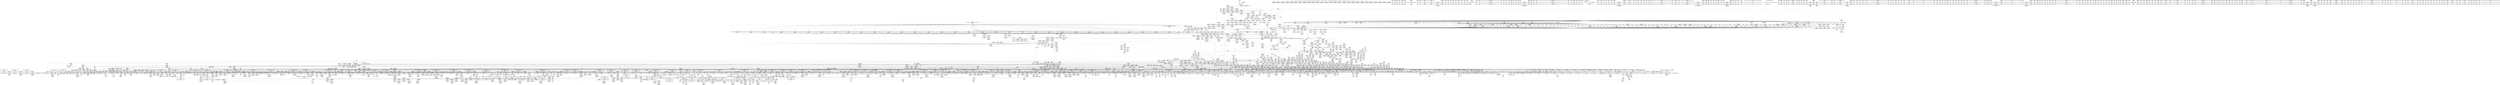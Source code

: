 digraph {
	CE0x4213690 [shape=record,shape=Mrecord,label="{CE0x4213690|kref_get:_if.end|*SummSource*}"]
	CE0x416e120 [shape=record,shape=Mrecord,label="{CE0x416e120|kref_sub:_tobool14|include/linux/kref.h,73|*SummSource*}"]
	CE0x4004630 [shape=record,shape=Mrecord,label="{CE0x4004630|%struct.aa_profile*_null|*Constant*|*SummSource*}"]
	CE0x4175fc0 [shape=record,shape=Mrecord,label="{CE0x4175fc0|__atomic_add_unless:_entry}"]
	CE0x4035510 [shape=record,shape=Mrecord,label="{CE0x4035510|aa_path_link:_entry|*SummSink*}"]
	CE0x41ba560 [shape=record,shape=Mrecord,label="{CE0x41ba560|GLOBAL:_rcu_read_lock.__warned|Global_var:rcu_read_lock.__warned|*SummSink*}"]
	CE0x40d9710 [shape=record,shape=Mrecord,label="{CE0x40d9710|aa_current_profile:_tmp46|security/apparmor/include/context.h,153|*SummSource*}"]
	CE0x426e690 [shape=record,shape=Mrecord,label="{CE0x426e690|__preempt_count_sub:_val|Function::__preempt_count_sub&Arg::val::}"]
	CE0x4007400 [shape=record,shape=Mrecord,label="{CE0x4007400|apparmor_path_link:_tmp7|security/apparmor/lsm.c,309|*SummSink*}"]
	CE0x4148d90 [shape=record,shape=Mrecord,label="{CE0x4148d90|aa_current_profile:_cxt.0|*SummSource*}"]
	CE0x4182ad0 [shape=record,shape=Mrecord,label="{CE0x4182ad0|kref_sub:_kref|Function::kref_sub&Arg::kref::|*SummSink*}"]
	CE0x41a8e80 [shape=record,shape=Mrecord,label="{CE0x41a8e80|kref_get_not0:_tmp2|*SummSink*}"]
	CE0x42bec90 [shape=record,shape=Mrecord,label="{CE0x42bec90|__preempt_count_sub:_tmp5|./arch/x86/include/asm/preempt.h,77|*SummSink*}"]
	CE0x4154960 [shape=record,shape=Mrecord,label="{CE0x4154960|i64*_getelementptr_inbounds_(_11_x_i64_,_11_x_i64_*___llvm_gcov_ctr48,_i64_0,_i64_8)|*Constant*}"]
	CE0x4129800 [shape=record,shape=Mrecord,label="{CE0x4129800|aa_get_newest_profile:_tmp2|security/apparmor/include/policy.h,326}"]
	CE0x409a7f0 [shape=record,shape=Mrecord,label="{CE0x409a7f0|i32_309|*Constant*}"]
	CE0x41ba130 [shape=record,shape=Mrecord,label="{CE0x41ba130|kref_get:_lnot.ext|include/linux/kref.h,47}"]
	CE0x42cb630 [shape=record,shape=Mrecord,label="{CE0x42cb630|VOIDTB_TE:_CE_48,52_|*MultipleSource*|Function::aa_path_link&Arg::new_dentry::|Function::apparmor_path_link&Arg::new_dentry::}"]
	CE0x420e500 [shape=record,shape=Mrecord,label="{CE0x420e500|kref_get:_tmp|*SummSource*}"]
	CE0x42706a0 [shape=record,shape=Mrecord,label="{CE0x42706a0|__atomic_add_unless:_if.then|*SummSource*}"]
	CE0x42a98e0 [shape=record,shape=Mrecord,label="{CE0x42a98e0|GLOBAL:_atomic_cmpxchg|*Constant*}"]
	CE0x42a8dd0 [shape=record,shape=Mrecord,label="{CE0x42a8dd0|__atomic_add_unless:_tmp9|./arch/x86/include/asm/atomic.h,200|*SummSource*}"]
	CE0x41a82c0 [shape=record,shape=Mrecord,label="{CE0x41a82c0|rcu_read_unlock:_entry|*SummSink*}"]
	CE0x4157040 [shape=record,shape=Mrecord,label="{CE0x4157040|rcu_read_unlock:_tobool1|include/linux/rcupdate.h,933}"]
	CE0x4134460 [shape=record,shape=Mrecord,label="{CE0x4134460|__atomic_add_unless:_lnot7|./arch/x86/include/asm/atomic.h,202|*SummSink*}"]
	CE0x41c0b80 [shape=record,shape=Mrecord,label="{CE0x41c0b80|GLOBAL:_lockdep_rcu_suspicious|*Constant*}"]
	CE0x42453d0 [shape=record,shape=Mrecord,label="{CE0x42453d0|__atomic_add_unless:_a|Function::__atomic_add_unless&Arg::a::}"]
	CE0x3ff07c0 [shape=record,shape=Mrecord,label="{CE0x3ff07c0|apparmor_path_link:_call3|security/apparmor/lsm.c,313|*SummSource*}"]
	CE0x429c910 [shape=record,shape=Mrecord,label="{CE0x429c910|VOIDTB_TE:_CE_188,189_}"]
	CE0x41bda20 [shape=record,shape=Mrecord,label="{CE0x41bda20|rcu_read_unlock:_tmp11|include/linux/rcupdate.h,933|*SummSource*}"]
	CE0x42c88b0 [shape=record,shape=Mrecord,label="{CE0x42c88b0|i64*_getelementptr_inbounds_(_4_x_i64_,_4_x_i64_*___llvm_gcov_ctr51,_i64_0,_i64_1)|*Constant*|*SummSink*}"]
	CE0x412ce50 [shape=record,shape=Mrecord,label="{CE0x412ce50|aa_get_newest_profile:_tmp11|security/apparmor/include/policy.h,329}"]
	CE0x402e700 [shape=record,shape=Mrecord,label="{CE0x402e700|aa_current_profile:_tmp18|security/apparmor/include/context.h,151|*SummSink*}"]
	CE0x414dec0 [shape=record,shape=Mrecord,label="{CE0x414dec0|kref_get:_lnot.ext18|include/linux/kref.h,47|*SummSink*}"]
	CE0x42741b0 [shape=record,shape=Mrecord,label="{CE0x42741b0|atomic_add_return:_bb}"]
	CE0x4284370 [shape=record,shape=Mrecord,label="{CE0x4284370|_call_void_mcount()_#2|*SummSink*}"]
	CE0x42bde50 [shape=record,shape=Mrecord,label="{CE0x42bde50|VOIDTB_TE:_CE_56,64_|*MultipleSource*|Function::aa_path_link&Arg::new_dentry::|Function::apparmor_path_link&Arg::new_dentry::}"]
	CE0x40bd2e0 [shape=record,shape=Mrecord,label="{CE0x40bd2e0|44:_i32,_48:_i16,_128:_i8*,_:_SCMRE_4,8_|*MultipleSource*|security/apparmor/include/context.h,151|security/apparmor/include/context.h,151}"]
	CE0x41c0ea0 [shape=record,shape=Mrecord,label="{CE0x41c0ea0|i8*_getelementptr_inbounds_(_25_x_i8_,_25_x_i8_*_.str10,_i32_0,_i32_0)|*Constant*|*SummSource*}"]
	CE0x4163d50 [shape=record,shape=Mrecord,label="{CE0x4163d50|kref_get:_lnot12|include/linux/kref.h,47|*SummSource*}"]
	CE0x424b3c0 [shape=record,shape=Mrecord,label="{CE0x424b3c0|i64*_getelementptr_inbounds_(_4_x_i64_,_4_x_i64_*___llvm_gcov_ctr80,_i64_0,_i64_2)|*Constant*|*SummSink*}"]
	CE0x40bfed0 [shape=record,shape=Mrecord,label="{CE0x40bfed0|i8*_getelementptr_inbounds_(_36_x_i8_,_36_x_i8_*_.str12,_i32_0,_i32_0)|*Constant*|*SummSink*}"]
	CE0x4011ec0 [shape=record,shape=Mrecord,label="{CE0x4011ec0|104:_%struct.inode*,_:_CRE_264,272_|*MultipleSource*|Function::apparmor_path_link&Arg::old_dentry::|security/apparmor/lsm.c,308}"]
	CE0x42bf980 [shape=record,shape=Mrecord,label="{CE0x42bf980|VOIDTB_TE:_CE_240,248_|*MultipleSource*|Function::aa_path_link&Arg::new_dentry::|Function::apparmor_path_link&Arg::new_dentry::}"]
	CE0x4032e00 [shape=record,shape=Mrecord,label="{CE0x4032e00|aa_current_profile:_tmp26|security/apparmor/include/context.h,153|*SummSink*}"]
	CE0x414b560 [shape=record,shape=Mrecord,label="{CE0x414b560|i64*_getelementptr_inbounds_(_11_x_i64_,_11_x_i64_*___llvm_gcov_ctr48,_i64_0,_i64_1)|*Constant*}"]
	CE0x4037480 [shape=record,shape=Mrecord,label="{CE0x4037480|apparmor_path_link:_new_dentry|Function::apparmor_path_link&Arg::new_dentry::|*SummSource*}"]
	CE0x41c6580 [shape=record,shape=Mrecord,label="{CE0x41c6580|_ret_void,_!dbg_!15476|./arch/x86/include/asm/preempt.h,73|*SummSink*}"]
	CE0x400f3c0 [shape=record,shape=Mrecord,label="{CE0x400f3c0|i64*_getelementptr_inbounds_(_2_x_i64_,_2_x_i64_*___llvm_gcov_ctr55,_i64_0,_i64_0)|*Constant*|*SummSource*}"]
	CE0x4000dc0 [shape=record,shape=Mrecord,label="{CE0x4000dc0|apparmor_path_link:_tmp8|security/apparmor/lsm.c,309|*SummSink*}"]
	CE0x417ea20 [shape=record,shape=Mrecord,label="{CE0x417ea20|aa_get_profile_rcu:_tobool|security/apparmor/include/policy.h,309|*SummSink*}"]
	CE0x426d790 [shape=record,shape=Mrecord,label="{CE0x426d790|i64*_getelementptr_inbounds_(_4_x_i64_,_4_x_i64_*___llvm_gcov_ctr49,_i64_0,_i64_2)|*Constant*|*SummSink*}"]
	CE0x42cb440 [shape=record,shape=Mrecord,label="{CE0x42cb440|VOIDTB_TE:_CE_147,148_}"]
	CE0x420bae0 [shape=record,shape=Mrecord,label="{CE0x420bae0|GLOBAL:___llvm_gcov_ctr75|Global_var:__llvm_gcov_ctr75|*SummSink*}"]
	CE0x416c300 [shape=record,shape=Mrecord,label="{CE0x416c300|atomic_sub_and_test:_entry|*SummSource*}"]
	CE0x4221ea0 [shape=record,shape=Mrecord,label="{CE0x4221ea0|kref_get:_tmp21|include/linux/kref.h,47}"]
	CE0x424d160 [shape=record,shape=Mrecord,label="{CE0x424d160|kref_sub:_tmp16|include/linux/kref.h,78|*SummSink*}"]
	CE0x409f100 [shape=record,shape=Mrecord,label="{CE0x409f100|aa_current_profile:_tmp14|security/apparmor/include/context.h,151|*SummSink*}"]
	CE0x41afc90 [shape=record,shape=Mrecord,label="{CE0x41afc90|rcu_read_unlock:_tmp14|include/linux/rcupdate.h,933|*SummSink*}"]
	CE0x426b510 [shape=record,shape=Mrecord,label="{CE0x426b510|rcu_lock_release:_tmp5|include/linux/rcupdate.h,423}"]
	CE0x40eeeb0 [shape=record,shape=Mrecord,label="{CE0x40eeeb0|i64*_getelementptr_inbounds_(_37_x_i64_,_37_x_i64_*___llvm_gcov_ctr66,_i64_0,_i64_33)|*Constant*}"]
	CE0x3fee970 [shape=record,shape=Mrecord,label="{CE0x3fee970|apparmor_path_link:_d_inode|security/apparmor/lsm.c,308}"]
	CE0x3fe6790 [shape=record,shape=Mrecord,label="{CE0x3fe6790|apparmor_path_link:_entry|*SummSource*}"]
	CE0x40395a0 [shape=record,shape=Mrecord,label="{CE0x40395a0|apparmor_path_link:_tmp16|security/apparmor/lsm.c,314|*SummSource*}"]
	CE0x428eb60 [shape=record,shape=Mrecord,label="{CE0x428eb60|__preempt_count_add:_tmp3|*SummSource*}"]
	CE0x41950f0 [shape=record,shape=Mrecord,label="{CE0x41950f0|_call_void_mcount()_#2|*SummSource*}"]
	CE0x40aa990 [shape=record,shape=Mrecord,label="{CE0x40aa990|i64_12|*Constant*|*SummSource*}"]
	CE0x41a0890 [shape=record,shape=Mrecord,label="{CE0x41a0890|atomic_sub_and_test:_tmp3|*SummSource*}"]
	CE0x40bb9c0 [shape=record,shape=Mrecord,label="{CE0x40bb9c0|i64_14|*Constant*}"]
	CE0x4130b70 [shape=record,shape=Mrecord,label="{CE0x4130b70|aa_put_profile:_tobool|security/apparmor/include/policy.h,341|*SummSource*}"]
	CE0x40a6dc0 [shape=record,shape=Mrecord,label="{CE0x40a6dc0|aa_current_profile:_tobool1|security/apparmor/include/context.h,151}"]
	CE0x42c66a0 [shape=record,shape=Mrecord,label="{CE0x42c66a0|VOIDTB_TE:_CE_216,217_}"]
	CE0x413fa10 [shape=record,shape=Mrecord,label="{CE0x413fa10|aa_get_profile_rcu:_bb}"]
	CE0x4153450 [shape=record,shape=Mrecord,label="{CE0x4153450|GLOBAL:___llvm_gcov_ctr48|Global_var:__llvm_gcov_ctr48}"]
	CE0x4173b00 [shape=record,shape=Mrecord,label="{CE0x4173b00|_call_void_mcount()_#2|*SummSource*}"]
	CE0x3febad0 [shape=record,shape=Mrecord,label="{CE0x3febad0|apparmor_path_link:_if.then|*SummSink*}"]
	CE0x4005250 [shape=record,shape=Mrecord,label="{CE0x4005250|apparmor_path_link:_tmp15|security/apparmor/lsm.c,313|*SummSource*}"]
	CE0x419db00 [shape=record,shape=Mrecord,label="{CE0x419db00|aa_get_profile_rcu:_tmp29|security/apparmor/include/policy.h,309|*SummSink*}"]
	CE0x40a66d0 [shape=record,shape=Mrecord,label="{CE0x40a66d0|i64*_getelementptr_inbounds_(_37_x_i64_,_37_x_i64_*___llvm_gcov_ctr66,_i64_0,_i64_9)|*Constant*|*SummSink*}"]
	CE0x4151d70 [shape=record,shape=Mrecord,label="{CE0x4151d70|rcu_read_unlock:_land.lhs.true|*SummSource*}"]
	CE0x417b030 [shape=record,shape=Mrecord,label="{CE0x417b030|rcu_read_unlock:_tmp1}"]
	CE0x420a470 [shape=record,shape=Mrecord,label="{CE0x420a470|kref_get:_lnot8|include/linux/kref.h,47|*SummSink*}"]
	CE0x40aeb50 [shape=record,shape=Mrecord,label="{CE0x40aeb50|aa_current_profile:_tmp31}"]
	CE0x41500a0 [shape=record,shape=Mrecord,label="{CE0x41500a0|atomic_add_return:_v|Function::atomic_add_return&Arg::v::|*SummSink*}"]
	CE0x40b23e0 [shape=record,shape=Mrecord,label="{CE0x40b23e0|i64*_getelementptr_inbounds_(_20_x_i64_,_20_x_i64_*___llvm_gcov_ctr68,_i64_0,_i64_2)|*Constant*|*SummSink*}"]
	CE0x400eef0 [shape=record,shape=Mrecord,label="{CE0x400eef0|aa_current_profile:_if.then23|*SummSource*}"]
	CE0x4003c80 [shape=record,shape=Mrecord,label="{CE0x4003c80|aa_current_profile:_tmp30|security/apparmor/include/context.h,153}"]
	CE0x4129330 [shape=record,shape=Mrecord,label="{CE0x4129330|_call_void_mcount()_#2|*SummSource*}"]
	CE0x4219920 [shape=record,shape=Mrecord,label="{CE0x4219920|kref_sub:_tmp3|include/linux/kref.h,71|*SummSource*}"]
	CE0x40ae540 [shape=record,shape=Mrecord,label="{CE0x40ae540|aa_current_profile:_tmp12|security/apparmor/include/context.h,151}"]
	CE0x4013290 [shape=record,shape=Mrecord,label="{CE0x4013290|104:_%struct.inode*,_:_CRE_314,315_}"]
	CE0x42c6370 [shape=record,shape=Mrecord,label="{CE0x42c6370|VOIDTB_TE:_CE_213,214_}"]
	CE0x414d050 [shape=record,shape=Mrecord,label="{CE0x414d050|GLOBAL:_warn_slowpath_null|*Constant*}"]
	CE0x40190a0 [shape=record,shape=Mrecord,label="{CE0x40190a0|aa_current_profile:_do.body27}"]
	CE0x42bf430 [shape=record,shape=Mrecord,label="{CE0x42bf430|VOIDTB_TE:_CE_221,222_}"]
	CE0x4152c10 [shape=record,shape=Mrecord,label="{CE0x4152c10|rcu_read_unlock:_land.lhs.true2|*SummSink*}"]
	CE0x4160540 [shape=record,shape=Mrecord,label="{CE0x4160540|i64*_getelementptr_inbounds_(_11_x_i64_,_11_x_i64_*___llvm_gcov_ctr75,_i64_0,_i64_0)|*Constant*|*SummSink*}"]
	CE0x42ab1e0 [shape=record,shape=Mrecord,label="{CE0x42ab1e0|_ret_i32_%tmp4,_!dbg_!15478|./arch/x86/include/asm/atomic.h,177|*SummSink*}"]
	CE0x40fbf00 [shape=record,shape=Mrecord,label="{CE0x40fbf00|aa_current_profile:_tmp51|security/apparmor/include/context.h,155|*SummSink*}"]
	CE0x40ca270 [shape=record,shape=Mrecord,label="{CE0x40ca270|kref_put:_kref|Function::kref_put&Arg::kref::|*SummSink*}"]
	CE0x41a9290 [shape=record,shape=Mrecord,label="{CE0x41a9290|rcu_read_lock:_tmp1}"]
	CE0x40f04a0 [shape=record,shape=Mrecord,label="{CE0x40f04a0|_call_void_lockdep_rcu_suspicious(i8*_getelementptr_inbounds_(_36_x_i8_,_36_x_i8_*_.str12,_i32_0,_i32_0),_i32_159,_i8*_getelementptr_inbounds_(_45_x_i8_,_45_x_i8_*_.str14,_i32_0,_i32_0))_#7,_!dbg_!15560|security/apparmor/include/context.h,159|*SummSource*}"]
	CE0x40dba70 [shape=record,shape=Mrecord,label="{CE0x40dba70|i64_512|*Constant*|*SummSink*}"]
	CE0x4245c20 [shape=record,shape=Mrecord,label="{CE0x4245c20|__atomic_add_unless:_u|Function::__atomic_add_unless&Arg::u::|*SummSink*}"]
	CE0x4025910 [shape=record,shape=Mrecord,label="{CE0x4025910|apparmor_path_link:_mode|security/apparmor/lsm.c,312|*SummSink*}"]
	CE0x412b810 [shape=record,shape=Mrecord,label="{CE0x412b810|aa_get_newest_profile:_tmp2|security/apparmor/include/policy.h,326|*SummSink*}"]
	CE0x40ee850 [shape=record,shape=Mrecord,label="{CE0x40ee850|aa_current_profile:_tmp69|security/apparmor/include/context.h,159}"]
	CE0x41841b0 [shape=record,shape=Mrecord,label="{CE0x41841b0|kref_put:_tmp|*SummSink*}"]
	CE0x4140ca0 [shape=record,shape=Mrecord,label="{CE0x4140ca0|_call_void_mcount()_#2}"]
	CE0x41c3fb0 [shape=record,shape=Mrecord,label="{CE0x41c3fb0|rcu_read_lock:_tmp19|include/linux/rcupdate.h,882|*SummSink*}"]
	CE0x427bef0 [shape=record,shape=Mrecord,label="{CE0x427bef0|__rcu_read_unlock:_bb}"]
	CE0x421a790 [shape=record,shape=Mrecord,label="{CE0x421a790|kref_get:_lnot26|include/linux/kref.h,47}"]
	CE0x41513e0 [shape=record,shape=Mrecord,label="{CE0x41513e0|rcu_read_unlock:_tmp13|include/linux/rcupdate.h,933|*SummSource*}"]
	CE0x4007900 [shape=record,shape=Mrecord,label="{CE0x4007900|apparmor_path_link:_call|security/apparmor/lsm.c,308|*SummSource*}"]
	CE0x40d6640 [shape=record,shape=Mrecord,label="{CE0x40d6640|aa_get_profile:_tmp5|security/apparmor/include/policy.h,275|*SummSink*}"]
	CE0x42739c0 [shape=record,shape=Mrecord,label="{CE0x42739c0|__rcu_read_unlock:_tmp1}"]
	CE0x418b260 [shape=record,shape=Mrecord,label="{CE0x418b260|kref_put:_tmp1}"]
	CE0x42bfa90 [shape=record,shape=Mrecord,label="{CE0x42bfa90|VOIDTB_TE:_CE_248,256_|*MultipleSource*|Function::aa_path_link&Arg::new_dentry::|Function::apparmor_path_link&Arg::new_dentry::}"]
	CE0x4220e10 [shape=record,shape=Mrecord,label="{CE0x4220e10|kref_get:_tmp19|include/linux/kref.h,47|*SummSink*}"]
	"CONST[source:0(mediator),value:2(dynamic)][purpose:{object}]"
	CE0x400e840 [shape=record,shape=Mrecord,label="{CE0x400e840|aa_current_profile:_tmp1|*SummSource*}"]
	CE0x42c1120 [shape=record,shape=Mrecord,label="{CE0x42c1120|_call_void_mcount()_#2}"]
	CE0x42a71a0 [shape=record,shape=Mrecord,label="{CE0x42a71a0|__atomic_add_unless:_if.end|*SummSource*}"]
	CE0x41470d0 [shape=record,shape=Mrecord,label="{CE0x41470d0|GLOBAL:_kref_get|*Constant*|*SummSink*}"]
	CE0x40c8980 [shape=record,shape=Mrecord,label="{CE0x40c8980|aa_put_profile:_if.then|*SummSink*}"]
	CE0x414a3e0 [shape=record,shape=Mrecord,label="{CE0x414a3e0|rcu_read_unlock:_call|include/linux/rcupdate.h,933|*SummSink*}"]
	CE0x421fba0 [shape=record,shape=Mrecord,label="{CE0x421fba0|kref_get:_tmp17|include/linux/kref.h,47}"]
	CE0x4152f70 [shape=record,shape=Mrecord,label="{CE0x4152f70|rcu_read_unlock:_if.then|*SummSink*}"]
	CE0x420b8b0 [shape=record,shape=Mrecord,label="{CE0x420b8b0|__rcu_read_lock:_tmp7|include/linux/rcupdate.h,240|*SummSource*}"]
	CE0x4247ca0 [shape=record,shape=Mrecord,label="{CE0x4247ca0|i64*_getelementptr_inbounds_(_4_x_i64_,_4_x_i64_*___llvm_gcov_ctr49,_i64_0,_i64_0)|*Constant*}"]
	CE0x41c1340 [shape=record,shape=Mrecord,label="{CE0x41c1340|i32_883|*Constant*}"]
	CE0x40be0f0 [shape=record,shape=Mrecord,label="{CE0x40be0f0|44:_i32,_48:_i16,_128:_i8*,_:_SCMRE_28,32_|*MultipleSource*|security/apparmor/include/context.h,151|security/apparmor/include/context.h,151}"]
	CE0x412df80 [shape=record,shape=Mrecord,label="{CE0x412df80|aa_get_profile:_tmp|*SummSink*}"]
	CE0x41aed60 [shape=record,shape=Mrecord,label="{CE0x41aed60|GLOBAL:___llvm_gcov_ctr42|Global_var:__llvm_gcov_ctr42|*SummSink*}"]
	CE0x41c4fc0 [shape=record,shape=Mrecord,label="{CE0x41c4fc0|kref_get_not0:_bb|*SummSink*}"]
	CE0x40b1930 [shape=record,shape=Mrecord,label="{CE0x40b1930|i8_1|*Constant*|*SummSource*}"]
	CE0x41407d0 [shape=record,shape=Mrecord,label="{CE0x41407d0|_ret_void,_!dbg_!15510|include/linux/kref.h,48|*SummSink*}"]
	CE0x421cfb0 [shape=record,shape=Mrecord,label="{CE0x421cfb0|kref_get:_tmp16|include/linux/kref.h,47}"]
	CE0x41565a0 [shape=record,shape=Mrecord,label="{CE0x41565a0|rcu_lock_acquire:_tmp|*SummSink*}"]
	CE0x421bc60 [shape=record,shape=Mrecord,label="{CE0x421bc60|kref_get:_tobool30|include/linux/kref.h,47|*SummSource*}"]
	CE0x41c3ed0 [shape=record,shape=Mrecord,label="{CE0x41c3ed0|rcu_read_lock:_tmp19|include/linux/rcupdate.h,882}"]
	CE0x4039ca0 [shape=record,shape=Mrecord,label="{CE0x4039ca0|apparmor_path_link:_tmp17|security/apparmor/lsm.c,314|*SummSource*}"]
	CE0x40d06f0 [shape=record,shape=Mrecord,label="{CE0x40d06f0|aa_get_newest_profile:_tmp14|security/apparmor/include/policy.h,330|*SummSource*}"]
	CE0x402cdc0 [shape=record,shape=Mrecord,label="{CE0x402cdc0|i64_3|*Constant*}"]
	CE0x403d370 [shape=record,shape=Mrecord,label="{CE0x403d370|aa_get_profile_rcu:_tmp26|security/apparmor/include/policy.h,309}"]
	CE0x40d8740 [shape=record,shape=Mrecord,label="{CE0x40d8740|aa_get_profile:_tmp3|security/apparmor/include/policy.h,275|*SummSink*}"]
	CE0x4142620 [shape=record,shape=Mrecord,label="{CE0x4142620|aa_get_profile_rcu:_tmp18|security/apparmor/include/policy.h,309|*SummSource*}"]
	CE0x426c2e0 [shape=record,shape=Mrecord,label="{CE0x426c2e0|GLOBAL:_lock_release|*Constant*|*SummSink*}"]
	CE0x41801a0 [shape=record,shape=Mrecord,label="{CE0x41801a0|i64*_getelementptr_inbounds_(_20_x_i64_,_20_x_i64_*___llvm_gcov_ctr68,_i64_0,_i64_0)|*Constant*|*SummSink*}"]
	CE0x42146d0 [shape=record,shape=Mrecord,label="{CE0x42146d0|kref_get:_lnot12|include/linux/kref.h,47|*SummSink*}"]
	CE0x42742e0 [shape=record,shape=Mrecord,label="{CE0x42742e0|__rcu_read_unlock:_tmp7|include/linux/rcupdate.h,245}"]
	CE0x414ef30 [shape=record,shape=Mrecord,label="{CE0x414ef30|kref_get:_lnot2|include/linux/kref.h,47}"]
	CE0x40cb220 [shape=record,shape=Mrecord,label="{CE0x40cb220|aa_put_profile:_tmp6|security/apparmor/include/policy.h,342|*SummSource*}"]
	CE0x42caa30 [shape=record,shape=Mrecord,label="{CE0x42caa30|VOIDTB_TE:_CE_158,159_}"]
	CE0x4179240 [shape=record,shape=Mrecord,label="{CE0x4179240|kref_sub:_lnot10|include/linux/kref.h,71|*SummSink*}"]
	CE0x42855e0 [shape=record,shape=Mrecord,label="{CE0x42855e0|__preempt_count_add:_bb|*SummSink*}"]
	CE0x40f99d0 [shape=record,shape=Mrecord,label="{CE0x40f99d0|aa_current_profile:_tmp47|security/apparmor/include/context.h,153}"]
	CE0x400fa60 [shape=record,shape=Mrecord,label="{CE0x400fa60|VOIDTB_TE_array:_GCE_.str323_private_unnamed_addr_constant_45_x_i8_c_suspicious_rcu_dereference_protected()_usage_00_,_align_1_144,148_|*MultipleSource*|security/apparmor/lsm.c,311|security/apparmor/lsm.c,312}"]
	CE0x427af80 [shape=record,shape=Mrecord,label="{CE0x427af80|__preempt_count_sub:_entry|*SummSink*}"]
	CE0x41b0730 [shape=record,shape=Mrecord,label="{CE0x41b0730|rcu_read_unlock:_call|include/linux/rcupdate.h,933|*SummSource*}"]
	CE0x42155a0 [shape=record,shape=Mrecord,label="{CE0x42155a0|kref_sub:_expval|include/linux/kref.h,71|*SummSource*}"]
	CE0x40a9af0 [shape=record,shape=Mrecord,label="{CE0x40a9af0|aa_current_profile:_tmp36|security/apparmor/include/context.h,153|*SummSource*}"]
	CE0x40d34f0 [shape=record,shape=Mrecord,label="{CE0x40d34f0|GLOBAL:___llvm_gcov_ctr74|Global_var:__llvm_gcov_ctr74|*SummSink*}"]
	CE0x41b9f10 [shape=record,shape=Mrecord,label="{CE0x41b9f10|i32_0|*Constant*}"]
	CE0x4198860 [shape=record,shape=Mrecord,label="{CE0x4198860|atomic_add_unless:_tmp2}"]
	CE0x412ba00 [shape=record,shape=Mrecord,label="{CE0x412ba00|i64_0|*Constant*}"]
	CE0x42c6c00 [shape=record,shape=Mrecord,label="{CE0x42c6c00|VOIDTB_TE:_CE_173,174_}"]
	CE0x40160d0 [shape=record,shape=Mrecord,label="{CE0x40160d0|_call_void_asm_sideeffect_1:_09ud2_0A.pushsection___bug_table,_22a_22_0A2:_09.long_1b_-_2b,_$_0:c_-_2b_0A_09.word_$_1:c_,_0_0A_09.org_2b+$_2:c_0A.popsection_,_i,i,i,_dirflag_,_fpsr_,_flags_(i8*_getelementptr_inbounds_(_36_x_i8_,_36_x_i8_*_.str12,_i32_0,_i32_0),_i32_153,_i64_12)_#2,_!dbg_!15515,_!srcloc_!15518|security/apparmor/include/context.h,153|*SummSink*}"]
	CE0x40cb8a0 [shape=record,shape=Mrecord,label="{CE0x40cb8a0|aa_put_profile:_tmp7|security/apparmor/include/policy.h,342}"]
	CE0x429e910 [shape=record,shape=Mrecord,label="{CE0x429e910|i64_1|*Constant*}"]
	CE0x3fffc20 [shape=record,shape=Mrecord,label="{CE0x3fffc20|__atomic_add_unless:_if.then12|*SummSink*}"]
	CE0x4000f40 [shape=record,shape=Mrecord,label="{CE0x4000f40|apparmor_path_link:_tmp8|security/apparmor/lsm.c,309}"]
	CE0x41c03f0 [shape=record,shape=Mrecord,label="{CE0x41c03f0|i64*_getelementptr_inbounds_(_11_x_i64_,_11_x_i64_*___llvm_gcov_ctr42,_i64_0,_i64_8)|*Constant*}"]
	CE0x41716d0 [shape=record,shape=Mrecord,label="{CE0x41716d0|rcu_lock_acquire:_tmp4|include/linux/rcupdate.h,418}"]
	CE0x41bf450 [shape=record,shape=Mrecord,label="{CE0x41bf450|rcu_read_lock:_tmp14|include/linux/rcupdate.h,882|*SummSource*}"]
	CE0x41bbfb0 [shape=record,shape=Mrecord,label="{CE0x41bbfb0|rcu_read_lock:_tmp10|include/linux/rcupdate.h,882}"]
	CE0x4215290 [shape=record,shape=Mrecord,label="{CE0x4215290|kref_get:_tmp6|include/linux/kref.h,47}"]
	CE0x42c5e30 [shape=record,shape=Mrecord,label="{CE0x42c5e30|VOIDTB_TE:_CE_89,90_}"]
	CE0x40c3920 [shape=record,shape=Mrecord,label="{CE0x40c3920|aa_put_profile:_tmp2|security/apparmor/include/policy.h,341|*SummSink*}"]
	CE0x41b4c00 [shape=record,shape=Mrecord,label="{CE0x41b4c00|rcu_read_lock:_if.end|*SummSource*}"]
	CE0x3fecb80 [shape=record,shape=Mrecord,label="{CE0x3fecb80|apparmor_path_link:_entry}"]
	CE0x40bfc40 [shape=record,shape=Mrecord,label="{CE0x40bfc40|GLOBAL:_current_task|Global_var:current_task|*SummSource*}"]
	CE0x4129be0 [shape=record,shape=Mrecord,label="{CE0x4129be0|aa_get_profile_rcu:_tmp5|security/apparmor/include/policy.h,309|*SummSink*}"]
	CE0x4129450 [shape=record,shape=Mrecord,label="{CE0x4129450|_call_void_mcount()_#2|*SummSink*}"]
	CE0x415e2b0 [shape=record,shape=Mrecord,label="{CE0x415e2b0|rcu_read_unlock:_tmp19|include/linux/rcupdate.h,933|*SummSink*}"]
	CE0x41761b0 [shape=record,shape=Mrecord,label="{CE0x41761b0|GLOBAL:___atomic_add_unless|*Constant*|*SummSink*}"]
	CE0x42aaf90 [shape=record,shape=Mrecord,label="{CE0x42aaf90|_ret_i32_%tmp4,_!dbg_!15478|./arch/x86/include/asm/atomic.h,177}"]
	CE0x4165e00 [shape=record,shape=Mrecord,label="{CE0x4165e00|_call_void_mcount()_#2|*SummSink*}"]
	CE0x4182670 [shape=record,shape=Mrecord,label="{CE0x4182670|aa_get_profile_rcu:_do.end|*SummSink*}"]
	CE0x4284780 [shape=record,shape=Mrecord,label="{CE0x4284780|i64*_getelementptr_inbounds_(_4_x_i64_,_4_x_i64_*___llvm_gcov_ctr80,_i64_0,_i64_1)|*Constant*|*SummSink*}"]
	CE0x40dc240 [shape=record,shape=Mrecord,label="{CE0x40dc240|aa_current_profile:_tobool22|security/apparmor/include/context.h,155|*SummSource*}"]
	CE0x4212710 [shape=record,shape=Mrecord,label="{CE0x4212710|kref_get:_if.end33}"]
	CE0x41a3d30 [shape=record,shape=Mrecord,label="{CE0x41a3d30|kref_get_not0:_kref|Function::kref_get_not0&Arg::kref::|*SummSource*}"]
	CE0x42c5120 [shape=record,shape=Mrecord,label="{CE0x42c5120|VOIDTB_TE:_CE_209,210_}"]
	CE0x41b7a50 [shape=record,shape=Mrecord,label="{CE0x41b7a50|atomic_add_unless:_v|Function::atomic_add_unless&Arg::v::|*SummSink*}"]
	CE0x4207e10 [shape=record,shape=Mrecord,label="{CE0x4207e10|i64*_getelementptr_inbounds_(_2_x_i64_,_2_x_i64_*___llvm_gcov_ctr70,_i64_0,_i64_1)|*Constant*|*SummSink*}"]
	CE0x407e700 [shape=record,shape=Mrecord,label="{CE0x407e700|i64*_getelementptr_inbounds_(_9_x_i64_,_9_x_i64_*___llvm_gcov_ctr67,_i64_0,_i64_7)|*Constant*}"]
	CE0x42184b0 [shape=record,shape=Mrecord,label="{CE0x42184b0|i8*_getelementptr_inbounds_(_21_x_i8_,_21_x_i8_*_.str17,_i32_0,_i32_0)|*Constant*|*SummSink*}"]
	CE0x419c350 [shape=record,shape=Mrecord,label="{CE0x419c350|aa_get_profile_rcu:_tmp35|security/apparmor/include/policy.h,310|*SummSink*}"]
	CE0x42a0db0 [shape=record,shape=Mrecord,label="{CE0x42a0db0|COLLAPSED:_GCMRE___llvm_gcov_ctr71_internal_global_10_x_i64_zeroinitializer:_elem_0:default:}"]
	CE0x4287d90 [shape=record,shape=Mrecord,label="{CE0x4287d90|__preempt_count_sub:_do.body|*SummSource*}"]
	CE0x40bfd60 [shape=record,shape=Mrecord,label="{CE0x40bfd60|i8*_getelementptr_inbounds_(_36_x_i8_,_36_x_i8_*_.str12,_i32_0,_i32_0)|*Constant*|*SummSource*}"]
	CE0x4220750 [shape=record,shape=Mrecord,label="{CE0x4220750|i64*_getelementptr_inbounds_(_11_x_i64_,_11_x_i64_*___llvm_gcov_ctr75,_i64_0,_i64_9)|*Constant*|*SummSource*}"]
	CE0x40292b0 [shape=record,shape=Mrecord,label="{CE0x40292b0|VOIDTB_TE_array:_GCE_.str323_private_unnamed_addr_constant_45_x_i8_c_suspicious_rcu_dereference_protected()_usage_00_,_align_1_136,144_|*MultipleSource*|security/apparmor/lsm.c,311|security/apparmor/lsm.c,312}"]
	CE0x41a4b90 [shape=record,shape=Mrecord,label="{CE0x41a4b90|aa_get_profile_rcu:_lnot|security/apparmor/include/policy.h,310|*SummSink*}"]
	CE0x40de5b0 [shape=record,shape=Mrecord,label="{CE0x40de5b0|aa_get_profile_rcu:_tmp30|security/apparmor/include/policy.h,310}"]
	CE0x4185f50 [shape=record,shape=Mrecord,label="{CE0x4185f50|aa_get_profile_rcu:_do.body6}"]
	CE0x416d830 [shape=record,shape=Mrecord,label="{CE0x416d830|kref_sub:_if.end|*SummSink*}"]
	CE0x40360f0 [shape=record,shape=Mrecord,label="{CE0x40360f0|apparmor_path_link:_new_dir|Function::apparmor_path_link&Arg::new_dir::|*SummSource*}"]
	CE0x41bcca0 [shape=record,shape=Mrecord,label="{CE0x41bcca0|rcu_read_lock:_tmp12|include/linux/rcupdate.h,882|*SummSink*}"]
	CE0x4174240 [shape=record,shape=Mrecord,label="{CE0x4174240|kref_sub:_tmp}"]
	CE0x413c440 [shape=record,shape=Mrecord,label="{CE0x413c440|aa_get_profile_rcu:_tmp19|security/apparmor/include/policy.h,309|*SummSink*}"]
	CE0x418aa60 [shape=record,shape=Mrecord,label="{CE0x418aa60|kref_put:_tmp3}"]
	CE0x403d3e0 [shape=record,shape=Mrecord,label="{CE0x403d3e0|aa_get_profile_rcu:_tmp26|security/apparmor/include/policy.h,309|*SummSource*}"]
	CE0x41b1ca0 [shape=record,shape=Mrecord,label="{CE0x41b1ca0|rcu_read_lock:_land.lhs.true2|*SummSource*}"]
	CE0x42d2520 [shape=record,shape=Mrecord,label="{CE0x42d2520|VOIDTB_TE:_CE_202,203_}"]
	CE0x3ff7ae0 [shape=record,shape=Mrecord,label="{CE0x3ff7ae0|COLLAPSED:_GCMRE___llvm_gcov_ctr65_internal_global_9_x_i64_zeroinitializer:_elem_0:default:}"]
	CE0x40dd840 [shape=record,shape=Mrecord,label="{CE0x40dd840|aa_current_profile:_tmp54|security/apparmor/include/context.h,155}"]
	CE0x40f1800 [shape=record,shape=Mrecord,label="{CE0x40f1800|aa_current_profile:_tmp77|security/apparmor/include/context.h,159}"]
	CE0x40a2df0 [shape=record,shape=Mrecord,label="{CE0x40a2df0|aa_current_profile:_tmp6|security/apparmor/include/context.h,151|*SummSink*}"]
	CE0x42707c0 [shape=record,shape=Mrecord,label="{CE0x42707c0|__atomic_add_unless:_if.then|*SummSink*}"]
	CE0x414bb10 [shape=record,shape=Mrecord,label="{CE0x414bb10|kref_get:_cmp|include/linux/kref.h,47|*SummSink*}"]
	CE0x4292c10 [shape=record,shape=Mrecord,label="{CE0x4292c10|__preempt_count_add:_tmp3|*SummSink*}"]
	CE0x4098310 [shape=record,shape=Mrecord,label="{CE0x4098310|_call_void_mcount()_#2}"]
	CE0x40c5e10 [shape=record,shape=Mrecord,label="{CE0x40c5e10|i64*_getelementptr_inbounds_(_5_x_i64_,_5_x_i64_*___llvm_gcov_ctr77,_i64_0,_i64_3)|*Constant*}"]
	CE0x41b21d0 [shape=record,shape=Mrecord,label="{CE0x41b21d0|rcu_read_lock:_land.lhs.true|*SummSink*}"]
	"CONST[source:0(mediator),value:2(dynamic)][purpose:{subject}]"
	CE0x4275d70 [shape=record,shape=Mrecord,label="{CE0x4275d70|i64*_getelementptr_inbounds_(_2_x_i64_,_2_x_i64_*___llvm_gcov_ctr76,_i64_0,_i64_1)|*Constant*}"]
	CE0x413a9c0 [shape=record,shape=Mrecord,label="{CE0x413a9c0|__atomic_add_unless:_tmp15|./arch/x86/include/asm/atomic.h,203|*SummSource*}"]
	CE0x400bd80 [shape=record,shape=Mrecord,label="{CE0x400bd80|_ret_%struct.task_struct*_%tmp4,_!dbg_!15471|./arch/x86/include/asm/current.h,14}"]
	CE0x401c620 [shape=record,shape=Mrecord,label="{CE0x401c620|aa_current_profile:_tobool8|security/apparmor/include/context.h,153|*SummSource*}"]
	CE0x4080a50 [shape=record,shape=Mrecord,label="{CE0x4080a50|GLOBAL:_aa_get_profile|*Constant*|*SummSource*}"]
	CE0x4199ef0 [shape=record,shape=Mrecord,label="{CE0x4199ef0|__rcu_read_lock:_tmp2|*SummSource*}"]
	CE0x4151830 [shape=record,shape=Mrecord,label="{CE0x4151830|_ret_i32_%add,_!dbg_!15475|./arch/x86/include/asm/atomic.h,157|*SummSink*}"]
	CE0x4292a50 [shape=record,shape=Mrecord,label="{CE0x4292a50|__preempt_count_add:_tmp7|./arch/x86/include/asm/preempt.h,73}"]
	CE0x4181670 [shape=record,shape=Mrecord,label="{CE0x4181670|i64*_getelementptr_inbounds_(_2_x_i64_,_2_x_i64_*___llvm_gcov_ctr69,_i64_0,_i64_0)|*Constant*|*SummSource*}"]
	CE0x4134c10 [shape=record,shape=Mrecord,label="{CE0x4134c10|__atomic_add_unless:_conv9|./arch/x86/include/asm/atomic.h,202}"]
	CE0x4298ef0 [shape=record,shape=Mrecord,label="{CE0x4298ef0|__atomic_add_unless:_tobool|./arch/x86/include/asm/atomic.h,199|*SummSource*}"]
	CE0x40e2ae0 [shape=record,shape=Mrecord,label="{CE0x40e2ae0|_ret_void,_!dbg_!15475|security/apparmor/include/policy.h,343}"]
	CE0x40390f0 [shape=record,shape=Mrecord,label="{CE0x40390f0|i64*_getelementptr_inbounds_(_9_x_i64_,_9_x_i64_*___llvm_gcov_ctr65,_i64_0,_i64_7)|*Constant*|*SummSource*}"]
	CE0x42c7f10 [shape=record,shape=Mrecord,label="{CE0x42c7f10|VOIDTB_TE:_CE_196,197_}"]
	CE0x426c780 [shape=record,shape=Mrecord,label="{CE0x426c780|i64_ptrtoint_(i8*_blockaddress(_rcu_lock_release,_%__here)_to_i64)|*Constant*|*SummSource*}"]
	CE0x42c3870 [shape=record,shape=Mrecord,label="{CE0x42c3870|VOIDTB_TE:_CE_288,296_|*MultipleSource*|Function::aa_path_link&Arg::new_dentry::|Function::apparmor_path_link&Arg::new_dentry::}"]
	CE0x40e8020 [shape=record,shape=Mrecord,label="{CE0x40e8020|aa_current_profile:_tmp62|security/apparmor/include/context.h,159|*SummSource*}"]
	CE0x41637b0 [shape=record,shape=Mrecord,label="{CE0x41637b0|__rcu_read_lock:_tmp4|include/linux/rcupdate.h,239}"]
	CE0x419ca10 [shape=record,shape=Mrecord,label="{CE0x419ca10|aa_get_profile_rcu:_count|security/apparmor/include/policy.h,310|*SummSource*}"]
	CE0x41ae2d0 [shape=record,shape=Mrecord,label="{CE0x41ae2d0|_call_void_mcount()_#2|*SummSource*}"]
	CE0x41ac5a0 [shape=record,shape=Mrecord,label="{CE0x41ac5a0|rcu_read_lock:_tmp6|include/linux/rcupdate.h,882}"]
	CE0x4150780 [shape=record,shape=Mrecord,label="{CE0x4150780|i64*_getelementptr_inbounds_(_11_x_i64_,_11_x_i64_*___llvm_gcov_ctr48,_i64_0,_i64_0)|*Constant*}"]
	CE0x407f140 [shape=record,shape=Mrecord,label="{CE0x407f140|i32_1|*Constant*|*SummSink*}"]
	CE0x4296a20 [shape=record,shape=Mrecord,label="{CE0x4296a20|__preempt_count_add:_tmp7|./arch/x86/include/asm/preempt.h,73|*SummSource*}"]
	CE0x4247830 [shape=record,shape=Mrecord,label="{CE0x4247830|__rcu_read_unlock:_tmp4|include/linux/rcupdate.h,244|*SummSink*}"]
	CE0x42c7e00 [shape=record,shape=Mrecord,label="{CE0x42c7e00|VOIDTB_TE:_CE_195,196_}"]
	CE0x413a1d0 [shape=record,shape=Mrecord,label="{CE0x413a1d0|__atomic_add_unless:_tmp14|./arch/x86/include/asm/atomic.h,203|*SummSource*}"]
	"CONST[source:2(external),value:2(dynamic)][purpose:{subject}]"
	CE0x4194cc0 [shape=record,shape=Mrecord,label="{CE0x4194cc0|i64*_getelementptr_inbounds_(_4_x_i64_,_4_x_i64_*___llvm_gcov_ctr45,_i64_0,_i64_0)|*Constant*}"]
	CE0x426f8b0 [shape=record,shape=Mrecord,label="{CE0x426f8b0|rcu_lock_release:_tmp6|*SummSource*}"]
	CE0x4154740 [shape=record,shape=Mrecord,label="{CE0x4154740|kref_sub:_if.then15}"]
	CE0x409df20 [shape=record,shape=Mrecord,label="{CE0x409df20|aa_get_profile:_if.then|*SummSink*}"]
	CE0x4166050 [shape=record,shape=Mrecord,label="{CE0x4166050|__rcu_read_lock:_tmp1|*SummSource*}"]
	CE0x40a4cf0 [shape=record,shape=Mrecord,label="{CE0x40a4cf0|aa_current_profile:_tmp2}"]
	CE0x42148d0 [shape=record,shape=Mrecord,label="{CE0x42148d0|kref_get:_lnot.ext13|include/linux/kref.h,47}"]
	CE0x426ea10 [shape=record,shape=Mrecord,label="{CE0x426ea10|i64*_getelementptr_inbounds_(_4_x_i64_,_4_x_i64_*___llvm_gcov_ctr50,_i64_0,_i64_3)|*Constant*|*SummSource*}"]
	CE0x418c0a0 [shape=record,shape=Mrecord,label="{CE0x418c0a0|i64_8|*Constant*|*SummSource*}"]
	CE0x429dd40 [shape=record,shape=Mrecord,label="{CE0x429dd40|__atomic_add_unless:_call2|./arch/x86/include/asm/atomic.h,201|*SummSink*}"]
	CE0x40a8550 [shape=record,shape=Mrecord,label="{CE0x40a8550|COLLAPSED:_GCMRE___llvm_gcov_ctr74_internal_global_5_x_i64_zeroinitializer:_elem_0:default:}"]
	CE0x40c4d10 [shape=record,shape=Mrecord,label="{CE0x40c4d10|aa_get_newest_profile:_if.then|*SummSink*}"]
	CE0x401f110 [shape=record,shape=Mrecord,label="{CE0x401f110|aa_current_profile:_tmp38|security/apparmor/include/context.h,153}"]
	CE0x4004790 [shape=record,shape=Mrecord,label="{CE0x4004790|aa_current_profile:_expval|security/apparmor/include/context.h,153|*SummSource*}"]
	CE0x40a1df0 [shape=record,shape=Mrecord,label="{CE0x40a1df0|get_current:_tmp2|*SummSource*}"]
	CE0x415d810 [shape=record,shape=Mrecord,label="{CE0x415d810|i64*_getelementptr_inbounds_(_11_x_i64_,_11_x_i64_*___llvm_gcov_ctr48,_i64_0,_i64_9)|*Constant*|*SummSource*}"]
	CE0x40f55b0 [shape=record,shape=Mrecord,label="{CE0x40f55b0|_call_void_mcount()_#2|*SummSink*}"]
	CE0x41be7a0 [shape=record,shape=Mrecord,label="{CE0x41be7a0|kref_sub:_tobool|include/linux/kref.h,71|*SummSink*}"]
	CE0x419e230 [shape=record,shape=Mrecord,label="{CE0x419e230|_call_void_mcount()_#2|*SummSink*}"]
	CE0x40f3e10 [shape=record,shape=Mrecord,label="{CE0x40f3e10|aa_current_profile:_call38|security/apparmor/include/context.h,159|*SummSink*}"]
	CE0x421b240 [shape=record,shape=Mrecord,label="{CE0x421b240|kref_get:_conv28|include/linux/kref.h,47|*SummSource*}"]
	CE0x42c4400 [shape=record,shape=Mrecord,label="{CE0x42c4400|atomic_cmpxchg:_tmp1}"]
	CE0x4156c30 [shape=record,shape=Mrecord,label="{CE0x4156c30|kref_sub:_conv|include/linux/kref.h,71|*SummSink*}"]
	CE0x42a0b00 [shape=record,shape=Mrecord,label="{CE0x42a0b00|i64*_getelementptr_inbounds_(_10_x_i64_,_10_x_i64_*___llvm_gcov_ctr71,_i64_0,_i64_0)|*Constant*}"]
	CE0x41ac6d0 [shape=record,shape=Mrecord,label="{CE0x41ac6d0|rcu_read_lock:_tmp6|include/linux/rcupdate.h,882|*SummSource*}"]
	CE0x41a7090 [shape=record,shape=Mrecord,label="{CE0x41a7090|aa_get_profile_rcu:_tmp40|security/apparmor/include/policy.h,310|*SummSink*}"]
	CE0x400dd10 [shape=record,shape=Mrecord,label="{CE0x400dd10|mediated_filesystem:_tmp3|*SummSink*}"]
	CE0x3fe5000 [shape=record,shape=Mrecord,label="{CE0x3fe5000|104:_%struct.inode*,_:_CRE_187,188_}"]
	CE0x4032560 [shape=record,shape=Mrecord,label="{CE0x4032560|%struct.aa_task_cxt*_null|*Constant*|*SummSink*}"]
	CE0x428e060 [shape=record,shape=Mrecord,label="{CE0x428e060|COLLAPSED:_GCMRE___llvm_gcov_ctr44_internal_global_4_x_i64_zeroinitializer:_elem_0:default:}"]
	CE0x42775b0 [shape=record,shape=Mrecord,label="{CE0x42775b0|atomic_sub_and_test:_tmp5|./arch/x86/include/asm/atomic.h,81|*SummSink*}"]
	CE0x4270a60 [shape=record,shape=Mrecord,label="{CE0x4270a60|i64*_getelementptr_inbounds_(_4_x_i64_,_4_x_i64_*___llvm_gcov_ctr80,_i64_0,_i64_3)|*Constant*|*SummSink*}"]
	CE0x4021760 [shape=record,shape=Mrecord,label="{CE0x4021760|i32_8|*Constant*|*SummSource*}"]
	CE0x42858c0 [shape=record,shape=Mrecord,label="{CE0x42858c0|_call_void_mcount()_#2|*SummSink*}"]
	CE0x41742b0 [shape=record,shape=Mrecord,label="{CE0x41742b0|COLLAPSED:_GCMRE___llvm_gcov_ctr79_internal_global_9_x_i64_zeroinitializer:_elem_0:default:}"]
	CE0x42c72f0 [shape=record,shape=Mrecord,label="{CE0x42c72f0|__preempt_count_sub:_tmp3|*SummSink*}"]
	CE0x401d1d0 [shape=record,shape=Mrecord,label="{CE0x401d1d0|aa_current_profile:_profile7|security/apparmor/include/context.h,153|*SummSink*}"]
	CE0x4184240 [shape=record,shape=Mrecord,label="{CE0x4184240|i64*_getelementptr_inbounds_(_2_x_i64_,_2_x_i64_*___llvm_gcov_ctr78,_i64_0,_i64_1)|*Constant*|*SummSink*}"]
	CE0x40e7a90 [shape=record,shape=Mrecord,label="{CE0x40e7a90|aa_current_profile:_tmp61|security/apparmor/include/context.h,159|*SummSource*}"]
	CE0x42a54b0 [shape=record,shape=Mrecord,label="{CE0x42a54b0|__atomic_add_unless:_tmp7|./arch/x86/include/asm/atomic.h,199|*SummSink*}"]
	CE0x4137aa0 [shape=record,shape=Mrecord,label="{CE0x4137aa0|i64*_getelementptr_inbounds_(_10_x_i64_,_10_x_i64_*___llvm_gcov_ctr71,_i64_0,_i64_7)|*Constant*|*SummSource*}"]
	CE0x41ae230 [shape=record,shape=Mrecord,label="{CE0x41ae230|_call_void_mcount()_#2}"]
	CE0x40ee2d0 [shape=record,shape=Mrecord,label="{CE0x40ee2d0|aa_current_profile:_tmp68|security/apparmor/include/context.h,159|*SummSource*}"]
	CE0x41a9b60 [shape=record,shape=Mrecord,label="{CE0x41a9b60|i64*_getelementptr_inbounds_(_11_x_i64_,_11_x_i64_*___llvm_gcov_ctr42,_i64_0,_i64_0)|*Constant*|*SummSink*}"]
	CE0x40f6ed0 [shape=record,shape=Mrecord,label="{CE0x40f6ed0|GLOBAL:___llvm_gcov_ctr48|Global_var:__llvm_gcov_ctr48|*SummSink*}"]
	CE0x42138c0 [shape=record,shape=Mrecord,label="{CE0x42138c0|kref_get:_bb}"]
	CE0x41c3780 [shape=record,shape=Mrecord,label="{CE0x41c3780|_call_void_lockdep_rcu_suspicious(i8*_getelementptr_inbounds_(_25_x_i8_,_25_x_i8_*_.str10,_i32_0,_i32_0),_i32_883,_i8*_getelementptr_inbounds_(_42_x_i8_,_42_x_i8_*_.str11,_i32_0,_i32_0))_#7,_!dbg_!15485|include/linux/rcupdate.h,882}"]
	CE0x416fbc0 [shape=record,shape=Mrecord,label="{CE0x416fbc0|kref_sub:_tobool14|include/linux/kref.h,73}"]
	CE0x42d1600 [shape=record,shape=Mrecord,label="{CE0x42d1600|VOIDTB_TE:_CE_72,80_|*MultipleSource*|Function::aa_path_link&Arg::new_dentry::|Function::apparmor_path_link&Arg::new_dentry::}"]
	CE0x3ff0640 [shape=record,shape=Mrecord,label="{CE0x3ff0640|aa_path_link:_entry}"]
	CE0x40c7960 [shape=record,shape=Mrecord,label="{CE0x40c7960|i64*_getelementptr_inbounds_(_5_x_i64_,_5_x_i64_*___llvm_gcov_ctr77,_i64_0,_i64_4)|*Constant*}"]
	CE0x4185ca0 [shape=record,shape=Mrecord,label="{CE0x4185ca0|aa_get_profile_rcu:_do.end11|*SummSource*}"]
	CE0x401dca0 [shape=record,shape=Mrecord,label="{CE0x401dca0|aa_current_profile:_tmp9|security/apparmor/include/context.h,151|*SummSource*}"]
	CE0x41bd770 [shape=record,shape=Mrecord,label="{CE0x41bd770|i64_6|*Constant*}"]
	CE0x40122b0 [shape=record,shape=Mrecord,label="{CE0x40122b0|104:_%struct.inode*,_:_CRE_280,288_|*MultipleSource*|Function::apparmor_path_link&Arg::old_dentry::|security/apparmor/lsm.c,308}"]
	CE0x4005c30 [shape=record,shape=Mrecord,label="{CE0x4005c30|apparmor_path_link:_tmp4|security/apparmor/lsm.c,308|*SummSink*}"]
	CE0x4274450 [shape=record,shape=Mrecord,label="{CE0x4274450|__rcu_read_unlock:_tmp7|include/linux/rcupdate.h,245|*SummSource*}"]
	CE0x414f190 [shape=record,shape=Mrecord,label="{CE0x414f190|0:_i8,_:_GCMR_rcu_read_unlock.__warned_internal_global_i8_0,_section_.data.unlikely_,_align_1:_elem_0:default:}"]
	CE0x40e1810 [shape=record,shape=Mrecord,label="{CE0x40e1810|GLOBAL:_aa_replace_current_profile|*Constant*}"]
	CE0x40b0f00 [shape=record,shape=Mrecord,label="{CE0x40b0f00|aa_current_profile:_do.end20}"]
	CE0x41811e0 [shape=record,shape=Mrecord,label="{CE0x41811e0|i64*_getelementptr_inbounds_(_20_x_i64_,_20_x_i64_*___llvm_gcov_ctr68,_i64_0,_i64_0)|*Constant*}"]
	CE0x42a35b0 [shape=record,shape=Mrecord,label="{CE0x42a35b0|atomic_read:_counter|./arch/x86/include/asm/atomic.h,27}"]
	CE0x426bb30 [shape=record,shape=Mrecord,label="{CE0x426bb30|_call_void_lock_release(%struct.lockdep_map*_%map,_i32_1,_i64_ptrtoint_(i8*_blockaddress(_rcu_lock_release,_%__here)_to_i64))_#7,_!dbg_!15473|include/linux/rcupdate.h,423|*SummSink*}"]
	CE0x4162c80 [shape=record,shape=Mrecord,label="{CE0x4162c80|_ret_void,_!dbg_!15474|include/linux/rcupdate.h,424|*SummSink*}"]
	CE0x421a8b0 [shape=record,shape=Mrecord,label="{CE0x421a8b0|kref_get:_lnot26|include/linux/kref.h,47|*SummSource*}"]
	CE0x4034fe0 [shape=record,shape=Mrecord,label="{CE0x4034fe0|GLOBAL:_aa_path_link|*Constant*|*SummSink*}"]
	CE0x419d080 [shape=record,shape=Mrecord,label="{CE0x419d080|aa_get_profile_rcu:_count|security/apparmor/include/policy.h,310|*SummSink*}"]
	CE0x4221120 [shape=record,shape=Mrecord,label="{CE0x4221120|i64*_getelementptr_inbounds_(_11_x_i64_,_11_x_i64_*___llvm_gcov_ctr75,_i64_0,_i64_10)|*Constant*|*SummSink*}"]
	CE0x40c74c0 [shape=record,shape=Mrecord,label="{CE0x40c74c0|kref_get:_lnot.ext39|include/linux/kref.h,47}"]
	CE0x429d780 [shape=record,shape=Mrecord,label="{CE0x429d780|GLOBAL:_atomic_read|*Constant*|*SummSource*}"]
	CE0x4213eb0 [shape=record,shape=Mrecord,label="{CE0x4213eb0|kref_get:_tmp6|include/linux/kref.h,47|*SummSource*}"]
	CE0x42a4850 [shape=record,shape=Mrecord,label="{CE0x42a4850|__preempt_count_sub:_tmp6|./arch/x86/include/asm/preempt.h,78}"]
	CE0x40120a0 [shape=record,shape=Mrecord,label="{CE0x40120a0|104:_%struct.inode*,_:_CRE_272,280_|*MultipleSource*|Function::apparmor_path_link&Arg::old_dentry::|security/apparmor/lsm.c,308}"]
	CE0x420c780 [shape=record,shape=Mrecord,label="{CE0x420c780|rcu_lock_acquire:_tmp1|*SummSource*}"]
	CE0x4160d20 [shape=record,shape=Mrecord,label="{CE0x4160d20|kref_sub:_conv|include/linux/kref.h,71}"]
	CE0x402b030 [shape=record,shape=Mrecord,label="{CE0x402b030|VOIDTB_TE_array:_GCE_.str323_private_unnamed_addr_constant_45_x_i8_c_suspicious_rcu_dereference_protected()_usage_00_,_align_1_216,224_|*MultipleSource*|security/apparmor/lsm.c,311|security/apparmor/lsm.c,312}"]
	CE0x41ad2d0 [shape=record,shape=Mrecord,label="{CE0x41ad2d0|__rcu_read_lock:_tmp3|*SummSink*}"]
	CE0x40005f0 [shape=record,shape=Mrecord,label="{CE0x40005f0|VOIDTB_TE:_CE_316,317_}"]
	CE0x421c900 [shape=record,shape=Mrecord,label="{CE0x421c900|kref_get:_tmp14|include/linux/kref.h,47|*SummSink*}"]
	CE0x412a260 [shape=record,shape=Mrecord,label="{CE0x412a260|i64*_getelementptr_inbounds_(_5_x_i64_,_5_x_i64_*___llvm_gcov_ctr77,_i64_0,_i64_0)|*Constant*}"]
	CE0x4207b30 [shape=record,shape=Mrecord,label="{CE0x4207b30|kref_get:_tobool6|include/linux/kref.h,47|*SummSink*}"]
	CE0x428f2d0 [shape=record,shape=Mrecord,label="{CE0x428f2d0|i32_0|*Constant*}"]
	CE0x42224a0 [shape=record,shape=Mrecord,label="{CE0x42224a0|kref_get:_tmp22|include/linux/kref.h,47}"]
	CE0x40ce850 [shape=record,shape=Mrecord,label="{CE0x40ce850|aa_get_newest_profile:_tmp15|*LoadInst*|security/apparmor/include/policy.h,330}"]
	CE0x4014c70 [shape=record,shape=Mrecord,label="{CE0x4014c70|aa_current_profile:_tmp33|security/apparmor/include/context.h,153|*SummSource*}"]
	CE0x41bddd0 [shape=record,shape=Mrecord,label="{CE0x41bddd0|rcu_read_unlock:_tmp12|include/linux/rcupdate.h,933}"]
	CE0x40e2150 [shape=record,shape=Mrecord,label="{CE0x40e2150|_call_void_aa_put_profile(%struct.aa_profile*_%call25)_#7,_!dbg_!15544|security/apparmor/include/context.h,158|*SummSink*}"]
	CE0x40ed220 [shape=record,shape=Mrecord,label="{CE0x40ed220|aa_current_profile:_tmp72|security/apparmor/include/context.h,159}"]
	CE0x40c2c90 [shape=record,shape=Mrecord,label="{CE0x40c2c90|aa_get_newest_profile:_tmp1|*SummSource*}"]
	CE0x4272b20 [shape=record,shape=Mrecord,label="{CE0x4272b20|_call_void_mcount()_#2|*SummSink*}"]
	CE0x41bf5c0 [shape=record,shape=Mrecord,label="{CE0x41bf5c0|rcu_read_lock:_tmp14|include/linux/rcupdate.h,882|*SummSink*}"]
	CE0x40fdf10 [shape=record,shape=Mrecord,label="{CE0x40fdf10|aa_current_profile:_tmp11|security/apparmor/include/context.h,151|*SummSink*}"]
	CE0x4181410 [shape=record,shape=Mrecord,label="{CE0x4181410|aa_get_profile_rcu:_if.end|*SummSink*}"]
	CE0x4209150 [shape=record,shape=Mrecord,label="{CE0x4209150|kref_get:_lnot15|include/linux/kref.h,47|*SummSink*}"]
	CE0x4248130 [shape=record,shape=Mrecord,label="{CE0x4248130|atomic_add_return:_add|./arch/x86/include/asm/atomic.h,157}"]
	CE0x40e7930 [shape=record,shape=Mrecord,label="{CE0x40e7930|aa_current_profile:_tmp61|security/apparmor/include/context.h,159}"]
	CE0x42921c0 [shape=record,shape=Mrecord,label="{CE0x42921c0|i64*_getelementptr_inbounds_(_4_x_i64_,_4_x_i64_*___llvm_gcov_ctr51,_i64_0,_i64_0)|*Constant*}"]
	CE0x40fb270 [shape=record,shape=Mrecord,label="{CE0x40fb270|i32_12|*Constant*}"]
	CE0x428d9b0 [shape=record,shape=Mrecord,label="{CE0x428d9b0|atomic_read:_bb}"]
	CE0x3ff8710 [shape=record,shape=Mrecord,label="{CE0x3ff8710|104:_%struct.inode*,_:_CRE_162,163_}"]
	CE0x4173420 [shape=record,shape=Mrecord,label="{CE0x4173420|_call_void___preempt_count_add(i32_1)_#7,_!dbg_!15468|include/linux/rcupdate.h,239|*SummSink*}"]
	CE0x3ff8840 [shape=record,shape=Mrecord,label="{CE0x3ff8840|104:_%struct.inode*,_:_CRE_163,164_}"]
	CE0x42768f0 [shape=record,shape=Mrecord,label="{CE0x42768f0|atomic_sub_and_test:_c|./arch/x86/include/asm/atomic.h, 81|*SummSink*}"]
	CE0x41a6940 [shape=record,shape=Mrecord,label="{CE0x41a6940|aa_get_profile_rcu:_tmp39|security/apparmor/include/policy.h,310|*SummSource*}"]
	CE0x41af0c0 [shape=record,shape=Mrecord,label="{CE0x41af0c0|rcu_read_lock:_tmp4|include/linux/rcupdate.h,882}"]
	CE0x40f9cc0 [shape=record,shape=Mrecord,label="{CE0x40f9cc0|aa_current_profile:_tmp47|security/apparmor/include/context.h,153|*SummSink*}"]
	CE0x41af330 [shape=record,shape=Mrecord,label="{CE0x41af330|rcu_read_lock:_tmp4|include/linux/rcupdate.h,882|*SummSink*}"]
	CE0x41860b0 [shape=record,shape=Mrecord,label="{CE0x41860b0|kref_put:_tmp|*SummSource*}"]
	CE0x428eca0 [shape=record,shape=Mrecord,label="{CE0x428eca0|GLOBAL:_llvm.expect.i64|*Constant*}"]
	CE0x409c0e0 [shape=record,shape=Mrecord,label="{CE0x409c0e0|i64*_getelementptr_inbounds_(_37_x_i64_,_37_x_i64_*___llvm_gcov_ctr66,_i64_0,_i64_21)|*Constant*|*SummSink*}"]
	CE0x41a9840 [shape=record,shape=Mrecord,label="{CE0x41a9840|kref_get_not0:_tmp3|*SummSource*}"]
	CE0x42a8440 [shape=record,shape=Mrecord,label="{CE0x42a8440|atomic_read:_tmp1|*SummSink*}"]
	CE0x40e0090 [shape=record,shape=Mrecord,label="{CE0x40e0090|aa_current_profile:_call25|security/apparmor/include/context.h,156|*SummSource*}"]
	CE0x429dba0 [shape=record,shape=Mrecord,label="{CE0x429dba0|__atomic_add_unless:_call|./arch/x86/include/asm/atomic.h,197|*SummSource*}"]
	CE0x41458b0 [shape=record,shape=Mrecord,label="{CE0x41458b0|i64_1|*Constant*}"]
	CE0x40a9b60 [shape=record,shape=Mrecord,label="{CE0x40a9b60|aa_current_profile:_tmp36|security/apparmor/include/context.h,153|*SummSink*}"]
	CE0x4194920 [shape=record,shape=Mrecord,label="{CE0x4194920|atomic_sub_and_test:_tmp7|./arch/x86/include/asm/atomic.h,81|*SummSource*}"]
	CE0x409d120 [shape=record,shape=Mrecord,label="{CE0x409d120|aa_current_profile:_tmp44|security/apparmor/include/context.h,153}"]
	CE0x40fc190 [shape=record,shape=Mrecord,label="{CE0x40fc190|aa_current_profile:_tmp55|security/apparmor/include/context.h,155|*SummSink*}"]
	CE0x40efcb0 [shape=record,shape=Mrecord,label="{CE0x40efcb0|aa_current_profile:_tmp71|security/apparmor/include/context.h,159}"]
	CE0x41292c0 [shape=record,shape=Mrecord,label="{CE0x41292c0|_call_void_mcount()_#2}"]
	CE0x3fe4c70 [shape=record,shape=Mrecord,label="{CE0x3fe4c70|104:_%struct.inode*,_:_CRE_184,185_}"]
	CE0x42c80f0 [shape=record,shape=Mrecord,label="{CE0x42c80f0|atomic_cmpxchg:_tmp4|./arch/x86/include/asm/atomic.h,177|*SummSource*}"]
	CE0x40e0800 [shape=record,shape=Mrecord,label="{CE0x40e0800|GLOBAL:_aa_get_newest_profile|*Constant*|*SummSink*}"]
	CE0x41611f0 [shape=record,shape=Mrecord,label="{CE0x41611f0|rcu_read_unlock:_tmp21|include/linux/rcupdate.h,935}"]
	CE0x402d070 [shape=record,shape=Mrecord,label="{CE0x402d070|apparmor_path_link:_tmp9|security/apparmor/lsm.c,312}"]
	CE0x40c1920 [shape=record,shape=Mrecord,label="{CE0x40c1920|aa_put_profile:_tmp2|security/apparmor/include/policy.h,341}"]
	CE0x4146550 [shape=record,shape=Mrecord,label="{CE0x4146550|aa_get_profile_rcu:_tobool10|security/apparmor/include/policy.h,310|*SummSink*}"]
	CE0x41a4cb0 [shape=record,shape=Mrecord,label="{CE0x41a4cb0|i1_false|*Constant*}"]
	CE0x42be710 [shape=record,shape=Mrecord,label="{CE0x42be710|_call_void_mcount()_#2|*SummSink*}"]
	CE0x4004f30 [shape=record,shape=Mrecord,label="{CE0x4004f30|apparmor_path_link:_tmp15|security/apparmor/lsm.c,313|*SummSink*}"]
	CE0x40a60d0 [shape=record,shape=Mrecord,label="{CE0x40a60d0|aa_current_profile:_tmp60|security/apparmor/include/context.h,159|*SummSource*}"]
	CE0x412f6c0 [shape=record,shape=Mrecord,label="{CE0x412f6c0|aa_put_profile:_tmp1|*SummSource*}"]
	CE0x40c53d0 [shape=record,shape=Mrecord,label="{CE0x40c53d0|aa_get_newest_profile:_retval.0|*SummSource*}"]
	CE0x40e26b0 [shape=record,shape=Mrecord,label="{CE0x40e26b0|aa_put_profile:_entry|*SummSink*}"]
	CE0x40aacc0 [shape=record,shape=Mrecord,label="{CE0x40aacc0|aa_current_profile:_tmp24|security/apparmor/include/context.h,153|*SummSource*}"]
	CE0x40c2810 [shape=record,shape=Mrecord,label="{CE0x40c2810|aa_get_newest_profile:_tmp|*SummSink*}"]
	CE0x41aae50 [shape=record,shape=Mrecord,label="{CE0x41aae50|_call_void_rcu_read_unlock()_#7,_!dbg_!15515|security/apparmor/include/policy.h,311|*SummSink*}"]
	CE0x41889e0 [shape=record,shape=Mrecord,label="{CE0x41889e0|_call_void_mcount()_#2}"]
	CE0x42bcd40 [shape=record,shape=Mrecord,label="{CE0x42bcd40|VOIDTB_TE:_CE_149,150_}"]
	CE0x420aeb0 [shape=record,shape=Mrecord,label="{CE0x420aeb0|kref_sub:_tmp2|include/linux/kref.h,71}"]
	CE0x40e86a0 [shape=record,shape=Mrecord,label="{CE0x40e86a0|GLOBAL:_aa_current_profile.__warned15|Global_var:aa_current_profile.__warned15|*SummSource*}"]
	CE0x41badb0 [shape=record,shape=Mrecord,label="{CE0x41badb0|rcu_read_lock:_tmp8|include/linux/rcupdate.h,882|*SummSource*}"]
	CE0x4099550 [shape=record,shape=Mrecord,label="{CE0x4099550|rcu_lock_acquire:_tmp3}"]
	CE0x4173630 [shape=record,shape=Mrecord,label="{CE0x4173630|kref_sub:_return|*SummSink*}"]
	CE0x4211810 [shape=record,shape=Mrecord,label="{CE0x4211810|GLOBAL:_kref_get.__warned|Global_var:kref_get.__warned}"]
	CE0x4134690 [shape=record,shape=Mrecord,label="{CE0x4134690|__atomic_add_unless:_lnot.ext8|./arch/x86/include/asm/atomic.h,202}"]
	CE0x40824a0 [shape=record,shape=Mrecord,label="{CE0x40824a0|aa_get_newest_profile:_tmp17|security/apparmor/include/policy.h,332}"]
	CE0x400e7d0 [shape=record,shape=Mrecord,label="{CE0x400e7d0|aa_current_profile:_tmp1}"]
	CE0x40fc310 [shape=record,shape=Mrecord,label="{CE0x40fc310|i64*_getelementptr_inbounds_(_37_x_i64_,_37_x_i64_*___llvm_gcov_ctr66,_i64_0,_i64_26)|*Constant*}"]
	CE0x40eccb0 [shape=record,shape=Mrecord,label="{CE0x40eccb0|i64*_getelementptr_inbounds_(_37_x_i64_,_37_x_i64_*___llvm_gcov_ctr66,_i64_0,_i64_34)|*Constant*}"]
	CE0x41c5540 [shape=record,shape=Mrecord,label="{CE0x41c5540|rcu_read_unlock:_tmp3}"]
	CE0x401e9d0 [shape=record,shape=Mrecord,label="{CE0x401e9d0|i64*_getelementptr_inbounds_(_37_x_i64_,_37_x_i64_*___llvm_gcov_ctr66,_i64_0,_i64_17)|*Constant*}"]
	CE0x400ceb0 [shape=record,shape=Mrecord,label="{CE0x400ceb0|aa_current_profile:_do.body|*SummSource*}"]
	CE0x4196560 [shape=record,shape=Mrecord,label="{CE0x4196560|i8*_undef|*Constant*|*SummSink*}"]
	CE0x424b270 [shape=record,shape=Mrecord,label="{CE0x424b270|rcu_lock_release:_tmp3|*SummSink*}"]
	CE0x42c9280 [shape=record,shape=Mrecord,label="{CE0x42c9280|i32_(i32*,_i32,_i32,_i32*)*_asm_sideeffect_.pushsection_.smp_locks,_22a_22_0A.balign_4_0A.long_671f_-_._0A.popsection_0A671:_0A_09lock_cmpxchgl_$2,$1_,_ax_,_*m,r,0,*m,_memory_,_dirflag_,_fpsr_,_flags_|*SummSink*}"]
	CE0x4143690 [shape=record,shape=Mrecord,label="{CE0x4143690|aa_get_profile_rcu:_tmp17|security/apparmor/include/policy.h,309}"]
	CE0x424c130 [shape=record,shape=Mrecord,label="{CE0x424c130|void_(i32*,_i32,_i32*)*_asm_addl_$1,_%gs:$0_,_*m,ri,*m,_dirflag_,_fpsr_,_flags_|*SummSource*}"]
	CE0x42937e0 [shape=record,shape=Mrecord,label="{CE0x42937e0|__preempt_count_sub:_tmp5|./arch/x86/include/asm/preempt.h,77}"]
	CE0x40ad6c0 [shape=record,shape=Mrecord,label="{CE0x40ad6c0|aa_current_profile:_tmp57|security/apparmor/include/context.h,156|*SummSource*}"]
	CE0x40287f0 [shape=record,shape=Mrecord,label="{CE0x40287f0|VOIDTB_TE_array:_GCE_.str323_private_unnamed_addr_constant_45_x_i8_c_suspicious_rcu_dereference_protected()_usage_00_,_align_1_112,120_|*MultipleSource*|security/apparmor/lsm.c,311|security/apparmor/lsm.c,312}"]
	CE0x40fb7e0 [shape=record,shape=Mrecord,label="{CE0x40fb7e0|aa_current_profile:_flags|security/apparmor/include/context.h,155|*SummSource*}"]
	CE0x40dd9a0 [shape=record,shape=Mrecord,label="{CE0x40dd9a0|aa_current_profile:_tmp54|security/apparmor/include/context.h,155|*SummSource*}"]
	CE0x40c9fc0 [shape=record,shape=Mrecord,label="{CE0x40c9fc0|kref_put:_entry|*SummSink*}"]
	CE0x41c2350 [shape=record,shape=Mrecord,label="{CE0x41c2350|i64*_getelementptr_inbounds_(_11_x_i64_,_11_x_i64_*___llvm_gcov_ctr42,_i64_0,_i64_9)|*Constant*|*SummSink*}"]
	CE0x41b7170 [shape=record,shape=Mrecord,label="{CE0x41b7170|rcu_read_unlock:_call3|include/linux/rcupdate.h,933}"]
	CE0x4284ce0 [shape=record,shape=Mrecord,label="{CE0x4284ce0|i64*_getelementptr_inbounds_(_2_x_i64_,_2_x_i64_*___llvm_gcov_ctr76,_i64_0,_i64_1)|*Constant*|*SummSource*}"]
	CE0x4277cd0 [shape=record,shape=Mrecord,label="{CE0x4277cd0|GLOBAL:___preempt_count_sub|*Constant*}"]
	CE0x429b730 [shape=record,shape=Mrecord,label="{CE0x429b730|i64_3|*Constant*}"]
	CE0x40f5bf0 [shape=record,shape=Mrecord,label="{CE0x40f5bf0|0:_i8,_:_GCMR_aa_current_profile.__warned_internal_global_i8_0,_section_.data.unlikely_,_align_1:_elem_0:default:}"]
	CE0x4211dc0 [shape=record,shape=Mrecord,label="{CE0x4211dc0|__preempt_count_add:_val|Function::__preempt_count_add&Arg::val::|*SummSink*}"]
	CE0x4139150 [shape=record,shape=Mrecord,label="{CE0x4139150|__atomic_add_unless:_tmp19|./arch/x86/include/asm/atomic.h,206|*SummSink*}"]
	CE0x4015f10 [shape=record,shape=Mrecord,label="{CE0x4015f10|_call_void_asm_sideeffect_1:_09ud2_0A.pushsection___bug_table,_22a_22_0A2:_09.long_1b_-_2b,_$_0:c_-_2b_0A_09.word_$_1:c_,_0_0A_09.org_2b+$_2:c_0A.popsection_,_i,i,i,_dirflag_,_fpsr_,_flags_(i8*_getelementptr_inbounds_(_36_x_i8_,_36_x_i8_*_.str12,_i32_0,_i32_0),_i32_153,_i64_12)_#2,_!dbg_!15515,_!srcloc_!15518|security/apparmor/include/context.h,153|*SummSource*}"]
	CE0x4022e10 [shape=record,shape=Mrecord,label="{CE0x4022e10|mediated_filesystem:_entry|*SummSource*}"]
	CE0x4036250 [shape=record,shape=Mrecord,label="{CE0x4036250|apparmor_path_link:_new_dir|Function::apparmor_path_link&Arg::new_dir::|*SummSink*}"]
	CE0x40b4920 [shape=record,shape=Mrecord,label="{CE0x40b4920|i32_153|*Constant*|*SummSource*}"]
	CE0x41adf60 [shape=record,shape=Mrecord,label="{CE0x41adf60|rcu_read_lock:_do.end|*SummSink*}"]
	CE0x41bedb0 [shape=record,shape=Mrecord,label="{CE0x41bedb0|rcu_read_lock:_tmp13|include/linux/rcupdate.h,882}"]
	CE0x41c4840 [shape=record,shape=Mrecord,label="{CE0x41c4840|i64*_getelementptr_inbounds_(_11_x_i64_,_11_x_i64_*___llvm_gcov_ctr42,_i64_0,_i64_10)|*Constant*}"]
	CE0x41767d0 [shape=record,shape=Mrecord,label="{CE0x41767d0|_ret_i32_%c.0,_!dbg_!15497|./arch/x86/include/asm/atomic.h,206}"]
	CE0x4274790 [shape=record,shape=Mrecord,label="{CE0x4274790|i64*_getelementptr_inbounds_(_2_x_i64_,_2_x_i64_*___llvm_gcov_ctr76,_i64_0,_i64_0)|*Constant*}"]
	CE0x40d52d0 [shape=record,shape=Mrecord,label="{CE0x40d52d0|aa_get_profile_rcu:_tmp20|security/apparmor/include/policy.h,309}"]
	CE0x40d7f20 [shape=record,shape=Mrecord,label="{CE0x40d7f20|aa_get_profile_rcu:_tmp20|security/apparmor/include/policy.h,309|*SummSink*}"]
	CE0x42861f0 [shape=record,shape=Mrecord,label="{CE0x42861f0|COLLAPSED:_GCMRE___llvm_gcov_ctr76_internal_global_2_x_i64_zeroinitializer:_elem_0:default:}"]
	CE0x4135390 [shape=record,shape=Mrecord,label="{CE0x4135390|__atomic_add_unless:_expval10|./arch/x86/include/asm/atomic.h,202|*SummSource*}"]
	CE0x40ada10 [shape=record,shape=Mrecord,label="{CE0x40ada10|aa_get_newest_profile:_p|Function::aa_get_newest_profile&Arg::p::|*SummSink*}"]
	CE0x42a72c0 [shape=record,shape=Mrecord,label="{CE0x42a72c0|__atomic_add_unless:_if.end|*SummSink*}"]
	CE0x426cc50 [shape=record,shape=Mrecord,label="{CE0x426cc50|rcu_lock_release:_tmp7|*SummSource*}"]
	CE0x415e630 [shape=record,shape=Mrecord,label="{CE0x415e630|rcu_read_unlock:_tmp20|include/linux/rcupdate.h,933|*SummSource*}"]
	CE0x4035e90 [shape=record,shape=Mrecord,label="{CE0x4035e90|aa_path_link:_old_dentry|Function::aa_path_link&Arg::old_dentry::|*SummSource*}"]
	CE0x40353b0 [shape=record,shape=Mrecord,label="{CE0x40353b0|aa_path_link:_entry|*SummSource*}"]
	CE0x40a6290 [shape=record,shape=Mrecord,label="{CE0x40a6290|aa_current_profile:_tmp60|security/apparmor/include/context.h,159|*SummSink*}"]
	CE0x414fa20 [shape=record,shape=Mrecord,label="{CE0x414fa20|GLOBAL:_rcu_read_unlock.__warned|Global_var:rcu_read_unlock.__warned|*SummSource*}"]
	CE0x42131d0 [shape=record,shape=Mrecord,label="{CE0x42131d0|kref_get:_tobool7|include/linux/kref.h,47}"]
	CE0x40af250 [shape=record,shape=Mrecord,label="{CE0x40af250|aa_current_profile:_lnot9|security/apparmor/include/context.h,153|*SummSink*}"]
	CE0x42092c0 [shape=record,shape=Mrecord,label="{CE0x42092c0|atomic_add_unless:_tmp1|*SummSink*}"]
	CE0x416dba0 [shape=record,shape=Mrecord,label="{CE0x416dba0|kref_sub:_call|include/linux/kref.h,73|*SummSink*}"]
	CE0x40e4d80 [shape=record,shape=Mrecord,label="{CE0x40e4d80|aa_current_profile:_tobool29|security/apparmor/include/context.h,159|*SummSink*}"]
	CE0x412eee0 [shape=record,shape=Mrecord,label="{CE0x412eee0|aa_put_profile:_tmp5|security/apparmor/include/policy.h,341}"]
	CE0x41a64d0 [shape=record,shape=Mrecord,label="{CE0x41a64d0|aa_get_profile_rcu:_tmp38|security/apparmor/include/policy.h,310|*SummSink*}"]
	CE0x414f4e0 [shape=record,shape=Mrecord,label="{CE0x414f4e0|i64*_getelementptr_inbounds_(_4_x_i64_,_4_x_i64_*___llvm_gcov_ctr43,_i64_0,_i64_3)|*Constant*|*SummSource*}"]
	CE0x419c060 [shape=record,shape=Mrecord,label="{CE0x419c060|aa_get_profile_rcu:_tmp35|security/apparmor/include/policy.h,310}"]
	CE0x40cff80 [shape=record,shape=Mrecord,label="{CE0x40cff80|aa_get_newest_profile:_tmp13|security/apparmor/include/policy.h,330}"]
	CE0x4025630 [shape=record,shape=Mrecord,label="{CE0x4025630|apparmor_path_link:_mode|security/apparmor/lsm.c,312}"]
	CE0x4208910 [shape=record,shape=Mrecord,label="{CE0x4208910|_call_void_%release(%struct.arch_spinlock*_%kref)_#7,_!dbg_!15489|include/linux/kref.h,74|*SummSink*}"]
	CE0x428c0e0 [shape=record,shape=Mrecord,label="{CE0x428c0e0|i64*_getelementptr_inbounds_(_2_x_i64_,_2_x_i64_*___llvm_gcov_ctr72,_i64_0,_i64_0)|*Constant*|*SummSource*}"]
	CE0x41351a0 [shape=record,shape=Mrecord,label="{CE0x41351a0|__atomic_add_unless:_expval10|./arch/x86/include/asm/atomic.h,202}"]
	CE0x41c3650 [shape=record,shape=Mrecord,label="{CE0x41c3650|i8_1|*Constant*}"]
	CE0x415aad0 [shape=record,shape=Mrecord,label="{CE0x415aad0|__rcu_read_lock:_tmp6|include/linux/rcupdate.h,240|*SummSource*}"]
	CE0x41696a0 [shape=record,shape=Mrecord,label="{CE0x41696a0|kref_get:_refcount|include/linux/kref.h,47}"]
	CE0x420a870 [shape=record,shape=Mrecord,label="{CE0x420a870|i64*_getelementptr_inbounds_(_4_x_i64_,_4_x_i64_*___llvm_gcov_ctr43,_i64_0,_i64_3)|*Constant*}"]
	CE0x42ab3a0 [shape=record,shape=Mrecord,label="{CE0x42ab3a0|__atomic_add_unless:_cmp3|./arch/x86/include/asm/atomic.h,202}"]
	CE0x4170fa0 [shape=record,shape=Mrecord,label="{CE0x4170fa0|void_(%struct.arch_spinlock*)*_null|*Constant*|*SummSink*}"]
	CE0x41c0050 [shape=record,shape=Mrecord,label="{CE0x41c0050|rcu_read_lock:_tmp16|include/linux/rcupdate.h,882|*SummSink*}"]
	CE0x41c3f40 [shape=record,shape=Mrecord,label="{CE0x41c3f40|rcu_read_lock:_tmp19|include/linux/rcupdate.h,882|*SummSource*}"]
	CE0x4168cf0 [shape=record,shape=Mrecord,label="{CE0x4168cf0|kref_sub:_lnot|include/linux/kref.h,71}"]
	CE0x413f590 [shape=record,shape=Mrecord,label="{CE0x413f590|kref_get:_entry|*SummSink*}"]
	CE0x400fd10 [shape=record,shape=Mrecord,label="{CE0x400fd10|VOIDTB_TE_array:_GCE_.str323_private_unnamed_addr_constant_45_x_i8_c_suspicious_rcu_dereference_protected()_usage_00_,_align_1_148,152_|*MultipleSource*|security/apparmor/lsm.c,311|security/apparmor/lsm.c,312}"]
	CE0x40a7cc0 [shape=record,shape=Mrecord,label="{CE0x40a7cc0|aa_put_profile:_bb|*SummSource*}"]
	CE0x4004090 [shape=record,shape=Mrecord,label="{CE0x4004090|aa_current_profile:_tobool8|security/apparmor/include/context.h,153|*SummSink*}"]
	CE0x4164390 [shape=record,shape=Mrecord,label="{CE0x4164390|kref_get:_lnot4|include/linux/kref.h,47|*SummSource*}"]
	CE0x421a2a0 [shape=record,shape=Mrecord,label="{CE0x421a2a0|kref_get:_lnot24|include/linux/kref.h,47}"]
	CE0x41aef50 [shape=record,shape=Mrecord,label="{CE0x41aef50|i64_2|*Constant*}"]
	CE0x413b510 [shape=record,shape=Mrecord,label="{CE0x413b510|__atomic_add_unless:_tmp16|./arch/x86/include/asm/atomic.h,204}"]
	CE0x42bf760 [shape=record,shape=Mrecord,label="{CE0x42bf760|VOIDTB_TE:_CE_224,232_|*MultipleSource*|Function::aa_path_link&Arg::new_dentry::|Function::apparmor_path_link&Arg::new_dentry::}"]
	CE0x42cfdc0 [shape=record,shape=Mrecord,label="{CE0x42cfdc0|VOIDTB_TE:_CE_90,91_}"]
	CE0x4023330 [shape=record,shape=Mrecord,label="{CE0x4023330|mediated_filesystem:_inode|Function::mediated_filesystem&Arg::inode::|*SummSink*}"]
	CE0x419bae0 [shape=record,shape=Mrecord,label="{CE0x419bae0|aa_get_profile_rcu:_tmp34|security/apparmor/include/policy.h,310|*SummSource*}"]
	CE0x3ff6570 [shape=record,shape=Mrecord,label="{CE0x3ff6570|_call_void_mcount()_#2|*SummSource*}"]
	CE0x4292e60 [shape=record,shape=Mrecord,label="{CE0x4292e60|_call_void_mcount()_#2}"]
	CE0x4033740 [shape=record,shape=Mrecord,label="{CE0x4033740|i64*_getelementptr_inbounds_(_37_x_i64_,_37_x_i64_*___llvm_gcov_ctr66,_i64_0,_i64_13)|*Constant*}"]
	CE0x428de40 [shape=record,shape=Mrecord,label="{CE0x428de40|__atomic_add_unless:_if.end13|*SummSink*}"]
	CE0x403a130 [shape=record,shape=Mrecord,label="{CE0x403a130|apparmor_path_link:_retval.0|*SummSink*}"]
	CE0x41bdb90 [shape=record,shape=Mrecord,label="{CE0x41bdb90|rcu_read_unlock:_tmp11|include/linux/rcupdate.h,933|*SummSink*}"]
	CE0x426f920 [shape=record,shape=Mrecord,label="{CE0x426f920|rcu_lock_release:_tmp6|*SummSink*}"]
	CE0x40e81a0 [shape=record,shape=Mrecord,label="{CE0x40e81a0|aa_current_profile:_tmp62|security/apparmor/include/context.h,159|*SummSink*}"]
	CE0x40a7900 [shape=record,shape=Mrecord,label="{CE0x40a7900|aa_get_newest_profile:_tobool1|security/apparmor/include/policy.h,329}"]
	CE0x417f690 [shape=record,shape=Mrecord,label="{CE0x417f690|GLOBAL:_rcu_lock_map|Global_var:rcu_lock_map|*SummSource*}"]
	CE0x409f600 [shape=record,shape=Mrecord,label="{CE0x409f600|i64*_getelementptr_inbounds_(_37_x_i64_,_37_x_i64_*___llvm_gcov_ctr66,_i64_0,_i64_8)|*Constant*|*SummSource*}"]
	CE0x40fcd40 [shape=record,shape=Mrecord,label="{CE0x40fcd40|aa_current_profile:_tmp49|security/apparmor/include/context.h,153}"]
	CE0x414ad50 [shape=record,shape=Mrecord,label="{CE0x414ad50|rcu_read_unlock:_tobool|include/linux/rcupdate.h,933}"]
	CE0x4217e10 [shape=record,shape=Mrecord,label="{CE0x4217e10|_call_void_warn_slowpath_null(i8*_getelementptr_inbounds_(_21_x_i8_,_21_x_i8_*_.str17,_i32_0,_i32_0),_i32_47)_#7,_!dbg_!15491|include/linux/kref.h,47|*SummSink*}"]
	CE0x4095900 [shape=record,shape=Mrecord,label="{CE0x4095900|i64_0|*Constant*}"]
	CE0x40ca6b0 [shape=record,shape=Mrecord,label="{CE0x40ca6b0|GLOBAL:_aa_free_profile_kref|*Constant*|*SummSink*}"]
	CE0x40993f0 [shape=record,shape=Mrecord,label="{CE0x40993f0|COLLAPSED:_GCMRE___llvm_gcov_ctr49_internal_global_4_x_i64_zeroinitializer:_elem_0:default:}"]
	CE0x42c7fa0 [shape=record,shape=Mrecord,label="{CE0x42c7fa0|atomic_cmpxchg:_tmp4|./arch/x86/include/asm/atomic.h,177}"]
	CE0x4154f30 [shape=record,shape=Mrecord,label="{CE0x4154f30|kref_get:_expval20|include/linux/kref.h,47}"]
	CE0x40d4b40 [shape=record,shape=Mrecord,label="{CE0x40d4b40|aa_get_profile:_tmp4|security/apparmor/include/policy.h,275|*SummSource*}"]
	CE0x413d520 [shape=record,shape=Mrecord,label="{CE0x413d520|aa_get_profile:_tmp7|security/apparmor/include/policy.h,276|*SummSink*}"]
	CE0x4195eb0 [shape=record,shape=Mrecord,label="{CE0x4195eb0|rcu_lock_acquire:_tmp6|*SummSink*}"]
	CE0x40c7c80 [shape=record,shape=Mrecord,label="{CE0x40c7c80|aa_get_newest_profile:_tmp18|security/apparmor/include/policy.h,333}"]
	CE0x4150a10 [shape=record,shape=Mrecord,label="{CE0x4150a10|rcu_read_unlock:_tmp}"]
	CE0x4297dc0 [shape=record,shape=Mrecord,label="{CE0x4297dc0|__preempt_count_add:_tmp2|*SummSource*}"]
	CE0x4033210 [shape=record,shape=Mrecord,label="{CE0x4033210|aa_current_profile:_tmp27|security/apparmor/include/context.h,153|*SummSource*}"]
	CE0x40a0c70 [shape=record,shape=Mrecord,label="{CE0x40a0c70|aa_current_profile:_tmp1|*SummSink*}"]
	CE0x41a6310 [shape=record,shape=Mrecord,label="{CE0x41a6310|aa_get_profile_rcu:_tmp38|security/apparmor/include/policy.h,310|*SummSource*}"]
	CE0x41a0cd0 [shape=record,shape=Mrecord,label="{CE0x41a0cd0|i64*_getelementptr_inbounds_(_4_x_i64_,_4_x_i64_*___llvm_gcov_ctr44,_i64_0,_i64_2)|*Constant*|*SummSink*}"]
	CE0x409a860 [shape=record,shape=Mrecord,label="{CE0x409a860|i32_309|*Constant*|*SummSource*}"]
	CE0x4274800 [shape=record,shape=Mrecord,label="{CE0x4274800|atomic_add_return:_bb|*SummSource*}"]
	CE0x4002b10 [shape=record,shape=Mrecord,label="{CE0x4002b10|apparmor_path_link:_tmp3|security/apparmor/lsm.c,308|*SummSource*}"]
	CE0x41322c0 [shape=record,shape=Mrecord,label="{CE0x41322c0|GLOBAL:_rcu_read_lock|*Constant*|*SummSource*}"]
	CE0x4029000 [shape=record,shape=Mrecord,label="{CE0x4029000|VOIDTB_TE_array:_GCE_.str323_private_unnamed_addr_constant_45_x_i8_c_suspicious_rcu_dereference_protected()_usage_00_,_align_1_128,136_|*MultipleSource*|security/apparmor/lsm.c,311|security/apparmor/lsm.c,312}"]
	CE0x40dced0 [shape=record,shape=Mrecord,label="{CE0x40dced0|aa_current_profile:_tmp52|security/apparmor/include/context.h,155|*SummSink*}"]
	CE0x4030da0 [shape=record,shape=Mrecord,label="{CE0x4030da0|mediated_filesystem:_tobool|security/apparmor/include/apparmor.h,117}"]
	CE0x4009eb0 [shape=record,shape=Mrecord,label="{CE0x4009eb0|aa_current_profile:_if.end}"]
	CE0x4023d70 [shape=record,shape=Mrecord,label="{CE0x4023d70|_ret_%struct.aa_profile*_%tmp81,_!dbg_!15575|security/apparmor/include/context.h,162}"]
	CE0x4248600 [shape=record,shape=Mrecord,label="{CE0x4248600|_call_void_asm_sideeffect_,_memory_,_dirflag_,_fpsr_,_flags_()_#2,_!dbg_!15468,_!srcloc_!15471|include/linux/rcupdate.h,244|*SummSource*}"]
	CE0x40d5f90 [shape=record,shape=Mrecord,label="{CE0x40d5f90|aa_get_profile_rcu:_tmp15|security/apparmor/include/policy.h,309|*SummSink*}"]
	CE0x415f260 [shape=record,shape=Mrecord,label="{CE0x415f260|_call_void___rcu_read_unlock()_#7,_!dbg_!15491|include/linux/rcupdate.h,937|*SummSink*}"]
	CE0x400d0b0 [shape=record,shape=Mrecord,label="{CE0x400d0b0|aa_current_profile:_lor.rhs}"]
	CE0x42bd580 [shape=record,shape=Mrecord,label="{CE0x42bd580|i64*_getelementptr_inbounds_(_2_x_i64_,_2_x_i64_*___llvm_gcov_ctr73,_i64_0,_i64_1)|*Constant*|*SummSink*}"]
	CE0x40c2ad0 [shape=record,shape=Mrecord,label="{CE0x40c2ad0|aa_put_profile:_tobool|security/apparmor/include/policy.h,341}"]
	CE0x4008e80 [shape=record,shape=Mrecord,label="{CE0x4008e80|aa_current_profile:_land.lhs.true32|*SummSource*}"]
	CE0x4167540 [shape=record,shape=Mrecord,label="{CE0x4167540|kref_get:_expval|include/linux/kref.h,47|*SummSink*}"]
	CE0x3ffef30 [shape=record,shape=Mrecord,label="{CE0x3ffef30|__preempt_count_sub:_tmp7|./arch/x86/include/asm/preempt.h,78}"]
	CE0x40000a0 [shape=record,shape=Mrecord,label="{CE0x40000a0|VOIDTB_TE:_CE_311,312_}"]
	CE0x41790e0 [shape=record,shape=Mrecord,label="{CE0x41790e0|kref_sub:_lnot10|include/linux/kref.h,71|*SummSource*}"]
	CE0x42a7d20 [shape=record,shape=Mrecord,label="{CE0x42a7d20|i32_0|*Constant*}"]
	CE0x416a270 [shape=record,shape=Mrecord,label="{CE0x416a270|kref_get:_tobool14|include/linux/kref.h,47|*SummSource*}"]
	CE0x4168960 [shape=record,shape=Mrecord,label="{CE0x4168960|kref_get:_lnot10|include/linux/kref.h,47|*SummSink*}"]
	CE0x40b5c40 [shape=record,shape=Mrecord,label="{CE0x40b5c40|GLOBAL:_lockdep_rcu_suspicious|*Constant*|*SummSource*}"]
	CE0x4182e60 [shape=record,shape=Mrecord,label="{CE0x4182e60|aa_get_profile_rcu:_tmp8|security/apparmor/include/policy.h,309|*SummSource*}"]
	CE0x407fb60 [shape=record,shape=Mrecord,label="{CE0x407fb60|aa_get_newest_profile:_tmp16|security/apparmor/include/policy.h,332}"]
	CE0x412e080 [shape=record,shape=Mrecord,label="{CE0x412e080|aa_get_profile:_tmp1}"]
	CE0x415bdc0 [shape=record,shape=Mrecord,label="{CE0x415bdc0|kref_sub:_tobool7|include/linux/kref.h,71|*SummSink*}"]
	CE0x40a7f50 [shape=record,shape=Mrecord,label="{CE0x40a7f50|aa_put_profile:_if.end|*SummSource*}"]
	CE0x4035790 [shape=record,shape=Mrecord,label="{CE0x4035790|aa_path_link:_profile|Function::aa_path_link&Arg::profile::|*SummSource*}"]
	CE0x40b4e10 [shape=record,shape=Mrecord,label="{CE0x40b4e10|i64*_getelementptr_inbounds_(_37_x_i64_,_37_x_i64_*___llvm_gcov_ctr66,_i64_0,_i64_18)|*Constant*|*SummSource*}"]
	CE0x4145920 [shape=record,shape=Mrecord,label="{CE0x4145920|aa_get_profile_rcu:_tmp1}"]
	CE0x402c300 [shape=record,shape=Mrecord,label="{CE0x402c300|VOIDTB_TE_array:_GCE_.str323_private_unnamed_addr_constant_45_x_i8_c_suspicious_rcu_dereference_protected()_usage_00_,_align_1_272,528_|*MultipleSource*|security/apparmor/lsm.c,311|security/apparmor/lsm.c,312}"]
	CE0x42455b0 [shape=record,shape=Mrecord,label="{CE0x42455b0|__atomic_add_unless:_a|Function::__atomic_add_unless&Arg::a::|*SummSource*}"]
	CE0x42c84d0 [shape=record,shape=Mrecord,label="{CE0x42c84d0|i64*_getelementptr_inbounds_(_4_x_i64_,_4_x_i64_*___llvm_gcov_ctr51,_i64_0,_i64_2)|*Constant*|*SummSource*}"]
	CE0x4141b50 [shape=record,shape=Mrecord,label="{CE0x4141b50|kref_get_not0:_tmp2}"]
	CE0x42788d0 [shape=record,shape=Mrecord,label="{CE0x42788d0|i1_true|*Constant*}"]
	CE0x414caa0 [shape=record,shape=Mrecord,label="{CE0x414caa0|kref_get:_lnot|include/linux/kref.h,47|*SummSource*}"]
	CE0x41a9ef0 [shape=record,shape=Mrecord,label="{CE0x41a9ef0|aa_get_profile_rcu:_tmp41|security/apparmor/include/policy.h,311|*SummSink*}"]
	CE0x40b2a60 [shape=record,shape=Mrecord,label="{CE0x40b2a60|aa_current_profile:_tmp8|security/apparmor/include/context.h,151}"]
	CE0x40b54a0 [shape=record,shape=Mrecord,label="{CE0x40b54a0|aa_get_newest_profile:_tmp7|security/apparmor/include/policy.h,327|*SummSink*}"]
	CE0x41394e0 [shape=record,shape=Mrecord,label="{CE0x41394e0|__atomic_add_unless:_tmp19|./arch/x86/include/asm/atomic.h,206}"]
	CE0x41b3cc0 [shape=record,shape=Mrecord,label="{CE0x41b3cc0|i64*_getelementptr_inbounds_(_11_x_i64_,_11_x_i64_*___llvm_gcov_ctr42,_i64_0,_i64_0)|*Constant*|*SummSource*}"]
	CE0x42d1c90 [shape=record,shape=Mrecord,label="{CE0x42d1c90|VOIDTB_TE:_CE_145,146_}"]
	CE0x414e360 [shape=record,shape=Mrecord,label="{CE0x414e360|kref_get:_conv19|include/linux/kref.h,47|*SummSink*}"]
	CE0x4163a10 [shape=record,shape=Mrecord,label="{CE0x4163a10|__rcu_read_lock:_tmp5|include/linux/rcupdate.h,239|*SummSink*}"]
	CE0x4187e80 [shape=record,shape=Mrecord,label="{CE0x4187e80|aa_get_profile_rcu:_land.lhs.true3|*SummSource*}"]
	CE0x418a8d0 [shape=record,shape=Mrecord,label="{CE0x418a8d0|aa_get_profile_rcu:_tobool5|security/apparmor/include/policy.h,309}"]
	CE0x40c8070 [shape=record,shape=Mrecord,label="{CE0x40c8070|aa_get_newest_profile:_tmp19|security/apparmor/include/policy.h,333|*SummSink*}"]
	CE0x41acd30 [shape=record,shape=Mrecord,label="{CE0x41acd30|kref_get_not0:_refcount|security/apparmor/include/apparmor.h,83}"]
	CE0x41a3e40 [shape=record,shape=Mrecord,label="{CE0x41a3e40|kref_get_not0:_kref|Function::kref_get_not0&Arg::kref::|*SummSink*}"]
	CE0x40d3720 [shape=record,shape=Mrecord,label="{CE0x40d3720|aa_get_profile_rcu:_tmp12|security/apparmor/include/policy.h,309}"]
	CE0x4138650 [shape=record,shape=Mrecord,label="{CE0x4138650|i64*_getelementptr_inbounds_(_10_x_i64_,_10_x_i64_*___llvm_gcov_ctr71,_i64_0,_i64_9)|*Constant*}"]
	CE0x41b6380 [shape=record,shape=Mrecord,label="{CE0x41b6380|rcu_read_unlock:_tmp5|include/linux/rcupdate.h,933|*SummSource*}"]
	CE0x40c7280 [shape=record,shape=Mrecord,label="{CE0x40c7280|kref_get:_lnot38|include/linux/kref.h,47|*SummSink*}"]
	CE0x416d170 [shape=record,shape=Mrecord,label="{CE0x416d170|kref_sub:_bb}"]
	CE0x41ab400 [shape=record,shape=Mrecord,label="{CE0x41ab400|GLOBAL:___llvm_gcov_ctr42|Global_var:__llvm_gcov_ctr42}"]
	CE0x421bd70 [shape=record,shape=Mrecord,label="{CE0x421bd70|kref_get:_tobool30|include/linux/kref.h,47|*SummSink*}"]
	CE0x40bc8c0 [shape=record,shape=Mrecord,label="{CE0x40bc8c0|i32_22|*Constant*|*SummSink*}"]
	CE0x412b7a0 [shape=record,shape=Mrecord,label="{CE0x412b7a0|GLOBAL:___llvm_gcov_ctr67|Global_var:__llvm_gcov_ctr67|*SummSink*}"]
	CE0x420f200 [shape=record,shape=Mrecord,label="{CE0x420f200|kref_get:_if.end32|*SummSink*}"]
	CE0x426c040 [shape=record,shape=Mrecord,label="{CE0x426c040|GLOBAL:_lock_release|*Constant*|*SummSource*}"]
	CE0x4008f60 [shape=record,shape=Mrecord,label="{CE0x4008f60|aa_current_profile:_land.lhs.true32|*SummSink*}"]
	CE0x40fa9d0 [shape=record,shape=Mrecord,label="{CE0x40fa9d0|aa_current_profile:_flags|security/apparmor/include/context.h,155}"]
	CE0x413dac0 [shape=record,shape=Mrecord,label="{CE0x413dac0|_call_void_lockdep_rcu_suspicious(i8*_getelementptr_inbounds_(_35_x_i8_,_35_x_i8_*_.str16,_i32_0,_i32_0),_i32_309,_i8*_getelementptr_inbounds_(_41_x_i8_,_41_x_i8_*_.str9,_i32_0,_i32_0))_#7,_!dbg_!15489|security/apparmor/include/policy.h,309|*SummSource*}"]
	CE0x4131ad0 [shape=record,shape=Mrecord,label="{CE0x4131ad0|i64*_getelementptr_inbounds_(_5_x_i64_,_5_x_i64_*___llvm_gcov_ctr77,_i64_0,_i64_3)|*Constant*|*SummSink*}"]
	CE0x417f7a0 [shape=record,shape=Mrecord,label="{CE0x417f7a0|GLOBAL:_rcu_lock_map|Global_var:rcu_lock_map|*SummSink*}"]
	CE0x4166ba0 [shape=record,shape=Mrecord,label="{CE0x4166ba0|i64_1|*Constant*}"]
	CE0x414e5b0 [shape=record,shape=Mrecord,label="{CE0x414e5b0|__preempt_count_add:_entry|*SummSource*}"]
	CE0x413af60 [shape=record,shape=Mrecord,label="{CE0x413af60|i64*_getelementptr_inbounds_(_10_x_i64_,_10_x_i64_*___llvm_gcov_ctr71,_i64_0,_i64_8)|*Constant*|*SummSource*}"]
	CE0x40e1d50 [shape=record,shape=Mrecord,label="{CE0x40e1d50|GLOBAL:_aa_replace_current_profile|*Constant*|*SummSink*}"]
	CE0x42995b0 [shape=record,shape=Mrecord,label="{CE0x42995b0|_ret_i32_%tmp4,_!dbg_!15471|./arch/x86/include/asm/atomic.h,27|*SummSource*}"]
	CE0x4011340 [shape=record,shape=Mrecord,label="{CE0x4011340|104:_%struct.inode*,_:_CRE_222,223_}"]
	CE0x4173a90 [shape=record,shape=Mrecord,label="{CE0x4173a90|_call_void_mcount()_#2}"]
	CE0x401dd70 [shape=record,shape=Mrecord,label="{CE0x401dd70|aa_current_profile:_tmp9|security/apparmor/include/context.h,151|*SummSink*}"]
	CE0x4276500 [shape=record,shape=Mrecord,label="{CE0x4276500|i64*_getelementptr_inbounds_(_4_x_i64_,_4_x_i64_*___llvm_gcov_ctr80,_i64_0,_i64_0)|*Constant*|*SummSource*}"]
	CE0x42cb940 [shape=record,shape=Mrecord,label="{CE0x42cb940|VOIDTB_TE:_CE_165,166_}"]
	CE0x42ab500 [shape=record,shape=Mrecord,label="{CE0x42ab500|__atomic_add_unless:_cmp3|./arch/x86/include/asm/atomic.h,202|*SummSource*}"]
	CE0x40a9350 [shape=record,shape=Mrecord,label="{CE0x40a9350|i64*_getelementptr_inbounds_(_37_x_i64_,_37_x_i64_*___llvm_gcov_ctr66,_i64_0,_i64_16)|*Constant*|*SummSource*}"]
	CE0x4008a00 [shape=record,shape=Mrecord,label="{CE0x4008a00|104:_%struct.inode*,_:_CRE_144,145_}"]
	CE0x4174d70 [shape=record,shape=Mrecord,label="{CE0x4174d70|kref_sub:_tmp8|include/linux/kref.h,73|*SummSink*}"]
	CE0x41b5750 [shape=record,shape=Mrecord,label="{CE0x41b5750|__rcu_read_lock:_tmp6|include/linux/rcupdate.h,240|*SummSink*}"]
	CE0x4196050 [shape=record,shape=Mrecord,label="{CE0x4196050|rcu_lock_acquire:_tmp7}"]
	CE0x412f030 [shape=record,shape=Mrecord,label="{CE0x412f030|aa_put_profile:_tmp5|security/apparmor/include/policy.h,341|*SummSource*}"]
	CE0x3fe4da0 [shape=record,shape=Mrecord,label="{CE0x3fe4da0|104:_%struct.inode*,_:_CRE_185,186_}"]
	CE0x41827f0 [shape=record,shape=Mrecord,label="{CE0x41827f0|kref_sub:_entry|*SummSink*}"]
	CE0x419f510 [shape=record,shape=Mrecord,label="{CE0x419f510|atomic_sub_and_test:_bb|*SummSink*}"]
	CE0x4015720 [shape=record,shape=Mrecord,label="{CE0x4015720|aa_current_profile:_tmp39|security/apparmor/include/context.h,153}"]
	CE0x40988f0 [shape=record,shape=Mrecord,label="{CE0x40988f0|atomic_add_unless:_call|include/linux/atomic.h,17}"]
	CE0x4182be0 [shape=record,shape=Mrecord,label="{CE0x4182be0|GLOBAL:___llvm_gcov_ctr68|Global_var:__llvm_gcov_ctr68|*SummSource*}"]
	CE0x40faba0 [shape=record,shape=Mrecord,label="{CE0x40faba0|aa_current_profile:_tmp50|security/apparmor/include/context.h,155|*SummSource*}"]
	CE0x429b590 [shape=record,shape=Mrecord,label="{CE0x429b590|__atomic_add_unless:_tobool|./arch/x86/include/asm/atomic.h,199|*SummSink*}"]
	CE0x4221f80 [shape=record,shape=Mrecord,label="{CE0x4221f80|kref_get:_tmp21|include/linux/kref.h,47|*SummSink*}"]
	CE0x4170290 [shape=record,shape=Mrecord,label="{CE0x4170290|i64*_getelementptr_inbounds_(_9_x_i64_,_9_x_i64_*___llvm_gcov_ctr79,_i64_0,_i64_0)|*Constant*|*SummSink*}"]
	CE0x3ff7d20 [shape=record,shape=Mrecord,label="{CE0x3ff7d20|i64_1|*Constant*|*SummSink*}"]
	CE0x40c0e60 [shape=record,shape=Mrecord,label="{CE0x40c0e60|aa_get_newest_profile:_tmp7|security/apparmor/include/policy.h,327|*SummSource*}"]
	CE0x40a7890 [shape=record,shape=Mrecord,label="{CE0x40a7890|aa_get_newest_profile:_tobool1|security/apparmor/include/policy.h,329|*SummSource*}"]
	CE0x4161db0 [shape=record,shape=Mrecord,label="{CE0x4161db0|GLOBAL:_rcu_lock_release|*Constant*}"]
	CE0x4150af0 [shape=record,shape=Mrecord,label="{CE0x4150af0|rcu_read_unlock:_tmp|*SummSource*}"]
	CE0x4179cd0 [shape=record,shape=Mrecord,label="{CE0x4179cd0|i64_1|*Constant*}"]
	CE0x4009c70 [shape=record,shape=Mrecord,label="{CE0x4009c70|aa_current_profile:_if.end34|*SummSource*}"]
	CE0x429cd50 [shape=record,shape=Mrecord,label="{CE0x429cd50|__atomic_add_unless:_tmp6|./arch/x86/include/asm/atomic.h,199}"]
	CE0x4289760 [shape=record,shape=Mrecord,label="{CE0x4289760|i64*_getelementptr_inbounds_(_4_x_i64_,_4_x_i64_*___llvm_gcov_ctr44,_i64_0,_i64_0)|*Constant*}"]
	CE0x415f9c0 [shape=record,shape=Mrecord,label="{CE0x415f9c0|__rcu_read_unlock:_entry|*SummSource*}"]
	CE0x41ac840 [shape=record,shape=Mrecord,label="{CE0x41ac840|rcu_read_lock:_tmp6|include/linux/rcupdate.h,882|*SummSink*}"]
	CE0x3ff0e40 [shape=record,shape=Mrecord,label="{CE0x3ff0e40|104:_%struct.inode*,_:_CRE_192,193_}"]
	CE0x4209c20 [shape=record,shape=Mrecord,label="{CE0x4209c20|kref_get:_tmp2|include/linux/kref.h,47}"]
	CE0x4270340 [shape=record,shape=Mrecord,label="{CE0x4270340|i64*_getelementptr_inbounds_(_4_x_i64_,_4_x_i64_*___llvm_gcov_ctr49,_i64_0,_i64_3)|*Constant*|*SummSink*}"]
	CE0x417b2c0 [shape=record,shape=Mrecord,label="{CE0x417b2c0|rcu_read_unlock:_tmp1|*SummSink*}"]
	CE0x3feb7c0 [shape=record,shape=Mrecord,label="{CE0x3feb7c0|apparmor_path_link:_if.end4|*SummSink*}"]
	CE0x40b8ba0 [shape=record,shape=Mrecord,label="{CE0x40b8ba0|aa_current_profile:_call3|security/apparmor/include/context.h,151}"]
	CE0x4149a80 [shape=record,shape=Mrecord,label="{CE0x4149a80|aa_current_profile:_tmp81|security/apparmor/include/context.h,162|*SummSink*}"]
	CE0x415d310 [shape=record,shape=Mrecord,label="{CE0x415d310|i8*_getelementptr_inbounds_(_44_x_i8_,_44_x_i8_*_.str13,_i32_0,_i32_0)|*Constant*|*SummSource*}"]
	CE0x40ab8a0 [shape=record,shape=Mrecord,label="{CE0x40ab8a0|i64_11|*Constant*}"]
	CE0x426c4f0 [shape=record,shape=Mrecord,label="{CE0x426c4f0|i32_1|*Constant*}"]
	CE0x42104c0 [shape=record,shape=Mrecord,label="{CE0x42104c0|kref_sub:_refcount|include/linux/kref.h,73}"]
	CE0x40bb0d0 [shape=record,shape=Mrecord,label="{CE0x40bb0d0|aa_current_profile:_tobool11|security/apparmor/include/context.h,153|*SummSource*}"]
	CE0x42cab40 [shape=record,shape=Mrecord,label="{CE0x42cab40|VOIDTB_TE:_CE_159,160_}"]
	CE0x40a5860 [shape=record,shape=Mrecord,label="{CE0x40a5860|i64_27|*Constant*|*SummSource*}"]
	CE0x416f760 [shape=record,shape=Mrecord,label="{CE0x416f760|kref_sub:_tmp11|include/linux/kref.h,73|*SummSource*}"]
	CE0x3ff3570 [shape=record,shape=Mrecord,label="{CE0x3ff3570|104:_%struct.inode*,_:_CRE_89,90_}"]
	CE0x4015850 [shape=record,shape=Mrecord,label="{CE0x4015850|aa_current_profile:_tmp39|security/apparmor/include/context.h,153|*SummSource*}"]
	CE0x415e500 [shape=record,shape=Mrecord,label="{CE0x415e500|rcu_read_unlock:_tmp20|include/linux/rcupdate.h,933}"]
	CE0x4218fc0 [shape=record,shape=Mrecord,label="{CE0x4218fc0|i32_47|*Constant*|*SummSource*}"]
	CE0x40a7520 [shape=record,shape=Mrecord,label="{CE0x40a7520|aa_get_newest_profile:_and|security/apparmor/include/policy.h,329}"]
	CE0x4295010 [shape=record,shape=Mrecord,label="{CE0x4295010|__preempt_count_add:_bb}"]
	CE0x40b3b50 [shape=record,shape=Mrecord,label="{CE0x40b3b50|void_(i8*,_i32,_i64)*_asm_sideeffect_1:_09ud2_0A.pushsection___bug_table,_22a_22_0A2:_09.long_1b_-_2b,_$_0:c_-_2b_0A_09.word_$_1:c_,_0_0A_09.org_2b+$_2:c_0A.popsection_,_i,i,i,_dirflag_,_fpsr_,_flags_}"]
	CE0x40ea320 [shape=record,shape=Mrecord,label="{CE0x40ea320|aa_current_profile:_tmp64|security/apparmor/include/context.h,159|*SummSource*}"]
	CE0x40e95c0 [shape=record,shape=Mrecord,label="{CE0x40e95c0|aa_current_profile:_tobool31|security/apparmor/include/context.h,159}"]
	CE0x4220d30 [shape=record,shape=Mrecord,label="{CE0x4220d30|kref_get:_tmp19|include/linux/kref.h,47}"]
	CE0x40323b0 [shape=record,shape=Mrecord,label="{CE0x40323b0|%struct.aa_task_cxt*_null|*Constant*|*SummSource*}"]
	CE0x40cfbc0 [shape=record,shape=Mrecord,label="{CE0x40cfbc0|aa_get_profile_rcu:_p|Function::aa_get_profile_rcu&Arg::p::|*SummSource*}"]
	CE0x40803c0 [shape=record,shape=Mrecord,label="{CE0x40803c0|aa_get_newest_profile:_call4|security/apparmor/include/policy.h,332|*SummSink*}"]
	CE0x4189360 [shape=record,shape=Mrecord,label="{CE0x4189360|aa_get_profile_rcu:_land.rhs|*SummSource*}"]
	CE0x40358a0 [shape=record,shape=Mrecord,label="{CE0x40358a0|aa_path_link:_profile|Function::aa_path_link&Arg::profile::|*SummSink*}"]
	CE0x401bc50 [shape=record,shape=Mrecord,label="{CE0x401bc50|i64*_getelementptr_inbounds_(_37_x_i64_,_37_x_i64_*___llvm_gcov_ctr66,_i64_0,_i64_13)|*Constant*|*SummSource*}"]
	CE0x3ff5f50 [shape=record,shape=Mrecord,label="{CE0x3ff5f50|i64_1|*Constant*}"]
	CE0x401ce80 [shape=record,shape=Mrecord,label="{CE0x401ce80|aa_current_profile:_profile7|security/apparmor/include/context.h,153}"]
	CE0x40fbd80 [shape=record,shape=Mrecord,label="{CE0x40fbd80|aa_current_profile:_tmp51|security/apparmor/include/context.h,155|*SummSource*}"]
	CE0x40aece0 [shape=record,shape=Mrecord,label="{CE0x40aece0|aa_current_profile:_tmp31|*SummSource*}"]
	CE0x40f4a30 [shape=record,shape=Mrecord,label="{CE0x40f4a30|aa_current_profile:_tmp76|security/apparmor/include/context.h,159|*SummSource*}"]
	CE0x41b7cd0 [shape=record,shape=Mrecord,label="{CE0x41b7cd0|rcu_lock_acquire:_map|Function::rcu_lock_acquire&Arg::map::|*SummSource*}"]
	CE0x41ba230 [shape=record,shape=Mrecord,label="{CE0x41ba230|kref_get:_lnot.ext|include/linux/kref.h,47|*SummSource*}"]
	CE0x4293190 [shape=record,shape=Mrecord,label="{CE0x4293190|__preempt_count_sub:_tmp6|./arch/x86/include/asm/preempt.h,78|*SummSource*}"]
	CE0x42d21f0 [shape=record,shape=Mrecord,label="{CE0x42d21f0|VOIDTB_TE:_CE_199,200_}"]
	CE0x426d090 [shape=record,shape=Mrecord,label="{CE0x426d090|__rcu_read_unlock:_do.end}"]
	CE0x42d1fd0 [shape=record,shape=Mrecord,label="{CE0x42d1fd0|VOIDTB_TE:_CE_197,198_}"]
	CE0x3c2fcc0 [shape=record,shape=Mrecord,label="{CE0x3c2fcc0|apparmor_path_link:_tmp1|*SummSink*}"]
	CE0x40c7d60 [shape=record,shape=Mrecord,label="{CE0x40c7d60|aa_get_newest_profile:_tmp18|security/apparmor/include/policy.h,333|*SummSink*}"]
	CE0x4038940 [shape=record,shape=Mrecord,label="{CE0x4038940|i64*_getelementptr_inbounds_(_9_x_i64_,_9_x_i64_*___llvm_gcov_ctr65,_i64_0,_i64_7)|*Constant*|*SummSink*}"]
	CE0x3ff5fc0 [shape=record,shape=Mrecord,label="{CE0x3ff5fc0|mediated_filesystem:_tmp1}"]
	CE0x402b840 [shape=record,shape=Mrecord,label="{CE0x402b840|VOIDTB_TE_array:_GCE_.str323_private_unnamed_addr_constant_45_x_i8_c_suspicious_rcu_dereference_protected()_usage_00_,_align_1_240,248_|*MultipleSource*|security/apparmor/lsm.c,311|security/apparmor/lsm.c,312}"]
	CE0x40de6f0 [shape=record,shape=Mrecord,label="{CE0x40de6f0|aa_get_profile_rcu:_tmp30|security/apparmor/include/policy.h,310|*SummSink*}"]
	CE0x41ae910 [shape=record,shape=Mrecord,label="{CE0x41ae910|rcu_read_unlock:_do.end}"]
	CE0x42ab070 [shape=record,shape=Mrecord,label="{CE0x42ab070|_ret_i32_%tmp4,_!dbg_!15478|./arch/x86/include/asm/atomic.h,177|*SummSource*}"]
	CE0x409d840 [shape=record,shape=Mrecord,label="{CE0x409d840|aa_current_profile:_tmp45|security/apparmor/include/context.h,153|*SummSource*}"]
	CE0x4157dd0 [shape=record,shape=Mrecord,label="{CE0x4157dd0|kref_get:_lnot1|include/linux/kref.h,47|*SummSource*}"]
	CE0x40f9260 [shape=record,shape=Mrecord,label="{CE0x40f9260|aa_current_profile:_tmp35|security/apparmor/include/context.h,153|*SummSource*}"]
	CE0x4144fd0 [shape=record,shape=Mrecord,label="{CE0x4144fd0|kref_put:_tmp2}"]
	CE0x409dd70 [shape=record,shape=Mrecord,label="{CE0x409dd70|aa_get_newest_profile:_tmp5|security/apparmor/include/policy.h,326}"]
	CE0x40b2240 [shape=record,shape=Mrecord,label="{CE0x40b2240|i64*_getelementptr_inbounds_(_20_x_i64_,_20_x_i64_*___llvm_gcov_ctr68,_i64_0,_i64_2)|*Constant*|*SummSource*}"]
	CE0x4279520 [shape=record,shape=Mrecord,label="{CE0x4279520|__rcu_read_unlock:_tmp3|*SummSink*}"]
	CE0x41a8e10 [shape=record,shape=Mrecord,label="{CE0x41a8e10|kref_get_not0:_tmp2|*SummSource*}"]
	CE0x4218ab0 [shape=record,shape=Mrecord,label="{CE0x4218ab0|GLOBAL:_warn_slowpath_null|*Constant*|*SummSource*}"]
	CE0x40115a0 [shape=record,shape=Mrecord,label="{CE0x40115a0|104:_%struct.inode*,_:_CRE_304,305_}"]
	CE0x42724b0 [shape=record,shape=Mrecord,label="{CE0x42724b0|__rcu_read_unlock:_tmp2|*SummSource*}"]
	CE0x429da40 [shape=record,shape=Mrecord,label="{CE0x429da40|__preempt_count_add:_tmp|*SummSink*}"]
	CE0x40aad90 [shape=record,shape=Mrecord,label="{CE0x40aad90|aa_current_profile:_tmp24|security/apparmor/include/context.h,153|*SummSink*}"]
	CE0x4170d00 [shape=record,shape=Mrecord,label="{CE0x4170d00|rcu_lock_acquire:_tmp|*SummSource*}"]
	CE0x4012f00 [shape=record,shape=Mrecord,label="{CE0x4012f00|104:_%struct.inode*,_:_CRE_311,312_}"]
	CE0x40dbcb0 [shape=record,shape=Mrecord,label="{CE0x40dbcb0|aa_current_profile:_and|security/apparmor/include/context.h,155}"]
	CE0x416c370 [shape=record,shape=Mrecord,label="{CE0x416c370|kref_sub:_call|include/linux/kref.h,73}"]
	CE0x40c7120 [shape=record,shape=Mrecord,label="{CE0x40c7120|kref_get:_lnot38|include/linux/kref.h,47|*SummSource*}"]
	CE0x4081310 [shape=record,shape=Mrecord,label="{CE0x4081310|_ret_%struct.aa_profile*_%p,_!dbg_!15476|security/apparmor/include/policy.h,278}"]
	CE0x40f2800 [shape=record,shape=Mrecord,label="{CE0x40f2800|aa_current_profile:_profile42|security/apparmor/include/context.h,162|*SummSource*}"]
	CE0x40d7140 [shape=record,shape=Mrecord,label="{CE0x40d7140|aa_get_profile_rcu:_if.then|*SummSource*}"]
	CE0x3fff580 [shape=record,shape=Mrecord,label="{CE0x3fff580|i64*_getelementptr_inbounds_(_10_x_i64_,_10_x_i64_*___llvm_gcov_ctr71,_i64_0,_i64_1)|*Constant*|*SummSource*}"]
	CE0x41a73a0 [shape=record,shape=Mrecord,label="{CE0x41a73a0|i64*_getelementptr_inbounds_(_20_x_i64_,_20_x_i64_*___llvm_gcov_ctr68,_i64_0,_i64_19)|*Constant*}"]
	CE0x418bb00 [shape=record,shape=Mrecord,label="{CE0x418bb00|rcu_lock_acquire:_entry|*SummSink*}"]
	CE0x426df80 [shape=record,shape=Mrecord,label="{CE0x426df80|rcu_lock_release:_tmp5|include/linux/rcupdate.h,423|*SummSink*}"]
	CE0x42bf170 [shape=record,shape=Mrecord,label="{CE0x42bf170|VOIDTB_TE:_CE_94,95_}"]
	CE0x419d940 [shape=record,shape=Mrecord,label="{CE0x419d940|aa_get_profile_rcu:_tmp29|security/apparmor/include/policy.h,309|*SummSource*}"]
	CE0x4213420 [shape=record,shape=Mrecord,label="{CE0x4213420|kref_sub:_tmp5|include/linux/kref.h,71|*SummSource*}"]
	CE0x4144530 [shape=record,shape=Mrecord,label="{CE0x4144530|i64*_getelementptr_inbounds_(_5_x_i64_,_5_x_i64_*___llvm_gcov_ctr74,_i64_0,_i64_4)|*Constant*|*SummSource*}"]
	CE0x41aac90 [shape=record,shape=Mrecord,label="{CE0x41aac90|_call_void_rcu_read_unlock()_#7,_!dbg_!15515|security/apparmor/include/policy.h,311}"]
	CE0x402baf0 [shape=record,shape=Mrecord,label="{CE0x402baf0|VOIDTB_TE_array:_GCE_.str323_private_unnamed_addr_constant_45_x_i8_c_suspicious_rcu_dereference_protected()_usage_00_,_align_1_248,256_|*MultipleSource*|security/apparmor/lsm.c,311|security/apparmor/lsm.c,312}"]
	CE0x40a5bc0 [shape=record,shape=Mrecord,label="{CE0x40a5bc0|aa_current_profile:_tmp59|security/apparmor/include/context.h,159|*SummSink*}"]
	CE0x42c5230 [shape=record,shape=Mrecord,label="{CE0x42c5230|VOIDTB_TE:_CE_211,212_}"]
	CE0x4168f50 [shape=record,shape=Mrecord,label="{CE0x4168f50|kref_get:_lnot.ext5|include/linux/kref.h,47|*SummSource*}"]
	CE0x4002f30 [shape=record,shape=Mrecord,label="{CE0x4002f30|GLOBAL:___llvm_gcov_ctr65|Global_var:__llvm_gcov_ctr65|*SummSource*}"]
	CE0x41bec60 [shape=record,shape=Mrecord,label="{CE0x41bec60|i64_7|*Constant*}"]
	CE0x40b7550 [shape=record,shape=Mrecord,label="{CE0x40b7550|44:_i32,_48:_i16,_128:_i8*,_:_SCMRE_152,160_|*MultipleSource*|security/apparmor/include/context.h,151|security/apparmor/include/context.h,151}"]
	CE0x41bfb70 [shape=record,shape=Mrecord,label="{CE0x41bfb70|rcu_read_lock:_tmp15|include/linux/rcupdate.h,882|*SummSink*}"]
	CE0x41b7b50 [shape=record,shape=Mrecord,label="{CE0x41b7b50|rcu_lock_acquire:_map|Function::rcu_lock_acquire&Arg::map::}"]
	CE0x40b2bf0 [shape=record,shape=Mrecord,label="{CE0x40b2bf0|GLOBAL:_aa_current_profile.__warned|Global_var:aa_current_profile.__warned|*SummSource*}"]
	CE0x412d8c0 [shape=record,shape=Mrecord,label="{CE0x412d8c0|i64*_getelementptr_inbounds_(_9_x_i64_,_9_x_i64_*___llvm_gcov_ctr67,_i64_0,_i64_3)|*Constant*|*SummSink*}"]
	CE0x4187fa0 [shape=record,shape=Mrecord,label="{CE0x4187fa0|aa_get_profile_rcu:_land.lhs.true3|*SummSink*}"]
	CE0x40a4200 [shape=record,shape=Mrecord,label="{CE0x40a4200|rcu_read_lock:_land.lhs.true}"]
	CE0x42142c0 [shape=record,shape=Mrecord,label="{CE0x42142c0|kref_sub:_lnot.ext|include/linux/kref.h,71|*SummSource*}"]
	CE0x409f470 [shape=record,shape=Mrecord,label="{CE0x409f470|i64*_getelementptr_inbounds_(_37_x_i64_,_37_x_i64_*___llvm_gcov_ctr66,_i64_0,_i64_8)|*Constant*}"]
	CE0x4023c60 [shape=record,shape=Mrecord,label="{CE0x4023c60|_ret_%struct.aa_profile*_%tmp81,_!dbg_!15575|security/apparmor/include/context.h,162|*SummSource*}"]
	CE0x42871c0 [shape=record,shape=Mrecord,label="{CE0x42871c0|__atomic_add_unless:_conv|./arch/x86/include/asm/atomic.h,199|*SummSource*}"]
	CE0x41839e0 [shape=record,shape=Mrecord,label="{CE0x41839e0|kref_sub:_entry}"]
	CE0x400b530 [shape=record,shape=Mrecord,label="{CE0x400b530|GLOBAL:_get_current|*Constant*|*SummSource*}"]
	CE0x4154270 [shape=record,shape=Mrecord,label="{CE0x4154270|kref_get:_expval41|include/linux/kref.h,47|*SummSink*}"]
	CE0x4182df0 [shape=record,shape=Mrecord,label="{CE0x4182df0|aa_get_profile_rcu:_tmp8|security/apparmor/include/policy.h,309}"]
	CE0x40a2010 [shape=record,shape=Mrecord,label="{CE0x40a2010|aa_current_profile:_do.end15|*SummSource*}"]
	CE0x41a8140 [shape=record,shape=Mrecord,label="{CE0x41a8140|rcu_read_unlock:_entry}"]
	CE0x42a46b0 [shape=record,shape=Mrecord,label="{CE0x42a46b0|__atomic_add_unless:_for.cond|*SummSink*}"]
	CE0x41a5a20 [shape=record,shape=Mrecord,label="{CE0x41a5a20|i64_17|*Constant*|*SummSink*}"]
	CE0x424b680 [shape=record,shape=Mrecord,label="{CE0x424b680|atomic_sub_and_test:_tmp4|./arch/x86/include/asm/atomic.h,81|*SummSource*}"]
	CE0x4218b20 [shape=record,shape=Mrecord,label="{CE0x4218b20|GLOBAL:_warn_slowpath_null|*Constant*|*SummSink*}"]
	CE0x4010760 [shape=record,shape=Mrecord,label="{CE0x4010760|104:_%struct.inode*,_:_CRE_212,213_}"]
	CE0x41385e0 [shape=record,shape=Mrecord,label="{CE0x41385e0|i64*_getelementptr_inbounds_(_10_x_i64_,_10_x_i64_*___llvm_gcov_ctr71,_i64_0,_i64_9)|*Constant*|*SummSink*}"]
	CE0x41bef10 [shape=record,shape=Mrecord,label="{CE0x41bef10|rcu_read_lock:_tmp13|include/linux/rcupdate.h,882|*SummSource*}"]
	CE0x412ad00 [shape=record,shape=Mrecord,label="{CE0x412ad00|aa_get_newest_profile:_if.then}"]
	CE0x4147f80 [shape=record,shape=Mrecord,label="{CE0x4147f80|aa_get_profile_rcu:_tmp16|security/apparmor/include/policy.h,309|*SummSink*}"]
	CE0x4141fc0 [shape=record,shape=Mrecord,label="{CE0x4141fc0|_call_void_mcount()_#2}"]
	CE0x4184de0 [shape=record,shape=Mrecord,label="{CE0x4184de0|aa_get_profile_rcu:_tmp9|security/apparmor/include/policy.h,309|*SummSink*}"]
	CE0x4002a40 [shape=record,shape=Mrecord,label="{CE0x4002a40|apparmor_path_link:_tmp3|security/apparmor/lsm.c,308}"]
	CE0x4284be0 [shape=record,shape=Mrecord,label="{CE0x4284be0|atomic_sub_and_test:_counter|./arch/x86/include/asm/atomic.h,81|*SummSource*}"]
	CE0x4294590 [shape=record,shape=Mrecord,label="{CE0x4294590|i64*_getelementptr_inbounds_(_4_x_i64_,_4_x_i64_*___llvm_gcov_ctr80,_i64_0,_i64_1)|*Constant*|*SummSource*}"]
	CE0x3fee2f0 [shape=record,shape=Mrecord,label="{CE0x3fee2f0|apparmor_path_link:_if.end}"]
	CE0x40a3bc0 [shape=record,shape=Mrecord,label="{CE0x40a3bc0|i64*_getelementptr_inbounds_(_37_x_i64_,_37_x_i64_*___llvm_gcov_ctr66,_i64_0,_i64_1)|*Constant*}"]
	CE0x401c2a0 [shape=record,shape=Mrecord,label="{CE0x401c2a0|aa_current_profile:_tmp28|security/apparmor/include/context.h,153|*SummSource*}"]
	CE0x41b6670 [shape=record,shape=Mrecord,label="{CE0x41b6670|rcu_read_unlock:_tobool1|include/linux/rcupdate.h,933|*SummSink*}"]
	CE0x42123b0 [shape=record,shape=Mrecord,label="{CE0x42123b0|i64*_getelementptr_inbounds_(_9_x_i64_,_9_x_i64_*___llvm_gcov_ctr79,_i64_0,_i64_3)|*Constant*}"]
	CE0x4297d50 [shape=record,shape=Mrecord,label="{CE0x4297d50|__preempt_count_add:_tmp2}"]
	CE0x41affa0 [shape=record,shape=Mrecord,label="{CE0x41affa0|rcu_read_unlock:_tmp15|include/linux/rcupdate.h,933}"]
	CE0x4161260 [shape=record,shape=Mrecord,label="{CE0x4161260|rcu_read_unlock:_tmp21|include/linux/rcupdate.h,935|*SummSource*}"]
	CE0x40f1960 [shape=record,shape=Mrecord,label="{CE0x40f1960|aa_current_profile:_tmp77|security/apparmor/include/context.h,159|*SummSource*}"]
	CE0x42ca840 [shape=record,shape=Mrecord,label="{CE0x42ca840|VOIDTB_TE:_CE_156,157_}"]
	CE0x4174850 [shape=record,shape=Mrecord,label="{CE0x4174850|_ret_i32_%conv1,_!dbg_!15478|./arch/x86/include/asm/atomic.h,81|*SummSink*}"]
	CE0x4213b60 [shape=record,shape=Mrecord,label="{CE0x4213b60|i64*_getelementptr_inbounds_(_4_x_i64_,_4_x_i64_*___llvm_gcov_ctr43,_i64_0,_i64_2)|*Constant*|*SummSink*}"]
	CE0x4153e00 [shape=record,shape=Mrecord,label="{CE0x4153e00|rcu_lock_acquire:_bb}"]
	CE0x4008690 [shape=record,shape=Mrecord,label="{CE0x4008690|aa_current_profile:_do.body14|*SummSink*}"]
	CE0x4183610 [shape=record,shape=Mrecord,label="{CE0x4183610|aa_get_profile_rcu:_land.lhs.true|*SummSource*}"]
	CE0x4010890 [shape=record,shape=Mrecord,label="{CE0x4010890|104:_%struct.inode*,_:_CRE_213,214_}"]
	CE0x420fc40 [shape=record,shape=Mrecord,label="{CE0x420fc40|i64_3|*Constant*}"]
	CE0x429ad20 [shape=record,shape=Mrecord,label="{CE0x429ad20|i64*_getelementptr_inbounds_(_10_x_i64_,_10_x_i64_*___llvm_gcov_ctr71,_i64_0,_i64_1)|*Constant*|*SummSink*}"]
	CE0x40be950 [shape=record,shape=Mrecord,label="{CE0x40be950|44:_i32,_48:_i16,_128:_i8*,_:_SCMRE_44,48_|*MultipleSource*|security/apparmor/include/context.h,151|security/apparmor/include/context.h,151}"]
	CE0x40004e0 [shape=record,shape=Mrecord,label="{CE0x40004e0|VOIDTB_TE:_CE_315,316_}"]
	CE0x40a5ab0 [shape=record,shape=Mrecord,label="{CE0x40a5ab0|aa_current_profile:_tmp59|security/apparmor/include/context.h,159|*SummSource*}"]
	CE0x420cfb0 [shape=record,shape=Mrecord,label="{CE0x420cfb0|kref_sub:_tmp3|include/linux/kref.h,71}"]
	CE0x4014900 [shape=record,shape=Mrecord,label="{CE0x4014900|_ret_i1_%lnot,_!dbg_!15473|security/apparmor/include/apparmor.h,117|*SummSink*}"]
	CE0x429cb70 [shape=record,shape=Mrecord,label="{CE0x429cb70|GLOBAL:___llvm_gcov_ctr71|Global_var:__llvm_gcov_ctr71|*SummSource*}"]
	CE0x4196470 [shape=record,shape=Mrecord,label="{CE0x4196470|i8*_undef|*Constant*|*SummSource*}"]
	CE0x40f9420 [shape=record,shape=Mrecord,label="{CE0x40f9420|aa_current_profile:_tmp35|security/apparmor/include/context.h,153|*SummSink*}"]
	CE0x4132f00 [shape=record,shape=Mrecord,label="{CE0x4132f00|aa_get_newest_profile:_tmp9|security/apparmor/include/policy.h,329|*SummSource*}"]
	CE0x41a4250 [shape=record,shape=Mrecord,label="{CE0x41a4250|_ret_i32_%call,_!dbg_!15471|security/apparmor/include/apparmor.h,83|*SummSource*}"]
	CE0x419e870 [shape=record,shape=Mrecord,label="{CE0x419e870|_call_void_asm_addl_$1,_%gs:$0_,_*m,ri,*m,_dirflag_,_fpsr_,_flags_(i32*___preempt_count,_i32_%val,_i32*___preempt_count)_#2,_!dbg_!15471,_!srcloc_!15474|./arch/x86/include/asm/preempt.h,72|*SummSource*}"]
	CE0x4009760 [shape=record,shape=Mrecord,label="{CE0x4009760|aa_current_profile:_lor.end|*SummSource*}"]
	CE0x41371f0 [shape=record,shape=Mrecord,label="{CE0x41371f0|__atomic_add_unless:_tmp13|./arch/x86/include/asm/atomic.h,202}"]
	CE0x4162f60 [shape=record,shape=Mrecord,label="{CE0x4162f60|rcu_lock_release:_map|Function::rcu_lock_release&Arg::map::}"]
	CE0x4156d60 [shape=record,shape=Mrecord,label="{CE0x4156d60|GLOBAL:_llvm.expect.i64|*Constant*}"]
	CE0x3fff090 [shape=record,shape=Mrecord,label="{CE0x3fff090|__preempt_count_sub:_tmp7|./arch/x86/include/asm/preempt.h,78|*SummSource*}"]
	CE0x4182460 [shape=record,shape=Mrecord,label="{CE0x4182460|aa_get_profile_rcu:_do.end}"]
	CE0x40333d0 [shape=record,shape=Mrecord,label="{CE0x40333d0|aa_current_profile:_tmp27|security/apparmor/include/context.h,153|*SummSink*}"]
	CE0x426bca0 [shape=record,shape=Mrecord,label="{CE0x426bca0|i64*_getelementptr_inbounds_(_4_x_i64_,_4_x_i64_*___llvm_gcov_ctr49,_i64_0,_i64_3)|*Constant*}"]
	CE0x40afbf0 [shape=record,shape=Mrecord,label="{CE0x40afbf0|aa_current_profile:_lnot.ext|security/apparmor/include/context.h,153}"]
	CE0x41a0f30 [shape=record,shape=Mrecord,label="{CE0x41a0f30|__preempt_count_add:_tmp4|./arch/x86/include/asm/preempt.h,72|*SummSource*}"]
	CE0x417fc30 [shape=record,shape=Mrecord,label="{CE0x417fc30|aa_get_profile_rcu:_tmp7|security/apparmor/include/policy.h,309|*SummSource*}"]
	CE0x40dc990 [shape=record,shape=Mrecord,label="{CE0x40dc990|i64_25|*Constant*|*SummSink*}"]
	CE0x40c9d10 [shape=record,shape=Mrecord,label="{CE0x40c9d10|GLOBAL:_kref_put|*Constant*|*SummSink*}"]
	CE0x4182ff0 [shape=record,shape=Mrecord,label="{CE0x4182ff0|aa_get_profile:_tmp9|security/apparmor/include/policy.h,278|*SummSource*}"]
	CE0x4160ec0 [shape=record,shape=Mrecord,label="{CE0x4160ec0|kref_get:_if.then}"]
	CE0x4168220 [shape=record,shape=Mrecord,label="{CE0x4168220|kref_sub:_conv12|include/linux/kref.h,71}"]
	CE0x424e520 [shape=record,shape=Mrecord,label="{CE0x424e520|kref_sub:_retval.0|*SummSource*}"]
	CE0x420f590 [shape=record,shape=Mrecord,label="{CE0x420f590|__preempt_count_add:_val|Function::__preempt_count_add&Arg::val::|*SummSource*}"]
	CE0x42c0c40 [shape=record,shape=Mrecord,label="{CE0x42c0c40|VOIDTB_TE:_CE_162,163_}"]
	CE0x416d730 [shape=record,shape=Mrecord,label="{CE0x416d730|kref_sub:_if.end16|*SummSource*}"]
	CE0x412d690 [shape=record,shape=Mrecord,label="{CE0x412d690|aa_get_newest_profile:_tmp3|security/apparmor/include/policy.h,326|*SummSource*}"]
	CE0x41373e0 [shape=record,shape=Mrecord,label="{CE0x41373e0|__atomic_add_unless:_tmp13|./arch/x86/include/asm/atomic.h,202|*SummSource*}"]
	CE0x4154110 [shape=record,shape=Mrecord,label="{CE0x4154110|kref_get:_expval41|include/linux/kref.h,47|*SummSource*}"]
	CE0x40133c0 [shape=record,shape=Mrecord,label="{CE0x40133c0|104:_%struct.inode*,_:_CRE_315,316_}"]
	CE0x42c58e0 [shape=record,shape=Mrecord,label="{CE0x42c58e0|VOIDTB_TE:_CE_95,96_}"]
	CE0x4018700 [shape=record,shape=Mrecord,label="{CE0x4018700|aa_current_profile:_tmp14|security/apparmor/include/context.h,151}"]
	CE0x40ce9d0 [shape=record,shape=Mrecord,label="{CE0x40ce9d0|aa_get_newest_profile:_tmp15|*LoadInst*|security/apparmor/include/policy.h,330|*SummSource*}"]
	CE0x420a130 [shape=record,shape=Mrecord,label="{CE0x420a130|kref_sub:_tmp7|include/linux/kref.h,71|*SummSink*}"]
	CE0x40cc6c0 [shape=record,shape=Mrecord,label="{CE0x40cc6c0|aa_get_newest_profile:_tmp12|security/apparmor/include/policy.h,329|*SummSource*}"]
	CE0x41a1200 [shape=record,shape=Mrecord,label="{CE0x41a1200|COLLAPSED:_GCMRE___llvm_gcov_ctr80_internal_global_4_x_i64_zeroinitializer:_elem_0:default:}"]
	CE0x417c990 [shape=record,shape=Mrecord,label="{CE0x417c990|_call_void_rcu_lock_acquire(%struct.lockdep_map*_rcu_lock_map)_#7,_!dbg_!15468|include/linux/rcupdate.h,881|*SummSource*}"]
	CE0x4279250 [shape=record,shape=Mrecord,label="{CE0x4279250|VOIDTB_TE:_CE_91,92_}"]
	CE0x4021a20 [shape=record,shape=Mrecord,label="{CE0x4021a20|COLLAPSED:_GCMRE___llvm_gcov_ctr66_internal_global_37_x_i64_zeroinitializer:_elem_0:default:}"]
	CE0x41be8e0 [shape=record,shape=Mrecord,label="{CE0x41be8e0|_ret_i32_%conv,_!dbg_!15473|include/linux/atomic.h,17}"]
	CE0x40debd0 [shape=record,shape=Mrecord,label="{CE0x40debd0|aa_get_profile_rcu:_tmp31|security/apparmor/include/policy.h,310|*SummSource*}"]
	CE0x4136c90 [shape=record,shape=Mrecord,label="{CE0x4136c90|__atomic_add_unless:_tmp12|./arch/x86/include/asm/atomic.h,202}"]
	CE0x4270ec0 [shape=record,shape=Mrecord,label="{CE0x4270ec0|i64*_getelementptr_inbounds_(_4_x_i64_,_4_x_i64_*___llvm_gcov_ctr44,_i64_0,_i64_0)|*Constant*|*SummSink*}"]
	CE0x4037940 [shape=record,shape=Mrecord,label="{CE0x4037940|aa_path_link:_new_dentry|Function::aa_path_link&Arg::new_dentry::|*SummSource*}"]
	CE0x4216690 [shape=record,shape=Mrecord,label="{CE0x4216690|kref_get:_tmp9|include/linux/kref.h,47|*SummSource*}"]
	CE0x42a9e10 [shape=record,shape=Mrecord,label="{CE0x42a9e10|GLOBAL:_atomic_cmpxchg|*Constant*|*SummSink*}"]
	CE0x426e7d0 [shape=record,shape=Mrecord,label="{CE0x426e7d0|__preempt_count_sub:_val|Function::__preempt_count_sub&Arg::val::|*SummSource*}"]
	CE0x41c1530 [shape=record,shape=Mrecord,label="{CE0x41c1530|i32_883|*Constant*|*SummSink*}"]
	CE0x4168700 [shape=record,shape=Mrecord,label="{CE0x4168700|kref_get:_lnot10|include/linux/kref.h,47}"]
	CE0x40cecf0 [shape=record,shape=Mrecord,label="{CE0x40cecf0|i64*_getelementptr_inbounds_(_9_x_i64_,_9_x_i64_*___llvm_gcov_ctr67,_i64_0,_i64_7)|*Constant*|*SummSource*}"]
	CE0x4178cb0 [shape=record,shape=Mrecord,label="{CE0x4178cb0|__rcu_read_unlock:_tmp5|include/linux/rcupdate.h,244|*SummSink*}"]
	CE0x4292260 [shape=record,shape=Mrecord,label="{CE0x4292260|i64*_getelementptr_inbounds_(_4_x_i64_,_4_x_i64_*___llvm_gcov_ctr51,_i64_0,_i64_0)|*Constant*|*SummSink*}"]
	CE0x4212d60 [shape=record,shape=Mrecord,label="{CE0x4212d60|i64_1|*Constant*}"]
	CE0x427a1d0 [shape=record,shape=Mrecord,label="{CE0x427a1d0|i32_(i32*,_i32,_i32*)*_asm_sideeffect_.pushsection_.smp_locks,_22a_22_0A.balign_4_0A.long_671f_-_._0A.popsection_0A671:_0A_09lock_xaddl_$0,_$1_0A_,_r,_*m,0,*m,_memory_,_cc_,_dirflag_,_fpsr_,_flags_|*SummSource*}"]
	CE0x419be60 [shape=record,shape=Mrecord,label="{CE0x419be60|aa_get_profile_rcu:_call9|security/apparmor/include/policy.h,310|*SummSink*}"]
	CE0x40ef7a0 [shape=record,shape=Mrecord,label="{CE0x40ef7a0|aa_current_profile:_tmp70|security/apparmor/include/context.h,159|*SummSink*}"]
	CE0x424de90 [shape=record,shape=Mrecord,label="{CE0x424de90|kref_sub:_tmp15|include/linux/kref.h,77|*SummSink*}"]
	CE0x4220030 [shape=record,shape=Mrecord,label="{CE0x4220030|kref_get:_tmp18|include/linux/kref.h,47}"]
	CE0x4164110 [shape=record,shape=Mrecord,label="{CE0x4164110|__preempt_count_add:_val|Function::__preempt_count_add&Arg::val::}"]
	CE0x4019660 [shape=record,shape=Mrecord,label="{CE0x4019660|aa_current_profile:_bb|*SummSink*}"]
	CE0x4180990 [shape=record,shape=Mrecord,label="{CE0x4180990|aa_get_profile_rcu:_tmp7|security/apparmor/include/policy.h,309|*SummSink*}"]
	CE0x40a4d60 [shape=record,shape=Mrecord,label="{CE0x40a4d60|aa_current_profile:_tmp2|*SummSource*}"]
	CE0x4141400 [shape=record,shape=Mrecord,label="{CE0x4141400|aa_get_profile_rcu:_tmp11|security/apparmor/include/policy.h,309|*SummSink*}"]
	CE0x40d43e0 [shape=record,shape=Mrecord,label="{CE0x40d43e0|aa_get_profile:_tobool|security/apparmor/include/policy.h,275|*SummSource*}"]
	CE0x40c5920 [shape=record,shape=Mrecord,label="{CE0x40c5920|i64*_getelementptr_inbounds_(_9_x_i64_,_9_x_i64_*___llvm_gcov_ctr67,_i64_0,_i64_8)|*Constant*|*SummSource*}"]
	CE0x414a4e0 [shape=record,shape=Mrecord,label="{CE0x414a4e0|rcu_read_unlock:_tobool|include/linux/rcupdate.h,933|*SummSource*}"]
	CE0x4248590 [shape=record,shape=Mrecord,label="{CE0x4248590|_call_void___preempt_count_sub(i32_1)_#7,_!dbg_!15472|include/linux/rcupdate.h,244|*SummSource*}"]
	CE0x428a220 [shape=record,shape=Mrecord,label="{CE0x428a220|atomic_sub_and_test:_cmp|./arch/x86/include/asm/atomic.h,81}"]
	CE0x41a0ec0 [shape=record,shape=Mrecord,label="{CE0x41a0ec0|__preempt_count_add:_tmp4|./arch/x86/include/asm/preempt.h,72}"]
	CE0x40fd030 [shape=record,shape=Mrecord,label="{CE0x40fd030|aa_current_profile:_tmp49|security/apparmor/include/context.h,153|*SummSink*}"]
	CE0x41ab570 [shape=record,shape=Mrecord,label="{CE0x41ab570|GLOBAL:___llvm_gcov_ctr42|Global_var:__llvm_gcov_ctr42|*SummSource*}"]
	CE0x4167d20 [shape=record,shape=Mrecord,label="{CE0x4167d20|kref_get:_lnot17|include/linux/kref.h,47}"]
	CE0x4212650 [shape=record,shape=Mrecord,label="{CE0x4212650|kref_get:_bb|*SummSink*}"]
	CE0x3fed860 [shape=record,shape=Mrecord,label="{CE0x3fed860|apparmor_path_link:_tmp1|*SummSource*}"]
	CE0x401f360 [shape=record,shape=Mrecord,label="{CE0x401f360|aa_current_profile:_land.lhs.true30|*SummSource*}"]
	CE0x40faa40 [shape=record,shape=Mrecord,label="{CE0x40faa40|aa_current_profile:_tmp50|security/apparmor/include/context.h,155}"]
	CE0x428e780 [shape=record,shape=Mrecord,label="{CE0x428e780|atomic_sub_and_test:_tmp3}"]
	CE0x41a0950 [shape=record,shape=Mrecord,label="{CE0x41a0950|atomic_sub_and_test:_tmp3|*SummSink*}"]
	CE0x40e8510 [shape=record,shape=Mrecord,label="{CE0x40e8510|GLOBAL:_aa_current_profile.__warned15|Global_var:aa_current_profile.__warned15}"]
	CE0x4170c20 [shape=record,shape=Mrecord,label="{CE0x4170c20|rcu_lock_acquire:_tmp}"]
	CE0x40f2ea0 [shape=record,shape=Mrecord,label="{CE0x40f2ea0|aa_current_profile:_tmp74|security/apparmor/include/context.h,159}"]
	CE0x426b990 [shape=record,shape=Mrecord,label="{CE0x426b990|GLOBAL:_lock_release|*Constant*}"]
	CE0x42c4600 [shape=record,shape=Mrecord,label="{CE0x42c4600|VOIDTB_TE:_CE_169,170_}"]
	CE0x42bf0a0 [shape=record,shape=Mrecord,label="{CE0x42bf0a0|VOIDTB_TE:_CE_93,94_}"]
	CE0x40cada0 [shape=record,shape=Mrecord,label="{CE0x40cada0|_ret_i32_%call,_!dbg_!15471|include/linux/kref.h,99|*SummSource*}"]
	CE0x4138ed0 [shape=record,shape=Mrecord,label="{CE0x4138ed0|__atomic_add_unless:_tmp18|./arch/x86/include/asm/atomic.h,206|*SummSink*}"]
	CE0x4096d40 [shape=record,shape=Mrecord,label="{CE0x4096d40|GLOBAL:_lock_acquire|*Constant*|*SummSource*}"]
	CE0x4271280 [shape=record,shape=Mrecord,label="{CE0x4271280|atomic_sub_and_test:_cmp|./arch/x86/include/asm/atomic.h,81|*SummSink*}"]
	CE0x41b7940 [shape=record,shape=Mrecord,label="{CE0x41b7940|atomic_add_unless:_v|Function::atomic_add_unless&Arg::v::|*SummSource*}"]
	CE0x41b8d30 [shape=record,shape=Mrecord,label="{CE0x41b8d30|i32_0|*Constant*}"]
	CE0x407fa60 [shape=record,shape=Mrecord,label="{CE0x407fa60|_ret_%struct.aa_profile*_%tmp6,_!dbg_!15516|security/apparmor/include/policy.h,313|*SummSink*}"]
	CE0x417eb00 [shape=record,shape=Mrecord,label="{CE0x417eb00|i64_3|*Constant*}"]
	CE0x415ad00 [shape=record,shape=Mrecord,label="{CE0x415ad00|kref_sub:_cmp|include/linux/kref.h,71|*SummSink*}"]
	CE0x415bd50 [shape=record,shape=Mrecord,label="{CE0x415bd50|kref_sub:_tobool7|include/linux/kref.h,71|*SummSource*}"]
	CE0x42097b0 [shape=record,shape=Mrecord,label="{CE0x42097b0|__rcu_read_lock:_bb}"]
	CE0x4217950 [shape=record,shape=Mrecord,label="{CE0x4217950|kref_get:_tmp12|include/linux/kref.h,47|*SummSink*}"]
	CE0x41b1970 [shape=record,shape=Mrecord,label="{CE0x41b1970|rcu_read_lock:_do.body|*SummSource*}"]
	CE0x41a7590 [shape=record,shape=Mrecord,label="{CE0x41a7590|i64*_getelementptr_inbounds_(_20_x_i64_,_20_x_i64_*___llvm_gcov_ctr68,_i64_0,_i64_19)|*Constant*|*SummSource*}"]
	CE0x426cf10 [shape=record,shape=Mrecord,label="{CE0x426cf10|i8*_undef|*Constant*}"]
	CE0x4135cf0 [shape=record,shape=Mrecord,label="{CE0x4135cf0|i64_6|*Constant*}"]
	CE0x41551b0 [shape=record,shape=Mrecord,label="{CE0x41551b0|kref_get:_expval20|include/linux/kref.h,47|*SummSink*}"]
	CE0x4293200 [shape=record,shape=Mrecord,label="{CE0x4293200|__preempt_count_sub:_tmp6|./arch/x86/include/asm/preempt.h,78|*SummSink*}"]
	CE0x4183400 [shape=record,shape=Mrecord,label="{CE0x4183400|aa_get_profile_rcu:_do.end7|*SummSink*}"]
	CE0x412eb30 [shape=record,shape=Mrecord,label="{CE0x412eb30|aa_put_profile:_tmp4|security/apparmor/include/policy.h,341|*SummSource*}"]
	CE0x4160330 [shape=record,shape=Mrecord,label="{CE0x4160330|kref_get:_if.then22|*SummSource*}"]
	CE0x3fe9620 [shape=record,shape=Mrecord,label="{CE0x3fe9620|apparmor_path_link:_if.then2|*SummSource*}"]
	CE0x40e5180 [shape=record,shape=Mrecord,label="{CE0x40e5180|aa_current_profile:_tobool29|security/apparmor/include/context.h,159}"]
	CE0x41ae4c0 [shape=record,shape=Mrecord,label="{CE0x41ae4c0|rcu_read_lock:_tmp1|*SummSource*}"]
	CE0x40a5910 [shape=record,shape=Mrecord,label="{CE0x40a5910|i64_27|*Constant*|*SummSink*}"]
	CE0x3fefbe0 [shape=record,shape=Mrecord,label="{CE0x3fefbe0|104:_%struct.inode*,_:_CRE_167,168_}"]
	CE0x4197460 [shape=record,shape=Mrecord,label="{CE0x4197460|atomic_add_unless:_bb|*SummSink*}"]
	CE0x3febe50 [shape=record,shape=Mrecord,label="{CE0x3febe50|104:_%struct.inode*,_:_CRE_172,173_}"]
	CE0x4018e90 [shape=record,shape=Mrecord,label="{CE0x4018e90|aa_current_profile:_do.body5|*SummSink*}"]
	CE0x4130d10 [shape=record,shape=Mrecord,label="{CE0x4130d10|aa_get_newest_profile:_tmp2|security/apparmor/include/policy.h,326|*SummSource*}"]
	CE0x4176630 [shape=record,shape=Mrecord,label="{CE0x4176630|__atomic_add_unless:_entry|*SummSink*}"]
	CE0x42c6f00 [shape=record,shape=Mrecord,label="{CE0x42c6f00|VOIDTB_TE:_CE_176,177_}"]
	CE0x4021800 [shape=record,shape=Mrecord,label="{CE0x4021800|i32_8|*Constant*|*SummSink*}"]
	CE0x415c3d0 [shape=record,shape=Mrecord,label="{CE0x415c3d0|_call_void_lockdep_rcu_suspicious(i8*_getelementptr_inbounds_(_25_x_i8_,_25_x_i8_*_.str10,_i32_0,_i32_0),_i32_934,_i8*_getelementptr_inbounds_(_44_x_i8_,_44_x_i8_*_.str13,_i32_0,_i32_0))_#7,_!dbg_!15483|include/linux/rcupdate.h,933|*SummSink*}"]
	CE0x3fffcb0 [shape=record,shape=Mrecord,label="{CE0x3fffcb0|VOIDTB_TE:_CE_307,308_}"]
	CE0x41bf8d0 [shape=record,shape=Mrecord,label="{CE0x41bf8d0|rcu_read_lock:_tmp15|include/linux/rcupdate.h,882}"]
	CE0x401d010 [shape=record,shape=Mrecord,label="{CE0x401d010|aa_current_profile:_profile7|security/apparmor/include/context.h,153|*SummSource*}"]
	CE0x4197210 [shape=record,shape=Mrecord,label="{CE0x4197210|i64*_getelementptr_inbounds_(_4_x_i64_,_4_x_i64_*___llvm_gcov_ctr45,_i64_0,_i64_3)|*Constant*|*SummSink*}"]
	CE0x4157c80 [shape=record,shape=Mrecord,label="{CE0x4157c80|kref_get:_lnot1|include/linux/kref.h,47}"]
	CE0x4275650 [shape=record,shape=Mrecord,label="{CE0x4275650|_call_void_mcount()_#2}"]
	CE0x4245730 [shape=record,shape=Mrecord,label="{CE0x4245730|__atomic_add_unless:_a|Function::__atomic_add_unless&Arg::a::|*SummSink*}"]
	CE0x4271850 [shape=record,shape=Mrecord,label="{CE0x4271850|i64*_getelementptr_inbounds_(_4_x_i64_,_4_x_i64_*___llvm_gcov_ctr80,_i64_0,_i64_3)|*Constant*}"]
	CE0x420fed0 [shape=record,shape=Mrecord,label="{CE0x420fed0|kref_get:_tmp7|include/linux/kref.h,47}"]
	CE0x4080e00 [shape=record,shape=Mrecord,label="{CE0x4080e00|aa_get_newest_profile:_retval.0}"]
	CE0x4272cb0 [shape=record,shape=Mrecord,label="{CE0x4272cb0|atomic_add_return:_tmp1}"]
	CE0x4162c10 [shape=record,shape=Mrecord,label="{CE0x4162c10|rcu_lock_release:_entry|*SummSink*}"]
	CE0x403d450 [shape=record,shape=Mrecord,label="{CE0x403d450|aa_get_profile_rcu:_tmp26|security/apparmor/include/policy.h,309|*SummSink*}"]
	CE0x40d5930 [shape=record,shape=Mrecord,label="{CE0x40d5930|i64*_getelementptr_inbounds_(_2_x_i64_,_2_x_i64_*___llvm_gcov_ctr69,_i64_0,_i64_1)|*Constant*|*SummSource*}"]
	CE0x42aa060 [shape=record,shape=Mrecord,label="{CE0x42aa060|__atomic_add_unless:_lnot5|./arch/x86/include/asm/atomic.h,202|*SummSink*}"]
	CE0x4015d80 [shape=record,shape=Mrecord,label="{CE0x4015d80|_call_void_asm_sideeffect_1:_09ud2_0A.pushsection___bug_table,_22a_22_0A2:_09.long_1b_-_2b,_$_0:c_-_2b_0A_09.word_$_1:c_,_0_0A_09.org_2b+$_2:c_0A.popsection_,_i,i,i,_dirflag_,_fpsr_,_flags_(i8*_getelementptr_inbounds_(_36_x_i8_,_36_x_i8_*_.str12,_i32_0,_i32_0),_i32_153,_i64_12)_#2,_!dbg_!15515,_!srcloc_!15518|security/apparmor/include/context.h,153}"]
	CE0x417fa70 [shape=record,shape=Mrecord,label="{CE0x417fa70|aa_get_profile_rcu:_tmp7|security/apparmor/include/policy.h,309}"]
	CE0x4272c40 [shape=record,shape=Mrecord,label="{CE0x4272c40|i64_1|*Constant*}"]
	CE0x400e010 [shape=record,shape=Mrecord,label="{CE0x400e010|aa_current_profile:_land.lhs.true|*SummSink*}"]
	CE0x40f3290 [shape=record,shape=Mrecord,label="{CE0x40f3290|i64*_getelementptr_inbounds_(_37_x_i64_,_37_x_i64_*___llvm_gcov_ctr66,_i64_0,_i64_36)|*Constant*|*SummSink*}"]
	CE0x403b900 [shape=record,shape=Mrecord,label="{CE0x403b900|_ret_i32_%retval.0,_!dbg_!15488|security/apparmor/lsm.c,315|*SummSink*}"]
	CE0x4186a20 [shape=record,shape=Mrecord,label="{CE0x4186a20|kref_sub:_release|Function::kref_sub&Arg::release::|*SummSink*}"]
	CE0x40247a0 [shape=record,shape=Mrecord,label="{CE0x40247a0|i64*_getelementptr_inbounds_(_37_x_i64_,_37_x_i64_*___llvm_gcov_ctr66,_i64_0,_i64_0)|*Constant*|*SummSource*}"]
	CE0x42c4030 [shape=record,shape=Mrecord,label="{CE0x42c4030|VOIDTB_TE:_CE_306,307_}"]
	CE0x402ee70 [shape=record,shape=Mrecord,label="{CE0x402ee70|apparmor_path_link:_tmp13|security/apparmor/lsm.c,312}"]
	CE0x40c5b10 [shape=record,shape=Mrecord,label="{CE0x40c5b10|aa_put_profile:_tmp5|security/apparmor/include/policy.h,341|*SummSink*}"]
	CE0x42a9180 [shape=record,shape=Mrecord,label="{CE0x42a9180|__atomic_add_unless:_add|./arch/x86/include/asm/atomic.h,201}"]
	CE0x41a8980 [shape=record,shape=Mrecord,label="{CE0x41a8980|aa_get_profile:_if.end}"]
	CE0x3fe4890 [shape=record,shape=Mrecord,label="{CE0x3fe4890|104:_%struct.inode*,_:_CRE_181,182_}"]
	CE0x400e6d0 [shape=record,shape=Mrecord,label="{CE0x400e6d0|aa_current_profile:_tmp|*SummSink*}"]
	CE0x42a3670 [shape=record,shape=Mrecord,label="{CE0x42a3670|atomic_read:_counter|./arch/x86/include/asm/atomic.h,27|*SummSink*}"]
	CE0x40c8d70 [shape=record,shape=Mrecord,label="{CE0x40c8d70|aa_put_profile:_if.then|*SummSource*}"]
	CE0x412d010 [shape=record,shape=Mrecord,label="{CE0x412d010|aa_get_newest_profile:_tmp11|security/apparmor/include/policy.h,329|*SummSource*}"]
	CE0x4012490 [shape=record,shape=Mrecord,label="{CE0x4012490|104:_%struct.inode*,_:_CRE_288,296_|*MultipleSource*|Function::apparmor_path_link&Arg::old_dentry::|security/apparmor/lsm.c,308}"]
	CE0x40f81b0 [shape=record,shape=Mrecord,label="{CE0x40f81b0|aa_get_profile_rcu:_tmp22|security/apparmor/include/policy.h,309|*SummSource*}"]
	CE0x42c4ce0 [shape=record,shape=Mrecord,label="{CE0x42c4ce0|VOIDTB_TE:_CE_205,206_}"]
	CE0x42733e0 [shape=record,shape=Mrecord,label="{CE0x42733e0|__rcu_read_unlock:_tmp6|include/linux/rcupdate.h,245|*SummSource*}"]
	CE0x41a5250 [shape=record,shape=Mrecord,label="{CE0x41a5250|aa_get_profile_rcu:_tmp36|*SummSource*}"]
	CE0x42a3310 [shape=record,shape=Mrecord,label="{CE0x42a3310|__atomic_add_unless:_tmp7|./arch/x86/include/asm/atomic.h,199|*SummSource*}"]
	CE0x4180280 [shape=record,shape=Mrecord,label="{CE0x4180280|i64*_getelementptr_inbounds_(_20_x_i64_,_20_x_i64_*___llvm_gcov_ctr68,_i64_0,_i64_0)|*Constant*|*SummSource*}"]
	CE0x4246f60 [shape=record,shape=Mrecord,label="{CE0x4246f60|i64*_getelementptr_inbounds_(_4_x_i64_,_4_x_i64_*___llvm_gcov_ctr49,_i64_0,_i64_0)|*Constant*|*SummSink*}"]
	CE0x42a3d40 [shape=record,shape=Mrecord,label="{CE0x42a3d40|__atomic_add_unless:_lnot1|./arch/x86/include/asm/atomic.h,199|*SummSource*}"]
	CE0x417bb30 [shape=record,shape=Mrecord,label="{CE0x417bb30|aa_get_profile_rcu:_tmp2|*SummSource*}"]
	CE0x41be9c0 [shape=record,shape=Mrecord,label="{CE0x41be9c0|_ret_i32_%conv,_!dbg_!15473|include/linux/atomic.h,17|*SummSource*}"]
	CE0x413bf20 [shape=record,shape=Mrecord,label="{CE0x413bf20|i64*_getelementptr_inbounds_(_5_x_i64_,_5_x_i64_*___llvm_gcov_ctr74,_i64_0,_i64_3)|*Constant*|*SummSource*}"]
	CE0x4208980 [shape=record,shape=Mrecord,label="{CE0x4208980|_call_void_%release(%struct.arch_spinlock*_%kref)_#7,_!dbg_!15489|include/linux/kref.h,74}"]
	CE0x3ff7060 [shape=record,shape=Mrecord,label="{CE0x3ff7060|mediated_filesystem:_tmp}"]
	CE0x40f5460 [shape=record,shape=Mrecord,label="{CE0x40f5460|_call_void_mcount()_#2|*SummSource*}"]
	CE0x3ff2220 [shape=record,shape=Mrecord,label="{CE0x3ff2220|apparmor_path_link:_bb|*SummSource*}"]
	CE0x4278ff0 [shape=record,shape=Mrecord,label="{CE0x4278ff0|atomic_add_return:_tmp2|*SummSink*}"]
	CE0x42c9110 [shape=record,shape=Mrecord,label="{CE0x42c9110|i32_(i32*,_i32,_i32,_i32*)*_asm_sideeffect_.pushsection_.smp_locks,_22a_22_0A.balign_4_0A.long_671f_-_._0A.popsection_0A671:_0A_09lock_cmpxchgl_$2,$1_,_ax_,_*m,r,0,*m,_memory_,_dirflag_,_fpsr_,_flags_|*SummSource*}"]
	CE0x413f220 [shape=record,shape=Mrecord,label="{CE0x413f220|aa_get_profile_rcu:_tmp3|*SummSink*}"]
	CE0x40d0570 [shape=record,shape=Mrecord,label="{CE0x40d0570|aa_get_newest_profile:_tmp14|security/apparmor/include/policy.h,330}"]
	"CONST[source:1(input),value:2(dynamic)][purpose:{object}]"
	CE0x429e740 [shape=record,shape=Mrecord,label="{CE0x429e740|__atomic_add_unless:_tmp2}"]
	CE0x429e050 [shape=record,shape=Mrecord,label="{CE0x429e050|COLLAPSED:_GCMRE___llvm_gcov_ctr72_internal_global_2_x_i64_zeroinitializer:_elem_0:default:}"]
	CE0x409e670 [shape=record,shape=Mrecord,label="{CE0x409e670|i64_2|*Constant*}"]
	CE0x4292ae0 [shape=record,shape=Mrecord,label="{CE0x4292ae0|__preempt_count_sub:_do.body|*SummSink*}"]
	CE0x42c4f00 [shape=record,shape=Mrecord,label="{CE0x42c4f00|VOIDTB_TE:_CE_207,208_}"]
	CE0x427ae20 [shape=record,shape=Mrecord,label="{CE0x427ae20|__preempt_count_sub:_entry|*SummSource*}"]
	CE0x4198ef0 [shape=record,shape=Mrecord,label="{CE0x4198ef0|atomic_add_unless:_tmp3|*SummSource*}"]
	CE0x40d5340 [shape=record,shape=Mrecord,label="{CE0x40d5340|aa_get_profile_rcu:_tmp20|security/apparmor/include/policy.h,309|*SummSource*}"]
	CE0x420eba0 [shape=record,shape=Mrecord,label="{CE0x420eba0|kref_get:_if.then|*SummSink*}"]
	CE0x4216940 [shape=record,shape=Mrecord,label="{CE0x4216940|kref_get:_tmp10|include/linux/kref.h,47}"]
	CE0x40ce050 [shape=record,shape=Mrecord,label="{CE0x40ce050|aa_get_newest_profile:_replacedby|security/apparmor/include/policy.h,330|*SummSource*}"]
	CE0x3fec440 [shape=record,shape=Mrecord,label="{CE0x3fec440|104:_%struct.inode*,_:_CRE_177,178_}"]
	CE0x429ca20 [shape=record,shape=Mrecord,label="{CE0x429ca20|VOIDTB_TE:_CE_189,190_}"]
	CE0x40f2f80 [shape=record,shape=Mrecord,label="{CE0x40f2f80|aa_current_profile:_tmp74|security/apparmor/include/context.h,159|*SummSink*}"]
	CE0x414ff30 [shape=record,shape=Mrecord,label="{CE0x414ff30|atomic_add_return:_v|Function::atomic_add_return&Arg::v::|*SummSource*}"]
	CE0x420b0e0 [shape=record,shape=Mrecord,label="{CE0x420b0e0|kref_sub:_tmp2|include/linux/kref.h,71|*SummSink*}"]
	CE0x40ca420 [shape=record,shape=Mrecord,label="{CE0x40ca420|GLOBAL:_aa_free_profile_kref|*Constant*}"]
	CE0x4170000 [shape=record,shape=Mrecord,label="{CE0x4170000|_ret_i32_%conv1,_!dbg_!15478|./arch/x86/include/asm/atomic.h,81|*SummSource*}"]
	CE0x4178360 [shape=record,shape=Mrecord,label="{CE0x4178360|kref_sub:_tmp17|include/linux/kref.h,78|*SummSource*}"]
	CE0x400ca80 [shape=record,shape=Mrecord,label="{CE0x400ca80|mediated_filesystem:_tmp2|*SummSource*}"]
	CE0x40bc1d0 [shape=record,shape=Mrecord,label="{CE0x40bc1d0|aa_get_newest_profile:_if.end|*SummSource*}"]
	CE0x427b2c0 [shape=record,shape=Mrecord,label="{CE0x427b2c0|i64*_getelementptr_inbounds_(_4_x_i64_,_4_x_i64_*___llvm_gcov_ctr50,_i64_0,_i64_1)|*Constant*|*SummSink*}"]
	CE0x4272920 [shape=record,shape=Mrecord,label="{CE0x4272920|_call_void_mcount()_#2}"]
	CE0x40101a0 [shape=record,shape=Mrecord,label="{CE0x40101a0|104:_%struct.inode*,_:_CRE_207,208_}"]
	CE0x42aabb0 [shape=record,shape=Mrecord,label="{CE0x42aabb0|atomic_cmpxchg:_new|Function::atomic_cmpxchg&Arg::new::|*SummSource*}"]
	CE0x420d220 [shape=record,shape=Mrecord,label="{CE0x420d220|GLOBAL:___llvm_gcov_ctr79|Global_var:__llvm_gcov_ctr79|*SummSource*}"]
	CE0x4038340 [shape=record,shape=Mrecord,label="{CE0x4038340|apparmor_path_link:_error.0}"]
	CE0x40b7ce0 [shape=record,shape=Mrecord,label="{CE0x40b7ce0|i64_12|*Constant*|*SummSink*}"]
	CE0x4151e30 [shape=record,shape=Mrecord,label="{CE0x4151e30|rcu_read_unlock:_land.lhs.true|*SummSink*}"]
	CE0x42857b0 [shape=record,shape=Mrecord,label="{CE0x42857b0|_call_void_mcount()_#2|*SummSource*}"]
	CE0x40af040 [shape=record,shape=Mrecord,label="{CE0x40af040|aa_current_profile:_lnot9|security/apparmor/include/context.h,153}"]
	CE0x415b430 [shape=record,shape=Mrecord,label="{CE0x415b430|rcu_read_unlock:_tmp10|include/linux/rcupdate.h,933|*SummSource*}"]
	CE0x4187590 [shape=record,shape=Mrecord,label="{CE0x4187590|GLOBAL:_aa_get_profile_rcu.__warned|Global_var:aa_get_profile_rcu.__warned}"]
	CE0x4216310 [shape=record,shape=Mrecord,label="{CE0x4216310|kref_get:_tmp8|include/linux/kref.h,47|*SummSink*}"]
	CE0x428aa00 [shape=record,shape=Mrecord,label="{CE0x428aa00|__atomic_add_unless:_tmp2|*SummSource*}"]
	CE0x4275bd0 [shape=record,shape=Mrecord,label="{CE0x4275bd0|atomic_add_return:_tmp1|*SummSink*}"]
	CE0x40c3210 [shape=record,shape=Mrecord,label="{CE0x40c3210|_call_void_mcount()_#2|*SummSink*}"]
	CE0x42cba50 [shape=record,shape=Mrecord,label="{CE0x42cba50|VOIDTB_TE:_CE_166,167_}"]
	CE0x3fef010 [shape=record,shape=Mrecord,label="{CE0x3fef010|apparmor_path_link:_d_inode|security/apparmor/lsm.c,308|*SummSink*}"]
	CE0x40aa5b0 [shape=record,shape=Mrecord,label="{CE0x40aa5b0|i64_11|*Constant*|*SummSource*}"]
	CE0x41c3310 [shape=record,shape=Mrecord,label="{CE0x41c3310|rcu_read_lock:_tmp18|include/linux/rcupdate.h,882|*SummSink*}"]
	CE0x41838c0 [shape=record,shape=Mrecord,label="{CE0x41838c0|GLOBAL:_kref_sub|*Constant*|*SummSink*}"]
	CE0x40b9950 [shape=record,shape=Mrecord,label="{CE0x40b9950|aa_current_profile:_tobool|security/apparmor/include/context.h,151|*SummSink*}"]
	CE0x41bb3f0 [shape=record,shape=Mrecord,label="{CE0x41bb3f0|rcu_read_lock:_tobool1|include/linux/rcupdate.h,882|*SummSource*}"]
	CE0x40044b0 [shape=record,shape=Mrecord,label="{CE0x40044b0|%struct.aa_profile*_null|*Constant*|*SummSink*}"]
	CE0x4037f50 [shape=record,shape=Mrecord,label="{CE0x4037f50|i64*_getelementptr_inbounds_(_37_x_i64_,_37_x_i64_*___llvm_gcov_ctr66,_i64_0,_i64_6)|*Constant*|*SummSource*}"]
	CE0x40cd030 [shape=record,shape=Mrecord,label="{CE0x40cd030|GLOBAL:___llvm_gcov_ctr77|Global_var:__llvm_gcov_ctr77|*SummSource*}"]
	CE0x41663c0 [shape=record,shape=Mrecord,label="{CE0x41663c0|GLOBAL:_llvm.expect.i64|*Constant*}"]
	CE0x3ff3360 [shape=record,shape=Mrecord,label="{CE0x3ff3360|apparmor_path_link:_bb|*SummSink*}"]
	CE0x421c7a0 [shape=record,shape=Mrecord,label="{CE0x421c7a0|kref_get:_tmp14|include/linux/kref.h,47|*SummSource*}"]
	CE0x40dcbc0 [shape=record,shape=Mrecord,label="{CE0x40dcbc0|i64_24|*Constant*|*SummSource*}"]
	CE0x4001570 [shape=record,shape=Mrecord,label="{CE0x4001570|apparmor_path_link:_call1|security/apparmor/lsm.c,311|*SummSource*}"]
	CE0x4099460 [shape=record,shape=Mrecord,label="{CE0x4099460|rcu_lock_release:_tmp|*SummSource*}"]
	CE0x4284e70 [shape=record,shape=Mrecord,label="{CE0x4284e70|__preempt_count_add:_do.body}"]
	CE0x41504f0 [shape=record,shape=Mrecord,label="{CE0x41504f0|atomic_add_return:_entry|*SummSource*}"]
	CE0x40ea250 [shape=record,shape=Mrecord,label="{CE0x40ea250|aa_current_profile:_tmp64|security/apparmor/include/context.h,159}"]
	CE0x40ddb60 [shape=record,shape=Mrecord,label="{CE0x40ddb60|aa_get_profile_rcu:_tobool8|security/apparmor/include/policy.h,310|*SummSource*}"]
	CE0x4021dc0 [shape=record,shape=Mrecord,label="{CE0x4021dc0|_call_void_mcount()_#2}"]
	CE0x40b6500 [shape=record,shape=Mrecord,label="{CE0x40b6500|_call_void_mcount()_#2|*SummSource*}"]
	CE0x40ac780 [shape=record,shape=Mrecord,label="{CE0x40ac780|aa_current_profile:_tmp7|security/apparmor/include/context.h,151|*SummSource*}"]
	CE0x4140da0 [shape=record,shape=Mrecord,label="{CE0x4140da0|_call_void_mcount()_#2|*SummSource*}"]
	CE0x424b1b0 [shape=record,shape=Mrecord,label="{CE0x424b1b0|rcu_lock_release:_tmp3|*SummSource*}"]
	CE0x3ffc540 [shape=record,shape=Mrecord,label="{CE0x3ffc540|i64*_getelementptr_inbounds_(_9_x_i64_,_9_x_i64_*___llvm_gcov_ctr65,_i64_0,_i64_0)|*Constant*}"]
	CE0x4009bc0 [shape=record,shape=Mrecord,label="{CE0x4009bc0|i32_0|*Constant*|*SummSource*}"]
	CE0x413a160 [shape=record,shape=Mrecord,label="{CE0x413a160|__atomic_add_unless:_tmp14|./arch/x86/include/asm/atomic.h,203}"]
	CE0x40edf70 [shape=record,shape=Mrecord,label="{CE0x40edf70|i64*_getelementptr_inbounds_(_37_x_i64_,_37_x_i64_*___llvm_gcov_ctr66,_i64_0,_i64_35)|*Constant*|*SummSource*}"]
	CE0x41be550 [shape=record,shape=Mrecord,label="{CE0x41be550|kref_sub:_tobool|include/linux/kref.h,71}"]
	CE0x3fef5c0 [shape=record,shape=Mrecord,label="{CE0x3fef5c0|104:_%struct.inode*,_:_CRE_147,148_}"]
	CE0x4000920 [shape=record,shape=Mrecord,label="{CE0x4000920|VOIDTB_TE:_CE_319,320_}"]
	CE0x4175480 [shape=record,shape=Mrecord,label="{CE0x4175480|__rcu_read_lock:_do.body|*SummSource*}"]
	CE0x40956f0 [shape=record,shape=Mrecord,label="{CE0x40956f0|mediated_filesystem:_and|security/apparmor/include/apparmor.h,117|*SummSink*}"]
	CE0x424e2c0 [shape=record,shape=Mrecord,label="{CE0x424e2c0|i32_1|*Constant*}"]
	CE0x4183b30 [shape=record,shape=Mrecord,label="{CE0x4183b30|kref_sub:_entry|*SummSource*}"]
	CE0x41aedd0 [shape=record,shape=Mrecord,label="{CE0x41aedd0|i64_3|*Constant*}"]
	CE0x40f8850 [shape=record,shape=Mrecord,label="{CE0x40f8850|aa_get_profile_rcu:_tmp23|security/apparmor/include/policy.h,309|*SummSink*}"]
	CE0x416bbf0 [shape=record,shape=Mrecord,label="{CE0x416bbf0|GLOBAL:_atomic_sub_and_test|*Constant*|*SummSource*}"]
	CE0x416ac80 [shape=record,shape=Mrecord,label="{CE0x416ac80|kref_sub:_tmp|*SummSink*}"]
	CE0x42996e0 [shape=record,shape=Mrecord,label="{CE0x42996e0|_ret_i32_%tmp4,_!dbg_!15471|./arch/x86/include/asm/atomic.h,27|*SummSink*}"]
	CE0x41732b0 [shape=record,shape=Mrecord,label="{CE0x41732b0|_call_void___preempt_count_add(i32_1)_#7,_!dbg_!15468|include/linux/rcupdate.h,239|*SummSource*}"]
	CE0x4189210 [shape=record,shape=Mrecord,label="{CE0x4189210|aa_get_profile_rcu:_land.rhs}"]
	CE0x4016dc0 [shape=record,shape=Mrecord,label="{CE0x4016dc0|i64*_getelementptr_inbounds_(_37_x_i64_,_37_x_i64_*___llvm_gcov_ctr66,_i64_0,_i64_10)|*Constant*|*SummSource*}"]
	CE0x4132330 [shape=record,shape=Mrecord,label="{CE0x4132330|GLOBAL:_rcu_read_lock|*Constant*|*SummSink*}"]
	CE0x42751e0 [shape=record,shape=Mrecord,label="{CE0x42751e0|atomic_sub_and_test:_tmp1|*SummSource*}"]
	CE0x419b4c0 [shape=record,shape=Mrecord,label="{CE0x419b4c0|i64*_getelementptr_inbounds_(_20_x_i64_,_20_x_i64_*___llvm_gcov_ctr68,_i64_0,_i64_16)|*Constant*|*SummSource*}"]
	CE0x4297290 [shape=record,shape=Mrecord,label="{CE0x4297290|i64*_getelementptr_inbounds_(_4_x_i64_,_4_x_i64_*___llvm_gcov_ctr44,_i64_0,_i64_1)|*Constant*|*SummSource*}"]
	CE0x401c310 [shape=record,shape=Mrecord,label="{CE0x401c310|aa_current_profile:_tmp28|security/apparmor/include/context.h,153|*SummSink*}"]
	CE0x4219b60 [shape=record,shape=Mrecord,label="{CE0x4219b60|i64*_getelementptr_inbounds_(_9_x_i64_,_9_x_i64_*___llvm_gcov_ctr79,_i64_0,_i64_3)|*Constant*|*SummSink*}"]
	CE0x40cfaf0 [shape=record,shape=Mrecord,label="{CE0x40cfaf0|aa_get_profile_rcu:_p|Function::aa_get_profile_rcu&Arg::p::}"]
	CE0x42bf540 [shape=record,shape=Mrecord,label="{CE0x42bf540|VOIDTB_TE:_CE_222,223_}"]
	CE0x412bd50 [shape=record,shape=Mrecord,label="{CE0x412bd50|i64*_getelementptr_inbounds_(_5_x_i64_,_5_x_i64_*___llvm_gcov_ctr74,_i64_0,_i64_0)|*Constant*|*SummSource*}"]
	CE0x4004ae0 [shape=record,shape=Mrecord,label="{CE0x4004ae0|aa_current_profile:_lnot|security/apparmor/include/context.h,153}"]
	CE0x41b5520 [shape=record,shape=Mrecord,label="{CE0x41b5520|__rcu_read_lock:_entry|*SummSink*}"]
	CE0x415aa60 [shape=record,shape=Mrecord,label="{CE0x415aa60|__rcu_read_lock:_tmp6|include/linux/rcupdate.h,240}"]
	CE0x40aff40 [shape=record,shape=Mrecord,label="{CE0x40aff40|aa_current_profile:_lnot.ext|security/apparmor/include/context.h,153|*SummSink*}"]
	CE0x400bce0 [shape=record,shape=Mrecord,label="{CE0x400bce0|_ret_%struct.task_struct*_%tmp4,_!dbg_!15471|./arch/x86/include/asm/current.h,14|*SummSource*}"]
	CE0x416bcd0 [shape=record,shape=Mrecord,label="{CE0x416bcd0|GLOBAL:_atomic_sub_and_test|*Constant*|*SummSink*}"]
	CE0x413edf0 [shape=record,shape=Mrecord,label="{CE0x413edf0|aa_get_profile:_tmp7|security/apparmor/include/policy.h,276|*SummSource*}"]
	CE0x40ed290 [shape=record,shape=Mrecord,label="{CE0x40ed290|aa_current_profile:_tmp72|security/apparmor/include/context.h,159|*SummSource*}"]
	CE0x40f4190 [shape=record,shape=Mrecord,label="{CE0x40f4190|aa_current_profile:_cred39|security/apparmor/include/context.h,159}"]
	CE0x3fef450 [shape=record,shape=Mrecord,label="{CE0x3fef450|104:_%struct.inode*,_:_CRE_146,147_}"]
	CE0x41b63f0 [shape=record,shape=Mrecord,label="{CE0x41b63f0|rcu_read_unlock:_tmp6|include/linux/rcupdate.h,933}"]
	CE0x4219f50 [shape=record,shape=Mrecord,label="{CE0x4219f50|kref_get:_tobool23|include/linux/kref.h,47|*SummSource*}"]
	CE0x426e470 [shape=record,shape=Mrecord,label="{CE0x426e470|atomic_sub_and_test:_tmp5|./arch/x86/include/asm/atomic.h,81|*SummSource*}"]
	CE0x4130090 [shape=record,shape=Mrecord,label="{CE0x4130090|aa_get_profile_rcu:_tmp5|security/apparmor/include/policy.h,309}"]
	CE0x4149e40 [shape=record,shape=Mrecord,label="{CE0x4149e40|get_current:_bb}"]
	CE0x4246aa0 [shape=record,shape=Mrecord,label="{CE0x4246aa0|atomic_add_unless:_conv|include/linux/atomic.h,17|*SummSink*}"]
	CE0x41a5480 [shape=record,shape=Mrecord,label="{CE0x41a5480|i64_18|*Constant*}"]
	CE0x42be3a0 [shape=record,shape=Mrecord,label="{CE0x42be3a0|VOIDTB_TE:_CE_182,183_}"]
	CE0x40dc3c0 [shape=record,shape=Mrecord,label="{CE0x40dc3c0|aa_current_profile:_tobool22|security/apparmor/include/context.h,155|*SummSink*}"]
	CE0x407e280 [shape=record,shape=Mrecord,label="{CE0x407e280|i32_10|*Constant*|*SummSource*}"]
	CE0x412c280 [shape=record,shape=Mrecord,label="{CE0x412c280|aa_get_newest_profile:_tmp}"]
	CE0x424a750 [shape=record,shape=Mrecord,label="{CE0x424a750|i64_1|*Constant*}"]
	CE0x40d37c0 [shape=record,shape=Mrecord,label="{CE0x40d37c0|aa_get_profile_rcu:_tmp12|security/apparmor/include/policy.h,309|*SummSource*}"]
	CE0x4209d80 [shape=record,shape=Mrecord,label="{CE0x4209d80|kref_get:_tmp2|include/linux/kref.h,47|*SummSource*}"]
	CE0x4027a80 [shape=record,shape=Mrecord,label="{CE0x4027a80|VOIDTB_TE_array:_GCE_.str323_private_unnamed_addr_constant_45_x_i8_c_suspicious_rcu_dereference_protected()_usage_00_,_align_1_72,80_|*MultipleSource*|security/apparmor/lsm.c,311|security/apparmor/lsm.c,312}"]
	CE0x421f930 [shape=record,shape=Mrecord,label="{CE0x421f930|kref_sub:_if.then}"]
	CE0x424e800 [shape=record,shape=Mrecord,label="{CE0x424e800|kref_sub:_retval.0|*SummSink*}"]
	CE0x40f4f50 [shape=record,shape=Mrecord,label="{CE0x40f4f50|rcu_read_lock:_call|include/linux/rcupdate.h,882|*SummSink*}"]
	CE0x4187430 [shape=record,shape=Mrecord,label="{CE0x4187430|i64*_getelementptr_inbounds_(_2_x_i64_,_2_x_i64_*___llvm_gcov_ctr78,_i64_0,_i64_0)|*Constant*|*SummSink*}"]
	CE0x4011470 [shape=record,shape=Mrecord,label="{CE0x4011470|104:_%struct.inode*,_:_CRE_223,224_}"]
	CE0x4153940 [shape=record,shape=Mrecord,label="{CE0x4153940|kref_get:_cmp|include/linux/kref.h,47|*SummSource*}"]
	CE0x4009b50 [shape=record,shape=Mrecord,label="{CE0x4009b50|i32_0|*Constant*|*SummSink*}"]
	CE0x41aebf0 [shape=record,shape=Mrecord,label="{CE0x41aebf0|kref_get_not0:_call|security/apparmor/include/apparmor.h,83|*SummSink*}"]
	CE0x40a2240 [shape=record,shape=Mrecord,label="{CE0x40a2240|aa_current_profile:_if.end34}"]
	CE0x4173930 [shape=record,shape=Mrecord,label="{CE0x4173930|kref_sub:_tmp1|*SummSink*}"]
	CE0x42869a0 [shape=record,shape=Mrecord,label="{CE0x42869a0|atomic_read:_entry}"]
	CE0x407f2d0 [shape=record,shape=Mrecord,label="{CE0x407f2d0|aa_get_newest_profile:_profile|security/apparmor/include/policy.h,330}"]
	CE0x42cbce0 [shape=record,shape=Mrecord,label="{CE0x42cbce0|VOIDTB_TE:_CE_16,20_}"]
	CE0x40f1380 [shape=record,shape=Mrecord,label="{CE0x40f1380|aa_current_profile:_security40|security/apparmor/include/context.h,159|*SummSink*}"]
	CE0x4174a00 [shape=record,shape=Mrecord,label="{CE0x4174a00|i64*_getelementptr_inbounds_(_9_x_i64_,_9_x_i64_*___llvm_gcov_ctr79,_i64_0,_i64_6)|*Constant*|*SummSink*}"]
	CE0x41b0a10 [shape=record,shape=Mrecord,label="{CE0x41b0a10|rcu_read_lock:_tmp|*SummSource*}"]
	CE0x4173160 [shape=record,shape=Mrecord,label="{CE0x4173160|GLOBAL:___preempt_count_add|*Constant*}"]
	CE0x4007670 [shape=record,shape=Mrecord,label="{CE0x4007670|GLOBAL:_mediated_filesystem|*Constant*}"]
	CE0x4212b60 [shape=record,shape=Mrecord,label="{CE0x4212b60|i64*_getelementptr_inbounds_(_4_x_i64_,_4_x_i64_*___llvm_gcov_ctr43,_i64_0,_i64_0)|*Constant*}"]
	CE0x41b2380 [shape=record,shape=Mrecord,label="{CE0x41b2380|kref_get_not0:_refcount|security/apparmor/include/apparmor.h,83|*SummSink*}"]
	CE0x4176a50 [shape=record,shape=Mrecord,label="{CE0x4176a50|rcu_lock_acquire:___here}"]
	CE0x40091e0 [shape=record,shape=Mrecord,label="{CE0x40091e0|104:_%struct.inode*,_:_CRE_80,88_|*MultipleSource*|Function::apparmor_path_link&Arg::old_dentry::|security/apparmor/lsm.c,308}"]
	CE0x40b8670 [shape=record,shape=Mrecord,label="{CE0x40b8670|aa_current_profile:_tmp20|security/apparmor/include/context.h,151|*SummSource*}"]
	CE0x40bb800 [shape=record,shape=Mrecord,label="{CE0x40bb800|i64_15|*Constant*|*SummSink*}"]
	CE0x3ff1db0 [shape=record,shape=Mrecord,label="{CE0x3ff1db0|i64*_getelementptr_inbounds_(_9_x_i64_,_9_x_i64_*___llvm_gcov_ctr65,_i64_0,_i64_3)|*Constant*|*SummSource*}"]
	CE0x40271e0 [shape=record,shape=Mrecord,label="{CE0x40271e0|VOIDTB_TE_array:_GCE_.str323_private_unnamed_addr_constant_45_x_i8_c_suspicious_rcu_dereference_protected()_usage_00_,_align_1_48,52_|*MultipleSource*|security/apparmor/lsm.c,311|security/apparmor/lsm.c,312}"]
	CE0x416f200 [shape=record,shape=Mrecord,label="{CE0x416f200|kref_sub:_tmp10|include/linux/kref.h,73}"]
	CE0x4161930 [shape=record,shape=Mrecord,label="{CE0x4161930|rcu_read_unlock:_tmp22|include/linux/rcupdate.h,935}"]
	CE0x40983d0 [shape=record,shape=Mrecord,label="{CE0x40983d0|_call_void_mcount()_#2|*SummSource*}"]
	CE0x4298d30 [shape=record,shape=Mrecord,label="{CE0x4298d30|__atomic_add_unless:_tobool|./arch/x86/include/asm/atomic.h,199}"]
	CE0x424ee50 [shape=record,shape=Mrecord,label="{CE0x424ee50|i64*_getelementptr_inbounds_(_4_x_i64_,_4_x_i64_*___llvm_gcov_ctr51,_i64_0,_i64_2)|*Constant*|*SummSink*}"]
	CE0x41a1d10 [shape=record,shape=Mrecord,label="{CE0x41a1d10|GLOBAL:___preempt_count|Global_var:__preempt_count}"]
	CE0x40db8f0 [shape=record,shape=Mrecord,label="{CE0x40db8f0|i64_512|*Constant*|*SummSource*}"]
	CE0x415f780 [shape=record,shape=Mrecord,label="{CE0x415f780|GLOBAL:___rcu_read_unlock|*Constant*|*SummSink*}"]
	CE0x3ff0960 [shape=record,shape=Mrecord,label="{CE0x3ff0960|apparmor_path_link:_call3|security/apparmor/lsm.c,313|*SummSink*}"]
	CE0x41360a0 [shape=record,shape=Mrecord,label="{CE0x41360a0|__atomic_add_unless:_tmp10|./arch/x86/include/asm/atomic.h,202}"]
	CE0x40de680 [shape=record,shape=Mrecord,label="{CE0x40de680|i64*_getelementptr_inbounds_(_20_x_i64_,_20_x_i64_*___llvm_gcov_ctr68,_i64_0,_i64_16)|*Constant*|*SummSink*}"]
	CE0x4025cc0 [shape=record,shape=Mrecord,label="{CE0x4025cc0|VOIDTB_TE_array:_GCE_.str323_private_unnamed_addr_constant_45_x_i8_c_suspicious_rcu_dereference_protected()_usage_00_,_align_1_24,32_|*MultipleSource*|security/apparmor/lsm.c,311|security/apparmor/lsm.c,312}"]
	CE0x4018270 [shape=record,shape=Mrecord,label="{CE0x4018270|aa_current_profile:_tmp13|security/apparmor/include/context.h,151|*SummSink*}"]
	CE0x40de040 [shape=record,shape=Mrecord,label="{CE0x40de040|i64_15|*Constant*}"]
	CE0x4017370 [shape=record,shape=Mrecord,label="{CE0x4017370|aa_current_profile:_tmp19|security/apparmor/include/context.h,151}"]
	CE0x41c4120 [shape=record,shape=Mrecord,label="{CE0x41c4120|i64*_getelementptr_inbounds_(_11_x_i64_,_11_x_i64_*___llvm_gcov_ctr42,_i64_0,_i64_10)|*Constant*|*SummSink*}"]
	CE0x40c5f60 [shape=record,shape=Mrecord,label="{CE0x40c5f60|i64*_getelementptr_inbounds_(_5_x_i64_,_5_x_i64_*___llvm_gcov_ctr77,_i64_0,_i64_3)|*Constant*|*SummSource*}"]
	CE0x4198c50 [shape=record,shape=Mrecord,label="{CE0x4198c50|GLOBAL:___atomic_add_unless|*Constant*}"]
	CE0x41325d0 [shape=record,shape=Mrecord,label="{CE0x41325d0|aa_get_newest_profile:_if.then2|*SummSource*}"]
	CE0x4186e10 [shape=record,shape=Mrecord,label="{CE0x4186e10|aa_get_profile_rcu:_do.cond|*SummSource*}"]
	CE0x4166fb0 [shape=record,shape=Mrecord,label="{CE0x4166fb0|__rcu_read_lock:_tmp|*SummSource*}"]
	CE0x427ac30 [shape=record,shape=Mrecord,label="{CE0x427ac30|__preempt_count_sub:_entry}"]
	CE0x4014b10 [shape=record,shape=Mrecord,label="{CE0x4014b10|aa_current_profile:_tmp33|security/apparmor/include/context.h,153}"]
	CE0x4010630 [shape=record,shape=Mrecord,label="{CE0x4010630|104:_%struct.inode*,_:_CRE_211,212_}"]
	CE0x40ccfc0 [shape=record,shape=Mrecord,label="{CE0x40ccfc0|GLOBAL:___llvm_gcov_ctr77|Global_var:__llvm_gcov_ctr77}"]
	CE0x40e1610 [shape=record,shape=Mrecord,label="{CE0x40e1610|aa_current_profile:_call26|security/apparmor/include/context.h,157|*SummSink*}"]
	CE0x4177ab0 [shape=record,shape=Mrecord,label="{CE0x4177ab0|kref_sub:_tmp14|include/linux/kref.h,77|*SummSource*}"]
	CE0x42a7b60 [shape=record,shape=Mrecord,label="{CE0x42a7b60|__atomic_add_unless:_lnot.ext|./arch/x86/include/asm/atomic.h,199|*SummSource*}"]
	CE0x41898f0 [shape=record,shape=Mrecord,label="{CE0x41898f0|rcu_read_unlock:_do.end|*SummSink*}"]
	CE0x40ee260 [shape=record,shape=Mrecord,label="{CE0x40ee260|aa_current_profile:_tmp68|security/apparmor/include/context.h,159}"]
	CE0x42d1b40 [shape=record,shape=Mrecord,label="{CE0x42d1b40|VOIDTB_TE:_CE_144,145_}"]
	CE0x4146b70 [shape=record,shape=Mrecord,label="{CE0x4146b70|aa_get_profile_rcu:_tmp14|security/apparmor/include/policy.h,309}"]
	CE0x4036ea0 [shape=record,shape=Mrecord,label="{CE0x4036ea0|aa_path_link:_new_dir|Function::aa_path_link&Arg::new_dir::|*SummSource*}"]
	CE0x41326d0 [shape=record,shape=Mrecord,label="{CE0x41326d0|aa_get_newest_profile:_if.then2|*SummSink*}"]
	CE0x40d74a0 [shape=record,shape=Mrecord,label="{CE0x40d74a0|aa_get_profile:_tmp3|security/apparmor/include/policy.h,275}"]
	CE0x4168a40 [shape=record,shape=Mrecord,label="{CE0x4168a40|i1_true|*Constant*}"]
	CE0x400f000 [shape=record,shape=Mrecord,label="{CE0x400f000|aa_current_profile:_if.then23|*SummSink*}"]
	CE0x4160460 [shape=record,shape=Mrecord,label="{CE0x4160460|kref_get:_if.then22|*SummSink*}"]
	CE0x419d810 [shape=record,shape=Mrecord,label="{CE0x419d810|aa_get_profile_rcu:_tmp29|security/apparmor/include/policy.h,309}"]
	CE0x4196110 [shape=record,shape=Mrecord,label="{CE0x4196110|rcu_lock_acquire:_tmp7|*SummSource*}"]
	CE0x413e530 [shape=record,shape=Mrecord,label="{CE0x413e530|GLOBAL:_rcu_lock_acquire|*Constant*|*SummSink*}"]
	CE0x40c9e50 [shape=record,shape=Mrecord,label="{CE0x40c9e50|kref_put:_entry}"]
	CE0x4024430 [shape=record,shape=Mrecord,label="{CE0x4024430|mediated_filesystem:_bb|*SummSink*}"]
	CE0x402a570 [shape=record,shape=Mrecord,label="{CE0x402a570|VOIDTB_TE_array:_GCE_.str323_private_unnamed_addr_constant_45_x_i8_c_suspicious_rcu_dereference_protected()_usage_00_,_align_1_160,188_|*MultipleSource*|security/apparmor/lsm.c,311|security/apparmor/lsm.c,312}"]
	CE0x4208f10 [shape=record,shape=Mrecord,label="{CE0x4208f10|kref_get:_lnot15|include/linux/kref.h,47}"]
	CE0x4289a20 [shape=record,shape=Mrecord,label="{CE0x4289a20|atomic_sub_and_test:_conv|./arch/x86/include/asm/atomic.h,81|*SummSource*}"]
	CE0x42198b0 [shape=record,shape=Mrecord,label="{CE0x42198b0|kref_sub:_tmp4|include/linux/kref.h,71}"]
	CE0x40c5360 [shape=record,shape=Mrecord,label="{CE0x40c5360|aa_get_newest_profile:_retval.0|*SummSink*}"]
	CE0x4286f20 [shape=record,shape=Mrecord,label="{CE0x4286f20|__preempt_count_sub:_tmp1}"]
	CE0x42079d0 [shape=record,shape=Mrecord,label="{CE0x42079d0|kref_get:_tobool6|include/linux/kref.h,47|*SummSource*}"]
	CE0x41539b0 [shape=record,shape=Mrecord,label="{CE0x41539b0|kref_get:_call|include/linux/kref.h,47}"]
	CE0x424dc90 [shape=record,shape=Mrecord,label="{CE0x424dc90|kref_sub:_tmp14|include/linux/kref.h,77|*SummSink*}"]
	CE0x40a1e60 [shape=record,shape=Mrecord,label="{CE0x40a1e60|get_current:_tmp2|*SummSink*}"]
	CE0x40dcd30 [shape=record,shape=Mrecord,label="{CE0x40dcd30|aa_current_profile:_tmp52|security/apparmor/include/context.h,155}"]
	CE0x40d88b0 [shape=record,shape=Mrecord,label="{CE0x40d88b0|i64*_getelementptr_inbounds_(_5_x_i64_,_5_x_i64_*___llvm_gcov_ctr74,_i64_0,_i64_3)|*Constant*|*SummSink*}"]
	CE0x4270f30 [shape=record,shape=Mrecord,label="{CE0x4270f30|__preempt_count_add:_tmp}"]
	CE0x40f8390 [shape=record,shape=Mrecord,label="{CE0x40f8390|i64*_getelementptr_inbounds_(_20_x_i64_,_20_x_i64_*___llvm_gcov_ctr68,_i64_0,_i64_11)|*Constant*|*SummSink*}"]
	CE0x427c230 [shape=record,shape=Mrecord,label="{CE0x427c230|i64*_getelementptr_inbounds_(_4_x_i64_,_4_x_i64_*___llvm_gcov_ctr50,_i64_0,_i64_0)|*Constant*|*SummSource*}"]
	CE0x42a5f10 [shape=record,shape=Mrecord,label="{CE0x42a5f10|__preempt_count_sub:_sub|./arch/x86/include/asm/preempt.h,77|*SummSink*}"]
	CE0x41c5c20 [shape=record,shape=Mrecord,label="{CE0x41c5c20|kref_sub:_refcount|include/linux/kref.h,73|*SummSink*}"]
	CE0x40a35a0 [shape=record,shape=Mrecord,label="{CE0x40a35a0|aa_current_profile:_if.then33|*SummSink*}"]
	CE0x41731d0 [shape=record,shape=Mrecord,label="{CE0x41731d0|_call_void___preempt_count_add(i32_1)_#7,_!dbg_!15468|include/linux/rcupdate.h,239}"]
	CE0x42099c0 [shape=record,shape=Mrecord,label="{CE0x42099c0|__rcu_read_lock:_bb|*SummSink*}"]
	CE0x426edc0 [shape=record,shape=Mrecord,label="{CE0x426edc0|i64*_getelementptr_inbounds_(_4_x_i64_,_4_x_i64_*___llvm_gcov_ctr50,_i64_0,_i64_3)|*Constant*}"]
	CE0x40cfcd0 [shape=record,shape=Mrecord,label="{CE0x40cfcd0|aa_get_profile_rcu:_p|Function::aa_get_profile_rcu&Arg::p::|*SummSink*}"]
	CE0x4199f60 [shape=record,shape=Mrecord,label="{CE0x4199f60|__rcu_read_lock:_tmp2|*SummSink*}"]
	CE0x4195aa0 [shape=record,shape=Mrecord,label="{CE0x4195aa0|i64*_getelementptr_inbounds_(_4_x_i64_,_4_x_i64_*___llvm_gcov_ctr45,_i64_0,_i64_3)|*Constant*|*SummSource*}"]
	CE0x40ac900 [shape=record,shape=Mrecord,label="{CE0x40ac900|aa_current_profile:_tmp7|security/apparmor/include/context.h,151|*SummSink*}"]
	CE0x419fb50 [shape=record,shape=Mrecord,label="{CE0x419fb50|atomic_sub_and_test:_tmp8|./arch/x86/include/asm/atomic.h,81|*SummSource*}"]
	CE0x40f6bc0 [shape=record,shape=Mrecord,label="{CE0x40f6bc0|rcu_read_unlock:_tmp5|include/linux/rcupdate.h,933}"]
	CE0x40d36b0 [shape=record,shape=Mrecord,label="{CE0x40d36b0|i64_5|*Constant*}"]
	CE0x4246df0 [shape=record,shape=Mrecord,label="{CE0x4246df0|rcu_lock_release:_indirectgoto|*SummSink*}"]
	CE0x41b3740 [shape=record,shape=Mrecord,label="{CE0x41b3740|atomic_add_unless:_a|Function::atomic_add_unless&Arg::a::|*SummSource*}"]
	CE0x40be750 [shape=record,shape=Mrecord,label="{CE0x40be750|44:_i32,_48:_i16,_128:_i8*,_:_SCMRE_40,44_|*MultipleSource*|security/apparmor/include/context.h,151|security/apparmor/include/context.h,151}"]
	CE0x40f8d50 [shape=record,shape=Mrecord,label="{CE0x40f8d50|i64*_getelementptr_inbounds_(_20_x_i64_,_20_x_i64_*___llvm_gcov_ctr68,_i64_0,_i64_11)|*Constant*|*SummSource*}"]
	CE0x40e0e30 [shape=record,shape=Mrecord,label="{CE0x40e0e30|aa_get_newest_profile:_p|Function::aa_get_newest_profile&Arg::p::|*SummSource*}"]
	CE0x4189ac0 [shape=record,shape=Mrecord,label="{CE0x4189ac0|GLOBAL:___rcu_read_lock|*Constant*}"]
	CE0x426fe80 [shape=record,shape=Mrecord,label="{CE0x426fe80|i64_ptrtoint_(i8*_blockaddress(_rcu_lock_release,_%__here)_to_i64)|*Constant*|*SummSink*}"]
	CE0x3fffdf0 [shape=record,shape=Mrecord,label="{CE0x3fffdf0|VOIDTB_TE:_CE_308,309_}"]
	CE0x40e0ae0 [shape=record,shape=Mrecord,label="{CE0x40e0ae0|aa_get_newest_profile:_entry|*SummSink*}"]
	CE0x414cd70 [shape=record,shape=Mrecord,label="{CE0x414cd70|rcu_read_unlock:_tmp8|include/linux/rcupdate.h,933|*SummSink*}"]
	CE0x4214630 [shape=record,shape=Mrecord,label="{CE0x4214630|i32_0|*Constant*}"]
	CE0x4097940 [shape=record,shape=Mrecord,label="{CE0x4097940|i64_ptrtoint_(i8*_blockaddress(_rcu_lock_acquire,_%__here)_to_i64)|*Constant*|*SummSource*}"]
	CE0x4018500 [shape=record,shape=Mrecord,label="{CE0x4018500|i64*_getelementptr_inbounds_(_37_x_i64_,_37_x_i64_*___llvm_gcov_ctr66,_i64_0,_i64_8)|*Constant*|*SummSink*}"]
	CE0x4274930 [shape=record,shape=Mrecord,label="{CE0x4274930|atomic_add_return:_bb|*SummSink*}"]
	CE0x40d5d00 [shape=record,shape=Mrecord,label="{CE0x40d5d00|rcu_read_lock:_tmp2|*SummSink*}"]
	CE0x4009d80 [shape=record,shape=Mrecord,label="{CE0x4009d80|aa_current_profile:_if.end34|*SummSink*}"]
	CE0x4145cf0 [shape=record,shape=Mrecord,label="{CE0x4145cf0|_call_void_kref_get(%struct.arch_spinlock*_%count)_#7,_!dbg_!15474|security/apparmor/include/policy.h,276}"]
	CE0x4249c10 [shape=record,shape=Mrecord,label="{CE0x4249c10|_call_void_mcount()_#2|*SummSink*}"]
	CE0x3feff70 [shape=record,shape=Mrecord,label="{CE0x3feff70|104:_%struct.inode*,_:_CRE_170,171_}"]
	CE0x4187b10 [shape=record,shape=Mrecord,label="{CE0x4187b10|kref_put:_call|include/linux/kref.h,99|*SummSource*}"]
	CE0x407e840 [shape=record,shape=Mrecord,label="{CE0x407e840|aa_get_newest_profile:_profile|security/apparmor/include/policy.h,330|*SummSink*}"]
	CE0x42a4030 [shape=record,shape=Mrecord,label="{CE0x42a4030|atomic_cmpxchg:_tmp3}"]
	CE0x3ff7d90 [shape=record,shape=Mrecord,label="{CE0x3ff7d90|apparmor_path_link:_tmp1}"]
	CE0x40116d0 [shape=record,shape=Mrecord,label="{CE0x40116d0|104:_%struct.inode*,_:_CRE_224,232_|*MultipleSource*|Function::apparmor_path_link&Arg::old_dentry::|security/apparmor/lsm.c,308}"]
	CE0x3fef980 [shape=record,shape=Mrecord,label="{CE0x3fef980|104:_%struct.inode*,_:_CRE_165,166_}"]
	CE0x3ff8230 [shape=record,shape=Mrecord,label="{CE0x3ff8230|104:_%struct.inode*,_:_CRE_157,158_}"]
	CE0x414fb90 [shape=record,shape=Mrecord,label="{CE0x414fb90|GLOBAL:_rcu_read_unlock.__warned|Global_var:rcu_read_unlock.__warned|*SummSink*}"]
	CE0x40a39d0 [shape=record,shape=Mrecord,label="{CE0x40a39d0|get_current:_tmp4|./arch/x86/include/asm/current.h,14}"]
	CE0x402e0c0 [shape=record,shape=Mrecord,label="{CE0x402e0c0|aa_current_profile:_tmp17|security/apparmor/include/context.h,151|*SummSource*}"]
	CE0x42205f0 [shape=record,shape=Mrecord,label="{CE0x42205f0|i64*_getelementptr_inbounds_(_11_x_i64_,_11_x_i64_*___llvm_gcov_ctr75,_i64_0,_i64_9)|*Constant*}"]
	CE0x4167a30 [shape=record,shape=Mrecord,label="{CE0x4167a30|_call_void_warn_slowpath_null(i8*_getelementptr_inbounds_(_21_x_i8_,_21_x_i8_*_.str17,_i32_0,_i32_0),_i32_71)_#7,_!dbg_!15480|include/linux/kref.h,71|*SummSource*}"]
	CE0x415a360 [shape=record,shape=Mrecord,label="{CE0x415a360|rcu_read_unlock:_tmp17|include/linux/rcupdate.h,933|*SummSink*}"]
	CE0x3fee5d0 [shape=record,shape=Mrecord,label="{CE0x3fee5d0|apparmor_path_link:_tmp6|security/apparmor/lsm.c,308}"]
	CE0x4167e40 [shape=record,shape=Mrecord,label="{CE0x4167e40|kref_get:_lnot17|include/linux/kref.h,47|*SummSource*}"]
	CE0x4294da0 [shape=record,shape=Mrecord,label="{CE0x4294da0|__preempt_count_add:_do.end|*SummSource*}"]
	CE0x4135b00 [shape=record,shape=Mrecord,label="{CE0x4135b00|__atomic_add_unless:_tobool11|./arch/x86/include/asm/atomic.h,202|*SummSink*}"]
	CE0x412bfc0 [shape=record,shape=Mrecord,label="{CE0x412bfc0|i64*_getelementptr_inbounds_(_9_x_i64_,_9_x_i64_*___llvm_gcov_ctr67,_i64_0,_i64_0)|*Constant*}"]
	CE0x4294040 [shape=record,shape=Mrecord,label="{CE0x4294040|atomic_sub_and_test:_tmp1|*SummSink*}"]
	CE0x413b5f0 [shape=record,shape=Mrecord,label="{CE0x413b5f0|__atomic_add_unless:_tmp16|./arch/x86/include/asm/atomic.h,204|*SummSink*}"]
	CE0x4185150 [shape=record,shape=Mrecord,label="{CE0x4185150|kref_put:_bb}"]
	CE0x428ef20 [shape=record,shape=Mrecord,label="{CE0x428ef20|i64_0|*Constant*}"]
	CE0x41af260 [shape=record,shape=Mrecord,label="{CE0x41af260|rcu_read_lock:_tmp4|include/linux/rcupdate.h,882|*SummSource*}"]
	CE0x419a640 [shape=record,shape=Mrecord,label="{CE0x419a640|i64*_getelementptr_inbounds_(_4_x_i64_,_4_x_i64_*___llvm_gcov_ctr45,_i64_0,_i64_0)|*Constant*|*SummSink*}"]
	CE0x41b1a80 [shape=record,shape=Mrecord,label="{CE0x41b1a80|rcu_read_lock:_do.body|*SummSink*}"]
	CE0x42924d0 [shape=record,shape=Mrecord,label="{CE0x42924d0|__preempt_count_add:_tmp6|./arch/x86/include/asm/preempt.h,73|*SummSource*}"]
	CE0x41678a0 [shape=record,shape=Mrecord,label="{CE0x41678a0|_call_void_warn_slowpath_null(i8*_getelementptr_inbounds_(_21_x_i8_,_21_x_i8_*_.str17,_i32_0,_i32_0),_i32_71)_#7,_!dbg_!15480|include/linux/kref.h,71}"]
	CE0x4247b60 [shape=record,shape=Mrecord,label="{CE0x4247b60|rcu_lock_release:___here|*SummSink*}"]
	CE0x42a6010 [shape=record,shape=Mrecord,label="{CE0x42a6010|i64_2|*Constant*}"]
	CE0x409aa40 [shape=record,shape=Mrecord,label="{CE0x409aa40|aa_current_profile:_tmp40|security/apparmor/include/context.h,153|*SummSource*}"]
	CE0x4176290 [shape=record,shape=Mrecord,label="{CE0x4176290|__atomic_add_unless:_v|Function::__atomic_add_unless&Arg::v::}"]
	CE0x4286bb0 [shape=record,shape=Mrecord,label="{CE0x4286bb0|atomic_read:_entry|*SummSink*}"]
	CE0x4143850 [shape=record,shape=Mrecord,label="{CE0x4143850|aa_get_profile_rcu:_tmp17|security/apparmor/include/policy.h,309|*SummSource*}"]
	CE0x4132d40 [shape=record,shape=Mrecord,label="{CE0x4132d40|aa_get_newest_profile:_tmp9|security/apparmor/include/policy.h,329}"]
	CE0x40ca130 [shape=record,shape=Mrecord,label="{CE0x40ca130|kref_put:_kref|Function::kref_put&Arg::kref::}"]
	CE0x41c2b20 [shape=record,shape=Mrecord,label="{CE0x41c2b20|rcu_read_lock:_tmp17|include/linux/rcupdate.h,882|*SummSource*}"]
	CE0x42475c0 [shape=record,shape=Mrecord,label="{CE0x42475c0|__rcu_read_unlock:_tmp4|include/linux/rcupdate.h,244}"]
	CE0x401ac00 [shape=record,shape=Mrecord,label="{CE0x401ac00|aa_current_profile:_cred|security/apparmor/include/context.h,151|*SummSink*}"]
	CE0x40dff00 [shape=record,shape=Mrecord,label="{CE0x40dff00|aa_current_profile:_call25|security/apparmor/include/context.h,156}"]
	CE0x415d2a0 [shape=record,shape=Mrecord,label="{CE0x415d2a0|i8*_getelementptr_inbounds_(_44_x_i8_,_44_x_i8_*_.str13,_i32_0,_i32_0)|*Constant*}"]
	CE0x42762f0 [shape=record,shape=Mrecord,label="{CE0x42762f0|atomic_sub_and_test:_do.body}"]
	CE0x41b4b60 [shape=record,shape=Mrecord,label="{CE0x41b4b60|rcu_read_lock:_if.end}"]
	CE0x41c5950 [shape=record,shape=Mrecord,label="{CE0x41c5950|i32_71|*Constant*|*SummSource*}"]
	CE0x40aa450 [shape=record,shape=Mrecord,label="{CE0x40aa450|aa_current_profile:_tmp23|security/apparmor/include/context.h,151}"]
	CE0x4038790 [shape=record,shape=Mrecord,label="{CE0x4038790|_ret_i32_%call69,_!dbg_!15599|security/apparmor/file.c,436|*SummSink*}"]
	CE0x4188a50 [shape=record,shape=Mrecord,label="{CE0x4188a50|_call_void_mcount()_#2|*SummSource*}"]
	CE0x4212cf0 [shape=record,shape=Mrecord,label="{CE0x4212cf0|__rcu_read_lock:_tmp1|*SummSink*}"]
	CE0x42a0790 [shape=record,shape=Mrecord,label="{CE0x42a0790|_call_void_asm_addl_$1,_%gs:$0_,_*m,ri,*m,_dirflag_,_fpsr_,_flags_(i32*___preempt_count,_i32_%sub,_i32*___preempt_count)_#2,_!dbg_!15474,_!srcloc_!15475|./arch/x86/include/asm/preempt.h,77|*SummSink*}"]
	CE0x41c7770 [shape=record,shape=Mrecord,label="{CE0x41c7770|rcu_read_lock:_tmp22|include/linux/rcupdate.h,884|*SummSource*}"]
	CE0x4130500 [shape=record,shape=Mrecord,label="{CE0x4130500|aa_get_newest_profile:_tmp10|security/apparmor/include/policy.h,329|*SummSource*}"]
	CE0x428f530 [shape=record,shape=Mrecord,label="{CE0x428f530|__atomic_add_unless:_tmp1}"]
	CE0x421d630 [shape=record,shape=Mrecord,label="{CE0x421d630|i64*_getelementptr_inbounds_(_11_x_i64_,_11_x_i64_*___llvm_gcov_ctr75,_i64_0,_i64_8)|*Constant*|*SummSource*}"]
	CE0x40c34f0 [shape=record,shape=Mrecord,label="{CE0x40c34f0|aa_get_newest_profile:_flags|security/apparmor/include/policy.h,329}"]
	CE0x401db00 [shape=record,shape=Mrecord,label="{CE0x401db00|aa_current_profile:_tmp9|security/apparmor/include/context.h,151}"]
	CE0x420aac0 [shape=record,shape=Mrecord,label="{CE0x420aac0|kref_get:_tmp2|include/linux/kref.h,47|*SummSink*}"]
	CE0x421bf70 [shape=record,shape=Mrecord,label="{CE0x421bf70|i64_6|*Constant*}"]
	CE0x41b8c50 [shape=record,shape=Mrecord,label="{CE0x41b8c50|rcu_read_lock:_tobool|include/linux/rcupdate.h,882|*SummSink*}"]
	CE0x41b0930 [shape=record,shape=Mrecord,label="{CE0x41b0930|rcu_read_lock:_tmp}"]
	CE0x40a47f0 [shape=record,shape=Mrecord,label="{CE0x40a47f0|get_current:_tmp1}"]
	CE0x428c770 [shape=record,shape=Mrecord,label="{CE0x428c770|GLOBAL:___preempt_count|Global_var:__preempt_count|*SummSink*}"]
	CE0x42c14d0 [shape=record,shape=Mrecord,label="{CE0x42c14d0|atomic_read:_tmp4|*LoadInst*|./arch/x86/include/asm/atomic.h,27}"]
	CE0x400caf0 [shape=record,shape=Mrecord,label="{CE0x400caf0|mediated_filesystem:_tmp2|*SummSink*}"]
	CE0x421b370 [shape=record,shape=Mrecord,label="{CE0x421b370|kref_get:_conv28|include/linux/kref.h,47|*SummSink*}"]
	CE0x3fe95b0 [shape=record,shape=Mrecord,label="{CE0x3fe95b0|apparmor_path_link:_if.then2}"]
	CE0x40f5310 [shape=record,shape=Mrecord,label="{CE0x40f5310|_call_void_mcount()_#2}"]
	CE0x41804c0 [shape=record,shape=Mrecord,label="{CE0x41804c0|aa_get_profile_rcu:_tmp}"]
	CE0x419aaa0 [shape=record,shape=Mrecord,label="{CE0x419aaa0|i64*_getelementptr_inbounds_(_20_x_i64_,_20_x_i64_*___llvm_gcov_ctr68,_i64_0,_i64_13)|*Constant*}"]
	CE0x413bd00 [shape=record,shape=Mrecord,label="{CE0x413bd00|aa_get_profile_rcu:_call4|security/apparmor/include/policy.h,309|*SummSource*}"]
	CE0x409af50 [shape=record,shape=Mrecord,label="{CE0x409af50|aa_current_profile:_tmp41|security/apparmor/include/context.h,153}"]
	CE0x42bd9c0 [shape=record,shape=Mrecord,label="{CE0x42bd9c0|VOIDTB_TE:_CE_0,8_}"]
	CE0x3c2fa40 [shape=record,shape=Mrecord,label="{CE0x3c2fa40|104:_%struct.inode*,_:_CRE_104,112_|*MultipleSource*|Function::apparmor_path_link&Arg::old_dentry::|security/apparmor/lsm.c,308}"]
	CE0x4012e00 [shape=record,shape=Mrecord,label="{CE0x4012e00|104:_%struct.inode*,_:_CRE_310,311_}"]
	CE0x4218970 [shape=record,shape=Mrecord,label="{CE0x4218970|GLOBAL:_warn_slowpath_null|*Constant*}"]
	CE0x40da820 [shape=record,shape=Mrecord,label="{CE0x40da820|aa_current_profile:_tmp56|security/apparmor/include/context.h,156|*SummSink*}"]
	CE0x429dab0 [shape=record,shape=Mrecord,label="{CE0x429dab0|i64*_getelementptr_inbounds_(_4_x_i64_,_4_x_i64_*___llvm_gcov_ctr44,_i64_0,_i64_1)|*Constant*|*SummSink*}"]
	CE0x40dc680 [shape=record,shape=Mrecord,label="{CE0x40dc680|i64_25|*Constant*}"]
	CE0x424e3c0 [shape=record,shape=Mrecord,label="{CE0x424e3c0|kref_sub:_retval.0}"]
	CE0x4209b00 [shape=record,shape=Mrecord,label="{CE0x4209b00|i64_2|*Constant*}"]
	CE0x413a800 [shape=record,shape=Mrecord,label="{CE0x413a800|__atomic_add_unless:_tmp15|./arch/x86/include/asm/atomic.h,203}"]
	CE0x4188b60 [shape=record,shape=Mrecord,label="{CE0x4188b60|_call_void_mcount()_#2|*SummSink*}"]
	CE0x42137a0 [shape=record,shape=Mrecord,label="{CE0x42137a0|kref_get:_if.end|*SummSink*}"]
	CE0x40b8d30 [shape=record,shape=Mrecord,label="{CE0x40b8d30|aa_current_profile:_call3|security/apparmor/include/context.h,151|*SummSource*}"]
	CE0x41bf320 [shape=record,shape=Mrecord,label="{CE0x41bf320|rcu_read_lock:_tmp14|include/linux/rcupdate.h,882}"]
	CE0x40c4f50 [shape=record,shape=Mrecord,label="{CE0x40c4f50|COLLAPSED:_GCMRE___llvm_gcov_ctr77_internal_global_5_x_i64_zeroinitializer:_elem_0:default:}"]
	CE0x4154c80 [shape=record,shape=Mrecord,label="{CE0x4154c80|rcu_read_unlock:_tmp10|include/linux/rcupdate.h,933|*SummSink*}"]
	CE0x420fdc0 [shape=record,shape=Mrecord,label="{CE0x420fdc0|i64_4|*Constant*}"]
	CE0x4289ba0 [shape=record,shape=Mrecord,label="{CE0x4289ba0|atomic_sub_and_test:_conv|./arch/x86/include/asm/atomic.h,81|*SummSink*}"]
	CE0x3d25530 [shape=record,shape=Mrecord,label="{CE0x3d25530|i32_5|*Constant*|*SummSource*}"]
	CE0x4292750 [shape=record,shape=Mrecord,label="{CE0x4292750|__preempt_count_add:_tmp7|./arch/x86/include/asm/preempt.h,73|*SummSink*}"]
	CE0x4039b00 [shape=record,shape=Mrecord,label="{CE0x4039b00|apparmor_path_link:_tmp17|security/apparmor/lsm.c,314}"]
	CE0x42cb220 [shape=record,shape=Mrecord,label="{CE0x42cb220|VOIDTB_TE:_CE_146,147_}"]
	CE0x41977e0 [shape=record,shape=Mrecord,label="{CE0x41977e0|%struct.lockdep_map*_null|*Constant*|*SummSource*}"]
	CE0x4285690 [shape=record,shape=Mrecord,label="{CE0x4285690|_call_void_mcount()_#2}"]
	CE0x40356f0 [shape=record,shape=Mrecord,label="{CE0x40356f0|aa_path_link:_profile|Function::aa_path_link&Arg::profile::}"]
	CE0x40bd160 [shape=record,shape=Mrecord,label="{CE0x40bd160|44:_i32,_48:_i16,_128:_i8*,_:_SCMRE_0,4_|*MultipleSource*|security/apparmor/include/context.h,151|security/apparmor/include/context.h,151}"]
	CE0x41b61d0 [shape=record,shape=Mrecord,label="{CE0x41b61d0|GLOBAL:_atomic_add_return|*Constant*|*SummSource*}"]
	CE0x400b1a0 [shape=record,shape=Mrecord,label="{CE0x400b1a0|104:_%struct.inode*,_:_CRE_56,64_|*MultipleSource*|Function::apparmor_path_link&Arg::old_dentry::|security/apparmor/lsm.c,308}"]
	CE0x40fd6f0 [shape=record,shape=Mrecord,label="{CE0x40fd6f0|aa_current_profile:_profile21|security/apparmor/include/context.h,155|*SummSource*}"]
	CE0x424e020 [shape=record,shape=Mrecord,label="{CE0x424e020|kref_sub:_tmp15|include/linux/kref.h,77}"]
	CE0x4216050 [shape=record,shape=Mrecord,label="{CE0x4216050|kref_get:_tmp8|include/linux/kref.h,47}"]
	CE0x3fed4c0 [shape=record,shape=Mrecord,label="{CE0x3fed4c0|aa_put_profile:_call|security/apparmor/include/policy.h,342}"]
	CE0x4296d60 [shape=record,shape=Mrecord,label="{CE0x4296d60|__atomic_add_unless:_if.then12|*SummSource*}"]
	CE0x40c0230 [shape=record,shape=Mrecord,label="{CE0x40c0230|i32_151|*Constant*|*SummSource*}"]
	CE0x4286aa0 [shape=record,shape=Mrecord,label="{CE0x4286aa0|atomic_read:_entry|*SummSource*}"]
	CE0x42c6150 [shape=record,shape=Mrecord,label="{CE0x42c6150|VOIDTB_TE:_CE_210,211_}"]
	CE0x402ad80 [shape=record,shape=Mrecord,label="{CE0x402ad80|VOIDTB_TE_array:_GCE_.str323_private_unnamed_addr_constant_45_x_i8_c_suspicious_rcu_dereference_protected()_usage_00_,_align_1_208,212_|*MultipleSource*|security/apparmor/lsm.c,311|security/apparmor/lsm.c,312}"]
	CE0x41aa530 [shape=record,shape=Mrecord,label="{CE0x41aa530|aa_get_profile_rcu:_tmp42|security/apparmor/include/policy.h,311}"]
	CE0x4145410 [shape=record,shape=Mrecord,label="{CE0x4145410|aa_get_profile:_count|security/apparmor/include/policy.h,276|*SummSink*}"]
	CE0x40fce70 [shape=record,shape=Mrecord,label="{CE0x40fce70|aa_current_profile:_tmp49|security/apparmor/include/context.h,153|*SummSource*}"]
	CE0x41b2980 [shape=record,shape=Mrecord,label="{CE0x41b2980|rcu_read_lock:_bb|*SummSource*}"]
	CE0x4172400 [shape=record,shape=Mrecord,label="{CE0x4172400|__rcu_read_lock:_do.end|*SummSource*}"]
	CE0x40a2890 [shape=record,shape=Mrecord,label="{CE0x40a2890|GLOBAL:_aa_current_profile.__warned|Global_var:aa_current_profile.__warned}"]
	CE0x4209ea0 [shape=record,shape=Mrecord,label="{CE0x4209ea0|kref_sub:_tmp7|include/linux/kref.h,71}"]
	CE0x4136330 [shape=record,shape=Mrecord,label="{CE0x4136330|__atomic_add_unless:_tmp10|./arch/x86/include/asm/atomic.h,202|*SummSink*}"]
	CE0x40b7ee0 [shape=record,shape=Mrecord,label="{CE0x40b7ee0|aa_current_profile:_tmp23|security/apparmor/include/context.h,151|*SummSource*}"]
	CE0x4004fa0 [shape=record,shape=Mrecord,label="{CE0x4004fa0|GLOBAL:_aa_path_link|*Constant*}"]
	CE0x41bfee0 [shape=record,shape=Mrecord,label="{CE0x41bfee0|rcu_read_lock:_tmp16|include/linux/rcupdate.h,882|*SummSource*}"]
	CE0x41561c0 [shape=record,shape=Mrecord,label="{CE0x41561c0|rcu_read_unlock:_land.lhs.true2|*SummSource*}"]
	CE0x41aea70 [shape=record,shape=Mrecord,label="{CE0x41aea70|kref_get_not0:_call|security/apparmor/include/apparmor.h,83|*SummSource*}"]
	CE0x41bd8f0 [shape=record,shape=Mrecord,label="{CE0x41bd8f0|rcu_read_unlock:_tmp11|include/linux/rcupdate.h,933}"]
	CE0x42cbb60 [shape=record,shape=Mrecord,label="{CE0x42cbb60|VOIDTB_TE:_CE_167,168_}"]
	CE0x4095290 [shape=record,shape=Mrecord,label="{CE0x4095290|mediated_filesystem:_tmp5|security/apparmor/include/apparmor.h,117|*SummSource*}"]
	CE0x409bd60 [shape=record,shape=Mrecord,label="{CE0x409bd60|aa_current_profile:_tmp42|security/apparmor/include/context.h,153|*SummSource*}"]
	CE0x42a2190 [shape=record,shape=Mrecord,label="{CE0x42a2190|atomic_read:_tmp2}"]
	CE0x40afd80 [shape=record,shape=Mrecord,label="{CE0x40afd80|aa_current_profile:_lnot.ext|security/apparmor/include/context.h,153|*SummSource*}"]
	CE0x409dde0 [shape=record,shape=Mrecord,label="{CE0x409dde0|aa_get_newest_profile:_tmp5|security/apparmor/include/policy.h,326|*SummSource*}"]
	CE0x42149f0 [shape=record,shape=Mrecord,label="{CE0x42149f0|kref_get:_lnot.ext13|include/linux/kref.h,47|*SummSource*}"]
	CE0x40bf350 [shape=record,shape=Mrecord,label="{CE0x40bf350|44:_i32,_48:_i16,_128:_i8*,_:_SCMRE_72,80_|*MultipleSource*|security/apparmor/include/context.h,151|security/apparmor/include/context.h,151}"]
	CE0x4152920 [shape=record,shape=Mrecord,label="{CE0x4152920|atomic_add_return:_i|Function::atomic_add_return&Arg::i::}"]
	CE0x403b470 [shape=record,shape=Mrecord,label="{CE0x403b470|apparmor_path_link:_tmp19|security/apparmor/lsm.c,315|*SummSource*}"]
	CE0x40e90e0 [shape=record,shape=Mrecord,label="{CE0x40e90e0|i64*_getelementptr_inbounds_(_37_x_i64_,_37_x_i64_*___llvm_gcov_ctr66,_i64_0,_i64_31)|*Constant*|*SummSink*}"]
	CE0x3fe9100 [shape=record,shape=Mrecord,label="{CE0x3fe9100|apparmor_path_link:_if.end4|*SummSource*}"]
	CE0x413cdd0 [shape=record,shape=Mrecord,label="{CE0x413cdd0|aa_get_profile:_tmp6|security/apparmor/include/policy.h,276|*SummSink*}"]
	CE0x414bca0 [shape=record,shape=Mrecord,label="{CE0x414bca0|_call_void_mcount()_#2}"]
	CE0x40b7b50 [shape=record,shape=Mrecord,label="{CE0x40b7b50|aa_current_profile:_tmp22|security/apparmor/include/context.h,151|*SummSource*}"]
	CE0x4186610 [shape=record,shape=Mrecord,label="{CE0x4186610|aa_get_profile_rcu:_tmp10|security/apparmor/include/policy.h,309|*SummSource*}"]
	CE0x4295580 [shape=record,shape=Mrecord,label="{CE0x4295580|__preempt_count_add:_do.body|*SummSource*}"]
	CE0x403c050 [shape=record,shape=Mrecord,label="{CE0x403c050|aa_get_profile_rcu:_tmp24|security/apparmor/include/policy.h,309}"]
	CE0x415d7a0 [shape=record,shape=Mrecord,label="{CE0x415d7a0|i64*_getelementptr_inbounds_(_11_x_i64_,_11_x_i64_*___llvm_gcov_ctr48,_i64_0,_i64_9)|*Constant*}"]
	CE0x420bfa0 [shape=record,shape=Mrecord,label="{CE0x420bfa0|kref_sub:_tmp6|include/linux/kref.h,71|*SummSource*}"]
	CE0x4022f20 [shape=record,shape=Mrecord,label="{CE0x4022f20|mediated_filesystem:_entry|*SummSink*}"]
	CE0x40224f0 [shape=record,shape=Mrecord,label="{CE0x40224f0|mediated_filesystem:_i_sb|security/apparmor/include/apparmor.h,117}"]
	CE0x40f2980 [shape=record,shape=Mrecord,label="{CE0x40f2980|aa_current_profile:_profile42|security/apparmor/include/context.h,162|*SummSink*}"]
	CE0x4184600 [shape=record,shape=Mrecord,label="{CE0x4184600|aa_get_profile_rcu:_do.end7}"]
	CE0x413f750 [shape=record,shape=Mrecord,label="{CE0x413f750|aa_get_profile:_count|security/apparmor/include/policy.h,276|*SummSource*}"]
	CE0x4181800 [shape=record,shape=Mrecord,label="{CE0x4181800|i64*_getelementptr_inbounds_(_2_x_i64_,_2_x_i64_*___llvm_gcov_ctr69,_i64_0,_i64_0)|*Constant*|*SummSink*}"]
	CE0x4248970 [shape=record,shape=Mrecord,label="{CE0x4248970|i64*_getelementptr_inbounds_(_4_x_i64_,_4_x_i64_*___llvm_gcov_ctr49,_i64_0,_i64_1)|*Constant*|*SummSource*}"]
	CE0x40c1aa0 [shape=record,shape=Mrecord,label="{CE0x40c1aa0|aa_put_profile:_tmp2|security/apparmor/include/policy.h,341|*SummSource*}"]
	CE0x42c24d0 [shape=record,shape=Mrecord,label="{CE0x42c24d0|i64*_getelementptr_inbounds_(_4_x_i64_,_4_x_i64_*___llvm_gcov_ctr51,_i64_0,_i64_1)|*Constant*}"]
	CE0x424d080 [shape=record,shape=Mrecord,label="{CE0x424d080|kref_sub:_tmp16|include/linux/kref.h,78}"]
	CE0x4022420 [shape=record,shape=Mrecord,label="{CE0x4022420|i32_0|*Constant*}"]
	CE0x40a0570 [shape=record,shape=Mrecord,label="{CE0x40a0570|aa_current_profile:_do.end36|*SummSource*}"]
	CE0x41a7f00 [shape=record,shape=Mrecord,label="{CE0x41a7f00|GLOBAL:_rcu_read_unlock|*Constant*|*SummSink*}"]
	CE0x4165b60 [shape=record,shape=Mrecord,label="{CE0x4165b60|kref_get:_tmp1|*SummSink*}"]
	CE0x4274aa0 [shape=record,shape=Mrecord,label="{CE0x4274aa0|atomic_add_return:_tmp}"]
	CE0x402ef80 [shape=record,shape=Mrecord,label="{CE0x402ef80|apparmor_path_link:_tmp13|security/apparmor/lsm.c,312|*SummSource*}"]
	CE0x4150c50 [shape=record,shape=Mrecord,label="{CE0x4150c50|kref_sub:_lnot2|include/linux/kref.h,71}"]
	CE0x41bb830 [shape=record,shape=Mrecord,label="{CE0x41bb830|rcu_read_lock:_tmp9|include/linux/rcupdate.h,882}"]
	CE0x40dd530 [shape=record,shape=Mrecord,label="{CE0x40dd530|aa_current_profile:_tmp53|security/apparmor/include/context.h,155|*SummSink*}"]
	CE0x401b280 [shape=record,shape=Mrecord,label="{CE0x401b280|aa_current_profile:_tmp21|security/apparmor/include/context.h,151|*SummSource*}"]
	CE0x407fbd0 [shape=record,shape=Mrecord,label="{CE0x407fbd0|i64*_getelementptr_inbounds_(_9_x_i64_,_9_x_i64_*___llvm_gcov_ctr67,_i64_0,_i64_7)|*Constant*|*SummSink*}"]
	CE0x4146d30 [shape=record,shape=Mrecord,label="{CE0x4146d30|aa_get_profile_rcu:_tmp14|security/apparmor/include/policy.h,309|*SummSource*}"]
	CE0x41c55b0 [shape=record,shape=Mrecord,label="{CE0x41c55b0|rcu_read_unlock:_tmp3|*SummSource*}"]
	CE0x41a49d0 [shape=record,shape=Mrecord,label="{CE0x41a49d0|aa_get_profile_rcu:_lnot|security/apparmor/include/policy.h,310|*SummSource*}"]
	CE0x40e04f0 [shape=record,shape=Mrecord,label="{CE0x40e04f0|GLOBAL:_aa_get_newest_profile|*Constant*}"]
	CE0x4033aa0 [shape=record,shape=Mrecord,label="{CE0x4033aa0|aa_get_newest_profile:_if.end3|*SummSink*}"]
	CE0x401a000 [shape=record,shape=Mrecord,label="{CE0x401a000|aa_current_profile:_tmp16|security/apparmor/include/context.h,151|*SummSource*}"]
	CE0x40d83c0 [shape=record,shape=Mrecord,label="{CE0x40d83c0|aa_get_profile_rcu:_tmp21|security/apparmor/include/policy.h,309|*SummSink*}"]
	CE0x4001710 [shape=record,shape=Mrecord,label="{CE0x4001710|apparmor_path_link:_call1|security/apparmor/lsm.c,311|*SummSink*}"]
	CE0x4195630 [shape=record,shape=Mrecord,label="{CE0x4195630|i64*_getelementptr_inbounds_(_4_x_i64_,_4_x_i64_*___llvm_gcov_ctr43,_i64_0,_i64_0)|*Constant*|*SummSink*}"]
	CE0x4271e70 [shape=record,shape=Mrecord,label="{CE0x4271e70|i64*_getelementptr_inbounds_(_4_x_i64_,_4_x_i64_*___llvm_gcov_ctr44,_i64_0,_i64_3)|*Constant*|*SummSource*}"]
	CE0x40bd7f0 [shape=record,shape=Mrecord,label="{CE0x40bd7f0|44:_i32,_48:_i16,_128:_i8*,_:_SCMRE_16,20_|*MultipleSource*|security/apparmor/include/context.h,151|security/apparmor/include/context.h,151}"]
	CE0x41378b0 [shape=record,shape=Mrecord,label="{CE0x41378b0|i64*_getelementptr_inbounds_(_10_x_i64_,_10_x_i64_*___llvm_gcov_ctr71,_i64_0,_i64_7)|*Constant*}"]
	CE0x4172e40 [shape=record,shape=Mrecord,label="{CE0x4172e40|i64*_getelementptr_inbounds_(_9_x_i64_,_9_x_i64_*___llvm_gcov_ctr79,_i64_0,_i64_0)|*Constant*}"]
	CE0x428c040 [shape=record,shape=Mrecord,label="{CE0x428c040|i64*_getelementptr_inbounds_(_2_x_i64_,_2_x_i64_*___llvm_gcov_ctr72,_i64_0,_i64_0)|*Constant*}"]
	CE0x4172260 [shape=record,shape=Mrecord,label="{CE0x4172260|kref_sub:_tmp12|include/linux/kref.h,74|*SummSink*}"]
	CE0x40e9ce0 [shape=record,shape=Mrecord,label="{CE0x40e9ce0|i64_30|*Constant*|*SummSource*}"]
	CE0x40a5170 [shape=record,shape=Mrecord,label="{CE0x40a5170|_call_void_mcount()_#2|*SummSink*}"]
	CE0x42d0bc0 [shape=record,shape=Mrecord,label="{CE0x42d0bc0|VOIDTB_TE:_CE_155,156_}"]
	CE0x41a55d0 [shape=record,shape=Mrecord,label="{CE0x41a55d0|i64_18|*Constant*|*SummSource*}"]
	CE0x428dc30 [shape=record,shape=Mrecord,label="{CE0x428dc30|__atomic_add_unless:_bb|*SummSink*}"]
	CE0x4210f60 [shape=record,shape=Mrecord,label="{CE0x4210f60|kref_get:_if.then31|*SummSink*}"]
	CE0x4013620 [shape=record,shape=Mrecord,label="{CE0x4013620|104:_%struct.inode*,_:_CRE_317,318_}"]
	CE0x42c7200 [shape=record,shape=Mrecord,label="{CE0x42c7200|__preempt_count_sub:_tmp3|*SummSource*}"]
	CE0x414c460 [shape=record,shape=Mrecord,label="{CE0x414c460|rcu_read_unlock:_bb|*SummSource*}"]
	CE0x41b6130 [shape=record,shape=Mrecord,label="{CE0x41b6130|GLOBAL:_atomic_add_return|*Constant*}"]
	CE0x40e2860 [shape=record,shape=Mrecord,label="{CE0x40e2860|aa_put_profile:_p|Function::aa_put_profile&Arg::p::|*SummSource*}"]
	CE0x41a7f70 [shape=record,shape=Mrecord,label="{CE0x41a7f70|GLOBAL:_rcu_read_unlock|*Constant*|*SummSource*}"]
	CE0x419d640 [shape=record,shape=Mrecord,label="{CE0x419d640|aa_get_profile_rcu:_tmp30|security/apparmor/include/policy.h,310|*SummSource*}"]
	CE0x403d930 [shape=record,shape=Mrecord,label="{CE0x403d930|aa_get_profile_rcu:_tmp27|security/apparmor/include/policy.h,309}"]
	CE0x41b45a0 [shape=record,shape=Mrecord,label="{CE0x41b45a0|__rcu_read_lock:_entry}"]
	CE0x42aa5c0 [shape=record,shape=Mrecord,label="{CE0x42aa5c0|atomic_cmpxchg:_old|Function::atomic_cmpxchg&Arg::old::}"]
	CE0x428cf50 [shape=record,shape=Mrecord,label="{CE0x428cf50|i32_(i32*,_i32,_i32*)*_asm_sideeffect_.pushsection_.smp_locks,_22a_22_0A.balign_4_0A.long_671f_-_._0A.popsection_0A671:_0A_09lock_xaddl_$0,_$1_0A_,_r,_*m,0,*m,_memory_,_cc_,_dirflag_,_fpsr_,_flags_|*SummSink*}"]
	CE0x40d0a60 [shape=record,shape=Mrecord,label="{CE0x40d0a60|aa_get_newest_profile:_tmp15|*LoadInst*|security/apparmor/include/policy.h,330|*SummSink*}"]
	CE0x416c4f0 [shape=record,shape=Mrecord,label="{CE0x416c4f0|kref_sub:_call|include/linux/kref.h,73|*SummSource*}"]
	CE0x409bdd0 [shape=record,shape=Mrecord,label="{CE0x409bdd0|aa_current_profile:_tmp42|security/apparmor/include/context.h,153|*SummSink*}"]
	CE0x4032b20 [shape=record,shape=Mrecord,label="{CE0x4032b20|aa_current_profile:_tmp26|security/apparmor/include/context.h,153}"]
	CE0x40167f0 [shape=record,shape=Mrecord,label="{CE0x40167f0|i64*_getelementptr_inbounds_(_2_x_i64_,_2_x_i64_*___llvm_gcov_ctr112,_i64_0,_i64_1)|*Constant*|*SummSink*}"]
	CE0x41a9e80 [shape=record,shape=Mrecord,label="{CE0x41a9e80|aa_get_profile_rcu:_tmp41|security/apparmor/include/policy.h,311|*SummSource*}"]
	CE0x4171040 [shape=record,shape=Mrecord,label="{CE0x4171040|kref_sub:_cmp|include/linux/kref.h,71}"]
	CE0x4156610 [shape=record,shape=Mrecord,label="{CE0x4156610|i64*_getelementptr_inbounds_(_4_x_i64_,_4_x_i64_*___llvm_gcov_ctr45,_i64_0,_i64_1)|*Constant*|*SummSink*}"]
	CE0x40bf150 [shape=record,shape=Mrecord,label="{CE0x40bf150|44:_i32,_48:_i16,_128:_i8*,_:_SCMRE_64,72_|*MultipleSource*|security/apparmor/include/context.h,151|security/apparmor/include/context.h,151}"]
	CE0x412d930 [shape=record,shape=Mrecord,label="{CE0x412d930|aa_get_newest_profile:_tmp4|security/apparmor/include/policy.h,326|*SummSource*}"]
	CE0x42bea30 [shape=record,shape=Mrecord,label="{CE0x42bea30|__preempt_count_sub:_tmp4|./arch/x86/include/asm/preempt.h,77}"]
	CE0x424c470 [shape=record,shape=Mrecord,label="{CE0x424c470|_call_void___preempt_count_sub(i32_1)_#7,_!dbg_!15472|include/linux/rcupdate.h,244}"]
	CE0x3ff8ca0 [shape=record,shape=Mrecord,label="{CE0x3ff8ca0|aa_current_profile:_tmp3|*SummSink*}"]
	CE0x421dfe0 [shape=record,shape=Mrecord,label="{CE0x421dfe0|kref_get:_expval41|include/linux/kref.h,47}"]
	CE0x40379b0 [shape=record,shape=Mrecord,label="{CE0x40379b0|aa_path_link:_new_dentry|Function::aa_path_link&Arg::new_dentry::}"]
	CE0x414f8f0 [shape=record,shape=Mrecord,label="{CE0x414f8f0|GLOBAL:_rcu_read_unlock.__warned|Global_var:rcu_read_unlock.__warned}"]
	CE0x420f370 [shape=record,shape=Mrecord,label="{CE0x420f370|i64*_getelementptr_inbounds_(_11_x_i64_,_11_x_i64_*___llvm_gcov_ctr75,_i64_0,_i64_0)|*Constant*}"]
	CE0x4030520 [shape=record,shape=Mrecord,label="{CE0x4030520|apparmor_path_link:_tmp11|security/apparmor/lsm.c,312}"]
	CE0x40dde30 [shape=record,shape=Mrecord,label="{CE0x40dde30|aa_get_profile_rcu:_tobool8|security/apparmor/include/policy.h,310|*SummSink*}"]
	CE0x41b4140 [shape=record,shape=Mrecord,label="{CE0x41b4140|atomic_add_unless:_u|Function::atomic_add_unless&Arg::u::|*SummSink*}"]
	CE0x4186ce0 [shape=record,shape=Mrecord,label="{CE0x4186ce0|aa_get_profile_rcu:_do.cond}"]
	CE0x4134e00 [shape=record,shape=Mrecord,label="{CE0x4134e00|__atomic_add_unless:_conv9|./arch/x86/include/asm/atomic.h,202|*SummSource*}"]
	CE0x3ff0be0 [shape=record,shape=Mrecord,label="{CE0x3ff0be0|104:_%struct.inode*,_:_CRE_190,191_}"]
	CE0x4292540 [shape=record,shape=Mrecord,label="{CE0x4292540|__preempt_count_add:_tmp6|./arch/x86/include/asm/preempt.h,73|*SummSink*}"]
	CE0x417a9e0 [shape=record,shape=Mrecord,label="{CE0x417a9e0|aa_get_profile:_tmp8|security/apparmor/include/policy.h,278}"]
	CE0x427b380 [shape=record,shape=Mrecord,label="{CE0x427b380|i64*_getelementptr_inbounds_(_4_x_i64_,_4_x_i64_*___llvm_gcov_ctr50,_i64_0,_i64_1)|*Constant*|*SummSource*}"]
	CE0x413fae0 [shape=record,shape=Mrecord,label="{CE0x413fae0|aa_get_profile_rcu:_bb|*SummSource*}"]
	CE0x419ac90 [shape=record,shape=Mrecord,label="{CE0x419ac90|i64*_getelementptr_inbounds_(_20_x_i64_,_20_x_i64_*___llvm_gcov_ctr68,_i64_0,_i64_13)|*Constant*|*SummSource*}"]
	CE0x3ff0f70 [shape=record,shape=Mrecord,label="{CE0x3ff0f70|104:_%struct.inode*,_:_CRE_193,194_}"]
	CE0x40d7d40 [shape=record,shape=Mrecord,label="{CE0x40d7d40|aa_get_profile:_tmp4|security/apparmor/include/policy.h,275}"]
	CE0x4001460 [shape=record,shape=Mrecord,label="{CE0x4001460|apparmor_path_link:_call1|security/apparmor/lsm.c,311}"]
	CE0x421b790 [shape=record,shape=Mrecord,label="{CE0x421b790|kref_get:_expval29|include/linux/kref.h,47|*SummSink*}"]
	CE0x42c76c0 [shape=record,shape=Mrecord,label="{CE0x42c76c0|__preempt_count_sub:_tmp2|*SummSink*}"]
	CE0x40fd530 [shape=record,shape=Mrecord,label="{CE0x40fd530|aa_current_profile:_profile21|security/apparmor/include/context.h,155}"]
	CE0x41a36e0 [shape=record,shape=Mrecord,label="{CE0x41a36e0|GLOBAL:_kref_get_not0|*Constant*|*SummSource*}"]
	CE0x4291e60 [shape=record,shape=Mrecord,label="{CE0x4291e60|_call_void_mcount()_#2|*SummSink*}"]
	CE0x40fb880 [shape=record,shape=Mrecord,label="{CE0x40fb880|aa_current_profile:_flags|security/apparmor/include/context.h,155|*SummSink*}"]
	CE0x400db80 [shape=record,shape=Mrecord,label="{CE0x400db80|mediated_filesystem:_tmp3}"]
	CE0x401f1f0 [shape=record,shape=Mrecord,label="{CE0x401f1f0|aa_current_profile:_tmp38|security/apparmor/include/context.h,153|*SummSink*}"]
	CE0x40f3ac0 [shape=record,shape=Mrecord,label="{CE0x40f3ac0|aa_current_profile:_call38|security/apparmor/include/context.h,159}"]
	CE0x40b8830 [shape=record,shape=Mrecord,label="{CE0x40b8830|aa_current_profile:_tmp20|security/apparmor/include/context.h,151|*SummSink*}"]
	CE0x40ad260 [shape=record,shape=Mrecord,label="{CE0x40ad260|aa_get_profile_rcu:_call|security/apparmor/include/policy.h,309|*SummSink*}"]
	CE0x42783f0 [shape=record,shape=Mrecord,label="{CE0x42783f0|_call_void_mcount()_#2|*SummSource*}"]
	CE0x3ff7cb0 [shape=record,shape=Mrecord,label="{CE0x3ff7cb0|i64_1|*Constant*|*SummSource*}"]
	CE0x420afd0 [shape=record,shape=Mrecord,label="{CE0x420afd0|kref_sub:_tmp2|include/linux/kref.h,71|*SummSource*}"]
	CE0x42c6260 [shape=record,shape=Mrecord,label="{CE0x42c6260|VOIDTB_TE:_CE_212,213_}"]
	CE0x40f7460 [shape=record,shape=Mrecord,label="{CE0x40f7460|i8*_getelementptr_inbounds_(_41_x_i8_,_41_x_i8_*_.str9,_i32_0,_i32_0)|*Constant*}"]
	CE0x41649b0 [shape=record,shape=Mrecord,label="{CE0x41649b0|kref_sub:_tobool6|include/linux/kref.h,71}"]
	CE0x42c3e40 [shape=record,shape=Mrecord,label="{CE0x42c3e40|VOIDTB_TE:_CE_305,306_}"]
	CE0x400d1e0 [shape=record,shape=Mrecord,label="{CE0x400d1e0|i64*_getelementptr_inbounds_(_2_x_i64_,_2_x_i64_*___llvm_gcov_ctr55,_i64_0,_i64_1)|*Constant*|*SummSource*}"]
	CE0x40a9a80 [shape=record,shape=Mrecord,label="{CE0x40a9a80|aa_current_profile:_tmp36|security/apparmor/include/context.h,153}"]
	CE0x415a0d0 [shape=record,shape=Mrecord,label="{CE0x415a0d0|rcu_read_unlock:_tmp17|include/linux/rcupdate.h,933|*SummSource*}"]
	CE0x415e7a0 [shape=record,shape=Mrecord,label="{CE0x415e7a0|rcu_read_unlock:_tmp20|include/linux/rcupdate.h,933|*SummSink*}"]
	CE0x41c6200 [shape=record,shape=Mrecord,label="{CE0x41c6200|rcu_read_unlock:_tmp16|include/linux/rcupdate.h,933|*SummSource*}"]
	CE0x40a3480 [shape=record,shape=Mrecord,label="{CE0x40a3480|aa_current_profile:_if.then33|*SummSource*}"]
	CE0x41bc250 [shape=record,shape=Mrecord,label="{CE0x41bc250|rcu_read_lock:_tmp10|include/linux/rcupdate.h,882|*SummSink*}"]
	CE0x4151ab0 [shape=record,shape=Mrecord,label="{CE0x4151ab0|kref_get:_cmp|include/linux/kref.h,47}"]
	CE0x40955f0 [shape=record,shape=Mrecord,label="{CE0x40955f0|mediated_filesystem:_and|security/apparmor/include/apparmor.h,117}"]
	CE0x4293900 [shape=record,shape=Mrecord,label="{CE0x4293900|__preempt_count_sub:_tmp5|./arch/x86/include/asm/preempt.h,77|*SummSource*}"]
	CE0x3ff00a0 [shape=record,shape=Mrecord,label="{CE0x3ff00a0|104:_%struct.inode*,_:_CRE_171,172_}"]
	CE0x40f8560 [shape=record,shape=Mrecord,label="{CE0x40f8560|aa_get_profile_rcu:_tmp23|security/apparmor/include/policy.h,309}"]
	CE0x413ec40 [shape=record,shape=Mrecord,label="{CE0x413ec40|aa_get_profile:_tmp7|security/apparmor/include/policy.h,276}"]
	CE0x40309c0 [shape=record,shape=Mrecord,label="{CE0x40309c0|apparmor_path_link:_tmp12|security/apparmor/lsm.c,312}"]
	CE0x42ca920 [shape=record,shape=Mrecord,label="{CE0x42ca920|VOIDTB_TE:_CE_157,158_}"]
	CE0x42a4100 [shape=record,shape=Mrecord,label="{CE0x42a4100|atomic_cmpxchg:_tmp3|*SummSource*}"]
	CE0x40be350 [shape=record,shape=Mrecord,label="{CE0x40be350|44:_i32,_48:_i16,_128:_i8*,_:_SCMRE_32,36_|*MultipleSource*|security/apparmor/include/context.h,151|security/apparmor/include/context.h,151}"]
	CE0x40c1750 [shape=record,shape=Mrecord,label="{CE0x40c1750|aa_get_newest_profile:_tobool|security/apparmor/include/policy.h,326}"]
	CE0x4148780 [shape=record,shape=Mrecord,label="{CE0x4148780|aa_current_profile:_tmp78|security/apparmor/include/context.h,159|*SummSource*}"]
	CE0x421aed0 [shape=record,shape=Mrecord,label="{CE0x421aed0|kref_get:_lnot.ext27|include/linux/kref.h,47|*SummSink*}"]
	CE0x3fefd10 [shape=record,shape=Mrecord,label="{CE0x3fefd10|104:_%struct.inode*,_:_CRE_168,169_}"]
	CE0x4155680 [shape=record,shape=Mrecord,label="{CE0x4155680|kref_get:_tobool21|include/linux/kref.h,47|*SummSource*}"]
	CE0x4150600 [shape=record,shape=Mrecord,label="{CE0x4150600|atomic_add_return:_entry|*SummSink*}"]
	CE0x428cbc0 [shape=record,shape=Mrecord,label="{CE0x428cbc0|atomic_add_return:_counter|./arch/x86/include/asm/atomic.h,157|*SummSink*}"]
	CE0x40ec5d0 [shape=record,shape=Mrecord,label="{CE0x40ec5d0|i32_159|*Constant*|*SummSource*}"]
	CE0x41427a0 [shape=record,shape=Mrecord,label="{CE0x41427a0|aa_get_profile_rcu:_tmp18|security/apparmor/include/policy.h,309|*SummSink*}"]
	CE0x4138840 [shape=record,shape=Mrecord,label="{CE0x4138840|i64*_getelementptr_inbounds_(_10_x_i64_,_10_x_i64_*___llvm_gcov_ctr71,_i64_0,_i64_9)|*Constant*|*SummSource*}"]
	CE0x414dd60 [shape=record,shape=Mrecord,label="{CE0x414dd60|kref_get:_lnot.ext18|include/linux/kref.h,47|*SummSource*}"]
	CE0x419d2c0 [shape=record,shape=Mrecord,label="{CE0x419d2c0|aa_get_profile_rcu:_tmp28|security/apparmor/include/policy.h,309|*SummSource*}"]
	CE0x420c410 [shape=record,shape=Mrecord,label="{CE0x420c410|kref_get:_tmp|*SummSink*}"]
	CE0x41369e0 [shape=record,shape=Mrecord,label="{CE0x41369e0|__atomic_add_unless:_tmp11|./arch/x86/include/asm/atomic.h,202|*SummSink*}"]
	CE0x41c2150 [shape=record,shape=Mrecord,label="{CE0x41c2150|i64*_getelementptr_inbounds_(_11_x_i64_,_11_x_i64_*___llvm_gcov_ctr42,_i64_0,_i64_9)|*Constant*}"]
	CE0x41ab8b0 [shape=record,shape=Mrecord,label="{CE0x41ab8b0|rcu_read_lock:_tmp5|include/linux/rcupdate.h,882|*SummSource*}"]
	CE0x420cc10 [shape=record,shape=Mrecord,label="{CE0x420cc10|kref_get:_tmp3|include/linux/kref.h,47|*SummSink*}"]
	CE0x4277340 [shape=record,shape=Mrecord,label="{CE0x4277340|atomic_add_return:_tmp1|*SummSource*}"]
	CE0x3ff7460 [shape=record,shape=Mrecord,label="{CE0x3ff7460|104:_%struct.inode*,_:_CRE_152,153_}"]
	CE0x4285b60 [shape=record,shape=Mrecord,label="{CE0x4285b60|atomic_add_return:_tmp3}"]
	CE0x4169aa0 [shape=record,shape=Mrecord,label="{CE0x4169aa0|kref_sub:_lnot|include/linux/kref.h,71|*SummSource*}"]
	CE0x421fc80 [shape=record,shape=Mrecord,label="{CE0x421fc80|kref_get:_tmp17|include/linux/kref.h,47|*SummSink*}"]
	CE0x4132fd0 [shape=record,shape=Mrecord,label="{CE0x4132fd0|aa_get_newest_profile:_tmp9|security/apparmor/include/policy.h,329|*SummSink*}"]
	CE0x4218c10 [shape=record,shape=Mrecord,label="{CE0x4218c10|i32_47|*Constant*|*SummSink*}"]
	CE0x40310e0 [shape=record,shape=Mrecord,label="{CE0x40310e0|mediated_filesystem:_tobool|security/apparmor/include/apparmor.h,117|*SummSink*}"]
	CE0x40bcbe0 [shape=record,shape=Mrecord,label="{CE0x40bcbe0|aa_current_profile:_security|security/apparmor/include/context.h,151|*SummSink*}"]
	CE0x42098d0 [shape=record,shape=Mrecord,label="{CE0x42098d0|COLLAPSED:_GCMRE___llvm_gcov_ctr43_internal_global_4_x_i64_zeroinitializer:_elem_0:default:}"]
	CE0x42d1570 [shape=record,shape=Mrecord,label="{CE0x42d1570|VOIDTB_TE:_CE_64,72_|*MultipleSource*|Function::aa_path_link&Arg::new_dentry::|Function::apparmor_path_link&Arg::new_dentry::}"]
	CE0x4028d50 [shape=record,shape=Mrecord,label="{CE0x4028d50|VOIDTB_TE_array:_GCE_.str323_private_unnamed_addr_constant_45_x_i8_c_suspicious_rcu_dereference_protected()_usage_00_,_align_1_124,128_|*MultipleSource*|security/apparmor/lsm.c,311|security/apparmor/lsm.c,312}"]
	CE0x41b0d40 [shape=record,shape=Mrecord,label="{CE0x41b0d40|rcu_read_unlock:_do.end|*SummSource*}"]
	CE0x41b2ed0 [shape=record,shape=Mrecord,label="{CE0x41b2ed0|rcu_read_lock:_tmp7|include/linux/rcupdate.h,882}"]
	CE0x4278330 [shape=record,shape=Mrecord,label="{CE0x4278330|_call_void_mcount()_#2}"]
	CE0x41a39c0 [shape=record,shape=Mrecord,label="{CE0x41a39c0|kref_get_not0:_entry}"]
	CE0x40bc2f0 [shape=record,shape=Mrecord,label="{CE0x40bc2f0|aa_get_newest_profile:_if.end|*SummSink*}"]
	CE0x4293360 [shape=record,shape=Mrecord,label="{CE0x4293360|__preempt_count_sub:_tmp7|./arch/x86/include/asm/preempt.h,78|*SummSink*}"]
	CE0x412c2f0 [shape=record,shape=Mrecord,label="{CE0x412c2f0|COLLAPSED:_GCMRE___llvm_gcov_ctr67_internal_global_9_x_i64_zeroinitializer:_elem_0:default:}"]
	CE0x4175a30 [shape=record,shape=Mrecord,label="{CE0x4175a30|_call_void_asm_sideeffect_.pushsection_.smp_locks,_22a_22_0A.balign_4_0A.long_671f_-_._0A.popsection_0A671:_0A_09lock_subl_$2,_$0_sete_$1_,_*m,_*qm,er,*m,_memory_,_dirflag_,_fpsr_,_flags_(i32*_%counter,_i8*_%c,_i32_%i,_i32*_%counter)_#2,_!dbg_!15473,_!srcloc_!15474|./arch/x86/include/asm/atomic.h,81|*SummSink*}"]
	CE0x416bb30 [shape=record,shape=Mrecord,label="{CE0x416bb30|GLOBAL:_atomic_sub_and_test|*Constant*}"]
	CE0x41b6e00 [shape=record,shape=Mrecord,label="{CE0x41b6e00|rcu_read_unlock:_tmp12|include/linux/rcupdate.h,933|*SummSink*}"]
	CE0x40c9ab0 [shape=record,shape=Mrecord,label="{CE0x40c9ab0|GLOBAL:_kref_put|*Constant*}"]
	CE0x4209510 [shape=record,shape=Mrecord,label="{CE0x4209510|i64*_getelementptr_inbounds_(_2_x_i64_,_2_x_i64_*___llvm_gcov_ctr70,_i64_0,_i64_1)|*Constant*|*SummSource*}"]
	CE0x400b9a0 [shape=record,shape=Mrecord,label="{CE0x400b9a0|get_current:_entry|*SummSource*}"]
	CE0x402aad0 [shape=record,shape=Mrecord,label="{CE0x402aad0|VOIDTB_TE_array:_GCE_.str323_private_unnamed_addr_constant_45_x_i8_c_suspicious_rcu_dereference_protected()_usage_00_,_align_1_200,208_|*MultipleSource*|security/apparmor/lsm.c,311|security/apparmor/lsm.c,312}"]
	CE0x417b440 [shape=record,shape=Mrecord,label="{CE0x417b440|i64*_getelementptr_inbounds_(_11_x_i64_,_11_x_i64_*___llvm_gcov_ctr42,_i64_0,_i64_1)|*Constant*}"]
	CE0x41a5c70 [shape=record,shape=Mrecord,label="{CE0x41a5c70|aa_get_profile_rcu:_tmp37|security/apparmor/include/policy.h,310|*SummSource*}"]
	CE0x4079920 [shape=record,shape=Mrecord,label="{CE0x4079920|80:_i64,_:_CRE_80,88_|*MultipleSource*|security/apparmor/include/apparmor.h,117|*LoadInst*|security/apparmor/include/apparmor.h,117}"]
	CE0x41b2280 [shape=record,shape=Mrecord,label="{CE0x41b2280|kref_get_not0:_refcount|security/apparmor/include/apparmor.h,83|*SummSource*}"]
	CE0x41a8640 [shape=record,shape=Mrecord,label="{CE0x41a8640|_ret_void,_!dbg_!15492|include/linux/rcupdate.h,938}"]
	CE0x4023e80 [shape=record,shape=Mrecord,label="{CE0x4023e80|_ret_%struct.aa_profile*_%tmp81,_!dbg_!15575|security/apparmor/include/context.h,162|*SummSink*}"]
	CE0x420bc40 [shape=record,shape=Mrecord,label="{CE0x420bc40|GLOBAL:___llvm_gcov_ctr75|Global_var:__llvm_gcov_ctr75|*SummSource*}"]
	CE0x40e0940 [shape=record,shape=Mrecord,label="{CE0x40e0940|aa_get_newest_profile:_entry}"]
	CE0x4037ab0 [shape=record,shape=Mrecord,label="{CE0x4037ab0|aa_current_profile:_tmp12|security/apparmor/include/context.h,151|*SummSink*}"]
	CE0x429d2c0 [shape=record,shape=Mrecord,label="{CE0x429d2c0|atomic_read:_tmp|*SummSink*}"]
	CE0x4188540 [shape=record,shape=Mrecord,label="{CE0x4188540|GLOBAL:_aa_get_profile_rcu.__warned|Global_var:aa_get_profile_rcu.__warned|*SummSink*}"]
	CE0x418aed0 [shape=record,shape=Mrecord,label="{CE0x418aed0|aa_get_profile_rcu:_tmp13|security/apparmor/include/policy.h,309|*SummSink*}"]
	CE0x415dfe0 [shape=record,shape=Mrecord,label="{CE0x415dfe0|i64*_getelementptr_inbounds_(_11_x_i64_,_11_x_i64_*___llvm_gcov_ctr48,_i64_0,_i64_10)|*Constant*}"]
	CE0x415f7f0 [shape=record,shape=Mrecord,label="{CE0x415f7f0|_ret_void,_!dbg_!15474|include/linux/rcupdate.h,245|*SummSink*}"]
	CE0x4161800 [shape=record,shape=Mrecord,label="{CE0x4161800|_call_void_rcu_lock_release(%struct.lockdep_map*_rcu_lock_map)_#7,_!dbg_!15490|include/linux/rcupdate.h,935}"]
	CE0x40219b0 [shape=record,shape=Mrecord,label="{CE0x40219b0|aa_current_profile:_tmp}"]
	CE0x40ce390 [shape=record,shape=Mrecord,label="{CE0x40ce390|aa_get_newest_profile:_replacedby|security/apparmor/include/policy.h,330|*SummSink*}"]
	CE0x409bcf0 [shape=record,shape=Mrecord,label="{CE0x409bcf0|aa_current_profile:_tmp42|security/apparmor/include/context.h,153}"]
	CE0x42204f0 [shape=record,shape=Mrecord,label="{CE0x42204f0|i8_1|*Constant*}"]
	CE0x40e12b0 [shape=record,shape=Mrecord,label="{CE0x40e12b0|_ret_%struct.aa_profile*_%retval.0,_!dbg_!15485|security/apparmor/include/policy.h,333|*SummSink*}"]
	CE0x4276c10 [shape=record,shape=Mrecord,label="{CE0x4276c10|atomic_sub_and_test:_tmp6|./arch/x86/include/asm/atomic.h,81}"]
	CE0x42bd510 [shape=record,shape=Mrecord,label="{CE0x42bd510|atomic_cmpxchg:_tmp|*SummSink*}"]
	CE0x40d5890 [shape=record,shape=Mrecord,label="{CE0x40d5890|i64*_getelementptr_inbounds_(_2_x_i64_,_2_x_i64_*___llvm_gcov_ctr69,_i64_0,_i64_1)|*Constant*}"]
	CE0x42c4930 [shape=record,shape=Mrecord,label="{CE0x42c4930|VOIDTB_TE:_CE_172,173_}"]
	CE0x40a8010 [shape=record,shape=Mrecord,label="{CE0x40a8010|aa_put_profile:_if.end|*SummSink*}"]
	CE0x421a420 [shape=record,shape=Mrecord,label="{CE0x421a420|kref_get:_lnot24|include/linux/kref.h,47|*SummSource*}"]
	CE0x40b1fb0 [shape=record,shape=Mrecord,label="{CE0x40b1fb0|_call_void_lockdep_rcu_suspicious(i8*_getelementptr_inbounds_(_36_x_i8_,_36_x_i8_*_.str12,_i32_0,_i32_0),_i32_151,_i8*_getelementptr_inbounds_(_45_x_i8_,_45_x_i8_*_.str14,_i32_0,_i32_0))_#7,_!dbg_!15483|security/apparmor/include/context.h,151|*SummSink*}"]
	CE0x40a73e0 [shape=record,shape=Mrecord,label="{CE0x40a73e0|i64_5|*Constant*}"]
	CE0x4196fc0 [shape=record,shape=Mrecord,label="{CE0x4196fc0|i64*_getelementptr_inbounds_(_4_x_i64_,_4_x_i64_*___llvm_gcov_ctr45,_i64_0,_i64_3)|*Constant*}"]
	CE0x40fd920 [shape=record,shape=Mrecord,label="{CE0x40fd920|aa_current_profile:_tmp10|security/apparmor/include/context.h,151|*SummSink*}"]
	CE0x402fb00 [shape=record,shape=Mrecord,label="{CE0x402fb00|i64_5|*Constant*|*SummSource*}"]
	CE0x40e9e60 [shape=record,shape=Mrecord,label="{CE0x40e9e60|i64_30|*Constant*|*SummSink*}"]
	CE0x407ffd0 [shape=record,shape=Mrecord,label="{CE0x407ffd0|aa_get_profile:_entry|*SummSource*}"]
	CE0x40f8220 [shape=record,shape=Mrecord,label="{CE0x40f8220|aa_get_profile_rcu:_tmp22|security/apparmor/include/policy.h,309|*SummSink*}"]
	CE0x3fec310 [shape=record,shape=Mrecord,label="{CE0x3fec310|104:_%struct.inode*,_:_CRE_176,177_}"]
	CE0x421cdb0 [shape=record,shape=Mrecord,label="{CE0x421cdb0|kref_get:_tmp15|include/linux/kref.h,47|*SummSink*}"]
	CE0x4150d70 [shape=record,shape=Mrecord,label="{CE0x4150d70|kref_sub:_lnot2|include/linux/kref.h,71|*SummSource*}"]
	CE0x4219cf0 [shape=record,shape=Mrecord,label="{CE0x4219cf0|i64*_getelementptr_inbounds_(_11_x_i64_,_11_x_i64_*___llvm_gcov_ctr75,_i64_0,_i64_8)|*Constant*|*SummSink*}"]
	CE0x3fff380 [shape=record,shape=Mrecord,label="{CE0x3fff380|__atomic_add_unless:_tmp1|*SummSink*}"]
	CE0x40ec850 [shape=record,shape=Mrecord,label="{CE0x40ec850|i32_159|*Constant*|*SummSink*}"]
	CE0x400ca10 [shape=record,shape=Mrecord,label="{CE0x400ca10|mediated_filesystem:_tmp2}"]
	CE0x401a6c0 [shape=record,shape=Mrecord,label="{CE0x401a6c0|i32_78|*Constant*}"]
	CE0x41b6a50 [shape=record,shape=Mrecord,label="{CE0x41b6a50|rcu_read_lock:_tobool|include/linux/rcupdate.h,882}"]
	CE0x416f320 [shape=record,shape=Mrecord,label="{CE0x416f320|kref_sub:_tmp10|include/linux/kref.h,73|*SummSource*}"]
	CE0x4215300 [shape=record,shape=Mrecord,label="{CE0x4215300|i64_0|*Constant*}"]
	CE0x415f130 [shape=record,shape=Mrecord,label="{CE0x415f130|_call_void___rcu_read_unlock()_#7,_!dbg_!15491|include/linux/rcupdate.h,937|*SummSource*}"]
	CE0x421aa10 [shape=record,shape=Mrecord,label="{CE0x421aa10|kref_get:_lnot26|include/linux/kref.h,47|*SummSink*}"]
	CE0x409ad30 [shape=record,shape=Mrecord,label="{CE0x409ad30|i64*_getelementptr_inbounds_(_37_x_i64_,_37_x_i64_*___llvm_gcov_ctr66,_i64_0,_i64_19)|*Constant*|*SummSink*}"]
	CE0x401c950 [shape=record,shape=Mrecord,label="{CE0x401c950|aa_current_profile:_tmp29|security/apparmor/include/context.h,153|*SummSource*}"]
	CE0x417c390 [shape=record,shape=Mrecord,label="{CE0x417c390|aa_get_profile_rcu:_tobool|security/apparmor/include/policy.h,309|*SummSource*}"]
	CE0x40234e0 [shape=record,shape=Mrecord,label="{CE0x40234e0|GLOBAL:_aa_current_profile|*Constant*|*SummSink*}"]
	CE0x419a140 [shape=record,shape=Mrecord,label="{CE0x419a140|__rcu_read_lock:_tmp3}"]
	CE0x417a6a0 [shape=record,shape=Mrecord,label="{CE0x417a6a0|aa_get_profile_rcu:_tobool2|security/apparmor/include/policy.h,309}"]
	CE0x414e230 [shape=record,shape=Mrecord,label="{CE0x414e230|kref_get:_conv19|include/linux/kref.h,47|*SummSource*}"]
	CE0x418c4d0 [shape=record,shape=Mrecord,label="{CE0x418c4d0|i32_1|*Constant*}"]
	CE0x4186790 [shape=record,shape=Mrecord,label="{CE0x4186790|aa_get_profile_rcu:_tmp10|security/apparmor/include/policy.h,309|*SummSink*}"]
	CE0x4036080 [shape=record,shape=Mrecord,label="{CE0x4036080|aa_path_link:_new_dir|Function::aa_path_link&Arg::new_dir::}"]
	CE0x40a3b20 [shape=record,shape=Mrecord,label="{CE0x40a3b20|get_current:_tmp3}"]
	CE0x4149740 [shape=record,shape=Mrecord,label="{CE0x4149740|aa_current_profile:_tmp81|security/apparmor/include/context.h,162}"]
	CE0x413cf60 [shape=record,shape=Mrecord,label="{CE0x413cf60|_call_void_rcu_read_lock()_#7,_!dbg_!15469|security/apparmor/include/policy.h,307|*SummSink*}"]
	CE0x4097010 [shape=record,shape=Mrecord,label="{CE0x4097010|GLOBAL:_lock_acquire|*Constant*|*SummSink*}"]
	CE0x40ebc20 [shape=record,shape=Mrecord,label="{CE0x40ebc20|i64*_getelementptr_inbounds_(_37_x_i64_,_37_x_i64_*___llvm_gcov_ctr66,_i64_0,_i64_31)|*Constant*|*SummSource*}"]
	CE0x4210030 [shape=record,shape=Mrecord,label="{CE0x4210030|kref_get:_tmp7|include/linux/kref.h,47|*SummSource*}"]
	CE0x42c12a0 [shape=record,shape=Mrecord,label="{CE0x42c12a0|_call_void_mcount()_#2|*SummSink*}"]
	CE0x3fe4a10 [shape=record,shape=Mrecord,label="{CE0x3fe4a10|104:_%struct.inode*,_:_CRE_182,183_}"]
	CE0x417a8b0 [shape=record,shape=Mrecord,label="{CE0x417a8b0|i64*_getelementptr_inbounds_(_5_x_i64_,_5_x_i64_*___llvm_gcov_ctr74,_i64_0,_i64_4)|*Constant*|*SummSink*}"]
	CE0x41629e0 [shape=record,shape=Mrecord,label="{CE0x41629e0|GLOBAL:_rcu_lock_release|*Constant*|*SummSource*}"]
	CE0x3ff10a0 [shape=record,shape=Mrecord,label="{CE0x3ff10a0|104:_%struct.inode*,_:_CRE_194,195_}"]
	CE0x40b4a80 [shape=record,shape=Mrecord,label="{CE0x40b4a80|i32_153|*Constant*|*SummSink*}"]
	CE0x4143e70 [shape=record,shape=Mrecord,label="{CE0x4143e70|_ret_void,_!dbg_!15474|include/linux/rcupdate.h,240}"]
	CE0x427aca0 [shape=record,shape=Mrecord,label="{CE0x427aca0|__preempt_count_sub:_val|Function::__preempt_count_sub&Arg::val::|*SummSink*}"]
	CE0x4002750 [shape=record,shape=Mrecord,label="{CE0x4002750|i64_2|*Constant*|*SummSource*}"]
	CE0x42078c0 [shape=record,shape=Mrecord,label="{CE0x42078c0|kref_get:_tobool6|include/linux/kref.h,47}"]
	CE0x40effa0 [shape=record,shape=Mrecord,label="{CE0x40effa0|aa_current_profile:_tmp71|security/apparmor/include/context.h,159|*SummSink*}"]
	CE0x4185300 [shape=record,shape=Mrecord,label="{CE0x4185300|kref_put:_bb|*SummSource*}"]
	CE0x42d2410 [shape=record,shape=Mrecord,label="{CE0x42d2410|VOIDTB_TE:_CE_201,202_}"]
	CE0x40f6570 [shape=record,shape=Mrecord,label="{CE0x40f6570|aa_get_newest_profile:_tmp5|security/apparmor/include/policy.h,326|*SummSink*}"]
	CE0x41ab750 [shape=record,shape=Mrecord,label="{CE0x41ab750|rcu_read_lock:_tmp5|include/linux/rcupdate.h,882}"]
	CE0x400b030 [shape=record,shape=Mrecord,label="{CE0x400b030|aa_current_profile:_if.end18}"]
	CE0x40a8b30 [shape=record,shape=Mrecord,label="{CE0x40a8b30|aa_get_newest_profile:_tmp6|security/apparmor/include/policy.h,327}"]
	CE0x42c1980 [shape=record,shape=Mrecord,label="{CE0x42c1980|atomic_cmpxchg:_tmp2}"]
	CE0x4182990 [shape=record,shape=Mrecord,label="{CE0x4182990|kref_sub:_kref|Function::kref_sub&Arg::kref::}"]
	CE0x412a7f0 [shape=record,shape=Mrecord,label="{CE0x412a7f0|i64_5|*Constant*}"]
	CE0x412a320 [shape=record,shape=Mrecord,label="{CE0x412a320|i64*_getelementptr_inbounds_(_5_x_i64_,_5_x_i64_*___llvm_gcov_ctr77,_i64_0,_i64_0)|*Constant*|*SummSource*}"]
	CE0x4081670 [shape=record,shape=Mrecord,label="{CE0x4081670|_ret_%struct.aa_profile*_%p,_!dbg_!15476|security/apparmor/include/policy.h,278|*SummSink*}"]
	CE0x400def0 [shape=record,shape=Mrecord,label="{CE0x400def0|aa_current_profile:_land.lhs.true|*SummSource*}"]
	CE0x42c34c0 [shape=record,shape=Mrecord,label="{CE0x42c34c0|VOIDTB_TE:_CE_272,280_|*MultipleSource*|Function::aa_path_link&Arg::new_dentry::|Function::apparmor_path_link&Arg::new_dentry::}"]
	CE0x40fb400 [shape=record,shape=Mrecord,label="{CE0x40fb400|i32_12|*Constant*|*SummSource*}"]
	CE0x41c4390 [shape=record,shape=Mrecord,label="{CE0x41c4390|rcu_read_lock:_tmp20|include/linux/rcupdate.h,882|*SummSource*}"]
	CE0x494af60 [shape=record,shape=Mrecord,label="{CE0x494af60|apparmor_path_link:_return|*SummSink*}"]
	CE0x42aa860 [shape=record,shape=Mrecord,label="{CE0x42aa860|atomic_cmpxchg:_old|Function::atomic_cmpxchg&Arg::old::|*SummSink*}"]
	CE0x4220da0 [shape=record,shape=Mrecord,label="{CE0x4220da0|kref_get:_tmp19|include/linux/kref.h,47|*SummSource*}"]
	CE0x409e9f0 [shape=record,shape=Mrecord,label="{CE0x409e9f0|aa_current_profile:_tmp4|security/apparmor/include/context.h,151|*SummSource*}"]
	CE0x40d7050 [shape=record,shape=Mrecord,label="{CE0x40d7050|aa_get_profile_rcu:_if.then}"]
	CE0x40a7d60 [shape=record,shape=Mrecord,label="{CE0x40a7d60|aa_put_profile:_bb|*SummSink*}"]
	CE0x40cb290 [shape=record,shape=Mrecord,label="{CE0x40cb290|aa_put_profile:_tmp6|security/apparmor/include/policy.h,342|*SummSink*}"]
	CE0x416d1e0 [shape=record,shape=Mrecord,label="{CE0x416d1e0|kref_sub:_bb|*SummSource*}"]
	CE0x40a4ec0 [shape=record,shape=Mrecord,label="{CE0x40a4ec0|aa_current_profile:_call|security/apparmor/include/context.h,151}"]
	CE0x42141e0 [shape=record,shape=Mrecord,label="{CE0x42141e0|kref_get:_tmp6|include/linux/kref.h,47|*SummSink*}"]
	CE0x4035150 [shape=record,shape=Mrecord,label="{CE0x4035150|aa_path_link:_old_dentry|Function::aa_path_link&Arg::old_dentry::|*SummSink*}"]
	CE0x40f5cd0 [shape=record,shape=Mrecord,label="{CE0x40f5cd0|i64*_getelementptr_inbounds_(_37_x_i64_,_37_x_i64_*___llvm_gcov_ctr66,_i64_0,_i64_6)|*Constant*|*SummSink*}"]
	CE0x416bdd0 [shape=record,shape=Mrecord,label="{CE0x416bdd0|atomic_sub_and_test:_entry}"]
	CE0x42a7400 [shape=record,shape=Mrecord,label="{CE0x42a7400|VOIDTB_TE:_CE_8,12_|*MultipleSource*|Function::aa_path_link&Arg::new_dentry::|Function::apparmor_path_link&Arg::new_dentry::}"]
	CE0x416d010 [shape=record,shape=Mrecord,label="{CE0x416d010|kref_sub:_if.then|*SummSink*}"]
	CE0x42760d0 [shape=record,shape=Mrecord,label="{CE0x42760d0|atomic_sub_and_test:_tmp2|*SummSource*}"]
	CE0x418beb0 [shape=record,shape=Mrecord,label="{CE0x418beb0|i64_8|*Constant*}"]
	CE0x41832f0 [shape=record,shape=Mrecord,label="{CE0x41832f0|kref_put:_bb|*SummSink*}"]
	CE0x40e7c10 [shape=record,shape=Mrecord,label="{CE0x40e7c10|aa_current_profile:_tmp61|security/apparmor/include/context.h,159|*SummSink*}"]
	CE0x4014e30 [shape=record,shape=Mrecord,label="{CE0x4014e30|aa_current_profile:_tmp33|security/apparmor/include/context.h,153|*SummSink*}"]
	CE0x3febf80 [shape=record,shape=Mrecord,label="{CE0x3febf80|104:_%struct.inode*,_:_CRE_173,174_}"]
	CE0x40f1040 [shape=record,shape=Mrecord,label="{CE0x40f1040|aa_current_profile:_security40|security/apparmor/include/context.h,159}"]
	CE0x40eafd0 [shape=record,shape=Mrecord,label="{CE0x40eafd0|aa_current_profile:_tmp66|security/apparmor/include/context.h,159|*SummSource*}"]
	CE0x420c480 [shape=record,shape=Mrecord,label="{CE0x420c480|i32_0|*Constant*}"]
	CE0x429dc40 [shape=record,shape=Mrecord,label="{CE0x429dc40|__atomic_add_unless:_call|./arch/x86/include/asm/atomic.h,197|*SummSink*}"]
	CE0x413f600 [shape=record,shape=Mrecord,label="{CE0x413f600|aa_get_profile:_count|security/apparmor/include/policy.h,276}"]
	CE0x4018970 [shape=record,shape=Mrecord,label="{CE0x4018970|aa_current_profile:_if.then12}"]
	CE0x414be50 [shape=record,shape=Mrecord,label="{CE0x414be50|_call_void_mcount()_#2|*SummSink*}"]
	CE0x40c4340 [shape=record,shape=Mrecord,label="{CE0x40c4340|i64*_getelementptr_inbounds_(_5_x_i64_,_5_x_i64_*___llvm_gcov_ctr74,_i64_0,_i64_0)|*Constant*|*SummSink*}"]
	CE0x41b1150 [shape=record,shape=Mrecord,label="{CE0x41b1150|rcu_read_lock:_call|include/linux/rcupdate.h,882}"]
	CE0x41abfb0 [shape=record,shape=Mrecord,label="{CE0x41abfb0|kref_sub:_lnot.ext5|include/linux/kref.h,71}"]
	CE0x41b1700 [shape=record,shape=Mrecord,label="{CE0x41b1700|GLOBAL:_atomic_add_unless|*Constant*}"]
	CE0x3fe9370 [shape=record,shape=Mrecord,label="{CE0x3fe9370|apparmor_path_link:_entry|*SummSink*}"]
	CE0x40a2770 [shape=record,shape=Mrecord,label="{CE0x40a2770|aa_current_profile:_tmp5|security/apparmor/include/context.h,151|*SummSink*}"]
	CE0x416cf60 [shape=record,shape=Mrecord,label="{CE0x416cf60|kref_sub:_if.end}"]
	CE0x40fbc20 [shape=record,shape=Mrecord,label="{CE0x40fbc20|aa_current_profile:_tmp51|security/apparmor/include/context.h,155}"]
	CE0x428af40 [shape=record,shape=Mrecord,label="{CE0x428af40|atomic_read:_bb|*SummSink*}"]
	CE0x403ac60 [shape=record,shape=Mrecord,label="{CE0x403ac60|apparmor_path_link:_tmp18|security/apparmor/lsm.c,315|*SummSource*}"]
	CE0x424a7c0 [shape=record,shape=Mrecord,label="{CE0x424a7c0|rcu_lock_release:_tmp1}"]
	CE0x42753e0 [shape=record,shape=Mrecord,label="{CE0x42753e0|i64*_getelementptr_inbounds_(_4_x_i64_,_4_x_i64_*___llvm_gcov_ctr80,_i64_0,_i64_0)|*Constant*}"]
	CE0x420f710 [shape=record,shape=Mrecord,label="{CE0x420f710|_call_void_asm_sideeffect_,_memory_,_dirflag_,_fpsr_,_flags_()_#2,_!dbg_!15471,_!srcloc_!15472|include/linux/rcupdate.h,239|*SummSource*}"]
	CE0x419fc50 [shape=record,shape=Mrecord,label="{CE0x419fc50|atomic_sub_and_test:_tmp8|./arch/x86/include/asm/atomic.h,81|*SummSink*}"]
	CE0x4012d90 [shape=record,shape=Mrecord,label="{CE0x4012d90|apparmor_path_link:_call|security/apparmor/lsm.c,308|*SummSink*}"]
	CE0x4167fa0 [shape=record,shape=Mrecord,label="{CE0x4167fa0|kref_get:_lnot17|include/linux/kref.h,47|*SummSink*}"]
	CE0x428fa40 [shape=record,shape=Mrecord,label="{CE0x428fa40|__preempt_count_sub:_tmp|*SummSource*}"]
	CE0x4246400 [shape=record,shape=Mrecord,label="{CE0x4246400|atomic_add_unless:_cmp|include/linux/atomic.h,17}"]
	CE0x41b2700 [shape=record,shape=Mrecord,label="{CE0x41b2700|rcu_read_lock:_land.lhs.true2|*SummSink*}"]
	CE0x429a210 [shape=record,shape=Mrecord,label="{CE0x429a210|__atomic_add_unless:_tmp9|./arch/x86/include/asm/atomic.h,200|*SummSink*}"]
	CE0x417e5d0 [shape=record,shape=Mrecord,label="{CE0x417e5d0|i64*_getelementptr_inbounds_(_4_x_i64_,_4_x_i64_*___llvm_gcov_ctr45,_i64_0,_i64_1)|*Constant*}"]
	CE0x4009040 [shape=record,shape=Mrecord,label="{CE0x4009040|104:_%struct.inode*,_:_CRE_72,80_|*MultipleSource*|Function::apparmor_path_link&Arg::old_dentry::|security/apparmor/lsm.c,308}"]
	CE0x4188130 [shape=record,shape=Mrecord,label="{CE0x4188130|i64*_getelementptr_inbounds_(_2_x_i64_,_2_x_i64_*___llvm_gcov_ctr78,_i64_0,_i64_0)|*Constant*}"]
	CE0x41bd040 [shape=record,shape=Mrecord,label="{CE0x41bd040|rcu_read_lock:_call3|include/linux/rcupdate.h,882}"]
	CE0x400bb00 [shape=record,shape=Mrecord,label="{CE0x400bb00|get_current:_entry|*SummSink*}"]
	CE0x42c22d0 [shape=record,shape=Mrecord,label="{CE0x42c22d0|COLLAPSED:_GCMRE___llvm_gcov_ctr51_internal_global_4_x_i64_zeroinitializer:_elem_0:default:}"]
	CE0x40af610 [shape=record,shape=Mrecord,label="{CE0x40af610|aa_current_profile:_lnot10|security/apparmor/include/context.h,153}"]
	CE0x40e4160 [shape=record,shape=Mrecord,label="{CE0x40e4160|GLOBAL:_aa_put_profile|*Constant*}"]
	CE0x41560c0 [shape=record,shape=Mrecord,label="{CE0x41560c0|rcu_read_unlock:_land.lhs.true2}"]
	CE0x415a790 [shape=record,shape=Mrecord,label="{CE0x415a790|i64*_getelementptr_inbounds_(_4_x_i64_,_4_x_i64_*___llvm_gcov_ctr43,_i64_0,_i64_3)|*Constant*|*SummSink*}"]
	CE0x40f6c30 [shape=record,shape=Mrecord,label="{CE0x40f6c30|rcu_read_unlock:_tmp4|include/linux/rcupdate.h,933|*SummSource*}"]
	CE0x4010e80 [shape=record,shape=Mrecord,label="{CE0x4010e80|104:_%struct.inode*,_:_CRE_218,219_}"]
	CE0x42a6be0 [shape=record,shape=Mrecord,label="{CE0x42a6be0|atomic_read:_tmp1}"]
	CE0x40c9ba0 [shape=record,shape=Mrecord,label="{CE0x40c9ba0|GLOBAL:_kref_put|*Constant*|*SummSource*}"]
	CE0x42a59b0 [shape=record,shape=Mrecord,label="{CE0x42a59b0|i64*_getelementptr_inbounds_(_10_x_i64_,_10_x_i64_*___llvm_gcov_ctr71,_i64_0,_i64_4)|*Constant*|*SummSource*}"]
	CE0x4025240 [shape=record,shape=Mrecord,label="{CE0x4025240|i32_11|*Constant*|*SummSource*}"]
	CE0x40e2740 [shape=record,shape=Mrecord,label="{CE0x40e2740|aa_current_profile:_call28|security/apparmor/include/context.h,159}"]
	CE0x42bfe50 [shape=record,shape=Mrecord,label="{CE0x42bfe50|VOIDTB_TE:_CE_264,272_|*MultipleSource*|Function::aa_path_link&Arg::new_dentry::|Function::apparmor_path_link&Arg::new_dentry::}"]
	CE0x4163460 [shape=record,shape=Mrecord,label="{CE0x4163460|_ret_void,_!dbg_!15474|include/linux/rcupdate.h,424}"]
	CE0x40e0cb0 [shape=record,shape=Mrecord,label="{CE0x40e0cb0|_ret_%struct.aa_profile*_%retval.0,_!dbg_!15485|security/apparmor/include/policy.h,333|*SummSource*}"]
	CE0x4169be0 [shape=record,shape=Mrecord,label="{CE0x4169be0|GLOBAL:___llvm_gcov_ctr79|Global_var:__llvm_gcov_ctr79|*SummSink*}"]
	CE0x41aa6f0 [shape=record,shape=Mrecord,label="{CE0x41aa6f0|aa_get_profile_rcu:_tmp42|security/apparmor/include/policy.h,311|*SummSource*}"]
	CE0x401e660 [shape=record,shape=Mrecord,label="{CE0x401e660|aa_current_profile:_tmp37|security/apparmor/include/context.h,153|*SummSink*}"]
	CE0x416f660 [shape=record,shape=Mrecord,label="{CE0x416f660|kref_sub:_tmp11|include/linux/kref.h,73}"]
	CE0x42a2480 [shape=record,shape=Mrecord,label="{CE0x42a2480|__atomic_add_unless:_cmp|./arch/x86/include/asm/atomic.h,199|*SummSink*}"]
	CE0x42c5c70 [shape=record,shape=Mrecord,label="{CE0x42c5c70|COLLAPSED:_GCMRE___llvm_gcov_ctr73_internal_global_2_x_i64_zeroinitializer:_elem_0:default:}"]
	CE0x42895c0 [shape=record,shape=Mrecord,label="{CE0x42895c0|atomic_cmpxchg:_counter|./arch/x86/include/asm/atomic.h,177}"]
	CE0x40ee650 [shape=record,shape=Mrecord,label="{CE0x40ee650|i64*_getelementptr_inbounds_(_37_x_i64_,_37_x_i64_*___llvm_gcov_ctr66,_i64_0,_i64_33)|*Constant*|*SummSink*}"]
	CE0x40c7000 [shape=record,shape=Mrecord,label="{CE0x40c7000|kref_get:_lnot38|include/linux/kref.h,47}"]
	CE0x41bcb30 [shape=record,shape=Mrecord,label="{CE0x41bcb30|rcu_read_lock:_tmp12|include/linux/rcupdate.h,882|*SummSource*}"]
	CE0x401a940 [shape=record,shape=Mrecord,label="{CE0x401a940|aa_current_profile:_cred|security/apparmor/include/context.h,151}"]
	CE0x40a3fd0 [shape=record,shape=Mrecord,label="{CE0x40a3fd0|rcu_read_lock:_land.lhs.true|*SummSource*}"]
	CE0x40a1c50 [shape=record,shape=Mrecord,label="{CE0x40a1c50|i64*_getelementptr_inbounds_(_2_x_i64_,_2_x_i64_*___llvm_gcov_ctr112,_i64_0,_i64_1)|*Constant*}"]
	CE0x40028d0 [shape=record,shape=Mrecord,label="{CE0x40028d0|i64_2|*Constant*|*SummSink*}"]
	CE0x40eb3d0 [shape=record,shape=Mrecord,label="{CE0x40eb3d0|aa_current_profile:_tmp67|security/apparmor/include/context.h,159}"]
	CE0x424ec80 [shape=record,shape=Mrecord,label="{CE0x424ec80|__preempt_count_sub:_do.end|*SummSource*}"]
	CE0x4175d30 [shape=record,shape=Mrecord,label="{CE0x4175d30|atomic_add_unless:_call|include/linux/atomic.h,17|*SummSource*}"]
	CE0x3fe5130 [shape=record,shape=Mrecord,label="{CE0x3fe5130|104:_%struct.inode*,_:_CRE_188,189_}"]
	CE0x40b0fd0 [shape=record,shape=Mrecord,label="{CE0x40b0fd0|aa_current_profile:_do.end20|*SummSource*}"]
	CE0x41b62b0 [shape=record,shape=Mrecord,label="{CE0x41b62b0|GLOBAL:_atomic_add_return|*Constant*|*SummSink*}"]
	CE0x402e8f0 [shape=record,shape=Mrecord,label="{CE0x402e8f0|apparmor_path_link:_tmp14|security/apparmor/lsm.c,313|*SummSink*}"]
	CE0x419ea30 [shape=record,shape=Mrecord,label="{CE0x419ea30|_call_void_asm_addl_$1,_%gs:$0_,_*m,ri,*m,_dirflag_,_fpsr_,_flags_(i32*___preempt_count,_i32_%val,_i32*___preempt_count)_#2,_!dbg_!15471,_!srcloc_!15474|./arch/x86/include/asm/preempt.h,72|*SummSink*}"]
	CE0x4141150 [shape=record,shape=Mrecord,label="{CE0x4141150|_ret_void,_!dbg_!15510|include/linux/kref.h,48}"]
	CE0x400ade0 [shape=record,shape=Mrecord,label="{CE0x400ade0|aa_current_profile:_land.lhs.true2|*SummSource*}"]
	CE0x4129ee0 [shape=record,shape=Mrecord,label="{CE0x4129ee0|aa_get_newest_profile:_flags|security/apparmor/include/policy.h,329|*SummSource*}"]
	CE0x42c6590 [shape=record,shape=Mrecord,label="{CE0x42c6590|VOIDTB_TE:_CE_215,216_}"]
	CE0x41a43f0 [shape=record,shape=Mrecord,label="{CE0x41a43f0|_ret_i32_%call,_!dbg_!15471|security/apparmor/include/apparmor.h,83|*SummSink*}"]
	CE0x3fed000 [shape=record,shape=Mrecord,label="{CE0x3fed000|aa_put_profile:_count|security/apparmor/include/policy.h,342|*SummSink*}"]
	CE0x40d2630 [shape=record,shape=Mrecord,label="{CE0x40d2630|aa_get_profile_rcu:_tobool2|security/apparmor/include/policy.h,309|*SummSink*}"]
	CE0x428d5f0 [shape=record,shape=Mrecord,label="{CE0x428d5f0|__atomic_add_unless:_expval|./arch/x86/include/asm/atomic.h,199|*SummSource*}"]
	CE0x416ad60 [shape=record,shape=Mrecord,label="{CE0x416ad60|i64_1|*Constant*}"]
	CE0x42a8850 [shape=record,shape=Mrecord,label="{CE0x42a8850|__atomic_add_unless:_tmp8|./arch/x86/include/asm/atomic.h,200|*SummSink*}"]
	CE0x40ca790 [shape=record,shape=Mrecord,label="{CE0x40ca790|kref_put:_release|Function::kref_put&Arg::release::}"]
	CE0x40d4480 [shape=record,shape=Mrecord,label="{CE0x40d4480|aa_get_profile:_tobool|security/apparmor/include/policy.h,275|*SummSink*}"]
	CE0x40d7a10 [shape=record,shape=Mrecord,label="{CE0x40d7a10|i64_4|*Constant*}"]
	CE0x407f710 [shape=record,shape=Mrecord,label="{CE0x407f710|_ret_%struct.aa_profile*_%tmp6,_!dbg_!15516|security/apparmor/include/policy.h,313|*SummSource*}"]
	CE0x412e200 [shape=record,shape=Mrecord,label="{CE0x412e200|aa_put_profile:_tmp9|security/apparmor/include/policy.h,343}"]
	CE0x414a180 [shape=record,shape=Mrecord,label="{CE0x414a180|get_current:_bb|*SummSink*}"]
	CE0x41bd170 [shape=record,shape=Mrecord,label="{CE0x41bd170|rcu_read_lock:_call3|include/linux/rcupdate.h,882|*SummSource*}"]
	CE0x4140ff0 [shape=record,shape=Mrecord,label="{CE0x4140ff0|i64*_getelementptr_inbounds_(_5_x_i64_,_5_x_i64_*___llvm_gcov_ctr74,_i64_0,_i64_4)|*Constant*}"]
	CE0x40d8200 [shape=record,shape=Mrecord,label="{CE0x40d8200|aa_get_profile_rcu:_tmp21|security/apparmor/include/policy.h,309|*SummSource*}"]
	CE0x4016860 [shape=record,shape=Mrecord,label="{CE0x4016860|i64_1|*Constant*}"]
	CE0x417fe50 [shape=record,shape=Mrecord,label="{CE0x417fe50|kref_sub:_count|Function::kref_sub&Arg::count::|*SummSink*}"]
	CE0x41b1440 [shape=record,shape=Mrecord,label="{CE0x41b1440|_ret_void,_!dbg_!15474|include/linux/rcupdate.h,419|*SummSource*}"]
	CE0x4179a90 [shape=record,shape=Mrecord,label="{CE0x4179a90|kref_sub:_lnot.ext11|include/linux/kref.h,71|*SummSink*}"]
	CE0x416efe0 [shape=record,shape=Mrecord,label="{CE0x416efe0|kref_sub:_tmp9|include/linux/kref.h,73|*SummSink*}"]
	CE0x41b6500 [shape=record,shape=Mrecord,label="{CE0x41b6500|rcu_read_unlock:_tmp5|include/linux/rcupdate.h,933|*SummSink*}"]
	CE0x40e1bd0 [shape=record,shape=Mrecord,label="{CE0x40e1bd0|GLOBAL:_aa_replace_current_profile|*Constant*|*SummSource*}"]
	CE0x428b410 [shape=record,shape=Mrecord,label="{CE0x428b410|atomic_sub_and_test:_tmp6|./arch/x86/include/asm/atomic.h,81|*SummSource*}"]
	CE0x4149130 [shape=record,shape=Mrecord,label="{CE0x4149130|i64*_getelementptr_inbounds_(_37_x_i64_,_37_x_i64_*___llvm_gcov_ctr66,_i64_0,_i64_36)|*Constant*}"]
	CE0x4272070 [shape=record,shape=Mrecord,label="{CE0x4272070|i64*_getelementptr_inbounds_(_4_x_i64_,_4_x_i64_*___llvm_gcov_ctr44,_i64_0,_i64_3)|*Constant*|*SummSink*}"]
	CE0x40df950 [shape=record,shape=Mrecord,label="{CE0x40df950|aa_get_profile_rcu:_tmp33|security/apparmor/include/policy.h,310|*SummSink*}"]
	CE0x412d620 [shape=record,shape=Mrecord,label="{CE0x412d620|aa_get_newest_profile:_tmp4|security/apparmor/include/policy.h,326}"]
	CE0x428dba0 [shape=record,shape=Mrecord,label="{CE0x428dba0|atomic_read:_bb|*SummSource*}"]
	CE0x40dcc30 [shape=record,shape=Mrecord,label="{CE0x40dcc30|i64_24|*Constant*|*SummSink*}"]
	CE0x40ec190 [shape=record,shape=Mrecord,label="{CE0x40ec190|i32_159|*Constant*}"]
	CE0x40bb250 [shape=record,shape=Mrecord,label="{CE0x40bb250|aa_current_profile:_tobool11|security/apparmor/include/context.h,153|*SummSink*}"]
	CE0x4161570 [shape=record,shape=Mrecord,label="{CE0x4161570|rcu_read_unlock:_tmp21|include/linux/rcupdate.h,935|*SummSink*}"]
	CE0x3ff7f70 [shape=record,shape=Mrecord,label="{CE0x3ff7f70|104:_%struct.inode*,_:_CRE_94,95_}"]
	CE0x41bbbe0 [shape=record,shape=Mrecord,label="{CE0x41bbbe0|rcu_read_lock:_tmp9|include/linux/rcupdate.h,882|*SummSink*}"]
	CE0x40ef040 [shape=record,shape=Mrecord,label="{CE0x40ef040|i64*_getelementptr_inbounds_(_37_x_i64_,_37_x_i64_*___llvm_gcov_ctr66,_i64_0,_i64_33)|*Constant*|*SummSource*}"]
	CE0x40c7740 [shape=record,shape=Mrecord,label="{CE0x40c7740|kref_get:_lnot.ext39|include/linux/kref.h,47|*SummSink*}"]
	CE0x417f1a0 [shape=record,shape=Mrecord,label="{CE0x417f1a0|aa_get_profile_rcu:_tmp|*SummSource*}"]
	CE0x4175210 [shape=record,shape=Mrecord,label="{CE0x4175210|i64*_getelementptr_inbounds_(_4_x_i64_,_4_x_i64_*___llvm_gcov_ctr43,_i64_0,_i64_0)|*Constant*|*SummSource*}"]
	CE0x414fd00 [shape=record,shape=Mrecord,label="{CE0x414fd00|atomic_add_return:_i|Function::atomic_add_return&Arg::i::|*SummSink*}"]
	CE0x416f440 [shape=record,shape=Mrecord,label="{CE0x416f440|kref_sub:_tmp10|include/linux/kref.h,73|*SummSink*}"]
	CE0x409d510 [shape=record,shape=Mrecord,label="{CE0x409d510|i64*_getelementptr_inbounds_(_37_x_i64_,_37_x_i64_*___llvm_gcov_ctr66,_i64_0,_i64_22)|*Constant*|*SummSink*}"]
	CE0x41b2db0 [shape=record,shape=Mrecord,label="{CE0x41b2db0|atomic_add_unless:_a|Function::atomic_add_unless&Arg::a::}"]
	CE0x420e420 [shape=record,shape=Mrecord,label="{CE0x420e420|kref_get:_tmp}"]
	CE0x3ff6340 [shape=record,shape=Mrecord,label="{CE0x3ff6340|104:_%struct.inode*,_:_CRE_90,91_}"]
	CE0x42c7cf0 [shape=record,shape=Mrecord,label="{CE0x42c7cf0|VOIDTB_TE:_CE_194,195_}"]
	CE0x41a6780 [shape=record,shape=Mrecord,label="{CE0x41a6780|aa_get_profile_rcu:_tmp39|security/apparmor/include/policy.h,310}"]
	CE0x40d6350 [shape=record,shape=Mrecord,label="{CE0x40d6350|aa_get_profile:_tmp5|security/apparmor/include/policy.h,275}"]
	CE0x4221880 [shape=record,shape=Mrecord,label="{CE0x4221880|i64*_getelementptr_inbounds_(_11_x_i64_,_11_x_i64_*___llvm_gcov_ctr75,_i64_0,_i64_10)|*Constant*}"]
	CE0x42c7be0 [shape=record,shape=Mrecord,label="{CE0x42c7be0|VOIDTB_TE:_CE_193,194_}"]
	CE0x494ae20 [shape=record,shape=Mrecord,label="{CE0x494ae20|apparmor_path_link:_return|*SummSource*}"]
	CE0x4294a40 [shape=record,shape=Mrecord,label="{CE0x4294a40|atomic_sub_and_test:_tmp8|./arch/x86/include/asm/atomic.h,81}"]
	CE0x418b420 [shape=record,shape=Mrecord,label="{CE0x418b420|kref_put:_tmp1|*SummSource*}"]
	CE0x40b1ed0 [shape=record,shape=Mrecord,label="{CE0x40b1ed0|_call_void_lockdep_rcu_suspicious(i8*_getelementptr_inbounds_(_36_x_i8_,_36_x_i8_*_.str12,_i32_0,_i32_0),_i32_151,_i8*_getelementptr_inbounds_(_45_x_i8_,_45_x_i8_*_.str14,_i32_0,_i32_0))_#7,_!dbg_!15483|security/apparmor/include/context.h,151}"]
	CE0x4294360 [shape=record,shape=Mrecord,label="{CE0x4294360|__preempt_count_add:_tmp5|./arch/x86/include/asm/preempt.h,72}"]
	CE0x41774a0 [shape=record,shape=Mrecord,label="{CE0x41774a0|i64*_getelementptr_inbounds_(_9_x_i64_,_9_x_i64_*___llvm_gcov_ctr79,_i64_0,_i64_7)|*Constant*}"]
	CE0x4025980 [shape=record,shape=Mrecord,label="{CE0x4025980|VOIDTB_TE_array:_GCE_.str323_private_unnamed_addr_constant_45_x_i8_c_suspicious_rcu_dereference_protected()_usage_00_,_align_1_32,40_|*MultipleSource*|security/apparmor/lsm.c,311|security/apparmor/lsm.c,312}"]
	CE0x41668a0 [shape=record,shape=Mrecord,label="{CE0x41668a0|kref_sub:_tobool6|include/linux/kref.h,71|*SummSink*}"]
	CE0x40beb50 [shape=record,shape=Mrecord,label="{CE0x40beb50|44:_i32,_48:_i16,_128:_i8*,_:_SCMRE_48,52_|*MultipleSource*|security/apparmor/include/context.h,151|security/apparmor/include/context.h,151}"]
	CE0x40de3f0 [shape=record,shape=Mrecord,label="{CE0x40de3f0|i64_14|*Constant*}"]
	CE0x40f9800 [shape=record,shape=Mrecord,label="{CE0x40f9800|i64*_getelementptr_inbounds_(_37_x_i64_,_37_x_i64_*___llvm_gcov_ctr66,_i64_0,_i64_23)|*Constant*|*SummSink*}"]
	CE0x3ff7c40 [shape=record,shape=Mrecord,label="{CE0x3ff7c40|apparmor_path_link:_tmp|*SummSink*}"]
	CE0x41ad1f0 [shape=record,shape=Mrecord,label="{CE0x41ad1f0|__rcu_read_lock:_tmp3|*SummSource*}"]
	CE0x40ba650 [shape=record,shape=Mrecord,label="{CE0x40ba650|GLOBAL:_llvm.expect.i64|*Constant*|*SummSink*}"]
	CE0x40d96a0 [shape=record,shape=Mrecord,label="{CE0x40d96a0|aa_current_profile:_tmp46|security/apparmor/include/context.h,153}"]
	CE0x417dce0 [shape=record,shape=Mrecord,label="{CE0x417dce0|aa_get_profile:_tmp8|security/apparmor/include/policy.h,278|*SummSource*}"]
	CE0x4273950 [shape=record,shape=Mrecord,label="{CE0x4273950|i64*_getelementptr_inbounds_(_4_x_i64_,_4_x_i64_*___llvm_gcov_ctr50,_i64_0,_i64_1)|*Constant*}"]
	CE0x428e5a0 [shape=record,shape=Mrecord,label="{CE0x428e5a0|i64*_getelementptr_inbounds_(_4_x_i64_,_4_x_i64_*___llvm_gcov_ctr80,_i64_0,_i64_2)|*Constant*}"]
	CE0x429e0c0 [shape=record,shape=Mrecord,label="{CE0x429e0c0|atomic_read:_tmp|*SummSource*}"]
	CE0x41a1ef0 [shape=record,shape=Mrecord,label="{CE0x41a1ef0|atomic_sub_and_test:_c|./arch/x86/include/asm/atomic.h, 81|*SummSource*}"]
	CE0x4248e40 [shape=record,shape=Mrecord,label="{CE0x4248e40|atomic_add_return:_add|./arch/x86/include/asm/atomic.h,157|*SummSink*}"]
	CE0x4213990 [shape=record,shape=Mrecord,label="{CE0x4213990|kref_get:_bb|*SummSource*}"]
	CE0x4273560 [shape=record,shape=Mrecord,label="{CE0x4273560|__rcu_read_unlock:_tmp6|include/linux/rcupdate.h,245|*SummSink*}"]
	CE0x3fee3b0 [shape=record,shape=Mrecord,label="{CE0x3fee3b0|apparmor_path_link:_if.then}"]
	CE0x4010500 [shape=record,shape=Mrecord,label="{CE0x4010500|104:_%struct.inode*,_:_CRE_210,211_}"]
	CE0x3ff70d0 [shape=record,shape=Mrecord,label="{CE0x3ff70d0|COLLAPSED:_GCMRE___llvm_gcov_ctr55_internal_global_2_x_i64_zeroinitializer:_elem_0:default:}"]
	CE0x4132500 [shape=record,shape=Mrecord,label="{CE0x4132500|rcu_read_lock:_entry}"]
	CE0x426ec40 [shape=record,shape=Mrecord,label="{CE0x426ec40|_ret_void,_!dbg_!15477|./arch/x86/include/asm/preempt.h,78|*SummSink*}"]
	CE0x41ab990 [shape=record,shape=Mrecord,label="{CE0x41ab990|rcu_read_unlock:_tmp2|*SummSource*}"]
	CE0x413cd60 [shape=record,shape=Mrecord,label="{CE0x413cd60|aa_get_profile:_tmp6|security/apparmor/include/policy.h,276|*SummSource*}"]
	CE0x429c190 [shape=record,shape=Mrecord,label="{CE0x429c190|GLOBAL:___llvm_gcov_ctr71|Global_var:__llvm_gcov_ctr71}"]
	CE0x4207da0 [shape=record,shape=Mrecord,label="{CE0x4207da0|atomic_add_unless:_tmp|*SummSink*}"]
	CE0x42a2a70 [shape=record,shape=Mrecord,label="{CE0x42a2a70|i64*_getelementptr_inbounds_(_4_x_i64_,_4_x_i64_*___llvm_gcov_ctr51,_i64_0,_i64_3)|*Constant*}"]
	CE0x4150280 [shape=record,shape=Mrecord,label="{CE0x4150280|rcu_read_unlock:_bb}"]
	CE0x42ac2a0 [shape=record,shape=Mrecord,label="{CE0x42ac2a0|__atomic_add_unless:_lnot7|./arch/x86/include/asm/atomic.h,202|*SummSource*}"]
	CE0x41382a0 [shape=record,shape=Mrecord,label="{CE0x41382a0|__atomic_add_unless:_tmp17|./arch/x86/include/asm/atomic.h,204|*SummSource*}"]
	CE0x42a6b00 [shape=record,shape=Mrecord,label="{CE0x42a6b00|GLOBAL:___llvm_gcov_ctr71|Global_var:__llvm_gcov_ctr71|*SummSink*}"]
	CE0x41c0520 [shape=record,shape=Mrecord,label="{CE0x41c0520|i64*_getelementptr_inbounds_(_11_x_i64_,_11_x_i64_*___llvm_gcov_ctr42,_i64_0,_i64_8)|*Constant*|*SummSource*}"]
	CE0x4163ef0 [shape=record,shape=Mrecord,label="{CE0x4163ef0|i32_1|*Constant*}"]
	CE0x40233d0 [shape=record,shape=Mrecord,label="{CE0x40233d0|GLOBAL:_aa_current_profile|*Constant*|*SummSource*}"]
	CE0x4186bb0 [shape=record,shape=Mrecord,label="{CE0x4186bb0|_ret_i32_%retval.0,_!dbg_!15493|include/linux/kref.h,78}"]
	CE0x4037dc0 [shape=record,shape=Mrecord,label="{CE0x4037dc0|i64*_getelementptr_inbounds_(_37_x_i64_,_37_x_i64_*___llvm_gcov_ctr66,_i64_0,_i64_6)|*Constant*}"]
	CE0x42c7010 [shape=record,shape=Mrecord,label="{CE0x42c7010|VOIDTB_TE:_CE_177,178_}"]
	CE0x4169c50 [shape=record,shape=Mrecord,label="{CE0x4169c50|kref_sub:_lnot1|include/linux/kref.h,71}"]
	CE0x42933d0 [shape=record,shape=Mrecord,label="{CE0x42933d0|__preempt_count_add:_tmp4|./arch/x86/include/asm/preempt.h,72|*SummSink*}"]
	CE0x4030ad0 [shape=record,shape=Mrecord,label="{CE0x4030ad0|apparmor_path_link:_tmp12|security/apparmor/lsm.c,312|*SummSource*}"]
	CE0x4011b00 [shape=record,shape=Mrecord,label="{CE0x4011b00|104:_%struct.inode*,_:_CRE_248,256_|*MultipleSource*|Function::apparmor_path_link&Arg::old_dentry::|security/apparmor/lsm.c,308}"]
	CE0x4212780 [shape=record,shape=Mrecord,label="{CE0x4212780|kref_get:_if.end33|*SummSource*}"]
	CE0x417aec0 [shape=record,shape=Mrecord,label="{CE0x417aec0|_call_void_rcu_read_lock()_#7,_!dbg_!15469|security/apparmor/include/policy.h,307|*SummSource*}"]
	CE0x4009fc0 [shape=record,shape=Mrecord,label="{CE0x4009fc0|aa_current_profile:_if.end|*SummSource*}"]
	CE0x427ab60 [shape=record,shape=Mrecord,label="{CE0x427ab60|GLOBAL:___preempt_count_sub|*Constant*|*SummSource*}"]
	CE0x414e710 [shape=record,shape=Mrecord,label="{CE0x414e710|__preempt_count_add:_entry|*SummSink*}"]
	CE0x41620c0 [shape=record,shape=Mrecord,label="{CE0x41620c0|rcu_lock_release:_entry|*SummSource*}"]
	CE0x412bc80 [shape=record,shape=Mrecord,label="{CE0x412bc80|i64*_getelementptr_inbounds_(_5_x_i64_,_5_x_i64_*___llvm_gcov_ctr74,_i64_0,_i64_0)|*Constant*}"]
	CE0x4035b40 [shape=record,shape=Mrecord,label="{CE0x4035b40|apparmor_path_link:_new_dir|Function::apparmor_path_link&Arg::new_dir::}"]
	CE0x4181a90 [shape=record,shape=Mrecord,label="{CE0x4181a90|aa_get_profile_rcu:_tobool5|security/apparmor/include/policy.h,309|*SummSource*}"]
	CE0x41acee0 [shape=record,shape=Mrecord,label="{CE0x41acee0|_call_void___rcu_read_lock()_#7,_!dbg_!15467|include/linux/rcupdate.h,879|*SummSink*}"]
	CE0x401ab30 [shape=record,shape=Mrecord,label="{CE0x401ab30|aa_current_profile:_cred|security/apparmor/include/context.h,151|*SummSource*}"]
	CE0x4181c40 [shape=record,shape=Mrecord,label="{CE0x4181c40|aa_get_profile_rcu:_tobool5|security/apparmor/include/policy.h,309|*SummSink*}"]
	CE0x41b3fd0 [shape=record,shape=Mrecord,label="{CE0x41b3fd0|atomic_add_unless:_u|Function::atomic_add_unless&Arg::u::|*SummSource*}"]
	CE0x40173e0 [shape=record,shape=Mrecord,label="{CE0x40173e0|aa_current_profile:_tmp19|security/apparmor/include/context.h,151|*SummSource*}"]
	CE0x4211d50 [shape=record,shape=Mrecord,label="{CE0x4211d50|__preempt_count_add:_entry}"]
	CE0x4019220 [shape=record,shape=Mrecord,label="{CE0x4019220|aa_current_profile:_do.body27|*SummSource*}"]
	CE0x41b7680 [shape=record,shape=Mrecord,label="{CE0x41b7680|rcu_read_lock:_do.end}"]
	CE0x41a4660 [shape=record,shape=Mrecord,label="{CE0x41a4660|i1_true|*Constant*}"]
	CE0x42963a0 [shape=record,shape=Mrecord,label="{CE0x42963a0|__preempt_count_add:_tmp1|*SummSource*}"]
	CE0x40baf70 [shape=record,shape=Mrecord,label="{CE0x40baf70|aa_current_profile:_tobool11|security/apparmor/include/context.h,153}"]
	CE0x4182d80 [shape=record,shape=Mrecord,label="{CE0x4182d80|aa_get_profile_rcu:_tmp8|security/apparmor/include/policy.h,309|*SummSink*}"]
	CE0x41adc50 [shape=record,shape=Mrecord,label="{CE0x41adc50|rcu_read_unlock:_tmp6|include/linux/rcupdate.h,933|*SummSource*}"]
	CE0x40984e0 [shape=record,shape=Mrecord,label="{CE0x40984e0|_call_void_mcount()_#2|*SummSink*}"]
	CE0x40b9490 [shape=record,shape=Mrecord,label="{CE0x40b9490|aa_current_profile:_do.cond|*SummSink*}"]
	CE0x42c4bd0 [shape=record,shape=Mrecord,label="{CE0x42c4bd0|VOIDTB_TE:_CE_204,205_}"]
	CE0x42bf870 [shape=record,shape=Mrecord,label="{CE0x42bf870|VOIDTB_TE:_CE_232,240_|*MultipleSource*|Function::aa_path_link&Arg::new_dentry::|Function::apparmor_path_link&Arg::new_dentry::}"]
	CE0x41997c0 [shape=record,shape=Mrecord,label="{CE0x41997c0|GLOBAL:_lock_acquire|*Constant*}"]
	CE0x421d0b0 [shape=record,shape=Mrecord,label="{CE0x421d0b0|kref_get:_tmp16|include/linux/kref.h,47|*SummSource*}"]
	CE0x42c0a50 [shape=record,shape=Mrecord,label="{CE0x42c0a50|VOIDTB_TE:_CE_160,161_}"]
	CE0x40d4040 [shape=record,shape=Mrecord,label="{CE0x40d4040|aa_get_profile_rcu:_do.body|*SummSink*}"]
	CE0x4184f80 [shape=record,shape=Mrecord,label="{CE0x4184f80|aa_get_profile_rcu:_tmp10|security/apparmor/include/policy.h,309}"]
	CE0x41ae6d0 [shape=record,shape=Mrecord,label="{CE0x41ae6d0|rcu_read_lock:_tmp1|*SummSink*}"]
	CE0x3ff1560 [shape=record,shape=Mrecord,label="{CE0x3ff1560|104:_%struct.inode*,_:_CRE_198,199_}"]
	CE0x41b1bb0 [shape=record,shape=Mrecord,label="{CE0x41b1bb0|rcu_read_lock:_land.lhs.true2}"]
	CE0x4152d90 [shape=record,shape=Mrecord,label="{CE0x4152d90|rcu_read_unlock:_if.then}"]
	CE0x4163130 [shape=record,shape=Mrecord,label="{CE0x4163130|rcu_lock_release:_map|Function::rcu_lock_release&Arg::map::|*SummSink*}"]
	CE0x400f260 [shape=record,shape=Mrecord,label="{CE0x400f260|aa_current_profile:_if.then|*SummSource*}"]
	CE0x4184ba0 [shape=record,shape=Mrecord,label="{CE0x4184ba0|GLOBAL:_kref_sub|*Constant*|*SummSource*}"]
	CE0x428ea50 [shape=record,shape=Mrecord,label="{CE0x428ea50|__preempt_count_add:_tmp3}"]
	CE0x4169780 [shape=record,shape=Mrecord,label="{CE0x4169780|kref_get:_refcount|include/linux/kref.h,47|*SummSink*}"]
	CE0x3ff11d0 [shape=record,shape=Mrecord,label="{CE0x3ff11d0|104:_%struct.inode*,_:_CRE_195,196_}"]
	CE0x4135850 [shape=record,shape=Mrecord,label="{CE0x4135850|__atomic_add_unless:_tobool11|./arch/x86/include/asm/atomic.h,202}"]
	CE0x4095f40 [shape=record,shape=Mrecord,label="{CE0x4095f40|_call_void_mcount()_#2|*SummSource*}"]
	CE0x406aa10 [shape=record,shape=Mrecord,label="{CE0x406aa10|i32_10|*Constant*}"]
	CE0x4211490 [shape=record,shape=Mrecord,label="{CE0x4211490|kref_sub:_tmp4|include/linux/kref.h,71|*SummSink*}"]
	CE0x419a230 [shape=record,shape=Mrecord,label="{CE0x419a230|atomic_add_return:_tmp4|./arch/x86/include/asm/atomic.h,157}"]
	CE0x402fe90 [shape=record,shape=Mrecord,label="{CE0x402fe90|i64_4|*Constant*|*SummSink*}"]
	CE0x41991c0 [shape=record,shape=Mrecord,label="{CE0x41991c0|_call_void_lock_acquire(%struct.lockdep_map*_%map,_i32_0,_i32_0,_i32_2,_i32_0,_%struct.lockdep_map*_null,_i64_ptrtoint_(i8*_blockaddress(_rcu_lock_acquire,_%__here)_to_i64))_#7,_!dbg_!15473|include/linux/rcupdate.h,418}"]
	CE0x400e250 [shape=record,shape=Mrecord,label="{CE0x400e250|aa_current_profile:_do.body13|*SummSource*}"]
	CE0x40f42f0 [shape=record,shape=Mrecord,label="{CE0x40f42f0|aa_current_profile:_cred39|security/apparmor/include/context.h,159|*SummSource*}"]
	CE0x4286700 [shape=record,shape=Mrecord,label="{CE0x4286700|i64*_getelementptr_inbounds_(_4_x_i64_,_4_x_i64_*___llvm_gcov_ctr80,_i64_0,_i64_0)|*Constant*|*SummSink*}"]
	CE0x4272520 [shape=record,shape=Mrecord,label="{CE0x4272520|__rcu_read_unlock:_tmp2|*SummSink*}"]
	CE0x40e1e90 [shape=record,shape=Mrecord,label="{CE0x40e1e90|_call_void_aa_put_profile(%struct.aa_profile*_%call25)_#7,_!dbg_!15544|security/apparmor/include/context.h,158}"]
	CE0x427be10 [shape=record,shape=Mrecord,label="{CE0x427be10|__rcu_read_unlock:_do.body|*SummSink*}"]
	CE0x4130660 [shape=record,shape=Mrecord,label="{CE0x4130660|aa_get_newest_profile:_tmp10|security/apparmor/include/policy.h,329|*SummSink*}"]
	CE0x41409b0 [shape=record,shape=Mrecord,label="{CE0x41409b0|kref_get:_kref|Function::kref_get&Arg::kref::|*SummSource*}"]
	CE0x41a5b50 [shape=record,shape=Mrecord,label="{CE0x41a5b50|aa_get_profile_rcu:_tmp37|security/apparmor/include/policy.h,310}"]
	CE0x40b04d0 [shape=record,shape=Mrecord,label="{CE0x40b04d0|aa_current_profile:_conv|security/apparmor/include/context.h,153|*SummSink*}"]
	CE0x4272440 [shape=record,shape=Mrecord,label="{CE0x4272440|__rcu_read_unlock:_tmp2}"]
	CE0x42a9c50 [shape=record,shape=Mrecord,label="{CE0x42a9c50|GLOBAL:_atomic_cmpxchg|*Constant*|*SummSource*}"]
	CE0x415f660 [shape=record,shape=Mrecord,label="{CE0x415f660|GLOBAL:___rcu_read_unlock|*Constant*|*SummSource*}"]
	CE0x3ff84b0 [shape=record,shape=Mrecord,label="{CE0x3ff84b0|104:_%struct.inode*,_:_CRE_160,161_}"]
	CE0x42a04c0 [shape=record,shape=Mrecord,label="{CE0x42a04c0|__atomic_add_unless:_c.0}"]
	CE0x4209450 [shape=record,shape=Mrecord,label="{CE0x4209450|i64*_getelementptr_inbounds_(_2_x_i64_,_2_x_i64_*___llvm_gcov_ctr70,_i64_0,_i64_1)|*Constant*}"]
	CE0x40238a0 [shape=record,shape=Mrecord,label="{CE0x40238a0|aa_current_profile:_entry|*SummSource*}"]
	CE0x40edde0 [shape=record,shape=Mrecord,label="{CE0x40edde0|i64*_getelementptr_inbounds_(_37_x_i64_,_37_x_i64_*___llvm_gcov_ctr66,_i64_0,_i64_35)|*Constant*}"]
	CE0x4143a10 [shape=record,shape=Mrecord,label="{CE0x4143a10|aa_get_profile_rcu:_tmp17|security/apparmor/include/policy.h,309|*SummSink*}"]
	CE0x4140a80 [shape=record,shape=Mrecord,label="{CE0x4140a80|kref_get:_kref|Function::kref_get&Arg::kref::|*SummSink*}"]
	CE0x42879c0 [shape=record,shape=Mrecord,label="{CE0x42879c0|atomic_read:_v|Function::atomic_read&Arg::v::}"]
	CE0x426e560 [shape=record,shape=Mrecord,label="{CE0x426e560|__rcu_read_unlock:_do.end|*SummSource*}"]
	CE0x4141280 [shape=record,shape=Mrecord,label="{CE0x4141280|_ret_void,_!dbg_!15510|include/linux/kref.h,48|*SummSource*}"]
	CE0x41ae3e0 [shape=record,shape=Mrecord,label="{CE0x41ae3e0|_call_void_mcount()_#2|*SummSink*}"]
	CE0x424cca0 [shape=record,shape=Mrecord,label="{CE0x424cca0|i64*_getelementptr_inbounds_(_9_x_i64_,_9_x_i64_*___llvm_gcov_ctr79,_i64_0,_i64_8)|*Constant*|*SummSource*}"]
	CE0x414ebd0 [shape=record,shape=Mrecord,label="{CE0x414ebd0|rcu_read_unlock:_tmp2|*SummSink*}"]
	CE0x4019580 [shape=record,shape=Mrecord,label="{CE0x4019580|aa_current_profile:_bb|*SummSource*}"]
	CE0x428ad60 [shape=record,shape=Mrecord,label="{CE0x428ad60|__atomic_add_unless:_call|./arch/x86/include/asm/atomic.h,197}"]
	CE0x42106b0 [shape=record,shape=Mrecord,label="{CE0x42106b0|rcu_lock_release:_tmp2|*SummSink*}"]
	CE0x402e240 [shape=record,shape=Mrecord,label="{CE0x402e240|i64*_getelementptr_inbounds_(_37_x_i64_,_37_x_i64_*___llvm_gcov_ctr66,_i64_0,_i64_10)|*Constant*|*SummSink*}"]
	CE0x3fff470 [shape=record,shape=Mrecord,label="{CE0x3fff470|i64*_getelementptr_inbounds_(_10_x_i64_,_10_x_i64_*___llvm_gcov_ctr71,_i64_0,_i64_1)|*Constant*}"]
	CE0x3c2fc50 [shape=record,shape=Mrecord,label="{CE0x3c2fc50|apparmor_path_link:_old_dentry|Function::apparmor_path_link&Arg::old_dentry::}"]
	CE0x40d86d0 [shape=record,shape=Mrecord,label="{CE0x40d86d0|i8_1|*Constant*}"]
	CE0x4023220 [shape=record,shape=Mrecord,label="{CE0x4023220|mediated_filesystem:_inode|Function::mediated_filesystem&Arg::inode::|*SummSource*}"]
	CE0x41c3070 [shape=record,shape=Mrecord,label="{CE0x41c3070|rcu_read_lock:_tmp18|include/linux/rcupdate.h,882}"]
	CE0x427bfc0 [shape=record,shape=Mrecord,label="{CE0x427bfc0|__rcu_read_unlock:_bb|*SummSource*}"]
	CE0x42bcdf0 [shape=record,shape=Mrecord,label="{CE0x42bcdf0|VOIDTB_TE:_CE_150,151_}"]
	CE0x42c8a70 [shape=record,shape=Mrecord,label="{CE0x42c8a70|atomic_cmpxchg:_bb}"]
	CE0x420b740 [shape=record,shape=Mrecord,label="{CE0x420b740|__rcu_read_lock:_tmp7|include/linux/rcupdate.h,240}"]
	CE0x427a0e0 [shape=record,shape=Mrecord,label="{CE0x427a0e0|i32_(i32*,_i32,_i32*)*_asm_sideeffect_.pushsection_.smp_locks,_22a_22_0A.balign_4_0A.long_671f_-_._0A.popsection_0A671:_0A_09lock_xaddl_$0,_$1_0A_,_r,_*m,0,*m,_memory_,_cc_,_dirflag_,_fpsr_,_flags_}"]
	CE0x41c6ca0 [shape=record,shape=Mrecord,label="{CE0x41c6ca0|kref_get_not0:_tmp}"]
	CE0x429cdc0 [shape=record,shape=Mrecord,label="{CE0x429cdc0|__atomic_add_unless:_tmp5|./arch/x86/include/asm/atomic.h,199|*SummSource*}"]
	CE0x40a6f50 [shape=record,shape=Mrecord,label="{CE0x40a6f50|aa_current_profile:_tobool1|security/apparmor/include/context.h,151|*SummSource*}"]
	CE0x40a1090 [shape=record,shape=Mrecord,label="{CE0x40a1090|get_current:_tmp4|./arch/x86/include/asm/current.h,14|*SummSource*}"]
	CE0x415a060 [shape=record,shape=Mrecord,label="{CE0x415a060|rcu_read_unlock:_tmp17|include/linux/rcupdate.h,933}"]
	CE0x40bbcb0 [shape=record,shape=Mrecord,label="{CE0x40bbcb0|aa_current_profile:_tmp32|security/apparmor/include/context.h,153|*SummSource*}"]
	CE0x40c2ec0 [shape=record,shape=Mrecord,label="{CE0x40c2ec0|aa_get_newest_profile:_tmp1|*SummSink*}"]
	CE0x418c630 [shape=record,shape=Mrecord,label="{CE0x418c630|kref_sub:_count|Function::kref_sub&Arg::count::}"]
	CE0x42a23c0 [shape=record,shape=Mrecord,label="{CE0x42a23c0|__atomic_add_unless:_cmp|./arch/x86/include/asm/atomic.h,199|*SummSource*}"]
	CE0x40808d0 [shape=record,shape=Mrecord,label="{CE0x40808d0|aa_get_profile:_entry}"]
	CE0x40f8690 [shape=record,shape=Mrecord,label="{CE0x40f8690|aa_get_profile_rcu:_tmp23|security/apparmor/include/policy.h,309|*SummSource*}"]
	CE0x403b100 [shape=record,shape=Mrecord,label="{CE0x403b100|apparmor_path_link:_tmp19|security/apparmor/lsm.c,315|*SummSink*}"]
	CE0x40b4da0 [shape=record,shape=Mrecord,label="{CE0x40b4da0|i64*_getelementptr_inbounds_(_37_x_i64_,_37_x_i64_*___llvm_gcov_ctr66,_i64_0,_i64_18)|*Constant*}"]
	CE0x42a7090 [shape=record,shape=Mrecord,label="{CE0x42a7090|__atomic_add_unless:_if.end}"]
	CE0x4247630 [shape=record,shape=Mrecord,label="{CE0x4247630|__rcu_read_unlock:_tmp4|include/linux/rcupdate.h,244|*SummSource*}"]
	CE0x40ae4b0 [shape=record,shape=Mrecord,label="{CE0x40ae4b0|aa_current_profile:_tmp58|security/apparmor/include/context.h,156|*SummSink*}"]
	CE0x42863b0 [shape=record,shape=Mrecord,label="{CE0x42863b0|atomic_sub_and_test:_bb|*SummSource*}"]
	CE0x40c35c0 [shape=record,shape=Mrecord,label="{CE0x40c35c0|aa_get_newest_profile:_tmp8|*LoadInst*|security/apparmor/include/policy.h,329|*SummSource*}"]
	CE0x4156a40 [shape=record,shape=Mrecord,label="{CE0x4156a40|rcu_read_unlock:_tmp7|include/linux/rcupdate.h,933|*SummSource*}"]
	CE0x41549d0 [shape=record,shape=Mrecord,label="{CE0x41549d0|rcu_read_unlock:_tmp9|include/linux/rcupdate.h,933|*SummSource*}"]
	CE0x4179d40 [shape=record,shape=Mrecord,label="{CE0x4179d40|atomic_add_unless:_tmp1}"]
	CE0x4010c20 [shape=record,shape=Mrecord,label="{CE0x4010c20|104:_%struct.inode*,_:_CRE_216,217_}"]
	CE0x40d2860 [shape=record,shape=Mrecord,label="{CE0x40d2860|i64_6|*Constant*}"]
	CE0x4180a70 [shape=record,shape=Mrecord,label="{CE0x4180a70|i64_0|*Constant*}"]
	CE0x40ded90 [shape=record,shape=Mrecord,label="{CE0x40ded90|aa_get_profile_rcu:_tmp31|security/apparmor/include/policy.h,310|*SummSink*}"]
	CE0x40c66b0 [shape=record,shape=Mrecord,label="{CE0x40c66b0|kref_get:_tobool35|include/linux/kref.h,47|*SummSource*}"]
	CE0x4010af0 [shape=record,shape=Mrecord,label="{CE0x4010af0|104:_%struct.inode*,_:_CRE_215,216_}"]
	CE0x4167420 [shape=record,shape=Mrecord,label="{CE0x4167420|kref_get:_expval|include/linux/kref.h,47|*SummSource*}"]
	CE0x3feed00 [shape=record,shape=Mrecord,label="{CE0x3feed00|apparmor_path_link:_tmp5|security/apparmor/lsm.c,308|*SummSource*}"]
	CE0x41ba980 [shape=record,shape=Mrecord,label="{CE0x41ba980|rcu_read_lock:_tmp8|include/linux/rcupdate.h,882}"]
	CE0x42182b0 [shape=record,shape=Mrecord,label="{CE0x42182b0|i8*_getelementptr_inbounds_(_21_x_i8_,_21_x_i8_*_.str17,_i32_0,_i32_0)|*Constant*|*SummSource*}"]
	CE0x421c430 [shape=record,shape=Mrecord,label="{CE0x421c430|kref_get:_tmp13|include/linux/kref.h,47|*SummSink*}"]
	CE0x429c5e0 [shape=record,shape=Mrecord,label="{CE0x429c5e0|VOIDTB_TE:_CE_185,186_}"]
	CE0x40b7d50 [shape=record,shape=Mrecord,label="{CE0x40b7d50|aa_current_profile:_tmp22|security/apparmor/include/context.h,151|*SummSink*}"]
	CE0x4289860 [shape=record,shape=Mrecord,label="{CE0x4289860|atomic_sub_and_test:_conv|./arch/x86/include/asm/atomic.h,81}"]
	CE0x4147cb0 [shape=record,shape=Mrecord,label="{CE0x4147cb0|i64_7|*Constant*|*SummSink*}"]
	CE0x40c9180 [shape=record,shape=Mrecord,label="{CE0x40c9180|i64*_getelementptr_inbounds_(_5_x_i64_,_5_x_i64_*___llvm_gcov_ctr77,_i64_0,_i64_4)|*Constant*|*SummSink*}"]
	CE0x42a67d0 [shape=record,shape=Mrecord,label="{CE0x42a67d0|__atomic_add_unless:_lnot|./arch/x86/include/asm/atomic.h,199}"]
	CE0x40b1af0 [shape=record,shape=Mrecord,label="{CE0x40b1af0|i8_1|*Constant*|*SummSink*}"]
	CE0x421cc90 [shape=record,shape=Mrecord,label="{CE0x421cc90|kref_get:_tmp15|include/linux/kref.h,47|*SummSource*}"]
	CE0x4199340 [shape=record,shape=Mrecord,label="{CE0x4199340|rcu_lock_acquire:_tmp5|include/linux/rcupdate.h,418}"]
	CE0x40a7700 [shape=record,shape=Mrecord,label="{CE0x40a7700|aa_get_newest_profile:_tobool1|security/apparmor/include/policy.h,329|*SummSink*}"]
	CE0x4270570 [shape=record,shape=Mrecord,label="{CE0x4270570|__atomic_add_unless:_if.then}"]
	CE0x4000ac0 [shape=record,shape=Mrecord,label="{CE0x4000ac0|apparmor_path_link:_tmp4|security/apparmor/lsm.c,308}"]
	CE0x42c7120 [shape=record,shape=Mrecord,label="{CE0x42c7120|VOIDTB_TE:_CE_178,179_}"]
	CE0x403a6e0 [shape=record,shape=Mrecord,label="{CE0x403a6e0|i64*_getelementptr_inbounds_(_9_x_i64_,_9_x_i64_*___llvm_gcov_ctr65,_i64_0,_i64_8)|*Constant*|*SummSource*}"]
	CE0x40ea840 [shape=record,shape=Mrecord,label="{CE0x40ea840|aa_current_profile:_tmp65|security/apparmor/include/context.h,159}"]
	CE0x415f0c0 [shape=record,shape=Mrecord,label="{CE0x415f0c0|_call_void___rcu_read_unlock()_#7,_!dbg_!15491|include/linux/rcupdate.h,937}"]
	CE0x420acd0 [shape=record,shape=Mrecord,label="{CE0x420acd0|kref_get:_tmp3|include/linux/kref.h,47}"]
	CE0x40bd640 [shape=record,shape=Mrecord,label="{CE0x40bd640|44:_i32,_48:_i16,_128:_i8*,_:_SCMRE_8,16_|*MultipleSource*|security/apparmor/include/context.h,151|security/apparmor/include/context.h,151}"]
	CE0x4199150 [shape=record,shape=Mrecord,label="{CE0x4199150|rcu_lock_acquire:_tmp5|include/linux/rcupdate.h,418|*SummSink*}"]
	CE0x4211970 [shape=record,shape=Mrecord,label="{CE0x4211970|GLOBAL:_kref_get.__warned|Global_var:kref_get.__warned|*SummSource*}"]
	CE0x42488b0 [shape=record,shape=Mrecord,label="{CE0x42488b0|i64*_getelementptr_inbounds_(_4_x_i64_,_4_x_i64_*___llvm_gcov_ctr49,_i64_0,_i64_1)|*Constant*}"]
	CE0x4177580 [shape=record,shape=Mrecord,label="{CE0x4177580|i64*_getelementptr_inbounds_(_9_x_i64_,_9_x_i64_*___llvm_gcov_ctr79,_i64_0,_i64_7)|*Constant*|*SummSource*}"]
	CE0x40bfbb0 [shape=record,shape=Mrecord,label="{CE0x40bfbb0|%struct.task_struct*_(%struct.task_struct**)*_asm_movq_%gs:$_1:P_,$0_,_r,im,_dirflag_,_fpsr_,_flags_|*SummSink*}"]
	CE0x426c620 [shape=record,shape=Mrecord,label="{CE0x426c620|i64_ptrtoint_(i8*_blockaddress(_rcu_lock_release,_%__here)_to_i64)|*Constant*}"]
	CE0x40259f0 [shape=record,shape=Mrecord,label="{CE0x40259f0|VOIDTB_TE_array:_GCE_.str323_private_unnamed_addr_constant_45_x_i8_c_suspicious_rcu_dereference_protected()_usage_00_,_align_1_8,16_|*MultipleSource*|security/apparmor/lsm.c,311|security/apparmor/lsm.c,312}"]
	CE0x40f8b60 [shape=record,shape=Mrecord,label="{CE0x40f8b60|i64*_getelementptr_inbounds_(_20_x_i64_,_20_x_i64_*___llvm_gcov_ctr68,_i64_0,_i64_11)|*Constant*}"]
	CE0x4211170 [shape=record,shape=Mrecord,label="{CE0x4211170|kref_get:_if.end32|*SummSource*}"]
	CE0x420bf30 [shape=record,shape=Mrecord,label="{CE0x420bf30|kref_sub:_tmp6|include/linux/kref.h,71}"]
	CE0x40bd000 [shape=record,shape=Mrecord,label="{CE0x40bd000|aa_current_profile:_tmp22|security/apparmor/include/context.h,151}"]
	CE0x400d140 [shape=record,shape=Mrecord,label="{CE0x400d140|i64*_getelementptr_inbounds_(_2_x_i64_,_2_x_i64_*___llvm_gcov_ctr55,_i64_0,_i64_1)|*Constant*|*SummSink*}"]
	CE0x413ad00 [shape=record,shape=Mrecord,label="{CE0x413ad00|i64*_getelementptr_inbounds_(_10_x_i64_,_10_x_i64_*___llvm_gcov_ctr71,_i64_0,_i64_8)|*Constant*|*SummSink*}"]
	CE0x40d7a80 [shape=record,shape=Mrecord,label="{CE0x40d7a80|aa_get_profile_rcu:_tmp6|security/apparmor/include/policy.h,309}"]
	CE0x4287060 [shape=record,shape=Mrecord,label="{CE0x4287060|__preempt_count_sub:_tmp}"]
	CE0x4028540 [shape=record,shape=Mrecord,label="{CE0x4028540|VOIDTB_TE_array:_GCE_.str323_private_unnamed_addr_constant_45_x_i8_c_suspicious_rcu_dereference_protected()_usage_00_,_align_1_104,112_|*MultipleSource*|security/apparmor/lsm.c,311|security/apparmor/lsm.c,312}"]
	CE0x41b57e0 [shape=record,shape=Mrecord,label="{CE0x41b57e0|__rcu_read_lock:_tmp7|include/linux/rcupdate.h,240|*SummSink*}"]
	CE0x42bd040 [shape=record,shape=Mrecord,label="{CE0x42bd040|atomic_cmpxchg:_tmp1|*SummSink*}"]
	CE0x409c910 [shape=record,shape=Mrecord,label="{CE0x409c910|i64*_getelementptr_inbounds_(_37_x_i64_,_37_x_i64_*___llvm_gcov_ctr66,_i64_0,_i64_21)|*Constant*}"]
	CE0x40b0790 [shape=record,shape=Mrecord,label="{CE0x40b0790|i64_-2147483648|*Constant*|*SummSource*}"]
	CE0x4168480 [shape=record,shape=Mrecord,label="{CE0x4168480|kref_sub:_conv12|include/linux/kref.h,71|*SummSink*}"]
	CE0x421fc10 [shape=record,shape=Mrecord,label="{CE0x421fc10|kref_get:_tmp17|include/linux/kref.h,47|*SummSource*}"]
	CE0x41777f0 [shape=record,shape=Mrecord,label="{CE0x41777f0|kref_sub:_tmp14|include/linux/kref.h,77}"]
	CE0x42a0e20 [shape=record,shape=Mrecord,label="{CE0x42a0e20|__atomic_add_unless:_tmp|*SummSource*}"]
	CE0x417d160 [shape=record,shape=Mrecord,label="{CE0x417d160|i64*_getelementptr_inbounds_(_20_x_i64_,_20_x_i64_*___llvm_gcov_ctr68,_i64_0,_i64_1)|*Constant*}"]
	CE0x40e8f50 [shape=record,shape=Mrecord,label="{CE0x40e8f50|0:_i8,_:_GCMR_aa_current_profile.__warned15_internal_global_i8_0,_section_.data.unlikely_,_align_1:_elem_0:default:}"]
	CE0x4151c70 [shape=record,shape=Mrecord,label="{CE0x4151c70|rcu_read_unlock:_land.lhs.true}"]
	CE0x41a3a50 [shape=record,shape=Mrecord,label="{CE0x41a3a50|kref_get_not0:_entry|*SummSource*}"]
	CE0x40ad100 [shape=record,shape=Mrecord,label="{CE0x40ad100|aa_get_profile_rcu:_call|security/apparmor/include/policy.h,309|*SummSource*}"]
	CE0x4278f80 [shape=record,shape=Mrecord,label="{CE0x4278f80|atomic_add_return:_tmp2|*SummSource*}"]
	CE0x3fe5260 [shape=record,shape=Mrecord,label="{CE0x3fe5260|104:_%struct.inode*,_:_CRE_189,190_}"]
	CE0x3ff7e00 [shape=record,shape=Mrecord,label="{CE0x3ff7e00|104:_%struct.inode*,_:_CRE_92,93_}"]
	CE0x4022650 [shape=record,shape=Mrecord,label="{CE0x4022650|mediated_filesystem:_tmp4|*LoadInst*|security/apparmor/include/apparmor.h,117|*SummSink*}"]
	CE0x40974b0 [shape=record,shape=Mrecord,label="{CE0x40974b0|%struct.lockdep_map*_null|*Constant*}"]
	CE0x40bf550 [shape=record,shape=Mrecord,label="{CE0x40bf550|44:_i32,_48:_i16,_128:_i8*,_:_SCMRE_80,88_|*MultipleSource*|security/apparmor/include/context.h,151|security/apparmor/include/context.h,151}"]
	CE0x4298560 [shape=record,shape=Mrecord,label="{CE0x4298560|__atomic_add_unless:_lnot.ext|./arch/x86/include/asm/atomic.h,199|*SummSink*}"]
	CE0x4152a30 [shape=record,shape=Mrecord,label="{CE0x4152a30|atomic_add_return:_i|Function::atomic_add_return&Arg::i::|*SummSource*}"]
	CE0x41c13b0 [shape=record,shape=Mrecord,label="{CE0x41c13b0|i32_883|*Constant*|*SummSource*}"]
	CE0x4022cd0 [shape=record,shape=Mrecord,label="{CE0x4022cd0|i64_0|*Constant*}"]
	CE0x413d900 [shape=record,shape=Mrecord,label="{CE0x413d900|_call_void_lockdep_rcu_suspicious(i8*_getelementptr_inbounds_(_35_x_i8_,_35_x_i8_*_.str16,_i32_0,_i32_0),_i32_309,_i8*_getelementptr_inbounds_(_41_x_i8_,_41_x_i8_*_.str9,_i32_0,_i32_0))_#7,_!dbg_!15489|security/apparmor/include/policy.h,309}"]
	CE0x3fe4ed0 [shape=record,shape=Mrecord,label="{CE0x3fe4ed0|104:_%struct.inode*,_:_CRE_186,187_}"]
	CE0x40177f0 [shape=record,shape=Mrecord,label="{CE0x40177f0|aa_current_profile:_tobool|security/apparmor/include/context.h,151|*SummSource*}"]
	CE0x40c3130 [shape=record,shape=Mrecord,label="{CE0x40c3130|_call_void_mcount()_#2|*SummSource*}"]
	CE0x40bdd30 [shape=record,shape=Mrecord,label="{CE0x40bdd30|GLOBAL:_current_task|Global_var:current_task}"]
	CE0x40db090 [shape=record,shape=Mrecord,label="{CE0x40db090|i64*_getelementptr_inbounds_(_37_x_i64_,_37_x_i64_*___llvm_gcov_ctr66,_i64_0,_i64_26)|*Constant*|*SummSink*}"]
	CE0x4026010 [shape=record,shape=Mrecord,label="{CE0x4026010|aa_current_profile:_if.end18|*SummSink*}"]
	CE0x40a4470 [shape=record,shape=Mrecord,label="{CE0x40a4470|aa_current_profile:_do.end17}"]
	CE0x41c4300 [shape=record,shape=Mrecord,label="{CE0x41c4300|rcu_read_lock:_tmp20|include/linux/rcupdate.h,882}"]
	CE0x41800c0 [shape=record,shape=Mrecord,label="{CE0x41800c0|kref_sub:_release|Function::kref_sub&Arg::release::|*SummSource*}"]
	CE0x4153b30 [shape=record,shape=Mrecord,label="{CE0x4153b30|kref_get:_call|include/linux/kref.h,47|*SummSource*}"]
	CE0x417bba0 [shape=record,shape=Mrecord,label="{CE0x417bba0|aa_get_profile_rcu:_tmp2|*SummSink*}"]
	CE0x41b49b0 [shape=record,shape=Mrecord,label="{CE0x41b49b0|kref_sub:_expval13|include/linux/kref.h,71|*SummSink*}"]
	CE0x40b0350 [shape=record,shape=Mrecord,label="{CE0x40b0350|aa_current_profile:_conv|security/apparmor/include/context.h,153|*SummSource*}"]
	CE0x412f8d0 [shape=record,shape=Mrecord,label="{CE0x412f8d0|aa_put_profile:_tmp1|*SummSink*}"]
	CE0x3fefab0 [shape=record,shape=Mrecord,label="{CE0x3fefab0|104:_%struct.inode*,_:_CRE_166,167_}"]
	CE0x40ea150 [shape=record,shape=Mrecord,label="{CE0x40ea150|i64_29|*Constant*|*SummSink*}"]
	CE0x4211370 [shape=record,shape=Mrecord,label="{CE0x4211370|kref_sub:_tmp4|include/linux/kref.h,71|*SummSource*}"]
	CE0x40eb720 [shape=record,shape=Mrecord,label="{CE0x40eb720|aa_current_profile:_tmp67|security/apparmor/include/context.h,159|*SummSink*}"]
	CE0x402fe20 [shape=record,shape=Mrecord,label="{CE0x402fe20|i64_4|*Constant*|*SummSource*}"]
	CE0x409c2b0 [shape=record,shape=Mrecord,label="{CE0x409c2b0|aa_current_profile:_tmp43|security/apparmor/include/context.h,153}"]
	CE0x42790e0 [shape=record,shape=Mrecord,label="{CE0x42790e0|i32_0|*Constant*}"]
	CE0x41b44c0 [shape=record,shape=Mrecord,label="{CE0x41b44c0|GLOBAL:___rcu_read_lock|*Constant*|*SummSource*}"]
	CE0x4296790 [shape=record,shape=Mrecord,label="{CE0x4296790|VOIDTB_TE:_CE_16,24_|*MultipleSource*|Function::aa_path_link&Arg::new_dentry::|Function::apparmor_path_link&Arg::new_dentry::}"]
	CE0x41971a0 [shape=record,shape=Mrecord,label="{CE0x41971a0|rcu_lock_acquire:_tmp6}"]
	CE0x418bb70 [shape=record,shape=Mrecord,label="{CE0x418bb70|_ret_void,_!dbg_!15474|include/linux/rcupdate.h,419|*SummSink*}"]
	CE0x40cfff0 [shape=record,shape=Mrecord,label="{CE0x40cfff0|aa_get_newest_profile:_tmp13|security/apparmor/include/policy.h,330|*SummSource*}"]
	CE0x409b5b0 [shape=record,shape=Mrecord,label="{CE0x409b5b0|i64*_getelementptr_inbounds_(_37_x_i64_,_37_x_i64_*___llvm_gcov_ctr66,_i64_0,_i64_19)|*Constant*}"]
	CE0x4198940 [shape=record,shape=Mrecord,label="{CE0x4198940|atomic_add_unless:_tmp2|*SummSink*}"]
	CE0x4159950 [shape=record,shape=Mrecord,label="{CE0x4159950|i64*_getelementptr_inbounds_(_11_x_i64_,_11_x_i64_*___llvm_gcov_ctr48,_i64_0,_i64_8)|*Constant*|*SummSource*}"]
	CE0x40c94d0 [shape=record,shape=Mrecord,label="{CE0x40c94d0|i64*_getelementptr_inbounds_(_5_x_i64_,_5_x_i64_*___llvm_gcov_ctr77,_i64_0,_i64_4)|*Constant*|*SummSource*}"]
	CE0x4021ec0 [shape=record,shape=Mrecord,label="{CE0x4021ec0|_call_void_mcount()_#2|*SummSource*}"]
	CE0x4163890 [shape=record,shape=Mrecord,label="{CE0x4163890|__rcu_read_lock:_tmp4|include/linux/rcupdate.h,239|*SummSink*}"]
	CE0x40d0e00 [shape=record,shape=Mrecord,label="{CE0x40d0e00|aa_put_profile:_tmp8|security/apparmor/include/policy.h,343|*SummSink*}"]
	CE0x421a530 [shape=record,shape=Mrecord,label="{CE0x421a530|kref_get:_lnot24|include/linux/kref.h,47|*SummSink*}"]
	CE0x419d330 [shape=record,shape=Mrecord,label="{CE0x419d330|aa_get_profile_rcu:_tmp28|security/apparmor/include/policy.h,309|*SummSink*}"]
	CE0x41672f0 [shape=record,shape=Mrecord,label="{CE0x41672f0|__rcu_read_lock:_tmp2}"]
	CE0x40db760 [shape=record,shape=Mrecord,label="{CE0x40db760|i64_512|*Constant*}"]
	CE0x416d4e0 [shape=record,shape=Mrecord,label="{CE0x416d4e0|kref_sub:_bb|*SummSink*}"]
	CE0x4150110 [shape=record,shape=Mrecord,label="{CE0x4150110|rcu_read_unlock:_if.end|*SummSource*}"]
	CE0x414f380 [shape=record,shape=Mrecord,label="{CE0x414f380|rcu_read_unlock:_tmp8|include/linux/rcupdate.h,933|*SummSource*}"]
	CE0x41b38a0 [shape=record,shape=Mrecord,label="{CE0x41b38a0|atomic_add_unless:_a|Function::atomic_add_unless&Arg::a::|*SummSink*}"]
	CE0x428d940 [shape=record,shape=Mrecord,label="{CE0x428d940|i64*_getelementptr_inbounds_(_2_x_i64_,_2_x_i64_*___llvm_gcov_ctr72,_i64_0,_i64_0)|*Constant*|*SummSink*}"]
	CE0x40a3cc0 [shape=record,shape=Mrecord,label="{CE0x40a3cc0|i64*_getelementptr_inbounds_(_37_x_i64_,_37_x_i64_*___llvm_gcov_ctr66,_i64_0,_i64_1)|*Constant*|*SummSource*}"]
	CE0x413bb10 [shape=record,shape=Mrecord,label="{CE0x413bb10|aa_get_profile_rcu:_call4|security/apparmor/include/policy.h,309}"]
	CE0x424af70 [shape=record,shape=Mrecord,label="{CE0x424af70|i64*_getelementptr_inbounds_(_4_x_i64_,_4_x_i64_*___llvm_gcov_ctr49,_i64_0,_i64_2)|*Constant*}"]
	CE0x4174b90 [shape=record,shape=Mrecord,label="{CE0x4174b90|kref_sub:_tmp8|include/linux/kref.h,73}"]
	CE0x42a9f50 [shape=record,shape=Mrecord,label="{CE0x42a9f50|atomic_cmpxchg:_entry|*SummSink*}"]
	CE0x402f610 [shape=record,shape=Mrecord,label="{CE0x402f610|apparmor_path_link:_cmp|security/apparmor/lsm.c,312|*SummSink*}"]
	CE0x3ff8b50 [shape=record,shape=Mrecord,label="{CE0x3ff8b50|aa_current_profile:_tmp3|*SummSource*}"]
	CE0x40a59e0 [shape=record,shape=Mrecord,label="{CE0x40a59e0|aa_current_profile:_tmp59|security/apparmor/include/context.h,159}"]
	CE0x4022260 [shape=record,shape=Mrecord,label="{CE0x4022260|mediated_filesystem:_i_sb|security/apparmor/include/apparmor.h,117|*SummSource*}"]
	CE0x419c660 [shape=record,shape=Mrecord,label="{CE0x419c660|i32_1|*Constant*}"]
	CE0x409ed80 [shape=record,shape=Mrecord,label="{CE0x409ed80|GLOBAL:_current_task|Global_var:current_task|*SummSink*}"]
	CE0x3d59120 [shape=record,shape=Mrecord,label="{CE0x3d59120|104:_%struct.inode*,_:_CRE_16,24_|*MultipleSource*|Function::apparmor_path_link&Arg::old_dentry::|security/apparmor/lsm.c,308}"]
	CE0x407f260 [shape=record,shape=Mrecord,label="{CE0x407f260|aa_get_newest_profile:_profile|security/apparmor/include/policy.h,330|*SummSource*}"]
	CE0x417e450 [shape=record,shape=Mrecord,label="{CE0x417e450|aa_get_profile_rcu:_tmp1|*SummSink*}"]
	CE0x40b0a40 [shape=record,shape=Mrecord,label="{CE0x40b0a40|aa_get_newest_profile:_tmp3|security/apparmor/include/policy.h,326}"]
	CE0x40d0d90 [shape=record,shape=Mrecord,label="{CE0x40d0d90|aa_put_profile:_tmp8|security/apparmor/include/policy.h,343|*SummSource*}"]
	CE0x401f180 [shape=record,shape=Mrecord,label="{CE0x401f180|aa_current_profile:_tmp38|security/apparmor/include/context.h,153|*SummSource*}"]
	CE0x420dd20 [shape=record,shape=Mrecord,label="{CE0x420dd20|kref_get:_tmp4|include/linux/kref.h,47|*SummSink*}"]
	CE0x41abba0 [shape=record,shape=Mrecord,label="{CE0x41abba0|rcu_read_unlock:_call|include/linux/rcupdate.h,933}"]
	CE0x401b100 [shape=record,shape=Mrecord,label="{CE0x401b100|aa_current_profile:_tmp21|security/apparmor/include/context.h,151}"]
	CE0x40ed8b0 [shape=record,shape=Mrecord,label="{CE0x40ed8b0|aa_current_profile:_tmp73|security/apparmor/include/context.h,159|*SummSource*}"]
	CE0x4099f50 [shape=record,shape=Mrecord,label="{CE0x4099f50|i8*_getelementptr_inbounds_(_35_x_i8_,_35_x_i8_*_.str16,_i32_0,_i32_0)|*Constant*}"]
	CE0x4176960 [shape=record,shape=Mrecord,label="{CE0x4176960|rcu_lock_acquire:_indirectgoto|*SummSink*}"]
	CE0x4273370 [shape=record,shape=Mrecord,label="{CE0x4273370|__rcu_read_unlock:_tmp6|include/linux/rcupdate.h,245}"]
	CE0x4030630 [shape=record,shape=Mrecord,label="{CE0x4030630|apparmor_path_link:_tmp11|security/apparmor/lsm.c,312|*SummSource*}"]
	CE0x40ad510 [shape=record,shape=Mrecord,label="{CE0x40ad510|aa_current_profile:_tmp57|security/apparmor/include/context.h,156}"]
	CE0x415edb0 [shape=record,shape=Mrecord,label="{CE0x415edb0|i64*_getelementptr_inbounds_(_11_x_i64_,_11_x_i64_*___llvm_gcov_ctr48,_i64_0,_i64_10)|*Constant*|*SummSink*}"]
	CE0x40a82e0 [shape=record,shape=Mrecord,label="{CE0x40a82e0|aa_get_newest_profile:_tmp8|*LoadInst*|security/apparmor/include/policy.h,329}"]
	CE0x40dd370 [shape=record,shape=Mrecord,label="{CE0x40dd370|aa_current_profile:_tmp53|security/apparmor/include/context.h,155|*SummSource*}"]
	CE0x4150840 [shape=record,shape=Mrecord,label="{CE0x4150840|i64*_getelementptr_inbounds_(_11_x_i64_,_11_x_i64_*___llvm_gcov_ctr48,_i64_0,_i64_0)|*Constant*|*SummSource*}"]
	CE0x4248770 [shape=record,shape=Mrecord,label="{CE0x4248770|rcu_lock_release:_tmp1|*SummSink*}"]
	CE0x421c0f0 [shape=record,shape=Mrecord,label="{CE0x421c0f0|i64_7|*Constant*}"]
	CE0x4164000 [shape=record,shape=Mrecord,label="{CE0x4164000|_ret_void,_!dbg_!15476|./arch/x86/include/asm/preempt.h,73}"]
	CE0x414d640 [shape=record,shape=Mrecord,label="{CE0x414d640|kref_sub:_tobool14|include/linux/kref.h,73|*SummSink*}"]
	CE0x417ce60 [shape=record,shape=Mrecord,label="{CE0x417ce60|i64*_getelementptr_inbounds_(_2_x_i64_,_2_x_i64_*___llvm_gcov_ctr78,_i64_0,_i64_1)|*Constant*}"]
	CE0x40ae1d0 [shape=record,shape=Mrecord,label="{CE0x40ae1d0|aa_current_profile:_tmp58|security/apparmor/include/context.h,156}"]
	CE0x41beb30 [shape=record,shape=Mrecord,label="{CE0x41beb30|_ret_i32_%conv,_!dbg_!15473|include/linux/atomic.h,17|*SummSink*}"]
	CE0x41c3cb0 [shape=record,shape=Mrecord,label="{CE0x41c3cb0|_call_void_lockdep_rcu_suspicious(i8*_getelementptr_inbounds_(_25_x_i8_,_25_x_i8_*_.str10,_i32_0,_i32_0),_i32_883,_i8*_getelementptr_inbounds_(_42_x_i8_,_42_x_i8_*_.str11,_i32_0,_i32_0))_#7,_!dbg_!15485|include/linux/rcupdate.h,882|*SummSink*}"]
	CE0x3ff83c0 [shape=record,shape=Mrecord,label="{CE0x3ff83c0|104:_%struct.inode*,_:_CRE_159,160_}"]
	CE0x4277b20 [shape=record,shape=Mrecord,label="{CE0x4277b20|_call_void___preempt_count_sub(i32_1)_#7,_!dbg_!15472|include/linux/rcupdate.h,244|*SummSink*}"]
	CE0x41baf50 [shape=record,shape=Mrecord,label="{CE0x41baf50|rcu_read_lock:_tmp8|include/linux/rcupdate.h,882|*SummSink*}"]
	CE0x4168e50 [shape=record,shape=Mrecord,label="{CE0x4168e50|kref_get:_lnot.ext5|include/linux/kref.h,47}"]
	CE0x42a1830 [shape=record,shape=Mrecord,label="{CE0x42a1830|_call_void_asm_addl_$1,_%gs:$0_,_*m,ri,*m,_dirflag_,_fpsr_,_flags_(i32*___preempt_count,_i32_%sub,_i32*___preempt_count)_#2,_!dbg_!15474,_!srcloc_!15475|./arch/x86/include/asm/preempt.h,77}"]
	CE0x41a9220 [shape=record,shape=Mrecord,label="{CE0x41a9220|i64_1|*Constant*}"]
	CE0x41973f0 [shape=record,shape=Mrecord,label="{CE0x41973f0|rcu_lock_acquire:_tmp6|*SummSource*}"]
	CE0x42a45a0 [shape=record,shape=Mrecord,label="{CE0x42a45a0|__atomic_add_unless:_for.cond|*SummSource*}"]
	CE0x400a540 [shape=record,shape=Mrecord,label="{CE0x400a540|aa_current_profile:_if.then|*SummSink*}"]
	CE0x401c820 [shape=record,shape=Mrecord,label="{CE0x401c820|aa_current_profile:_tmp29|security/apparmor/include/context.h,153}"]
	CE0x421f370 [shape=record,shape=Mrecord,label="{CE0x421f370|kref_sub:_lnot8|include/linux/kref.h,71}"]
	CE0x41bdf00 [shape=record,shape=Mrecord,label="{CE0x41bdf00|rcu_read_unlock:_tmp12|include/linux/rcupdate.h,933|*SummSource*}"]
	CE0x4299860 [shape=record,shape=Mrecord,label="{CE0x4299860|VOIDTB_TE:_CE_8,16_}"]
	CE0x420ccf0 [shape=record,shape=Mrecord,label="{CE0x420ccf0|GLOBAL:_kref_get.__warned|Global_var:kref_get.__warned|*SummSink*}"]
	CE0x40df040 [shape=record,shape=Mrecord,label="{CE0x40df040|aa_get_profile_rcu:_tmp32|security/apparmor/include/policy.h,310}"]
	CE0x40ea070 [shape=record,shape=Mrecord,label="{CE0x40ea070|i64_29|*Constant*|*SummSource*}"]
	CE0x40a0420 [shape=record,shape=Mrecord,label="{CE0x40a0420|aa_current_profile:_do.end36}"]
	CE0x4004df0 [shape=record,shape=Mrecord,label="{CE0x4004df0|aa_current_profile:_lnot|security/apparmor/include/context.h,153|*SummSink*}"]
	CE0x412b020 [shape=record,shape=Mrecord,label="{CE0x412b020|_call_void_mcount()_#2}"]
	CE0x417c4d0 [shape=record,shape=Mrecord,label="{CE0x417c4d0|i32_2|*Constant*}"]
	CE0x40a2f90 [shape=record,shape=Mrecord,label="{CE0x40a2f90|aa_get_newest_profile:_if.end3|*SummSource*}"]
	CE0x40d6490 [shape=record,shape=Mrecord,label="{CE0x40d6490|aa_get_profile:_tmp5|security/apparmor/include/policy.h,275|*SummSource*}"]
	CE0x41b3ae0 [shape=record,shape=Mrecord,label="{CE0x41b3ae0|rcu_read_lock:_bb|*SummSink*}"]
	CE0x403c440 [shape=record,shape=Mrecord,label="{CE0x403c440|i64*_getelementptr_inbounds_(_20_x_i64_,_20_x_i64_*___llvm_gcov_ctr68,_i64_0,_i64_12)|*Constant*|*SummSink*}"]
	CE0x402f7c0 [shape=record,shape=Mrecord,label="{CE0x402f7c0|apparmor_path_link:_cmp|security/apparmor/lsm.c,312}"]
	CE0x4135550 [shape=record,shape=Mrecord,label="{CE0x4135550|__atomic_add_unless:_expval10|./arch/x86/include/asm/atomic.h,202|*SummSink*}"]
	CE0x40d0ad0 [shape=record,shape=Mrecord,label="{CE0x40d0ad0|i32_5|*Constant*}"]
	CE0x40cb5a0 [shape=record,shape=Mrecord,label="{CE0x40cb5a0|aa_put_profile:_tmp7|security/apparmor/include/policy.h,342|*SummSink*}"]
	CE0x403b2d0 [shape=record,shape=Mrecord,label="{CE0x403b2d0|apparmor_path_link:_tmp19|security/apparmor/lsm.c,315}"]
	CE0x4271040 [shape=record,shape=Mrecord,label="{CE0x4271040|atomic_sub_and_test:_tmp}"]
	CE0x421de40 [shape=record,shape=Mrecord,label="{CE0x421de40|kref_get:_conv40|include/linux/kref.h,47|*SummSink*}"]
	CE0x41b5d70 [shape=record,shape=Mrecord,label="{CE0x41b5d70|rcu_read_unlock:_tmp|*SummSink*}"]
	CE0x416a0f0 [shape=record,shape=Mrecord,label="{CE0x416a0f0|kref_get:_tobool14|include/linux/kref.h,47}"]
	CE0x427bd10 [shape=record,shape=Mrecord,label="{CE0x427bd10|__rcu_read_unlock:_do.body}"]
	CE0x40d9130 [shape=record,shape=Mrecord,label="{CE0x40d9130|i64*_getelementptr_inbounds_(_37_x_i64_,_37_x_i64_*___llvm_gcov_ctr66,_i64_0,_i64_22)|*Constant*|*SummSource*}"]
	CE0x419c850 [shape=record,shape=Mrecord,label="{CE0x419c850|aa_get_profile_rcu:_count|security/apparmor/include/policy.h,310}"]
	CE0x415c2a0 [shape=record,shape=Mrecord,label="{CE0x415c2a0|_call_void_lockdep_rcu_suspicious(i8*_getelementptr_inbounds_(_25_x_i8_,_25_x_i8_*_.str10,_i32_0,_i32_0),_i32_934,_i8*_getelementptr_inbounds_(_44_x_i8_,_44_x_i8_*_.str13,_i32_0,_i32_0))_#7,_!dbg_!15483|include/linux/rcupdate.h,933|*SummSource*}"]
	CE0x4129f50 [shape=record,shape=Mrecord,label="{CE0x4129f50|i32_0|*Constant*}"]
	CE0x42bcf90 [shape=record,shape=Mrecord,label="{CE0x42bcf90|i64*_getelementptr_inbounds_(_2_x_i64_,_2_x_i64_*___llvm_gcov_ctr73,_i64_0,_i64_0)|*Constant*|*SummSink*}"]
	CE0x420dc00 [shape=record,shape=Mrecord,label="{CE0x420dc00|kref_get:_tmp4|include/linux/kref.h,47|*SummSource*}"]
	CE0x4160800 [shape=record,shape=Mrecord,label="{CE0x4160800|kref_get:_lnot2|include/linux/kref.h,47|*SummSink*}"]
	CE0x42be290 [shape=record,shape=Mrecord,label="{CE0x42be290|VOIDTB_TE:_CE_181,182_}"]
	CE0x40cc820 [shape=record,shape=Mrecord,label="{CE0x40cc820|aa_get_newest_profile:_tmp12|security/apparmor/include/policy.h,329|*SummSink*}"]
	CE0x40f8140 [shape=record,shape=Mrecord,label="{CE0x40f8140|aa_get_profile_rcu:_tmp22|security/apparmor/include/policy.h,309}"]
	CE0x41a5020 [shape=record,shape=Mrecord,label="{CE0x41a5020|i1_false|*Constant*|*SummSink*}"]
	CE0x42a6dd0 [shape=record,shape=Mrecord,label="{CE0x42a6dd0|atomic_read:_tmp1|*SummSource*}"]
	CE0x40c8490 [shape=record,shape=Mrecord,label="{CE0x40c8490|aa_get_newest_profile:_tmp19|security/apparmor/include/policy.h,333}"]
	CE0x40b35e0 [shape=record,shape=Mrecord,label="{CE0x40b35e0|aa_put_profile:_bb}"]
	CE0x4169de0 [shape=record,shape=Mrecord,label="{CE0x4169de0|kref_sub:_lnot1|include/linux/kref.h,71|*SummSource*}"]
	CE0x41a51e0 [shape=record,shape=Mrecord,label="{CE0x41a51e0|aa_get_profile_rcu:_tmp36}"]
	CE0x40fdd90 [shape=record,shape=Mrecord,label="{CE0x40fdd90|aa_current_profile:_tmp11|security/apparmor/include/context.h,151|*SummSource*}"]
	CE0x416c9c0 [shape=record,shape=Mrecord,label="{CE0x416c9c0|rcu_lock_acquire:_tmp2}"]
	CE0x42bedd0 [shape=record,shape=Mrecord,label="{CE0x42bedd0|atomic_cmpxchg:_tmp1|*SummSource*}"]
	CE0x412f270 [shape=record,shape=Mrecord,label="{CE0x412f270|aa_get_newest_profile:_tobool|security/apparmor/include/policy.h,326|*SummSource*}"]
	CE0x4275490 [shape=record,shape=Mrecord,label="{CE0x4275490|__rcu_read_unlock:_tmp1|*SummSource*}"]
	CE0x428d430 [shape=record,shape=Mrecord,label="{CE0x428d430|__atomic_add_unless:_expval|./arch/x86/include/asm/atomic.h,199}"]
	CE0x4078180 [shape=record,shape=Mrecord,label="{CE0x4078180|mediated_filesystem:_s_flags|security/apparmor/include/apparmor.h,117|*SummSink*}"]
	CE0x4081eb0 [shape=record,shape=Mrecord,label="{CE0x4081eb0|aa_get_newest_profile:_tmp16|security/apparmor/include/policy.h,332|*SummSink*}"]
	CE0x420bde0 [shape=record,shape=Mrecord,label="{CE0x420bde0|kref_get:_tmp4|include/linux/kref.h,47}"]
	CE0x4219a80 [shape=record,shape=Mrecord,label="{CE0x4219a80|kref_sub:_tmp3|include/linux/kref.h,71|*SummSink*}"]
	CE0x413b870 [shape=record,shape=Mrecord,label="{CE0x413b870|__atomic_add_unless:_tmp17|./arch/x86/include/asm/atomic.h,204|*SummSink*}"]
	CE0x40eb560 [shape=record,shape=Mrecord,label="{CE0x40eb560|aa_current_profile:_tmp67|security/apparmor/include/context.h,159|*SummSource*}"]
	CE0x416c0e0 [shape=record,shape=Mrecord,label="{CE0x416c0e0|kref_sub:_refcount|include/linux/kref.h,73|*SummSource*}"]
	CE0x420e490 [shape=record,shape=Mrecord,label="{CE0x420e490|COLLAPSED:_GCMRE___llvm_gcov_ctr75_internal_global_11_x_i64_zeroinitializer:_elem_0:default:}"]
	CE0x420ea90 [shape=record,shape=Mrecord,label="{CE0x420ea90|atomic_add_unless:_tmp}"]
	CE0x40ba810 [shape=record,shape=Mrecord,label="{CE0x40ba810|GLOBAL:_llvm.expect.i64|*Constant*|*SummSource*}"]
	CE0x428aa70 [shape=record,shape=Mrecord,label="{CE0x428aa70|__atomic_add_unless:_tmp2|*SummSink*}"]
	CE0x409caa0 [shape=record,shape=Mrecord,label="{CE0x409caa0|i64*_getelementptr_inbounds_(_37_x_i64_,_37_x_i64_*___llvm_gcov_ctr66,_i64_0,_i64_21)|*Constant*|*SummSource*}"]
	CE0x4166c10 [shape=record,shape=Mrecord,label="{CE0x4166c10|kref_get:_tmp1}"]
	CE0x407e440 [shape=record,shape=Mrecord,label="{CE0x407e440|i32_10|*Constant*|*SummSink*}"]
	CE0x41a5d80 [shape=record,shape=Mrecord,label="{CE0x41a5d80|aa_get_profile_rcu:_tmp37|security/apparmor/include/policy.h,310|*SummSink*}"]
	CE0x40fc860 [shape=record,shape=Mrecord,label="{CE0x40fc860|aa_current_profile:_tmp48|security/apparmor/include/context.h,153|*SummSink*}"]
	CE0x42952b0 [shape=record,shape=Mrecord,label="{CE0x42952b0|__preempt_count_add:_do.end|*SummSink*}"]
	CE0x428c5e0 [shape=record,shape=Mrecord,label="{CE0x428c5e0|GLOBAL:___preempt_count|Global_var:__preempt_count|*SummSource*}"]
	CE0x41b09a0 [shape=record,shape=Mrecord,label="{CE0x41b09a0|COLLAPSED:_GCMRE___llvm_gcov_ctr42_internal_global_11_x_i64_zeroinitializer:_elem_0:default:}"]
	CE0x4153d90 [shape=record,shape=Mrecord,label="{CE0x4153d90|rcu_lock_acquire:_indirectgoto}"]
	CE0x419f3b0 [shape=record,shape=Mrecord,label="{CE0x419f3b0|atomic_sub_and_test:_do.end|*SummSink*}"]
	CE0x42c1190 [shape=record,shape=Mrecord,label="{CE0x42c1190|_call_void_mcount()_#2|*SummSource*}"]
	CE0x4210100 [shape=record,shape=Mrecord,label="{CE0x4210100|kref_get:_tmp7|include/linux/kref.h,47|*SummSink*}"]
	CE0x40a2110 [shape=record,shape=Mrecord,label="{CE0x40a2110|aa_current_profile:_do.end15|*SummSink*}"]
	CE0x40fc7f0 [shape=record,shape=Mrecord,label="{CE0x40fc7f0|aa_current_profile:_tmp48|security/apparmor/include/context.h,153|*SummSource*}"]
	CE0x41473b0 [shape=record,shape=Mrecord,label="{CE0x41473b0|i64*_getelementptr_inbounds_(_20_x_i64_,_20_x_i64_*___llvm_gcov_ctr68,_i64_0,_i64_2)|*Constant*}"]
	CE0x40d38c0 [shape=record,shape=Mrecord,label="{CE0x40d38c0|aa_get_profile_rcu:_tmp12|security/apparmor/include/policy.h,309|*SummSink*}"]
	CE0x41bfdb0 [shape=record,shape=Mrecord,label="{CE0x41bfdb0|rcu_read_lock:_tmp16|include/linux/rcupdate.h,882}"]
	CE0x41785e0 [shape=record,shape=Mrecord,label="{CE0x41785e0|__rcu_read_lock:_do.body|*SummSink*}"]
	CE0x424bd00 [shape=record,shape=Mrecord,label="{CE0x424bd00|rcu_lock_release:_bb|*SummSink*}"]
	CE0x42a2270 [shape=record,shape=Mrecord,label="{CE0x42a2270|atomic_read:_tmp2|*SummSink*}"]
	CE0x4143f80 [shape=record,shape=Mrecord,label="{CE0x4143f80|_ret_void,_!dbg_!15474|include/linux/rcupdate.h,240|*SummSource*}"]
	CE0x4096090 [shape=record,shape=Mrecord,label="{CE0x4096090|_call_void_mcount()_#2|*SummSink*}"]
	CE0x4161f50 [shape=record,shape=Mrecord,label="{CE0x4161f50|_call_void_rcu_lock_release(%struct.lockdep_map*_rcu_lock_map)_#7,_!dbg_!15490|include/linux/rcupdate.h,935|*SummSink*}"]
	CE0x428d6c0 [shape=record,shape=Mrecord,label="{CE0x428d6c0|__atomic_add_unless:_expval|./arch/x86/include/asm/atomic.h,199|*SummSink*}"]
	CE0x40f7ac0 [shape=record,shape=Mrecord,label="{CE0x40f7ac0|i64*_getelementptr_inbounds_(_20_x_i64_,_20_x_i64_*___llvm_gcov_ctr68,_i64_0,_i64_10)|*Constant*|*SummSink*}"]
	CE0x4015110 [shape=record,shape=Mrecord,label="{CE0x4015110|aa_current_profile:_tmp34|security/apparmor/include/context.h,153}"]
	CE0x40059b0 [shape=record,shape=Mrecord,label="{CE0x40059b0|i64_0|*Constant*|*SummSource*}"]
	CE0x42a37e0 [shape=record,shape=Mrecord,label="{CE0x42a37e0|atomic_read:_counter|./arch/x86/include/asm/atomic.h,27|*SummSource*}"]
	CE0x4175e30 [shape=record,shape=Mrecord,label="{CE0x4175e30|atomic_add_unless:_call|include/linux/atomic.h,17|*SummSink*}"]
	CE0x41320c0 [shape=record,shape=Mrecord,label="{CE0x41320c0|i64*_getelementptr_inbounds_(_9_x_i64_,_9_x_i64_*___llvm_gcov_ctr67,_i64_0,_i64_3)|*Constant*|*SummSource*}"]
	CE0x40da740 [shape=record,shape=Mrecord,label="{CE0x40da740|aa_current_profile:_tmp56|security/apparmor/include/context.h,156}"]
	CE0x419cf80 [shape=record,shape=Mrecord,label="{CE0x419cf80|aa_get_profile_rcu:_call9|security/apparmor/include/policy.h,310|*SummSource*}"]
	CE0x40caa20 [shape=record,shape=Mrecord,label="{CE0x40caa20|kref_put:_release|Function::kref_put&Arg::release::|*SummSink*}"]
	CE0x4299450 [shape=record,shape=Mrecord,label="{CE0x4299450|_ret_i32_%tmp4,_!dbg_!15471|./arch/x86/include/asm/atomic.h,27}"]
	CE0x40b3570 [shape=record,shape=Mrecord,label="{CE0x40b3570|i64*_getelementptr_inbounds_(_5_x_i64_,_5_x_i64_*___llvm_gcov_ctr77,_i64_0,_i64_0)|*Constant*|*SummSink*}"]
	CE0x40c2330 [shape=record,shape=Mrecord,label="{CE0x40c2330|aa_get_profile_rcu:_tobool2|security/apparmor/include/policy.h,309|*SummSource*}"]
	CE0x41b6b20 [shape=record,shape=Mrecord,label="{CE0x41b6b20|rcu_read_lock:_tobool|include/linux/rcupdate.h,882|*SummSource*}"]
	CE0x3ff1a20 [shape=record,shape=Mrecord,label="{CE0x3ff1a20|104:_%struct.inode*,_:_CRE_202,203_}"]
	CE0x414c540 [shape=record,shape=Mrecord,label="{CE0x414c540|rcu_read_unlock:_bb|*SummSink*}"]
	CE0x41c38f0 [shape=record,shape=Mrecord,label="{CE0x41c38f0|_call_void_lockdep_rcu_suspicious(i8*_getelementptr_inbounds_(_25_x_i8_,_25_x_i8_*_.str10,_i32_0,_i32_0),_i32_883,_i8*_getelementptr_inbounds_(_42_x_i8_,_42_x_i8_*_.str11,_i32_0,_i32_0))_#7,_!dbg_!15485|include/linux/rcupdate.h,882|*SummSource*}"]
	CE0x42c1a60 [shape=record,shape=Mrecord,label="{CE0x42c1a60|atomic_cmpxchg:_tmp2|*SummSink*}"]
	CE0x40c75e0 [shape=record,shape=Mrecord,label="{CE0x40c75e0|kref_get:_lnot.ext39|include/linux/kref.h,47|*SummSource*}"]
	CE0x41c21c0 [shape=record,shape=Mrecord,label="{CE0x41c21c0|i64*_getelementptr_inbounds_(_11_x_i64_,_11_x_i64_*___llvm_gcov_ctr42,_i64_0,_i64_9)|*Constant*|*SummSource*}"]
	CE0x41787f0 [shape=record,shape=Mrecord,label="{CE0x41787f0|kref_sub:_if.end16}"]
	CE0x42c68c0 [shape=record,shape=Mrecord,label="{CE0x42c68c0|VOIDTB_TE:_CE_218,219_}"]
	CE0x41512b0 [shape=record,shape=Mrecord,label="{CE0x41512b0|rcu_read_unlock:_tmp13|include/linux/rcupdate.h,933}"]
	CE0x416d650 [shape=record,shape=Mrecord,label="{CE0x416d650|kref_sub:_if.end|*SummSource*}"]
	CE0x40dce00 [shape=record,shape=Mrecord,label="{CE0x40dce00|aa_current_profile:_tmp52|security/apparmor/include/context.h,155|*SummSource*}"]
	CE0x40a37b0 [shape=record,shape=Mrecord,label="{CE0x40a37b0|get_current:_tmp|*SummSource*}"]
	CE0x40d48d0 [shape=record,shape=Mrecord,label="{CE0x40d48d0|rcu_read_lock:_entry|*SummSink*}"]
	CE0x4012670 [shape=record,shape=Mrecord,label="{CE0x4012670|104:_%struct.inode*,_:_CRE_296,304_|*MultipleSource*|Function::apparmor_path_link&Arg::old_dentry::|security/apparmor/lsm.c,308}"]
	CE0x4155fb0 [shape=record,shape=Mrecord,label="{CE0x4155fb0|rcu_read_unlock:_do.body|*SummSink*}"]
	CE0x4210e20 [shape=record,shape=Mrecord,label="{CE0x4210e20|kref_get:_if.then31|*SummSource*}"]
	CE0x3ffc5e0 [shape=record,shape=Mrecord,label="{CE0x3ffc5e0|i64*_getelementptr_inbounds_(_9_x_i64_,_9_x_i64_*___llvm_gcov_ctr65,_i64_0,_i64_0)|*Constant*|*SummSource*}"]
	CE0x3fef6f0 [shape=record,shape=Mrecord,label="{CE0x3fef6f0|104:_%struct.inode*,_:_CRE_150,151_}"]
	CE0x4131530 [shape=record,shape=Mrecord,label="{CE0x4131530|i64*_getelementptr_inbounds_(_9_x_i64_,_9_x_i64_*___llvm_gcov_ctr67,_i64_0,_i64_0)|*Constant*|*SummSink*}"]
	CE0x4008c30 [shape=record,shape=Mrecord,label="{CE0x4008c30|aa_current_profile:_if.end41|*SummSink*}"]
	CE0x42458c0 [shape=record,shape=Mrecord,label="{CE0x42458c0|__atomic_add_unless:_u|Function::__atomic_add_unless&Arg::u::}"]
	CE0x4013160 [shape=record,shape=Mrecord,label="{CE0x4013160|104:_%struct.inode*,_:_CRE_313,314_}"]
	CE0x407e4d0 [shape=record,shape=Mrecord,label="{CE0x407e4d0|mediated_filesystem:_s_flags|security/apparmor/include/apparmor.h,117|*SummSource*}"]
	CE0x4017b10 [shape=record,shape=Mrecord,label="{CE0x4017b10|i64_3|*Constant*}"]
	CE0x4180fa0 [shape=record,shape=Mrecord,label="{CE0x4180fa0|aa_get_profile:_tmp9|security/apparmor/include/policy.h,278}"]
	CE0x40129c0 [shape=record,shape=Mrecord,label="{CE0x40129c0|104:_%struct.inode*,_:_CRE_309,310_}"]
	CE0x40b6750 [shape=record,shape=Mrecord,label="{CE0x40b6750|44:_i32,_48:_i16,_128:_i8*,_:_SCMRE_96,104_|*MultipleSource*|security/apparmor/include/context.h,151|security/apparmor/include/context.h,151}"]
	CE0x41441b0 [shape=record,shape=Mrecord,label="{CE0x41441b0|0:_i8,_:_GCMR_aa_get_profile_rcu.__warned_internal_global_i8_0,_section_.data.unlikely_,_align_1:_elem_0:default:}"]
	CE0x40e2d20 [shape=record,shape=Mrecord,label="{CE0x40e2d20|_ret_void,_!dbg_!15475|security/apparmor/include/policy.h,343|*SummSink*}"]
	CE0x40d7700 [shape=record,shape=Mrecord,label="{CE0x40d7700|aa_get_profile_rcu:_tmp5|security/apparmor/include/policy.h,309|*SummSource*}"]
	CE0x40d8fa0 [shape=record,shape=Mrecord,label="{CE0x40d8fa0|i64*_getelementptr_inbounds_(_37_x_i64_,_37_x_i64_*___llvm_gcov_ctr66,_i64_0,_i64_22)|*Constant*}"]
	CE0x4247ec0 [shape=record,shape=Mrecord,label="{CE0x4247ec0|atomic_add_return:_counter|./arch/x86/include/asm/atomic.h,157|*SummSource*}"]
	CE0x3ff82d0 [shape=record,shape=Mrecord,label="{CE0x3ff82d0|104:_%struct.inode*,_:_CRE_158,159_}"]
	CE0x41afb20 [shape=record,shape=Mrecord,label="{CE0x41afb20|rcu_read_unlock:_tmp14|include/linux/rcupdate.h,933|*SummSource*}"]
	CE0x41c52d0 [shape=record,shape=Mrecord,label="{CE0x41c52d0|kref_get_not0:_bb|*SummSource*}"]
	CE0x41698f0 [shape=record,shape=Mrecord,label="{CE0x41698f0|kref_get:_refcount|include/linux/kref.h,47|*SummSource*}"]
	CE0x40bed50 [shape=record,shape=Mrecord,label="{CE0x40bed50|44:_i32,_48:_i16,_128:_i8*,_:_SCMRE_52,56_|*MultipleSource*|security/apparmor/include/context.h,151|security/apparmor/include/context.h,151}"]
	CE0x4030f20 [shape=record,shape=Mrecord,label="{CE0x4030f20|mediated_filesystem:_tobool|security/apparmor/include/apparmor.h,117|*SummSource*}"]
	CE0x40d69c0 [shape=record,shape=Mrecord,label="{CE0x40d69c0|_call_void_rcu_read_lock()_#7,_!dbg_!15469|security/apparmor/include/policy.h,307}"]
	CE0x400ffc0 [shape=record,shape=Mrecord,label="{CE0x400ffc0|VOIDTB_TE_array:_GCE_.str323_private_unnamed_addr_constant_45_x_i8_c_suspicious_rcu_dereference_protected()_usage_00_,_align_1_152,160_|*MultipleSource*|security/apparmor/lsm.c,311|security/apparmor/lsm.c,312}"]
	CE0x3fee850 [shape=record,shape=Mrecord,label="{CE0x3fee850|apparmor_path_link:_tmp6|security/apparmor/lsm.c,308|*SummSink*}"]
	CE0x40a7770 [shape=record,shape=Mrecord,label="{CE0x40a7770|aa_get_newest_profile:_and|security/apparmor/include/policy.h,329|*SummSource*}"]
	CE0x4156b40 [shape=record,shape=Mrecord,label="{CE0x4156b40|kref_sub:_conv|include/linux/kref.h,71|*SummSource*}"]
	CE0x41ae980 [shape=record,shape=Mrecord,label="{CE0x41ae980|kref_get_not0:_call|security/apparmor/include/apparmor.h,83}"]
	CE0x40ce6f0 [shape=record,shape=Mrecord,label="{CE0x40ce6f0|i32_1|*Constant*}"]
	CE0x402ffc0 [shape=record,shape=Mrecord,label="{CE0x402ffc0|i64*_getelementptr_inbounds_(_9_x_i64_,_9_x_i64_*___llvm_gcov_ctr65,_i64_0,_i64_6)|*Constant*}"]
	CE0x402e410 [shape=record,shape=Mrecord,label="{CE0x402e410|aa_current_profile:_tmp18|security/apparmor/include/context.h,151}"]
	CE0x40f2600 [shape=record,shape=Mrecord,label="{CE0x40f2600|i64*_getelementptr_inbounds_(_2_x_i64_,_2_x_i64_*___llvm_gcov_ctr112,_i64_0,_i64_0)|*Constant*|*SummSource*}"]
	CE0x40a3820 [shape=record,shape=Mrecord,label="{CE0x40a3820|get_current:_tmp|*SummSink*}"]
	CE0x400ed50 [shape=record,shape=Mrecord,label="{CE0x400ed50|mediated_filesystem:_tmp1|*SummSink*}"]
	CE0x4157b80 [shape=record,shape=Mrecord,label="{CE0x4157b80|kref_get:_lnot|include/linux/kref.h,47|*SummSink*}"]
	CE0x4148900 [shape=record,shape=Mrecord,label="{CE0x4148900|aa_current_profile:_tmp78|security/apparmor/include/context.h,159|*SummSink*}"]
	CE0x41961d0 [shape=record,shape=Mrecord,label="{CE0x41961d0|rcu_lock_acquire:_tmp7|*SummSink*}"]
	CE0x417ffb0 [shape=record,shape=Mrecord,label="{CE0x417ffb0|kref_sub:_release|Function::kref_sub&Arg::release::}"]
	CE0x40fad20 [shape=record,shape=Mrecord,label="{CE0x40fad20|aa_current_profile:_tmp50|security/apparmor/include/context.h,155|*SummSink*}"]
	CE0x415be90 [shape=record,shape=Mrecord,label="{CE0x415be90|rcu_read_unlock:_tmp18|include/linux/rcupdate.h,933|*SummSource*}"]
	CE0x4030710 [shape=record,shape=Mrecord,label="{CE0x4030710|apparmor_path_link:_tmp11|security/apparmor/lsm.c,312|*SummSink*}"]
	CE0x3ff8a50 [shape=record,shape=Mrecord,label="{CE0x3ff8a50|aa_current_profile:_tmp3}"]
	CE0x4194be0 [shape=record,shape=Mrecord,label="{CE0x4194be0|rcu_lock_acquire:___here|*SummSink*}"]
	CE0x3ff7820 [shape=record,shape=Mrecord,label="{CE0x3ff7820|104:_%struct.inode*,_:_CRE_156,157_}"]
	CE0x41b1f40 [shape=record,shape=Mrecord,label="{CE0x41b1f40|atomic_add_unless:_entry}"]
	CE0x4008db0 [shape=record,shape=Mrecord,label="{CE0x4008db0|aa_current_profile:_land.lhs.true32}"]
	CE0x4170c90 [shape=record,shape=Mrecord,label="{CE0x4170c90|COLLAPSED:_GCMRE___llvm_gcov_ctr45_internal_global_4_x_i64_zeroinitializer:_elem_0:default:}"]
	CE0x4246580 [shape=record,shape=Mrecord,label="{CE0x4246580|atomic_add_unless:_cmp|include/linux/atomic.h,17|*SummSource*}"]
	CE0x3ffff90 [shape=record,shape=Mrecord,label="{CE0x3ffff90|VOIDTB_TE:_CE_310,311_}"]
	CE0x3ff18f0 [shape=record,shape=Mrecord,label="{CE0x3ff18f0|104:_%struct.inode*,_:_CRE_201,202_}"]
	CE0x424b6f0 [shape=record,shape=Mrecord,label="{CE0x424b6f0|atomic_sub_and_test:_tmp4|./arch/x86/include/asm/atomic.h,81|*SummSink*}"]
	CE0x40e96c0 [shape=record,shape=Mrecord,label="{CE0x40e96c0|aa_current_profile:_tobool31|security/apparmor/include/context.h,159|*SummSource*}"]
	CE0x413ad70 [shape=record,shape=Mrecord,label="{CE0x413ad70|i64*_getelementptr_inbounds_(_10_x_i64_,_10_x_i64_*___llvm_gcov_ctr71,_i64_0,_i64_8)|*Constant*}"]
	CE0x41ba3f0 [shape=record,shape=Mrecord,label="{CE0x41ba3f0|rcu_read_lock:_tobool1|include/linux/rcupdate.h,882|*SummSink*}"]
	CE0x4132b10 [shape=record,shape=Mrecord,label="{CE0x4132b10|aa_put_profile:_tmp4|security/apparmor/include/policy.h,341}"]
	CE0x42a1b40 [shape=record,shape=Mrecord,label="{CE0x42a1b40|__atomic_add_unless:_for.end}"]
	CE0x4298220 [shape=record,shape=Mrecord,label="{CE0x4298220|i64*_getelementptr_inbounds_(_4_x_i64_,_4_x_i64_*___llvm_gcov_ctr51,_i64_0,_i64_2)|*Constant*}"]
	CE0x42105d0 [shape=record,shape=Mrecord,label="{CE0x42105d0|rcu_lock_release:_tmp2}"]
	CE0x42a2770 [shape=record,shape=Mrecord,label="{CE0x42a2770|GLOBAL:___preempt_count|Global_var:__preempt_count}"]
	CE0x403a020 [shape=record,shape=Mrecord,label="{CE0x403a020|apparmor_path_link:_retval.0|*SummSource*}"]
	CE0x42a8c10 [shape=record,shape=Mrecord,label="{CE0x42a8c10|__atomic_add_unless:_tmp9|./arch/x86/include/asm/atomic.h,200}"]
	CE0x414c780 [shape=record,shape=Mrecord,label="{CE0x414c780|rcu_read_unlock:_do.body|*SummSource*}"]
	CE0x429acb0 [shape=record,shape=Mrecord,label="{CE0x429acb0|__atomic_add_unless:_tmp|*SummSink*}"]
	CE0x4147230 [shape=record,shape=Mrecord,label="{CE0x4147230|kref_get:_entry|*SummSource*}"]
	CE0x4296860 [shape=record,shape=Mrecord,label="{CE0x4296860|VOIDTB_TE:_CE_24,40_|*MultipleSource*|Function::aa_path_link&Arg::new_dentry::|Function::apparmor_path_link&Arg::new_dentry::}"]
	CE0x42d2300 [shape=record,shape=Mrecord,label="{CE0x42d2300|VOIDTB_TE:_CE_200,201_}"]
	CE0x40fc780 [shape=record,shape=Mrecord,label="{CE0x40fc780|aa_current_profile:_tmp48|security/apparmor/include/context.h,153}"]
	CE0x41999a0 [shape=record,shape=Mrecord,label="{CE0x41999a0|i64*_getelementptr_inbounds_(_4_x_i64_,_4_x_i64_*___llvm_gcov_ctr49,_i64_0,_i64_1)|*Constant*|*SummSink*}"]
	CE0x40a9e70 [shape=record,shape=Mrecord,label="{CE0x40a9e70|i64*_getelementptr_inbounds_(_37_x_i64_,_37_x_i64_*___llvm_gcov_ctr66,_i64_0,_i64_17)|*Constant*|*SummSink*}"]
	CE0x4222700 [shape=record,shape=Mrecord,label="{CE0x4222700|kref_get:_tmp22|include/linux/kref.h,47|*SummSink*}"]
	CE0x40d1090 [shape=record,shape=Mrecord,label="{CE0x40d1090|aa_put_profile:_tmp9|security/apparmor/include/policy.h,343|*SummSink*}"]
	CE0x42c1cc0 [shape=record,shape=Mrecord,label="{CE0x42c1cc0|__preempt_count_sub:_tmp|*SummSink*}"]
	CE0x403b780 [shape=record,shape=Mrecord,label="{CE0x403b780|mediated_filesystem:_bb}"]
	CE0x400e760 [shape=record,shape=Mrecord,label="{CE0x400e760|i64*_getelementptr_inbounds_(_37_x_i64_,_37_x_i64_*___llvm_gcov_ctr66,_i64_0,_i64_1)|*Constant*|*SummSink*}"]
	CE0x40e0a00 [shape=record,shape=Mrecord,label="{CE0x40e0a00|aa_get_newest_profile:_entry|*SummSource*}"]
	CE0x42a6990 [shape=record,shape=Mrecord,label="{CE0x42a6990|__atomic_add_unless:_lnot|./arch/x86/include/asm/atomic.h,199|*SummSource*}"]
	CE0x4180bd0 [shape=record,shape=Mrecord,label="{CE0x4180bd0|GLOBAL:___llvm_gcov_ctr68|Global_var:__llvm_gcov_ctr68}"]
	CE0x402c860 [shape=record,shape=Mrecord,label="{CE0x402c860|VOIDTB_TE_array:_GCE_.str323_private_unnamed_addr_constant_45_x_i8_c_suspicious_rcu_dereference_protected()_usage_00_,_align_1_536,544_|*MultipleSource*|security/apparmor/lsm.c,311|security/apparmor/lsm.c,312}"]
	CE0x41ad980 [shape=record,shape=Mrecord,label="{CE0x41ad980|i64*_getelementptr_inbounds_(_11_x_i64_,_11_x_i64_*___llvm_gcov_ctr42,_i64_0,_i64_1)|*Constant*|*SummSink*}"]
	CE0x41a58f0 [shape=record,shape=Mrecord,label="{CE0x41a58f0|i64_17|*Constant*}"]
	CE0x421f490 [shape=record,shape=Mrecord,label="{CE0x421f490|kref_sub:_lnot8|include/linux/kref.h,71|*SummSource*}"]
	CE0x414aaa0 [shape=record,shape=Mrecord,label="{CE0x414aaa0|_ret_i32_%add,_!dbg_!15475|./arch/x86/include/asm/atomic.h,157|*SummSource*}"]
	CE0x424bac0 [shape=record,shape=Mrecord,label="{CE0x424bac0|__atomic_add_unless:_tmp3|*SummSink*}"]
	CE0x4148230 [shape=record,shape=Mrecord,label="{CE0x4148230|aa_current_profile:_tmp79|security/apparmor/include/context.h,162|*SummSource*}"]
	CE0x41c6990 [shape=record,shape=Mrecord,label="{CE0x41c6990|i64*_getelementptr_inbounds_(_11_x_i64_,_11_x_i64_*___llvm_gcov_ctr48,_i64_0,_i64_0)|*Constant*|*SummSink*}"]
	CE0x409b740 [shape=record,shape=Mrecord,label="{CE0x409b740|i64*_getelementptr_inbounds_(_37_x_i64_,_37_x_i64_*___llvm_gcov_ctr66,_i64_0,_i64_19)|*Constant*|*SummSource*}"]
	CE0x413a240 [shape=record,shape=Mrecord,label="{CE0x413a240|__atomic_add_unless:_tmp14|./arch/x86/include/asm/atomic.h,203|*SummSink*}"]
	CE0x4009250 [shape=record,shape=Mrecord,label="{CE0x4009250|_call_void_mcount()_#2|*SummSink*}"]
	CE0x4030190 [shape=record,shape=Mrecord,label="{CE0x4030190|apparmor_path_link:_tmp10|security/apparmor/lsm.c,312|*SummSource*}"]
	CE0x40e1880 [shape=record,shape=Mrecord,label="{CE0x40e1880|aa_put_profile:_entry|*SummSource*}"]
	CE0x4156730 [shape=record,shape=Mrecord,label="{CE0x4156730|rcu_read_unlock:_tmp6|include/linux/rcupdate.h,933|*SummSink*}"]
	CE0x40317f0 [shape=record,shape=Mrecord,label="{CE0x40317f0|mediated_filesystem:_lnot|security/apparmor/include/apparmor.h,117|*SummSource*}"]
	CE0x4133490 [shape=record,shape=Mrecord,label="{CE0x4133490|aa_get_profile_rcu:_tmp15|security/apparmor/include/policy.h,309}"]
	CE0x414c6b0 [shape=record,shape=Mrecord,label="{CE0x414c6b0|rcu_read_unlock:_do.body}"]
	CE0x4214010 [shape=record,shape=Mrecord,label="{CE0x4214010|i64*_getelementptr_inbounds_(_11_x_i64_,_11_x_i64_*___llvm_gcov_ctr75,_i64_0,_i64_5)|*Constant*|*SummSink*}"]
	CE0x41c6370 [shape=record,shape=Mrecord,label="{CE0x41c6370|rcu_read_unlock:_tmp16|include/linux/rcupdate.h,933|*SummSink*}"]
	CE0x3ff26b0 [shape=record,shape=Mrecord,label="{CE0x3ff26b0|i64_1|*Constant*}"]
	CE0x41bb9a0 [shape=record,shape=Mrecord,label="{CE0x41bb9a0|i64*_getelementptr_inbounds_(_11_x_i64_,_11_x_i64_*___llvm_gcov_ctr42,_i64_0,_i64_8)|*Constant*|*SummSink*}"]
	CE0x4147db0 [shape=record,shape=Mrecord,label="{CE0x4147db0|aa_get_profile_rcu:_tmp16|security/apparmor/include/policy.h,309}"]
	CE0x40f2670 [shape=record,shape=Mrecord,label="{CE0x40f2670|aa_current_profile:_profile42|security/apparmor/include/context.h,162}"]
	CE0x4189480 [shape=record,shape=Mrecord,label="{CE0x4189480|aa_get_profile_rcu:_land.rhs|*SummSink*}"]
	CE0x41b0110 [shape=record,shape=Mrecord,label="{CE0x41b0110|kref_get:_lnot.ext|include/linux/kref.h,47|*SummSink*}"]
	CE0x4160f30 [shape=record,shape=Mrecord,label="{CE0x4160f30|kref_get:_if.then|*SummSource*}"]
	CE0x40c55a0 [shape=record,shape=Mrecord,label="{CE0x40c55a0|i64*_getelementptr_inbounds_(_9_x_i64_,_9_x_i64_*___llvm_gcov_ctr67,_i64_0,_i64_8)|*Constant*|*SummSink*}"]
	CE0x420ed70 [shape=record,shape=Mrecord,label="{CE0x420ed70|__rcu_read_lock:_do.end}"]
	CE0x4080c80 [shape=record,shape=Mrecord,label="{CE0x4080c80|aa_get_profile:_p|Function::aa_get_profile&Arg::p::}"]
	CE0x42a79d0 [shape=record,shape=Mrecord,label="{CE0x42a79d0|__atomic_add_unless:_lnot.ext|./arch/x86/include/asm/atomic.h,199}"]
	CE0x42195b0 [shape=record,shape=Mrecord,label="{CE0x42195b0|kref_get:_tmp11|include/linux/kref.h,47}"]
	CE0x40383b0 [shape=record,shape=Mrecord,label="{CE0x40383b0|aa_path_link:_new_dentry|Function::aa_path_link&Arg::new_dentry::|*SummSink*}"]
	CE0x4018a40 [shape=record,shape=Mrecord,label="{CE0x4018a40|aa_current_profile:_if.then12|*SummSource*}"]
	CE0x421c200 [shape=record,shape=Mrecord,label="{CE0x421c200|kref_get:_tmp13|include/linux/kref.h,47}"]
	CE0x40a9080 [shape=record,shape=Mrecord,label="{CE0x40a9080|aa_current_profile:_tmp34|security/apparmor/include/context.h,153|*SummSink*}"]
	CE0x40a7e80 [shape=record,shape=Mrecord,label="{CE0x40a7e80|aa_put_profile:_if.end}"]
	CE0x41a18a0 [shape=record,shape=Mrecord,label="{CE0x41a18a0|i32_1|*Constant*}"]
	CE0x424bbe0 [shape=record,shape=Mrecord,label="{CE0x424bbe0|rcu_lock_release:_bb|*SummSource*}"]
	CE0x4146eb0 [shape=record,shape=Mrecord,label="{CE0x4146eb0|aa_get_profile_rcu:_tmp14|security/apparmor/include/policy.h,309|*SummSink*}"]
	CE0x40251d0 [shape=record,shape=Mrecord,label="{CE0x40251d0|i32_11|*Constant*|*SummSink*}"]
	CE0x40820c0 [shape=record,shape=Mrecord,label="{CE0x40820c0|aa_get_newest_profile:_tmp17|security/apparmor/include/policy.h,332|*SummSink*}"]
	CE0x40f6b50 [shape=record,shape=Mrecord,label="{CE0x40f6b50|rcu_read_unlock:_tobool|include/linux/rcupdate.h,933|*SummSink*}"]
	CE0x41c6700 [shape=record,shape=Mrecord,label="{CE0x41c6700|_call_void_asm_sideeffect_,_memory_,_dirflag_,_fpsr_,_flags_()_#2,_!dbg_!15471,_!srcloc_!15472|include/linux/rcupdate.h,239}"]
	CE0x40372a0 [shape=record,shape=Mrecord,label="{CE0x40372a0|apparmor_path_link:_new_dentry|Function::apparmor_path_link&Arg::new_dentry::}"]
	CE0x420d0c0 [shape=record,shape=Mrecord,label="{CE0x420d0c0|GLOBAL:___llvm_gcov_ctr79|Global_var:__llvm_gcov_ctr79}"]
	CE0x40efab0 [shape=record,shape=Mrecord,label="{CE0x40efab0|i64*_getelementptr_inbounds_(_37_x_i64_,_37_x_i64_*___llvm_gcov_ctr66,_i64_0,_i64_34)|*Constant*|*SummSink*}"]
	CE0x412f310 [shape=record,shape=Mrecord,label="{CE0x412f310|aa_get_newest_profile:_tobool|security/apparmor/include/policy.h,326|*SummSink*}"]
	CE0x418a120 [shape=record,shape=Mrecord,label="{CE0x418a120|aa_get_profile_rcu:_tmp13|security/apparmor/include/policy.h,309|*SummSource*}"]
	CE0x4178d20 [shape=record,shape=Mrecord,label="{CE0x4178d20|_call_void_asm_sideeffect_,_memory_,_dirflag_,_fpsr_,_flags_()_#2,_!dbg_!15468,_!srcloc_!15471|include/linux/rcupdate.h,244}"]
	CE0x4163370 [shape=record,shape=Mrecord,label="{CE0x4163370|GLOBAL:___rcu_read_unlock|*Constant*}"]
	CE0x41653a0 [shape=record,shape=Mrecord,label="{CE0x41653a0|kref_get:_conv|include/linux/kref.h,47}"]
	CE0x428d170 [shape=record,shape=Mrecord,label="{CE0x428d170|atomic_sub_and_test:_do.body|*SummSource*}"]
	CE0x40df380 [shape=record,shape=Mrecord,label="{CE0x40df380|aa_get_profile_rcu:_tmp32|security/apparmor/include/policy.h,310|*SummSink*}"]
	CE0x4139a50 [shape=record,shape=Mrecord,label="{CE0x4139a50|__preempt_count_sub:_bb}"]
	CE0x4142bb0 [shape=record,shape=Mrecord,label="{CE0x4142bb0|aa_get_profile_rcu:_tmp19|security/apparmor/include/policy.h,309|*SummSource*}"]
	CE0x41b75b0 [shape=record,shape=Mrecord,label="{CE0x41b75b0|rcu_read_lock:_if.then|*SummSink*}"]
	CE0x400a0f0 [shape=record,shape=Mrecord,label="{CE0x400a0f0|104:_%struct.inode*,_:_CRE_64,72_|*MultipleSource*|Function::apparmor_path_link&Arg::old_dentry::|security/apparmor/lsm.c,308}"]
	CE0x4216ad0 [shape=record,shape=Mrecord,label="{CE0x4216ad0|kref_get:_tmp10|include/linux/kref.h,47|*SummSource*}"]
	CE0x41b9ea0 [shape=record,shape=Mrecord,label="{CE0x41b9ea0|_call_void_asm_sideeffect_.pushsection_.smp_locks,_22a_22_0A.balign_4_0A.long_671f_-_._0A.popsection_0A671:_0A_09lock_subl_$2,_$0_sete_$1_,_*m,_*qm,er,*m,_memory_,_dirflag_,_fpsr_,_flags_(i32*_%counter,_i8*_%c,_i32_%i,_i32*_%counter)_#2,_!dbg_!15473,_!srcloc_!15474|./arch/x86/include/asm/atomic.h,81}"]
	CE0x40b6d50 [shape=record,shape=Mrecord,label="{CE0x40b6d50|44:_i32,_48:_i16,_128:_i8*,_:_SCMRE_120,128_|*MultipleSource*|security/apparmor/include/context.h,151|security/apparmor/include/context.h,151}"]
	CE0x4027fe0 [shape=record,shape=Mrecord,label="{CE0x4027fe0|VOIDTB_TE_array:_GCE_.str323_private_unnamed_addr_constant_45_x_i8_c_suspicious_rcu_dereference_protected()_usage_00_,_align_1_88,96_|*MultipleSource*|security/apparmor/lsm.c,311|security/apparmor/lsm.c,312}"]
	CE0x4032680 [shape=record,shape=Mrecord,label="{CE0x4032680|aa_current_profile:_tmp25|security/apparmor/include/context.h,153|*SummSource*}"]
	CE0x4003f80 [shape=record,shape=Mrecord,label="{CE0x4003f80|aa_current_profile:_tmp30|security/apparmor/include/context.h,153|*SummSink*}"]
	CE0x42793a0 [shape=record,shape=Mrecord,label="{CE0x42793a0|__rcu_read_unlock:_tmp3}"]
	CE0x42a2d80 [shape=record,shape=Mrecord,label="{CE0x42a2d80|__atomic_add_unless:_tmp6|./arch/x86/include/asm/atomic.h,199|*SummSource*}"]
	CE0x4141c20 [shape=record,shape=Mrecord,label="{CE0x4141c20|rcu_read_lock:_tmp3|*SummSource*}"]
	CE0x41b4e80 [shape=record,shape=Mrecord,label="{CE0x41b4e80|rcu_read_lock:_do.body}"]
	CE0x4221980 [shape=record,shape=Mrecord,label="{CE0x4221980|i64*_getelementptr_inbounds_(_11_x_i64_,_11_x_i64_*___llvm_gcov_ctr75,_i64_0,_i64_10)|*Constant*|*SummSource*}"]
	CE0x40a33a0 [shape=record,shape=Mrecord,label="{CE0x40a33a0|aa_current_profile:_if.then33}"]
	CE0x4099720 [shape=record,shape=Mrecord,label="{CE0x4099720|rcu_lock_acquire:_tmp3|*SummSink*}"]
	CE0x40fb5b0 [shape=record,shape=Mrecord,label="{CE0x40fb5b0|i32_12|*Constant*|*SummSink*}"]
	CE0x41b5590 [shape=record,shape=Mrecord,label="{CE0x41b5590|_ret_void,_!dbg_!15474|include/linux/rcupdate.h,240|*SummSink*}"]
	CE0x42225a0 [shape=record,shape=Mrecord,label="{CE0x42225a0|kref_get:_tmp22|include/linux/kref.h,47|*SummSource*}"]
	CE0x41399e0 [shape=record,shape=Mrecord,label="{CE0x41399e0|__preempt_count_sub:_do.end}"]
	CE0x4018b50 [shape=record,shape=Mrecord,label="{CE0x4018b50|aa_current_profile:_if.then12|*SummSink*}"]
	CE0x402a820 [shape=record,shape=Mrecord,label="{CE0x402a820|VOIDTB_TE_array:_GCE_.str323_private_unnamed_addr_constant_45_x_i8_c_suspicious_rcu_dereference_protected()_usage_00_,_align_1_192,196_|*MultipleSource*|security/apparmor/lsm.c,311|security/apparmor/lsm.c,312}"]
	CE0x403da60 [shape=record,shape=Mrecord,label="{CE0x403da60|aa_get_profile_rcu:_tmp27|security/apparmor/include/policy.h,309|*SummSource*}"]
	CE0x42cb730 [shape=record,shape=Mrecord,label="{CE0x42cb730|i64*_getelementptr_inbounds_(_2_x_i64_,_2_x_i64_*___llvm_gcov_ctr73,_i64_0,_i64_0)|*Constant*}"]
	CE0x42d0ab0 [shape=record,shape=Mrecord,label="{CE0x42d0ab0|VOIDTB_TE:_CE_154,155_}"]
	CE0x429bdc0 [shape=record,shape=Mrecord,label="{CE0x429bdc0|__atomic_add_unless:_tmp4|./arch/x86/include/asm/atomic.h,199|*SummSink*}"]
	CE0x403a2d0 [shape=record,shape=Mrecord,label="{CE0x403a2d0|i64*_getelementptr_inbounds_(_9_x_i64_,_9_x_i64_*___llvm_gcov_ctr65,_i64_0,_i64_8)|*Constant*|*SummSink*}"]
	CE0x42c23b0 [shape=record,shape=Mrecord,label="{CE0x42c23b0|__preempt_count_sub:_tmp1|*SummSink*}"]
	CE0x417b0a0 [shape=record,shape=Mrecord,label="{CE0x417b0a0|rcu_read_unlock:_tmp1|*SummSource*}"]
	CE0x4162780 [shape=record,shape=Mrecord,label="{CE0x4162780|GLOBAL:_rcu_lock_release|*Constant*|*SummSink*}"]
	CE0x4181300 [shape=record,shape=Mrecord,label="{CE0x4181300|aa_get_profile_rcu:_if.end|*SummSource*}"]
	CE0x417c710 [shape=record,shape=Mrecord,label="{CE0x417c710|i32_2|*Constant*|*SummSource*}"]
	CE0x40b7350 [shape=record,shape=Mrecord,label="{CE0x40b7350|44:_i32,_48:_i16,_128:_i8*,_:_SCMRE_144,152_|*MultipleSource*|security/apparmor/include/context.h,151|security/apparmor/include/context.h,151}"]
	CE0x414b830 [shape=record,shape=Mrecord,label="{CE0x414b830|kref_get:_lnot2|include/linux/kref.h,47|*SummSource*}"]
	CE0x414b190 [shape=record,shape=Mrecord,label="{CE0x414b190|kref_sub:_lnot4|include/linux/kref.h,71}"]
	CE0x420f410 [shape=record,shape=Mrecord,label="{CE0x420f410|i64*_getelementptr_inbounds_(_11_x_i64_,_11_x_i64_*___llvm_gcov_ctr75,_i64_0,_i64_0)|*Constant*|*SummSource*}"]
	CE0x4033880 [shape=record,shape=Mrecord,label="{CE0x4033880|aa_get_newest_profile:_bb|*SummSource*}"]
	CE0x42730c0 [shape=record,shape=Mrecord,label="{CE0x42730c0|i64*_getelementptr_inbounds_(_4_x_i64_,_4_x_i64_*___llvm_gcov_ctr50,_i64_0,_i64_3)|*Constant*|*SummSink*}"]
	CE0x40002c0 [shape=record,shape=Mrecord,label="{CE0x40002c0|VOIDTB_TE:_CE_313,314_}"]
	CE0x40baad0 [shape=record,shape=Mrecord,label="{CE0x40baad0|i64*_getelementptr_inbounds_(_37_x_i64_,_37_x_i64_*___llvm_gcov_ctr66,_i64_0,_i64_16)|*Constant*|*SummSink*}"]
	CE0x414ac70 [shape=record,shape=Mrecord,label="{CE0x414ac70|rcu_read_unlock:_tmp4|include/linux/rcupdate.h,933}"]
	CE0x4038b60 [shape=record,shape=Mrecord,label="{CE0x4038b60|apparmor_path_link:_error.0|*SummSource*}"]
	CE0x417cd00 [shape=record,shape=Mrecord,label="{CE0x417cd00|kref_put:_tmp1|*SummSink*}"]
	CE0x41ab6e0 [shape=record,shape=Mrecord,label="{CE0x41ab6e0|rcu_read_lock:_tmp5|include/linux/rcupdate.h,882|*SummSink*}"]
	CE0x4208a80 [shape=record,shape=Mrecord,label="{CE0x4208a80|_call_void_%release(%struct.arch_spinlock*_%kref)_#7,_!dbg_!15489|include/linux/kref.h,74|*SummSource*}"]
	CE0x3ff17c0 [shape=record,shape=Mrecord,label="{CE0x3ff17c0|104:_%struct.inode*,_:_CRE_200,201_}"]
	CE0x40f5c60 [shape=record,shape=Mrecord,label="{CE0x40f5c60|aa_current_profile:_tmp8|security/apparmor/include/context.h,151|*SummSource*}"]
	CE0x40d3350 [shape=record,shape=Mrecord,label="{CE0x40d3350|aa_get_profile:_tmp2|security/apparmor/include/policy.h,275}"]
	CE0x420de80 [shape=record,shape=Mrecord,label="{CE0x420de80|kref_get:_tmp5|include/linux/kref.h,47}"]
	CE0x40e97f0 [shape=record,shape=Mrecord,label="{CE0x40e97f0|aa_current_profile:_tobool31|security/apparmor/include/context.h,159|*SummSink*}"]
	CE0x412ad70 [shape=record,shape=Mrecord,label="{CE0x412ad70|aa_get_newest_profile:_if.then|*SummSource*}"]
	CE0x41844d0 [shape=record,shape=Mrecord,label="{CE0x41844d0|aa_get_profile_rcu:_do.body6|*SummSink*}"]
	CE0x4212870 [shape=record,shape=Mrecord,label="{CE0x4212870|kref_get:_if.end33|*SummSink*}"]
	CE0x40ae330 [shape=record,shape=Mrecord,label="{CE0x40ae330|aa_current_profile:_tmp58|security/apparmor/include/context.h,156|*SummSource*}"]
	CE0x412c860 [shape=record,shape=Mrecord,label="{CE0x412c860|get_current:_tmp3|*SummSink*}"]
	CE0x412a9b0 [shape=record,shape=Mrecord,label="{CE0x412a9b0|i64_4|*Constant*}"]
	CE0x3ff85e0 [shape=record,shape=Mrecord,label="{CE0x3ff85e0|104:_%struct.inode*,_:_CRE_161,162_}"]
	CE0x415a620 [shape=record,shape=Mrecord,label="{CE0x415a620|rcu_read_unlock:_tmp18|include/linux/rcupdate.h,933}"]
	CE0x42c4df0 [shape=record,shape=Mrecord,label="{CE0x42c4df0|VOIDTB_TE:_CE_206,207_}"]
	CE0x41450f0 [shape=record,shape=Mrecord,label="{CE0x41450f0|aa_get_profile_rcu:_if.end}"]
	CE0x41ac0b0 [shape=record,shape=Mrecord,label="{CE0x41ac0b0|kref_sub:_lnot.ext5|include/linux/kref.h,71|*SummSource*}"]
	CE0x40a5630 [shape=record,shape=Mrecord,label="{CE0x40a5630|i64_28|*Constant*|*SummSink*}"]
	CE0x41431d0 [shape=record,shape=Mrecord,label="{CE0x41431d0|_call_void_mcount()_#2|*SummSource*}"]
	CE0x41519b0 [shape=record,shape=Mrecord,label="{CE0x41519b0|i32_2|*Constant*|*SummSink*}"]
	CE0x40a0680 [shape=record,shape=Mrecord,label="{CE0x40a0680|aa_current_profile:_do.end36|*SummSink*}"]
	CE0x42944e0 [shape=record,shape=Mrecord,label="{CE0x42944e0|__preempt_count_add:_tmp5|./arch/x86/include/asm/preempt.h,72|*SummSource*}"]
	CE0x419f0f0 [shape=record,shape=Mrecord,label="{CE0x419f0f0|atomic_sub_and_test:_do.end}"]
	CE0x40e4670 [shape=record,shape=Mrecord,label="{CE0x40e4670|GLOBAL:_aa_put_profile|*Constant*|*SummSink*}"]
	CE0x3d590b0 [shape=record,shape=Mrecord,label="{CE0x3d590b0|104:_%struct.inode*,_:_CRE_24,40_|*MultipleSource*|Function::apparmor_path_link&Arg::old_dentry::|security/apparmor/lsm.c,308}"]
	CE0x40071f0 [shape=record,shape=Mrecord,label="{CE0x40071f0|apparmor_path_link:_tmp7|security/apparmor/lsm.c,309|*SummSource*}"]
	CE0x42a2f00 [shape=record,shape=Mrecord,label="{CE0x42a2f00|__atomic_add_unless:_tmp6|./arch/x86/include/asm/atomic.h,199|*SummSink*}"]
	CE0x420a310 [shape=record,shape=Mrecord,label="{CE0x420a310|kref_get:_lnot8|include/linux/kref.h,47|*SummSource*}"]
	CE0x41321a0 [shape=record,shape=Mrecord,label="{CE0x41321a0|GLOBAL:_rcu_read_lock|*Constant*}"]
	CE0x402d8c0 [shape=record,shape=Mrecord,label="{CE0x402d8c0|i64*_getelementptr_inbounds_(_9_x_i64_,_9_x_i64_*___llvm_gcov_ctr65,_i64_0,_i64_6)|*Constant*|*SummSource*}"]
	CE0x40cce00 [shape=record,shape=Mrecord,label="{CE0x40cce00|GLOBAL:___llvm_gcov_ctr77|Global_var:__llvm_gcov_ctr77|*SummSink*}"]
	CE0x4246870 [shape=record,shape=Mrecord,label="{CE0x4246870|rcu_lock_release:_bb}"]
	CE0x42c19f0 [shape=record,shape=Mrecord,label="{CE0x42c19f0|atomic_cmpxchg:_tmp2|*SummSource*}"]
	CE0x4007780 [shape=record,shape=Mrecord,label="{CE0x4007780|apparmor_path_link:_call|security/apparmor/lsm.c,308}"]
	CE0x41457b0 [shape=record,shape=Mrecord,label="{CE0x41457b0|aa_get_profile_rcu:_tmp|*SummSink*}"]
	CE0x426dd40 [shape=record,shape=Mrecord,label="{CE0x426dd40|rcu_lock_release:_tmp4|include/linux/rcupdate.h,423|*SummSink*}"]
	CE0x40198e0 [shape=record,shape=Mrecord,label="{CE0x40198e0|aa_current_profile:_tmp15|security/apparmor/include/context.h,151}"]
	CE0x412d590 [shape=record,shape=Mrecord,label="{CE0x412d590|GLOBAL:___llvm_gcov_ctr67|Global_var:__llvm_gcov_ctr67|*SummSource*}"]
	CE0x4032c80 [shape=record,shape=Mrecord,label="{CE0x4032c80|aa_current_profile:_tmp26|security/apparmor/include/context.h,153|*SummSource*}"]
	CE0x403cdc0 [shape=record,shape=Mrecord,label="{CE0x403cdc0|i64*_getelementptr_inbounds_(_20_x_i64_,_20_x_i64_*___llvm_gcov_ctr68,_i64_0,_i64_12)|*Constant*|*SummSource*}"]
	CE0x401a770 [shape=record,shape=Mrecord,label="{CE0x401a770|i32_78|*Constant*|*SummSink*}"]
	CE0x421fdf0 [shape=record,shape=Mrecord,label="{CE0x421fdf0|i64*_getelementptr_inbounds_(_11_x_i64_,_11_x_i64_*___llvm_gcov_ctr75,_i64_0,_i64_9)|*Constant*|*SummSink*}"]
	CE0x42c7650 [shape=record,shape=Mrecord,label="{CE0x42c7650|__preempt_count_sub:_tmp2|*SummSource*}"]
	CE0x40bcb00 [shape=record,shape=Mrecord,label="{CE0x40bcb00|aa_current_profile:_security|security/apparmor/include/context.h,151}"]
	CE0x41bc7c0 [shape=record,shape=Mrecord,label="{CE0x41bc7c0|rcu_read_lock:_tmp11|include/linux/rcupdate.h,882|*SummSink*}"]
	CE0x40b0880 [shape=record,shape=Mrecord,label="{CE0x40b0880|i64_-2147483648|*Constant*|*SummSink*}"]
	CE0x412a180 [shape=record,shape=Mrecord,label="{CE0x412a180|i32_12|*Constant*}"]
	CE0x42167b0 [shape=record,shape=Mrecord,label="{CE0x42167b0|kref_get:_tmp9|include/linux/kref.h,47|*SummSink*}"]
	CE0x4246c70 [shape=record,shape=Mrecord,label="{CE0x4246c70|rcu_lock_release:_indirectgoto|*SummSource*}"]
	CE0x4139c40 [shape=record,shape=Mrecord,label="{CE0x4139c40|__preempt_count_sub:_bb|*SummSource*}"]
	CE0x4178200 [shape=record,shape=Mrecord,label="{CE0x4178200|kref_sub:_tmp17|include/linux/kref.h,78}"]
	CE0x41a3860 [shape=record,shape=Mrecord,label="{CE0x41a3860|GLOBAL:_kref_get_not0|*Constant*|*SummSink*}"]
	CE0x41463d0 [shape=record,shape=Mrecord,label="{CE0x41463d0|aa_get_profile_rcu:_tobool10|security/apparmor/include/policy.h,310|*SummSource*}"]
	CE0x42947b0 [shape=record,shape=Mrecord,label="{CE0x42947b0|i64*_getelementptr_inbounds_(_4_x_i64_,_4_x_i64_*___llvm_gcov_ctr44,_i64_0,_i64_0)|*Constant*|*SummSource*}"]
	CE0x40b01c0 [shape=record,shape=Mrecord,label="{CE0x40b01c0|aa_current_profile:_conv|security/apparmor/include/context.h,153}"]
	CE0x403b7f0 [shape=record,shape=Mrecord,label="{CE0x403b7f0|_ret_i32_%retval.0,_!dbg_!15488|security/apparmor/lsm.c,315|*SummSource*}"]
	CE0x42c56b0 [shape=record,shape=Mrecord,label="{CE0x42c56b0|VOIDTB_TE:_CE_80,88_|*MultipleSource*|Function::aa_path_link&Arg::new_dentry::|Function::apparmor_path_link&Arg::new_dentry::}"]
	CE0x4150ed0 [shape=record,shape=Mrecord,label="{CE0x4150ed0|kref_sub:_lnot2|include/linux/kref.h,71|*SummSink*}"]
	CE0x40a8120 [shape=record,shape=Mrecord,label="{CE0x40a8120|i64_512|*Constant*}"]
	CE0x421dd10 [shape=record,shape=Mrecord,label="{CE0x421dd10|kref_get:_conv40|include/linux/kref.h,47|*SummSource*}"]
	CE0x4099140 [shape=record,shape=Mrecord,label="{CE0x4099140|i64*_getelementptr_inbounds_(_4_x_i64_,_4_x_i64_*___llvm_gcov_ctr49,_i64_0,_i64_0)|*Constant*|*SummSource*}"]
	CE0x424aeb0 [shape=record,shape=Mrecord,label="{CE0x424aeb0|i64*_getelementptr_inbounds_(_2_x_i64_,_2_x_i64_*___llvm_gcov_ctr76,_i64_0,_i64_0)|*Constant*|*SummSink*}"]
	CE0x403c740 [shape=record,shape=Mrecord,label="{CE0x403c740|aa_get_profile_rcu:_tmp25|security/apparmor/include/policy.h,309|*SummSource*}"]
	CE0x428dca0 [shape=record,shape=Mrecord,label="{CE0x428dca0|__atomic_add_unless:_if.end13}"]
	CE0x4035d20 [shape=record,shape=Mrecord,label="{CE0x4035d20|aa_path_link:_old_dentry|Function::aa_path_link&Arg::old_dentry::}"]
	CE0x4186020 [shape=record,shape=Mrecord,label="{CE0x4186020|aa_get_profile_rcu:_do.body6|*SummSource*}"]
	CE0x407e3d0 [shape=record,shape=Mrecord,label="{CE0x407e3d0|aa_current_profile:_do.body14}"]
	CE0x4215200 [shape=record,shape=Mrecord,label="{CE0x4215200|kref_get:_tobool7|include/linux/kref.h,47|*SummSource*}"]
	CE0x40daab0 [shape=record,shape=Mrecord,label="{CE0x40daab0|aa_current_profile:_tmp57|security/apparmor/include/context.h,156|*SummSink*}"]
	CE0x42be180 [shape=record,shape=Mrecord,label="{CE0x42be180|VOIDTB_TE:_CE_180,181_}"]
	CE0x41a59b0 [shape=record,shape=Mrecord,label="{CE0x41a59b0|i64_17|*Constant*|*SummSource*}"]
	CE0x40cc370 [shape=record,shape=Mrecord,label="{CE0x40cc370|aa_get_profile_rcu:_tmp4|security/apparmor/include/policy.h,309|*SummSink*}"]
	CE0x42c78b0 [shape=record,shape=Mrecord,label="{CE0x42c78b0|VOIDTB_TE:_CE_190,191_}"]
	CE0x402d5d0 [shape=record,shape=Mrecord,label="{CE0x402d5d0|apparmor_path_link:_tmp9|security/apparmor/lsm.c,312|*SummSink*}"]
	CE0x40aa280 [shape=record,shape=Mrecord,label="{CE0x40aa280|aa_get_profile_rcu:_call|security/apparmor/include/policy.h,309}"]
	CE0x40ccb60 [shape=record,shape=Mrecord,label="{CE0x40ccb60|i64*_getelementptr_inbounds_(_9_x_i64_,_9_x_i64_*___llvm_gcov_ctr67,_i64_0,_i64_6)|*Constant*}"]
	CE0x4278c70 [shape=record,shape=Mrecord,label="{CE0x4278c70|__preempt_count_add:_bb|*SummSource*}"]
	CE0x4198310 [shape=record,shape=Mrecord,label="{CE0x4198310|atomic_add_unless:_bb}"]
	CE0x4138df0 [shape=record,shape=Mrecord,label="{CE0x4138df0|__atomic_add_unless:_tmp18|./arch/x86/include/asm/atomic.h,206}"]
	CE0x4165630 [shape=record,shape=Mrecord,label="{CE0x4165630|kref_get:_conv|include/linux/kref.h,47|*SummSink*}"]
	CE0x417f130 [shape=record,shape=Mrecord,label="{CE0x417f130|COLLAPSED:_GCMRE___llvm_gcov_ctr68_internal_global_20_x_i64_zeroinitializer:_elem_0:default:}"]
	CE0x403c8c0 [shape=record,shape=Mrecord,label="{CE0x403c8c0|aa_get_profile_rcu:_tmp25|security/apparmor/include/policy.h,309|*SummSink*}"]
	CE0x40f3590 [shape=record,shape=Mrecord,label="{CE0x40f3590|aa_current_profile:_tmp75|security/apparmor/include/context.h,159|*SummSource*}"]
	CE0x40b7750 [shape=record,shape=Mrecord,label="{CE0x40b7750|44:_i32,_48:_i16,_128:_i8*,_:_SCMRE_160,168_|*MultipleSource*|security/apparmor/include/context.h,151|security/apparmor/include/context.h,151}"]
	CE0x41988d0 [shape=record,shape=Mrecord,label="{CE0x41988d0|atomic_add_unless:_tmp2|*SummSource*}"]
	CE0x40dd210 [shape=record,shape=Mrecord,label="{CE0x40dd210|aa_current_profile:_tmp53|security/apparmor/include/context.h,155}"]
	CE0x4149fd0 [shape=record,shape=Mrecord,label="{CE0x4149fd0|get_current:_bb|*SummSource*}"]
	CE0x40cc060 [shape=record,shape=Mrecord,label="{CE0x40cc060|aa_get_profile_rcu:_tmp4|security/apparmor/include/policy.h,309}"]
	CE0x42a1db0 [shape=record,shape=Mrecord,label="{CE0x42a1db0|__atomic_add_unless:_for.end|*SummSink*}"]
	CE0x4011970 [shape=record,shape=Mrecord,label="{CE0x4011970|104:_%struct.inode*,_:_CRE_240,248_|*MultipleSource*|Function::apparmor_path_link&Arg::old_dentry::|security/apparmor/lsm.c,308}"]
	CE0x40cf530 [shape=record,shape=Mrecord,label="{CE0x40cf530|GLOBAL:_aa_get_profile_rcu|*Constant*|*SummSource*}"]
	CE0x419bb50 [shape=record,shape=Mrecord,label="{CE0x419bb50|aa_get_profile_rcu:_tmp34|security/apparmor/include/policy.h,310|*SummSink*}"]
	CE0x42174f0 [shape=record,shape=Mrecord,label="{CE0x42174f0|i8*_getelementptr_inbounds_(_21_x_i8_,_21_x_i8_*_.str17,_i32_0,_i32_0)|*Constant*}"]
	CE0x40e2940 [shape=record,shape=Mrecord,label="{CE0x40e2940|aa_put_profile:_p|Function::aa_put_profile&Arg::p::|*SummSink*}"]
	CE0x4038cd0 [shape=record,shape=Mrecord,label="{CE0x4038cd0|apparmor_path_link:_error.0|*SummSink*}"]
	CE0x40277d0 [shape=record,shape=Mrecord,label="{CE0x40277d0|VOIDTB_TE_array:_GCE_.str323_private_unnamed_addr_constant_45_x_i8_c_suspicious_rcu_dereference_protected()_usage_00_,_align_1_64,72_|*MultipleSource*|security/apparmor/lsm.c,311|security/apparmor/lsm.c,312}"]
	CE0x4178ea0 [shape=record,shape=Mrecord,label="{CE0x4178ea0|__rcu_read_unlock:_tmp5|include/linux/rcupdate.h,244}"]
	CE0x4150a80 [shape=record,shape=Mrecord,label="{CE0x4150a80|COLLAPSED:_GCMRE___llvm_gcov_ctr48_internal_global_11_x_i64_zeroinitializer:_elem_0:default:}"]
	CE0x4208530 [shape=record,shape=Mrecord,label="{CE0x4208530|kref_sub:_tmp13|include/linux/kref.h,74}"]
	CE0x4157410 [shape=record,shape=Mrecord,label="{CE0x4157410|kref_sub:_lnot1|include/linux/kref.h,71|*SummSink*}"]
	CE0x40a1790 [shape=record,shape=Mrecord,label="{CE0x40a1790|GLOBAL:___llvm_gcov_ctr66|Global_var:__llvm_gcov_ctr66|*SummSource*}"]
	CE0x4033d60 [shape=record,shape=Mrecord,label="{CE0x4033d60|i8*_getelementptr_inbounds_(_45_x_i8_,_45_x_i8_*_.str14,_i32_0,_i32_0)|*Constant*|*SummSource*}"]
	CE0x40312b0 [shape=record,shape=Mrecord,label="{CE0x40312b0|i1_true|*Constant*}"]
	CE0x3d58240 [shape=record,shape=Mrecord,label="{CE0x3d58240|i32_5|*Constant*|*SummSink*}"]
	CE0x40cf860 [shape=record,shape=Mrecord,label="{CE0x40cf860|aa_get_profile_rcu:_entry|*SummSource*}"]
	CE0x4132490 [shape=record,shape=Mrecord,label="{CE0x4132490|_ret_void,_!dbg_!15492|include/linux/rcupdate.h,884|*SummSink*}"]
	CE0x42abc20 [shape=record,shape=Mrecord,label="{CE0x42abc20|__atomic_add_unless:_lnot5|./arch/x86/include/asm/atomic.h,202}"]
	CE0x42c8f20 [shape=record,shape=Mrecord,label="{CE0x42c8f20|atomic_cmpxchg:_tmp}"]
	CE0x40e2eb0 [shape=record,shape=Mrecord,label="{CE0x40e2eb0|aa_current_profile:_call28|security/apparmor/include/context.h,159|*SummSource*}"]
	CE0x407ef80 [shape=record,shape=Mrecord,label="{CE0x407ef80|i32_1|*Constant*|*SummSource*}"]
	CE0x40df790 [shape=record,shape=Mrecord,label="{CE0x40df790|aa_get_profile_rcu:_tmp33|security/apparmor/include/policy.h,310|*SummSource*}"]
	CE0x3fef2b0 [shape=record,shape=Mrecord,label="{CE0x3fef2b0|104:_%struct.inode*,_:_CRE_145,146_}"]
	CE0x4197910 [shape=record,shape=Mrecord,label="{CE0x4197910|%struct.lockdep_map*_null|*Constant*|*SummSink*}"]
	CE0x4136e50 [shape=record,shape=Mrecord,label="{CE0x4136e50|__atomic_add_unless:_tmp12|./arch/x86/include/asm/atomic.h,202|*SummSource*}"]
	CE0x42a43e0 [shape=record,shape=Mrecord,label="{CE0x42a43e0|i64*_getelementptr_inbounds_(_10_x_i64_,_10_x_i64_*___llvm_gcov_ctr71,_i64_0,_i64_0)|*Constant*|*SummSink*}"]
	CE0x40d9780 [shape=record,shape=Mrecord,label="{CE0x40d9780|aa_current_profile:_tmp46|security/apparmor/include/context.h,153|*SummSink*}"]
	CE0x421b630 [shape=record,shape=Mrecord,label="{CE0x421b630|kref_get:_expval29|include/linux/kref.h,47|*SummSource*}"]
	CE0x414b290 [shape=record,shape=Mrecord,label="{CE0x414b290|kref_sub:_lnot4|include/linux/kref.h,71|*SummSource*}"]
	CE0x416e9b0 [shape=record,shape=Mrecord,label="{CE0x416e9b0|atomic_sub_and_test:_entry|*SummSink*}"]
	CE0x40f3460 [shape=record,shape=Mrecord,label="{CE0x40f3460|aa_current_profile:_tmp75|security/apparmor/include/context.h,159}"]
	CE0x428dff0 [shape=record,shape=Mrecord,label="{CE0x428dff0|__preempt_count_add:_tmp|*SummSource*}"]
	CE0x4184850 [shape=record,shape=Mrecord,label="{CE0x4184850|kref_put:_call|include/linux/kref.h,99|*SummSink*}"]
	CE0x4279460 [shape=record,shape=Mrecord,label="{CE0x4279460|__rcu_read_unlock:_tmp3|*SummSource*}"]
	CE0x41c0fd0 [shape=record,shape=Mrecord,label="{CE0x41c0fd0|i8*_getelementptr_inbounds_(_25_x_i8_,_25_x_i8_*_.str10,_i32_0,_i32_0)|*Constant*|*SummSink*}"]
	CE0x417c070 [shape=record,shape=Mrecord,label="{CE0x417c070|i32_0|*Constant*}"]
	CE0x4131960 [shape=record,shape=Mrecord,label="{CE0x4131960|aa_put_profile:_tmp3|security/apparmor/include/policy.h,341|*SummSink*}"]
	CE0x41abda0 [shape=record,shape=Mrecord,label="{CE0x41abda0|kref_sub:_lnot4|include/linux/kref.h,71|*SummSink*}"]
	CE0x40eae70 [shape=record,shape=Mrecord,label="{CE0x40eae70|aa_current_profile:_tmp66|security/apparmor/include/context.h,159}"]
	CE0x4151550 [shape=record,shape=Mrecord,label="{CE0x4151550|rcu_read_unlock:_tmp13|include/linux/rcupdate.h,933|*SummSink*}"]
	CE0x4219620 [shape=record,shape=Mrecord,label="{CE0x4219620|kref_get:_tmp11|include/linux/kref.h,47|*SummSource*}"]
	CE0x4130c40 [shape=record,shape=Mrecord,label="{CE0x4130c40|aa_put_profile:_tobool|security/apparmor/include/policy.h,341|*SummSink*}"]
	CE0x40c30c0 [shape=record,shape=Mrecord,label="{CE0x40c30c0|_call_void_mcount()_#2}"]
	CE0x3fec0b0 [shape=record,shape=Mrecord,label="{CE0x3fec0b0|104:_%struct.inode*,_:_CRE_174,175_}"]
	CE0x4095480 [shape=record,shape=Mrecord,label="{CE0x4095480|mediated_filesystem:_tmp5|security/apparmor/include/apparmor.h,117|*SummSink*}"]
	CE0x4244f90 [shape=record,shape=Mrecord,label="{CE0x4244f90|__atomic_add_unless:_v|Function::__atomic_add_unless&Arg::v::|*SummSink*}"]
	CE0x4169f00 [shape=record,shape=Mrecord,label="{CE0x4169f00|kref_get:_lnot.ext13|include/linux/kref.h,47|*SummSink*}"]
	CE0x4039720 [shape=record,shape=Mrecord,label="{CE0x4039720|apparmor_path_link:_tmp16|security/apparmor/lsm.c,314|*SummSink*}"]
	CE0x41606a0 [shape=record,shape=Mrecord,label="{CE0x41606a0|GLOBAL:___llvm_gcov_ctr75|Global_var:__llvm_gcov_ctr75}"]
	CE0x4273890 [shape=record,shape=Mrecord,label="{CE0x4273890|__rcu_read_unlock:_tmp|*SummSink*}"]
	CE0x4080040 [shape=record,shape=Mrecord,label="{CE0x4080040|aa_get_newest_profile:_call4|security/apparmor/include/policy.h,332}"]
	CE0x40e10c0 [shape=record,shape=Mrecord,label="{CE0x40e10c0|_ret_%struct.aa_profile*_%retval.0,_!dbg_!15485|security/apparmor/include/policy.h,333}"]
	CE0x4219fc0 [shape=record,shape=Mrecord,label="{CE0x4219fc0|kref_get:_tobool23|include/linux/kref.h,47|*SummSink*}"]
	CE0x41312a0 [shape=record,shape=Mrecord,label="{CE0x41312a0|aa_get_profile_rcu:_tmp6|security/apparmor/include/policy.h,309|*SummSource*}"]
	CE0x4168350 [shape=record,shape=Mrecord,label="{CE0x4168350|kref_sub:_conv12|include/linux/kref.h,71|*SummSource*}"]
	CE0x402bda0 [shape=record,shape=Mrecord,label="{CE0x402bda0|VOIDTB_TE_array:_GCE_.str323_private_unnamed_addr_constant_45_x_i8_c_suspicious_rcu_dereference_protected()_usage_00_,_align_1_256,264_|*MultipleSource*|security/apparmor/lsm.c,311|security/apparmor/lsm.c,312}"]
	CE0x416cb80 [shape=record,shape=Mrecord,label="{CE0x416cb80|_call_void_mcount()_#2|*SummSink*}"]
	CE0x40eba90 [shape=record,shape=Mrecord,label="{CE0x40eba90|i64*_getelementptr_inbounds_(_37_x_i64_,_37_x_i64_*___llvm_gcov_ctr66,_i64_0,_i64_31)|*Constant*}"]
	CE0x4279b00 [shape=record,shape=Mrecord,label="{CE0x4279b00|GLOBAL:___preempt_count_sub|*Constant*|*SummSink*}"]
	CE0x42ac4f0 [shape=record,shape=Mrecord,label="{CE0x42ac4f0|atomic_read:_tmp3|*SummSink*}"]
	CE0x40134f0 [shape=record,shape=Mrecord,label="{CE0x40134f0|104:_%struct.inode*,_:_CRE_316,317_}"]
	CE0x403c610 [shape=record,shape=Mrecord,label="{CE0x403c610|aa_get_profile_rcu:_tmp25|security/apparmor/include/policy.h,309}"]
	CE0x42469c0 [shape=record,shape=Mrecord,label="{CE0x42469c0|atomic_add_unless:_conv|include/linux/atomic.h,17|*SummSource*}"]
	CE0x419a5d0 [shape=record,shape=Mrecord,label="{CE0x419a5d0|atomic_add_return:_tmp4|./arch/x86/include/asm/atomic.h,157|*SummSink*}"]
	CE0x40e0240 [shape=record,shape=Mrecord,label="{CE0x40e0240|aa_current_profile:_call25|security/apparmor/include/context.h,156|*SummSink*}"]
	CE0x417f950 [shape=record,shape=Mrecord,label="{CE0x417f950|GLOBAL:___llvm_gcov_ctr68|Global_var:__llvm_gcov_ctr68|*SummSink*}"]
	CE0x4017aa0 [shape=record,shape=Mrecord,label="{CE0x4017aa0|GLOBAL:___llvm_gcov_ctr66|Global_var:__llvm_gcov_ctr66|*SummSink*}"]
	CE0x40338f0 [shape=record,shape=Mrecord,label="{CE0x40338f0|aa_get_newest_profile:_bb|*SummSink*}"]
	CE0x41c6f30 [shape=record,shape=Mrecord,label="{CE0x41c6f30|rcu_read_lock:_tmp21|include/linux/rcupdate.h,884|*SummSource*}"]
	CE0x427b1e0 [shape=record,shape=Mrecord,label="{CE0x427b1e0|__rcu_read_unlock:_tmp}"]
	CE0x3d25660 [shape=record,shape=Mrecord,label="{CE0x3d25660|i32_5|*Constant*}"]
	CE0x40d5c20 [shape=record,shape=Mrecord,label="{CE0x40d5c20|rcu_read_lock:_tmp2}"]
	CE0x416caa0 [shape=record,shape=Mrecord,label="{CE0x416caa0|rcu_lock_acquire:_tmp2|*SummSink*}"]
	CE0x4011800 [shape=record,shape=Mrecord,label="{CE0x4011800|104:_%struct.inode*,_:_CRE_232,240_|*MultipleSource*|Function::apparmor_path_link&Arg::old_dentry::|security/apparmor/lsm.c,308}"]
	CE0x400d730 [shape=record,shape=Mrecord,label="{CE0x400d730|aa_current_profile:_lor.rhs|*SummSink*}"]
	CE0x42a5210 [shape=record,shape=Mrecord,label="{CE0x42a5210|i64*_getelementptr_inbounds_(_2_x_i64_,_2_x_i64_*___llvm_gcov_ctr73,_i64_0,_i64_1)|*Constant*|*SummSource*}"]
	CE0x3febbd0 [shape=record,shape=Mrecord,label="{CE0x3febbd0|i64*_getelementptr_inbounds_(_9_x_i64_,_9_x_i64_*___llvm_gcov_ctr65,_i64_0,_i64_0)|*Constant*|*SummSink*}"]
	CE0x42bf650 [shape=record,shape=Mrecord,label="{CE0x42bf650|VOIDTB_TE:_CE_223,224_}"]
	CE0x4023a30 [shape=record,shape=Mrecord,label="{CE0x4023a30|aa_current_profile:_entry|*SummSink*}"]
	CE0x41501a0 [shape=record,shape=Mrecord,label="{CE0x41501a0|rcu_read_unlock:_if.end|*SummSink*}"]
	CE0x40bdb40 [shape=record,shape=Mrecord,label="{CE0x40bdb40|44:_i32,_48:_i16,_128:_i8*,_:_SCMRE_24,28_|*MultipleSource*|security/apparmor/include/context.h,151|security/apparmor/include/context.h,151}"]
	CE0x4175320 [shape=record,shape=Mrecord,label="{CE0x4175320|__rcu_read_lock:_do.body}"]
	CE0x3ff5c50 [shape=record,shape=Mrecord,label="{CE0x3ff5c50|104:_%struct.inode*,_:_CRE_0,4_|*MultipleSource*|Function::apparmor_path_link&Arg::old_dentry::|security/apparmor/lsm.c,308}"]
	CE0x4195080 [shape=record,shape=Mrecord,label="{CE0x4195080|_call_void_mcount()_#2}"]
	CE0x40aee60 [shape=record,shape=Mrecord,label="{CE0x40aee60|aa_current_profile:_tmp31|*SummSink*}"]
	CE0x41bd2e0 [shape=record,shape=Mrecord,label="{CE0x41bd2e0|rcu_read_lock:_call3|include/linux/rcupdate.h,882|*SummSink*}"]
	CE0x4181f10 [shape=record,shape=Mrecord,label="{CE0x4181f10|aa_get_profile_rcu:_land.end|*SummSink*}"]
	CE0x4020cb0 [shape=record,shape=Mrecord,label="{CE0x4020cb0|0:_i16,_4:_i32,_8:_i16,_40:_%struct.super_block*,_:_SCMRE_40,48_|*MultipleSource*|security/apparmor/include/apparmor.h,117|Function::mediated_filesystem&Arg::inode::|*LoadInst*|security/apparmor/lsm.c,308}"]
	CE0x42aad20 [shape=record,shape=Mrecord,label="{CE0x42aad20|atomic_cmpxchg:_new|Function::atomic_cmpxchg&Arg::new::|*SummSink*}"]
	CE0x4014810 [shape=record,shape=Mrecord,label="{CE0x4014810|_ret_i1_%lnot,_!dbg_!15473|security/apparmor/include/apparmor.h,117|*SummSource*}"]
	CE0x4012850 [shape=record,shape=Mrecord,label="{CE0x4012850|104:_%struct.inode*,_:_CRE_305,306_}"]
	CE0x41c60d0 [shape=record,shape=Mrecord,label="{CE0x41c60d0|rcu_read_unlock:_tmp16|include/linux/rcupdate.h,933}"]
	CE0x40da7b0 [shape=record,shape=Mrecord,label="{CE0x40da7b0|aa_current_profile:_tmp56|security/apparmor/include/context.h,156|*SummSource*}"]
	CE0x40eb150 [shape=record,shape=Mrecord,label="{CE0x40eb150|aa_current_profile:_tmp66|security/apparmor/include/context.h,159|*SummSink*}"]
	CE0x4033cf0 [shape=record,shape=Mrecord,label="{CE0x4033cf0|i8*_getelementptr_inbounds_(_45_x_i8_,_45_x_i8_*_.str14,_i32_0,_i32_0)|*Constant*}"]
	CE0x40dea10 [shape=record,shape=Mrecord,label="{CE0x40dea10|aa_get_profile_rcu:_tmp31|security/apparmor/include/policy.h,310}"]
	CE0x4080200 [shape=record,shape=Mrecord,label="{CE0x4080200|aa_get_newest_profile:_call4|security/apparmor/include/policy.h,332|*SummSource*}"]
	CE0x42a9370 [shape=record,shape=Mrecord,label="{CE0x42a9370|__atomic_add_unless:_add|./arch/x86/include/asm/atomic.h,201|*SummSource*}"]
	CE0x40f7540 [shape=record,shape=Mrecord,label="{CE0x40f7540|i8*_getelementptr_inbounds_(_41_x_i8_,_41_x_i8_*_.str9,_i32_0,_i32_0)|*Constant*|*SummSink*}"]
	CE0x42beb10 [shape=record,shape=Mrecord,label="{CE0x42beb10|__preempt_count_sub:_tmp4|./arch/x86/include/asm/preempt.h,77|*SummSink*}"]
	CE0x421bae0 [shape=record,shape=Mrecord,label="{CE0x421bae0|kref_get:_tobool30|include/linux/kref.h,47}"]
	CE0x4178ad0 [shape=record,shape=Mrecord,label="{CE0x4178ad0|kref_sub:_tmp1|*SummSource*}"]
	CE0x42d20e0 [shape=record,shape=Mrecord,label="{CE0x42d20e0|VOIDTB_TE:_CE_198,199_}"]
	CE0x4278f10 [shape=record,shape=Mrecord,label="{CE0x4278f10|atomic_add_return:_tmp2}"]
	CE0x4024650 [shape=record,shape=Mrecord,label="{CE0x4024650|i64*_getelementptr_inbounds_(_37_x_i64_,_37_x_i64_*___llvm_gcov_ctr66,_i64_0,_i64_0)|*Constant*}"]
	CE0x40bb4f0 [shape=record,shape=Mrecord,label="{CE0x40bb4f0|i64_15|*Constant*}"]
	CE0x41577e0 [shape=record,shape=Mrecord,label="{CE0x41577e0|rcu_read_unlock:_tmp7|include/linux/rcupdate.h,933|*SummSink*}"]
	CE0x40199c0 [shape=record,shape=Mrecord,label="{CE0x40199c0|aa_current_profile:_tmp15|security/apparmor/include/context.h,151|*SummSink*}"]
	CE0x40bbae0 [shape=record,shape=Mrecord,label="{CE0x40bbae0|i64_14|*Constant*|*SummSink*}"]
	CE0x42a3120 [shape=record,shape=Mrecord,label="{CE0x42a3120|__atomic_add_unless:_tmp7|./arch/x86/include/asm/atomic.h,199}"]
	CE0x42176f0 [shape=record,shape=Mrecord,label="{CE0x42176f0|kref_get:_tmp12|include/linux/kref.h,47}"]
	CE0x40ef6c0 [shape=record,shape=Mrecord,label="{CE0x40ef6c0|aa_current_profile:_tmp70|security/apparmor/include/context.h,159}"]
	CE0x40b1f40 [shape=record,shape=Mrecord,label="{CE0x40b1f40|_call_void_lockdep_rcu_suspicious(i8*_getelementptr_inbounds_(_36_x_i8_,_36_x_i8_*_.str12,_i32_0,_i32_0),_i32_151,_i8*_getelementptr_inbounds_(_45_x_i8_,_45_x_i8_*_.str14,_i32_0,_i32_0))_#7,_!dbg_!15483|security/apparmor/include/context.h,151|*SummSource*}"]
	CE0x40a2c70 [shape=record,shape=Mrecord,label="{CE0x40a2c70|aa_current_profile:_tmp6|security/apparmor/include/context.h,151|*SummSource*}"]
	CE0x407e540 [shape=record,shape=Mrecord,label="{CE0x407e540|mediated_filesystem:_s_flags|security/apparmor/include/apparmor.h,117}"]
	CE0x40fcb70 [shape=record,shape=Mrecord,label="{CE0x40fcb70|aa_current_profile:_profile21|security/apparmor/include/context.h,155|*SummSink*}"]
	CE0x420fa40 [shape=record,shape=Mrecord,label="{CE0x420fa40|kref_get:_tobool21|include/linux/kref.h,47|*SummSink*}"]
	CE0x41884d0 [shape=record,shape=Mrecord,label="{CE0x41884d0|COLLAPSED:_GCMRE___llvm_gcov_ctr78_internal_global_2_x_i64_zeroinitializer:_elem_0:default:}"]
	CE0x3ff7a70 [shape=record,shape=Mrecord,label="{CE0x3ff7a70|apparmor_path_link:_tmp}"]
	CE0x4025b50 [shape=record,shape=Mrecord,label="{CE0x4025b50|VOIDTB_TE_array:_GCE_.str323_private_unnamed_addr_constant_45_x_i8_c_suspicious_rcu_dereference_protected()_usage_00_,_align_1_16,24_|*MultipleSource*|security/apparmor/lsm.c,311|security/apparmor/lsm.c,312}"]
	CE0x4142460 [shape=record,shape=Mrecord,label="{CE0x4142460|aa_get_profile_rcu:_tmp18|security/apparmor/include/policy.h,309}"]
	CE0x4220290 [shape=record,shape=Mrecord,label="{CE0x4220290|kref_get:_tmp18|include/linux/kref.h,47|*SummSink*}"]
	CE0x4176030 [shape=record,shape=Mrecord,label="{CE0x4176030|GLOBAL:___atomic_add_unless|*Constant*|*SummSource*}"]
	CE0x40dcb50 [shape=record,shape=Mrecord,label="{CE0x40dcb50|i64_24|*Constant*}"]
	CE0x4019ed0 [shape=record,shape=Mrecord,label="{CE0x4019ed0|aa_current_profile:_tmp16|security/apparmor/include/context.h,151}"]
	CE0x4011ce0 [shape=record,shape=Mrecord,label="{CE0x4011ce0|104:_%struct.inode*,_:_CRE_256,264_|*MultipleSource*|Function::apparmor_path_link&Arg::old_dentry::|security/apparmor/lsm.c,308}"]
	CE0x41c1cd0 [shape=record,shape=Mrecord,label="{CE0x41c1cd0|i8*_getelementptr_inbounds_(_42_x_i8_,_42_x_i8_*_.str11,_i32_0,_i32_0)|*Constant*|*SummSource*}"]
	CE0x40b9270 [shape=record,shape=Mrecord,label="{CE0x40b9270|GLOBAL:_get_current|*Constant*}"]
	CE0x40c6d20 [shape=record,shape=Mrecord,label="{CE0x40c6d20|kref_get:_lnot36|include/linux/kref.h,47|*SummSource*}"]
	CE0x41a05b0 [shape=record,shape=Mrecord,label="{CE0x41a05b0|__preempt_count_add:_do.end}"]
	CE0x40b66c0 [shape=record,shape=Mrecord,label="{CE0x40b66c0|i64*_getelementptr_inbounds_(_2_x_i64_,_2_x_i64_*___llvm_gcov_ctr112,_i64_0,_i64_0)|*Constant*|*SummSink*}"]
	CE0x419a7e0 [shape=record,shape=Mrecord,label="{CE0x419a7e0|aa_get_profile_rcu:_tmp27|security/apparmor/include/policy.h,309|*SummSink*}"]
	CE0x4024570 [shape=record,shape=Mrecord,label="{CE0x4024570|aa_current_profile:_lor.end|*SummSink*}"]
	CE0x42701b0 [shape=record,shape=Mrecord,label="{CE0x42701b0|i64*_getelementptr_inbounds_(_4_x_i64_,_4_x_i64_*___llvm_gcov_ctr49,_i64_0,_i64_3)|*Constant*|*SummSource*}"]
	CE0x421c6a0 [shape=record,shape=Mrecord,label="{CE0x421c6a0|kref_get:_tmp14|include/linux/kref.h,47}"]
	CE0x4275840 [shape=record,shape=Mrecord,label="{CE0x4275840|_call_void_mcount()_#2|*SummSink*}"]
	CE0x4013750 [shape=record,shape=Mrecord,label="{CE0x4013750|104:_%struct.inode*,_:_CRE_318,319_}"]
	CE0x401b4b0 [shape=record,shape=Mrecord,label="{CE0x401b4b0|aa_current_profile:_tmp21|security/apparmor/include/context.h,151|*SummSink*}"]
	CE0x40950a0 [shape=record,shape=Mrecord,label="{CE0x40950a0|mediated_filesystem:_tmp5|security/apparmor/include/apparmor.h,117}"]
	CE0x401a1c0 [shape=record,shape=Mrecord,label="{CE0x401a1c0|aa_current_profile:_tmp16|security/apparmor/include/context.h,151|*SummSink*}"]
	CE0x400eae0 [shape=record,shape=Mrecord,label="{CE0x400eae0|mediated_filesystem:_tmp1|*SummSource*}"]
	CE0x40f48d0 [shape=record,shape=Mrecord,label="{CE0x40f48d0|aa_current_profile:_tmp76|security/apparmor/include/context.h,159}"]
	CE0x40eab60 [shape=record,shape=Mrecord,label="{CE0x40eab60|aa_current_profile:_tmp65|security/apparmor/include/context.h,159|*SummSink*}"]
	CE0x40cf3d0 [shape=record,shape=Mrecord,label="{CE0x40cf3d0|GLOBAL:_aa_get_profile_rcu|*Constant*}"]
	CE0x41c5cd0 [shape=record,shape=Mrecord,label="{CE0x41c5cd0|i32_71|*Constant*|*SummSink*}"]
	CE0x40c6e30 [shape=record,shape=Mrecord,label="{CE0x40c6e30|kref_get:_lnot36|include/linux/kref.h,47|*SummSink*}"]
	CE0x41b1fe0 [shape=record,shape=Mrecord,label="{CE0x41b1fe0|atomic_add_unless:_entry|*SummSource*}"]
	CE0x4209860 [shape=record,shape=Mrecord,label="{CE0x4209860|__rcu_read_lock:_tmp}"]
	CE0x420c9e0 [shape=record,shape=Mrecord,label="{CE0x420c9e0|rcu_lock_acquire:_tmp1|*SummSink*}"]
	CE0x42ac330 [shape=record,shape=Mrecord,label="{CE0x42ac330|atomic_read:_tmp3}"]
	CE0x40a36a0 [shape=record,shape=Mrecord,label="{CE0x40a36a0|aa_current_profile:_land.lhs.true30}"]
	CE0x400b410 [shape=record,shape=Mrecord,label="{CE0x400b410|apparmor_path_link:_old_dentry|Function::apparmor_path_link&Arg::old_dentry::|*SummSink*}"]
	CE0x4098d30 [shape=record,shape=Mrecord,label="{CE0x4098d30|rcu_lock_acquire:_tmp4|include/linux/rcupdate.h,418|*SummSource*}"]
	CE0x3fec6a0 [shape=record,shape=Mrecord,label="{CE0x3fec6a0|104:_%struct.inode*,_:_CRE_179,180_}"]
	CE0x4145fa0 [shape=record,shape=Mrecord,label="{CE0x4145fa0|i64*_getelementptr_inbounds_(_20_x_i64_,_20_x_i64_*___llvm_gcov_ctr68,_i64_0,_i64_19)|*Constant*|*SummSink*}"]
	CE0x42aaad0 [shape=record,shape=Mrecord,label="{CE0x42aaad0|atomic_cmpxchg:_new|Function::atomic_cmpxchg&Arg::new::}"]
	CE0x4177ea0 [shape=record,shape=Mrecord,label="{CE0x4177ea0|kref_sub:_tmp17|include/linux/kref.h,78|*SummSink*}"]
	CE0x402fd10 [shape=record,shape=Mrecord,label="{CE0x402fd10|apparmor_path_link:_tmp10|security/apparmor/lsm.c,312|*SummSink*}"]
	CE0x40efde0 [shape=record,shape=Mrecord,label="{CE0x40efde0|aa_current_profile:_tmp71|security/apparmor/include/context.h,159|*SummSource*}"]
	CE0x41798c0 [shape=record,shape=Mrecord,label="{CE0x41798c0|kref_sub:_lnot.ext11|include/linux/kref.h,71}"]
	CE0x42c7ad0 [shape=record,shape=Mrecord,label="{CE0x42c7ad0|VOIDTB_TE:_CE_192,193_}"]
	CE0x41b02c0 [shape=record,shape=Mrecord,label="{CE0x41b02c0|kref_get:_tobool|include/linux/kref.h,47}"]
	CE0x41b7520 [shape=record,shape=Mrecord,label="{CE0x41b7520|rcu_read_lock:_if.then|*SummSource*}"]
	CE0x4030c40 [shape=record,shape=Mrecord,label="{CE0x4030c40|apparmor_path_link:_tmp12|security/apparmor/lsm.c,312|*SummSink*}"]
	CE0x4010d50 [shape=record,shape=Mrecord,label="{CE0x4010d50|104:_%struct.inode*,_:_CRE_217,218_}"]
	CE0x4007b30 [shape=record,shape=Mrecord,label="{CE0x4007b30|mediated_filesystem:_entry}"]
	CE0x41a52c0 [shape=record,shape=Mrecord,label="{CE0x41a52c0|aa_get_profile_rcu:_tmp36|*SummSink*}"]
	CE0x40013f0 [shape=record,shape=Mrecord,label="{CE0x40013f0|aa_current_profile:_entry}"]
	CE0x40e9b50 [shape=record,shape=Mrecord,label="{CE0x40e9b50|i64_30|*Constant*}"]
	CE0x4034ed0 [shape=record,shape=Mrecord,label="{CE0x4034ed0|GLOBAL:_aa_path_link|*Constant*|*SummSource*}"]
	CE0x419fec0 [shape=record,shape=Mrecord,label="{CE0x419fec0|i64*_getelementptr_inbounds_(_4_x_i64_,_4_x_i64_*___llvm_gcov_ctr44,_i64_0,_i64_2)|*Constant*|*SummSource*}"]
	CE0x402e130 [shape=record,shape=Mrecord,label="{CE0x402e130|aa_current_profile:_tmp17|security/apparmor/include/context.h,151|*SummSink*}"]
	CE0x412dcf0 [shape=record,shape=Mrecord,label="{CE0x412dcf0|get_current:_tmp}"]
	CE0x3ff01f0 [shape=record,shape=Mrecord,label="{CE0x3ff01f0|apparmor_path_link:_tmp14|security/apparmor/lsm.c,313}"]
	CE0x4181e80 [shape=record,shape=Mrecord,label="{CE0x4181e80|aa_get_profile_rcu:_land.end|*SummSource*}"]
	CE0x3ff1300 [shape=record,shape=Mrecord,label="{CE0x3ff1300|104:_%struct.inode*,_:_CRE_196,197_}"]
	CE0x3ff6d70 [shape=record,shape=Mrecord,label="{CE0x3ff6d70|i32_0|*Constant*}"]
	CE0x4297670 [shape=record,shape=Mrecord,label="{CE0x4297670|i64*_getelementptr_inbounds_(_4_x_i64_,_4_x_i64_*___llvm_gcov_ctr44,_i64_0,_i64_1)|*Constant*}"]
	CE0x4162b60 [shape=record,shape=Mrecord,label="{CE0x4162b60|rcu_lock_release:_entry}"]
	CE0x41a56e0 [shape=record,shape=Mrecord,label="{CE0x41a56e0|i64_18|*Constant*|*SummSink*}"]
	CE0x424b610 [shape=record,shape=Mrecord,label="{CE0x424b610|atomic_sub_and_test:_tmp4|./arch/x86/include/asm/atomic.h,81}"]
	CE0x4153340 [shape=record,shape=Mrecord,label="{CE0x4153340|kref_sub:_lnot10|include/linux/kref.h,71}"]
	CE0x40a19e0 [shape=record,shape=Mrecord,label="{CE0x40a19e0|aa_current_profile:_tmp5|security/apparmor/include/context.h,151|*SummSource*}"]
	CE0x40b21d0 [shape=record,shape=Mrecord,label="{CE0x40b21d0|GLOBAL:_lockdep_rcu_suspicious|*Constant*}"]
	CE0x40e5300 [shape=record,shape=Mrecord,label="{CE0x40e5300|aa_current_profile:_tobool29|security/apparmor/include/context.h,159|*SummSource*}"]
	CE0x4145840 [shape=record,shape=Mrecord,label="{CE0x4145840|i64*_getelementptr_inbounds_(_20_x_i64_,_20_x_i64_*___llvm_gcov_ctr68,_i64_0,_i64_1)|*Constant*|*SummSink*}"]
	CE0x40b6220 [shape=record,shape=Mrecord,label="{CE0x40b6220|i8*_getelementptr_inbounds_(_36_x_i8_,_36_x_i8_*_.str12,_i32_0,_i32_0)|*Constant*}"]
	CE0x407eb40 [shape=record,shape=Mrecord,label="{CE0x407eb40|aa_get_newest_profile:_call|security/apparmor/include/policy.h,330}"]
	CE0x4142dc0 [shape=record,shape=Mrecord,label="{CE0x4142dc0|kref_get_not0:_tmp|*SummSink*}"]
	CE0x409dfd0 [shape=record,shape=Mrecord,label="{CE0x409dfd0|aa_get_profile:_bb}"]
	CE0x403b170 [shape=record,shape=Mrecord,label="{CE0x403b170|_ret_i32_%retval.0,_!dbg_!15488|security/apparmor/lsm.c,315}"]
	CE0x40b10f0 [shape=record,shape=Mrecord,label="{CE0x40b10f0|aa_current_profile:_do.end20|*SummSink*}"]
	CE0x42129b0 [shape=record,shape=Mrecord,label="{CE0x42129b0|kref_get:_if.then31}"]
	CE0x41b9860 [shape=record,shape=Mrecord,label="{CE0x41b9860|kref_get:_tmp5|include/linux/kref.h,47|*SummSource*}"]
	CE0x40f0660 [shape=record,shape=Mrecord,label="{CE0x40f0660|_call_void_lockdep_rcu_suspicious(i8*_getelementptr_inbounds_(_36_x_i8_,_36_x_i8_*_.str12,_i32_0,_i32_0),_i32_159,_i8*_getelementptr_inbounds_(_45_x_i8_,_45_x_i8_*_.str14,_i32_0,_i32_0))_#7,_!dbg_!15560|security/apparmor/include/context.h,159|*SummSink*}"]
	CE0x4288210 [shape=record,shape=Mrecord,label="{CE0x4288210|__atomic_add_unless:_bb}"]
	CE0x40b7950 [shape=record,shape=Mrecord,label="{CE0x40b7950|44:_i32,_48:_i16,_128:_i8*,_:_SCMRE_168,176_|*MultipleSource*|security/apparmor/include/context.h,151|security/apparmor/include/context.h,151}"]
	CE0x40aa730 [shape=record,shape=Mrecord,label="{CE0x40aa730|i64_11|*Constant*|*SummSink*}"]
	CE0x4013d40 [shape=record,shape=Mrecord,label="{CE0x4013d40|_ret_i1_%lnot,_!dbg_!15473|security/apparmor/include/apparmor.h,117}"]
	CE0x40b4480 [shape=record,shape=Mrecord,label="{CE0x40b4480|void_(i8*,_i32,_i64)*_asm_sideeffect_1:_09ud2_0A.pushsection___bug_table,_22a_22_0A2:_09.long_1b_-_2b,_$_0:c_-_2b_0A_09.word_$_1:c_,_0_0A_09.org_2b+$_2:c_0A.popsection_,_i,i,i,_dirflag_,_fpsr_,_flags_|*SummSink*}"]
	CE0x40d80d0 [shape=record,shape=Mrecord,label="{CE0x40d80d0|aa_get_profile_rcu:_tmp21|security/apparmor/include/policy.h,309}"]
	CE0x416e3c0 [shape=record,shape=Mrecord,label="{CE0x416e3c0|i64_5|*Constant*}"]
	CE0x4271630 [shape=record,shape=Mrecord,label="{CE0x4271630|atomic_sub_and_test:_conv1|./arch/x86/include/asm/atomic.h,81|*SummSink*}"]
	CE0x40fa1c0 [shape=record,shape=Mrecord,label="{CE0x40fa1c0|i64*_getelementptr_inbounds_(_37_x_i64_,_37_x_i64_*___llvm_gcov_ctr66,_i64_0,_i64_23)|*Constant*|*SummSource*}"]
	CE0x419a420 [shape=record,shape=Mrecord,label="{CE0x419a420|atomic_add_return:_tmp4|./arch/x86/include/asm/atomic.h,157|*SummSource*}"]
	CE0x420be50 [shape=record,shape=Mrecord,label="{CE0x420be50|kref_get:_tmp3|include/linux/kref.h,47|*SummSource*}"]
	CE0x4187db0 [shape=record,shape=Mrecord,label="{CE0x4187db0|aa_get_profile_rcu:_land.lhs.true3}"]
	CE0x41a89f0 [shape=record,shape=Mrecord,label="{CE0x41a89f0|aa_get_profile:_if.end|*SummSource*}"]
	CE0x4004020 [shape=record,shape=Mrecord,label="{CE0x4004020|aa_current_profile:_tobool8|security/apparmor/include/context.h,153}"]
	CE0x4095e80 [shape=record,shape=Mrecord,label="{CE0x4095e80|_call_void_mcount()_#2}"]
	CE0x40029d0 [shape=record,shape=Mrecord,label="{CE0x40029d0|apparmor_path_link:_tmp3|security/apparmor/lsm.c,308|*SummSink*}"]
	CE0x421d210 [shape=record,shape=Mrecord,label="{CE0x421d210|kref_get:_tmp16|include/linux/kref.h,47|*SummSink*}"]
	CE0x41c31a0 [shape=record,shape=Mrecord,label="{CE0x41c31a0|rcu_read_lock:_tmp18|include/linux/rcupdate.h,882|*SummSource*}"]
	CE0x4212540 [shape=record,shape=Mrecord,label="{CE0x4212540|i64*_getelementptr_inbounds_(_9_x_i64_,_9_x_i64_*___llvm_gcov_ctr79,_i64_0,_i64_3)|*Constant*|*SummSource*}"]
	CE0x40cbdb0 [shape=record,shape=Mrecord,label="{CE0x40cbdb0|aa_get_newest_profile:_tmp10|security/apparmor/include/policy.h,329}"]
	CE0x409a8d0 [shape=record,shape=Mrecord,label="{CE0x409a8d0|i32_309|*Constant*|*SummSink*}"]
	CE0x4165d30 [shape=record,shape=Mrecord,label="{CE0x4165d30|_call_void_mcount()_#2|*SummSource*}"]
	CE0x4027520 [shape=record,shape=Mrecord,label="{CE0x4027520|VOIDTB_TE_array:_GCE_.str323_private_unnamed_addr_constant_45_x_i8_c_suspicious_rcu_dereference_protected()_usage_00_,_align_1_56,64_|*MultipleSource*|security/apparmor/lsm.c,311|security/apparmor/lsm.c,312}"]
	CE0x424a9a0 [shape=record,shape=Mrecord,label="{CE0x424a9a0|rcu_lock_release:_tmp1|*SummSource*}"]
	CE0x427c080 [shape=record,shape=Mrecord,label="{CE0x427c080|__rcu_read_unlock:_bb|*SummSink*}"]
	CE0x420b390 [shape=record,shape=Mrecord,label="{CE0x420b390|kref_get:_tobool7|include/linux/kref.h,47|*SummSink*}"]
	CE0x41365d0 [shape=record,shape=Mrecord,label="{CE0x41365d0|__atomic_add_unless:_tmp11|./arch/x86/include/asm/atomic.h,202}"]
	CE0x40b6460 [shape=record,shape=Mrecord,label="{CE0x40b6460|_call_void_mcount()_#2}"]
	CE0x42702d0 [shape=record,shape=Mrecord,label="{CE0x42702d0|rcu_lock_release:_tmp6}"]
	CE0x40df5a0 [shape=record,shape=Mrecord,label="{CE0x40df5a0|aa_get_profile_rcu:_tmp33|security/apparmor/include/policy.h,310}"]
	CE0x415e050 [shape=record,shape=Mrecord,label="{CE0x415e050|rcu_read_unlock:_tmp19|include/linux/rcupdate.h,933}"]
	CE0x4148f40 [shape=record,shape=Mrecord,label="{CE0x4148f40|aa_current_profile:_cxt.0|*SummSink*}"]
	CE0x403c0c0 [shape=record,shape=Mrecord,label="{CE0x403c0c0|aa_get_profile_rcu:_tmp24|security/apparmor/include/policy.h,309|*SummSource*}"]
	CE0x40a7c50 [shape=record,shape=Mrecord,label="{CE0x40a7c50|aa_get_newest_profile:_and|security/apparmor/include/policy.h,329|*SummSink*}"]
	CE0x412d190 [shape=record,shape=Mrecord,label="{CE0x412d190|aa_get_newest_profile:_tmp11|security/apparmor/include/policy.h,329|*SummSink*}"]
	CE0x4189f60 [shape=record,shape=Mrecord,label="{CE0x4189f60|aa_get_profile_rcu:_tmp13|security/apparmor/include/policy.h,309}"]
	CE0x417f5d0 [shape=record,shape=Mrecord,label="{CE0x417f5d0|GLOBAL:_rcu_lock_map|Global_var:rcu_lock_map}"]
	CE0x42d19d0 [shape=record,shape=Mrecord,label="{CE0x42d19d0|i64*_getelementptr_inbounds_(_2_x_i64_,_2_x_i64_*___llvm_gcov_ctr73,_i64_0,_i64_1)|*Constant*}"]
	CE0x41396a0 [shape=record,shape=Mrecord,label="{CE0x41396a0|__atomic_add_unless:_tmp19|./arch/x86/include/asm/atomic.h,206|*SummSource*}"]
	CE0x418ab00 [shape=record,shape=Mrecord,label="{CE0x418ab00|kref_put:_tmp3|*SummSource*}"]
	CE0x3fe4b40 [shape=record,shape=Mrecord,label="{CE0x3fe4b40|104:_%struct.inode*,_:_CRE_183,184_}"]
	CE0x42a44b0 [shape=record,shape=Mrecord,label="{CE0x42a44b0|__atomic_add_unless:_for.cond}"]
	CE0x4286110 [shape=record,shape=Mrecord,label="{CE0x4286110|atomic_add_return:_tmp|*SummSource*}"]
	CE0x400f750 [shape=record,shape=Mrecord,label="{CE0x400f750|104:_%struct.inode*,_:_CRE_204,205_}"]
	CE0x42a3b20 [shape=record,shape=Mrecord,label="{CE0x42a3b20|__preempt_count_sub:_do.body}"]
	CE0x3fe7e80 [shape=record,shape=Mrecord,label="{CE0x3fe7e80|apparmor_path_link:_if.end|*SummSink*}"]
	CE0x420e7c0 [shape=record,shape=Mrecord,label="{CE0x420e7c0|i64*_getelementptr_inbounds_(_2_x_i64_,_2_x_i64_*___llvm_gcov_ctr70,_i64_0,_i64_0)|*Constant*|*SummSource*}"]
	CE0x40a8d00 [shape=record,shape=Mrecord,label="{CE0x40a8d00|aa_current_profile:_do.end|*SummSink*}"]
	CE0x414c0c0 [shape=record,shape=Mrecord,label="{CE0x414c0c0|rcu_lock_acquire:_bb|*SummSink*}"]
	CE0x4276060 [shape=record,shape=Mrecord,label="{CE0x4276060|atomic_sub_and_test:_tmp2}"]
	CE0x409a1d0 [shape=record,shape=Mrecord,label="{CE0x409a1d0|i8*_getelementptr_inbounds_(_35_x_i8_,_35_x_i8_*_.str16,_i32_0,_i32_0)|*Constant*|*SummSource*}"]
	CE0x40f3750 [shape=record,shape=Mrecord,label="{CE0x40f3750|aa_current_profile:_tmp75|security/apparmor/include/context.h,159|*SummSink*}"]
	CE0x42c0d50 [shape=record,shape=Mrecord,label="{CE0x42c0d50|VOIDTB_TE:_CE_163,164_}"]
	CE0x415e0c0 [shape=record,shape=Mrecord,label="{CE0x415e0c0|rcu_read_unlock:_tmp19|include/linux/rcupdate.h,933|*SummSource*}"]
	CE0x400f130 [shape=record,shape=Mrecord,label="{CE0x400f130|aa_current_profile:_if.then}"]
	CE0x401eb60 [shape=record,shape=Mrecord,label="{CE0x401eb60|i64*_getelementptr_inbounds_(_37_x_i64_,_37_x_i64_*___llvm_gcov_ctr66,_i64_0,_i64_17)|*Constant*|*SummSource*}"]
	CE0x413c940 [shape=record,shape=Mrecord,label="{CE0x413c940|i64*_getelementptr_inbounds_(_20_x_i64_,_20_x_i64_*___llvm_gcov_ctr68,_i64_0,_i64_9)|*Constant*|*SummSource*}"]
	CE0x40102a0 [shape=record,shape=Mrecord,label="{CE0x40102a0|104:_%struct.inode*,_:_CRE_208,209_}"]
	CE0x4134f80 [shape=record,shape=Mrecord,label="{CE0x4134f80|__atomic_add_unless:_conv9|./arch/x86/include/asm/atomic.h,202|*SummSink*}"]
	CE0x4297e30 [shape=record,shape=Mrecord,label="{CE0x4297e30|__preempt_count_add:_tmp2|*SummSink*}"]
	CE0x4275ff0 [shape=record,shape=Mrecord,label="{CE0x4275ff0|atomic_sub_and_test:_tmp2|*SummSink*}"]
	CE0x40e2fa0 [shape=record,shape=Mrecord,label="{CE0x40e2fa0|aa_current_profile:_call28|security/apparmor/include/context.h,159|*SummSink*}"]
	CE0x42468e0 [shape=record,shape=Mrecord,label="{CE0x42468e0|atomic_add_unless:_conv|include/linux/atomic.h,17}"]
	CE0x40e15a0 [shape=record,shape=Mrecord,label="{CE0x40e15a0|aa_current_profile:_call26|security/apparmor/include/context.h,157}"]
	CE0x4025590 [shape=record,shape=Mrecord,label="{CE0x4025590|VOIDTB_TE_array:_GCE_.str323_private_unnamed_addr_constant_45_x_i8_c_suspicious_rcu_dereference_protected()_usage_00_,_align_1_0,8_|*MultipleSource*|security/apparmor/lsm.c,311|security/apparmor/lsm.c,312}"]
	CE0x3ff7e70 [shape=record,shape=Mrecord,label="{CE0x3ff7e70|104:_%struct.inode*,_:_CRE_91,92_}"]
	CE0x40bba30 [shape=record,shape=Mrecord,label="{CE0x40bba30|i64_14|*Constant*|*SummSource*}"]
	CE0x4220130 [shape=record,shape=Mrecord,label="{CE0x4220130|kref_get:_tmp18|include/linux/kref.h,47|*SummSource*}"]
	CE0x40a5f70 [shape=record,shape=Mrecord,label="{CE0x40a5f70|aa_current_profile:_tmp60|security/apparmor/include/context.h,159}"]
	CE0x40c0ca0 [shape=record,shape=Mrecord,label="{CE0x40c0ca0|aa_get_newest_profile:_tmp7|security/apparmor/include/policy.h,327}"]
	CE0x415cb20 [shape=record,shape=Mrecord,label="{CE0x415cb20|i32_934|*Constant*|*SummSource*}"]
	CE0x4139e00 [shape=record,shape=Mrecord,label="{CE0x4139e00|__preempt_count_sub:_bb|*SummSink*}"]
	CE0x402f860 [shape=record,shape=Mrecord,label="{CE0x402f860|apparmor_path_link:_cmp|security/apparmor/lsm.c,312|*SummSource*}"]
	CE0x4147eb0 [shape=record,shape=Mrecord,label="{CE0x4147eb0|aa_get_profile_rcu:_tmp16|security/apparmor/include/policy.h,309|*SummSource*}"]
	CE0x4183730 [shape=record,shape=Mrecord,label="{CE0x4183730|aa_get_profile_rcu:_land.lhs.true|*SummSink*}"]
	CE0x4018200 [shape=record,shape=Mrecord,label="{CE0x4018200|aa_current_profile:_tmp13|security/apparmor/include/context.h,151|*SummSource*}"]
	CE0x3ff5ee0 [shape=record,shape=Mrecord,label="{CE0x3ff5ee0|i64*_getelementptr_inbounds_(_2_x_i64_,_2_x_i64_*___llvm_gcov_ctr55,_i64_0,_i64_1)|*Constant*}"]
	CE0x40b26a0 [shape=record,shape=Mrecord,label="{CE0x40b26a0|aa_get_newest_profile:_return|*SummSink*}"]
	CE0x419e000 [shape=record,shape=Mrecord,label="{CE0x419e000|aa_get_profile_rcu:_tobool8|security/apparmor/include/policy.h,310}"]
	CE0x4002e20 [shape=record,shape=Mrecord,label="{CE0x4002e20|GLOBAL:___llvm_gcov_ctr65|Global_var:__llvm_gcov_ctr65}"]
	CE0x40abbd0 [shape=record,shape=Mrecord,label="{CE0x40abbd0|aa_current_profile:_tmp23|security/apparmor/include/context.h,151|*SummSink*}"]
	CE0x3ff6d00 [shape=record,shape=Mrecord,label="{CE0x3ff6d00|apparmor_path_link:_old_dentry|Function::apparmor_path_link&Arg::old_dentry::|*SummSource*}"]
	CE0x40ed780 [shape=record,shape=Mrecord,label="{CE0x40ed780|aa_current_profile:_tmp73|security/apparmor/include/context.h,159}"]
	CE0x41a3ae0 [shape=record,shape=Mrecord,label="{CE0x41a3ae0|kref_get_not0:_entry|*SummSink*}"]
	CE0x4147c40 [shape=record,shape=Mrecord,label="{CE0x4147c40|i64_7|*Constant*|*SummSource*}"]
	CE0x429ce80 [shape=record,shape=Mrecord,label="{CE0x429ce80|__atomic_add_unless:_tmp5|./arch/x86/include/asm/atomic.h,199|*SummSink*}"]
	CE0x4275350 [shape=record,shape=Mrecord,label="{CE0x4275350|atomic_add_return:_add|./arch/x86/include/asm/atomic.h,157|*SummSource*}"]
	CE0x40ea9a0 [shape=record,shape=Mrecord,label="{CE0x40ea9a0|aa_current_profile:_tmp65|security/apparmor/include/context.h,159|*SummSource*}"]
	CE0x40c01c0 [shape=record,shape=Mrecord,label="{CE0x40c01c0|i32_151|*Constant*}"]
	CE0x40a4a60 [shape=record,shape=Mrecord,label="{CE0x40a4a60|get_current:_tmp1|*SummSource*}"]
	CE0x4036400 [shape=record,shape=Mrecord,label="{CE0x4036400|_ret_i32_%call69,_!dbg_!15599|security/apparmor/file.c,436}"]
	CE0x42c6ae0 [shape=record,shape=Mrecord,label="{CE0x42c6ae0|VOIDTB_TE:_CE_220,221_}"]
	CE0x42951c0 [shape=record,shape=Mrecord,label="{CE0x42951c0|atomic_sub_and_test:_tmp7|./arch/x86/include/asm/atomic.h,81}"]
	CE0x4160b10 [shape=record,shape=Mrecord,label="{CE0x4160b10|kref_sub:_lnot.ext5|include/linux/kref.h,71|*SummSink*}"]
	CE0x4286f90 [shape=record,shape=Mrecord,label="{CE0x4286f90|i64_1|*Constant*}"]
	CE0x421cb90 [shape=record,shape=Mrecord,label="{CE0x421cb90|kref_get:_tmp15|include/linux/kref.h,47}"]
	CE0x41644d0 [shape=record,shape=Mrecord,label="{CE0x41644d0|kref_get:_lnot4|include/linux/kref.h,47|*SummSink*}"]
	CE0x41b4850 [shape=record,shape=Mrecord,label="{CE0x41b4850|kref_sub:_expval13|include/linux/kref.h,71|*SummSource*}"]
	CE0x4164710 [shape=record,shape=Mrecord,label="{CE0x4164710|kref_sub:_expval|include/linux/kref.h,71|*SummSink*}"]
	CE0x426da50 [shape=record,shape=Mrecord,label="{CE0x426da50|rcu_lock_release:_tmp4|include/linux/rcupdate.h,423}"]
	CE0x429df10 [shape=record,shape=Mrecord,label="{CE0x429df10|GLOBAL:_atomic_read|*Constant*}"]
	CE0x4287b70 [shape=record,shape=Mrecord,label="{CE0x4287b70|atomic_read:_v|Function::atomic_read&Arg::v::|*SummSink*}"]
	CE0x429d5c0 [shape=record,shape=Mrecord,label="{CE0x429d5c0|atomic_read:_tmp}"]
	CE0x4034900 [shape=record,shape=Mrecord,label="{CE0x4034900|aa_current_profile:_do.end}"]
	CE0x4134880 [shape=record,shape=Mrecord,label="{CE0x4134880|__atomic_add_unless:_lnot.ext8|./arch/x86/include/asm/atomic.h,202|*SummSource*}"]
	CE0x41c5160 [shape=record,shape=Mrecord,label="{CE0x41c5160|kref_get_not0:_bb}"]
	CE0x41c6a00 [shape=record,shape=Mrecord,label="{CE0x41c6a00|rcu_read_unlock:_if.end}"]
	CE0x4285c20 [shape=record,shape=Mrecord,label="{CE0x4285c20|atomic_add_return:_tmp3|*SummSource*}"]
	CE0x4249b00 [shape=record,shape=Mrecord,label="{CE0x4249b00|_call_void_mcount()_#2|*SummSource*}"]
	CE0x4287340 [shape=record,shape=Mrecord,label="{CE0x4287340|__atomic_add_unless:_conv|./arch/x86/include/asm/atomic.h,199|*SummSink*}"]
	CE0x42abde0 [shape=record,shape=Mrecord,label="{CE0x42abde0|__atomic_add_unless:_lnot5|./arch/x86/include/asm/atomic.h,202|*SummSource*}"]
	CE0x4037620 [shape=record,shape=Mrecord,label="{CE0x4037620|apparmor_path_link:_new_dentry|Function::apparmor_path_link&Arg::new_dentry::|*SummSink*}"]
	CE0x4129680 [shape=record,shape=Mrecord,label="{CE0x4129680|i64_2|*Constant*}"]
	CE0x42a1c90 [shape=record,shape=Mrecord,label="{CE0x42a1c90|__atomic_add_unless:_for.end|*SummSource*}"]
	CE0x3fe7fc0 [shape=record,shape=Mrecord,label="{CE0x3fe7fc0|apparmor_path_link:_return}"]
	CE0x413b580 [shape=record,shape=Mrecord,label="{CE0x413b580|__atomic_add_unless:_tmp16|./arch/x86/include/asm/atomic.h,204|*SummSource*}"]
	CE0x40cead0 [shape=record,shape=Mrecord,label="{CE0x40cead0|aa_get_newest_profile:_call|security/apparmor/include/policy.h,330|*SummSink*}"]
	CE0x417ced0 [shape=record,shape=Mrecord,label="{CE0x417ced0|i64*_getelementptr_inbounds_(_2_x_i64_,_2_x_i64_*___llvm_gcov_ctr78,_i64_0,_i64_1)|*Constant*|*SummSource*}"]
	CE0x4288340 [shape=record,shape=Mrecord,label="{CE0x4288340|__atomic_add_unless:_bb|*SummSource*}"]
	CE0x42a14a0 [shape=record,shape=Mrecord,label="{CE0x42a14a0|__atomic_add_unless:_c.0|*SummSink*}"]
	CE0x40ba4c0 [shape=record,shape=Mrecord,label="{CE0x40ba4c0|GLOBAL:_llvm.expect.i64|*Constant*}"]
	CE0x416fc30 [shape=record,shape=Mrecord,label="{CE0x416fc30|atomic_sub_and_test:_v|Function::atomic_sub_and_test&Arg::v::}"]
	CE0x418b1f0 [shape=record,shape=Mrecord,label="{CE0x418b1f0|i64_1|*Constant*}"]
	CE0x41b31c0 [shape=record,shape=Mrecord,label="{CE0x41b31c0|rcu_read_lock:_tmp7|include/linux/rcupdate.h,882|*SummSink*}"]
	CE0x4154b10 [shape=record,shape=Mrecord,label="{CE0x4154b10|rcu_read_unlock:_tmp9|include/linux/rcupdate.h,933|*SummSink*}"]
	CE0x4289660 [shape=record,shape=Mrecord,label="{CE0x4289660|atomic_cmpxchg:_counter|./arch/x86/include/asm/atomic.h,177|*SummSource*}"]
	CE0x406b030 [shape=record,shape=Mrecord,label="{CE0x406b030|mediated_filesystem:_tmp4|*LoadInst*|security/apparmor/include/apparmor.h,117|*SummSource*}"]
	CE0x41a8c00 [shape=record,shape=Mrecord,label="{CE0x41a8c00|aa_get_profile:_if.then}"]
	CE0x420a710 [shape=record,shape=Mrecord,label="{CE0x420a710|_call_void_asm_sideeffect_,_memory_,_dirflag_,_fpsr_,_flags_()_#2,_!dbg_!15471,_!srcloc_!15472|include/linux/rcupdate.h,239|*SummSink*}"]
	CE0x40030a0 [shape=record,shape=Mrecord,label="{CE0x40030a0|GLOBAL:___llvm_gcov_ctr65|Global_var:__llvm_gcov_ctr65|*SummSink*}"]
	CE0x41a9bd0 [shape=record,shape=Mrecord,label="{CE0x41a9bd0|rcu_read_lock:_if.then}"]
	CE0x40b2db0 [shape=record,shape=Mrecord,label="{CE0x40b2db0|GLOBAL:_aa_current_profile.__warned|Global_var:aa_current_profile.__warned|*SummSink*}"]
	CE0x40d4130 [shape=record,shape=Mrecord,label="{CE0x40d4130|aa_get_profile_rcu:_do.body1}"]
	CE0x4131440 [shape=record,shape=Mrecord,label="{CE0x4131440|aa_get_profile_rcu:_tmp6|security/apparmor/include/policy.h,309|*SummSink*}"]
	CE0x419cd20 [shape=record,shape=Mrecord,label="{CE0x419cd20|aa_get_profile_rcu:_call9|security/apparmor/include/policy.h,310}"]
	CE0x4246140 [shape=record,shape=Mrecord,label="{CE0x4246140|atomic_add_unless:_cmp|include/linux/atomic.h,17|*SummSink*}"]
	CE0x40b5f00 [shape=record,shape=Mrecord,label="{CE0x40b5f00|GLOBAL:_lockdep_rcu_suspicious|*Constant*|*SummSink*}"]
	CE0x419e640 [shape=record,shape=Mrecord,label="{CE0x419e640|i64*_getelementptr_inbounds_(_2_x_i64_,_2_x_i64_*___llvm_gcov_ctr76,_i64_0,_i64_1)|*Constant*|*SummSink*}"]
	CE0x401afa0 [shape=record,shape=Mrecord,label="{CE0x401afa0|COLLAPSED:_GCRE_current_task_external_global_%struct.task_struct*:_elem_0::|security/apparmor/include/context.h,151}"]
	CE0x42c1720 [shape=record,shape=Mrecord,label="{CE0x42c1720|atomic_read:_tmp4|*LoadInst*|./arch/x86/include/asm/atomic.h,27|*SummSink*}"]
	CE0x3c2fb90 [shape=record,shape=Mrecord,label="{CE0x3c2fb90|104:_%struct.inode*,_:_CRE_112,144_|*MultipleSource*|Function::apparmor_path_link&Arg::old_dentry::|security/apparmor/lsm.c,308}"]
	CE0x41a8330 [shape=record,shape=Mrecord,label="{CE0x41a8330|_ret_void,_!dbg_!15492|include/linux/rcupdate.h,938|*SummSink*}"]
	CE0x4016c30 [shape=record,shape=Mrecord,label="{CE0x4016c30|i64*_getelementptr_inbounds_(_37_x_i64_,_37_x_i64_*___llvm_gcov_ctr66,_i64_0,_i64_10)|*Constant*}"]
	CE0x41983d0 [shape=record,shape=Mrecord,label="{CE0x41983d0|atomic_add_unless:_bb|*SummSource*}"]
	CE0x41c4500 [shape=record,shape=Mrecord,label="{CE0x41c4500|rcu_read_lock:_tmp20|include/linux/rcupdate.h,882|*SummSink*}"]
	CE0x416ca30 [shape=record,shape=Mrecord,label="{CE0x416ca30|rcu_lock_acquire:_tmp2|*SummSource*}"]
	CE0x41c6ec0 [shape=record,shape=Mrecord,label="{CE0x41c6ec0|rcu_read_lock:_tmp21|include/linux/rcupdate.h,884}"]
	CE0x41571b0 [shape=record,shape=Mrecord,label="{CE0x41571b0|rcu_read_unlock:_tobool1|include/linux/rcupdate.h,933|*SummSource*}"]
	CE0x42c79c0 [shape=record,shape=Mrecord,label="{CE0x42c79c0|VOIDTB_TE:_CE_191,192_}"]
	CE0x4194dc0 [shape=record,shape=Mrecord,label="{CE0x4194dc0|i64*_getelementptr_inbounds_(_4_x_i64_,_4_x_i64_*___llvm_gcov_ctr45,_i64_0,_i64_0)|*Constant*|*SummSource*}"]
	CE0x40d2dc0 [shape=record,shape=Mrecord,label="{CE0x40d2dc0|i64_2|*Constant*}"]
	CE0x40b6950 [shape=record,shape=Mrecord,label="{CE0x40b6950|44:_i32,_48:_i16,_128:_i8*,_:_SCMRE_104,112_|*MultipleSource*|security/apparmor/include/context.h,151|security/apparmor/include/context.h,151}"]
	CE0x4157eb0 [shape=record,shape=Mrecord,label="{CE0x4157eb0|kref_get:_lnot1|include/linux/kref.h,47|*SummSink*}"]
	CE0x42132c0 [shape=record,shape=Mrecord,label="{CE0x42132c0|kref_sub:_tmp5|include/linux/kref.h,71}"]
	CE0x4211680 [shape=record,shape=Mrecord,label="{CE0x4211680|0:_i8,_:_GCMR_kref_get.__warned_internal_global_i8_0,_section_.data.unlikely_,_align_1:_elem_0:default:}"]
	CE0x40fc000 [shape=record,shape=Mrecord,label="{CE0x40fc000|aa_current_profile:_tmp55|security/apparmor/include/context.h,155}"]
	CE0x3ff2150 [shape=record,shape=Mrecord,label="{CE0x3ff2150|apparmor_path_link:_bb}"]
	CE0x41b9290 [shape=record,shape=Mrecord,label="{CE0x41b9290|rcu_read_unlock:_tmp8|include/linux/rcupdate.h,933}"]
	CE0x402e540 [shape=record,shape=Mrecord,label="{CE0x402e540|aa_current_profile:_tmp18|security/apparmor/include/context.h,151|*SummSource*}"]
	CE0x40010e0 [shape=record,shape=Mrecord,label="{CE0x40010e0|apparmor_path_link:_tmp8|security/apparmor/lsm.c,309|*SummSource*}"]
	CE0x4174ca0 [shape=record,shape=Mrecord,label="{CE0x4174ca0|kref_sub:_tmp8|include/linux/kref.h,73|*SummSource*}"]
	CE0x3febc90 [shape=record,shape=Mrecord,label="{CE0x3febc90|apparmor_path_link:_if.end|*SummSource*}"]
	CE0x41535c0 [shape=record,shape=Mrecord,label="{CE0x41535c0|GLOBAL:___llvm_gcov_ctr48|Global_var:__llvm_gcov_ctr48|*SummSource*}"]
	CE0x40af190 [shape=record,shape=Mrecord,label="{CE0x40af190|aa_current_profile:_lnot9|security/apparmor/include/context.h,153|*SummSource*}"]
	CE0x415cde0 [shape=record,shape=Mrecord,label="{CE0x415cde0|i32_934|*Constant*|*SummSink*}"]
	CE0x413a440 [shape=record,shape=Mrecord,label="{CE0x413a440|__atomic_add_unless:_tmp15|./arch/x86/include/asm/atomic.h,203|*SummSink*}"]
	CE0x414fe50 [shape=record,shape=Mrecord,label="{CE0x414fe50|atomic_add_return:_v|Function::atomic_add_return&Arg::v::}"]
	CE0x40f90d0 [shape=record,shape=Mrecord,label="{CE0x40f90d0|aa_current_profile:_tmp35|security/apparmor/include/context.h,153}"]
	CE0x42bef90 [shape=record,shape=Mrecord,label="{CE0x42bef90|VOIDTB_TE:_CE_92,93_}"]
	CE0x40b0c00 [shape=record,shape=Mrecord,label="{CE0x40b0c00|GLOBAL:___llvm_gcov_ctr67|Global_var:__llvm_gcov_ctr67}"]
	CE0x40a8c10 [shape=record,shape=Mrecord,label="{CE0x40a8c10|aa_get_newest_profile:_tmp6|security/apparmor/include/policy.h,327|*SummSink*}"]
	CE0x419c190 [shape=record,shape=Mrecord,label="{CE0x419c190|aa_get_profile_rcu:_tmp35|security/apparmor/include/policy.h,310|*SummSource*}"]
	CE0x4018830 [shape=record,shape=Mrecord,label="{CE0x4018830|aa_current_profile:_tmp14|security/apparmor/include/context.h,151|*SummSource*}"]
	CE0x40001b0 [shape=record,shape=Mrecord,label="{CE0x40001b0|VOIDTB_TE:_CE_312,313_}"]
	CE0x40aa920 [shape=record,shape=Mrecord,label="{CE0x40aa920|i64_12|*Constant*}"]
	CE0x4208690 [shape=record,shape=Mrecord,label="{CE0x4208690|kref_sub:_tmp13|include/linux/kref.h,74|*SummSource*}"]
	CE0x414eb60 [shape=record,shape=Mrecord,label="{CE0x414eb60|rcu_read_unlock:_tmp2}"]
	CE0x42ac0b0 [shape=record,shape=Mrecord,label="{CE0x42ac0b0|__atomic_add_unless:_lnot7|./arch/x86/include/asm/atomic.h,202}"]
	CE0x42a8590 [shape=record,shape=Mrecord,label="{CE0x42a8590|i64*_getelementptr_inbounds_(_2_x_i64_,_2_x_i64_*___llvm_gcov_ctr72,_i64_0,_i64_1)|*Constant*}"]
	CE0x41a4850 [shape=record,shape=Mrecord,label="{CE0x41a4850|aa_get_profile_rcu:_lnot|security/apparmor/include/policy.h,310}"]
	CE0x41a6ed0 [shape=record,shape=Mrecord,label="{CE0x41a6ed0|aa_get_profile_rcu:_tmp40|security/apparmor/include/policy.h,310|*SummSource*}"]
	CE0x417b4e0 [shape=record,shape=Mrecord,label="{CE0x417b4e0|i64*_getelementptr_inbounds_(_11_x_i64_,_11_x_i64_*___llvm_gcov_ctr42,_i64_0,_i64_1)|*Constant*|*SummSource*}"]
	CE0x429cf60 [shape=record,shape=Mrecord,label="{CE0x429cf60|i64*_getelementptr_inbounds_(_10_x_i64_,_10_x_i64_*___llvm_gcov_ctr71,_i64_0,_i64_4)|*Constant*|*SummSink*}"]
	CE0x409c3e0 [shape=record,shape=Mrecord,label="{CE0x409c3e0|aa_current_profile:_tmp43|security/apparmor/include/context.h,153|*SummSource*}"]
	CE0x42c42f0 [shape=record,shape=Mrecord,label="{CE0x42c42f0|VOIDTB_TE:_CE_0,4_|*MultipleSource*|Function::aa_path_link&Arg::new_dentry::|Function::apparmor_path_link&Arg::new_dentry::}"]
	CE0x40a1d80 [shape=record,shape=Mrecord,label="{CE0x40a1d80|get_current:_tmp2}"]
	CE0x4168800 [shape=record,shape=Mrecord,label="{CE0x4168800|kref_get:_lnot10|include/linux/kref.h,47|*SummSource*}"]
	CE0x4245de0 [shape=record,shape=Mrecord,label="{CE0x4245de0|_ret_i32_%c.0,_!dbg_!15497|./arch/x86/include/asm/atomic.h,206|*SummSource*}"]
	CE0x4288100 [shape=record,shape=Mrecord,label="{CE0x4288100|__preempt_count_sub:_do.end|*SummSink*}"]
	CE0x40ab4c0 [shape=record,shape=Mrecord,label="{CE0x40ab4c0|aa_current_profile:_tobool6|security/apparmor/include/context.h,153}"]
	CE0x40c3cf0 [shape=record,shape=Mrecord,label="{CE0x40c3cf0|%struct.aa_profile*_null|*Constant*}"]
	CE0x42c6df0 [shape=record,shape=Mrecord,label="{CE0x42c6df0|VOIDTB_TE:_CE_175,176_}"]
	CE0x42161b0 [shape=record,shape=Mrecord,label="{CE0x42161b0|kref_get:_tmp8|include/linux/kref.h,47|*SummSource*}"]
	CE0x424e250 [shape=record,shape=Mrecord,label="{CE0x424e250|i64*_getelementptr_inbounds_(_9_x_i64_,_9_x_i64_*___llvm_gcov_ctr79,_i64_0,_i64_8)|*Constant*|*SummSink*}"]
	CE0x3fef760 [shape=record,shape=Mrecord,label="{CE0x3fef760|104:_%struct.inode*,_:_CRE_206,207_}"]
	CE0x402f3f0 [shape=record,shape=Mrecord,label="{CE0x402f3f0|i64_3|*Constant*|*SummSource*}"]
	CE0x429b8e0 [shape=record,shape=Mrecord,label="{CE0x429b8e0|atomic_cmpxchg:_counter|./arch/x86/include/asm/atomic.h,177|*SummSink*}"]
	CE0x41b99c0 [shape=record,shape=Mrecord,label="{CE0x41b99c0|kref_get:_tmp5|include/linux/kref.h,47|*SummSink*}"]
	CE0x4165750 [shape=record,shape=Mrecord,label="{CE0x4165750|_call_void_warn_slowpath_null(i8*_getelementptr_inbounds_(_21_x_i8_,_21_x_i8_*_.str17,_i32_0,_i32_0),_i32_71)_#7,_!dbg_!15480|include/linux/kref.h,71|*SummSink*}"]
	CE0x416ce60 [shape=record,shape=Mrecord,label="{CE0x416ce60|void_(%struct.arch_spinlock*)*_null|*Constant*|*SummSource*}"]
	CE0x400cfd0 [shape=record,shape=Mrecord,label="{CE0x400cfd0|aa_current_profile:_do.body|*SummSink*}"]
	CE0x4147b40 [shape=record,shape=Mrecord,label="{CE0x4147b40|GLOBAL:_kref_get|*Constant*}"]
	CE0x40c3d60 [shape=record,shape=Mrecord,label="{CE0x40c3d60|aa_get_newest_profile:_tmp1}"]
	CE0x40d75f0 [shape=record,shape=Mrecord,label="{CE0x40d75f0|GLOBAL:___llvm_gcov_ctr74|Global_var:__llvm_gcov_ctr74}"]
	CE0x42a7f10 [shape=record,shape=Mrecord,label="{CE0x42a7f10|__preempt_count_sub:_sub|./arch/x86/include/asm/preempt.h,77}"]
	CE0x40b5250 [shape=record,shape=Mrecord,label="{CE0x40b5250|aa_current_profile:_tmp40|security/apparmor/include/context.h,153}"]
	CE0x427bd80 [shape=record,shape=Mrecord,label="{CE0x427bd80|__rcu_read_unlock:_do.body|*SummSource*}"]
	CE0x4038fa0 [shape=record,shape=Mrecord,label="{CE0x4038fa0|i64*_getelementptr_inbounds_(_9_x_i64_,_9_x_i64_*___llvm_gcov_ctr65,_i64_0,_i64_7)|*Constant*}"]
	CE0x40af7a0 [shape=record,shape=Mrecord,label="{CE0x40af7a0|aa_current_profile:_lnot10|security/apparmor/include/context.h,153|*SummSource*}"]
	CE0x3ff7640 [shape=record,shape=Mrecord,label="{CE0x3ff7640|104:_%struct.inode*,_:_CRE_154,155_}"]
	CE0x40e1ff0 [shape=record,shape=Mrecord,label="{CE0x40e1ff0|_call_void_aa_put_profile(%struct.aa_profile*_%call25)_#7,_!dbg_!15544|security/apparmor/include/context.h,158|*SummSource*}"]
	CE0x4136260 [shape=record,shape=Mrecord,label="{CE0x4136260|__atomic_add_unless:_tmp10|./arch/x86/include/asm/atomic.h,202|*SummSource*}"]
	CE0x40b8540 [shape=record,shape=Mrecord,label="{CE0x40b8540|aa_current_profile:_tmp20|security/apparmor/include/context.h,151}"]
	CE0x41c6fa0 [shape=record,shape=Mrecord,label="{CE0x41c6fa0|rcu_read_lock:_tmp21|include/linux/rcupdate.h,884|*SummSink*}"]
	CE0x4172ee0 [shape=record,shape=Mrecord,label="{CE0x4172ee0|i64*_getelementptr_inbounds_(_9_x_i64_,_9_x_i64_*___llvm_gcov_ctr79,_i64_0,_i64_0)|*Constant*|*SummSource*}"]
	CE0x42be070 [shape=record,shape=Mrecord,label="{CE0x42be070|VOIDTB_TE:_CE_179,180_}"]
	CE0x402b2e0 [shape=record,shape=Mrecord,label="{CE0x402b2e0|VOIDTB_TE_array:_GCE_.str323_private_unnamed_addr_constant_45_x_i8_c_suspicious_rcu_dereference_protected()_usage_00_,_align_1_224,232_|*MultipleSource*|security/apparmor/lsm.c,311|security/apparmor/lsm.c,312}"]
	CE0x41c72b0 [shape=record,shape=Mrecord,label="{CE0x41c72b0|rcu_read_lock:_tmp22|include/linux/rcupdate.h,884|*SummSink*}"]
	CE0x412f650 [shape=record,shape=Mrecord,label="{CE0x412f650|aa_put_profile:_tmp1}"]
	CE0x41471a0 [shape=record,shape=Mrecord,label="{CE0x41471a0|kref_get:_entry}"]
	CE0x4147bd0 [shape=record,shape=Mrecord,label="{CE0x4147bd0|i64_7|*Constant*}"]
	CE0x4019950 [shape=record,shape=Mrecord,label="{CE0x4019950|aa_current_profile:_tmp15|security/apparmor/include/context.h,151|*SummSource*}"]
	CE0x413e650 [shape=record,shape=Mrecord,label="{CE0x413e650|GLOBAL:_rcu_lock_acquire|*Constant*|*SummSource*}"]
	CE0x414dc80 [shape=record,shape=Mrecord,label="{CE0x414dc80|kref_get:_lnot.ext18|include/linux/kref.h,47}"]
	CE0x4298a00 [shape=record,shape=Mrecord,label="{CE0x4298a00|_call_void_mcount()_#2|*SummSource*}"]
	CE0x40c4ee0 [shape=record,shape=Mrecord,label="{CE0x40c4ee0|aa_get_newest_profile:_return|*SummSource*}"]
	CE0x40ca580 [shape=record,shape=Mrecord,label="{CE0x40ca580|GLOBAL:_aa_free_profile_kref|*Constant*|*SummSource*}"]
	CE0x40b97b0 [shape=record,shape=Mrecord,label="{CE0x40b97b0|aa_current_profile:_call|security/apparmor/include/context.h,151|*SummSource*}"]
	CE0x4213580 [shape=record,shape=Mrecord,label="{CE0x4213580|kref_sub:_tmp5|include/linux/kref.h,71|*SummSink*}"]
	CE0x42d1a70 [shape=record,shape=Mrecord,label="{CE0x42d1a70|VOIDTB_TE:_CE_104,112_|*MultipleSource*|Function::aa_path_link&Arg::new_dentry::|Function::apparmor_path_link&Arg::new_dentry::}"]
	CE0x426d620 [shape=record,shape=Mrecord,label="{CE0x426d620|i64*_getelementptr_inbounds_(_4_x_i64_,_4_x_i64_*___llvm_gcov_ctr49,_i64_0,_i64_2)|*Constant*|*SummSource*}"]
	CE0x40cbc50 [shape=record,shape=Mrecord,label="{CE0x40cbc50|aa_get_newest_profile:_tmp8|*LoadInst*|security/apparmor/include/policy.h,329|*SummSink*}"]
	CE0x40caf40 [shape=record,shape=Mrecord,label="{CE0x40caf40|_ret_i32_%call,_!dbg_!15471|include/linux/kref.h,99|*SummSink*}"]
	CE0x4284a20 [shape=record,shape=Mrecord,label="{CE0x4284a20|atomic_sub_and_test:_counter|./arch/x86/include/asm/atomic.h,81}"]
	CE0x413e2f0 [shape=record,shape=Mrecord,label="{CE0x413e2f0|kref_get_not0:_tmp1|*SummSink*}"]
	CE0x40ea430 [shape=record,shape=Mrecord,label="{CE0x40ea430|aa_current_profile:_tmp64|security/apparmor/include/context.h,159|*SummSink*}"]
	CE0x40c8bb0 [shape=record,shape=Mrecord,label="{CE0x40c8bb0|aa_put_profile:_if.then}"]
	CE0x413be80 [shape=record,shape=Mrecord,label="{CE0x413be80|aa_get_profile_rcu:_call4|security/apparmor/include/policy.h,309|*SummSink*}"]
	CE0x41c1d40 [shape=record,shape=Mrecord,label="{CE0x41c1d40|i8*_getelementptr_inbounds_(_42_x_i8_,_42_x_i8_*_.str11,_i32_0,_i32_0)|*Constant*|*SummSink*}"]
	CE0x4199040 [shape=record,shape=Mrecord,label="{CE0x4199040|atomic_add_unless:_tmp3|*SummSink*}"]
	CE0x3fef550 [shape=record,shape=Mrecord,label="{CE0x3fef550|104:_%struct.inode*,_:_CRE_148,149_}"]
	CE0x4245360 [shape=record,shape=Mrecord,label="{CE0x4245360|rcu_lock_release:_indirectgoto}"]
	CE0x4183c20 [shape=record,shape=Mrecord,label="{CE0x4183c20|aa_get_profile_rcu:_tmp11|security/apparmor/include/policy.h,309}"]
	CE0x41709f0 [shape=record,shape=Mrecord,label="{CE0x41709f0|kref_sub:_tmp|*SummSource*}"]
	CE0x412a540 [shape=record,shape=Mrecord,label="{CE0x412a540|aa_put_profile:_tmp}"]
	CE0x4184a10 [shape=record,shape=Mrecord,label="{CE0x4184a10|GLOBAL:_kref_sub|*Constant*}"]
	CE0x42a0d40 [shape=record,shape=Mrecord,label="{CE0x42a0d40|__atomic_add_unless:_tmp}"]
	CE0x4293d60 [shape=record,shape=Mrecord,label="{CE0x4293d60|_call_void_mcount()_#2}"]
	CE0x412b140 [shape=record,shape=Mrecord,label="{CE0x412b140|_call_void_mcount()_#2|*SummSource*}"]
	CE0x42756f0 [shape=record,shape=Mrecord,label="{CE0x42756f0|_call_void_mcount()_#2|*SummSource*}"]
	CE0x41822c0 [shape=record,shape=Mrecord,label="{CE0x41822c0|kref_put:_call|include/linux/kref.h,99}"]
	CE0x4161aa0 [shape=record,shape=Mrecord,label="{CE0x4161aa0|rcu_read_unlock:_tmp22|include/linux/rcupdate.h,935|*SummSource*}"]
	CE0x4152820 [shape=record,shape=Mrecord,label="{CE0x4152820|i32_1|*Constant*}"]
	CE0x4097350 [shape=record,shape=Mrecord,label="{CE0x4097350|i32_2|*Constant*}"]
	CE0x42c6480 [shape=record,shape=Mrecord,label="{CE0x42c6480|VOIDTB_TE:_CE_214,215_}"]
	CE0x41481c0 [shape=record,shape=Mrecord,label="{CE0x41481c0|aa_current_profile:_tmp79|security/apparmor/include/context.h,162}"]
	CE0x41c5d60 [shape=record,shape=Mrecord,label="{CE0x41c5d60|rcu_read_unlock:_tmp15|include/linux/rcupdate.h,933|*SummSource*}"]
	CE0x413c750 [shape=record,shape=Mrecord,label="{CE0x413c750|i64*_getelementptr_inbounds_(_20_x_i64_,_20_x_i64_*___llvm_gcov_ctr68,_i64_0,_i64_9)|*Constant*}"]
	CE0x400a740 [shape=record,shape=Mrecord,label="{CE0x400a740|aa_current_profile:_if.end41|*SummSource*}"]
	CE0x40e16f0 [shape=record,shape=Mrecord,label="{CE0x40e16f0|aa_current_profile:_call26|security/apparmor/include/context.h,157|*SummSource*}"]
	CE0x412c7a0 [shape=record,shape=Mrecord,label="{CE0x412c7a0|get_current:_tmp3|*SummSource*}"]
	CE0x4082620 [shape=record,shape=Mrecord,label="{CE0x4082620|aa_get_newest_profile:_tmp17|security/apparmor/include/policy.h,332|*SummSource*}"]
	CE0x41b3ef0 [shape=record,shape=Mrecord,label="{CE0x41b3ef0|atomic_add_unless:_u|Function::atomic_add_unless&Arg::u::}"]
	CE0x4287a60 [shape=record,shape=Mrecord,label="{CE0x4287a60|atomic_read:_v|Function::atomic_read&Arg::v::|*SummSource*}"]
	CE0x428f7c0 [shape=record,shape=Mrecord,label="{CE0x428f7c0|__atomic_add_unless:_tmp1|*SummSource*}"]
	CE0x42c9080 [shape=record,shape=Mrecord,label="{CE0x42c9080|i32_(i32*,_i32,_i32,_i32*)*_asm_sideeffect_.pushsection_.smp_locks,_22a_22_0A.balign_4_0A.long_671f_-_._0A.popsection_0A671:_0A_09lock_cmpxchgl_$2,$1_,_ax_,_*m,r,0,*m,_memory_,_dirflag_,_fpsr_,_flags_}"]
	CE0x4009500 [shape=record,shape=Mrecord,label="{CE0x4009500|aa_current_profile:_do.body13|*SummSink*}"]
	CE0x413f840 [shape=record,shape=Mrecord,label="{CE0x413f840|aa_get_profile_rcu:_do.body1|*SummSource*}"]
	CE0x4165520 [shape=record,shape=Mrecord,label="{CE0x4165520|kref_get:_conv|include/linux/kref.h,47|*SummSource*}"]
	CE0x4245fc0 [shape=record,shape=Mrecord,label="{CE0x4245fc0|_ret_i32_%c.0,_!dbg_!15497|./arch/x86/include/asm/atomic.h,206|*SummSink*}"]
	CE0x401d940 [shape=record,shape=Mrecord,label="{CE0x401d940|i64_4|*Constant*}"]
	CE0x402f120 [shape=record,shape=Mrecord,label="{CE0x402f120|apparmor_path_link:_tmp13|security/apparmor/lsm.c,312|*SummSink*}"]
	CE0x3ff06b0 [shape=record,shape=Mrecord,label="{CE0x3ff06b0|apparmor_path_link:_call3|security/apparmor/lsm.c,313}"]
	CE0x42a7cb0 [shape=record,shape=Mrecord,label="{CE0x42a7cb0|void_(i32*,_i32,_i32*)*_asm_addl_$1,_%gs:$0_,_*m,ri,*m,_dirflag_,_fpsr_,_flags_}"]
	CE0x41b3bf0 [shape=record,shape=Mrecord,label="{CE0x41b3bf0|i64*_getelementptr_inbounds_(_11_x_i64_,_11_x_i64_*___llvm_gcov_ctr42,_i64_0,_i64_0)|*Constant*}"]
	CE0x40cf6b0 [shape=record,shape=Mrecord,label="{CE0x40cf6b0|GLOBAL:_aa_get_profile_rcu|*Constant*|*SummSink*}"]
	CE0x42a3f00 [shape=record,shape=Mrecord,label="{CE0x42a3f00|__atomic_add_unless:_lnot1|./arch/x86/include/asm/atomic.h,199|*SummSink*}"]
	CE0x40f5fa0 [shape=record,shape=Mrecord,label="{CE0x40f5fa0|aa_current_profile:_tmp8|security/apparmor/include/context.h,151|*SummSink*}"]
	CE0x40a85c0 [shape=record,shape=Mrecord,label="{CE0x40a85c0|aa_get_profile:_tmp|*SummSource*}"]
	CE0x40f4470 [shape=record,shape=Mrecord,label="{CE0x40f4470|aa_current_profile:_cred39|security/apparmor/include/context.h,159|*SummSink*}"]
	CE0x4039fb0 [shape=record,shape=Mrecord,label="{CE0x4039fb0|i64*_getelementptr_inbounds_(_9_x_i64_,_9_x_i64_*___llvm_gcov_ctr65,_i64_0,_i64_8)|*Constant*}"]
	CE0x40fd760 [shape=record,shape=Mrecord,label="{CE0x40fd760|aa_current_profile:_tmp10|security/apparmor/include/context.h,151|*SummSource*}"]
	CE0x424c300 [shape=record,shape=Mrecord,label="{CE0x424c300|_call_void_asm_sideeffect_,_memory_,_dirflag_,_fpsr_,_flags_()_#2,_!dbg_!15468,_!srcloc_!15471|include/linux/rcupdate.h,244|*SummSink*}"]
	CE0x4293550 [shape=record,shape=Mrecord,label="{CE0x4293550|__preempt_count_add:_tmp5|./arch/x86/include/asm/preempt.h,72|*SummSink*}"]
	CE0x424c1a0 [shape=record,shape=Mrecord,label="{CE0x424c1a0|_call_void_asm_addl_$1,_%gs:$0_,_*m,ri,*m,_dirflag_,_fpsr_,_flags_(i32*___preempt_count,_i32_%val,_i32*___preempt_count)_#2,_!dbg_!15471,_!srcloc_!15474|./arch/x86/include/asm/preempt.h,72}"]
	CE0x4145160 [shape=record,shape=Mrecord,label="{CE0x4145160|aa_get_profile_rcu:_do.body}"]
	CE0x40eda70 [shape=record,shape=Mrecord,label="{CE0x40eda70|aa_current_profile:_tmp73|security/apparmor/include/context.h,159|*SummSink*}"]
	CE0x40a6570 [shape=record,shape=Mrecord,label="{CE0x40a6570|i64*_getelementptr_inbounds_(_37_x_i64_,_37_x_i64_*___llvm_gcov_ctr66,_i64_0,_i64_9)|*Constant*|*SummSource*}"]
	CE0x429f4b0 [shape=record,shape=Mrecord,label="{CE0x429f4b0|__atomic_add_unless:_call2|./arch/x86/include/asm/atomic.h,201|*SummSource*}"]
	CE0x40cd600 [shape=record,shape=Mrecord,label="{CE0x40cd600|i64_6|*Constant*|*SummSource*}"]
	CE0x417fd60 [shape=record,shape=Mrecord,label="{CE0x417fd60|kref_sub:_count|Function::kref_sub&Arg::count::|*SummSource*}"]
	CE0x42c5ce0 [shape=record,shape=Mrecord,label="{CE0x42c5ce0|i64*_getelementptr_inbounds_(_2_x_i64_,_2_x_i64_*___llvm_gcov_ctr73,_i64_0,_i64_0)|*Constant*|*SummSource*}"]
	CE0x402d320 [shape=record,shape=Mrecord,label="{CE0x402d320|apparmor_path_link:_tmp9|security/apparmor/lsm.c,312|*SummSource*}"]
	CE0x420ecc0 [shape=record,shape=Mrecord,label="{CE0x420ecc0|kref_get:_if.end}"]
	CE0x4022b60 [shape=record,shape=Mrecord,label="{CE0x4022b60|GLOBAL:_mediated_filesystem|*Constant*|*SummSink*}"]
	CE0x419e5d0 [shape=record,shape=Mrecord,label="{CE0x419e5d0|atomic_add_return:_tmp|*SummSink*}"]
	CE0x419f240 [shape=record,shape=Mrecord,label="{CE0x419f240|atomic_sub_and_test:_do.end|*SummSource*}"]
	CE0x4165cc0 [shape=record,shape=Mrecord,label="{CE0x4165cc0|_call_void_mcount()_#2}"]
	CE0x41530f0 [shape=record,shape=Mrecord,label="{CE0x41530f0|kref_sub:_lnot8|include/linux/kref.h,71|*SummSink*}"]
	CE0x4273740 [shape=record,shape=Mrecord,label="{CE0x4273740|i64*_getelementptr_inbounds_(_4_x_i64_,_4_x_i64_*___llvm_gcov_ctr50,_i64_0,_i64_0)|*Constant*|*SummSink*}"]
	CE0x42c4530 [shape=record,shape=Mrecord,label="{CE0x42c4530|VOIDTB_TE:_CE_168,169_}"]
	CE0x42beaa0 [shape=record,shape=Mrecord,label="{CE0x42beaa0|__preempt_count_sub:_tmp4|./arch/x86/include/asm/preempt.h,77|*SummSource*}"]
	CE0x4146870 [shape=record,shape=Mrecord,label="{CE0x4146870|_call_void_kref_get(%struct.arch_spinlock*_%count)_#7,_!dbg_!15474|security/apparmor/include/policy.h,276|*SummSink*}"]
	CE0x42c5ac0 [shape=record,shape=Mrecord,label="{CE0x42c5ac0|VOIDTB_TE:_CE_112,144_|*MultipleSource*|Function::aa_path_link&Arg::new_dentry::|Function::apparmor_path_link&Arg::new_dentry::}"]
	CE0x4161e20 [shape=record,shape=Mrecord,label="{CE0x4161e20|_call_void_rcu_lock_release(%struct.lockdep_map*_rcu_lock_map)_#7,_!dbg_!15490|include/linux/rcupdate.h,935|*SummSource*}"]
	CE0x4153f30 [shape=record,shape=Mrecord,label="{CE0x4153f30|rcu_lock_acquire:_bb|*SummSource*}"]
	CE0x42c8d40 [shape=record,shape=Mrecord,label="{CE0x42c8d40|atomic_cmpxchg:_bb|*SummSink*}"]
	CE0x429bcf0 [shape=record,shape=Mrecord,label="{CE0x429bcf0|__atomic_add_unless:_tmp4|./arch/x86/include/asm/atomic.h,199|*SummSource*}"]
	CE0x41b2c40 [shape=record,shape=Mrecord,label="{CE0x41b2c40|i32_1|*Constant*}"]
	CE0x41498d0 [shape=record,shape=Mrecord,label="{CE0x41498d0|aa_current_profile:_tmp81|security/apparmor/include/context.h,162|*SummSource*}"]
	CE0x4211b80 [shape=record,shape=Mrecord,label="{CE0x4211b80|GLOBAL:___preempt_count_add|*Constant*|*SummSink*}"]
	CE0x3d582b0 [shape=record,shape=Mrecord,label="{CE0x3d582b0|apparmor_path_link:_d_inode|security/apparmor/lsm.c,308|*SummSource*}"]
	CE0x40a1970 [shape=record,shape=Mrecord,label="{CE0x40a1970|aa_current_profile:_tmp6|security/apparmor/include/context.h,151}"]
	CE0x41429c0 [shape=record,shape=Mrecord,label="{CE0x41429c0|aa_get_profile_rcu:_tmp19|security/apparmor/include/policy.h,309}"]
	CE0x41bc0e0 [shape=record,shape=Mrecord,label="{CE0x41bc0e0|rcu_read_lock:_tmp10|include/linux/rcupdate.h,882|*SummSource*}"]
	CE0x40ea000 [shape=record,shape=Mrecord,label="{CE0x40ea000|i64_29|*Constant*}"]
	CE0x4214d40 [shape=record,shape=Mrecord,label="{CE0x4214d40|i64*_getelementptr_inbounds_(_4_x_i64_,_4_x_i64_*___llvm_gcov_ctr45,_i64_0,_i64_2)|*Constant*|*SummSource*}"]
	CE0x4097f20 [shape=record,shape=Mrecord,label="{CE0x4097f20|i64*_getelementptr_inbounds_(_4_x_i64_,_4_x_i64_*___llvm_gcov_ctr43,_i64_0,_i64_1)|*Constant*|*SummSink*}"]
	CE0x426ea80 [shape=record,shape=Mrecord,label="{CE0x426ea80|_ret_void,_!dbg_!15477|./arch/x86/include/asm/preempt.h,78|*SummSource*}"]
	CE0x400b8a0 [shape=record,shape=Mrecord,label="{CE0x400b8a0|get_current:_entry}"]
	CE0x40af960 [shape=record,shape=Mrecord,label="{CE0x40af960|aa_current_profile:_lnot10|security/apparmor/include/context.h,153|*SummSink*}"]
	CE0x4148620 [shape=record,shape=Mrecord,label="{CE0x4148620|aa_current_profile:_tmp78|security/apparmor/include/context.h,159}"]
	CE0x400cdc0 [shape=record,shape=Mrecord,label="{CE0x400cdc0|aa_current_profile:_do.body}"]
	CE0x41717f0 [shape=record,shape=Mrecord,label="{CE0x41717f0|kref_sub:_tmp11|include/linux/kref.h,73|*SummSink*}"]
	CE0x4000e30 [shape=record,shape=Mrecord,label="{CE0x4000e30|GLOBAL:_aa_current_profile|*Constant*}"]
	CE0x42a9ee0 [shape=record,shape=Mrecord,label="{CE0x42a9ee0|atomic_cmpxchg:_v|Function::atomic_cmpxchg&Arg::v::}"]
	CE0x3fedb70 [shape=record,shape=Mrecord,label="{CE0x3fedb70|104:_%struct.inode*,_:_CRE_40,48_|*MultipleSource*|Function::apparmor_path_link&Arg::old_dentry::|security/apparmor/lsm.c,308}"]
	CE0x40103d0 [shape=record,shape=Mrecord,label="{CE0x40103d0|104:_%struct.inode*,_:_CRE_209,210_}"]
	CE0x4271ee0 [shape=record,shape=Mrecord,label="{CE0x4271ee0|i64*_getelementptr_inbounds_(_4_x_i64_,_4_x_i64_*___llvm_gcov_ctr44,_i64_0,_i64_3)|*Constant*}"]
	CE0x4177860 [shape=record,shape=Mrecord,label="{CE0x4177860|i64*_getelementptr_inbounds_(_9_x_i64_,_9_x_i64_*___llvm_gcov_ctr79,_i64_0,_i64_7)|*Constant*|*SummSink*}"]
	CE0x40cd780 [shape=record,shape=Mrecord,label="{CE0x40cd780|i64_6|*Constant*|*SummSink*}"]
	CE0x41482a0 [shape=record,shape=Mrecord,label="{CE0x41482a0|aa_current_profile:_tmp79|security/apparmor/include/context.h,162|*SummSink*}"]
	CE0x4199ff0 [shape=record,shape=Mrecord,label="{CE0x4199ff0|i64*_getelementptr_inbounds_(_4_x_i64_,_4_x_i64_*___llvm_gcov_ctr43,_i64_0,_i64_2)|*Constant*}"]
	CE0x42a6b70 [shape=record,shape=Mrecord,label="{CE0x42a6b70|__atomic_add_unless:_lnot1|./arch/x86/include/asm/atomic.h,199}"]
	CE0x4208cd0 [shape=record,shape=Mrecord,label="{CE0x4208cd0|kref_get:_tobool14|include/linux/kref.h,47|*SummSink*}"]
	CE0x4135980 [shape=record,shape=Mrecord,label="{CE0x4135980|__atomic_add_unless:_tobool11|./arch/x86/include/asm/atomic.h,202|*SummSource*}"]
	CE0x428b8e0 [shape=record,shape=Mrecord,label="{CE0x428b8e0|i64*_getelementptr_inbounds_(_4_x_i64_,_4_x_i64_*___llvm_gcov_ctr80,_i64_0,_i64_2)|*Constant*|*SummSource*}"]
	CE0x41b0440 [shape=record,shape=Mrecord,label="{CE0x41b0440|kref_get:_tobool|include/linux/kref.h,47|*SummSource*}"]
	CE0x4175690 [shape=record,shape=Mrecord,label="{CE0x4175690|void_(i32*,_i8*,_i32,_i32*)*_asm_sideeffect_.pushsection_.smp_locks,_22a_22_0A.balign_4_0A.long_671f_-_._0A.popsection_0A671:_0A_09lock_subl_$2,_$0_sete_$1_,_*m,_*qm,er,*m,_memory_,_dirflag_,_fpsr_,_flags_}"]
	CE0x40ab620 [shape=record,shape=Mrecord,label="{CE0x40ab620|aa_current_profile:_tobool6|security/apparmor/include/context.h,153|*SummSink*}"]
	CE0x4155050 [shape=record,shape=Mrecord,label="{CE0x4155050|kref_get:_expval20|include/linux/kref.h,47|*SummSource*}"]
	CE0x42a57c0 [shape=record,shape=Mrecord,label="{CE0x42a57c0|i64*_getelementptr_inbounds_(_10_x_i64_,_10_x_i64_*___llvm_gcov_ctr71,_i64_0,_i64_4)|*Constant*}"]
	CE0x40300c0 [shape=record,shape=Mrecord,label="{CE0x40300c0|apparmor_path_link:_tmp10|security/apparmor/lsm.c,312}"]
	CE0x4095660 [shape=record,shape=Mrecord,label="{CE0x4095660|mediated_filesystem:_and|security/apparmor/include/apparmor.h,117|*SummSource*}"]
	CE0x40ef730 [shape=record,shape=Mrecord,label="{CE0x40ef730|aa_current_profile:_tmp70|security/apparmor/include/context.h,159|*SummSource*}"]
	CE0x42d09a0 [shape=record,shape=Mrecord,label="{CE0x42d09a0|VOIDTB_TE:_CE_153,154_}"]
	CE0x4188460 [shape=record,shape=Mrecord,label="{CE0x4188460|kref_put:_tmp}"]
	CE0x40c6810 [shape=record,shape=Mrecord,label="{CE0x40c6810|kref_get:_tobool35|include/linux/kref.h,47|*SummSink*}"]
	CE0x40098f0 [shape=record,shape=Mrecord,label="{CE0x40098f0|104:_%struct.inode*,_:_CRE_48,52_|*MultipleSource*|Function::apparmor_path_link&Arg::old_dentry::|security/apparmor/lsm.c,308}"]
	CE0x4015270 [shape=record,shape=Mrecord,label="{CE0x4015270|aa_current_profile:_tmp34|security/apparmor/include/context.h,153|*SummSource*}"]
	CE0x4195390 [shape=record,shape=Mrecord,label="{CE0x4195390|i64*_getelementptr_inbounds_(_4_x_i64_,_4_x_i64_*___llvm_gcov_ctr43,_i64_0,_i64_1)|*Constant*|*SummSource*}"]
	CE0x40aabd0 [shape=record,shape=Mrecord,label="{CE0x40aabd0|aa_current_profile:_tmp24|security/apparmor/include/context.h,153}"]
	CE0x40d8c30 [shape=record,shape=Mrecord,label="{CE0x40d8c30|aa_current_profile:_tmp45|security/apparmor/include/context.h,153|*SummSink*}"]
	CE0x429d480 [shape=record,shape=Mrecord,label="{CE0x429d480|i64*_getelementptr_inbounds_(_2_x_i64_,_2_x_i64_*___llvm_gcov_ctr72,_i64_0,_i64_1)|*Constant*|*SummSink*}"]
	CE0x40f4ee0 [shape=record,shape=Mrecord,label="{CE0x40f4ee0|rcu_read_lock:_call|include/linux/rcupdate.h,882|*SummSource*}"]
	CE0x40b93f0 [shape=record,shape=Mrecord,label="{CE0x40b93f0|aa_current_profile:_do.cond|*SummSource*}"]
	CE0x40a0340 [shape=record,shape=Mrecord,label="{CE0x40a0340|aa_current_profile:_if.end|*SummSink*}"]
	CE0x40cc500 [shape=record,shape=Mrecord,label="{CE0x40cc500|aa_get_newest_profile:_tmp12|security/apparmor/include/policy.h,329}"]
	CE0x40bc680 [shape=record,shape=Mrecord,label="{CE0x40bc680|i32_22|*Constant*|*SummSource*}"]
	CE0x40f6d60 [shape=record,shape=Mrecord,label="{CE0x40f6d60|rcu_read_unlock:_tmp4|include/linux/rcupdate.h,933|*SummSink*}"]
	CE0x426b680 [shape=record,shape=Mrecord,label="{CE0x426b680|rcu_lock_release:_tmp5|include/linux/rcupdate.h,423|*SummSource*}"]
	CE0x4006ec0 [shape=record,shape=Mrecord,label="{CE0x4006ec0|i64*_getelementptr_inbounds_(_9_x_i64_,_9_x_i64_*___llvm_gcov_ctr65,_i64_0,_i64_3)|*Constant*|*SummSink*}"]
	CE0x40370e0 [shape=record,shape=Mrecord,label="{CE0x40370e0|aa_path_link:_new_dir|Function::aa_path_link&Arg::new_dir::|*SummSink*}"]
	CE0x4008aa0 [shape=record,shape=Mrecord,label="{CE0x4008aa0|104:_%struct.inode*,_:_CRE_96,104_|*MultipleSource*|Function::apparmor_path_link&Arg::old_dentry::|security/apparmor/lsm.c,308}"]
	CE0x4166d90 [shape=record,shape=Mrecord,label="{CE0x4166d90|kref_get:_tmp1|*SummSource*}"]
	CE0x428a930 [shape=record,shape=Mrecord,label="{CE0x428a930|i64*_getelementptr_inbounds_(_4_x_i64_,_4_x_i64_*___llvm_gcov_ctr80,_i64_0,_i64_1)|*Constant*}"]
	CE0x429d4f0 [shape=record,shape=Mrecord,label="{CE0x429d4f0|i64_1|*Constant*}"]
	CE0x42a1320 [shape=record,shape=Mrecord,label="{CE0x42a1320|__atomic_add_unless:_c.0|*SummSource*}"]
	CE0x3ff8120 [shape=record,shape=Mrecord,label="{CE0x3ff8120|aa_current_profile:_do.end|*SummSource*}"]
	CE0x4013c10 [shape=record,shape=Mrecord,label="{CE0x4013c10|apparmor_path_link:_tmp2|*LoadInst*|security/apparmor/lsm.c,308|*SummSink*}"]
	CE0x420f780 [shape=record,shape=Mrecord,label="{CE0x420f780|_ret_void,_!dbg_!15476|./arch/x86/include/asm/preempt.h,73|*SummSource*}"]
	CE0x412e010 [shape=record,shape=Mrecord,label="{CE0x412e010|aa_get_profile:_tobool|security/apparmor/include/policy.h,275}"]
	CE0x40e2c10 [shape=record,shape=Mrecord,label="{CE0x40e2c10|_ret_void,_!dbg_!15475|security/apparmor/include/policy.h,343|*SummSource*}"]
	CE0x4026140 [shape=record,shape=Mrecord,label="{CE0x4026140|aa_current_profile:_if.then23}"]
	CE0x4184710 [shape=record,shape=Mrecord,label="{CE0x4184710|aa_get_profile_rcu:_do.end7|*SummSource*}"]
	CE0x4183e20 [shape=record,shape=Mrecord,label="{CE0x4183e20|aa_get_profile_rcu:_tmp9|security/apparmor/include/policy.h,309}"]
	CE0x409a9d0 [shape=record,shape=Mrecord,label="{CE0x409a9d0|i8*_getelementptr_inbounds_(_35_x_i8_,_35_x_i8_*_.str16,_i32_0,_i32_0)|*Constant*|*SummSink*}"]
	CE0x42a9110 [shape=record,shape=Mrecord,label="{CE0x42a9110|atomic_cmpxchg:_entry|*SummSource*}"]
	CE0x4031860 [shape=record,shape=Mrecord,label="{CE0x4031860|mediated_filesystem:_lnot|security/apparmor/include/apparmor.h,117|*SummSink*}"]
	CE0x4209fd0 [shape=record,shape=Mrecord,label="{CE0x4209fd0|kref_sub:_tmp7|include/linux/kref.h,71|*SummSource*}"]
	CE0x40d7b80 [shape=record,shape=Mrecord,label="{CE0x40d7b80|GLOBAL:___llvm_gcov_ctr74|Global_var:__llvm_gcov_ctr74|*SummSource*}"]
	CE0x419a6b0 [shape=record,shape=Mrecord,label="{CE0x419a6b0|rcu_lock_acquire:_indirectgoto|*SummSource*}"]
	CE0x400a5f0 [shape=record,shape=Mrecord,label="{CE0x400a5f0|aa_current_profile:_if.end41}"]
	CE0x4003e00 [shape=record,shape=Mrecord,label="{CE0x4003e00|aa_current_profile:_tmp30|security/apparmor/include/context.h,153|*SummSource*}"]
	CE0x41b34d0 [shape=record,shape=Mrecord,label="{CE0x41b34d0|GLOBAL:_rcu_read_lock.__warned|Global_var:rcu_read_lock.__warned}"]
	CE0x400be90 [shape=record,shape=Mrecord,label="{CE0x400be90|_ret_%struct.task_struct*_%tmp4,_!dbg_!15471|./arch/x86/include/asm/current.h,14|*SummSink*}"]
	CE0x4179f70 [shape=record,shape=Mrecord,label="{CE0x4179f70|atomic_add_unless:_tmp1|*SummSource*}"]
	CE0x40109c0 [shape=record,shape=Mrecord,label="{CE0x40109c0|104:_%struct.inode*,_:_CRE_214,215_}"]
	CE0x41af9f0 [shape=record,shape=Mrecord,label="{CE0x41af9f0|rcu_read_unlock:_tmp14|include/linux/rcupdate.h,933}"]
	CE0x415aba0 [shape=record,shape=Mrecord,label="{CE0x415aba0|kref_sub:_cmp|include/linux/kref.h,71|*SummSource*}"]
	CE0x4176b40 [shape=record,shape=Mrecord,label="{CE0x4176b40|rcu_lock_acquire:___here|*SummSource*}"]
	CE0x4012c10 [shape=record,shape=Mrecord,label="{CE0x4012c10|104:_%struct.inode*,_:_CRE_307,308_}"]
	CE0x417d530 [shape=record,shape=Mrecord,label="{CE0x417d530|kref_get_not0:_tmp|*SummSource*}"]
	CE0x416a490 [shape=record,shape=Mrecord,label="{CE0x416a490|_call_void_lock_acquire(%struct.lockdep_map*_%map,_i32_0,_i32_0,_i32_2,_i32_0,_%struct.lockdep_map*_null,_i64_ptrtoint_(i8*_blockaddress(_rcu_lock_acquire,_%__here)_to_i64))_#7,_!dbg_!15473|include/linux/rcupdate.h,418|*SummSink*}"]
	CE0x4292460 [shape=record,shape=Mrecord,label="{CE0x4292460|__preempt_count_add:_tmp6|./arch/x86/include/asm/preempt.h,73}"]
	CE0x4285d30 [shape=record,shape=Mrecord,label="{CE0x4285d30|atomic_add_return:_tmp3|*SummSink*}"]
	CE0x4163020 [shape=record,shape=Mrecord,label="{CE0x4163020|rcu_lock_release:_map|Function::rcu_lock_release&Arg::map::|*SummSource*}"]
	CE0x4145040 [shape=record,shape=Mrecord,label="{CE0x4145040|kref_put:_tmp2|*SummSource*}"]
	CE0x401d630 [shape=record,shape=Mrecord,label="{CE0x401d630|0:_%struct.aa_profile*,_:_CMRE_0,8_|*MultipleSource*|security/apparmor/include/context.h,151|security/apparmor/include/context.h,151|security/apparmor/include/context.h,153}"]
	CE0x429d940 [shape=record,shape=Mrecord,label="{CE0x429d940|GLOBAL:_atomic_read|*Constant*|*SummSink*}"]
	CE0x4005d60 [shape=record,shape=Mrecord,label="{CE0x4005d60|apparmor_path_link:_tmp4|security/apparmor/lsm.c,308|*SummSource*}"]
	CE0x3fe6450 [shape=record,shape=Mrecord,label="{CE0x3fe6450|apparmor_path_link:_if.end4}"]
	CE0x4187010 [shape=record,shape=Mrecord,label="{CE0x4187010|aa_get_profile_rcu:_do.end11}"]
	CE0x40cded0 [shape=record,shape=Mrecord,label="{CE0x40cded0|aa_get_newest_profile:_replacedby|security/apparmor/include/policy.h,330}"]
	CE0x4159bf0 [shape=record,shape=Mrecord,label="{CE0x4159bf0|i64*_getelementptr_inbounds_(_11_x_i64_,_11_x_i64_*___llvm_gcov_ctr48,_i64_0,_i64_8)|*Constant*|*SummSink*}"]
	CE0x40dbd20 [shape=record,shape=Mrecord,label="{CE0x40dbd20|aa_current_profile:_and|security/apparmor/include/context.h,155|*SummSource*}"]
	CE0x40a57f0 [shape=record,shape=Mrecord,label="{CE0x40a57f0|i64_27|*Constant*}"]
	CE0x4270fd0 [shape=record,shape=Mrecord,label="{CE0x4270fd0|atomic_sub_and_test:_tmp|*SummSource*}"]
	CE0x41315a0 [shape=record,shape=Mrecord,label="{CE0x41315a0|aa_get_newest_profile:_bb}"]
	CE0x40a4dd0 [shape=record,shape=Mrecord,label="{CE0x40a4dd0|aa_current_profile:_tmp2|*SummSink*}"]
	CE0x4165250 [shape=record,shape=Mrecord,label="{CE0x4165250|__rcu_read_lock:_tmp|*SummSink*}"]
	CE0x40fc590 [shape=record,shape=Mrecord,label="{CE0x40fc590|aa_current_profile:_tmp55|security/apparmor/include/context.h,155|*SummSource*}"]
	CE0x4138140 [shape=record,shape=Mrecord,label="{CE0x4138140|__atomic_add_unless:_tmp17|./arch/x86/include/asm/atomic.h,204}"]
	CE0x40c3630 [shape=record,shape=Mrecord,label="{CE0x40c3630|aa_get_newest_profile:_flags|security/apparmor/include/policy.h,329|*SummSink*}"]
	CE0x412eca0 [shape=record,shape=Mrecord,label="{CE0x412eca0|aa_put_profile:_tmp4|security/apparmor/include/policy.h,341|*SummSink*}"]
	CE0x40003d0 [shape=record,shape=Mrecord,label="{CE0x40003d0|VOIDTB_TE:_CE_314,315_}"]
	CE0x4189ca0 [shape=record,shape=Mrecord,label="{CE0x4189ca0|rcu_read_lock:_tmp3}"]
	CE0x421b0c0 [shape=record,shape=Mrecord,label="{CE0x421b0c0|kref_get:_conv28|include/linux/kref.h,47}"]
	CE0x40f9b00 [shape=record,shape=Mrecord,label="{CE0x40f9b00|aa_current_profile:_tmp47|security/apparmor/include/context.h,153|*SummSource*}"]
	CE0x42aa6f0 [shape=record,shape=Mrecord,label="{CE0x42aa6f0|atomic_cmpxchg:_old|Function::atomic_cmpxchg&Arg::old::|*SummSource*}"]
	CE0x40268f0 [shape=record,shape=Mrecord,label="{CE0x40268f0|VOIDTB_TE_array:_GCE_.str323_private_unnamed_addr_constant_45_x_i8_c_suspicious_rcu_dereference_protected()_usage_00_,_align_1_40,48_|*MultipleSource*|security/apparmor/lsm.c,311|security/apparmor/lsm.c,312}"]
	CE0x4099b10 [shape=record,shape=Mrecord,label="{CE0x4099b10|GLOBAL:_lockdep_rcu_suspicious|*Constant*}"]
	CE0x4273f30 [shape=record,shape=Mrecord,label="{CE0x4273f30|__rcu_read_unlock:_tmp1|*SummSink*}"]
	CE0x40a4570 [shape=record,shape=Mrecord,label="{CE0x40a4570|aa_current_profile:_do.end17|*SummSource*}"]
	CE0x4008910 [shape=record,shape=Mrecord,label="{CE0x4008910|104:_%struct.inode*,_:_CRE_95,96_}"]
	CE0x40ecd20 [shape=record,shape=Mrecord,label="{CE0x40ecd20|i64*_getelementptr_inbounds_(_37_x_i64_,_37_x_i64_*___llvm_gcov_ctr66,_i64_0,_i64_34)|*Constant*|*SummSource*}"]
	CE0x428f4c0 [shape=record,shape=Mrecord,label="{CE0x428f4c0|i64_1|*Constant*}"]
	CE0x4179010 [shape=record,shape=Mrecord,label="{CE0x4179010|__rcu_read_unlock:_tmp5|include/linux/rcupdate.h,244|*SummSource*}"]
	CE0x4019340 [shape=record,shape=Mrecord,label="{CE0x4019340|aa_current_profile:_do.body27|*SummSink*}"]
	CE0x4000810 [shape=record,shape=Mrecord,label="{CE0x4000810|VOIDTB_TE:_CE_318,319_}"]
	CE0x400f300 [shape=record,shape=Mrecord,label="{CE0x400f300|i64*_getelementptr_inbounds_(_2_x_i64_,_2_x_i64_*___llvm_gcov_ctr55,_i64_0,_i64_0)|*Constant*|*SummSink*}"]
	CE0x40e2640 [shape=record,shape=Mrecord,label="{CE0x40e2640|aa_put_profile:_p|Function::aa_put_profile&Arg::p::}"]
	CE0x4288670 [shape=record,shape=Mrecord,label="{CE0x4288670|__preempt_count_add:_do.body|*SummSink*}"]
	CE0x428e960 [shape=record,shape=Mrecord,label="{CE0x428e960|i64*_getelementptr_inbounds_(_4_x_i64_,_4_x_i64_*___llvm_gcov_ctr44,_i64_0,_i64_2)|*Constant*}"]
	CE0x402cb10 [shape=record,shape=Mrecord,label="{CE0x402cb10|VOIDTB_TE_array:_GCE_.str323_private_unnamed_addr_constant_45_x_i8_c_suspicious_rcu_dereference_protected()_usage_00_,_align_1_544,592_|*MultipleSource*|security/apparmor/lsm.c,311|security/apparmor/lsm.c,312}"]
	CE0x41a6150 [shape=record,shape=Mrecord,label="{CE0x41a6150|aa_get_profile_rcu:_tmp38|security/apparmor/include/policy.h,310}"]
	CE0x417d260 [shape=record,shape=Mrecord,label="{CE0x417d260|i64*_getelementptr_inbounds_(_20_x_i64_,_20_x_i64_*___llvm_gcov_ctr68,_i64_0,_i64_1)|*Constant*|*SummSource*}"]
	CE0x41b3050 [shape=record,shape=Mrecord,label="{CE0x41b3050|rcu_read_lock:_tmp7|include/linux/rcupdate.h,882|*SummSource*}"]
	CE0x3feee50 [shape=record,shape=Mrecord,label="{CE0x3feee50|apparmor_path_link:_tmp5|security/apparmor/lsm.c,308|*SummSink*}"]
	CE0x41bca00 [shape=record,shape=Mrecord,label="{CE0x41bca00|rcu_read_lock:_tmp12|include/linux/rcupdate.h,882}"]
	CE0x415ae30 [shape=record,shape=Mrecord,label="{CE0x415ae30|kref_sub:_lnot|include/linux/kref.h,71|*SummSink*}"]
	CE0x4172180 [shape=record,shape=Mrecord,label="{CE0x4172180|kref_sub:_tmp12|include/linux/kref.h,74}"]
	CE0x401f590 [shape=record,shape=Mrecord,label="{CE0x401f590|aa_current_profile:_do.end15}"]
	CE0x41690b0 [shape=record,shape=Mrecord,label="{CE0x41690b0|kref_get:_lnot.ext5|include/linux/kref.h,47|*SummSink*}"]
	CE0x40d4540 [shape=record,shape=Mrecord,label="{CE0x40d4540|aa_get_profile:_tmp2|security/apparmor/include/policy.h,275|*SummSource*}"]
	CE0x409c5a0 [shape=record,shape=Mrecord,label="{CE0x409c5a0|aa_current_profile:_tmp43|security/apparmor/include/context.h,153|*SummSink*}"]
	CE0x4012a30 [shape=record,shape=Mrecord,label="{CE0x4012a30|104:_%struct.inode*,_:_CRE_306,307_}"]
	CE0x41951d0 [shape=record,shape=Mrecord,label="{CE0x41951d0|_call_void_mcount()_#2|*SummSink*}"]
	CE0x4021fd0 [shape=record,shape=Mrecord,label="{CE0x4021fd0|_call_void_mcount()_#2|*SummSink*}"]
	CE0x40bef50 [shape=record,shape=Mrecord,label="{CE0x40bef50|44:_i32,_48:_i16,_128:_i8*,_:_SCMRE_56,64_|*MultipleSource*|security/apparmor/include/context.h,151|security/apparmor/include/context.h,151}"]
	CE0x42ab680 [shape=record,shape=Mrecord,label="{CE0x42ab680|__atomic_add_unless:_cmp3|./arch/x86/include/asm/atomic.h,202|*SummSink*}"]
	CE0x4148c00 [shape=record,shape=Mrecord,label="{CE0x4148c00|aa_current_profile:_cxt.0}"]
	CE0x4031780 [shape=record,shape=Mrecord,label="{CE0x4031780|mediated_filesystem:_lnot|security/apparmor/include/apparmor.h,117}"]
	CE0x40a54b0 [shape=record,shape=Mrecord,label="{CE0x40a54b0|i64_28|*Constant*|*SummSource*}"]
	CE0x3ff7730 [shape=record,shape=Mrecord,label="{CE0x3ff7730|104:_%struct.inode*,_:_CRE_155,156_}"]
	CE0x3feb9e0 [shape=record,shape=Mrecord,label="{CE0x3feb9e0|apparmor_path_link:_if.then|*SummSource*}"]
	CE0x4216530 [shape=record,shape=Mrecord,label="{CE0x4216530|kref_get:_tmp9|include/linux/kref.h,47}"]
	CE0x40f0310 [shape=record,shape=Mrecord,label="{CE0x40f0310|_call_void_lockdep_rcu_suspicious(i8*_getelementptr_inbounds_(_36_x_i8_,_36_x_i8_*_.str12,_i32_0,_i32_0),_i32_159,_i8*_getelementptr_inbounds_(_45_x_i8_,_45_x_i8_*_.str14,_i32_0,_i32_0))_#7,_!dbg_!15560|security/apparmor/include/context.h,159}"]
	CE0x42c5010 [shape=record,shape=Mrecord,label="{CE0x42c5010|VOIDTB_TE:_CE_208,209_}"]
	CE0x40e9070 [shape=record,shape=Mrecord,label="{CE0x40e9070|aa_current_profile:_tmp63|security/apparmor/include/context.h,159|*SummSink*}"]
	CE0x40c9ee0 [shape=record,shape=Mrecord,label="{CE0x40c9ee0|kref_put:_entry|*SummSource*}"]
	CE0x41a8b20 [shape=record,shape=Mrecord,label="{CE0x41a8b20|aa_get_profile:_if.end|*SummSink*}"]
	CE0x4199830 [shape=record,shape=Mrecord,label="{CE0x4199830|_call_void_lock_acquire(%struct.lockdep_map*_%map,_i32_0,_i32_0,_i32_2,_i32_0,_%struct.lockdep_map*_null,_i64_ptrtoint_(i8*_blockaddress(_rcu_lock_acquire,_%__here)_to_i64))_#7,_!dbg_!15473|include/linux/rcupdate.h,418|*SummSource*}"]
	CE0x42c69d0 [shape=record,shape=Mrecord,label="{CE0x42c69d0|VOIDTB_TE:_CE_219,220_}"]
	CE0x40b9850 [shape=record,shape=Mrecord,label="{CE0x40b9850|aa_current_profile:_call|security/apparmor/include/context.h,151|*SummSink*}"]
	CE0x4147420 [shape=record,shape=Mrecord,label="{CE0x4147420|_ret_void,_!dbg_!15492|include/linux/rcupdate.h,884}"]
	CE0x4025410 [shape=record,shape=Mrecord,label="{CE0x4025410|apparmor_path_link:_mode|security/apparmor/lsm.c,312|*SummSource*}"]
	CE0x402b590 [shape=record,shape=Mrecord,label="{CE0x402b590|VOIDTB_TE_array:_GCE_.str323_private_unnamed_addr_constant_45_x_i8_c_suspicious_rcu_dereference_protected()_usage_00_,_align_1_232,240_|*MultipleSource*|security/apparmor/lsm.c,311|security/apparmor/lsm.c,312}"]
	CE0x4131f00 [shape=record,shape=Mrecord,label="{CE0x4131f00|i64*_getelementptr_inbounds_(_9_x_i64_,_9_x_i64_*___llvm_gcov_ctr67,_i64_0,_i64_3)|*Constant*}"]
	CE0x409e830 [shape=record,shape=Mrecord,label="{CE0x409e830|aa_current_profile:_tmp4|security/apparmor/include/context.h,151}"]
	CE0x421c360 [shape=record,shape=Mrecord,label="{CE0x421c360|kref_get:_tmp13|include/linux/kref.h,47|*SummSource*}"]
	CE0x40b46e0 [shape=record,shape=Mrecord,label="{CE0x40b46e0|i32_153|*Constant*}"]
	CE0x40e4410 [shape=record,shape=Mrecord,label="{CE0x40e4410|GLOBAL:_aa_put_profile|*Constant*|*SummSource*}"]
	CE0x40f0db0 [shape=record,shape=Mrecord,label="{CE0x40f0db0|aa_current_profile:_tmp76|security/apparmor/include/context.h,159|*SummSink*}"]
	CE0x402fa90 [shape=record,shape=Mrecord,label="{CE0x402fa90|i64_4|*Constant*}"]
	CE0x41635d0 [shape=record,shape=Mrecord,label="{CE0x41635d0|_ret_void,_!dbg_!15474|include/linux/rcupdate.h,424|*SummSource*}"]
	CE0x416acf0 [shape=record,shape=Mrecord,label="{CE0x416acf0|void_(%struct.arch_spinlock*)*_null|*Constant*}"]
	CE0x41c2b90 [shape=record,shape=Mrecord,label="{CE0x41c2b90|rcu_read_lock:_tmp17|include/linux/rcupdate.h,882|*SummSink*}"]
	CE0x42a02e0 [shape=record,shape=Mrecord,label="{CE0x42a02e0|__atomic_add_unless:_lnot|./arch/x86/include/asm/atomic.h,199|*SummSink*}"]
	CE0x4166520 [shape=record,shape=Mrecord,label="{CE0x4166520|i64_0|*Constant*}"]
	CE0x4009630 [shape=record,shape=Mrecord,label="{CE0x4009630|aa_current_profile:_lor.end}"]
	CE0x40df200 [shape=record,shape=Mrecord,label="{CE0x40df200|aa_get_profile_rcu:_tmp32|security/apparmor/include/policy.h,310|*SummSource*}"]
	CE0x4099610 [shape=record,shape=Mrecord,label="{CE0x4099610|rcu_lock_acquire:_tmp3|*SummSource*}"]
	CE0x42a5c00 [shape=record,shape=Mrecord,label="{CE0x42a5c00|__preempt_count_sub:_sub|./arch/x86/include/asm/preempt.h,77|*SummSource*}"]
	CE0x420c010 [shape=record,shape=Mrecord,label="{CE0x420c010|kref_sub:_tmp6|include/linux/kref.h,71|*SummSink*}"]
	CE0x4080fc0 [shape=record,shape=Mrecord,label="{CE0x4080fc0|aa_get_profile:_p|Function::aa_get_profile&Arg::p::|*SummSource*}"]
	CE0x424cc00 [shape=record,shape=Mrecord,label="{CE0x424cc00|i64*_getelementptr_inbounds_(_9_x_i64_,_9_x_i64_*___llvm_gcov_ctr79,_i64_0,_i64_8)|*Constant*}"]
	CE0x40c79d0 [shape=record,shape=Mrecord,label="{CE0x40c79d0|aa_put_profile:_count|security/apparmor/include/policy.h,342}"]
	CE0x40a84e0 [shape=record,shape=Mrecord,label="{CE0x40a84e0|aa_get_profile:_tmp}"]
	CE0x417d4c0 [shape=record,shape=Mrecord,label="{CE0x417d4c0|COLLAPSED:_GCMRE___llvm_gcov_ctr69_internal_global_2_x_i64_zeroinitializer:_elem_0:default:}"]
	CE0x424e9e0 [shape=record,shape=Mrecord,label="{CE0x424e9e0|atomic_sub_and_test:_counter|./arch/x86/include/asm/atomic.h,81|*SummSink*}"]
	CE0x4174b00 [shape=record,shape=Mrecord,label="{CE0x4174b00|i64_4|*Constant*}"]
	CE0x40b6f50 [shape=record,shape=Mrecord,label="{CE0x40b6f50|44:_i32,_48:_i16,_128:_i8*,_:_SCMRE_128,136_|*MultipleSource*|security/apparmor/include/context.h,151|security/apparmor/include/context.h,151}"]
	CE0x3ff7550 [shape=record,shape=Mrecord,label="{CE0x3ff7550|104:_%struct.inode*,_:_CRE_153,154_}"]
	CE0x4004c70 [shape=record,shape=Mrecord,label="{CE0x4004c70|aa_current_profile:_lnot|security/apparmor/include/context.h,153|*SummSource*}"]
	CE0x4146fd0 [shape=record,shape=Mrecord,label="{CE0x4146fd0|GLOBAL:_kref_get|*Constant*|*SummSource*}"]
	CE0x40ee340 [shape=record,shape=Mrecord,label="{CE0x40ee340|aa_current_profile:_tmp68|security/apparmor/include/context.h,159|*SummSink*}"]
	CE0x40344c0 [shape=record,shape=Mrecord,label="{CE0x40344c0|aa_current_profile:_tmp17|security/apparmor/include/context.h,151}"]
	CE0x41bb280 [shape=record,shape=Mrecord,label="{CE0x41bb280|rcu_read_lock:_tobool1|include/linux/rcupdate.h,882}"]
	CE0x427b0c0 [shape=record,shape=Mrecord,label="{CE0x427b0c0|_ret_void,_!dbg_!15477|./arch/x86/include/asm/preempt.h,78}"]
	CE0x428c3d0 [shape=record,shape=Mrecord,label="{CE0x428c3d0|atomic_sub_and_test:_tmp|*SummSink*}"]
	CE0x417dd50 [shape=record,shape=Mrecord,label="{CE0x417dd50|aa_get_profile:_tmp8|security/apparmor/include/policy.h,278|*SummSink*}"]
	CE0x40cf7f0 [shape=record,shape=Mrecord,label="{CE0x40cf7f0|aa_get_profile_rcu:_entry}"]
	CE0x40b6b50 [shape=record,shape=Mrecord,label="{CE0x40b6b50|44:_i32,_48:_i16,_128:_i8*,_:_SCMRE_112,120_|*MultipleSource*|security/apparmor/include/context.h,151|security/apparmor/include/context.h,151}"]
	CE0x4155500 [shape=record,shape=Mrecord,label="{CE0x4155500|kref_get:_tobool21|include/linux/kref.h,47}"]
	CE0x3fec570 [shape=record,shape=Mrecord,label="{CE0x3fec570|104:_%struct.inode*,_:_CRE_178,179_}"]
	CE0x4176e10 [shape=record,shape=Mrecord,label="{CE0x4176e10|__rcu_read_lock:_do.end|*SummSink*}"]
	CE0x40ca880 [shape=record,shape=Mrecord,label="{CE0x40ca880|kref_put:_release|Function::kref_put&Arg::release::|*SummSource*}"]
	CE0x421ad70 [shape=record,shape=Mrecord,label="{CE0x421ad70|kref_get:_lnot.ext27|include/linux/kref.h,47|*SummSource*}"]
	CE0x4171be0 [shape=record,shape=Mrecord,label="{CE0x4171be0|i64*_getelementptr_inbounds_(_9_x_i64_,_9_x_i64_*___llvm_gcov_ctr79,_i64_0,_i64_6)|*Constant*|*SummSource*}"]
	CE0x4195580 [shape=record,shape=Mrecord,label="{CE0x4195580|__rcu_read_lock:_bb|*SummSource*}"]
	CE0x416fe70 [shape=record,shape=Mrecord,label="{CE0x416fe70|atomic_sub_and_test:_v|Function::atomic_sub_and_test&Arg::v::|*SummSink*}"]
	CE0x40b7150 [shape=record,shape=Mrecord,label="{CE0x40b7150|44:_i32,_48:_i16,_128:_i8*,_:_SCMRE_136,144_|*MultipleSource*|security/apparmor/include/context.h,151|security/apparmor/include/context.h,151}"]
	CE0x41ad8f0 [shape=record,shape=Mrecord,label="{CE0x41ad8f0|rcu_read_lock:_tmp|*SummSink*}"]
	CE0x41b7410 [shape=record,shape=Mrecord,label="{CE0x41b7410|rcu_read_unlock:_call3|include/linux/rcupdate.h,933|*SummSink*}"]
	CE0x4136fd0 [shape=record,shape=Mrecord,label="{CE0x4136fd0|__atomic_add_unless:_tmp12|./arch/x86/include/asm/atomic.h,202|*SummSink*}"]
	CE0x4155b00 [shape=record,shape=Mrecord,label="{CE0x4155b00|kref_get:_call|include/linux/kref.h,47|*SummSink*}"]
	CE0x41c7600 [shape=record,shape=Mrecord,label="{CE0x41c7600|rcu_read_lock:_tmp22|include/linux/rcupdate.h,884}"]
	CE0x4178a10 [shape=record,shape=Mrecord,label="{CE0x4178a10|kref_sub:_tmp1}"]
	CE0x429c6f0 [shape=record,shape=Mrecord,label="{CE0x429c6f0|VOIDTB_TE:_CE_186,187_}"]
	CE0x3ff62d0 [shape=record,shape=Mrecord,label="{CE0x3ff62d0|104:_%struct.inode*,_:_CRE_93,94_}"]
	CE0x40b27d0 [shape=record,shape=Mrecord,label="{CE0x40b27d0|aa_get_newest_profile:_if.then2}"]
	CE0x4291d50 [shape=record,shape=Mrecord,label="{CE0x4291d50|_call_void_mcount()_#2|*SummSource*}"]
	CE0x42a48c0 [shape=record,shape=Mrecord,label="{CE0x42a48c0|i64*_getelementptr_inbounds_(_4_x_i64_,_4_x_i64_*___llvm_gcov_ctr51,_i64_0,_i64_3)|*Constant*|*SummSink*}"]
	CE0x41ade50 [shape=record,shape=Mrecord,label="{CE0x41ade50|rcu_read_lock:_do.end|*SummSource*}"]
	CE0x415bc90 [shape=record,shape=Mrecord,label="{CE0x415bc90|kref_sub:_tobool7|include/linux/kref.h,71}"]
	CE0x4182550 [shape=record,shape=Mrecord,label="{CE0x4182550|aa_get_profile_rcu:_do.end|*SummSource*}"]
	CE0x428dd90 [shape=record,shape=Mrecord,label="{CE0x428dd90|__atomic_add_unless:_if.end13|*SummSource*}"]
	CE0x413e010 [shape=record,shape=Mrecord,label="{CE0x413e010|kref_get_not0:_tmp1|*SummSource*}"]
	CE0x416ef00 [shape=record,shape=Mrecord,label="{CE0x416ef00|kref_sub:_tmp9|include/linux/kref.h,73|*SummSource*}"]
	CE0x4018d10 [shape=record,shape=Mrecord,label="{CE0x4018d10|aa_current_profile:_do.body14|*SummSource*}"]
	CE0x42850d0 [shape=record,shape=Mrecord,label="{CE0x42850d0|void_(i32*,_i32,_i32*)*_asm_addl_$1,_%gs:$0_,_*m,ri,*m,_dirflag_,_fpsr_,_flags_|*SummSink*}"]
	CE0x4025f10 [shape=record,shape=Mrecord,label="{CE0x4025f10|aa_current_profile:_if.end18|*SummSource*}"]
	CE0x40eeb40 [shape=record,shape=Mrecord,label="{CE0x40eeb40|aa_current_profile:_tmp69|security/apparmor/include/context.h,159|*SummSink*}"]
	CE0x40abcb0 [shape=record,shape=Mrecord,label="{CE0x40abcb0|i64*_getelementptr_inbounds_(_2_x_i64_,_2_x_i64_*___llvm_gcov_ctr112,_i64_0,_i64_1)|*Constant*|*SummSource*}"]
	CE0x40d4770 [shape=record,shape=Mrecord,label="{CE0x40d4770|rcu_read_lock:_entry|*SummSource*}"]
	CE0x412b2a0 [shape=record,shape=Mrecord,label="{CE0x412b2a0|_call_void_mcount()_#2|*SummSink*}"]
	CE0x40e0d50 [shape=record,shape=Mrecord,label="{CE0x40e0d50|aa_get_newest_profile:_p|Function::aa_get_newest_profile&Arg::p::}"]
	CE0x4152e50 [shape=record,shape=Mrecord,label="{CE0x4152e50|rcu_read_unlock:_if.then|*SummSource*}"]
	CE0x40aab60 [shape=record,shape=Mrecord,label="{CE0x40aab60|i64*_getelementptr_inbounds_(_37_x_i64_,_37_x_i64_*___llvm_gcov_ctr66,_i64_0,_i64_13)|*Constant*|*SummSink*}"]
	CE0x4163820 [shape=record,shape=Mrecord,label="{CE0x4163820|__rcu_read_lock:_tmp4|include/linux/rcupdate.h,239|*SummSource*}"]
	CE0x40bdec0 [shape=record,shape=Mrecord,label="{CE0x40bdec0|%struct.task_struct*_(%struct.task_struct**)*_asm_movq_%gs:$_1:P_,$0_,_r,im,_dirflag_,_fpsr_,_flags_}"]
	CE0x41a9e10 [shape=record,shape=Mrecord,label="{CE0x41a9e10|aa_get_profile_rcu:_tmp41|security/apparmor/include/policy.h,311}"]
	CE0x41ab2d0 [shape=record,shape=Mrecord,label="{CE0x41ab2d0|i64_0|*Constant*}"]
	CE0x40043e0 [shape=record,shape=Mrecord,label="{CE0x40043e0|%struct.aa_profile*_null|*Constant*}"]
	CE0x4027d30 [shape=record,shape=Mrecord,label="{CE0x4027d30|VOIDTB_TE_array:_GCE_.str323_private_unnamed_addr_constant_45_x_i8_c_suspicious_rcu_dereference_protected()_usage_00_,_align_1_80,88_|*MultipleSource*|security/apparmor/lsm.c,311|security/apparmor/lsm.c,312}"]
	CE0x40cb1b0 [shape=record,shape=Mrecord,label="{CE0x40cb1b0|aa_put_profile:_tmp6|security/apparmor/include/policy.h,342}"]
	CE0x40adc10 [shape=record,shape=Mrecord,label="{CE0x40adc10|aa_current_profile:_profile24|security/apparmor/include/context.h,156|*SummSource*}"]
	CE0x41c4970 [shape=record,shape=Mrecord,label="{CE0x41c4970|i64*_getelementptr_inbounds_(_11_x_i64_,_11_x_i64_*___llvm_gcov_ctr42,_i64_0,_i64_10)|*Constant*|*SummSource*}"]
	CE0x4002680 [shape=record,shape=Mrecord,label="{CE0x4002680|i64_2|*Constant*}"]
	CE0x40bf750 [shape=record,shape=Mrecord,label="{CE0x40bf750|44:_i32,_48:_i16,_128:_i8*,_:_SCMRE_88,89_|*MultipleSource*|security/apparmor/include/context.h,151|security/apparmor/include/context.h,151}"]
	CE0x4039530 [shape=record,shape=Mrecord,label="{CE0x4039530|apparmor_path_link:_tmp16|security/apparmor/lsm.c,314}"]
	CE0x4140940 [shape=record,shape=Mrecord,label="{CE0x4140940|kref_get:_kref|Function::kref_get&Arg::kref::}"]
	CE0x4140150 [shape=record,shape=Mrecord,label="{CE0x4140150|GLOBAL:_rcu_lock_acquire|*Constant*}"]
	CE0x41a7de0 [shape=record,shape=Mrecord,label="{CE0x41a7de0|GLOBAL:_rcu_read_unlock|*Constant*}"]
	CE0x4018dc0 [shape=record,shape=Mrecord,label="{CE0x4018dc0|i64*_getelementptr_inbounds_(_37_x_i64_,_37_x_i64_*___llvm_gcov_ctr66,_i64_0,_i64_0)|*Constant*|*SummSink*}"]
	CE0x414c910 [shape=record,shape=Mrecord,label="{CE0x414c910|i1_true|*Constant*}"]
	CE0x421f9a0 [shape=record,shape=Mrecord,label="{CE0x421f9a0|kref_sub:_if.then|*SummSource*}"]
	CE0x4013ae0 [shape=record,shape=Mrecord,label="{CE0x4013ae0|apparmor_path_link:_tmp2|*LoadInst*|security/apparmor/lsm.c,308|*SummSource*}"]
	CE0x4138e60 [shape=record,shape=Mrecord,label="{CE0x4138e60|__atomic_add_unless:_tmp18|./arch/x86/include/asm/atomic.h,206|*SummSource*}"]
	CE0x402c050 [shape=record,shape=Mrecord,label="{CE0x402c050|VOIDTB_TE_array:_GCE_.str323_private_unnamed_addr_constant_45_x_i8_c_suspicious_rcu_dereference_protected()_usage_00_,_align_1_264,268_|*MultipleSource*|security/apparmor/lsm.c,311|security/apparmor/lsm.c,312}"]
	CE0x40c7cf0 [shape=record,shape=Mrecord,label="{CE0x40c7cf0|aa_get_newest_profile:_tmp18|security/apparmor/include/policy.h,333|*SummSource*}"]
	CE0x4219e90 [shape=record,shape=Mrecord,label="{CE0x4219e90|kref_get:_tobool23|include/linux/kref.h,47}"]
	CE0x40c8610 [shape=record,shape=Mrecord,label="{CE0x40c8610|aa_get_newest_profile:_tmp19|security/apparmor/include/policy.h,333|*SummSource*}"]
	CE0x416a600 [shape=record,shape=Mrecord,label="{CE0x416a600|i64_ptrtoint_(i8*_blockaddress(_rcu_lock_acquire,_%__here)_to_i64)|*Constant*}"]
	CE0x3fefe40 [shape=record,shape=Mrecord,label="{CE0x3fefe40|104:_%struct.inode*,_:_CRE_169,170_}"]
	CE0x40a91c0 [shape=record,shape=Mrecord,label="{CE0x40a91c0|i64*_getelementptr_inbounds_(_37_x_i64_,_37_x_i64_*___llvm_gcov_ctr66,_i64_0,_i64_16)|*Constant*}"]
	CE0x40f7990 [shape=record,shape=Mrecord,label="{CE0x40f7990|i64*_getelementptr_inbounds_(_20_x_i64_,_20_x_i64_*___llvm_gcov_ctr68,_i64_0,_i64_10)|*Constant*|*SummSource*}"]
	CE0x409deb0 [shape=record,shape=Mrecord,label="{CE0x409deb0|aa_get_profile:_if.then|*SummSource*}"]
	CE0x401a7e0 [shape=record,shape=Mrecord,label="{CE0x401a7e0|i32_78|*Constant*|*SummSource*}"]
	CE0x40e5670 [shape=record,shape=Mrecord,label="{CE0x40e5670|i64_28|*Constant*}"]
	CE0x4272610 [shape=record,shape=Mrecord,label="{CE0x4272610|i64*_getelementptr_inbounds_(_4_x_i64_,_4_x_i64_*___llvm_gcov_ctr50,_i64_0,_i64_2)|*Constant*}"]
	CE0x418a510 [shape=record,shape=Mrecord,label="{CE0x418a510|i64*_getelementptr_inbounds_(_2_x_i64_,_2_x_i64_*___llvm_gcov_ctr70,_i64_0,_i64_0)|*Constant*}"]
	CE0x400e160 [shape=record,shape=Mrecord,label="{CE0x400e160|aa_current_profile:_do.body13}"]
	CE0x424b9b0 [shape=record,shape=Mrecord,label="{CE0x424b9b0|__atomic_add_unless:_tmp3|*SummSource*}"]
	CE0x42c8260 [shape=record,shape=Mrecord,label="{CE0x42c8260|atomic_cmpxchg:_tmp4|./arch/x86/include/asm/atomic.h,177|*SummSink*}"]
	CE0x40f74d0 [shape=record,shape=Mrecord,label="{CE0x40f74d0|i8*_getelementptr_inbounds_(_41_x_i8_,_41_x_i8_*_.str9,_i32_0,_i32_0)|*Constant*|*SummSource*}"]
	CE0x4179930 [shape=record,shape=Mrecord,label="{CE0x4179930|kref_sub:_lnot.ext11|include/linux/kref.h,71|*SummSource*}"]
	CE0x41b7e00 [shape=record,shape=Mrecord,label="{CE0x41b7e00|rcu_lock_acquire:_map|Function::rcu_lock_acquire&Arg::map::|*SummSink*}"]
	CE0x429c800 [shape=record,shape=Mrecord,label="{CE0x429c800|VOIDTB_TE:_CE_187,188_}"]
	CE0x40d0d20 [shape=record,shape=Mrecord,label="{CE0x40d0d20|aa_put_profile:_tmp8|security/apparmor/include/policy.h,343}"]
	CE0x40a15f0 [shape=record,shape=Mrecord,label="{CE0x40a15f0|GLOBAL:___llvm_gcov_ctr66|Global_var:__llvm_gcov_ctr66}"]
	CE0x42c3a60 [shape=record,shape=Mrecord,label="{CE0x42c3a60|VOIDTB_TE:_CE_296,304_|*MultipleSource*|Function::aa_path_link&Arg::new_dentry::|Function::apparmor_path_link&Arg::new_dentry::}"]
	CE0x41aa200 [shape=record,shape=Mrecord,label="{CE0x41aa200|aa_get_profile_rcu:_tmp42|security/apparmor/include/policy.h,311|*SummSink*}"]
	CE0x40f20c0 [shape=record,shape=Mrecord,label="{CE0x40f20c0|aa_current_profile:_tmp80|security/apparmor/include/context.h,162}"]
	CE0x4156910 [shape=record,shape=Mrecord,label="{CE0x4156910|rcu_read_unlock:_tmp7|include/linux/rcupdate.h,933}"]
	CE0x3fed6a0 [shape=record,shape=Mrecord,label="{CE0x3fed6a0|aa_put_profile:_call|security/apparmor/include/policy.h,342|*SummSource*}"]
	CE0x4212dd0 [shape=record,shape=Mrecord,label="{CE0x4212dd0|__rcu_read_lock:_tmp1}"]
	CE0x40b17a0 [shape=record,shape=Mrecord,label="{CE0x40b17a0|i8_1|*Constant*}"]
	CE0x421d530 [shape=record,shape=Mrecord,label="{CE0x421d530|i64*_getelementptr_inbounds_(_11_x_i64_,_11_x_i64_*___llvm_gcov_ctr75,_i64_0,_i64_8)|*Constant*}"]
	CE0x4015a10 [shape=record,shape=Mrecord,label="{CE0x4015a10|aa_current_profile:_tmp39|security/apparmor/include/context.h,153|*SummSink*}"]
	CE0x417e690 [shape=record,shape=Mrecord,label="{CE0x417e690|i64*_getelementptr_inbounds_(_4_x_i64_,_4_x_i64_*___llvm_gcov_ctr45,_i64_0,_i64_1)|*Constant*|*SummSource*}"]
	CE0x4081e40 [shape=record,shape=Mrecord,label="{CE0x4081e40|aa_get_newest_profile:_tmp16|security/apparmor/include/policy.h,332|*SummSource*}"]
	CE0x40ab560 [shape=record,shape=Mrecord,label="{CE0x40ab560|aa_current_profile:_tobool6|security/apparmor/include/context.h,153|*SummSource*}"]
	CE0x42bcf00 [shape=record,shape=Mrecord,label="{CE0x42bcf00|VOIDTB_TE:_CE_151,152_}"]
	CE0x416fd80 [shape=record,shape=Mrecord,label="{CE0x416fd80|atomic_sub_and_test:_v|Function::atomic_sub_and_test&Arg::v::|*SummSource*}"]
	CE0x41834c0 [shape=record,shape=Mrecord,label="{CE0x41834c0|aa_get_profile_rcu:_land.lhs.true}"]
	CE0x41bb640 [shape=record,shape=Mrecord,label="{CE0x41bb640|rcu_read_lock:_tmp9|include/linux/rcupdate.h,882|*SummSource*}"]
	CE0x40b4080 [shape=record,shape=Mrecord,label="{CE0x40b4080|void_(i8*,_i32,_i64)*_asm_sideeffect_1:_09ud2_0A.pushsection___bug_table,_22a_22_0A2:_09.long_1b_-_2b,_$_0:c_-_2b_0A_09.word_$_1:c_,_0_0A_09.org_2b+$_2:c_0A.popsection_,_i,i,i,_dirflag_,_fpsr_,_flags_|*SummSource*}"]
	CE0x4015580 [shape=record,shape=Mrecord,label="{CE0x4015580|i64*_getelementptr_inbounds_(_37_x_i64_,_37_x_i64_*___llvm_gcov_ctr66,_i64_0,_i64_18)|*Constant*|*SummSink*}"]
	CE0x4181fb0 [shape=record,shape=Mrecord,label="{CE0x4181fb0|kref_put:_tmp2|*SummSink*}"]
	CE0x420eb00 [shape=record,shape=Mrecord,label="{CE0x420eb00|COLLAPSED:_GCMRE___llvm_gcov_ctr70_internal_global_2_x_i64_zeroinitializer:_elem_0:default:}"]
	CE0x4271a10 [shape=record,shape=Mrecord,label="{CE0x4271a10|i64*_getelementptr_inbounds_(_4_x_i64_,_4_x_i64_*___llvm_gcov_ctr80,_i64_0,_i64_3)|*Constant*|*SummSource*}"]
	CE0x40a1100 [shape=record,shape=Mrecord,label="{CE0x40a1100|get_current:_tmp4|./arch/x86/include/asm/current.h,14|*SummSink*}"]
	CE0x4012ba0 [shape=record,shape=Mrecord,label="{CE0x4012ba0|104:_%struct.inode*,_:_CRE_308,309_}"]
	CE0x401e0a0 [shape=record,shape=Mrecord,label="{CE0x401e0a0|aa_current_profile:_tmp10|security/apparmor/include/context.h,151}"]
	CE0x406ad80 [shape=record,shape=Mrecord,label="{CE0x406ad80|mediated_filesystem:_tmp4|*LoadInst*|security/apparmor/include/apparmor.h,117}"]
	CE0x40ba990 [shape=record,shape=Mrecord,label="{CE0x40ba990|aa_current_profile:_expval|security/apparmor/include/context.h,153}"]
	CE0x421db90 [shape=record,shape=Mrecord,label="{CE0x421db90|kref_get:_conv40|include/linux/kref.h,47}"]
	CE0x416ee30 [shape=record,shape=Mrecord,label="{CE0x416ee30|kref_sub:_tmp9|include/linux/kref.h,73}"]
	CE0x41b20f0 [shape=record,shape=Mrecord,label="{CE0x41b20f0|atomic_add_unless:_entry|*SummSink*}"]
	CE0x400f620 [shape=record,shape=Mrecord,label="{CE0x400f620|104:_%struct.inode*,_:_CRE_203,204_}"]
	CE0x4021a90 [shape=record,shape=Mrecord,label="{CE0x4021a90|aa_current_profile:_tmp|*SummSource*}"]
	CE0x401e4e0 [shape=record,shape=Mrecord,label="{CE0x401e4e0|aa_current_profile:_tmp37|security/apparmor/include/context.h,153|*SummSource*}"]
	CE0x3ff7140 [shape=record,shape=Mrecord,label="{CE0x3ff7140|mediated_filesystem:_tmp|*SummSource*}"]
	CE0x40f11d0 [shape=record,shape=Mrecord,label="{CE0x40f11d0|aa_current_profile:_security40|security/apparmor/include/context.h,159|*SummSource*}"]
	CE0x4011210 [shape=record,shape=Mrecord,label="{CE0x4011210|104:_%struct.inode*,_:_CRE_221,222_}"]
	CE0x4219690 [shape=record,shape=Mrecord,label="{CE0x4219690|kref_get:_tmp11|include/linux/kref.h,47|*SummSink*}"]
	CE0x4196400 [shape=record,shape=Mrecord,label="{CE0x4196400|i8*_undef|*Constant*}"]
	CE0x42a1a20 [shape=record,shape=Mrecord,label="{CE0x42a1a20|_call_void_asm_addl_$1,_%gs:$0_,_*m,ri,*m,_dirflag_,_fpsr_,_flags_(i32*___preempt_count,_i32_%sub,_i32*___preempt_count)_#2,_!dbg_!15474,_!srcloc_!15475|./arch/x86/include/asm/preempt.h,77|*SummSource*}"]
	CE0x409aab0 [shape=record,shape=Mrecord,label="{CE0x409aab0|aa_current_profile:_tmp40|security/apparmor/include/context.h,153|*SummSink*}"]
	CE0x4187750 [shape=record,shape=Mrecord,label="{CE0x4187750|GLOBAL:_aa_get_profile_rcu.__warned|Global_var:aa_get_profile_rcu.__warned|*SummSource*}"]
	CE0x4222290 [shape=record,shape=Mrecord,label="{CE0x4222290|kref_sub:_if.then15|*SummSink*}"]
	CE0x4024270 [shape=record,shape=Mrecord,label="{CE0x4024270|mediated_filesystem:_bb|*SummSource*}"]
	CE0x427bc00 [shape=record,shape=Mrecord,label="{CE0x427bc00|COLLAPSED:_GCMRE___llvm_gcov_ctr50_internal_global_4_x_i64_zeroinitializer:_elem_0:default:}"]
	CE0x41acde0 [shape=record,shape=Mrecord,label="{CE0x41acde0|_call_void___rcu_read_lock()_#7,_!dbg_!15467|include/linux/rcupdate.h,879|*SummSource*}"]
	CE0x4033dd0 [shape=record,shape=Mrecord,label="{CE0x4033dd0|i8*_getelementptr_inbounds_(_45_x_i8_,_45_x_i8_*_.str14,_i32_0,_i32_0)|*Constant*|*SummSink*}"]
	CE0x409b080 [shape=record,shape=Mrecord,label="{CE0x409b080|aa_current_profile:_tmp41|security/apparmor/include/context.h,153|*SummSource*}"]
	CE0x400dc50 [shape=record,shape=Mrecord,label="{CE0x400dc50|mediated_filesystem:_tmp3|*SummSource*}"]
	CE0x41ab920 [shape=record,shape=Mrecord,label="{CE0x41ab920|GLOBAL:_rcu_read_lock.__warned|Global_var:rcu_read_lock.__warned|*SummSource*}"]
	CE0x419d250 [shape=record,shape=Mrecord,label="{CE0x419d250|aa_get_profile_rcu:_tmp28|security/apparmor/include/policy.h,309}"]
	CE0x40a6500 [shape=record,shape=Mrecord,label="{CE0x40a6500|i64*_getelementptr_inbounds_(_37_x_i64_,_37_x_i64_*___llvm_gcov_ctr66,_i64_0,_i64_9)|*Constant*}"]
	CE0x418ba50 [shape=record,shape=Mrecord,label="{CE0x418ba50|rcu_lock_acquire:_entry}"]
	CE0x3fec1e0 [shape=record,shape=Mrecord,label="{CE0x3fec1e0|104:_%struct.inode*,_:_CRE_175,176_}"]
	CE0x4017450 [shape=record,shape=Mrecord,label="{CE0x4017450|aa_current_profile:_tmp19|security/apparmor/include/context.h,151|*SummSink*}"]
	CE0x416d570 [shape=record,shape=Mrecord,label="{CE0x416d570|kref_sub:_return}"]
	CE0x40cba50 [shape=record,shape=Mrecord,label="{CE0x40cba50|aa_put_profile:_tmp7|security/apparmor/include/policy.h,342|*SummSource*}"]
	CE0x4293eb0 [shape=record,shape=Mrecord,label="{CE0x4293eb0|_call_void_mcount()_#2|*SummSource*}"]
	CE0x42a47c0 [shape=record,shape=Mrecord,label="{CE0x42a47c0|i64*_getelementptr_inbounds_(_4_x_i64_,_4_x_i64_*___llvm_gcov_ctr51,_i64_0,_i64_3)|*Constant*|*SummSource*}"]
	CE0x426dff0 [shape=record,shape=Mrecord,label="{CE0x426dff0|_call_void_lock_release(%struct.lockdep_map*_%map,_i32_1,_i64_ptrtoint_(i8*_blockaddress(_rcu_lock_release,_%__here)_to_i64))_#7,_!dbg_!15473|include/linux/rcupdate.h,423}"]
	CE0x414e0b0 [shape=record,shape=Mrecord,label="{CE0x414e0b0|kref_get:_conv19|include/linux/kref.h,47}"]
	CE0x4134a40 [shape=record,shape=Mrecord,label="{CE0x4134a40|__atomic_add_unless:_lnot.ext8|./arch/x86/include/asm/atomic.h,202|*SummSink*}"]
	CE0x41375a0 [shape=record,shape=Mrecord,label="{CE0x41375a0|__atomic_add_unless:_tmp13|./arch/x86/include/asm/atomic.h,202|*SummSink*}"]
	CE0x419de10 [shape=record,shape=Mrecord,label="{CE0x419de10|%struct.aa_profile*_null|*Constant*}"]
	CE0x41721f0 [shape=record,shape=Mrecord,label="{CE0x41721f0|kref_sub:_tmp12|include/linux/kref.h,74|*SummSource*}"]
	CE0x4002db0 [shape=record,shape=Mrecord,label="{CE0x4002db0|i64*_getelementptr_inbounds_(_9_x_i64_,_9_x_i64_*___llvm_gcov_ctr65,_i64_0,_i64_3)|*Constant*}"]
	CE0x412e350 [shape=record,shape=Mrecord,label="{CE0x412e350|aa_put_profile:_tmp9|security/apparmor/include/policy.h,343|*SummSource*}"]
	CE0x42a2200 [shape=record,shape=Mrecord,label="{CE0x42a2200|atomic_read:_tmp2|*SummSource*}"]
	CE0x427aa50 [shape=record,shape=Mrecord,label="{CE0x427aa50|i64*_getelementptr_inbounds_(_4_x_i64_,_4_x_i64_*___llvm_gcov_ctr50,_i64_0,_i64_2)|*Constant*|*SummSource*}"]
	CE0x4272a10 [shape=record,shape=Mrecord,label="{CE0x4272a10|_call_void_mcount()_#2|*SummSource*}"]
	CE0x4097220 [shape=record,shape=Mrecord,label="{CE0x4097220|i32_0|*Constant*}"]
	CE0x3ff1690 [shape=record,shape=Mrecord,label="{CE0x3ff1690|104:_%struct.inode*,_:_CRE_199,200_}"]
	CE0x41994b0 [shape=record,shape=Mrecord,label="{CE0x41994b0|rcu_lock_acquire:_tmp5|include/linux/rcupdate.h,418|*SummSource*}"]
	CE0x40c5530 [shape=record,shape=Mrecord,label="{CE0x40c5530|i64*_getelementptr_inbounds_(_9_x_i64_,_9_x_i64_*___llvm_gcov_ctr67,_i64_0,_i64_8)|*Constant*}"]
	CE0x4145250 [shape=record,shape=Mrecord,label="{CE0x4145250|aa_get_profile_rcu:_do.body|*SummSource*}"]
	CE0x42213c0 [shape=record,shape=Mrecord,label="{CE0x42213c0|kref_get:_tmp20|include/linux/kref.h,47}"]
	CE0x4157640 [shape=record,shape=Mrecord,label="{CE0x4157640|kref_sub:_lnot.ext|include/linux/kref.h,71}"]
	CE0x4177230 [shape=record,shape=Mrecord,label="{CE0x4177230|i64*_getelementptr_inbounds_(_4_x_i64_,_4_x_i64_*___llvm_gcov_ctr43,_i64_0,_i64_2)|*Constant*|*SummSource*}"]
	CE0x42982e0 [shape=record,shape=Mrecord,label="{CE0x42982e0|__preempt_count_sub:_tmp3}"]
	CE0x4217cb0 [shape=record,shape=Mrecord,label="{CE0x4217cb0|_call_void_warn_slowpath_null(i8*_getelementptr_inbounds_(_21_x_i8_,_21_x_i8_*_.str17,_i32_0,_i32_0),_i32_47)_#7,_!dbg_!15491|include/linux/kref.h,47|*SummSource*}"]
	CE0x4170350 [shape=record,shape=Mrecord,label="{CE0x4170350|kref_sub:_if.end16|*SummSink*}"]
	CE0x420b640 [shape=record,shape=Mrecord,label="{CE0x420b640|kref_get:_lnot8|include/linux/kref.h,47}"]
	CE0x40f2280 [shape=record,shape=Mrecord,label="{CE0x40f2280|aa_current_profile:_tmp80|security/apparmor/include/context.h,162|*SummSource*}"]
	CE0x403c130 [shape=record,shape=Mrecord,label="{CE0x403c130|aa_get_profile_rcu:_tmp24|security/apparmor/include/policy.h,309|*SummSink*}"]
	CE0x416cb10 [shape=record,shape=Mrecord,label="{CE0x416cb10|i64*_getelementptr_inbounds_(_4_x_i64_,_4_x_i64_*___llvm_gcov_ctr45,_i64_0,_i64_2)|*Constant*}"]
	CE0x4195c90 [shape=record,shape=Mrecord,label="{CE0x4195c90|i64_ptrtoint_(i8*_blockaddress(_rcu_lock_acquire,_%__here)_to_i64)|*Constant*|*SummSink*}"]
	CE0x40bd9e0 [shape=record,shape=Mrecord,label="{CE0x40bd9e0|44:_i32,_48:_i16,_128:_i8*,_:_SCMRE_20,24_|*MultipleSource*|security/apparmor/include/context.h,151|security/apparmor/include/context.h,151}"]
	CE0x4221620 [shape=record,shape=Mrecord,label="{CE0x4221620|kref_get:_tmp20|include/linux/kref.h,47|*SummSink*}"]
	CE0x409eac0 [shape=record,shape=Mrecord,label="{CE0x409eac0|aa_current_profile:_tmp4|security/apparmor/include/context.h,151|*SummSink*}"]
	CE0x4023150 [shape=record,shape=Mrecord,label="{CE0x4023150|mediated_filesystem:_inode|Function::mediated_filesystem&Arg::inode::}"]
	CE0x40e8ee0 [shape=record,shape=Mrecord,label="{CE0x40e8ee0|aa_current_profile:_tmp63|security/apparmor/include/context.h,159|*SummSource*}"]
	CE0x414b5d0 [shape=record,shape=Mrecord,label="{CE0x414b5d0|i64*_getelementptr_inbounds_(_11_x_i64_,_11_x_i64_*___llvm_gcov_ctr48,_i64_0,_i64_1)|*Constant*|*SummSource*}"]
	CE0x415a5b0 [shape=record,shape=Mrecord,label="{CE0x415a5b0|i32_934|*Constant*}"]
	CE0x417c230 [shape=record,shape=Mrecord,label="{CE0x417c230|aa_get_profile_rcu:_tobool|security/apparmor/include/policy.h,309}"]
	CE0x429b320 [shape=record,shape=Mrecord,label="{CE0x429b320|0:_%struct.vfsmount*,_:_CRE:_elem_0:default:}"]
	CE0x4215460 [shape=record,shape=Mrecord,label="{CE0x4215460|kref_sub:_expval|include/linux/kref.h,71}"]
	CE0x415c000 [shape=record,shape=Mrecord,label="{CE0x415c000|rcu_read_unlock:_tmp18|include/linux/rcupdate.h,933|*SummSink*}"]
	CE0x4181960 [shape=record,shape=Mrecord,label="{CE0x4181960|i64*_getelementptr_inbounds_(_2_x_i64_,_2_x_i64_*___llvm_gcov_ctr69,_i64_0,_i64_0)|*Constant*}"]
	CE0x42713e0 [shape=record,shape=Mrecord,label="{CE0x42713e0|atomic_sub_and_test:_conv1|./arch/x86/include/asm/atomic.h,81}"]
	CE0x40bbbe0 [shape=record,shape=Mrecord,label="{CE0x40bbbe0|aa_current_profile:_tmp32|security/apparmor/include/context.h,153}"]
	CE0x403abf0 [shape=record,shape=Mrecord,label="{CE0x403abf0|apparmor_path_link:_tmp18|security/apparmor/lsm.c,315}"]
	CE0x41c56e0 [shape=record,shape=Mrecord,label="{CE0x41c56e0|rcu_read_unlock:_tmp3|*SummSink*}"]
	CE0x40ed300 [shape=record,shape=Mrecord,label="{CE0x40ed300|aa_current_profile:_tmp72|security/apparmor/include/context.h,159|*SummSink*}"]
	CE0x4195320 [shape=record,shape=Mrecord,label="{CE0x4195320|i64*_getelementptr_inbounds_(_4_x_i64_,_4_x_i64_*___llvm_gcov_ctr43,_i64_0,_i64_1)|*Constant*}"]
	CE0x40c65b0 [shape=record,shape=Mrecord,label="{CE0x40c65b0|kref_get:_tobool35|include/linux/kref.h,47}"]
	CE0x401f460 [shape=record,shape=Mrecord,label="{CE0x401f460|aa_current_profile:_land.lhs.true30|*SummSink*}"]
	CE0x400d860 [shape=record,shape=Mrecord,label="{CE0x400d860|aa_current_profile:_land.lhs.true}"]
	CE0x42853d0 [shape=record,shape=Mrecord,label="{CE0x42853d0|void_(i32*,_i32,_i32*)*_asm_addl_$1,_%gs:$0_,_*m,ri,*m,_dirflag_,_fpsr_,_flags_}"]
	CE0x417ded0 [shape=record,shape=Mrecord,label="{CE0x417ded0|aa_get_profile:_tmp9|security/apparmor/include/policy.h,278|*SummSink*}"]
	CE0x4185a30 [shape=record,shape=Mrecord,label="{CE0x4185a30|_ret_i32_%retval.0,_!dbg_!15493|include/linux/kref.h,78|*SummSink*}"]
	CE0x4032840 [shape=record,shape=Mrecord,label="{CE0x4032840|aa_current_profile:_tmp25|security/apparmor/include/context.h,153|*SummSink*}"]
	CE0x4147530 [shape=record,shape=Mrecord,label="{CE0x4147530|_ret_void,_!dbg_!15492|include/linux/rcupdate.h,884|*SummSource*}"]
	CE0x427c1c0 [shape=record,shape=Mrecord,label="{CE0x427c1c0|i64*_getelementptr_inbounds_(_4_x_i64_,_4_x_i64_*___llvm_gcov_ctr50,_i64_0,_i64_0)|*Constant*}"]
	CE0x4000700 [shape=record,shape=Mrecord,label="{CE0x4000700|VOIDTB_TE:_CE_317,318_}"]
	CE0x41bb1f0 [shape=record,shape=Mrecord,label="{CE0x41bb1f0|i64_5|*Constant*}"]
	CE0x4038630 [shape=record,shape=Mrecord,label="{CE0x4038630|_ret_i32_%call69,_!dbg_!15599|security/apparmor/file.c,436|*SummSource*}"]
	CE0x4182a00 [shape=record,shape=Mrecord,label="{CE0x4182a00|kref_sub:_kref|Function::kref_sub&Arg::kref::|*SummSource*}"]
	CE0x3ff8970 [shape=record,shape=Mrecord,label="{CE0x3ff8970|104:_%struct.inode*,_:_CRE_164,165_}"]
	CE0x409db50 [shape=record,shape=Mrecord,label="{CE0x409db50|aa_get_newest_profile:_tmp4|security/apparmor/include/policy.h,326|*SummSink*}"]
	CE0x40a1490 [shape=record,shape=Mrecord,label="{CE0x40a1490|aa_current_profile:_tmp5|security/apparmor/include/context.h,151}"]
	CE0x4186f30 [shape=record,shape=Mrecord,label="{CE0x4186f30|aa_get_profile_rcu:_do.cond|*SummSink*}"]
	CE0x41bfa00 [shape=record,shape=Mrecord,label="{CE0x41bfa00|rcu_read_lock:_tmp15|include/linux/rcupdate.h,882|*SummSource*}"]
	CE0x41b5e00 [shape=record,shape=Mrecord,label="{CE0x41b5e00|i64*_getelementptr_inbounds_(_11_x_i64_,_11_x_i64_*___llvm_gcov_ctr48,_i64_0,_i64_1)|*Constant*|*SummSink*}"]
	CE0x42a9ad0 [shape=record,shape=Mrecord,label="{CE0x42a9ad0|atomic_cmpxchg:_entry}"]
	CE0x42c86c0 [shape=record,shape=Mrecord,label="{CE0x42c86c0|atomic_cmpxchg:_tmp|*SummSource*}"]
	CE0x41764a0 [shape=record,shape=Mrecord,label="{CE0x41764a0|__atomic_add_unless:_entry|*SummSource*}"]
	CE0x4135ee0 [shape=record,shape=Mrecord,label="{CE0x4135ee0|i64_5|*Constant*}"]
	CE0x41babd0 [shape=record,shape=Mrecord,label="{CE0x41babd0|0:_i8,_:_GCMR_rcu_read_lock.__warned_internal_global_i8_0,_section_.data.unlikely_,_align_1:_elem_0:default:}"]
	CE0x4039930 [shape=record,shape=Mrecord,label="{CE0x4039930|apparmor_path_link:_tmp17|security/apparmor/lsm.c,314|*SummSink*}"]
	CE0x40a8ba0 [shape=record,shape=Mrecord,label="{CE0x40a8ba0|aa_get_newest_profile:_tmp6|security/apparmor/include/policy.h,327|*SummSource*}"]
	CE0x41c0dd0 [shape=record,shape=Mrecord,label="{CE0x41c0dd0|i8*_getelementptr_inbounds_(_25_x_i8_,_25_x_i8_*_.str10,_i32_0,_i32_0)|*Constant*}"]
	CE0x40ae6a0 [shape=record,shape=Mrecord,label="{CE0x40ae6a0|aa_current_profile:_tmp12|security/apparmor/include/context.h,151|*SummSource*}"]
	CE0x4130340 [shape=record,shape=Mrecord,label="{CE0x4130340|i64*_getelementptr_inbounds_(_9_x_i64_,_9_x_i64_*___llvm_gcov_ctr67,_i64_0,_i64_6)|*Constant*|*SummSink*}"]
	CE0x40194b0 [shape=record,shape=Mrecord,label="{CE0x40194b0|aa_current_profile:_bb}"]
	CE0x419ba70 [shape=record,shape=Mrecord,label="{CE0x419ba70|aa_get_profile_rcu:_tmp34|security/apparmor/include/policy.h,310}"]
	CE0x40fa030 [shape=record,shape=Mrecord,label="{CE0x40fa030|i64*_getelementptr_inbounds_(_37_x_i64_,_37_x_i64_*___llvm_gcov_ctr66,_i64_0,_i64_23)|*Constant*}"]
	CE0x40c2470 [shape=record,shape=Mrecord,label="{CE0x40c2470|aa_get_newest_profile:_tmp|*SummSource*}"]
	CE0x427b750 [shape=record,shape=Mrecord,label="{CE0x427b750|i64*_getelementptr_inbounds_(_4_x_i64_,_4_x_i64_*___llvm_gcov_ctr50,_i64_0,_i64_2)|*Constant*|*SummSink*}"]
	CE0x42cb830 [shape=record,shape=Mrecord,label="{CE0x42cb830|VOIDTB_TE:_CE_164,165_}"]
	CE0x40bc0d0 [shape=record,shape=Mrecord,label="{CE0x40bc0d0|aa_get_newest_profile:_if.end}"]
	CE0x41a40e0 [shape=record,shape=Mrecord,label="{CE0x41a40e0|_ret_i32_%call,_!dbg_!15471|security/apparmor/include/apparmor.h,83}"]
	CE0x42d08c0 [shape=record,shape=Mrecord,label="{CE0x42d08c0|VOIDTB_TE:_CE_152,153_}"]
	CE0x403cbd0 [shape=record,shape=Mrecord,label="{CE0x403cbd0|i64*_getelementptr_inbounds_(_20_x_i64_,_20_x_i64_*___llvm_gcov_ctr68,_i64_0,_i64_12)|*Constant*}"]
	CE0x412e0f0 [shape=record,shape=Mrecord,label="{CE0x412e0f0|aa_get_profile:_tmp1|*SummSource*}"]
	CE0x41befe0 [shape=record,shape=Mrecord,label="{CE0x41befe0|rcu_read_lock:_tmp13|include/linux/rcupdate.h,882|*SummSink*}"]
	CE0x403aef0 [shape=record,shape=Mrecord,label="{CE0x403aef0|apparmor_path_link:_tmp18|security/apparmor/lsm.c,315|*SummSink*}"]
	CE0x4245aa0 [shape=record,shape=Mrecord,label="{CE0x4245aa0|__atomic_add_unless:_u|Function::__atomic_add_unless&Arg::u::|*SummSource*}"]
	CE0x40baa60 [shape=record,shape=Mrecord,label="{CE0x40baa60|aa_current_profile:_expval|security/apparmor/include/context.h,153|*SummSink*}"]
	CE0x4221f10 [shape=record,shape=Mrecord,label="{CE0x4221f10|kref_get:_tmp21|include/linux/kref.h,47|*SummSource*}"]
	CE0x42ac040 [shape=record,shape=Mrecord,label="{CE0x42ac040|i64*_getelementptr_inbounds_(_10_x_i64_,_10_x_i64_*___llvm_gcov_ctr71,_i64_0,_i64_7)|*Constant*|*SummSink*}"]
	CE0x41b4530 [shape=record,shape=Mrecord,label="{CE0x41b4530|__rcu_read_lock:_entry|*SummSource*}"]
	CE0x42bfc30 [shape=record,shape=Mrecord,label="{CE0x42bfc30|VOIDTB_TE:_CE_256,264_|*MultipleSource*|Function::aa_path_link&Arg::new_dentry::|Function::apparmor_path_link&Arg::new_dentry::}"]
	CE0x42177f0 [shape=record,shape=Mrecord,label="{CE0x42177f0|kref_get:_tmp12|include/linux/kref.h,47|*SummSource*}"]
	CE0x4249a40 [shape=record,shape=Mrecord,label="{CE0x4249a40|_call_void_mcount()_#2}"]
	CE0x426fba0 [shape=record,shape=Mrecord,label="{CE0x426fba0|__rcu_read_unlock:_do.end|*SummSink*}"]
	CE0x414d2e0 [shape=record,shape=Mrecord,label="{CE0x414d2e0|i32_71|*Constant*}"]
	CE0x40fb770 [shape=record,shape=Mrecord,label="{CE0x40fb770|i64*_getelementptr_inbounds_(_37_x_i64_,_37_x_i64_*___llvm_gcov_ctr66,_i64_0,_i64_26)|*Constant*|*SummSource*}"]
	CE0x4018190 [shape=record,shape=Mrecord,label="{CE0x4018190|aa_current_profile:_tmp13|security/apparmor/include/context.h,151}"]
	CE0x40c03e0 [shape=record,shape=Mrecord,label="{CE0x40c03e0|i32_151|*Constant*|*SummSink*}"]
	CE0x401e3b0 [shape=record,shape=Mrecord,label="{CE0x401e3b0|aa_current_profile:_tmp37|security/apparmor/include/context.h,153}"]
	CE0x41a9990 [shape=record,shape=Mrecord,label="{CE0x41a9990|kref_get_not0:_tmp3|*SummSink*}"]
	CE0x424b0f0 [shape=record,shape=Mrecord,label="{CE0x424b0f0|rcu_lock_release:_tmp3}"]
	CE0x3ff1430 [shape=record,shape=Mrecord,label="{CE0x3ff1430|104:_%struct.inode*,_:_CRE_197,198_}"]
	CE0x42c3680 [shape=record,shape=Mrecord,label="{CE0x42c3680|VOIDTB_TE:_CE_280,288_|*MultipleSource*|Function::aa_path_link&Arg::new_dentry::|Function::apparmor_path_link&Arg::new_dentry::}"]
	CE0x40abc40 [shape=record,shape=Mrecord,label="{CE0x40abc40|%struct.aa_task_cxt*_null|*Constant*}"]
	CE0x4145ed0 [shape=record,shape=Mrecord,label="{CE0x4145ed0|_call_void_kref_get(%struct.arch_spinlock*_%count)_#7,_!dbg_!15474|security/apparmor/include/policy.h,276|*SummSource*}"]
	CE0x42ac3a0 [shape=record,shape=Mrecord,label="{CE0x42ac3a0|atomic_read:_tmp3|*SummSource*}"]
	CE0x4080cf0 [shape=record,shape=Mrecord,label="{CE0x4080cf0|aa_get_profile:_entry|*SummSink*}"]
	CE0x412e6e0 [shape=record,shape=Mrecord,label="{CE0x412e6e0|aa_get_profile_rcu:_land.end}"]
	CE0x41b7840 [shape=record,shape=Mrecord,label="{CE0x41b7840|atomic_add_unless:_v|Function::atomic_add_unless&Arg::v::}"]
	CE0x4171ae0 [shape=record,shape=Mrecord,label="{CE0x4171ae0|i64*_getelementptr_inbounds_(_9_x_i64_,_9_x_i64_*___llvm_gcov_ctr79,_i64_0,_i64_6)|*Constant*}"]
	CE0x4149c80 [shape=record,shape=Mrecord,label="{CE0x4149c80|COLLAPSED:_GCMRE___llvm_gcov_ctr112_internal_global_2_x_i64_zeroinitializer:_elem_0:default:}"]
	CE0x42c1d30 [shape=record,shape=Mrecord,label="{CE0x42c1d30|i64*_getelementptr_inbounds_(_4_x_i64_,_4_x_i64_*___llvm_gcov_ctr51,_i64_0,_i64_0)|*Constant*|*SummSource*}"]
	CE0x40b9a30 [shape=record,shape=Mrecord,label="{CE0x40b9a30|aa_current_profile:_do.body5|*SummSource*}"]
	CE0x40dbd90 [shape=record,shape=Mrecord,label="{CE0x40dbd90|aa_current_profile:_and|security/apparmor/include/context.h,155|*SummSink*}"]
	CE0x41b1850 [shape=record,shape=Mrecord,label="{CE0x41b1850|GLOBAL:_atomic_add_unless|*Constant*|*SummSource*}"]
	CE0x403d760 [shape=record,shape=Mrecord,label="{CE0x403d760|i64*_getelementptr_inbounds_(_20_x_i64_,_20_x_i64_*___llvm_gcov_ctr68,_i64_0,_i64_13)|*Constant*|*SummSink*}"]
	CE0x424b8a0 [shape=record,shape=Mrecord,label="{CE0x424b8a0|__atomic_add_unless:_tmp3}"]
	CE0x40110e0 [shape=record,shape=Mrecord,label="{CE0x40110e0|104:_%struct.inode*,_:_CRE_220,221_}"]
	CE0x40bc580 [shape=record,shape=Mrecord,label="{CE0x40bc580|i32_22|*Constant*}"]
	CE0x40d5c90 [shape=record,shape=Mrecord,label="{CE0x40d5c90|rcu_read_lock:_tmp2|*SummSource*}"]
	CE0x415fcc0 [shape=record,shape=Mrecord,label="{CE0x415fcc0|__rcu_read_unlock:_entry|*SummSink*}"]
	CE0x415da00 [shape=record,shape=Mrecord,label="{CE0x415da00|i64*_getelementptr_inbounds_(_11_x_i64_,_11_x_i64_*___llvm_gcov_ctr48,_i64_0,_i64_9)|*Constant*|*SummSink*}"]
	CE0x40f7920 [shape=record,shape=Mrecord,label="{CE0x40f7920|i64*_getelementptr_inbounds_(_20_x_i64_,_20_x_i64_*___llvm_gcov_ctr68,_i64_0,_i64_10)|*Constant*}"]
	CE0x4166790 [shape=record,shape=Mrecord,label="{CE0x4166790|kref_sub:_tobool6|include/linux/kref.h,71|*SummSource*}"]
	CE0x402fc30 [shape=record,shape=Mrecord,label="{CE0x402fc30|i64_5|*Constant*|*SummSink*}"]
	CE0x40d6db0 [shape=record,shape=Mrecord,label="{CE0x40d6db0|i64*_getelementptr_inbounds_(_5_x_i64_,_5_x_i64_*___llvm_gcov_ctr74,_i64_0,_i64_3)|*Constant*}"]
	CE0x428b650 [shape=record,shape=Mrecord,label="{CE0x428b650|atomic_sub_and_test:_tmp6|./arch/x86/include/asm/atomic.h,81|*SummSink*}"]
	CE0x42a0bd0 [shape=record,shape=Mrecord,label="{CE0x42a0bd0|i64*_getelementptr_inbounds_(_10_x_i64_,_10_x_i64_*___llvm_gcov_ctr71,_i64_0,_i64_0)|*Constant*|*SummSource*}"]
	CE0x413f110 [shape=record,shape=Mrecord,label="{CE0x413f110|aa_get_profile_rcu:_tmp3|*SummSource*}"]
	CE0x41a3580 [shape=record,shape=Mrecord,label="{CE0x41a3580|GLOBAL:_kref_get_not0|*Constant*}"]
	CE0x4140eb0 [shape=record,shape=Mrecord,label="{CE0x4140eb0|_call_void_mcount()_#2|*SummSink*}"]
	CE0x416ed30 [shape=record,shape=Mrecord,label="{CE0x416ed30|atomic_sub_and_test:_i|Function::atomic_sub_and_test&Arg::i::|*SummSource*}"]
	CE0x42990b0 [shape=record,shape=Mrecord,label="{CE0x42990b0|i64*_getelementptr_inbounds_(_4_x_i64_,_4_x_i64_*___llvm_gcov_ctr51,_i64_0,_i64_1)|*Constant*|*SummSource*}"]
	CE0x40050b0 [shape=record,shape=Mrecord,label="{CE0x40050b0|apparmor_path_link:_tmp15|security/apparmor/lsm.c,313}"]
	CE0x4271510 [shape=record,shape=Mrecord,label="{CE0x4271510|atomic_sub_and_test:_conv1|./arch/x86/include/asm/atomic.h,81|*SummSource*}"]
	CE0x4275140 [shape=record,shape=Mrecord,label="{CE0x4275140|atomic_sub_and_test:_tmp1}"]
	CE0x3ff5e50 [shape=record,shape=Mrecord,label="{CE0x3ff5e50|mediated_filesystem:_tmp|*SummSink*}"]
	CE0x414bd30 [shape=record,shape=Mrecord,label="{CE0x414bd30|_call_void_mcount()_#2|*SummSource*}"]
	CE0x40ac5f0 [shape=record,shape=Mrecord,label="{CE0x40ac5f0|aa_current_profile:_tmp7|security/apparmor/include/context.h,151}"]
	CE0x40a1b40 [shape=record,shape=Mrecord,label="{CE0x40a1b40|get_current:_tmp1|*SummSink*}"]
	CE0x3fffee0 [shape=record,shape=Mrecord,label="{CE0x3fffee0|VOIDTB_TE:_CE_309,310_}"]
	CE0x40d4cb0 [shape=record,shape=Mrecord,label="{CE0x40d4cb0|aa_get_profile:_tmp4|security/apparmor/include/policy.h,275|*SummSink*}"]
	CE0x41c1c60 [shape=record,shape=Mrecord,label="{CE0x41c1c60|i8*_getelementptr_inbounds_(_42_x_i8_,_42_x_i8_*_.str11,_i32_0,_i32_0)|*Constant*}"]
	CE0x41b4410 [shape=record,shape=Mrecord,label="{CE0x41b4410|GLOBAL:___rcu_read_lock|*Constant*|*SummSink*}"]
	CE0x40399a0 [shape=record,shape=Mrecord,label="{CE0x40399a0|apparmor_path_link:_retval.0}"]
	CE0x40f1d10 [shape=record,shape=Mrecord,label="{CE0x40f1d10|aa_current_profile:_tmp80|security/apparmor/include/context.h,162|*SummSink*}"]
	CE0x4199910 [shape=record,shape=Mrecord,label="{CE0x4199910|rcu_lock_release:_tmp|*SummSink*}"]
	CE0x40addd0 [shape=record,shape=Mrecord,label="{CE0x40addd0|aa_current_profile:_profile24|security/apparmor/include/context.h,156|*SummSink*}"]
	CE0x41a6ce0 [shape=record,shape=Mrecord,label="{CE0x41a6ce0|aa_get_profile_rcu:_tmp40|security/apparmor/include/policy.h,310}"]
	CE0x4209040 [shape=record,shape=Mrecord,label="{CE0x4209040|kref_get:_lnot15|include/linux/kref.h,47|*SummSource*}"]
	CE0x3ff0180 [shape=record,shape=Mrecord,label="{CE0x3ff0180|apparmor_path_link:_tmp14|security/apparmor/lsm.c,313|*SummSource*}"]
	CE0x428bc70 [shape=record,shape=Mrecord,label="{CE0x428bc70|__atomic_add_unless:_if.then12}"]
	CE0x4173570 [shape=record,shape=Mrecord,label="{CE0x4173570|kref_sub:_return|*SummSource*}"]
	CE0x42778b0 [shape=record,shape=Mrecord,label="{CE0x42778b0|__rcu_read_unlock:_tmp|*SummSource*}"]
	CE0x428c440 [shape=record,shape=Mrecord,label="{CE0x428c440|i64_1|*Constant*}"]
	CE0x40b9b40 [shape=record,shape=Mrecord,label="{CE0x40b9b40|aa_current_profile:_do.body5}"]
	CE0x40bbdc0 [shape=record,shape=Mrecord,label="{CE0x40bbdc0|aa_current_profile:_tmp32|security/apparmor/include/context.h,153|*SummSink*}"]
	CE0x409d190 [shape=record,shape=Mrecord,label="{CE0x409d190|aa_current_profile:_tmp44|security/apparmor/include/context.h,153|*SummSource*}"]
	CE0x429bfd0 [shape=record,shape=Mrecord,label="{CE0x429bfd0|__atomic_add_unless:_tmp5|./arch/x86/include/asm/atomic.h,199}"]
	CE0x42c6ce0 [shape=record,shape=Mrecord,label="{CE0x42c6ce0|VOIDTB_TE:_CE_174,175_}"]
	CE0x426cbc0 [shape=record,shape=Mrecord,label="{CE0x426cbc0|rcu_lock_release:_tmp7}"]
	CE0x40814d0 [shape=record,shape=Mrecord,label="{CE0x40814d0|_ret_%struct.aa_profile*_%p,_!dbg_!15476|security/apparmor/include/policy.h,278|*SummSource*}"]
	CE0x4218e30 [shape=record,shape=Mrecord,label="{CE0x4218e30|i32_47|*Constant*}"]
	CE0x3ff6470 [shape=record,shape=Mrecord,label="{CE0x3ff6470|_call_void_mcount()_#2}"]
	CE0x42a8630 [shape=record,shape=Mrecord,label="{CE0x42a8630|i64*_getelementptr_inbounds_(_2_x_i64_,_2_x_i64_*___llvm_gcov_ctr72,_i64_0,_i64_1)|*Constant*|*SummSource*}"]
	CE0x4144a30 [shape=record,shape=Mrecord,label="{CE0x4144a30|_call_void___rcu_read_lock()_#7,_!dbg_!15467|include/linux/rcupdate.h,879}"]
	CE0x400b740 [shape=record,shape=Mrecord,label="{CE0x400b740|GLOBAL:_get_current|*Constant*|*SummSink*}"]
	CE0x402c5b0 [shape=record,shape=Mrecord,label="{CE0x402c5b0|VOIDTB_TE_array:_GCE_.str323_private_unnamed_addr_constant_45_x_i8_c_suspicious_rcu_dereference_protected()_usage_00_,_align_1_528,536_|*MultipleSource*|security/apparmor/lsm.c,311|security/apparmor/lsm.c,312}"]
	CE0x413ccf0 [shape=record,shape=Mrecord,label="{CE0x413ccf0|aa_get_profile:_tmp6|security/apparmor/include/policy.h,276}"]
	CE0x40cf920 [shape=record,shape=Mrecord,label="{CE0x40cf920|aa_get_profile_rcu:_entry|*SummSink*}"]
	CE0x4217040 [shape=record,shape=Mrecord,label="{CE0x4217040|i64*_getelementptr_inbounds_(_11_x_i64_,_11_x_i64_*___llvm_gcov_ctr75,_i64_0,_i64_5)|*Constant*|*SummSource*}"]
	CE0x417e210 [shape=record,shape=Mrecord,label="{CE0x417e210|aa_get_profile_rcu:_tmp1|*SummSource*}"]
	CE0x415eb10 [shape=record,shape=Mrecord,label="{CE0x415eb10|i64*_getelementptr_inbounds_(_11_x_i64_,_11_x_i64_*___llvm_gcov_ctr48,_i64_0,_i64_10)|*Constant*|*SummSource*}"]
	CE0x4185890 [shape=record,shape=Mrecord,label="{CE0x4185890|_ret_i32_%retval.0,_!dbg_!15493|include/linux/kref.h,78|*SummSource*}"]
	CE0x426ba00 [shape=record,shape=Mrecord,label="{CE0x426ba00|_call_void_lock_release(%struct.lockdep_map*_%map,_i32_1,_i64_ptrtoint_(i8*_blockaddress(_rcu_lock_release,_%__here)_to_i64))_#7,_!dbg_!15473|include/linux/rcupdate.h,423|*SummSource*}"]
	CE0x428cab0 [shape=record,shape=Mrecord,label="{CE0x428cab0|atomic_add_return:_counter|./arch/x86/include/asm/atomic.h,157}"]
	CE0x3fec7d0 [shape=record,shape=Mrecord,label="{CE0x3fec7d0|104:_%struct.inode*,_:_CRE_180,181_}"]
	CE0x40a8db0 [shape=record,shape=Mrecord,label="{CE0x40a8db0|aa_current_profile:_do.cond}"]
	CE0x4210640 [shape=record,shape=Mrecord,label="{CE0x4210640|rcu_lock_release:_tmp2|*SummSource*}"]
	CE0x41bb6b0 [shape=record,shape=Mrecord,label="{CE0x41bb6b0|i64_4|*Constant*}"]
	CE0x4286060 [shape=record,shape=Mrecord,label="{CE0x4286060|i64*_getelementptr_inbounds_(_2_x_i64_,_2_x_i64_*___llvm_gcov_ctr76,_i64_0,_i64_0)|*Constant*|*SummSource*}"]
	CE0x42c3c50 [shape=record,shape=Mrecord,label="{CE0x42c3c50|VOIDTB_TE:_CE_304,305_}"]
	CE0x4247a70 [shape=record,shape=Mrecord,label="{CE0x4247a70|rcu_lock_release:___here|*SummSource*}"]
	CE0x40dc810 [shape=record,shape=Mrecord,label="{CE0x40dc810|i64_25|*Constant*|*SummSource*}"]
	CE0x40c4e20 [shape=record,shape=Mrecord,label="{CE0x40c4e20|aa_get_newest_profile:_return}"]
	CE0x41602c0 [shape=record,shape=Mrecord,label="{CE0x41602c0|kref_get:_if.then22}"]
	CE0x4132b80 [shape=record,shape=Mrecord,label="{CE0x4132b80|aa_put_profile:_tmp3|security/apparmor/include/policy.h,341|*SummSource*}"]
	CE0x3ff7370 [shape=record,shape=Mrecord,label="{CE0x3ff7370|104:_%struct.inode*,_:_CRE_151,152_}"]
	CE0x40315c0 [shape=record,shape=Mrecord,label="{CE0x40315c0|i1_true|*Constant*|*SummSink*}"]
	CE0x41a8750 [shape=record,shape=Mrecord,label="{CE0x41a8750|_ret_void,_!dbg_!15492|include/linux/rcupdate.h,938|*SummSource*}"]
	CE0x42c4710 [shape=record,shape=Mrecord,label="{CE0x42c4710|VOIDTB_TE:_CE_170,171_}"]
	CE0x41b1e20 [shape=record,shape=Mrecord,label="{CE0x41b1e20|GLOBAL:_atomic_add_unless|*Constant*|*SummSink*}"]
	CE0x3fe5890 [shape=record,shape=Mrecord,label="{CE0x3fe5890|apparmor_path_link:_tmp|*SummSource*}"]
	CE0x400af00 [shape=record,shape=Mrecord,label="{CE0x400af00|aa_current_profile:_land.lhs.true2|*SummSink*}"]
	CE0x4194860 [shape=record,shape=Mrecord,label="{CE0x4194860|void_(i32*,_i8*,_i32,_i32*)*_asm_sideeffect_.pushsection_.smp_locks,_22a_22_0A.balign_4_0A.long_671f_-_._0A.popsection_0A671:_0A_09lock_subl_$2,_$0_sete_$1_,_*m,_*qm,er,*m,_memory_,_dirflag_,_fpsr_,_flags_|*SummSource*}"]
	CE0x4010fb0 [shape=record,shape=Mrecord,label="{CE0x4010fb0|104:_%struct.inode*,_:_CRE_219,220_}"]
	CE0x420c710 [shape=record,shape=Mrecord,label="{CE0x420c710|rcu_lock_acquire:_tmp1}"]
	CE0x413dea0 [shape=record,shape=Mrecord,label="{CE0x413dea0|_call_void_lockdep_rcu_suspicious(i8*_getelementptr_inbounds_(_35_x_i8_,_35_x_i8_*_.str16,_i32_0,_i32_0),_i32_309,_i8*_getelementptr_inbounds_(_41_x_i8_,_41_x_i8_*_.str9,_i32_0,_i32_0))_#7,_!dbg_!15489|security/apparmor/include/policy.h,309|*SummSink*}"]
	CE0x3feebf0 [shape=record,shape=Mrecord,label="{CE0x3feebf0|apparmor_path_link:_tmp5|security/apparmor/lsm.c,308}"]
	CE0x40ee980 [shape=record,shape=Mrecord,label="{CE0x40ee980|aa_current_profile:_tmp69|security/apparmor/include/context.h,159|*SummSource*}"]
	CE0x426dac0 [shape=record,shape=Mrecord,label="{CE0x426dac0|rcu_lock_release:_tmp4|include/linux/rcupdate.h,423|*SummSource*}"]
	CE0x4141d30 [shape=record,shape=Mrecord,label="{CE0x4141d30|rcu_read_lock:_tmp3|*SummSink*}"]
	CE0x415b2c0 [shape=record,shape=Mrecord,label="{CE0x415b2c0|rcu_read_unlock:_tmp10|include/linux/rcupdate.h,933}"]
	CE0x3feb830 [shape=record,shape=Mrecord,label="{CE0x3feb830|apparmor_path_link:_if.then2|*SummSink*}"]
	CE0x4184c60 [shape=record,shape=Mrecord,label="{CE0x4184c60|aa_get_profile_rcu:_tmp9|security/apparmor/include/policy.h,309|*SummSource*}"]
	CE0x4166a40 [shape=record,shape=Mrecord,label="{CE0x4166a40|i64_2|*Constant*}"]
	CE0x42bcc50 [shape=record,shape=Mrecord,label="{CE0x42bcc50|VOIDTB_TE:_CE_148,149_}"]
	CE0x41a4ea0 [shape=record,shape=Mrecord,label="{CE0x41a4ea0|i1_false|*Constant*|*SummSource*}"]
	CE0x40226c0 [shape=record,shape=Mrecord,label="{CE0x40226c0|mediated_filesystem:_i_sb|security/apparmor/include/apparmor.h,117|*SummSink*}"]
	CE0x4144290 [shape=record,shape=Mrecord,label="{CE0x4144290|i64*_getelementptr_inbounds_(_20_x_i64_,_20_x_i64_*___llvm_gcov_ctr68,_i64_0,_i64_9)|*Constant*|*SummSink*}"]
	CE0x412c0f0 [shape=record,shape=Mrecord,label="{CE0x412c0f0|i64*_getelementptr_inbounds_(_9_x_i64_,_9_x_i64_*___llvm_gcov_ctr67,_i64_0,_i64_0)|*Constant*|*SummSource*}"]
	CE0x42450a0 [shape=record,shape=Mrecord,label="{CE0x42450a0|__atomic_add_unless:_v|Function::__atomic_add_unless&Arg::v::|*SummSource*}"]
	CE0x40f2f10 [shape=record,shape=Mrecord,label="{CE0x40f2f10|aa_current_profile:_tmp74|security/apparmor/include/context.h,159|*SummSource*}"]
	CE0x4160070 [shape=record,shape=Mrecord,label="{CE0x4160070|_ret_void,_!dbg_!15474|include/linux/rcupdate.h,245|*SummSource*}"]
	CE0x414a9c0 [shape=record,shape=Mrecord,label="{CE0x414a9c0|_ret_i32_%add,_!dbg_!15475|./arch/x86/include/asm/atomic.h,157}"]
	CE0x400acd0 [shape=record,shape=Mrecord,label="{CE0x400acd0|aa_current_profile:_land.lhs.true2}"]
	CE0x4271100 [shape=record,shape=Mrecord,label="{CE0x4271100|atomic_sub_and_test:_cmp|./arch/x86/include/asm/atomic.h,81|*SummSource*}"]
	CE0x416e8a0 [shape=record,shape=Mrecord,label="{CE0x416e8a0|atomic_sub_and_test:_i|Function::atomic_sub_and_test&Arg::i::|*SummSink*}"]
	CE0x4080bb0 [shape=record,shape=Mrecord,label="{CE0x4080bb0|GLOBAL:_aa_get_profile|*Constant*|*SummSink*}"]
	CE0x415f950 [shape=record,shape=Mrecord,label="{CE0x415f950|__rcu_read_unlock:_entry}"]
	CE0x402f500 [shape=record,shape=Mrecord,label="{CE0x402f500|i64_3|*Constant*|*SummSink*}"]
	CE0x40cabe0 [shape=record,shape=Mrecord,label="{CE0x40cabe0|_ret_i32_%call,_!dbg_!15471|include/linux/kref.h,99}"]
	CE0x41a1970 [shape=record,shape=Mrecord,label="{CE0x41a1970|atomic_sub_and_test:_c|./arch/x86/include/asm/atomic.h, 81}"]
	CE0x42c15b0 [shape=record,shape=Mrecord,label="{CE0x42c15b0|atomic_read:_tmp4|*LoadInst*|./arch/x86/include/asm/atomic.h,27|*SummSource*}"]
	CE0x4185dd0 [shape=record,shape=Mrecord,label="{CE0x4185dd0|aa_get_profile_rcu:_do.end11|*SummSink*}"]
	CE0x3ff5d30 [shape=record,shape=Mrecord,label="{CE0x3ff5d30|104:_%struct.inode*,_:_CRE_8,12_|*MultipleSource*|Function::apparmor_path_link&Arg::old_dentry::|security/apparmor/lsm.c,308}"]
	CE0x4160a20 [shape=record,shape=Mrecord,label="{CE0x4160a20|kref_get:_lnot4|include/linux/kref.h,47}"]
	CE0x40a4690 [shape=record,shape=Mrecord,label="{CE0x40a4690|aa_current_profile:_do.end17|*SummSink*}"]
	CE0x40dc0c0 [shape=record,shape=Mrecord,label="{CE0x40dc0c0|aa_current_profile:_tobool22|security/apparmor/include/context.h,155}"]
	CE0x41bc4d0 [shape=record,shape=Mrecord,label="{CE0x41bc4d0|rcu_read_lock:_tmp11|include/linux/rcupdate.h,882}"]
	CE0x42aa3e0 [shape=record,shape=Mrecord,label="{CE0x42aa3e0|atomic_cmpxchg:_v|Function::atomic_cmpxchg&Arg::v::|*SummSink*}"]
	CE0x4208240 [shape=record,shape=Mrecord,label="{CE0x4208240|kref_sub:_tmp13|include/linux/kref.h,74|*SummSink*}"]
	CE0x41bc650 [shape=record,shape=Mrecord,label="{CE0x41bc650|rcu_read_lock:_tmp11|include/linux/rcupdate.h,882|*SummSource*}"]
	CE0x413f910 [shape=record,shape=Mrecord,label="{CE0x413f910|aa_get_profile_rcu:_do.body1|*SummSink*}"]
	CE0x414ed20 [shape=record,shape=Mrecord,label="{CE0x414ed20|kref_get:_tobool|include/linux/kref.h,47|*SummSink*}"]
	CE0x40e7e90 [shape=record,shape=Mrecord,label="{CE0x40e7e90|aa_current_profile:_tmp62|security/apparmor/include/context.h,159}"]
	CE0x41a3cc0 [shape=record,shape=Mrecord,label="{CE0x41a3cc0|kref_get_not0:_kref|Function::kref_get_not0&Arg::kref::}"]
	CE0x40a70d0 [shape=record,shape=Mrecord,label="{CE0x40a70d0|aa_current_profile:_tobool1|security/apparmor/include/context.h,151|*SummSink*}"]
	CE0x3ff0d10 [shape=record,shape=Mrecord,label="{CE0x3ff0d10|104:_%struct.inode*,_:_CRE_191,192_}"]
	CE0x40f1ae0 [shape=record,shape=Mrecord,label="{CE0x40f1ae0|aa_current_profile:_tmp77|security/apparmor/include/context.h,159|*SummSink*}"]
	CE0x426cce0 [shape=record,shape=Mrecord,label="{CE0x426cce0|rcu_lock_release:_tmp7|*SummSink*}"]
	CE0x40e36f0 [shape=record,shape=Mrecord,label="{CE0x40e36f0|aa_put_profile:_entry}"]
	CE0x4149200 [shape=record,shape=Mrecord,label="{CE0x4149200|i64*_getelementptr_inbounds_(_37_x_i64_,_37_x_i64_*___llvm_gcov_ctr66,_i64_0,_i64_36)|*Constant*|*SummSource*}"]
	CE0x40c9040 [shape=record,shape=Mrecord,label="{CE0x40c9040|aa_put_profile:_call|security/apparmor/include/policy.h,342|*SummSink*}"]
	CE0x4216f40 [shape=record,shape=Mrecord,label="{CE0x4216f40|i64*_getelementptr_inbounds_(_11_x_i64_,_11_x_i64_*___llvm_gcov_ctr75,_i64_0,_i64_5)|*Constant*}"]
	CE0x4007180 [shape=record,shape=Mrecord,label="{CE0x4007180|apparmor_path_link:_tmp7|security/apparmor/lsm.c,309}"]
	CE0x40da280 [shape=record,shape=Mrecord,label="{CE0x40da280|aa_current_profile:_tmp54|security/apparmor/include/context.h,155|*SummSink*}"]
	CE0x40cd980 [shape=record,shape=Mrecord,label="{CE0x40cd980|i64*_getelementptr_inbounds_(_9_x_i64_,_9_x_i64_*___llvm_gcov_ctr67,_i64_0,_i64_6)|*Constant*|*SummSource*}"]
	CE0x41c2ab0 [shape=record,shape=Mrecord,label="{CE0x41c2ab0|rcu_read_lock:_tmp17|include/linux/rcupdate.h,882}"]
	CE0x40c6ba0 [shape=record,shape=Mrecord,label="{CE0x40c6ba0|kref_get:_lnot36|include/linux/kref.h,47}"]
	CE0x42214c0 [shape=record,shape=Mrecord,label="{CE0x42214c0|kref_get:_tmp20|include/linux/kref.h,47|*SummSource*}"]
	CE0x409b240 [shape=record,shape=Mrecord,label="{CE0x409b240|aa_current_profile:_tmp41|security/apparmor/include/context.h,153|*SummSink*}"]
	CE0x41881d0 [shape=record,shape=Mrecord,label="{CE0x41881d0|i64*_getelementptr_inbounds_(_2_x_i64_,_2_x_i64_*___llvm_gcov_ctr78,_i64_0,_i64_0)|*Constant*|*SummSource*}"]
	CE0x41b2890 [shape=record,shape=Mrecord,label="{CE0x41b2890|rcu_read_lock:_bb}"]
	CE0x4166680 [shape=record,shape=Mrecord,label="{CE0x4166680|kref_get:_expval|include/linux/kref.h,47}"]
	CE0x40e8860 [shape=record,shape=Mrecord,label="{CE0x40e8860|GLOBAL:_aa_current_profile.__warned15|Global_var:aa_current_profile.__warned15|*SummSink*}"]
	CE0x41aaaa0 [shape=record,shape=Mrecord,label="{CE0x41aaaa0|_call_void_rcu_read_unlock()_#7,_!dbg_!15515|security/apparmor/include/policy.h,311|*SummSource*}"]
	CE0x421b510 [shape=record,shape=Mrecord,label="{CE0x421b510|kref_get:_expval29|include/linux/kref.h,47}"]
	CE0x426e310 [shape=record,shape=Mrecord,label="{CE0x426e310|atomic_sub_and_test:_tmp5|./arch/x86/include/asm/atomic.h,81}"]
	CE0x415d3c0 [shape=record,shape=Mrecord,label="{CE0x415d3c0|i8*_getelementptr_inbounds_(_44_x_i8_,_44_x_i8_*_.str13,_i32_0,_i32_0)|*Constant*|*SummSink*}"]
	CE0x429a1a0 [shape=record,shape=Mrecord,label="{CE0x429a1a0|__atomic_add_unless:_tmp8|./arch/x86/include/asm/atomic.h,200|*SummSource*}"]
	CE0x40d0060 [shape=record,shape=Mrecord,label="{CE0x40d0060|aa_get_newest_profile:_tmp13|security/apparmor/include/policy.h,330|*SummSink*}"]
	CE0x4013030 [shape=record,shape=Mrecord,label="{CE0x4013030|104:_%struct.inode*,_:_CRE_312,313_}"]
	CE0x4080710 [shape=record,shape=Mrecord,label="{CE0x4080710|GLOBAL:_aa_get_profile|*Constant*}"]
	CE0x421ac50 [shape=record,shape=Mrecord,label="{CE0x421ac50|kref_get:_lnot.ext27|include/linux/kref.h,47}"]
	CE0x40bb680 [shape=record,shape=Mrecord,label="{CE0x40bb680|i64_15|*Constant*|*SummSource*}"]
	CE0x409e180 [shape=record,shape=Mrecord,label="{CE0x409e180|aa_get_profile:_bb|*SummSink*}"]
	CE0x424e0b0 [shape=record,shape=Mrecord,label="{CE0x424e0b0|kref_sub:_tmp15|include/linux/kref.h,77|*SummSource*}"]
	CE0x40d7250 [shape=record,shape=Mrecord,label="{CE0x40d7250|aa_get_profile_rcu:_if.then|*SummSink*}"]
	CE0x4169260 [shape=record,shape=Mrecord,label="{CE0x4169260|atomic_add_unless:_tmp|*SummSource*}"]
	CE0x42be4b0 [shape=record,shape=Mrecord,label="{CE0x42be4b0|VOIDTB_TE:_CE_183,184_}"]
	CE0x3fece50 [shape=record,shape=Mrecord,label="{CE0x3fece50|aa_put_profile:_count|security/apparmor/include/policy.h,342|*SummSource*}"]
	CE0x424d0f0 [shape=record,shape=Mrecord,label="{CE0x424d0f0|kref_sub:_tmp16|include/linux/kref.h,78|*SummSource*}"]
	CE0x4274140 [shape=record,shape=Mrecord,label="{CE0x4274140|__rcu_read_unlock:_tmp7|include/linux/rcupdate.h,245|*SummSink*}"]
	CE0x40ada80 [shape=record,shape=Mrecord,label="{CE0x40ada80|aa_current_profile:_profile24|security/apparmor/include/context.h,156}"]
	CE0x417bac0 [shape=record,shape=Mrecord,label="{CE0x417bac0|aa_get_profile_rcu:_tmp2}"]
	CE0x3fee6e0 [shape=record,shape=Mrecord,label="{CE0x3fee6e0|apparmor_path_link:_tmp6|security/apparmor/lsm.c,308|*SummSource*}"]
	CE0x421f060 [shape=record,shape=Mrecord,label="{CE0x421f060|kref_sub:_if.then15|*SummSource*}"]
	CE0x40bf9e0 [shape=record,shape=Mrecord,label="{CE0x40bf9e0|%struct.task_struct*_(%struct.task_struct**)*_asm_movq_%gs:$_1:P_,$0_,_r,im,_dirflag_,_fpsr_,_flags_|*SummSource*}"]
	CE0x42c4ac0 [shape=record,shape=Mrecord,label="{CE0x42c4ac0|VOIDTB_TE:_CE_203,204_}"]
	CE0x412db60 [shape=record,shape=Mrecord,label="{CE0x412db60|i64*_getelementptr_inbounds_(_2_x_i64_,_2_x_i64_*___llvm_gcov_ctr112,_i64_0,_i64_0)|*Constant*}"]
	CE0x409d710 [shape=record,shape=Mrecord,label="{CE0x409d710|aa_current_profile:_tmp45|security/apparmor/include/context.h,153}"]
	CE0x400f880 [shape=record,shape=Mrecord,label="{CE0x400f880|104:_%struct.inode*,_:_CRE_205,206_}"]
	CE0x428fb30 [shape=record,shape=Mrecord,label="{CE0x428fb30|__preempt_count_sub:_tmp1|*SummSource*}"]
	CE0x42c59f0 [shape=record,shape=Mrecord,label="{CE0x42c59f0|VOIDTB_TE:_CE_96,104_|*MultipleSource*|Function::aa_path_link&Arg::new_dentry::|Function::apparmor_path_link&Arg::new_dentry::}"]
	CE0x4161790 [shape=record,shape=Mrecord,label="{CE0x4161790|rcu_read_unlock:_tmp22|include/linux/rcupdate.h,935|*SummSink*}"]
	CE0x42110d0 [shape=record,shape=Mrecord,label="{CE0x42110d0|kref_get:_if.end32}"]
	CE0x42c8bc0 [shape=record,shape=Mrecord,label="{CE0x42c8bc0|atomic_cmpxchg:_bb|*SummSource*}"]
	CE0x40ba200 [shape=record,shape=Mrecord,label="{CE0x40ba200|aa_current_profile:_tobool|security/apparmor/include/context.h,151}"]
	CE0x420c180 [shape=record,shape=Mrecord,label="{CE0x420c180|i8*_getelementptr_inbounds_(_21_x_i8_,_21_x_i8_*_.str17,_i32_0,_i32_0)|*Constant*}"]
	CE0x418c220 [shape=record,shape=Mrecord,label="{CE0x418c220|i64_8|*Constant*|*SummSink*}"]
	CE0x40be550 [shape=record,shape=Mrecord,label="{CE0x40be550|44:_i32,_48:_i16,_128:_i8*,_:_SCMRE_36,40_|*MultipleSource*|security/apparmor/include/context.h,151|security/apparmor/include/context.h,151}"]
	CE0x4133620 [shape=record,shape=Mrecord,label="{CE0x4133620|aa_get_profile_rcu:_tmp15|security/apparmor/include/policy.h,309|*SummSource*}"]
	CE0x41c5ed0 [shape=record,shape=Mrecord,label="{CE0x41c5ed0|rcu_read_unlock:_tmp15|include/linux/rcupdate.h,933|*SummSink*}"]
	CE0x4214420 [shape=record,shape=Mrecord,label="{CE0x4214420|kref_sub:_lnot.ext|include/linux/kref.h,71|*SummSink*}"]
	CE0x402f380 [shape=record,shape=Mrecord,label="{CE0x402f380|i64_5|*Constant*}"]
	CE0x4033080 [shape=record,shape=Mrecord,label="{CE0x4033080|aa_current_profile:_tmp27|security/apparmor/include/context.h,153}"]
	CE0x4013880 [shape=record,shape=Mrecord,label="{CE0x4013880|104:_%struct.inode*,_:_CRE_319,320_}"]
	CE0x40fdc30 [shape=record,shape=Mrecord,label="{CE0x40fdc30|aa_current_profile:_tmp11|security/apparmor/include/context.h,151}"]
	CE0x40cce70 [shape=record,shape=Mrecord,label="{CE0x40cce70|aa_put_profile:_tmp3|security/apparmor/include/policy.h,341}"]
	CE0x4297520 [shape=record,shape=Mrecord,label="{CE0x4297520|__preempt_count_add:_tmp1|*SummSink*}"]
	CE0x409e0c0 [shape=record,shape=Mrecord,label="{CE0x409e0c0|aa_get_profile:_bb|*SummSource*}"]
	CE0x42986e0 [shape=record,shape=Mrecord,label="{CE0x42986e0|__atomic_add_unless:_conv|./arch/x86/include/asm/atomic.h,199}"]
	CE0x40bcb70 [shape=record,shape=Mrecord,label="{CE0x40bcb70|aa_current_profile:_security|security/apparmor/include/context.h,151|*SummSource*}"]
	CE0x42a61b0 [shape=record,shape=Mrecord,label="{CE0x42a61b0|__atomic_add_unless:_tmp4|./arch/x86/include/asm/atomic.h,199}"]
	CE0x401c230 [shape=record,shape=Mrecord,label="{CE0x401c230|aa_current_profile:_tmp28|security/apparmor/include/context.h,153}"]
	CE0x4031440 [shape=record,shape=Mrecord,label="{CE0x4031440|i1_true|*Constant*|*SummSource*}"]
	CE0x4276630 [shape=record,shape=Mrecord,label="{CE0x4276630|atomic_sub_and_test:_do.body|*SummSink*}"]
	CE0x418abd0 [shape=record,shape=Mrecord,label="{CE0x418abd0|kref_put:_tmp3|*SummSink*}"]
	CE0x413dfa0 [shape=record,shape=Mrecord,label="{CE0x413dfa0|kref_get_not0:_tmp1}"]
	CE0x4278de0 [shape=record,shape=Mrecord,label="{CE0x4278de0|atomic_sub_and_test:_tmp7|./arch/x86/include/asm/atomic.h,81|*SummSink*}"]
	CE0x42cb5c0 [shape=record,shape=Mrecord,label="{CE0x42cb5c0|VOIDTB_TE:_CE_40,48_|*MultipleSource*|Function::aa_path_link&Arg::new_dentry::|Function::apparmor_path_link&Arg::new_dentry::}"]
	CE0x4028290 [shape=record,shape=Mrecord,label="{CE0x4028290|VOIDTB_TE_array:_GCE_.str323_private_unnamed_addr_constant_45_x_i8_c_suspicious_rcu_dereference_protected()_usage_00_,_align_1_96,104_|*MultipleSource*|security/apparmor/lsm.c,311|security/apparmor/lsm.c,312}"]
	CE0x4217bb0 [shape=record,shape=Mrecord,label="{CE0x4217bb0|_call_void_warn_slowpath_null(i8*_getelementptr_inbounds_(_21_x_i8_,_21_x_i8_*_.str17,_i32_0,_i32_0),_i32_47)_#7,_!dbg_!15491|include/linux/kref.h,47}"]
	CE0x409d200 [shape=record,shape=Mrecord,label="{CE0x409d200|aa_current_profile:_tmp44|security/apparmor/include/context.h,153|*SummSink*}"]
	CE0x4144220 [shape=record,shape=Mrecord,label="{CE0x4144220|aa_get_profile_rcu:_tmp11|security/apparmor/include/policy.h,309|*SummSource*}"]
	CE0x40e5600 [shape=record,shape=Mrecord,label="{CE0x40e5600|aa_current_profile:_tmp63|security/apparmor/include/context.h,159}"]
	CE0x40ab170 [shape=record,shape=Mrecord,label="{CE0x40ab170|aa_current_profile:_tmp25|security/apparmor/include/context.h,153}"]
	CE0x40c2a60 [shape=record,shape=Mrecord,label="{CE0x40c2a60|aa_put_profile:_tmp|*SummSink*}"]
	CE0x4211bf0 [shape=record,shape=Mrecord,label="{CE0x4211bf0|GLOBAL:___preempt_count_add|*Constant*|*SummSource*}"]
	CE0x41586f0 [shape=record,shape=Mrecord,label="{CE0x41586f0|__rcu_read_lock:_tmp5|include/linux/rcupdate.h,239}"]
	CE0x4136820 [shape=record,shape=Mrecord,label="{CE0x4136820|__atomic_add_unless:_tmp11|./arch/x86/include/asm/atomic.h,202|*SummSource*}"]
	CE0x41a97a0 [shape=record,shape=Mrecord,label="{CE0x41a97a0|kref_get_not0:_tmp3}"]
	CE0x419b2d0 [shape=record,shape=Mrecord,label="{CE0x419b2d0|i64*_getelementptr_inbounds_(_20_x_i64_,_20_x_i64_*___llvm_gcov_ctr68,_i64_0,_i64_16)|*Constant*}"]
	CE0x4171410 [shape=record,shape=Mrecord,label="{CE0x4171410|i64*_getelementptr_inbounds_(_4_x_i64_,_4_x_i64_*___llvm_gcov_ctr45,_i64_0,_i64_2)|*Constant*|*SummSink*}"]
	CE0x42a1650 [shape=record,shape=Mrecord,label="{CE0x42a1650|__atomic_add_unless:_cmp|./arch/x86/include/asm/atomic.h,199}"]
	CE0x40e0650 [shape=record,shape=Mrecord,label="{CE0x40e0650|GLOBAL:_aa_get_newest_profile|*Constant*|*SummSource*}"]
	CE0x41b4d10 [shape=record,shape=Mrecord,label="{CE0x41b4d10|rcu_read_lock:_if.end|*SummSink*}"]
	CE0x40d0270 [shape=record,shape=Mrecord,label="{CE0x40d0270|aa_get_newest_profile:_tmp14|security/apparmor/include/policy.h,330|*SummSink*}"]
	CE0x4099380 [shape=record,shape=Mrecord,label="{CE0x4099380|rcu_lock_release:_tmp}"]
	CE0x413f010 [shape=record,shape=Mrecord,label="{CE0x413f010|aa_get_profile_rcu:_tmp3}"]
	CE0x3ff1fb0 [shape=record,shape=Mrecord,label="{CE0x3ff1fb0|104:_%struct.inode*,_:_CRE_88,89_}"]
	CE0x4025120 [shape=record,shape=Mrecord,label="{CE0x4025120|i32_11|*Constant*}"]
	CE0x40b8ef0 [shape=record,shape=Mrecord,label="{CE0x40b8ef0|aa_current_profile:_call3|security/apparmor/include/context.h,151|*SummSink*}"]
	CE0x429a130 [shape=record,shape=Mrecord,label="{CE0x429a130|__atomic_add_unless:_tmp8|./arch/x86/include/asm/atomic.h,200}"]
	CE0x40139b0 [shape=record,shape=Mrecord,label="{CE0x40139b0|apparmor_path_link:_tmp2|*LoadInst*|security/apparmor/lsm.c,308}"]
	CE0x416ec20 [shape=record,shape=Mrecord,label="{CE0x416ec20|atomic_sub_and_test:_i|Function::atomic_sub_and_test&Arg::i::}"]
	CE0x40cc300 [shape=record,shape=Mrecord,label="{CE0x40cc300|aa_get_profile_rcu:_tmp4|security/apparmor/include/policy.h,309|*SummSource*}"]
	CE0x4142e50 [shape=record,shape=Mrecord,label="{CE0x4142e50|i64*_getelementptr_inbounds_(_2_x_i64_,_2_x_i64_*___llvm_gcov_ctr69,_i64_0,_i64_1)|*Constant*|*SummSink*}"]
	CE0x4028aa0 [shape=record,shape=Mrecord,label="{CE0x4028aa0|VOIDTB_TE_array:_GCE_.str323_private_unnamed_addr_constant_45_x_i8_c_suspicious_rcu_dereference_protected()_usage_00_,_align_1_120,124_|*MultipleSource*|security/apparmor/lsm.c,311|security/apparmor/lsm.c,312}"]
	CE0x42a4210 [shape=record,shape=Mrecord,label="{CE0x42a4210|atomic_cmpxchg:_tmp3|*SummSink*}"]
	CE0x40d6f80 [shape=record,shape=Mrecord,label="{CE0x40d6f80|aa_get_profile_rcu:_bb|*SummSink*}"]
	CE0x41bd880 [shape=record,shape=Mrecord,label="{CE0x41bd880|_call_void_lockdep_rcu_suspicious(i8*_getelementptr_inbounds_(_25_x_i8_,_25_x_i8_*_.str10,_i32_0,_i32_0),_i32_934,_i8*_getelementptr_inbounds_(_44_x_i8_,_44_x_i8_*_.str13,_i32_0,_i32_0))_#7,_!dbg_!15483|include/linux/rcupdate.h,933}"]
	CE0x42c67b0 [shape=record,shape=Mrecord,label="{CE0x42c67b0|VOIDTB_TE:_CE_217,218_}"]
	CE0x41503b0 [shape=record,shape=Mrecord,label="{CE0x41503b0|atomic_add_return:_entry}"]
	CE0x401cb10 [shape=record,shape=Mrecord,label="{CE0x401cb10|aa_current_profile:_tmp29|security/apparmor/include/context.h,153|*SummSink*}"]
	CE0x421f5d0 [shape=record,shape=Mrecord,label="{CE0x421f5d0|__rcu_read_lock:_tmp5|include/linux/rcupdate.h,239|*SummSource*}"]
	CE0x42a9530 [shape=record,shape=Mrecord,label="{CE0x42a9530|__atomic_add_unless:_add|./arch/x86/include/asm/atomic.h,201|*SummSink*}"]
	CE0x4143db0 [shape=record,shape=Mrecord,label="{CE0x4143db0|_call_void_rcu_lock_acquire(%struct.lockdep_map*_rcu_lock_map)_#7,_!dbg_!15468|include/linux/rcupdate.h,881}"]
	CE0x400d630 [shape=record,shape=Mrecord,label="{CE0x400d630|aa_current_profile:_lor.rhs|*SummSource*}"]
	CE0x407ed00 [shape=record,shape=Mrecord,label="{CE0x407ed00|aa_get_newest_profile:_call|security/apparmor/include/policy.h,330|*SummSource*}"]
	CE0x4163c30 [shape=record,shape=Mrecord,label="{CE0x4163c30|kref_get:_lnot12|include/linux/kref.h,47}"]
	CE0x40810d0 [shape=record,shape=Mrecord,label="{CE0x40810d0|aa_get_profile:_p|Function::aa_get_profile&Arg::p::|*SummSink*}"]
	CE0x40ed580 [shape=record,shape=Mrecord,label="{CE0x40ed580|i64*_getelementptr_inbounds_(_37_x_i64_,_37_x_i64_*___llvm_gcov_ctr66,_i64_0,_i64_35)|*Constant*|*SummSink*}"]
	CE0x42479d0 [shape=record,shape=Mrecord,label="{CE0x42479d0|rcu_lock_release:___here}"]
	CE0x42c75e0 [shape=record,shape=Mrecord,label="{CE0x42c75e0|__preempt_count_sub:_tmp2}"]
	CE0x40b06c0 [shape=record,shape=Mrecord,label="{CE0x40b06c0|i64_-2147483648|*Constant*}"]
	CE0x3fef3e0 [shape=record,shape=Mrecord,label="{CE0x3fef3e0|104:_%struct.inode*,_:_CRE_149,150_}"]
	CE0x4216c30 [shape=record,shape=Mrecord,label="{CE0x4216c30|kref_get:_tmp10|include/linux/kref.h,47|*SummSink*}"]
	CE0x4140070 [shape=record,shape=Mrecord,label="{CE0x4140070|rcu_lock_acquire:_entry|*SummSource*}"]
	CE0x429c4d0 [shape=record,shape=Mrecord,label="{CE0x429c4d0|VOIDTB_TE:_CE_184,185_}"]
	CE0x42c4820 [shape=record,shape=Mrecord,label="{CE0x42c4820|VOIDTB_TE:_CE_171,172_}"]
	CE0x41b12a0 [shape=record,shape=Mrecord,label="{CE0x41b12a0|_ret_void,_!dbg_!15474|include/linux/rcupdate.h,419}"]
	CE0x4175880 [shape=record,shape=Mrecord,label="{CE0x4175880|_call_void_asm_sideeffect_.pushsection_.smp_locks,_22a_22_0A.balign_4_0A.long_671f_-_._0A.popsection_0A671:_0A_09lock_subl_$2,_$0_sete_$1_,_*m,_*qm,er,*m,_memory_,_dirflag_,_fpsr_,_flags_(i32*_%counter,_i8*_%c,_i32_%i,_i32*_%counter)_#2,_!dbg_!15473,_!srcloc_!15474|./arch/x86/include/asm/atomic.h,81|*SummSource*}"]
	CE0x409ef10 [shape=record,shape=Mrecord,label="{CE0x409ef10|aa_get_newest_profile:_if.end3}"]
	CE0x42aa2d0 [shape=record,shape=Mrecord,label="{CE0x42aa2d0|atomic_cmpxchg:_v|Function::atomic_cmpxchg&Arg::v::|*SummSource*}"]
	CE0x41b72a0 [shape=record,shape=Mrecord,label="{CE0x41b72a0|rcu_read_unlock:_call3|include/linux/rcupdate.h,933|*SummSource*}"]
	CE0x42962d0 [shape=record,shape=Mrecord,label="{CE0x42962d0|__preempt_count_add:_tmp1}"]
	CE0x4198e30 [shape=record,shape=Mrecord,label="{CE0x4198e30|atomic_add_unless:_tmp3}"]
	CE0x42c54a0 [shape=record,shape=Mrecord,label="{CE0x42c54a0|VOIDTB_TE:_CE_88,89_}"]
	CE0x41b4730 [shape=record,shape=Mrecord,label="{CE0x41b4730|kref_sub:_expval13|include/linux/kref.h,71}"]
	CE0x41432f0 [shape=record,shape=Mrecord,label="{CE0x41432f0|_call_void_mcount()_#2|*SummSink*}"]
	CE0x41a3190 [shape=record,shape=Mrecord,label="{CE0x41a3190|aa_get_profile_rcu:_tobool10|security/apparmor/include/policy.h,310}"]
	CE0x412d750 [shape=record,shape=Mrecord,label="{CE0x412d750|aa_get_newest_profile:_tmp3|security/apparmor/include/policy.h,326|*SummSink*}"]
	CE0x416eb50 [shape=record,shape=Mrecord,label="{CE0x416eb50|_ret_i32_%conv1,_!dbg_!15478|./arch/x86/include/asm/atomic.h,81}"]
	CE0x40f3c50 [shape=record,shape=Mrecord,label="{CE0x40f3c50|aa_current_profile:_call38|security/apparmor/include/context.h,159|*SummSource*}"]
	CE0x418a4a0 [shape=record,shape=Mrecord,label="{CE0x418a4a0|i64*_getelementptr_inbounds_(_2_x_i64_,_2_x_i64_*___llvm_gcov_ctr70,_i64_0,_i64_0)|*Constant*|*SummSink*}"]
	CE0x400da00 [shape=record,shape=Mrecord,label="{CE0x400da00|i32_8|*Constant*}"]
	CE0x40c1190 [shape=record,shape=Mrecord,label="{CE0x40c1190|aa_get_profile:_tmp1|*SummSink*}"]
	CE0x42988b0 [shape=record,shape=Mrecord,label="{CE0x42988b0|_call_void_mcount()_#2}"]
	CE0x40c4fc0 [shape=record,shape=Mrecord,label="{CE0x40c4fc0|aa_put_profile:_tmp|*SummSource*}"]
	CE0x41be660 [shape=record,shape=Mrecord,label="{CE0x41be660|kref_sub:_tobool|include/linux/kref.h,71|*SummSource*}"]
	CE0x4005ac0 [shape=record,shape=Mrecord,label="{CE0x4005ac0|i64_0|*Constant*|*SummSink*}"]
	CE0x40ca1a0 [shape=record,shape=Mrecord,label="{CE0x40ca1a0|kref_put:_kref|Function::kref_put&Arg::kref::|*SummSource*}"]
	CE0x42c0b30 [shape=record,shape=Mrecord,label="{CE0x42c0b30|VOIDTB_TE:_CE_161,162_}"]
	CE0x414ca10 [shape=record,shape=Mrecord,label="{CE0x414ca10|kref_get:_lnot|include/linux/kref.h,47}"]
	CE0x419eea0 [shape=record,shape=Mrecord,label="{CE0x419eea0|void_(i32*,_i8*,_i32,_i32*)*_asm_sideeffect_.pushsection_.smp_locks,_22a_22_0A.balign_4_0A.long_671f_-_._0A.popsection_0A671:_0A_09lock_subl_$2,_$0_sete_$1_,_*m,_*qm,er,*m,_memory_,_dirflag_,_fpsr_,_flags_|*SummSink*}"]
	CE0x4275a20 [shape=record,shape=Mrecord,label="{CE0x4275a20|atomic_sub_and_test:_bb}"]
	CE0x41a80d0 [shape=record,shape=Mrecord,label="{CE0x41a80d0|rcu_read_unlock:_entry|*SummSource*}"]
	CE0x415ff60 [shape=record,shape=Mrecord,label="{CE0x415ff60|_ret_void,_!dbg_!15474|include/linux/rcupdate.h,245}"]
	CE0x4022af0 [shape=record,shape=Mrecord,label="{CE0x4022af0|GLOBAL:_mediated_filesystem|*Constant*|*SummSource*}"]
	CE0x41a6ac0 [shape=record,shape=Mrecord,label="{CE0x41a6ac0|aa_get_profile_rcu:_tmp39|security/apparmor/include/policy.h,310|*SummSink*}"]
	CE0x40d3560 [shape=record,shape=Mrecord,label="{CE0x40d3560|aa_get_profile:_tmp2|security/apparmor/include/policy.h,275|*SummSink*}"]
	CE0x417ca00 [shape=record,shape=Mrecord,label="{CE0x417ca00|_call_void_rcu_lock_acquire(%struct.lockdep_map*_rcu_lock_map)_#7,_!dbg_!15468|include/linux/rcupdate.h,881|*SummSink*}"]
	CE0x4156fb0 [shape=record,shape=Mrecord,label="{CE0x4156fb0|rcu_read_unlock:_tmp9|include/linux/rcupdate.h,933}"]
	CE0x403baa0 [shape=record,shape=Mrecord,label="{CE0x403baa0|i64*_getelementptr_inbounds_(_2_x_i64_,_2_x_i64_*___llvm_gcov_ctr55,_i64_0,_i64_0)|*Constant*}"]
	CE0x402db70 [shape=record,shape=Mrecord,label="{CE0x402db70|i64*_getelementptr_inbounds_(_9_x_i64_,_9_x_i64_*___llvm_gcov_ctr65,_i64_0,_i64_6)|*Constant*|*SummSink*}"]
	CE0x407f8f0 [shape=record,shape=Mrecord,label="{CE0x407f8f0|_ret_%struct.aa_profile*_%tmp6,_!dbg_!15516|security/apparmor/include/policy.h,313}"]
	CE0x4098fb0 [shape=record,shape=Mrecord,label="{CE0x4098fb0|rcu_lock_acquire:_tmp4|include/linux/rcupdate.h,418|*SummSink*}"]
	CE0x40d7db0 [shape=record,shape=Mrecord,label="{CE0x40d7db0|aa_get_profile:_tmp3|security/apparmor/include/policy.h,275|*SummSource*}"]
	CE0x429f2c0 [shape=record,shape=Mrecord,label="{CE0x429f2c0|__atomic_add_unless:_call2|./arch/x86/include/asm/atomic.h,201}"]
	CE0x419f240 -> CE0x419f0f0
	CE0x419d250 -> CE0x419d810
	CE0x41458b0 -> CE0x41a6ce0
	CE0x41c03f0 -> CE0x41bb9a0
	CE0x41787f0 -> CE0x4170350
	CE0x41606a0 -> CE0x4216050
	"CONST[source:1(input),value:2(dynamic)][purpose:{object}]" -> CE0x42bcf00
	CE0x40de040 -> CE0x40de5b0
	CE0x419d250 -> CE0x419d330
	CE0x414caa0 -> CE0x414ca10
	CE0x40ef040 -> CE0x40eeeb0
	CE0x4288210 -> CE0x428dc30
	CE0x4180a70 -> CE0x4005ac0
	CE0x420b740 -> CE0x41b57e0
	CE0x4219e90 -> CE0x421a2a0
	CE0x40f2280 -> CE0x40f20c0
	CE0x4145250 -> CE0x4145160
	CE0x40c0e60 -> CE0x40c0ca0
	CE0x40a57f0 -> CE0x40a5910
	CE0x4160d20 -> CE0x4215460
	CE0x4163ef0 -> CE0x407f140
	CE0x41bd770 -> CE0x41bedb0
	CE0x402baf0 -> CE0x4276c10
	CE0x41b6130 -> CE0x41b62b0
	CE0x41a1d10 -> CE0x428c770
	CE0x3fe9620 -> CE0x3fe95b0
	CE0x40faba0 -> CE0x40faa40
	CE0x4027fe0 -> "CONST[source:0(mediator),value:2(dynamic)][purpose:{subject}]"
	CE0x42bf870 -> "CONST[source:0(mediator),value:2(dynamic)][purpose:{object}]"
	CE0x41696a0 -> CE0x414fe50
	CE0x4014810 -> CE0x4013d40
	CE0x4176290 -> CE0x42879c0
	CE0x4198310 -> CE0x4197460
	CE0x42c78b0 -> "CONST[source:0(mediator),value:2(dynamic)][purpose:{object}]"
	CE0x4214630 -> CE0x4009b50
	CE0x4132f00 -> CE0x4132d40
	CE0x41b1fe0 -> CE0x41b1f40
	CE0x4039fb0 -> CE0x403abf0
	CE0x42bcf00 -> "CONST[source:0(mediator),value:2(dynamic)][purpose:{object}]"
	CE0x40b8ba0 -> CE0x401a940
	CE0x4160330 -> CE0x41602c0
	CE0x42962d0 -> CE0x4297520
	CE0x3fee3b0 -> CE0x3febad0
	CE0x4134690 -> CE0x4134c10
	CE0x4286f90 -> CE0x3ff7d20
	CE0x428aa00 -> CE0x429e740
	CE0x4021a20 -> CE0x4017370
	CE0x4129f50 -> CE0x40c79d0
	"CONST[source:1(input),value:2(dynamic)][purpose:{object}]" -> CE0x4008aa0
	"CONST[source:1(input),value:2(dynamic)][purpose:{object}]" -> CE0x42bf980
	CE0x40e9ce0 -> CE0x40e9b50
	CE0x40cc500 -> CE0x412c2f0
	CE0x4180bd0 -> CE0x41a6150
	CE0x3fe5130 -> "CONST[source:0(mediator),value:2(dynamic)][purpose:{object}]"
	CE0x40bc580 -> CE0x40f1040
	CE0x40abc40 -> CE0x40ab4c0
	CE0x41b6380 -> CE0x40f6bc0
	CE0x42c4600 -> "CONST[source:0(mediator),value:2(dynamic)][purpose:{object}]"
	CE0x41a8980 -> CE0x41a8b20
	CE0x4165520 -> CE0x41653a0
	"CONST[source:1(input),value:2(dynamic)][purpose:{object}]" -> CE0x3d590b0
	CE0x415f130 -> CE0x415f0c0
	"CONST[source:1(input),value:2(dynamic)][purpose:{object}]" -> CE0x3ff6340
	CE0x4080a50 -> CE0x4080710
	CE0x4220130 -> CE0x4220030
	CE0x4002750 -> CE0x4129680
	CE0x40f11d0 -> CE0x40f1040
	CE0x429e910 -> CE0x42962d0
	"CONST[source:1(input),value:2(dynamic)][purpose:{object}]" -> CE0x4010e80
	CE0x4219620 -> CE0x42195b0
	CE0x4166ba0 -> CE0x4166c10
	CE0x41bb6b0 -> CE0x41bb830
	CE0x417fa70 -> CE0x4180990
	"CONST[source:1(input),value:2(dynamic)][purpose:{object}]" -> CE0x42cb220
	CE0x4173b00 -> CE0x4173a90
	CE0x42a7b60 -> CE0x42a79d0
	CE0x402b840 -> "CONST[source:0(mediator),value:2(dynamic)][purpose:{subject}]"
	CE0x4180280 -> CE0x41811e0
	"CONST[source:0(mediator),value:2(dynamic)][purpose:{subject}]" -> CE0x402bda0
	CE0x4220030 -> CE0x4220290
	CE0x421c6a0 -> CE0x421cb90
	"CONST[source:0(mediator),value:2(dynamic)][purpose:{subject}]" -> CE0x4025b50
	CE0x41649b0 -> CE0x41668a0
	CE0x4217bb0 -> CE0x4217e10
	CE0x40cded0 -> CE0x40ce850
	"CONST[source:1(input),value:2(dynamic)][purpose:{object}]" -> CE0x42bf170
	CE0x4272440 -> CE0x4272520
	CE0x4209450 -> CE0x4207e10
	CE0x428d170 -> CE0x42762f0
	CE0x41b7840 -> CE0x4176290
	CE0x413fae0 -> CE0x413fa10
	CE0x41ab2d0 -> CE0x41bbfb0
	CE0x420ecc0 -> CE0x42137a0
	CE0x40c65b0 -> CE0x40c6810
	CE0x4294a40 -> CE0x419fc50
	"CONST[source:1(input),value:2(dynamic)][purpose:{object}]" -> CE0x40360f0
	CE0x40fdd90 -> CE0x40fdc30
	CE0x40eccb0 -> CE0x40ed220
	CE0x40c1750 -> CE0x4129800
	"CONST[source:1(input),value:2(dynamic)][purpose:{object}]" -> CE0x40133c0
	CE0x4166520 -> CE0x4154f30
	CE0x428bc70 -> CE0x3fffc20
	CE0x4168a40 -> CE0x40315c0
	CE0x421b510 -> CE0x421bae0
	"CONST[source:1(input),value:2(dynamic)][purpose:{object}]" -> CE0x40000a0
	CE0x3ff8a50 -> CE0x3ff8ca0
	CE0x42c0d50 -> "CONST[source:0(mediator),value:2(dynamic)][purpose:{object}]"
	CE0x417f130 -> CE0x4183e20
	CE0x41a6150 -> CE0x41a6780
	CE0x4157c80 -> CE0x41ba130
	CE0x4004ae0 -> CE0x4004df0
	CE0x3fec0b0 -> "CONST[source:0(mediator),value:2(dynamic)][purpose:{object}]"
	CE0x414d2e0 -> CE0x41c5cd0
	CE0x40e7e90 -> CE0x40e81a0
	CE0x400f620 -> "CONST[source:0(mediator),value:2(dynamic)][purpose:{object}]"
	CE0x40c3130 -> CE0x40c30c0
	CE0x420f410 -> CE0x420f370
	CE0x41560c0 -> CE0x4152c10
	CE0x424d080 -> CE0x424d160
	CE0x4025cc0 -> CE0x40d7a80
	CE0x40cfaf0 -> CE0x40d7a80
	CE0x42bcd40 -> "CONST[source:0(mediator),value:2(dynamic)][purpose:{object}]"
	CE0x4138e60 -> CE0x4138df0
	CE0x4003c80 -> CE0x4004020
	CE0x41ac0b0 -> CE0x41abfb0
	CE0x41481c0 -> CE0x41482a0
	CE0x41a8640 -> CE0x41a8330
	CE0x424af70 -> CE0x426da50
	CE0x413b510 -> CE0x4138140
	CE0x4009bc0 -> CE0x41b9f10
	CE0x401a6c0 -> CE0x40f4190
	"CONST[source:1(input),value:2(dynamic)][purpose:{object}]" -> CE0x3fe4ed0
	CE0x417f130 -> CE0x40d52d0
	"CONST[source:1(input),value:2(dynamic)][purpose:{object}]" -> CE0x3fec7d0
	CE0x42bfe50 -> "CONST[source:0(mediator),value:2(dynamic)][purpose:{object}]"
	CE0x41394e0 -> CE0x42a0db0
	CE0x4215290 -> CE0x42131d0
	CE0x3ff26b0 -> CE0x3fee5d0
	CE0x40ce6f0 -> CE0x407f140
	CE0x42c6150 -> "CONST[source:0(mediator),value:2(dynamic)][purpose:{object}]"
	CE0x3ff26b0 -> CE0x4002a40
	CE0x40cfbc0 -> CE0x40cfaf0
	CE0x4166ba0 -> CE0x420de80
	CE0x40e1e90 -> CE0x40e2150
	CE0x42756f0 -> CE0x4275650
	CE0x41458b0 -> CE0x40f8560
	CE0x40cabe0 -> CE0x3fed4c0
	CE0x40bf9e0 -> CE0x40bdec0
	CE0x4166ba0 -> CE0x42176f0
	CE0x401afa0 -> CE0x40f48d0
	CE0x4215300 -> CE0x420cfb0
	CE0x400eef0 -> CE0x4026140
	CE0x400e7d0 -> CE0x40a0c70
	CE0x42abc20 -> CE0x42aa060
	CE0x42d21f0 -> "CONST[source:0(mediator),value:2(dynamic)][purpose:{object}]"
	CE0x413ccf0 -> CE0x413ec40
	CE0x40de040 -> CE0x40bb800
	CE0x402d070 -> CE0x402f7c0
	"CONST[source:1(input),value:2(dynamic)][purpose:{object}]" -> CE0x4012490
	CE0x40eccb0 -> CE0x40efab0
	CE0x4150a80 -> CE0x415a060
	"CONST[source:1(input),value:2(dynamic)][purpose:{object}]" -> CE0x4000920
	CE0x4195320 -> CE0x4097f20
	CE0x4271a10 -> CE0x4271850
	CE0x4157040 -> CE0x41b6670
	CE0x417f130 -> CE0x403c050
	CE0x420bfa0 -> CE0x420bf30
	CE0x3fed860 -> CE0x3ff7d90
	CE0x40e7930 -> CE0x40e7e90
	CE0x40312b0 -> CE0x4004ae0
	CE0x4150a80 -> CE0x41affa0
	CE0x414ca10 -> CE0x4157c80
	CE0x42ab500 -> CE0x42ab3a0
	CE0x42c3680 -> "CONST[source:0(mediator),value:2(dynamic)][purpose:{object}]"
	CE0x42c5ac0 -> "CONST[source:0(mediator),value:2(dynamic)][purpose:{object}]"
	CE0x412a9b0 -> CE0x4132d40
	CE0x3ff5f50 -> CE0x40ae540
	CE0x41a5480 -> CE0x41a56e0
	CE0x4213eb0 -> CE0x4215290
	CE0x424a750 -> CE0x42742e0
	CE0x41b3ef0 -> CE0x41b4140
	CE0x418beb0 -> CE0x4147db0
	CE0x4212b60 -> CE0x4195630
	CE0x40bdd30 -> CE0x409ed80
	CE0x3fee5d0 -> CE0x3fee850
	CE0x3fe7fc0 -> CE0x494af60
	CE0x40a5ab0 -> CE0x40a59e0
	CE0x419aaa0 -> CE0x403d760
	CE0x429a1a0 -> CE0x429a130
	CE0x412ad70 -> CE0x412ad00
	CE0x40e0a00 -> CE0x40e0940
	CE0x420de80 -> CE0x41b99c0
	CE0x416acf0 -> CE0x4171040
	CE0x42c1120 -> CE0x42c12a0
	CE0x4169aa0 -> CE0x4168cf0
	CE0x4141b50 -> CE0x41a8e80
	CE0x42ac330 -> CE0x429e050
	"CONST[source:1(input),value:2(dynamic)][purpose:{object}]" -> CE0x3fef980
	CE0x402fb00 -> CE0x402f380
	CE0x40b2a60 -> CE0x40a6dc0
	CE0x40824a0 -> CE0x412c2f0
	CE0x40ed8b0 -> CE0x40ed780
	CE0x42a04c0 -> CE0x42a14a0
	CE0x42131d0 -> CE0x420b390
	CE0x3fe95b0 -> CE0x3feb830
	CE0x40013f0 -> CE0x4023a30
	CE0x409ef10 -> CE0x4033aa0
	CE0x4025590 -> CE0x42c14d0
	CE0x41b3cc0 -> CE0x41b3bf0
	CE0x40c30c0 -> CE0x40c3210
	CE0x40e2740 -> CE0x40e5180
	CE0x40287f0 -> CE0x40e15a0
	"CONST[source:1(input),value:2(dynamic)][purpose:{object}]" -> CE0x42d20e0
	CE0x414c910 -> CE0x421a2a0
	CE0x3ff6d70 -> CE0x40399a0
	CE0x401c820 -> CE0x4021a20
	CE0x3d25660 -> CE0x3d58240
	CE0x42863b0 -> CE0x4275a20
	"CONST[source:1(input),value:2(dynamic)][purpose:{object}]" -> CE0x3ff17c0
	CE0x42be4b0 -> "CONST[source:0(mediator),value:2(dynamic)][purpose:{object}]"
	CE0x428f2d0 -> CE0x42a35b0
	CE0x40da7b0 -> CE0x40da740
	CE0x428f7c0 -> CE0x428f530
	"CONST[source:1(input),value:2(dynamic)][purpose:{object}]" -> CE0x40109c0
	CE0x40d8200 -> CE0x40d80d0
	CE0x40a19e0 -> CE0x40a1490
	CE0x4143690 -> CE0x4142460
	CE0x40ddb60 -> CE0x419e000
	CE0x4156b40 -> CE0x4160d20
	CE0x4247ec0 -> CE0x428cab0
	CE0x4137aa0 -> CE0x41378b0
	"CONST[source:1(input),value:2(dynamic)][purpose:{object}]" -> CE0x42c79c0
	CE0x401f360 -> CE0x40a36a0
	CE0x40eae70 -> CE0x40eb3d0
	CE0x4080710 -> CE0x4080bb0
	CE0x4099140 -> CE0x4247ca0
	CE0x4292460 -> CE0x4292540
	CE0x3ff5f50 -> CE0x3ff5fc0
	CE0x4134c10 -> CE0x41351a0
	CE0x420e7c0 -> CE0x418a510
	CE0x3fef2b0 -> "CONST[source:0(mediator),value:2(dynamic)][purpose:{object}]"
	CE0x416a600 -> CE0x4195c90
	CE0x417c070 -> CE0x419c850
	CE0x40ccb60 -> CE0x40cff80
	CE0x4138df0 -> CE0x41394e0
	CE0x420ea90 -> CE0x4179d40
	CE0x42bedd0 -> CE0x42c4400
	CE0x42a9110 -> CE0x42a9ad0
	CE0x41ab750 -> CE0x41ac5a0
	CE0x4010af0 -> "CONST[source:0(mediator),value:2(dynamic)][purpose:{object}]"
	CE0x40eba90 -> CE0x40ee260
	CE0x421fc10 -> CE0x421fba0
	CE0x420e500 -> CE0x420e420
	CE0x42a2a70 -> CE0x42a4850
	CE0x4019580 -> CE0x40194b0
	CE0x401e9d0 -> CE0x401f110
	CE0x42c7fa0 -> CE0x42c8260
	CE0x412eee0 -> CE0x40c4f50
	CE0x414ff30 -> CE0x414fe50
	CE0x40dbd20 -> CE0x40dbcb0
	CE0x40a1d80 -> CE0x40a3b20
	CE0x4097350 -> CE0x41519b0
	CE0x41ae2d0 -> CE0x41ae230
	CE0x40f3c50 -> CE0x40f3ac0
	CE0x42bcdf0 -> "CONST[source:0(mediator),value:2(dynamic)][purpose:{object}]"
	CE0x4198c50 -> CE0x41761b0
	CE0x41c1c60 -> CE0x41c1d40
	CE0x3fe9100 -> CE0x3fe6450
	CE0x4132b10 -> CE0x412eca0
	CE0x4286060 -> CE0x4274790
	CE0x40c5530 -> CE0x40c55a0
	CE0x4299450 -> CE0x428ad60
	"CONST[source:1(input),value:2(dynamic)][purpose:{object}]" -> CE0x42c3870
	CE0x3fffdf0 -> "CONST[source:0(mediator),value:2(dynamic)][purpose:{object}]"
	CE0x412ba00 -> CE0x4005ac0
	CE0x40e5600 -> CE0x40e9070
	CE0x41a0f30 -> CE0x41a0ec0
	CE0x40c9ab0 -> CE0x40c9d10
	CE0x40317f0 -> CE0x4031780
	CE0x4021a20 -> CE0x40a9a80
	CE0x40001b0 -> "CONST[source:0(mediator),value:2(dynamic)][purpose:{object}]"
	"CONST[source:1(input),value:2(dynamic)][purpose:{object}]" -> CE0x42c69d0
	CE0x4157640 -> CE0x415bc90
	CE0x424b680 -> CE0x424b610
	CE0x409dde0 -> CE0x409dd70
	CE0x428a930 -> CE0x4284780
	CE0x40a3480 -> CE0x40a33a0
	CE0x40ee260 -> CE0x40ee850
	CE0x3fed6a0 -> CE0x3fed4c0
	CE0x400fd10 -> CE0x40d7a80
	CE0x4174b00 -> CE0x402fe90
	CE0x40292b0 -> CE0x40d7a80
	CE0x40f7460 -> CE0x40f7540
	CE0x4141280 -> CE0x4141150
	CE0x419bae0 -> CE0x419ba70
	CE0x417f130 -> CE0x4146b70
	CE0x40271e0 -> CE0x40e15a0
	CE0x416f760 -> CE0x416f660
	CE0x41c6200 -> CE0x41c60d0
	CE0x400a0f0 -> "CONST[source:0(mediator),value:2(dynamic)][purpose:{object}]"
	CE0x40bb9c0 -> CE0x40bbae0
	CE0x41aef50 -> CE0x414ac70
	CE0x40a39d0 -> CE0x40a1100
	CE0x415bc90 -> CE0x421f370
	CE0x40177f0 -> CE0x40ba200
	CE0x42cbce0 -> "CONST[source:0(mediator),value:2(dynamic)][purpose:{object}]"
	"CONST[source:1(input),value:2(dynamic)][purpose:{object}]" -> CE0x42d0ab0
	CE0x421bae0 -> CE0x421c200
	CE0x428c040 -> CE0x429d5c0
	CE0x42c4df0 -> "CONST[source:0(mediator),value:2(dynamic)][purpose:{object}]"
	CE0x40cc060 -> CE0x40cc370
	CE0x3ff5f50 -> CE0x40ed780
	CE0x40b6460 -> CE0x40a5170
	CE0x4168cf0 -> CE0x4169c50
	CE0x4152a30 -> CE0x4152920
	CE0x4009bc0 -> CE0x4214630
	CE0x42ac0b0 -> CE0x4134690
	CE0x402fa90 -> CE0x40300c0
	CE0x3ff1690 -> "CONST[source:0(mediator),value:2(dynamic)][purpose:{object}]"
	CE0x42225a0 -> CE0x42224a0
	CE0x40a0420 -> CE0x40a0680
	CE0x402b840 -> CE0x40d7a80
	CE0x40f2ea0 -> CE0x40f3460
	CE0x4178a10 -> CE0x4173930
	CE0x428f4c0 -> CE0x428f530
	CE0x4215460 -> CE0x4164710
	CE0x424a750 -> CE0x424a7c0
	CE0x402c5b0 -> CE0x40d7a80
	CE0x420e490 -> CE0x4220d30
	CE0x412db60 -> CE0x412dcf0
	CE0x4215300 -> CE0x41b4730
	CE0x40ab170 -> CE0x4032b20
	CE0x415d7a0 -> CE0x415da00
	CE0x40a82e0 -> CE0x40cbc50
	CE0x3fecb80 -> CE0x3fe9370
	"CONST[source:1(input),value:2(dynamic)][purpose:{object}]" -> CE0x42cb830
	CE0x4009bc0 -> CE0x42a7d20
	CE0x40a7e80 -> CE0x40a8010
	CE0x41a9220 -> CE0x417b030
	CE0x416eb50 -> CE0x4174850
	CE0x40cbdb0 -> CE0x4130660
	CE0x4150780 -> CE0x41c6990
	CE0x4080040 -> CE0x4080e00
	CE0x414f8f0 -> CE0x414fb90
	CE0x40fc590 -> CE0x40fc000
	CE0x40b6f50 -> CE0x40f1800
	CE0x412e0f0 -> CE0x412e080
	CE0x428e780 -> CE0x41a0950
	CE0x4020cb0 -> CE0x406ad80
	CE0x41b0a10 -> CE0x41b0930
	CE0x40d74a0 -> CE0x40d7d40
	CE0x4215300 -> CE0x4215460
	CE0x40287f0 -> CE0x4276c10
	CE0x401f590 -> CE0x40a2110
	CE0x417c990 -> CE0x4143db0
	CE0x4031780 -> CE0x4013d40
	CE0x4214630 -> CE0x42104c0
	CE0x42c80f0 -> CE0x42c7fa0
	CE0x42213c0 -> CE0x4221620
	CE0x429b730 -> CE0x42a61b0
	CE0x40b9b40 -> CE0x4018e90
	CE0x40059b0 -> CE0x41ab2d0
	CE0x40fc310 -> CE0x40db090
	"CONST[source:1(input),value:2(dynamic)][purpose:{object}]" -> CE0x3ff7820
	CE0x42c6ae0 -> "CONST[source:0(mediator),value:2(dynamic)][purpose:{object}]"
	CE0x4013290 -> "CONST[source:0(mediator),value:2(dynamic)][purpose:{object}]"
	"CONST[source:1(input),value:2(dynamic)][purpose:{object}]" -> CE0x42d1c90
	"CONST[source:1(input),value:2(dynamic)][purpose:{object}]" -> CE0x3ff62d0
	CE0x428d430 -> CE0x428d6c0
	CE0x4038b60 -> CE0x4038340
	CE0x4007b30 -> CE0x4022f20
	"CONST[source:1(input),value:2(dynamic)][purpose:{object}]" -> CE0x42c3c50
	"CONST[source:1(input),value:2(dynamic)][purpose:{object}]" -> CE0x3ff5c50
	CE0x4039b00 -> CE0x4039930
	CE0x407ef80 -> CE0x426c4f0
	CE0x3fef980 -> "CONST[source:0(mediator),value:2(dynamic)][purpose:{object}]"
	CE0x41b72a0 -> CE0x41b7170
	CE0x4146fd0 -> CE0x4147b40
	CE0x40b35e0 -> CE0x40a7d60
	CE0x402c5b0 -> CE0x4276c10
	CE0x3fef450 -> "CONST[source:0(mediator),value:2(dynamic)][purpose:{object}]"
	CE0x4194cc0 -> CE0x419a640
	CE0x429c190 -> CE0x429bfd0
	CE0x4021a20 -> CE0x401c230
	CE0x40b5250 -> CE0x409af50
	CE0x421cfb0 -> CE0x420e490
	CE0x41a3d30 -> CE0x41a3cc0
	CE0x42aaad0 -> CE0x42aad20
	CE0x40059b0 -> CE0x4215300
	CE0x40a9a80 -> CE0x40a9b60
	CE0x4021a20 -> CE0x40a1970
	CE0x4031440 -> CE0x4168a40
	"CONST[source:1(input),value:2(dynamic)][purpose:{object}]" -> CE0x3d59120
	CE0x42962d0 -> CE0x428e060
	CE0x4143db0 -> CE0x417ca00
	CE0x40271e0 -> CE0x4276c10
	CE0x4010d50 -> "CONST[source:0(mediator),value:2(dynamic)][purpose:{object}]"
	CE0x40db8f0 -> CE0x40a8120
	CE0x42cb730 -> CE0x42c8f20
	CE0x41672f0 -> CE0x4199f60
	CE0x40173e0 -> CE0x4017370
	CE0x417c070 -> CE0x413f600
	CE0x4160a20 -> CE0x4168e50
	CE0x40c7000 -> CE0x40c7280
	CE0x41aa530 -> CE0x417f130
	CE0x40b1ed0 -> CE0x40b1fb0
	CE0x40c4f50 -> CE0x4132b10
	CE0x428ef20 -> CE0x4135850
	"CONST[source:1(input),value:2(dynamic)][purpose:{object}]" -> CE0x3fef2b0
	CE0x409d710 -> CE0x40d8c30
	CE0x4035b40 -> CE0x4036250
	CE0x40d6db0 -> CE0x40d88b0
	CE0x3ff7ae0 -> CE0x3ff7a70
	CE0x40e5600 -> CE0x40e95c0
	CE0x416a0f0 -> CE0x4208f10
	CE0x3ff6470 -> CE0x4009250
	CE0x40993f0 -> CE0x4099380
	CE0x4216f40 -> CE0x42195b0
	CE0x42204f0 -> CE0x4211680
	CE0x412e010 -> CE0x40d4480
	CE0x4195390 -> CE0x4195320
	"CONST[source:1(input),value:2(dynamic)][purpose:{object}]" -> CE0x4037480
	CE0x4215290 -> CE0x42141e0
	"CONST[source:1(input),value:2(dynamic)][purpose:{object}]" -> CE0x4296860
	CE0x401c820 -> CE0x401cb10
	CE0x420b8b0 -> CE0x420b740
	CE0x417e5d0 -> CE0x4156610
	CE0x402f7c0 -> CE0x402f610
	CE0x41a3cc0 -> CE0x41acd30
	CE0x402e410 -> CE0x4021a20
	CE0x41c6ec0 -> CE0x41c6fa0
	CE0x3ff5f50 -> CE0x400e7d0
	CE0x4142620 -> CE0x4142460
	CE0x414ac70 -> CE0x40f6bc0
	CE0x4155680 -> CE0x4155500
	CE0x4214630 -> CE0x41be550
	CE0x428ea50 -> CE0x4292c10
	CE0x421d0b0 -> CE0x421cfb0
	CE0x4286f90 -> CE0x4286f20
	CE0x41c21c0 -> CE0x41c2150
	CE0x42c7fa0 -> CE0x42aaf90
	CE0x40a15f0 -> CE0x4014b10
	CE0x40f2ea0 -> CE0x40f2f80
	"CONST[source:1(input),value:2(dynamic)][purpose:{object}]" -> CE0x3ff3570
	CE0x4218ab0 -> CE0x414d050
	CE0x415a5b0 -> CE0x415cde0
	CE0x4175fc0 -> CE0x4176630
	CE0x4292a50 -> CE0x4292750
	CE0x42c34c0 -> "CONST[source:0(mediator),value:2(dynamic)][purpose:{object}]"
	CE0x41bb640 -> CE0x41bb830
	CE0x41a4660 -> CE0x41a4850
	CE0x407f2d0 -> CE0x407e840
	CE0x40cd600 -> CE0x41bd770
	CE0x4157c80 -> CE0x4157eb0
	CE0x4211970 -> CE0x4211810
	CE0x42c6ce0 -> "CONST[source:0(mediator),value:2(dynamic)][purpose:{object}]"
	CE0x428f4c0 -> CE0x41394e0
	CE0x40ba990 -> CE0x40baf70
	CE0x3ff18f0 -> "CONST[source:0(mediator),value:2(dynamic)][purpose:{object}]"
	"CONST[source:1(input),value:2(dynamic)][purpose:{object}]" -> CE0x40120a0
	"CONST[source:2(external),value:2(dynamic)][purpose:{subject}]" -> CE0x40be0f0
	CE0x41a9290 -> CE0x41ae6d0
	CE0x400dc50 -> CE0x400db80
	CE0x42cab40 -> "CONST[source:0(mediator),value:2(dynamic)][purpose:{object}]"
	CE0x42857b0 -> CE0x4285690
	CE0x40f90d0 -> CE0x40f9420
	CE0x40dff00 -> CE0x40e0240
	CE0x40c4f50 -> CE0x412a540
	CE0x421a8b0 -> CE0x421a790
	CE0x42a2200 -> CE0x42a2190
	CE0x407e700 -> CE0x407fbd0
	CE0x4016860 -> CE0x40c0ca0
	CE0x420a870 -> CE0x415aa60
	CE0x4037dc0 -> CE0x40f5cd0
	CE0x4022420 -> CE0x401ce80
	CE0x427bd80 -> CE0x427bd10
	CE0x40ac780 -> CE0x40ac5f0
	CE0x40e36f0 -> CE0x40e26b0
	CE0x3d25530 -> CE0x40d0ad0
	CE0x40c1920 -> CE0x40c3920
	CE0x41649b0 -> CE0x420aeb0
	CE0x428f4c0 -> CE0x42a3120
	CE0x42c0a50 -> "CONST[source:0(mediator),value:2(dynamic)][purpose:{object}]"
	CE0x41c0dd0 -> CE0x41c0fd0
	CE0x420e490 -> CE0x420e420
	CE0x4168cf0 -> CE0x415ae30
	CE0x429e740 -> CE0x424b8a0
	CE0x42986e0 -> CE0x4287340
	CE0x402b840 -> CE0x40e15a0
	CE0x4182a00 -> CE0x4182990
	CE0x41950f0 -> CE0x4195080
	CE0x40a91c0 -> CE0x40a9a80
	CE0x41b3ef0 -> CE0x42458c0
	CE0x420f370 -> CE0x4160540
	CE0x3ff5f50 -> CE0x40f99d0
	CE0x40edf70 -> CE0x40edde0
	"CONST[source:1(input),value:2(dynamic)][purpose:{object}]" -> CE0x3fffcb0
	CE0x4030630 -> CE0x4030520
	CE0x407ef80 -> CE0x40ce6f0
	CE0x413dfa0 -> CE0x413e2f0
	CE0x4220750 -> CE0x42205f0
	CE0x4163020 -> CE0x4162f60
	CE0x40b1930 -> CE0x42204f0
	"CONST[source:1(input),value:2(dynamic)][purpose:{object}]" -> CE0x3fec0b0
	CE0x41a4660 -> CE0x40315c0
	CE0x4275a20 -> CE0x419f510
	CE0x4180a70 -> CE0x40d74a0
	CE0x3ff7e70 -> "CONST[source:0(mediator),value:2(dynamic)][purpose:{object}]"
	CE0x4153450 -> CE0x40f6bc0
	CE0x42c5c70 -> CE0x42c8f20
	CE0x40aa920 -> CE0x40aabd0
	CE0x4196050 -> CE0x41961d0
	CE0x401c620 -> CE0x4004020
	CE0x4145160 -> CE0x40d4040
	CE0x4194dc0 -> CE0x4194cc0
	CE0x3ff7cb0 -> CE0x429e910
	CE0x42947b0 -> CE0x4289760
	CE0x42abde0 -> CE0x42abc20
	CE0x4145cf0 -> CE0x4146870
	CE0x41994b0 -> CE0x4199340
	CE0x429bfd0 -> CE0x429ce80
	CE0x4018200 -> CE0x4018190
	CE0x4011210 -> "CONST[source:0(mediator),value:2(dynamic)][purpose:{object}]"
	CE0x428dba0 -> CE0x428d9b0
	CE0x4022420 -> CE0x401a940
	CE0x4141150 -> CE0x4145cf0
	CE0x4027520 -> CE0x40d7a80
	CE0x40bba30 -> CE0x40de3f0
	CE0x416ad60 -> CE0x4209ea0
	CE0x4000810 -> "CONST[source:0(mediator),value:2(dynamic)][purpose:{object}]"
	CE0x4025980 -> "CONST[source:0(mediator),value:2(dynamic)][purpose:{subject}]"
	CE0x40a4470 -> CE0x40a4690
	CE0x41bbfb0 -> CE0x41bc250
	CE0x42a3b20 -> CE0x4292ae0
	CE0x4035e90 -> CE0x4035d20
	CE0x4021dc0 -> CE0x4021fd0
	CE0x41b7680 -> CE0x41adf60
	CE0x40f6bc0 -> CE0x41b63f0
	CE0x41777f0 -> CE0x424dc90
	"CONST[source:1(input),value:2(dynamic)][purpose:{object}]" -> CE0x4013880
	CE0x402cdc0 -> CE0x402f500
	"CONST[source:1(input),value:2(dynamic)][purpose:{object}]" -> CE0x42c58e0
	CE0x40b0790 -> CE0x40b06c0
	CE0x40b06c0 -> CE0x40955f0
	CE0x412ce50 -> CE0x412d190
	CE0x40afbf0 -> CE0x40aff40
	CE0x42a8630 -> CE0x42a8590
	"CONST[source:1(input),value:2(dynamic)][purpose:{object}]" -> CE0x3fe5000
	CE0x3ff0180 -> CE0x3ff01f0
	CE0x4004790 -> CE0x40ba990
	CE0x40dcd30 -> CE0x40dd210
	CE0x4276c10 -> CE0x428b650
	CE0x4156d60 -> CE0x40ba650
	CE0x41790e0 -> CE0x4153340
	CE0x4172400 -> CE0x420ed70
	CE0x41c52d0 -> CE0x41c5160
	CE0x4275350 -> CE0x4248130
	"CONST[source:0(mediator),value:2(dynamic)][purpose:{subject}]" -> CE0x4025590
	CE0x400e250 -> CE0x400e160
	CE0x42702d0 -> CE0x426f920
	"CONST[source:0(mediator),value:2(dynamic)][purpose:{subject}]" -> CE0x402c050
	CE0x419c660 -> CE0x407f140
	CE0x4186bb0 -> CE0x41822c0
	CE0x424e3c0 -> CE0x424e800
	CE0x412ba00 -> CE0x40a7900
	CE0x427a0e0 -> CE0x428cf50
	CE0x41b1700 -> CE0x41b1e20
	CE0x3fec7d0 -> "CONST[source:0(mediator),value:2(dynamic)][purpose:{object}]"
	CE0x417fa70 -> CE0x4182df0
	CE0x41473b0 -> CE0x40b23e0
	CE0x40dd210 -> CE0x40dd530
	CE0x4027d30 -> CE0x40d7a80
	CE0x40fbc20 -> CE0x40dbcb0
	CE0x40ba810 -> CE0x4156d60
	CE0x40eae70 -> CE0x40eb150
	"CONST[source:1(input),value:2(dynamic)][purpose:{object}]" -> CE0x42c7cf0
	CE0x41811e0 -> CE0x41804c0
	CE0x421a790 -> CE0x421ac50
	CE0x420d0c0 -> CE0x4169be0
	CE0x421b630 -> CE0x421b510
	CE0x40824a0 -> CE0x40820c0
	CE0x40bc1d0 -> CE0x40bc0d0
	CE0x420e420 -> CE0x420c410
	CE0x40fbc20 -> CE0x40fbf00
	CE0x40f20c0 -> CE0x40f1d10
	CE0x4153450 -> CE0x40f6ed0
	CE0x42a23c0 -> CE0x42a1650
	CE0x42a7d20 -> CE0x4009b50
	CE0x40a4cf0 -> CE0x40a4dd0
	CE0x4166ba0 -> CE0x4220030
	CE0x40050b0 -> CE0x3ff7ae0
	CE0x428cab0 -> CE0x419a230
	CE0x40f6bc0 -> CE0x41b6500
	CE0x40344c0 -> CE0x402e410
	CE0x3ff7060 -> CE0x3ff5fc0
	CE0x41ba980 -> CE0x41baf50
	"CONST[source:0(mediator),value:2(dynamic)][purpose:{subject}]" -> CE0x40268f0
	CE0x4248970 -> CE0x42488b0
	CE0x4012850 -> "CONST[source:0(mediator),value:2(dynamic)][purpose:{object}]"
	CE0x3fef550 -> "CONST[source:0(mediator),value:2(dynamic)][purpose:{object}]"
	CE0x40e0d50 -> CE0x4080c80
	CE0x420b640 -> CE0x420a470
	CE0x41abba0 -> CE0x414a3e0
	CE0x40d36b0 -> CE0x402fc30
	CE0x41bb1f0 -> CE0x4156fb0
	CE0x420fc40 -> CE0x420fed0
	CE0x402aad0 -> "CONST[source:0(mediator),value:2(dynamic)][purpose:{subject}]"
	CE0x40e4410 -> CE0x40e4160
	CE0x413c750 -> CE0x40d52d0
	CE0x4140ca0 -> CE0x4140eb0
	"CONST[source:1(input),value:2(dynamic)][purpose:{object}]" -> CE0x3fef6f0
	CE0x420c180 -> CE0x42184b0
	CE0x3ff5f50 -> CE0x401e3b0
	CE0x4012ba0 -> "CONST[source:0(mediator),value:2(dynamic)][purpose:{object}]"
	CE0x40a2c70 -> CE0x40a1970
	CE0x40a0570 -> CE0x40a0420
	CE0x3ff7cb0 -> CE0x428f4c0
	CE0x409d190 -> CE0x409d120
	CE0x40b17a0 -> CE0x40f5bf0
	CE0x427b1e0 -> CE0x4273890
	CE0x4095290 -> CE0x40950a0
	CE0x41ac5a0 -> CE0x41ac840
	"CONST[source:1(input),value:2(dynamic)][purpose:{object}]" -> CE0x42c6c00
	CE0x41acd30 -> CE0x41b7840
	"CONST[source:1(input),value:2(dynamic)][purpose:{object}]" -> CE0x4010890
	CE0x402fe20 -> CE0x412a9b0
	CE0x40f3460 -> CE0x4021a20
	"CONST[source:2(external),value:2(dynamic)][purpose:{subject}]" -> CE0x40bd7f0
	CE0x420d0c0 -> CE0x416ee30
	CE0x41af260 -> CE0x41af0c0
	CE0x42174f0 -> CE0x42184b0
	CE0x4278c70 -> CE0x4295010
	"CONST[source:1(input),value:2(dynamic)][purpose:{object}]" -> CE0x3fefab0
	CE0x409e830 -> CE0x409eac0
	CE0x4221880 -> CE0x4221ea0
	"CONST[source:1(input),value:2(dynamic)][purpose:{object}]" -> CE0x42d1600
	CE0x4166680 -> CE0x42078c0
	CE0x4298a00 -> CE0x42988b0
	CE0x42a3120 -> CE0x42a0db0
	CE0x428eca0 -> CE0x40ba650
	CE0x4210030 -> CE0x420fed0
	"CONST[source:1(input),value:2(dynamic)][purpose:{object}]" -> CE0x3ff8970
	CE0x42c58e0 -> "CONST[source:0(mediator),value:2(dynamic)][purpose:{object}]"
	CE0x42c22d0 -> CE0x4287060
	CE0x41aef50 -> CE0x41af0c0
	CE0x3ff7cb0 -> CE0x416ad60
	"CONST[source:1(input),value:2(dynamic)][purpose:{object}]" -> CE0x4008a00
	CE0x414c910 -> CE0x414ef30
	CE0x416d570 -> CE0x4173630
	"CONST[source:2(external),value:2(dynamic)][purpose:{subject}]" -> CE0x40bd2e0
	CE0x40ea000 -> CE0x40ea150
	CE0x4022420 -> CE0x40224f0
	CE0x40b2bf0 -> CE0x40a2890
	CE0x4029000 -> CE0x40e15a0
	CE0x42c4030 -> "CONST[source:0(mediator),value:2(dynamic)][purpose:{object}]"
	CE0x4032680 -> CE0x40ab170
	CE0x41c3ed0 -> CE0x41c4300
	CE0x4210640 -> CE0x42105d0
	CE0x42c8f20 -> CE0x42c4400
	CE0x41bc4d0 -> CE0x41bc7c0
	CE0x4274790 -> CE0x424aeb0
	CE0x40f48d0 -> CE0x40f1040
	CE0x41b0930 -> CE0x41a9290
	CE0x40f3ac0 -> CE0x40f3e10
	"CONST[source:0(mediator),value:2(dynamic)][purpose:{subject}]" -> CE0x402cb10
	CE0x40a8550 -> CE0x40a84e0
	CE0x40d43e0 -> CE0x412e010
	CE0x42793a0 -> CE0x427bc00
	CE0x40f81b0 -> CE0x40f8140
	CE0x40d7a80 -> CE0x419c850
	"CONST[source:1(input),value:2(dynamic)][purpose:{object}]" -> CE0x42d1a70
	CE0x3fefbe0 -> "CONST[source:0(mediator),value:2(dynamic)][purpose:{object}]"
	CE0x41716d0 -> CE0x4098fb0
	CE0x3fef760 -> "CONST[source:0(mediator),value:2(dynamic)][purpose:{object}]"
	CE0x428fb30 -> CE0x4286f20
	CE0x415ff60 -> CE0x415f7f0
	CE0x424e3c0 -> CE0x4186bb0
	CE0x4023c60 -> CE0x4023d70
	CE0x409f470 -> CE0x40198e0
	CE0x4170c20 -> CE0x420c710
	CE0x42c0b30 -> "CONST[source:0(mediator),value:2(dynamic)][purpose:{object}]"
	CE0x41ac5a0 -> CE0x41b2ed0
	CE0x41bb830 -> CE0x41bbfb0
	CE0x42c3a60 -> "CONST[source:0(mediator),value:2(dynamic)][purpose:{object}]"
	CE0x3ff2220 -> CE0x3ff2150
	CE0x409e830 -> CE0x40a1490
	CE0x424e520 -> CE0x424e3c0
	CE0x4199ef0 -> CE0x41672f0
	CE0x402aad0 -> CE0x4276c10
	CE0x40fa030 -> CE0x40fc780
	CE0x4039530 -> CE0x4039720
	CE0x413dfa0 -> CE0x417d4c0
	CE0x428f530 -> CE0x42a0db0
	CE0x429cd50 -> CE0x42a2f00
	"CONST[source:1(input),value:2(dynamic)][purpose:{object}]" -> CE0x3fefe40
	CE0x42c67b0 -> "CONST[source:0(mediator),value:2(dynamic)][purpose:{object}]"
	CE0x4274aa0 -> CE0x4272cb0
	CE0x414ca10 -> CE0x4157b80
	CE0x424c130 -> CE0x42a7cb0
	CE0x421d530 -> CE0x4219cf0
	CE0x414bca0 -> CE0x414be50
	"CONST[source:1(input),value:2(dynamic)][purpose:{object}]" -> CE0x42c34c0
	CE0x40dc810 -> CE0x40dc680
	CE0x4161aa0 -> CE0x4161930
	CE0x4153450 -> CE0x41af9f0
	CE0x41a1ef0 -> CE0x41a1970
	CE0x4002750 -> CE0x42a6010
	"CONST[source:2(external),value:2(dynamic)][purpose:{subject}]" -> CE0x40b6950
	"CONST[source:1(input),value:2(dynamic)][purpose:{object}]" -> CE0x42c7010
	CE0x4021a90 -> CE0x40219b0
	CE0x429c910 -> "CONST[source:0(mediator),value:2(dynamic)][purpose:{object}]"
	CE0x40292b0 -> "CONST[source:0(mediator),value:2(dynamic)][purpose:{subject}]"
	CE0x40109c0 -> "CONST[source:0(mediator),value:2(dynamic)][purpose:{object}]"
	CE0x4292a50 -> CE0x428e060
	"CONST[source:1(input),value:2(dynamic)][purpose:{object}]" -> CE0x3fec1e0
	CE0x41c0520 -> CE0x41c03f0
	CE0x417f5d0 -> CE0x41b7b50
	CE0x42d1c90 -> "CONST[source:0(mediator),value:2(dynamic)][purpose:{object}]"
	CE0x41ab570 -> CE0x41ab400
	CE0x40d7b80 -> CE0x40d75f0
	CE0x41860b0 -> CE0x4188460
	CE0x428a930 -> CE0x4276060
	"CONST[source:1(input),value:2(dynamic)][purpose:{object}]" -> CE0x40101a0
	CE0x3ff84b0 -> "CONST[source:0(mediator),value:2(dynamic)][purpose:{object}]"
	CE0x41c3ed0 -> CE0x41c3fb0
	CE0x40950a0 -> CE0x4095480
	CE0x415f660 -> CE0x4163370
	CE0x4027d30 -> CE0x4276c10
	CE0x41716d0 -> CE0x4199340
	CE0x4211d50 -> CE0x414e710
	CE0x42c66a0 -> "CONST[source:0(mediator),value:2(dynamic)][purpose:{object}]"
	CE0x40e2c10 -> CE0x40e2ae0
	CE0x42bf980 -> "CONST[source:0(mediator),value:2(dynamic)][purpose:{object}]"
	CE0x414ad50 -> CE0x414ac70
	CE0x40a33a0 -> CE0x40a35a0
	"CONST[source:0(mediator),value:2(dynamic)][purpose:{subject}]" -> CE0x4028d50
	CE0x4031440 -> CE0x41a4660
	CE0x420be50 -> CE0x420acd0
	CE0x3ff7a70 -> CE0x3ff7d90
	CE0x4021a20 -> CE0x40ef6c0
	CE0x40dd840 -> CE0x40da280
	"CONST[source:1(input),value:2(dynamic)][purpose:{object}]" -> CE0x3ff1a20
	CE0x414a9c0 -> CE0x4151830
	CE0x41c6ca0 -> CE0x413dfa0
	CE0x428e780 -> CE0x41a1200
	CE0x42a5c00 -> CE0x42a7f10
	CE0x4034900 -> CE0x40a8d00
	CE0x40a8db0 -> CE0x40b9490
	CE0x42d20e0 -> "CONST[source:0(mediator),value:2(dynamic)][purpose:{object}]"
	"CONST[source:1(input),value:2(dynamic)][purpose:{object}]" -> CE0x42be290
	CE0x400fd10 -> CE0x4276c10
	CE0x402fb00 -> CE0x4135ee0
	CE0x427b0c0 -> CE0x424c470
	"CONST[source:1(input),value:2(dynamic)][purpose:{object}]" -> CE0x42caa30
	CE0x417eb00 -> CE0x402f500
	CE0x40bc680 -> CE0x40bc580
	CE0x429c800 -> "CONST[source:0(mediator),value:2(dynamic)][purpose:{object}]"
	CE0x4143e70 -> CE0x4144a30
	CE0x407fb60 -> CE0x40824a0
	CE0x40a8ba0 -> CE0x40a8b30
	CE0x4138840 -> CE0x4138650
	CE0x40e8f50 -> CE0x40e5600
	CE0x40c7c80 -> CE0x40c8490
	CE0x4182990 -> CE0x4182ad0
	CE0x4142460 -> CE0x41427a0
	CE0x40aa280 -> CE0x417c230
	CE0x42132c0 -> CE0x4213580
	CE0x426ea80 -> CE0x427b0c0
	CE0x40d3720 -> CE0x4189f60
	CE0x4144530 -> CE0x4140ff0
	CE0x4171040 -> CE0x415ad00
	CE0x402d320 -> CE0x402d070
	CE0x4272cb0 -> CE0x42861f0
	CE0x41ab2d0 -> CE0x4005ac0
	CE0x3ffc540 -> CE0x3ff7a70
	CE0x424c130 -> CE0x42853d0
	CE0x3ff7640 -> "CONST[source:0(mediator),value:2(dynamic)][purpose:{object}]"
	CE0x4247630 -> CE0x42475c0
	CE0x402c860 -> CE0x40e15a0
	CE0x416bb30 -> CE0x416bcd0
	CE0x40005f0 -> "CONST[source:0(mediator),value:2(dynamic)][purpose:{object}]"
	CE0x418a120 -> CE0x4189f60
	CE0x40c3cf0 -> CE0x4080e00
	CE0x3ff7140 -> CE0x3ff7060
	CE0x400ffc0 -> CE0x40e15a0
	CE0x414d050 -> CE0x4218b20
	CE0x401c2a0 -> CE0x401c230
	CE0x4277340 -> CE0x4272cb0
	CE0x4032b20 -> CE0x4032e00
	CE0x4027d30 -> CE0x40e15a0
	CE0x40ca580 -> CE0x40ca420
	CE0x41a7de0 -> CE0x41a7f00
	CE0x42788d0 -> CE0x42abc20
	CE0x3ffc5e0 -> CE0x3ffc540
	CE0x41a4250 -> CE0x41a40e0
	CE0x42aa2d0 -> CE0x42a9ee0
	CE0x42a7090 -> CE0x42a72c0
	CE0x40d4770 -> CE0x4132500
	CE0x4022420 -> CE0x40fa9d0
	CE0x40cded0 -> CE0x40ce390
	CE0x42098d0 -> CE0x41672f0
	CE0x42706a0 -> CE0x4270570
	CE0x3ff5f50 -> CE0x409c2b0
	CE0x400a740 -> CE0x400a5f0
	CE0x4216050 -> CE0x4216530
	CE0x41606a0 -> CE0x421c6a0
	CE0x40d3720 -> CE0x40d38c0
	CE0x401c230 -> CE0x401c310
	CE0x4275d70 -> CE0x419e640
	CE0x4028d50 -> CE0x4276c10
	CE0x415a620 -> CE0x4150a80
	CE0x4151d70 -> CE0x4151c70
	CE0x41b4530 -> CE0x41b45a0
	CE0x40ec190 -> CE0x40ec850
	CE0x40c53d0 -> CE0x4080e00
	CE0x424b8a0 -> CE0x42a0db0
	"CONST[source:1(input),value:2(dynamic)][purpose:{object}]" -> CE0x42c0d50
	CE0x4189f60 -> CE0x418aed0
	CE0x419fb50 -> CE0x4294a40
	CE0x41bd8f0 -> CE0x41bddd0
	CE0x428e060 -> CE0x41a0ec0
	CE0x42d08c0 -> "CONST[source:0(mediator),value:2(dynamic)][purpose:{object}]"
	CE0x4286aa0 -> CE0x42869a0
	"CONST[source:1(input),value:2(dynamic)][purpose:{object}]" -> CE0x40098f0
	CE0x40cecf0 -> CE0x407e700
	CE0x4142bb0 -> CE0x41429c0
	CE0x416ee30 -> CE0x416efe0
	CE0x4187590 -> CE0x4188540
	CE0x429d5c0 -> CE0x429d2c0
	CE0x4021a20 -> CE0x40d96a0
	CE0x421a420 -> CE0x421a2a0
	CE0x42c59f0 -> "CONST[source:0(mediator),value:2(dynamic)][purpose:{object}]"
	CE0x42a7cb0 -> CE0x42850d0
	CE0x41b3050 -> CE0x41b2ed0
	CE0x4184c60 -> CE0x4183e20
	CE0x41a5b50 -> CE0x41a6150
	CE0x4134e00 -> CE0x4134c10
	"CONST[source:1(input),value:2(dynamic)][purpose:{object}]" -> CE0x4279250
	CE0x412dcf0 -> CE0x40a3820
	CE0x41a4cb0 -> CE0x41a5020
	CE0x40c1920 -> CE0x40cce70
	CE0x3ff26b0 -> CE0x3ff7d90
	CE0x41a6ce0 -> CE0x417f130
	CE0x41a73a0 -> CE0x4145fa0
	CE0x412a540 -> CE0x412f650
	CE0x412ce50 -> CE0x40cc500
	CE0x41458b0 -> CE0x40d80d0
	"CONST[source:1(input),value:2(dynamic)][purpose:{object}]" -> CE0x3febe50
	"CONST[source:1(input),value:2(dynamic)][purpose:{object}]" -> CE0x42c7ad0
	CE0x402bda0 -> "CONST[source:0(mediator),value:2(dynamic)][purpose:{subject}]"
	CE0x4209860 -> CE0x4212dd0
	CE0x41c6700 -> CE0x420a710
	CE0x429d4f0 -> CE0x42c4400
	CE0x401d630 -> CE0x40faa40
	CE0x40ea840 -> CE0x40eab60
	CE0x41c3780 -> CE0x41c3cb0
	CE0x418b1f0 -> CE0x3ff7d20
	CE0x40259f0 -> "CONST[source:0(mediator),value:2(dynamic)][purpose:{subject}]"
	CE0x417b440 -> CE0x40d5c20
	CE0x4021a20 -> CE0x40e7930
	CE0x42098d0 -> CE0x415aa60
	CE0x4174b90 -> CE0x4174d70
	CE0x4156910 -> CE0x4150a80
	CE0x40a7f50 -> CE0x40a7e80
	CE0x42c42f0 -> "CONST[source:0(mediator),value:2(dynamic)][purpose:{object}]"
	CE0x4149740 -> CE0x4149a80
	CE0x42cb220 -> "CONST[source:0(mediator),value:2(dynamic)][purpose:{object}]"
	CE0x40e2ae0 -> CE0x40e1e90
	CE0x419e870 -> CE0x424c1a0
	CE0x42c24d0 -> CE0x42c88b0
	CE0x41a9220 -> CE0x4156910
	CE0x428dca0 -> CE0x428de40
	CE0x402d8c0 -> CE0x402ffc0
	CE0x4009bc0 -> CE0x41b8d30
	CE0x41b7cd0 -> CE0x41b7b50
	CE0x40b8540 -> CE0x4021a20
	CE0x4209d80 -> CE0x4209c20
	CE0x42ab3a0 -> CE0x42ab680
	CE0x40da740 -> CE0x40da820
	CE0x40c3cf0 -> CE0x40c1750
	CE0x42182b0 -> CE0x42174f0
	CE0x424cc00 -> CE0x424d080
	CE0x40ba990 -> CE0x40baa60
	CE0x40c1750 -> CE0x412f310
	CE0x420acd0 -> CE0x420bde0
	CE0x4169260 -> CE0x420ea90
	CE0x4027a80 -> CE0x40e15a0
	CE0x414e5b0 -> CE0x4211d50
	CE0x40cb8a0 -> CE0x40c4f50
	CE0x4031440 -> CE0x42788d0
	"CONST[source:1(input),value:2(dynamic)][purpose:{object}]" -> CE0x42cbb60
	CE0x41ab400 -> CE0x41ab750
	CE0x427aa50 -> CE0x4272610
	CE0x420de80 -> CE0x420e490
	CE0x4183c20 -> CE0x417a6a0
	CE0x42753e0 -> CE0x4271040
	CE0x42c7f10 -> "CONST[source:0(mediator),value:2(dynamic)][purpose:{object}]"
	CE0x400b9a0 -> CE0x400b8a0
	CE0x428f4c0 -> CE0x42a8c10
	CE0x416ad60 -> CE0x3ff7d20
	CE0x42793a0 -> CE0x4279520
	CE0x4028540 -> CE0x40e15a0
	CE0x40d4b40 -> CE0x40d7d40
	CE0x4036400 -> CE0x4038790
	CE0x40b97b0 -> CE0x40a4ec0
	CE0x40bba30 -> CE0x40bb9c0
	CE0x426edc0 -> CE0x42730c0
	CE0x4003c80 -> CE0x4003f80
	CE0x4146b70 -> CE0x4146eb0
	CE0x4166a40 -> CE0x420aeb0
	CE0x4025590 -> CE0x4276c10
	CE0x3ff82d0 -> "CONST[source:0(mediator),value:2(dynamic)][purpose:{object}]"
	CE0x417c070 -> CE0x418a8d0
	CE0x424b0f0 -> CE0x40993f0
	CE0x41b1f40 -> CE0x41b20f0
	CE0x414aaa0 -> CE0x414a9c0
	CE0x417b030 -> CE0x417b2c0
	CE0x40e1810 -> CE0x40e1d50
	CE0x40d7a10 -> CE0x402fe90
	CE0x40d2860 -> CE0x40cd780
	CE0x418a8d0 -> CE0x4147db0
	"CONST[source:1(input),value:2(dynamic)][purpose:{object}]" -> CE0x3fef5c0
	"CONST[source:0(mediator),value:2(dynamic)][purpose:{subject}]" -> CE0x4027fe0
	CE0x40e2740 -> CE0x40e2fa0
	CE0x40059b0 -> CE0x4166520
	CE0x40cd980 -> CE0x40ccb60
	CE0x414a4e0 -> CE0x414ad50
	CE0x412dcf0 -> CE0x40a47f0
	CE0x4150af0 -> CE0x4150a10
	CE0x41742b0 -> CE0x4172180
	CE0x4286110 -> CE0x4274aa0
	CE0x40cf860 -> CE0x40cf7f0
	CE0x4028540 -> "CONST[source:0(mediator),value:2(dynamic)][purpose:{subject}]"
	CE0x4166520 -> CE0x420acd0
	CE0x40ca130 -> CE0x40ca270
	"CONST[source:1(input),value:2(dynamic)][purpose:{object}]" -> CE0x42ca840
	CE0x4180a70 -> CE0x4143690
	CE0x4277cd0 -> CE0x4279b00
	CE0x40d5930 -> CE0x40d5890
	CE0x4096d40 -> CE0x41997c0
	CE0x3ff26b0 -> CE0x40050b0
	CE0x4010fb0 -> "CONST[source:0(mediator),value:2(dynamic)][purpose:{object}]"
	CE0x42c6260 -> "CONST[source:0(mediator),value:2(dynamic)][purpose:{object}]"
	CE0x40a5f70 -> CE0x40e7930
	CE0x41a6ed0 -> CE0x41a6ce0
	CE0x4151ab0 -> CE0x414bb10
	CE0x42c6c00 -> "CONST[source:0(mediator),value:2(dynamic)][purpose:{object}]"
	CE0x4209860 -> CE0x4165250
	CE0x42c15b0 -> CE0x42c14d0
	CE0x424af70 -> CE0x426d790
	CE0x412f650 -> CE0x40c4f50
	CE0x4180fa0 -> CE0x417ded0
	CE0x41b09a0 -> CE0x41c6ec0
	CE0x4134690 -> CE0x4134a40
	"CONST[source:1(input),value:2(dynamic)][purpose:{object}]" -> CE0x4011800
	CE0x415a060 -> CE0x415a360
	"CONST[source:1(input),value:2(dynamic)][purpose:{object}]" -> CE0x4011ce0
	CE0x40cb1b0 -> CE0x40cb8a0
	CE0x41431d0 -> CE0x4141fc0
	CE0x417f5d0 -> CE0x417f7a0
	CE0x40a3b20 -> CE0x4149c80
	CE0x41373e0 -> CE0x41371f0
	CE0x424c470 -> CE0x4277b20
	CE0x412d620 -> CE0x409dd70
	CE0x41b4850 -> CE0x41b4730
	CE0x400bd80 -> CE0x400be90
	CE0x4214630 -> CE0x415bc90
	CE0x415d310 -> CE0x415d2a0
	"CONST[source:1(input),value:2(dynamic)][purpose:{object}]" -> CE0x42cb5c0
	"CONST[source:1(input),value:2(dynamic)][purpose:{object}]" -> CE0x42c0a50
	CE0x4166050 -> CE0x4212dd0
	CE0x42990b0 -> CE0x42c24d0
	CE0x400d860 -> CE0x400e010
	"CONST[source:1(input),value:2(dynamic)][purpose:{object}]" -> CE0x42c6ce0
	CE0x4014b10 -> CE0x4015110
	CE0x41458b0 -> CE0x4130090
	CE0x427bc00 -> CE0x4272440
	CE0x427ab60 -> CE0x4277cd0
	CE0x428c440 -> CE0x4275140
	"CONST[source:1(input),value:2(dynamic)][purpose:{object}]" -> CE0x4008910
	CE0x41abfb0 -> CE0x4160d20
	CE0x40aabd0 -> CE0x40aad90
	CE0x412bd50 -> CE0x412bc80
	CE0x41b8d30 -> CE0x41b3ef0
	CE0x416d650 -> CE0x416cf60
	CE0x4195aa0 -> CE0x4196fc0
	CE0x3ff70d0 -> CE0x3ff7060
	CE0x407e540 -> CE0x40950a0
	CE0x4145040 -> CE0x4144fd0
	CE0x40a4200 -> CE0x41b21d0
	CE0x41ab400 -> CE0x41bf320
	CE0x41a18a0 -> CE0x407f140
	"CONST[source:1(input),value:2(dynamic)][purpose:{object}]" -> CE0x3ff0d10
	CE0x40f8d50 -> CE0x40f8b60
	CE0x40d6350 -> CE0x40d6640
	CE0x3c2fc50 -> CE0x400b410
	CE0x3ff5f50 -> CE0x402e410
	CE0x40e96c0 -> CE0x40e95c0
	CE0x41be8e0 -> CE0x41ae980
	CE0x4176a50 -> CE0x4194be0
	CE0x4212d60 -> CE0x4196050
	CE0x402f7c0 -> CE0x40300c0
	CE0x41c4300 -> CE0x41c4500
	CE0x409c2b0 -> CE0x4021a20
	CE0x4179010 -> CE0x4178ea0
	CE0x4028540 -> CE0x40d7a80
	"CONST[source:1(input),value:2(dynamic)][purpose:{object}]" -> CE0x42c59f0
	CE0x3fe5890 -> CE0x3ff7a70
	CE0x428ef20 -> CE0x428d430
	CE0x3ff6d70 -> CE0x4009b50
	CE0x41a9220 -> CE0x41b2ed0
	CE0x40a54b0 -> CE0x40e5670
	CE0x424a7c0 -> CE0x40993f0
	CE0x41b34d0 -> CE0x41ba980
	CE0x3c2fc50 -> CE0x3fee970
	"CONST[source:1(input),value:2(dynamic)][purpose:{object}]" -> CE0x42ca920
	CE0x4166c10 -> CE0x4165b60
	CE0x42469c0 -> CE0x42468e0
	"CONST[source:1(input),value:2(dynamic)][purpose:{object}]" -> CE0x42c78b0
	CE0x400ca10 -> CE0x400caf0
	CE0x428c0e0 -> CE0x428c040
	CE0x402a820 -> CE0x40d7a80
	CE0x40a1970 -> CE0x40a2df0
	CE0x41c4300 -> CE0x41b09a0
	CE0x4271850 -> CE0x4270a60
	CE0x40ac5f0 -> CE0x4021a20
	CE0x4025cc0 -> "CONST[source:0(mediator),value:2(dynamic)][purpose:{subject}]"
	CE0x4024270 -> CE0x403b780
	CE0x40e1bd0 -> CE0x40e1810
	CE0x426ba00 -> CE0x426dff0
	"CONST[source:1(input),value:2(dynamic)][purpose:{object}]" -> CE0x42d21f0
	CE0x4246400 -> CE0x4246140
	CE0x40f4190 -> CE0x40f4470
	CE0x4161930 -> CE0x4150a80
	"CONST[source:1(input),value:2(dynamic)][purpose:{object}]" -> CE0x3fec570
	CE0x4082620 -> CE0x40824a0
	CE0x4278f80 -> CE0x4278f10
	CE0x3ff5f50 -> CE0x4033080
	CE0x4249a40 -> CE0x4249c10
	CE0x401f110 -> CE0x4015720
	CE0x416a270 -> CE0x416a0f0
	"CONST[source:1(input),value:2(dynamic)][purpose:{object}]" -> CE0x3ff6d00
	CE0x415f950 -> CE0x415fcc0
	CE0x40c4f50 -> CE0x40cb1b0
	CE0x42a1b40 -> CE0x42a1db0
	CE0x42741b0 -> CE0x4274930
	CE0x3c2fb90 -> "CONST[source:0(mediator),value:2(dynamic)][purpose:{object}]"
	CE0x40271e0 -> CE0x40d7a80
	CE0x415e0c0 -> CE0x415e050
	CE0x4009bc0 -> CE0x42790e0
	CE0x42c1d30 -> CE0x42921c0
	CE0x40bbbe0 -> CE0x40bbdc0
	CE0x4022af0 -> CE0x4007670
	CE0x4147530 -> CE0x4147420
	CE0x413ad70 -> CE0x413b510
	CE0x42c69d0 -> "CONST[source:0(mediator),value:2(dynamic)][purpose:{object}]"
	CE0x40b0350 -> CE0x40b01c0
	CE0x41aedd0 -> CE0x402f500
	CE0x4027fe0 -> CE0x40d7a80
	CE0x414b5d0 -> CE0x414b560
	CE0x40b0f00 -> CE0x40b10f0
	CE0x42a8c10 -> CE0x429a210
	"CONST[source:1(input),value:2(dynamic)][purpose:{object}]" -> CE0x4012a30
	CE0x42c4530 -> "CONST[source:0(mediator),value:2(dynamic)][purpose:{object}]"
	CE0x407ef80 -> CE0x424e2c0
	CE0x42a6010 -> CE0x42a61b0
	CE0x40e0650 -> CE0x40e04f0
	"CONST[source:0(mediator),value:2(dynamic)][purpose:{subject}]" -> CE0x402a820
	CE0x428d9b0 -> CE0x428af40
	CE0x40bd000 -> CE0x40b7d50
	CE0x4028d50 -> CE0x40e15a0
	CE0x426ea10 -> CE0x426edc0
	CE0x41bdf00 -> CE0x41bddd0
	CE0x40baf70 -> CE0x40bb250
	CE0x40a1970 -> CE0x40ac5f0
	CE0x3febe50 -> "CONST[source:0(mediator),value:2(dynamic)][purpose:{object}]"
	CE0x4039fb0 -> CE0x403a2d0
	CE0x42a98e0 -> CE0x42a9e10
	CE0x4029000 -> CE0x4276c10
	CE0x41971a0 -> CE0x4195eb0
	CE0x4160a20 -> CE0x41644d0
	CE0x4021a20 -> CE0x40a4cf0
	CE0x412d620 -> CE0x409db50
	CE0x4292e60 -> CE0x4291e60
	CE0x4199ff0 -> CE0x4213b60
	CE0x417e690 -> CE0x417e5d0
	CE0x42cba50 -> "CONST[source:0(mediator),value:2(dynamic)][purpose:{object}]"
	CE0x4015720 -> CE0x4021a20
	"CONST[source:1(input),value:2(dynamic)][purpose:{object}]" -> CE0x42d2410
	CE0x4028290 -> "CONST[source:0(mediator),value:2(dynamic)][purpose:{subject}]"
	"CONST[source:1(input),value:2(dynamic)][purpose:{object}]" -> CE0x40005f0
	CE0x4004020 -> CE0x4004090
	CE0x417f130 -> CE0x419ba70
	CE0x41b2ed0 -> CE0x41b09a0
	CE0x424d0f0 -> CE0x424d080
	CE0x417bb30 -> CE0x417bac0
	CE0x4027a80 -> CE0x40d7a80
	CE0x428c440 -> CE0x426e310
	CE0x424b8a0 -> CE0x424bac0
	CE0x40ba810 -> CE0x428eca0
	"CONST[source:1(input),value:2(dynamic)][purpose:{object}]" -> CE0x42c3e40
	CE0x4215300 -> CE0x41649b0
	CE0x417f130 -> CE0x403d370
	CE0x4135cf0 -> CE0x40cd780
	CE0x426cf10 -> CE0x4196560
	CE0x417d4c0 -> CE0x4141b50
	CE0x4142460 -> CE0x41429c0
	CE0x40323b0 -> CE0x40abc40
	CE0x41b12a0 -> CE0x418bb70
	CE0x41abfb0 -> CE0x4160b10
	CE0x41371f0 -> CE0x41375a0
	CE0x4272c40 -> CE0x4272cb0
	CE0x40b27d0 -> CE0x41326d0
	CE0x424e0b0 -> CE0x424e020
	CE0x420bf30 -> CE0x420c010
	CE0x41a36e0 -> CE0x41a3580
	CE0x40a2890 -> CE0x40b2a60
	CE0x429e910 -> CE0x3ff7d20
	CE0x40a3b20 -> CE0x412c860
	CE0x413cd60 -> CE0x413ccf0
	CE0x4147c40 -> CE0x41bec60
	CE0x4298ef0 -> CE0x4298d30
	CE0x412a260 -> CE0x40b3570
	CE0x416fbc0 -> CE0x414d640
	CE0x402f3f0 -> CE0x429b730
	CE0x40091e0 -> "CONST[source:0(mediator),value:2(dynamic)][purpose:{object}]"
	CE0x40cb220 -> CE0x40cb1b0
	"CONST[source:0(mediator),value:2(dynamic)][purpose:{subject}]" -> CE0x400fd10
	CE0x403d930 -> CE0x417f130
	CE0x4195080 -> CE0x41951d0
	CE0x40312b0 -> CE0x4031780
	CE0x41a8c00 -> CE0x409df20
	CE0x40d5890 -> CE0x4141b50
	CE0x412e010 -> CE0x40d3350
	"CONST[source:1(input),value:2(dynamic)][purpose:{object}]" -> CE0x3ff8840
	CE0x40101a0 -> "CONST[source:0(mediator),value:2(dynamic)][purpose:{object}]"
	CE0x40bd000 -> CE0x40aa450
	CE0x406ad80 -> CE0x4022650
	CE0x420f370 -> CE0x420e420
	CE0x424ec80 -> CE0x41399e0
	CE0x412c7a0 -> CE0x40a3b20
	CE0x41a3190 -> CE0x41a4850
	CE0x40259f0 -> CE0x40e15a0
	CE0x4270f30 -> CE0x429da40
	CE0x4023220 -> CE0x4023150
	CE0x4033cf0 -> CE0x4033dd0
	CE0x40950a0 -> CE0x40955f0
	CE0x418c4d0 -> CE0x418c630
	CE0x41c3f40 -> CE0x41c3ed0
	CE0x4035790 -> CE0x40356f0
	CE0x4188460 -> CE0x41841b0
	CE0x417c710 -> CE0x417c4d0
	CE0x414e230 -> CE0x414e0b0
	CE0x42a0db0 -> CE0x429a130
	CE0x41a8e10 -> CE0x4141b50
	CE0x41a9220 -> CE0x415e500
	CE0x40e8ee0 -> CE0x40e5600
	CE0x3ff5f50 -> CE0x40e7e90
	CE0x4183610 -> CE0x41834c0
	CE0x41774a0 -> CE0x41777f0
	CE0x4278330 -> CE0x419e230
	CE0x4036080 -> CE0x40370e0
	CE0x3fff470 -> CE0x429ad20
	CE0x417c710 -> CE0x4097350
	CE0x40d7a80 -> CE0x419e000
	"CONST[source:1(input),value:2(dynamic)][purpose:{object}]" -> CE0x42be070
	"CONST[source:1(input),value:2(dynamic)][purpose:{object}]" -> CE0x42c3a60
	"CONST[source:2(external),value:2(dynamic)][purpose:{subject}]" -> CE0x40b6f50
	CE0x42bd9c0 -> "CONST[source:0(mediator),value:2(dynamic)][purpose:{object}]"
	CE0x4274aa0 -> CE0x419e5d0
	CE0x40071f0 -> CE0x4007180
	CE0x40a84e0 -> CE0x412df80
	CE0x415a620 -> CE0x415c000
	CE0x42c1980 -> CE0x42c1a60
	CE0x420e490 -> CE0x42195b0
	CE0x40fc000 -> CE0x4021a20
	CE0x412bfc0 -> CE0x412c280
	CE0x4271e70 -> CE0x4271ee0
	CE0x4038340 -> CE0x40399a0
	CE0x419d810 -> CE0x417f130
	CE0x400ade0 -> CE0x400acd0
	CE0x3fee2f0 -> CE0x3fe7e80
	CE0x4212710 -> CE0x4212870
	CE0x407e3d0 -> CE0x4008690
	CE0x40ccfc0 -> CE0x40cce70
	CE0x4027d30 -> "CONST[source:0(mediator),value:2(dynamic)][purpose:{subject}]"
	CE0x400ffc0 -> "CONST[source:0(mediator),value:2(dynamic)][purpose:{subject}]"
	"CONST[source:1(input),value:2(dynamic)][purpose:{object}]" -> CE0x3ff7e00
	CE0x4189ac0 -> CE0x41b4410
	CE0x41ba980 -> CE0x41bb280
	CE0x414fe50 -> CE0x428cab0
	CE0x3ff1db0 -> CE0x4002db0
	CE0x4035b40 -> CE0x4036080
	"CONST[source:1(input),value:2(dynamic)][purpose:{object}]" -> CE0x42cb940
	CE0x40ea070 -> CE0x40ea000
	CE0x41742b0 -> CE0x416f200
	CE0x4159950 -> CE0x4154960
	CE0x4216ad0 -> CE0x4216940
	CE0x4002b10 -> CE0x4002a40
	CE0x4182990 -> CE0x42104c0
	CE0x416f320 -> CE0x416f200
	CE0x40dce00 -> CE0x40dcd30
	"CONST[source:0(mediator),value:2(dynamic)][purpose:{subject}]" -> CE0x40292b0
	CE0x403c610 -> CE0x403c8c0
	CE0x40c6ba0 -> CE0x40c6e30
	CE0x401dca0 -> CE0x401db00
	CE0x401d010 -> CE0x401ce80
	CE0x40aa920 -> CE0x40b7ce0
	CE0x41b09a0 -> CE0x41c2ab0
	CE0x4021a20 -> CE0x40198e0
	CE0x40233d0 -> CE0x4000e30
	CE0x401c950 -> CE0x401c820
	CE0x4150280 -> CE0x414c540
	CE0x42450a0 -> CE0x4176290
	CE0x4294360 -> CE0x4293550
	CE0x4081e40 -> CE0x407fb60
	CE0x42195b0 -> CE0x42176f0
	CE0x40a2010 -> CE0x401f590
	CE0x40d5c20 -> CE0x40d5d00
	CE0x4293190 -> CE0x42a4850
	CE0x42cbb60 -> "CONST[source:0(mediator),value:2(dynamic)][purpose:{object}]"
	"CONST[source:1(input),value:2(dynamic)][purpose:{object}]" -> CE0x4299860
	CE0x41a9220 -> CE0x41c3070
	CE0x426d090 -> CE0x426fba0
	CE0x4129800 -> CE0x412b810
	CE0x42a47c0 -> CE0x42a2a70
	CE0x4002680 -> CE0x4002a40
	"CONST[source:1(input),value:2(dynamic)][purpose:{object}]" -> CE0x4296790
	CE0x41ab2d0 -> CE0x41ab750
	CE0x4166fb0 -> CE0x4209860
	CE0x427ae20 -> CE0x427ac30
	CE0x41696a0 -> CE0x4169780
	"CONST[source:1(input),value:2(dynamic)][purpose:{object}]" -> CE0x3ff83c0
	"CONST[source:2(external),value:2(dynamic)][purpose:{subject}]" -> CE0x40bdb40
	CE0x414bd30 -> CE0x414bca0
	CE0x3ff26b0 -> CE0x4000f40
	CE0x41b6b20 -> CE0x41b6a50
	CE0x41b3740 -> CE0x41b2db0
	"CONST[source:1(input),value:2(dynamic)][purpose:{object}]" -> CE0x3fe4c70
	"CONST[source:1(input),value:2(dynamic)][purpose:{object}]" -> CE0x3ff8710
	CE0x4181300 -> CE0x41450f0
	CE0x3ff7d90 -> CE0x3ff7ae0
	CE0x41c0ea0 -> CE0x41c0dd0
	CE0x3d25660 -> CE0x3fee970
	CE0x42937e0 -> CE0x42c22d0
	CE0x40372a0 -> CE0x4037620
	CE0x40d0d90 -> CE0x40d0d20
	"CONST[source:1(input),value:2(dynamic)][purpose:{object}]" -> CE0x3fec440
	CE0x4170d00 -> CE0x4170c20
	CE0x4184a10 -> CE0x41838c0
	CE0x42177f0 -> CE0x42176f0
	CE0x4130090 -> CE0x4129be0
	CE0x4145ed0 -> CE0x4145cf0
	CE0x4080c80 -> CE0x413f600
	CE0x4168a40 -> CE0x4168cf0
	CE0x40a84e0 -> CE0x412e080
	CE0x4172e40 -> CE0x4170290
	"CONST[source:1(input),value:2(dynamic)][purpose:{object}]" -> CE0x42cfdc0
	CE0x427c1c0 -> CE0x4273740
	CE0x42ca840 -> "CONST[source:0(mediator),value:2(dynamic)][purpose:{object}]"
	CE0x402cb10 -> "CONST[source:0(mediator),value:2(dynamic)][purpose:{subject}]"
	CE0x40aabd0 -> CE0x40ab170
	CE0x40b8540 -> CE0x40b8830
	"CONST[source:1(input),value:2(dynamic)][purpose:{object}]" -> CE0x4011470
	CE0x42a9c50 -> CE0x42a98e0
	CE0x426dff0 -> CE0x426bb30
	"CONST[source:1(input),value:2(dynamic)][purpose:{object}]" -> CE0x429c5e0
	CE0x4168e50 -> CE0x41690b0
	CE0x4030da0 -> CE0x4031780
	CE0x4150a80 -> CE0x41b63f0
	CE0x42148d0 -> CE0x4169f00
	CE0x4147c40 -> CE0x4147bd0
	CE0x413b580 -> CE0x413b510
	CE0x40c0ca0 -> CE0x40b54a0
	CE0x40d6490 -> CE0x40d6350
	CE0x40c6ba0 -> CE0x40c7000
	CE0x41c13b0 -> CE0x41c1340
	CE0x4132b80 -> CE0x40cce70
	CE0x41c2150 -> CE0x41c2350
	CE0x4218e30 -> CE0x4218c10
	CE0x40d75f0 -> CE0x40d74a0
	"CONST[source:0(mediator),value:2(dynamic)][purpose:{subject}]" -> CE0x40287f0
	CE0x40b1930 -> CE0x40d86d0
	CE0x40312b0 -> CE0x40af040
	CE0x41bf320 -> CE0x41bf5c0
	CE0x414b560 -> CE0x414eb60
	CE0x40dcbc0 -> CE0x40dcb50
	CE0x42c4ce0 -> "CONST[source:0(mediator),value:2(dynamic)][purpose:{object}]"
	CE0x40ae540 -> CE0x4021a20
	CE0x40a15f0 -> CE0x40a5f70
	CE0x4013d40 -> CE0x4014900
	CE0x41aaaa0 -> CE0x41aac90
	CE0x4270570 -> CE0x42707c0
	CE0x41bf450 -> CE0x41bf320
	CE0x402aad0 -> CE0x40e15a0
	CE0x42762f0 -> CE0x4276630
	CE0x4297d50 -> CE0x4297e30
	CE0x40adc10 -> CE0x40ada80
	CE0x42224a0 -> CE0x420e490
	CE0x3ff1fb0 -> "CONST[source:0(mediator),value:2(dynamic)][purpose:{object}]"
	CE0x418aa60 -> CE0x418abd0
	CE0x428e060 -> CE0x4292460
	CE0x4009eb0 -> CE0x40a0340
	CE0x4183b30 -> CE0x41839e0
	CE0x42871c0 -> CE0x42986e0
	"CONST[source:1(input),value:2(dynamic)][purpose:{object}]" -> CE0x3ff7e70
	CE0x424cc00 -> CE0x424e250
	CE0x412f030 -> CE0x412eee0
	CE0x41450f0 -> CE0x4181410
	CE0x4013030 -> "CONST[source:0(mediator),value:2(dynamic)][purpose:{object}]"
	CE0x40c3cf0 -> CE0x40c2ad0
	CE0x40c2330 -> CE0x417a6a0
	CE0x412e080 -> CE0x40a8550
	CE0x403c050 -> CE0x403c610
	CE0x419de10 -> CE0x412e010
	CE0x40a1c50 -> CE0x40a1d80
	CE0x4180fa0 -> CE0x40a8550
	CE0x4179cd0 -> CE0x3ff7d20
	CE0x41ae230 -> CE0x41ae3e0
	CE0x41365d0 -> CE0x4136c90
	CE0x41b6a50 -> CE0x41b8c50
	CE0x4217cb0 -> CE0x4217bb0
	CE0x402cb10 -> CE0x4276c10
	CE0x4187e80 -> CE0x4187db0
	CE0x4015f10 -> CE0x4015d80
	CE0x41991c0 -> CE0x416a490
	CE0x3fef3e0 -> "CONST[source:0(mediator),value:2(dynamic)][purpose:{object}]"
	CE0x41a9220 -> CE0x41bca00
	CE0x4140150 -> CE0x413e530
	CE0x4156d60 -> CE0x41b4730
	"CONST[source:1(input),value:2(dynamic)][purpose:{object}]" -> CE0x42d08c0
	CE0x40bb4f0 -> CE0x40bbbe0
	CE0x40f8560 -> CE0x417f130
	CE0x41bc0e0 -> CE0x41bbfb0
	CE0x4271040 -> CE0x4275140
	CE0x4292460 -> CE0x4292a50
	CE0x41c4840 -> CE0x41c6ec0
	CE0x42a9180 -> CE0x42a9530
	"CONST[source:0(mediator),value:2(dynamic)][purpose:{subject}]" -> CE0x4027d30
	CE0x42142c0 -> CE0x4157640
	CE0x40af040 -> CE0x40af610
	"CONST[source:2(external),value:2(dynamic)][purpose:{subject}]" -> CE0x40b7750
	CE0x40ba810 -> CE0x41663c0
	CE0x4220da0 -> CE0x4220d30
	CE0x4016860 -> CE0x40824a0
	CE0x4030190 -> CE0x40300c0
	CE0x42a0d40 -> CE0x428f530
	CE0x40f9260 -> CE0x40f90d0
	CE0x4003e00 -> CE0x4003c80
	CE0x4016860 -> CE0x412f650
	CE0x401afa0 -> CE0x40bd000
	CE0x416d170 -> CE0x416d4e0
	"CONST[source:1(input),value:2(dynamic)][purpose:{object}]" -> CE0x42bf870
	CE0x40f8560 -> CE0x40f8850
	CE0x409af50 -> CE0x4021a20
	CE0x40a1d80 -> CE0x40a1e60
	CE0x402f3f0 -> CE0x4017b10
	CE0x4171be0 -> CE0x4171ae0
	"CONST[source:1(input),value:2(dynamic)][purpose:{object}]" -> CE0x4011970
	CE0x40b2240 -> CE0x41473b0
	CE0x401e0a0 -> CE0x40fdc30
	CE0x40b6220 -> CE0x40bfed0
	CE0x4249b00 -> CE0x4249a40
	CE0x40a7cc0 -> CE0x40b35e0
	CE0x426d620 -> CE0x424af70
	CE0x40c01c0 -> CE0x40c03e0
	CE0x3ff85e0 -> "CONST[source:0(mediator),value:2(dynamic)][purpose:{object}]"
	CE0x4272610 -> CE0x42475c0
	CE0x429c5e0 -> "CONST[source:0(mediator),value:2(dynamic)][purpose:{object}]"
	CE0x42c7be0 -> "CONST[source:0(mediator),value:2(dynamic)][purpose:{object}]"
	"CONST[source:1(input),value:2(dynamic)][purpose:{object}]" -> CE0x42c54a0
	CE0x4168a40 -> CE0x4153340
	CE0x40120a0 -> "CONST[source:0(mediator),value:2(dynamic)][purpose:{object}]"
	CE0x40fb400 -> CE0x40fb270
	CE0x42778b0 -> CE0x427b1e0
	CE0x417e210 -> CE0x4145920
	CE0x4166520 -> CE0x4216050
	CE0x4138df0 -> CE0x4138ed0
	CE0x4209ea0 -> CE0x41742b0
	CE0x417e5d0 -> CE0x416c9c0
	CE0x42a0b00 -> CE0x42a0d40
	CE0x40af190 -> CE0x40af040
	CE0x42a0db0 -> CE0x42a0d40
	CE0x40a2240 -> CE0x4009d80
	CE0x412d590 -> CE0x40b0c00
	CE0x4150a80 -> CE0x414eb60
	CE0x41351a0 -> CE0x4135850
	CE0x3ff8230 -> "CONST[source:0(mediator),value:2(dynamic)][purpose:{object}]"
	CE0x40a15f0 -> CE0x40dd210
	CE0x41ae4c0 -> CE0x41a9290
	CE0x414ad50 -> CE0x40f6b50
	CE0x42098d0 -> CE0x4209860
	CE0x4080e00 -> CE0x40c5360
	CE0x40f48d0 -> CE0x40f0db0
	CE0x4166d90 -> CE0x4166c10
	CE0x40f1040 -> CE0x40f1380
	CE0x4167d20 -> CE0x414dc80
	CE0x4195580 -> CE0x42097b0
	CE0x409b080 -> CE0x409af50
	CE0x407ef80 -> CE0x419c660
	CE0x4022420 -> CE0x40f4190
	CE0x428f4c0 -> CE0x413a800
	CE0x41a51e0 -> CE0x41a5b50
	CE0x4153340 -> CE0x4179240
	CE0x4178d20 -> CE0x424c300
	CE0x40af610 -> CE0x40af960
	"CONST[source:0(mediator),value:2(dynamic)][purpose:{subject}]" -> CE0x400fa60
	CE0x4021760 -> CE0x400da00
	CE0x4019ed0 -> CE0x401a1c0
	CE0x402fb00 -> CE0x40d36b0
	CE0x41ab2d0 -> CE0x40f6bc0
	CE0x40f0310 -> CE0x40f0660
	CE0x40ae6a0 -> CE0x40ae540
	CE0x415e050 -> CE0x415e500
	CE0x41a40e0 -> CE0x41a43f0
	CE0x42a35b0 -> CE0x42c14d0
	CE0x40c7000 -> CE0x40c74c0
	CE0x415b2c0 -> CE0x4154c80
	CE0x419cd20 -> CE0x419be60
	CE0x40115a0 -> "CONST[source:0(mediator),value:2(dynamic)][purpose:{object}]"
	CE0x4133620 -> CE0x4133490
	CE0x415d2a0 -> CE0x415d3c0
	CE0x401f110 -> CE0x401f1f0
	CE0x4161e20 -> CE0x4161800
	CE0x42937e0 -> CE0x42bec90
	CE0x416c300 -> CE0x416bdd0
	CE0x409b740 -> CE0x409b5b0
	CE0x4296a20 -> CE0x4292a50
	CE0x414c780 -> CE0x414c6b0
	CE0x4286f90 -> CE0x42982e0
	CE0x428ef20 -> CE0x41365d0
	CE0x424b9b0 -> CE0x424b8a0
	CE0x4013ae0 -> CE0x40139b0
	CE0x41a9bd0 -> CE0x41b75b0
	CE0x41a1200 -> CE0x4276060
	CE0x402c050 -> CE0x40d7a80
	CE0x4129680 -> CE0x40028d0
	CE0x417ffb0 -> CE0x4171040
	CE0x42bef90 -> "CONST[source:0(mediator),value:2(dynamic)][purpose:{object}]"
	CE0x42895c0 -> CE0x429b8e0
	CE0x42c75e0 -> CE0x42c76c0
	CE0x40292b0 -> CE0x40fbc20
	CE0x4129f50 -> CE0x4009b50
	CE0x41a6780 -> CE0x41a6ce0
	CE0x40f3590 -> CE0x40f3460
	CE0x41b4c00 -> CE0x41b4b60
	CE0x4001460 -> CE0x4001710
	CE0x3ff26b0 -> CE0x4039b00
	CE0x400ca10 -> CE0x400db80
	"CONST[source:0(mediator),value:2(dynamic)][purpose:{subject}]" -> CE0x400ffc0
	CE0x429c6f0 -> "CONST[source:0(mediator),value:2(dynamic)][purpose:{object}]"
	CE0x420f590 -> CE0x4164110
	CE0x41acd30 -> CE0x41b2380
	CE0x3feb9e0 -> CE0x3fee3b0
	CE0x4002750 -> CE0x40d2dc0
	CE0x40f5c60 -> CE0x40b2a60
	CE0x41c3650 -> CE0x414f190
	CE0x4213690 -> CE0x420ecc0
	CE0x42aaad0 -> CE0x42c7fa0
	CE0x402bda0 -> CE0x40d7a80
	CE0x3feff70 -> "CONST[source:0(mediator),value:2(dynamic)][purpose:{object}]"
	CE0x42098d0 -> CE0x41637b0
	CE0x4030f20 -> CE0x4030da0
	CE0x409c910 -> CE0x409c0e0
	CE0x4219f50 -> CE0x4219e90
	CE0x4012670 -> "CONST[source:0(mediator),value:2(dynamic)][purpose:{object}]"
	CE0x3fee6e0 -> CE0x3fee5d0
	CE0x421f490 -> CE0x421f370
	CE0x40c8490 -> CE0x40c8070
	CE0x41983d0 -> CE0x4198310
	CE0x3ff26b0 -> CE0x403b2d0
	CE0x41b9f10 -> CE0x428a220
	CE0x40379b0 -> CE0x40383b0
	CE0x42701b0 -> CE0x426bca0
	CE0x401a940 -> CE0x401ac00
	CE0x40ca420 -> CE0x40ca790
	CE0x40ca130 -> CE0x4182990
	CE0x4022420 -> CE0x40f1040
	CE0x413fa10 -> CE0x40d6f80
	CE0x4169c50 -> CE0x4157410
	CE0x418ba50 -> CE0x418bb00
	CE0x4033880 -> CE0x41315a0
	CE0x421ad70 -> CE0x421ac50
	"CONST[source:1(input),value:2(dynamic)][purpose:{object}]" -> CE0x42c3680
	CE0x413c940 -> CE0x413c750
	CE0x42bea30 -> CE0x42beb10
	CE0x42a8590 -> CE0x42a2190
	CE0x416ad60 -> CE0x424e020
	CE0x40268f0 -> CE0x40e15a0
	CE0x4024650 -> CE0x4018dc0
	CE0x416d1e0 -> CE0x416d170
	"CONST[source:1(input),value:2(dynamic)][purpose:{object}]" -> CE0x40001b0
	"CONST[source:1(input),value:2(dynamic)][purpose:{object}]" -> CE0x42c7be0
	CE0x420dc00 -> CE0x420bde0
	CE0x42ca920 -> "CONST[source:0(mediator),value:2(dynamic)][purpose:{object}]"
	CE0x401f180 -> CE0x401f110
	CE0x4134c10 -> CE0x4134f80
	CE0x42c4400 -> CE0x42bd040
	CE0x4037480 -> CE0x40372a0
	CE0x41458b0 -> CE0x419c060
	CE0x40d80d0 -> CE0x40d83c0
	CE0x4002f30 -> CE0x4002e20
	CE0x4157640 -> CE0x41be550
	CE0x416ad60 -> CE0x4178a10
	CE0x4208980 -> CE0x4208910
	CE0x40ea840 -> CE0x40eae70
	CE0x417bac0 -> CE0x413f010
	CE0x420bf30 -> CE0x4209ea0
	CE0x416f660 -> CE0x41717f0
	"CONST[source:1(input),value:2(dynamic)][purpose:{object}]" -> CE0x400f880
	CE0x409b5b0 -> CE0x409bcf0
	CE0x40d5c20 -> CE0x4189ca0
	CE0x4154f30 -> CE0x4155500
	CE0x4220030 -> CE0x420e490
	"CONST[source:1(input),value:2(dynamic)][purpose:{object}]" -> CE0x4000700
	"CONST[source:2(external),value:2(dynamic)][purpose:{subject}]" -> CE0x40b7950
	CE0x420e490 -> CE0x421fba0
	CE0x414c910 -> CE0x420b640
	CE0x41a89f0 -> CE0x41a8980
	CE0x427b1e0 -> CE0x42739c0
	CE0x402cb10 -> CE0x40d7a80
	CE0x40a85c0 -> CE0x40a84e0
	CE0x4150a10 -> CE0x417b030
	CE0x42a4850 -> CE0x4293200
	CE0x4152d90 -> CE0x4152f70
	CE0x40aece0 -> CE0x40aeb50
	CE0x401e3b0 -> CE0x4021a20
	CE0x428b410 -> CE0x4276c10
	CE0x417d260 -> CE0x417d160
	CE0x426b680 -> CE0x426b510
	CE0x41b63f0 -> CE0x4156910
	CE0x42aaf90 -> CE0x429f2c0
	CE0x40300c0 -> CE0x4030520
	CE0x41458b0 -> CE0x3ff7d20
	CE0x40df790 -> CE0x40df5a0
	CE0x40102a0 -> "CONST[source:0(mediator),value:2(dynamic)][purpose:{object}]"
	CE0x4194920 -> CE0x42951c0
	CE0x400b8a0 -> CE0x400bb00
	CE0x409d120 -> CE0x409d200
	CE0x3fe6790 -> CE0x3fecb80
	CE0x4209450 -> CE0x4198860
	CE0x42c56b0 -> "CONST[source:0(mediator),value:2(dynamic)][purpose:{object}]"
	CE0x4147b40 -> CE0x41470d0
	CE0x416e3c0 -> CE0x4174b90
	CE0x40ce6f0 -> CE0x407f2d0
	CE0x419c850 -> CE0x41a3cc0
	CE0x417ce60 -> CE0x4184240
	CE0x407eb40 -> CE0x40cead0
	CE0x40b5c40 -> CE0x40b21d0
	CE0x400fd10 -> "CONST[source:0(mediator),value:2(dynamic)][purpose:{subject}]"
	CE0x4132500 -> CE0x40d48d0
	CE0x41b0730 -> CE0x41abba0
	CE0x40050b0 -> CE0x4004f30
	CE0x40cada0 -> CE0x40cabe0
	CE0x41a9220 -> CE0x4189ca0
	CE0x4155500 -> CE0x420fed0
	"CONST[source:1(input),value:2(dynamic)][purpose:{object}]" -> CE0x400f620
	CE0x42458c0 -> CE0x4245c20
	CE0x418a510 -> CE0x418a4a0
	CE0x41bddd0 -> CE0x41b6e00
	CE0x41c7600 -> CE0x41b09a0
	CE0x40cbdb0 -> CE0x412ce50
	CE0x40bdd30 -> CE0x40a39d0
	CE0x40e0d50 -> CE0x40cded0
	CE0x400bd80 -> CE0x40f3ac0
	CE0x418beb0 -> CE0x418c220
	CE0x418b420 -> CE0x418b260
	CE0x4245aa0 -> CE0x42458c0
	CE0x4275490 -> CE0x42739c0
	CE0x40277d0 -> "CONST[source:0(mediator),value:2(dynamic)][purpose:{subject}]"
	CE0x4208a80 -> CE0x4208980
	CE0x42986e0 -> CE0x428d430
	CE0x4011800 -> "CONST[source:0(mediator),value:2(dynamic)][purpose:{object}]"
	"CONST[source:1(input),value:2(dynamic)][purpose:{object}]" -> CE0x4011ec0
	CE0x427bfc0 -> CE0x427bef0
	CE0x40010e0 -> CE0x4000f40
	CE0x4095900 -> CE0x40a5f70
	CE0x426e310 -> CE0x41a1200
	CE0x4287a60 -> CE0x42879c0
	CE0x419de10 -> CE0x419e000
	CE0x4289760 -> CE0x4270ec0
	CE0x4298220 -> CE0x42bea30
	CE0x41a97a0 -> CE0x417d4c0
	CE0x402b030 -> CE0x40e15a0
	CE0x40f8690 -> CE0x40f8560
	CE0x40df200 -> CE0x40df040
	CE0x418b1f0 -> CE0x418aa60
	CE0x4143e70 -> CE0x41b5590
	CE0x42a2d80 -> CE0x429cd50
	CE0x4080e00 -> CE0x40e10c0
	CE0x421bc60 -> CE0x421bae0
	CE0x419d2c0 -> CE0x419d250
	CE0x4170c90 -> CE0x41716d0
	CE0x42a04c0 -> CE0x42a1650
	CE0x4008910 -> "CONST[source:0(mediator),value:2(dynamic)][purpose:{object}]"
	CE0x41a4cb0 -> CE0x41a51e0
	CE0x41a8640 -> CE0x41aac90
	CE0x4140ff0 -> CE0x417a9e0
	CE0x4167a30 -> CE0x41678a0
	CE0x4270fd0 -> CE0x4271040
	CE0x402ffc0 -> CE0x402db70
	"CONST[source:1(input),value:2(dynamic)][purpose:{object}]" -> CE0x40102a0
	CE0x407ef80 -> CE0x4163ef0
	"CONST[source:2(external),value:2(dynamic)][purpose:{subject}]" -> CE0x40b7350
	CE0x421c0f0 -> CE0x4147cb0
	CE0x4174ca0 -> CE0x4174b90
	CE0x3ff7ae0 -> CE0x4007180
	CE0x40f8140 -> CE0x40f8220
	CE0x415b2c0 -> CE0x41bd8f0
	CE0x4019ed0 -> CE0x4021a20
	CE0x40c9e50 -> CE0x40c9fc0
	CE0x4194860 -> CE0x4175690
	CE0x4009bc0 -> CE0x428f2d0
	CE0x40ab8a0 -> CE0x40aa730
	CE0x424a9a0 -> CE0x424a7c0
	CE0x3d59120 -> "CONST[source:0(mediator),value:2(dynamic)][purpose:{object}]"
	CE0x4274450 -> CE0x42742e0
	CE0x406aa10 -> CE0x407e440
	CE0x4178ea0 -> CE0x427bc00
	CE0x4004630 -> CE0x40043e0
	CE0x40b4e10 -> CE0x40b4da0
	CE0x40238a0 -> CE0x40013f0
	CE0x417c390 -> CE0x417c230
	CE0x42c68c0 -> "CONST[source:0(mediator),value:2(dynamic)][purpose:{object}]"
	CE0x40f4a30 -> CE0x40f48d0
	CE0x4007780 -> CE0x4012d90
	CE0x40ed220 -> CE0x40ed780
	CE0x3c2fa40 -> "CONST[source:0(mediator),value:2(dynamic)][purpose:{object}]"
	"CONST[source:1(input),value:2(dynamic)][purpose:{object}]" -> CE0x40002c0
	CE0x424a750 -> CE0x426b510
	CE0x42a5210 -> CE0x42d19d0
	CE0x40ab560 -> CE0x40ab4c0
	CE0x416ad60 -> CE0x4208530
	CE0x41b09a0 -> CE0x41c3ed0
	CE0x42a1650 -> CE0x42a2480
	CE0x3ff7cb0 -> CE0x41458b0
	CE0x41663c0 -> CE0x4154f30
	CE0x415d810 -> CE0x415d7a0
	CE0x4148230 -> CE0x41481c0
	CE0x413f600 -> CE0x4140940
	CE0x3ff7cb0 -> CE0x4272c40
	CE0x4186610 -> CE0x4184f80
	CE0x40ca790 -> CE0x40caa20
	CE0x4216530 -> CE0x4216940
	CE0x40b6500 -> CE0x40b6460
	CE0x426da50 -> CE0x426b510
	"CONST[source:1(input),value:2(dynamic)][purpose:{object}]" -> CE0x3fefd10
	CE0x428e5a0 -> CE0x424b610
	CE0x40d3350 -> CE0x40d3560
	CE0x41458b0 -> CE0x403c610
	CE0x4099b10 -> CE0x40b5f00
	CE0x4002e20 -> CE0x4000ac0
	CE0x40af040 -> CE0x40af250
	CE0x4007180 -> CE0x4007400
	CE0x40cfff0 -> CE0x40cff80
	CE0x42195b0 -> CE0x4219690
	CE0x41800c0 -> CE0x417ffb0
	CE0x4209b00 -> CE0x4209c20
	CE0x42c6f00 -> "CONST[source:0(mediator),value:2(dynamic)][purpose:{object}]"
	CE0x42a7d20 -> CE0x42a7f10
	"CONST[source:0(mediator),value:2(dynamic)][purpose:{subject}]" -> CE0x4027520
	CE0x4149740 -> CE0x4023d70
	CE0x3ff5f50 -> CE0x40fcd40
	CE0x4299450 -> CE0x42996e0
	CE0x414c910 -> CE0x40c7000
	CE0x402c5b0 -> CE0x40e15a0
	CE0x4027fe0 -> CE0x40ce850
	CE0x40b17a0 -> CE0x40b1af0
	CE0x400f3c0 -> CE0x403baa0
	CE0x413bb10 -> CE0x418a8d0
	CE0x40afd80 -> CE0x40afbf0
	CE0x4216530 -> CE0x42167b0
	CE0x40360f0 -> CE0x4035b40
	CE0x4296790 -> "CONST[source:0(mediator),value:2(dynamic)][purpose:{object}]"
	CE0x4163460 -> CE0x4161800
	CE0x40aa5b0 -> CE0x40ab8a0
	CE0x400f260 -> CE0x400f130
	CE0x4021a20 -> CE0x40344c0
	CE0x40e4160 -> CE0x40e4670
	CE0x412bfc0 -> CE0x4131530
	CE0x417c230 -> CE0x417fa70
	CE0x4272610 -> CE0x427b750
	CE0x427ac30 -> CE0x427af80
	CE0x413b510 -> CE0x413b5f0
	CE0x402ad80 -> CE0x40d7a80
	CE0x420a870 -> CE0x415a790
	CE0x4212dd0 -> CE0x42098d0
	CE0x4181670 -> CE0x4181960
	"CONST[source:1(input),value:2(dynamic)][purpose:{object}]" -> CE0x42bde50
	CE0x420eb00 -> CE0x4198860
	CE0x40d3350 -> CE0x40d74a0
	CE0x40b2a60 -> CE0x40f5fa0
	CE0x401a000 -> CE0x4019ed0
	CE0x40c1aa0 -> CE0x40c1920
	CE0x41a9220 -> CE0x41a9290
	CE0x3fe5260 -> "CONST[source:0(mediator),value:2(dynamic)][purpose:{object}]"
	CE0x41a9220 -> CE0x41c5540
	CE0x41b09a0 -> CE0x41bc4d0
	CE0x421bf70 -> CE0x421c200
	CE0x41b9860 -> CE0x420de80
	CE0x41b2c40 -> CE0x41b2db0
	CE0x421a790 -> CE0x421aa10
	CE0x4153940 -> CE0x4151ab0
	CE0x4181960 -> CE0x41c6ca0
	CE0x400bce0 -> CE0x400bd80
	CE0x4080c80 -> CE0x4081310
	CE0x4185150 -> CE0x41832f0
	CE0x4208690 -> CE0x4208530
	CE0x428f4c0 -> CE0x41351a0
	CE0x426b990 -> CE0x426c2e0
	CE0x427b380 -> CE0x4273950
	CE0x409f470 -> CE0x4018500
	CE0x429a130 -> CE0x42a8c10
	CE0x40000a0 -> "CONST[source:0(mediator),value:2(dynamic)][purpose:{object}]"
	CE0x3ff5f50 -> CE0x40ad510
	CE0x40aeb50 -> CE0x40aee60
	CE0x4001710 -> "CONST[source:0(mediator),value:2(dynamic)][purpose:{subject}]"
	CE0x40abc40 -> CE0x4032560
	CE0x40f8b60 -> CE0x403c050
	CE0x40974b0 -> CE0x4197910
	CE0x42453d0 -> CE0x42a9180
	CE0x4022420 -> CE0x40e5180
	CE0x42cb830 -> "CONST[source:0(mediator),value:2(dynamic)][purpose:{object}]"
	CE0x429c190 -> CE0x42a6b00
	CE0x40eeeb0 -> CE0x40ef6c0
	CE0x40a9af0 -> CE0x40a9a80
	CE0x42a6be0 -> CE0x429e050
	"CONST[source:1(input),value:2(dynamic)][purpose:{object}]" -> CE0x3ff85e0
	CE0x4276060 -> CE0x4275ff0
	CE0x41473b0 -> CE0x40cc060
	CE0x401afa0 -> CE0x40f1800
	CE0x4216f40 -> CE0x4214010
	CE0x3fefab0 -> "CONST[source:0(mediator),value:2(dynamic)][purpose:{object}]"
	CE0x4145920 -> CE0x417f130
	"CONST[source:1(input),value:2(dynamic)][purpose:{object}]" -> CE0x4010760
	CE0x4004fa0 -> CE0x4034fe0
	CE0x4293eb0 -> CE0x4293d60
	CE0x4022cd0 -> CE0x4000ac0
	CE0x40d2dc0 -> CE0x40d3350
	"CONST[source:1(input),value:2(dynamic)][purpose:{object}]" -> CE0x42c0c40
	CE0x419b2d0 -> CE0x40de680
	CE0x42a9ee0 -> CE0x42aa3e0
	CE0x42a35b0 -> CE0x42a3670
	CE0x41312a0 -> CE0x40d7a80
	CE0x41881d0 -> CE0x4188130
	CE0x4028aa0 -> CE0x40d7a80
	CE0x40b01c0 -> CE0x40b04d0
	CE0x40ed780 -> CE0x4021a20
	CE0x412ba00 -> CE0x40b0a40
	"CONST[source:1(input),value:2(dynamic)][purpose:{object}]" -> CE0x4013290
	CE0x421dfe0 -> CE0x4154270
	CE0x4179d40 -> CE0x42092c0
	CE0x41371f0 -> CE0x42a0db0
	CE0x41a9220 -> CE0x41c60d0
	CE0x426dac0 -> CE0x426da50
	"CONST[source:1(input),value:2(dynamic)][purpose:{object}]" -> CE0x3fe4b40
	CE0x3febf80 -> "CONST[source:0(mediator),value:2(dynamic)][purpose:{object}]"
	CE0x41bb1f0 -> CE0x41bb830
	CE0x41a73a0 -> CE0x41a9e10
	CE0x42a0db0 -> CE0x429e740
	CE0x40d37c0 -> CE0x40d3720
	CE0x3ff5ee0 -> CE0x400d140
	CE0x4039ca0 -> CE0x4039b00
	CE0x40aa450 -> CE0x401ce80
	CE0x4009760 -> CE0x4009630
	CE0x4156fb0 -> CE0x415b2c0
	CE0x3ff7d90 -> CE0x3c2fcc0
	CE0x40d4130 -> CE0x413f910
	CE0x3ff07c0 -> CE0x3ff06b0
	CE0x40fc310 -> CE0x40da740
	CE0x40059b0 -> CE0x412ba00
	CE0x42a04c0 -> CE0x42ab3a0
	CE0x402baf0 -> CE0x40d7a80
	CE0x403d370 -> CE0x403d930
	CE0x40fcd40 -> CE0x4021a20
	CE0x4213990 -> CE0x42138c0
	CE0x414b830 -> CE0x414ef30
	CE0x4021a20 -> CE0x409bcf0
	CE0x41a0ec0 -> CE0x4294360
	"CONST[source:1(input),value:2(dynamic)][purpose:{object}]" -> CE0x40103d0
	CE0x4210e20 -> CE0x42129b0
	CE0x4214630 -> CE0x424e3c0
	CE0x3ff1560 -> "CONST[source:0(mediator),value:2(dynamic)][purpose:{object}]"
	CE0x41b8d30 -> CE0x41acd30
	CE0x412eee0 -> CE0x40c5b10
	CE0x41b1440 -> CE0x41b12a0
	CE0x420e490 -> CE0x4221ea0
	CE0x401a6c0 -> CE0x401a770
	CE0x4168a40 -> CE0x4150c50
	CE0x413a9c0 -> CE0x413a800
	"CONST[source:1(input),value:2(dynamic)][purpose:{object}]" -> CE0x400a0f0
	CE0x3ff7cb0 -> CE0x41a9220
	CE0x4034ed0 -> CE0x4004fa0
	CE0x4028290 -> CE0x40d7a80
	CE0x4295580 -> CE0x4284e70
	CE0x42a3120 -> CE0x42a54b0
	CE0x419cd20 -> CE0x41a3190
	CE0x4215300 -> CE0x4005ac0
	CE0x412f650 -> CE0x412f8d0
	CE0x42c79c0 -> "CONST[source:0(mediator),value:2(dynamic)][purpose:{object}]"
	CE0x4246870 -> CE0x424bd00
	CE0x4294a40 -> CE0x41a1200
	CE0x41678a0 -> CE0x4165750
	"CONST[source:0(mediator),value:2(dynamic)][purpose:{subject}]" -> CE0x40271e0
	CE0x41a9220 -> CE0x41c7600
	CE0x41bb280 -> CE0x41bb830
	CE0x4174240 -> CE0x4178a10
	CE0x402f3f0 -> CE0x417eb00
	CE0x41b1970 -> CE0x41b4e80
	CE0x4165cc0 -> CE0x4165e00
	CE0x415a060 -> CE0x415a620
	CE0x415e050 -> CE0x415e2b0
	CE0x4294da0 -> CE0x41a05b0
	CE0x4216940 -> CE0x420e490
	CE0x4275140 -> CE0x41a1200
	CE0x4298d30 -> CE0x429b590
	CE0x40c7c80 -> CE0x40c7d60
	CE0x413a800 -> CE0x42a0db0
	CE0x420c710 -> CE0x420c9e0
	CE0x3ff5f50 -> CE0x401c820
	CE0x41aedd0 -> CE0x414ac70
	CE0x3ffff90 -> "CONST[source:0(mediator),value:2(dynamic)][purpose:{object}]"
	CE0x42a04c0 -> CE0x42a9180
	CE0x40bdd30 -> CE0x401afa0
	CE0x428d5f0 -> CE0x428d430
	CE0x4022420 -> CE0x407e540
	CE0x416ad60 -> CE0x4178200
	CE0x41672f0 -> CE0x419a140
	CE0x4289860 -> CE0x428a220
	CE0x40224f0 -> CE0x406ad80
	CE0x42c5120 -> "CONST[source:0(mediator),value:2(dynamic)][purpose:{object}]"
	CE0x424a750 -> CE0x42793a0
	CE0x401db00 -> CE0x401e0a0
	CE0x400fa60 -> CE0x40e15a0
	CE0x40f2600 -> CE0x412db60
	"CONST[source:1(input),value:2(dynamic)][purpose:{object}]" -> CE0x3ff8230
	CE0x41b09a0 -> CE0x41bf8d0
	CE0x40f04a0 -> CE0x40f0310
	CE0x40cc300 -> CE0x40cc060
	CE0x41a9220 -> CE0x3ff7d20
	CE0x4188130 -> CE0x4187430
	CE0x4182460 -> CE0x4182670
	CE0x429f2c0 -> CE0x429dd40
	CE0x421dd10 -> CE0x421db90
	CE0x414b190 -> CE0x41abda0
	CE0x40df5a0 -> CE0x40df950
	"CONST[source:2(external),value:2(dynamic)][purpose:{subject}]" -> CE0x40bf350
	CE0x3d590b0 -> "CONST[source:0(mediator),value:2(dynamic)][purpose:{object}]"
	CE0x419aaa0 -> CE0x419d250
	CE0x4175880 -> CE0x41b9ea0
	CE0x42c14d0 -> CE0x42c1720
	CE0x42c6590 -> "CONST[source:0(mediator),value:2(dynamic)][purpose:{object}]"
	CE0x4151c70 -> CE0x4151e30
	CE0x4016860 -> CE0x40a3b20
	CE0x41c5540 -> CE0x4150a80
	CE0x41a9e80 -> CE0x41a9e10
	CE0x4276060 -> CE0x428e780
	CE0x40c4fc0 -> CE0x412a540
	CE0x412e350 -> CE0x412e200
	CE0x418a8d0 -> CE0x4181c40
	CE0x40f8b60 -> CE0x40f8390
	CE0x40c0ca0 -> CE0x412c2f0
	CE0x42a79d0 -> CE0x42986e0
	CE0x4016860 -> CE0x412eee0
	CE0x41b4e80 -> CE0x41b1a80
	CE0x424a750 -> CE0x42739c0
	CE0x42c5ce0 -> CE0x42cb730
	CE0x42c1980 -> CE0x42a4030
	CE0x42c4930 -> "CONST[source:0(mediator),value:2(dynamic)][purpose:{object}]"
	CE0x4027a80 -> "CONST[source:0(mediator),value:2(dynamic)][purpose:{subject}]"
	CE0x416bdd0 -> CE0x416e9b0
	CE0x41884d0 -> CE0x4144fd0
	CE0x40bb9c0 -> CE0x40bbbe0
	"CONST[source:1(input),value:2(dynamic)][purpose:{object}]" -> CE0x3ff18f0
	CE0x427b0c0 -> CE0x426ec40
	CE0x412c2f0 -> CE0x407fb60
	CE0x40df040 -> CE0x40df5a0
	CE0x40c5e10 -> CE0x4131ad0
	CE0x4180a70 -> CE0x4182df0
	CE0x4009bc0 -> CE0x4129f50
	CE0x40059b0 -> CE0x428ef20
	CE0x4152e50 -> CE0x4152d90
	CE0x428e5a0 -> CE0x424b3c0
	"CONST[source:1(input),value:2(dynamic)][purpose:{object}]" -> CE0x42c5120
	CE0x4013160 -> "CONST[source:0(mediator),value:2(dynamic)][purpose:{object}]"
	CE0x40cd600 -> CE0x421bf70
	CE0x41a7f70 -> CE0x41a7de0
	CE0x41bd170 -> CE0x41bd040
	CE0x415f9c0 -> CE0x415f950
	CE0x4095900 -> CE0x40dc0c0
	CE0x4150c50 -> CE0x4150ed0
	"CONST[source:1(input),value:2(dynamic)][purpose:{object}]" -> CE0x429c6f0
	CE0x421bf70 -> CE0x40cd780
	CE0x4036ea0 -> CE0x4036080
	CE0x4287d90 -> CE0x42a3b20
	CE0x415e630 -> CE0x415e500
	CE0x4019220 -> CE0x40190a0
	CE0x3d582b0 -> CE0x3fee970
	CE0x41c7770 -> CE0x41c7600
	CE0x414c910 -> CE0x4208f10
	CE0x415aa60 -> CE0x420b740
	CE0x3fffee0 -> "CONST[source:0(mediator),value:2(dynamic)][purpose:{object}]"
	CE0x409af50 -> CE0x409b240
	CE0x41637b0 -> CE0x41586f0
	CE0x40247a0 -> CE0x4024650
	CE0x41bcb30 -> CE0x41bca00
	"CONST[source:1(input),value:2(dynamic)][purpose:{object}]" -> CE0x40091e0
	CE0x3ff7cb0 -> CE0x4166ba0
	CE0x42a8590 -> CE0x429d480
	CE0x42453d0 -> CE0x4245730
	CE0x4025590 -> CE0x40d7a80
	CE0x424c1a0 -> CE0x419ea30
	CE0x421a2a0 -> CE0x421a530
	CE0x420acd0 -> CE0x420cc10
	CE0x42aabb0 -> CE0x42aaad0
	CE0x414c910 -> CE0x4157c80
	CE0x4166ba0 -> CE0x4216940
	CE0x428fa40 -> CE0x4287060
	CE0x4010500 -> "CONST[source:0(mediator),value:2(dynamic)][purpose:{object}]"
	CE0x407e280 -> CE0x406aa10
	CE0x3ff01f0 -> CE0x402e8f0
	CE0x42ab070 -> CE0x42aaf90
	CE0x402a570 -> CE0x4276c10
	CE0x428e960 -> CE0x41a0cd0
	CE0x40955f0 -> CE0x40956f0
	CE0x417c230 -> CE0x417ea20
	CE0x424e020 -> CE0x424de90
	CE0x412ba00 -> CE0x40cce70
	CE0x40de3f0 -> CE0x40bbae0
	CE0x428e960 -> CE0x41a0ec0
	CE0x428f4c0 -> CE0x41371f0
	CE0x40194b0 -> CE0x4019660
	CE0x429e910 -> CE0x4294360
	"CONST[source:1(input),value:2(dynamic)][purpose:{object}]" -> CE0x3fef760
	CE0x40c5920 -> CE0x40c5530
	CE0x426c620 -> CE0x426fe80
	CE0x40a36a0 -> CE0x401f460
	CE0x400b030 -> CE0x4026010
	CE0x41ab990 -> CE0x414eb60
	CE0x4129680 -> CE0x40c1920
	CE0x402b030 -> "CONST[source:0(mediator),value:2(dynamic)][purpose:{subject}]"
	CE0x40df5a0 -> CE0x417f130
	CE0x3d25530 -> CE0x3d25660
	CE0x4136c90 -> CE0x41371f0
	CE0x3ff5f50 -> CE0x409af50
	CE0x4144fd0 -> CE0x418aa60
	CE0x40baf70 -> CE0x40bbbe0
	CE0x4011b00 -> "CONST[source:0(mediator),value:2(dynamic)][purpose:{object}]"
	CE0x41a40e0 -> CE0x419cd20
	CE0x3ff7cb0 -> CE0x3ff26b0
	CE0x40e95c0 -> CE0x40ea250
	CE0x41bedb0 -> CE0x41befe0
	CE0x4246580 -> CE0x4246400
	CE0x419d810 -> CE0x419db00
	CE0x40ee980 -> CE0x40ee850
	CE0x42982e0 -> CE0x42c22d0
	CE0x4176b40 -> CE0x4176a50
	CE0x40fa9d0 -> CE0x40fb880
	CE0x4143f80 -> CE0x4143e70
	CE0x417b030 -> CE0x4150a80
	CE0x42a9ad0 -> CE0x42a9f50
	CE0x421f060 -> CE0x4154740
	CE0x429e0c0 -> CE0x429d5c0
	CE0x41351a0 -> CE0x4135550
	CE0x40c2c90 -> CE0x40c3d60
	CE0x4135980 -> CE0x4135850
	CE0x41b2db0 -> CE0x42453d0
	CE0x403d3e0 -> CE0x403d370
	CE0x3ff5c50 -> "CONST[source:0(mediator),value:2(dynamic)][purpose:{object}]"
	"CONST[source:1(input),value:2(dynamic)][purpose:{object}]" -> CE0x42bf650
	CE0x41b02c0 -> CE0x414ef30
	CE0x40ada80 -> CE0x40addd0
	CE0x41458b0 -> CE0x419d810
	CE0x4095900 -> CE0x40ba990
	CE0x4287060 -> CE0x4286f20
	CE0x407ed00 -> CE0x407eb40
	CE0x4025590 -> CE0x419a230
	CE0x407fb60 -> CE0x4081eb0
	CE0x407ef80 -> CE0x41a18a0
	CE0x4026140 -> CE0x400f000
	CE0x40a3cc0 -> CE0x40a3bc0
	CE0x40c3d60 -> CE0x40c2ec0
	CE0x3fe4a10 -> "CONST[source:0(mediator),value:2(dynamic)][purpose:{object}]"
	CE0x40098f0 -> "CONST[source:0(mediator),value:2(dynamic)][purpose:{object}]"
	CE0x4275140 -> CE0x4294040
	CE0x4002a40 -> CE0x4000ac0
	CE0x416ce60 -> CE0x416acf0
	CE0x420ea90 -> CE0x4207da0
	CE0x42a04c0 -> CE0x41767d0
	CE0x4216050 -> CE0x4216310
	CE0x4215460 -> CE0x41649b0
	CE0x401bc50 -> CE0x4033740
	"CONST[source:1(input),value:2(dynamic)][purpose:{object}]" -> CE0x3ff1560
	CE0x4009040 -> "CONST[source:0(mediator),value:2(dynamic)][purpose:{object}]"
	CE0x40e86a0 -> CE0x40e8510
	CE0x41a8140 -> CE0x41a82c0
	CE0x40122b0 -> "CONST[source:0(mediator),value:2(dynamic)][purpose:{object}]"
	CE0x416ef00 -> CE0x416ee30
	CE0x403a020 -> CE0x40399a0
	CE0x42742e0 -> CE0x427bc00
	CE0x409c910 -> CE0x409d120
	CE0x41764a0 -> CE0x4175fc0
	CE0x42204f0 -> CE0x40b1af0
	CE0x419d640 -> CE0x40de5b0
	CE0x4186bb0 -> CE0x4185a30
	CE0x42924d0 -> CE0x4292460
	CE0x407e540 -> CE0x4078180
	CE0x42ac330 -> CE0x42ac4f0
	CE0x40e2640 -> CE0x40c2ad0
	CE0x42d1600 -> "CONST[source:0(mediator),value:2(dynamic)][purpose:{object}]"
	"CONST[source:1(input),value:2(dynamic)][purpose:{object}]" -> CE0x42c4600
	CE0x42c5e30 -> "CONST[source:0(mediator),value:2(dynamic)][purpose:{object}]"
	CE0x419ba70 -> CE0x419bb50
	CE0x42a0db0 -> CE0x413b510
	CE0x409deb0 -> CE0x41a8c00
	CE0x41c6ec0 -> CE0x41c7600
	CE0x4212b60 -> CE0x4209860
	CE0x41458b0 -> CE0x413ec40
	"CONST[source:1(input),value:2(dynamic)][purpose:{object}]" -> CE0x42c42f0
	CE0x414c910 -> CE0x414ca10
	CE0x4025cc0 -> CE0x4276c10
	CE0x4294590 -> CE0x428a930
	CE0x402b590 -> CE0x40d7a80
	CE0x42c22d0 -> CE0x42c75e0
	CE0x40dd210 -> CE0x40dd840
	CE0x40a9a80 -> CE0x401e3b0
	CE0x41458b0 -> CE0x4180fa0
	CE0x41aedd0 -> CE0x41af0c0
	CE0x414c910 -> CE0x421a790
	"CONST[source:1(input),value:2(dynamic)][purpose:{object}]" -> CE0x4012670
	CE0x40110e0 -> "CONST[source:0(mediator),value:2(dynamic)][purpose:{object}]"
	CE0x42d2410 -> "CONST[source:0(mediator),value:2(dynamic)][purpose:{object}]"
	CE0x42bea30 -> CE0x42937e0
	"CONST[source:1(input),value:2(dynamic)][purpose:{object}]" -> CE0x42d09a0
	CE0x40b7b50 -> CE0x40bd000
	CE0x3ff5f50 -> CE0x40ee850
	"CONST[source:1(input),value:2(dynamic)][purpose:{object}]" -> CE0x42c4820
	CE0x414b190 -> CE0x41abfb0
	"CONST[source:1(input),value:2(dynamic)][purpose:{object}]" -> CE0x3ff1690
	CE0x4248600 -> CE0x4178d20
	CE0x41798c0 -> CE0x4168220
	CE0x42788d0 -> CE0x40315c0
	CE0x4130b70 -> CE0x40c2ad0
	CE0x41b2890 -> CE0x41b3ae0
	CE0x41be550 -> CE0x4150c50
	CE0x41a7590 -> CE0x41a73a0
	CE0x4246c70 -> CE0x4245360
	CE0x41aea70 -> CE0x41ae980
	CE0x4248130 -> CE0x414a9c0
	CE0x40e0e30 -> CE0x40e0d50
	"CONST[source:1(input),value:2(dynamic)][purpose:{object}]" -> CE0x42cba50
	CE0x40988f0 -> CE0x4246400
	CE0x4160d20 -> CE0x4156c30
	CE0x3fe4da0 -> "CONST[source:0(mediator),value:2(dynamic)][purpose:{object}]"
	CE0x4149e40 -> CE0x414a180
	CE0x400eae0 -> CE0x3ff5fc0
	CE0x41602c0 -> CE0x4160460
	CE0x40e8510 -> CE0x40e5600
	"CONST[source:0(mediator),value:2(dynamic)][purpose:{subject}]" -> CE0x402b590
	CE0x428dff0 -> CE0x4270f30
	CE0x402fe20 -> CE0x40d7a10
	CE0x3ff7ae0 -> CE0x3ff01f0
	CE0x4030ad0 -> CE0x40309c0
	CE0x406aa10 -> CE0x407e540
	CE0x40e0d50 -> CE0x40ada10
	CE0x428c5e0 -> CE0x42a2770
	CE0x40a6dc0 -> CE0x40a70d0
	CE0x416fd80 -> CE0x416fc30
	CE0x4179f70 -> CE0x4179d40
	CE0x428eb60 -> CE0x428ea50
	CE0x4178360 -> CE0x4178200
	CE0x3ff01f0 -> CE0x40050b0
	CE0x4189210 -> CE0x4189480
	CE0x4022420 -> CE0x40f2670
	CE0x4221ea0 -> CE0x4221f80
	CE0x4022cd0 -> CE0x4005ac0
	CE0x41458b0 -> CE0x41429c0
	CE0x3ff7cb0 -> CE0x3ff5f50
	CE0x413bb10 -> CE0x413be80
	CE0x4185300 -> CE0x4185150
	CE0x4178ea0 -> CE0x4178cb0
	CE0x42751e0 -> CE0x4275140
	CE0x426e310 -> CE0x42775b0
	CE0x417f690 -> CE0x417f5d0
	CE0x400ffc0 -> CE0x4276c10
	CE0x40cff80 -> CE0x40d0060
	CE0x402ee70 -> CE0x3ff7ae0
	CE0x420b640 -> CE0x4168700
	CE0x40ccb60 -> CE0x4130340
	CE0x400da00 -> CE0x40224f0
	CE0x4021a20 -> CE0x40dd840
	CE0x41b9290 -> CE0x414cd70
	CE0x42a4030 -> CE0x42c5c70
	"CONST[source:1(input),value:2(dynamic)][purpose:{object}]" -> CE0x42c4df0
	CE0x40a8550 -> CE0x413ccf0
	CE0x40dc0c0 -> CE0x40dcd30
	CE0x4168f50 -> CE0x4168e50
	CE0x403abf0 -> CE0x403aef0
	CE0x41af9f0 -> CE0x41affa0
	CE0x3ff7cb0 -> CE0x4286f90
	CE0x40312b0 -> CE0x40af610
	CE0x4099550 -> CE0x4170c90
	CE0x402f3f0 -> CE0x420fc40
	CE0x412a7f0 -> CE0x4132d40
	CE0x420f780 -> CE0x4164000
	CE0x40c8d70 -> CE0x40c8bb0
	CE0x40d7d40 -> CE0x40d6350
	CE0x4141b50 -> CE0x41a97a0
	CE0x421d630 -> CE0x421d530
	CE0x4169c50 -> CE0x4157640
	CE0x3ff5f50 -> CE0x40f90d0
	CE0x41bb3f0 -> CE0x41bb280
	CE0x412db60 -> CE0x40b66c0
	CE0x40eeeb0 -> CE0x40ee650
	"CONST[source:1(input),value:2(dynamic)][purpose:{object}]" -> CE0x3ff84b0
	CE0x414fe50 -> CE0x41500a0
	CE0x42c22d0 -> CE0x42a4850
	CE0x40399a0 -> CE0x403b170
	CE0x40d7a80 -> CE0x4131440
	CE0x4149c80 -> CE0x412dcf0
	CE0x40ccfc0 -> CE0x40cce00
	CE0x40d7db0 -> CE0x40d74a0
	CE0x42c3870 -> "CONST[source:0(mediator),value:2(dynamic)][purpose:{object}]"
	CE0x419b4c0 -> CE0x419b2d0
	CE0x416c4f0 -> CE0x416c370
	CE0x420cfb0 -> CE0x4219a80
	CE0x4185ca0 -> CE0x4187010
	CE0x421db90 -> CE0x421de40
	CE0x416ad60 -> CE0x420aeb0
	CE0x3ff5f50 -> CE0x4015720
	CE0x40b0a40 -> CE0x412d750
	CE0x4011970 -> "CONST[source:0(mediator),value:2(dynamic)][purpose:{object}]"
	CE0x42c6df0 -> "CONST[source:0(mediator),value:2(dynamic)][purpose:{object}]"
	CE0x40bfc40 -> CE0x40bdd30
	CE0x4196110 -> CE0x4196050
	CE0x40ab4c0 -> CE0x40ab620
	CE0x413e650 -> CE0x4140150
	CE0x41663c0 -> CE0x421dfe0
	CE0x40f99d0 -> CE0x40f9cc0
	CE0x41884d0 -> CE0x4188460
	CE0x40d0d20 -> CE0x412e200
	CE0x3ff8710 -> "CONST[source:0(mediator),value:2(dynamic)][purpose:{object}]"
	CE0x419e000 -> CE0x40de5b0
	CE0x402b030 -> CE0x40d7a80
	CE0x402c050 -> CE0x4276c10
	CE0x420bde0 -> CE0x420dd20
	CE0x4146b70 -> CE0x4133490
	CE0x41afb20 -> CE0x41af9f0
	CE0x40ab4c0 -> CE0x40aabd0
	CE0x40c75e0 -> CE0x40c74c0
	CE0x429d780 -> CE0x429df10
	CE0x414f190 -> CE0x41b9290
	CE0x400da00 -> CE0x4021800
	CE0x40f1040 -> CE0x40f1800
	CE0x4130090 -> CE0x417f130
	CE0x4164390 -> CE0x4160a20
	CE0x409c3e0 -> CE0x409c2b0
	CE0x40198e0 -> CE0x40199c0
	CE0x4175480 -> CE0x4175320
	CE0x40ef6c0 -> CE0x40efcb0
	CE0x4174b00 -> CE0x4174b90
	CE0x3ff7cb0 -> CE0x4016860
	CE0x41798c0 -> CE0x4179a90
	CE0x4013620 -> "CONST[source:0(mediator),value:2(dynamic)][purpose:{object}]"
	CE0x41be8e0 -> CE0x41beb30
	CE0x42c4bd0 -> "CONST[source:0(mediator),value:2(dynamic)][purpose:{object}]"
	CE0x40c34f0 -> CE0x40c3630
	CE0x4016860 -> CE0x409dd70
	CE0x3ff26b0 -> CE0x3ff7d20
	CE0x416e3c0 -> CE0x402fc30
	CE0x40ac5f0 -> CE0x40ac900
	CE0x41988d0 -> CE0x4198860
	CE0x413af60 -> CE0x413ad70
	"CONST[source:1(input),value:2(dynamic)][purpose:{object}]" -> CE0x4010d50
	CE0x4136260 -> CE0x41360a0
	CE0x4208f10 -> CE0x4209150
	"CONST[source:1(input),value:2(dynamic)][purpose:{object}]" -> CE0x42bf430
	CE0x42104c0 -> CE0x41c5c20
	CE0x42a0db0 -> CE0x429cd50
	"CONST[source:1(input),value:2(dynamic)][purpose:{object}]" -> CE0x3fef3e0
	"CONST[source:1(input),value:2(dynamic)][purpose:{object}]" -> CE0x42c5ac0
	CE0x40fa030 -> CE0x40f9800
	CE0x40cc060 -> CE0x4130090
	CE0x4211370 -> CE0x42198b0
	CE0x4154f30 -> CE0x41551b0
	"CONST[source:1(input),value:2(dynamic)][purpose:{object}]" -> CE0x40129c0
	"CONST[source:1(input),value:2(dynamic)][purpose:{object}]" -> CE0x42d0bc0
	CE0x403c740 -> CE0x403c610
	CE0x428cab0 -> CE0x428cbc0
	"CONST[source:1(input),value:2(dynamic)][purpose:{object}]" -> CE0x4012ba0
	CE0x426cc50 -> CE0x426cbc0
	CE0x424a7c0 -> CE0x4248770
	CE0x41ab400 -> CE0x41bbfb0
	CE0x40ae1d0 -> CE0x40e0d50
	CE0x4212d60 -> CE0x4212dd0
	CE0x3ff7ae0 -> CE0x3feebf0
	CE0x41a49d0 -> CE0x41a4850
	CE0x4095900 -> CE0x40a1490
	CE0x4211810 -> CE0x4215290
	CE0x42bf430 -> "CONST[source:0(mediator),value:2(dynamic)][purpose:{object}]"
	CE0x40a2890 -> CE0x40b2db0
	CE0x40ea250 -> CE0x40ea430
	CE0x402b2e0 -> CE0x40e15a0
	CE0x42a6010 -> CE0x40028d0
	CE0x4004630 -> CE0x419de10
	CE0x40b46e0 -> CE0x40b4a80
	CE0x40a8120 -> CE0x40dba70
	CE0x4285b60 -> CE0x42861f0
	CE0x40c74c0 -> CE0x421db90
	CE0x4181960 -> CE0x4181800
	CE0x424a750 -> CE0x4178ea0
	CE0x401ce80 -> CE0x401d1d0
	CE0x402b590 -> CE0x4276c10
	"CONST[source:1(input),value:2(dynamic)][purpose:{object}]" -> CE0x4013030
	CE0x41321a0 -> CE0x4132330
	CE0x40f5460 -> CE0x40f5310
	CE0x41458b0 -> CE0x413f010
	"CONST[source:1(input),value:2(dynamic)][purpose:{object}]" -> CE0x4010fb0
	CE0x4095900 -> CE0x40baf70
	"CONST[source:2(external),value:2(dynamic)][purpose:{subject}]" -> CE0x40bd640
	CE0x41bec60 -> CE0x41512b0
	CE0x4018970 -> CE0x4018b50
	CE0x41b6a50 -> CE0x41af0c0
	CE0x4186e10 -> CE0x4186ce0
	CE0x402fb00 -> CE0x416e3c0
	CE0x40a7900 -> CE0x40a7700
	CE0x4144220 -> CE0x4183c20
	CE0x41ab2d0 -> CE0x41bf320
	CE0x40bbbe0 -> CE0x4014b10
	CE0x40a5f70 -> CE0x40a6290
	CE0x407e4d0 -> CE0x407e540
	CE0x42d0bc0 -> "CONST[source:0(mediator),value:2(dynamic)][purpose:{object}]"
	CE0x4275d70 -> CE0x4278f10
	"CONST[source:1(input),value:2(dynamic)][purpose:{object}]" -> CE0x42d1b40
	CE0x40b4920 -> CE0x40b46e0
	CE0x417fd60 -> CE0x418c630
	CE0x417a9e0 -> CE0x417dd50
	CE0x41b2c40 -> CE0x407f140
	CE0x4129f50 -> CE0x40c34f0
	CE0x420aeb0 -> CE0x420cfb0
	CE0x4140da0 -> CE0x4140ca0
	CE0x412bc80 -> CE0x40c4340
	CE0x40d6db0 -> CE0x413ccf0
	CE0x42d19d0 -> CE0x42c1980
	CE0x42bf170 -> "CONST[source:0(mediator),value:2(dynamic)][purpose:{object}]"
	CE0x429f2c0 -> CE0x42ab3a0
	CE0x401a940 -> CE0x401b100
	CE0x41bb280 -> CE0x41ba3f0
	CE0x415aad0 -> CE0x415aa60
	CE0x42c4ac0 -> "CONST[source:0(mediator),value:2(dynamic)][purpose:{object}]"
	CE0x41b2980 -> CE0x41b2890
	CE0x417aec0 -> CE0x40d69c0
	CE0x412ad00 -> CE0x40c4d10
	CE0x41b34d0 -> CE0x41ba560
	CE0x40d5340 -> CE0x40d52d0
	CE0x41a6780 -> CE0x41a6ac0
	CE0x428eca0 -> CE0x41351a0
	CE0x40a4ec0 -> CE0x40ba200
	CE0x4297dc0 -> CE0x4297d50
	CE0x3ff5ee0 -> CE0x400ca10
	CE0x428c5e0 -> CE0x41a1d10
	CE0x42c9110 -> CE0x42c9080
	CE0x40cd600 -> CE0x40d2860
	CE0x40268f0 -> "CONST[source:0(mediator),value:2(dynamic)][purpose:{subject}]"
	CE0x4001460 -> CE0x40356f0
	CE0x417b0a0 -> CE0x417b030
	CE0x4147420 -> CE0x4132490
	"CONST[source:0(mediator),value:2(dynamic)][purpose:{subject}]" -> CE0x402a570
	CE0x41bf8d0 -> CE0x41bfb70
	CE0x41a9220 -> CE0x41bfdb0
	CE0x415dfe0 -> CE0x415edb0
	CE0x4173160 -> CE0x4211b80
	CE0x3ff6d70 -> CE0x4038340
	CE0x3ff5f50 -> CE0x3ff8a50
	CE0x426e7d0 -> CE0x426e690
	CE0x40a73e0 -> CE0x402fc30
	CE0x419ac90 -> CE0x419aaa0
	CE0x42bcc50 -> "CONST[source:0(mediator),value:2(dynamic)][purpose:{object}]"
	CE0x40e2640 -> CE0x40c79d0
	CE0x4272920 -> CE0x4272b20
	CE0x4025b50 -> CE0x40e15a0
	CE0x4198e30 -> CE0x4199040
	CE0x40bcb70 -> CE0x40bcb00
	CE0x4033740 -> CE0x40aab60
	CE0x40ae540 -> CE0x4037ab0
	CE0x4179cd0 -> CE0x4179d40
	CE0x4033d60 -> CE0x4033cf0
	CE0x40aa990 -> CE0x40aa920
	CE0x40a6dc0 -> CE0x401db00
	CE0x4132d40 -> CE0x4132fd0
	CE0x421d530 -> CE0x421fba0
	CE0x40b4080 -> CE0x40b3b50
	CE0x4025590 -> CE0x42c7fa0
	"CONST[source:1(input),value:2(dynamic)][purpose:{object}]" -> CE0x3ff7640
	CE0x40134f0 -> "CONST[source:0(mediator),value:2(dynamic)][purpose:{object}]"
	CE0x3ff7ae0 -> CE0x4039530
	CE0x402b590 -> CE0x40e15a0
	CE0x42c3c50 -> "CONST[source:0(mediator),value:2(dynamic)][purpose:{object}]"
	CE0x42c3e40 -> "CONST[source:0(mediator),value:2(dynamic)][purpose:{object}]"
	CE0x4014c70 -> CE0x4014b10
	CE0x42155a0 -> CE0x4215460
	CE0x414dd60 -> CE0x414dc80
	CE0x40efde0 -> CE0x40efcb0
	CE0x40b93f0 -> CE0x40a8db0
	CE0x412eb30 -> CE0x4132b10
	CE0x4016860 -> CE0x412e200
	CE0x42d2300 -> "CONST[source:0(mediator),value:2(dynamic)][purpose:{object}]"
	CE0x40224f0 -> CE0x40226c0
	CE0x41c3650 -> CE0x41babd0
	CE0x40a1490 -> CE0x40a2770
	CE0x413c750 -> CE0x4144290
	CE0x40dc680 -> CE0x40dcd30
	CE0x420c480 -> CE0x4009b50
	"CONST[source:1(input),value:2(dynamic)][purpose:{object}]" -> CE0x42bef90
	CE0x42131d0 -> CE0x420b640
	"CONST[source:2(external),value:2(dynamic)][purpose:{subject}]" -> CE0x40b6d50
	CE0x42790e0 -> CE0x4009b50
	CE0x4181a90 -> CE0x418a8d0
	CE0x429c190 -> CE0x41365d0
	CE0x414ac70 -> CE0x40f6d60
	CE0x41bb830 -> CE0x41bbbe0
	"CONST[source:1(input),value:2(dynamic)][purpose:{object}]" -> CE0x3ff7730
	CE0x4031440 -> CE0x414c910
	CE0x41b0d40 -> CE0x41ae910
	CE0x3fee5d0 -> CE0x3ff7ae0
	CE0x40a39d0 -> CE0x400bd80
	CE0x4080040 -> CE0x40803c0
	CE0x41a58f0 -> CE0x41a5b50
	CE0x41a9220 -> CE0x413dfa0
	CE0x420c480 -> CE0x41696a0
	CE0x421b510 -> CE0x421b790
	CE0x421cb90 -> CE0x421cfb0
	CE0x4013880 -> "CONST[source:0(mediator),value:2(dynamic)][purpose:{object}]"
	CE0x407ffd0 -> CE0x40808d0
	CE0x4182ff0 -> CE0x4180fa0
	CE0x41971a0 -> CE0x4196050
	CE0x40dea10 -> CE0x40ded90
	CE0x41b3fd0 -> CE0x41b3ef0
	CE0x40219b0 -> CE0x400e6d0
	CE0x4216690 -> CE0x4216530
	CE0x429e910 -> CE0x428ea50
	CE0x4196050 -> CE0x4170c90
	CE0x41acde0 -> CE0x4144a30
	CE0x41c6f30 -> CE0x41c6ec0
	CE0x42182b0 -> CE0x420c180
	CE0x424b610 -> CE0x424b6f0
	CE0x42a3d40 -> CE0x42a6b70
	CE0x4134880 -> CE0x4134690
	CE0x3feebf0 -> CE0x3feee50
	CE0x40f1960 -> CE0x40f1800
	CE0x42a7400 -> "CONST[source:0(mediator),value:2(dynamic)][purpose:{object}]"
	CE0x4156d60 -> CE0x4215460
	"CONST[source:1(input),value:2(dynamic)][purpose:{object}]" -> CE0x42c67b0
	CE0x418c630 -> CE0x417fe50
	CE0x41b9f10 -> CE0x4284a20
	CE0x402fa90 -> CE0x402fe90
	CE0x41b7b50 -> CE0x41b7e00
	CE0x400db80 -> CE0x3ff70d0
	CE0x42869a0 -> CE0x4286bb0
	CE0x420bc40 -> CE0x41606a0
	CE0x40c5f60 -> CE0x40c5e10
	CE0x40aacc0 -> CE0x40aabd0
	CE0x40bb4f0 -> CE0x40bb800
	CE0x4012a30 -> "CONST[source:0(mediator),value:2(dynamic)][purpose:{object}]"
	CE0x4008a00 -> "CONST[source:0(mediator),value:2(dynamic)][purpose:{object}]"
	CE0x40a7520 -> CE0x40a7c50
	CE0x4189ca0 -> CE0x41b09a0
	"CONST[source:1(input),value:2(dynamic)][purpose:{object}]" -> CE0x3fec310
	CE0x401d630 -> CE0x40ae1d0
	CE0x415aba0 -> CE0x4171040
	CE0x42be180 -> "CONST[source:0(mediator),value:2(dynamic)][purpose:{object}]"
	CE0x417fc30 -> CE0x417fa70
	CE0x40bcb00 -> CE0x40bcbe0
	CE0x40c8bb0 -> CE0x40c8980
	CE0x4002750 -> CE0x4209b00
	"CONST[source:1(input),value:2(dynamic)][purpose:{object}]" -> CE0x42c4ce0
	CE0x3fef6f0 -> "CONST[source:0(mediator),value:2(dynamic)][purpose:{object}]"
	CE0x40f8140 -> CE0x40f8560
	CE0x40a15f0 -> CE0x40ab170
	CE0x4015270 -> CE0x4015110
	CE0x42105d0 -> CE0x42106b0
	CE0x426e690 -> CE0x42a7f10
	CE0x41a55d0 -> CE0x41a5480
	"CONST[source:1(input),value:2(dynamic)][purpose:{object}]" -> CE0x3fe5130
	CE0x3ff1a20 -> "CONST[source:0(mediator),value:2(dynamic)][purpose:{object}]"
	CE0x409e670 -> CE0x40028d0
	CE0x4135850 -> CE0x41360a0
	CE0x4211680 -> CE0x4215290
	CE0x40af610 -> CE0x40afbf0
	CE0x4209510 -> CE0x4209450
	CE0x402c050 -> "CONST[source:0(mediator),value:2(dynamic)][purpose:{subject}]"
	CE0x4032b20 -> CE0x4033080
	CE0x4212dd0 -> CE0x4212cf0
	CE0x40d75f0 -> CE0x40d34f0
	"CONST[source:1(input),value:2(dynamic)][purpose:{object}]" -> CE0x3ff7f70
	CE0x421c200 -> CE0x421c6a0
	CE0x41ade50 -> CE0x41b7680
	CE0x4217040 -> CE0x4216f40
	"CONST[source:1(input),value:2(dynamic)][purpose:{object}]" -> CE0x40115a0
	CE0x42d09a0 -> "CONST[source:0(mediator),value:2(dynamic)][purpose:{object}]"
	CE0x4095900 -> CE0x4005ac0
	CE0x42739c0 -> CE0x427bc00
	CE0x40c2ad0 -> CE0x4130c40
	CE0x41a3580 -> CE0x41a3860
	CE0x4170c90 -> CE0x4170c20
	CE0x3fee970 -> CE0x3fef010
	"CONST[source:1(input),value:2(dynamic)][purpose:{object}]" -> CE0x42bfa90
	CE0x402c860 -> CE0x40d7a80
	CE0x40cfaf0 -> CE0x40cfcd0
	CE0x40dff00 -> CE0x40e15a0
	CE0x4212d60 -> CE0x420b740
	CE0x416c9c0 -> CE0x416caa0
	CE0x4273950 -> CE0x427b2c0
	CE0x419cf80 -> CE0x419cd20
	CE0x4154110 -> CE0x421dfe0
	CE0x4000e30 -> CE0x40234e0
	CE0x40a15f0 -> CE0x40a1490
	CE0x41399e0 -> CE0x4288100
	"CONST[source:1(input),value:2(dynamic)][purpose:{object}]" -> CE0x3fffdf0
	CE0x3ff5d30 -> "CONST[source:0(mediator),value:2(dynamic)][purpose:{object}]"
	CE0x40efcb0 -> CE0x4021a20
	CE0x40aa450 -> CE0x40abbd0
	CE0x41a6940 -> CE0x41a6780
	CE0x4199340 -> CE0x4199150
	CE0x40b5c40 -> CE0x41c0b80
	CE0x40a8120 -> CE0x40a7520
	CE0x42079d0 -> CE0x42078c0
	"CONST[source:1(input),value:2(dynamic)][purpose:{object}]" -> CE0x42c4f00
	CE0x40a6570 -> CE0x40a6500
	CE0x428ef20 -> CE0x4298d30
	CE0x4147eb0 -> CE0x4147db0
	CE0x3ff7cb0 -> CE0x418b1f0
	CE0x421cc90 -> CE0x421cb90
	CE0x3ff1300 -> "CONST[source:0(mediator),value:2(dynamic)][purpose:{object}]"
	CE0x40dbcb0 -> CE0x40dbd90
	CE0x42468e0 -> CE0x4246aa0
	CE0x42c5010 -> "CONST[source:0(mediator),value:2(dynamic)][purpose:{object}]"
	CE0x424b610 -> CE0x426e310
	CE0x414c910 -> CE0x40c6ba0
	CE0x494ae20 -> CE0x3fe7fc0
	CE0x40fd530 -> CE0x40fcb70
	CE0x416ca30 -> CE0x416c9c0
	CE0x4033080 -> CE0x40333d0
	CE0x427bc00 -> CE0x427b1e0
	CE0x42c7200 -> CE0x42982e0
	CE0x3ff7cb0 -> CE0x4212d60
	CE0x403a6e0 -> CE0x4039fb0
	CE0x402fe20 -> CE0x402fa90
	CE0x40faa40 -> CE0x40fad20
	CE0x4208530 -> CE0x41742b0
	CE0x417c070 -> CE0x4009b50
	CE0x40eb3d0 -> CE0x4021a20
	CE0x4177ab0 -> CE0x41777f0
	CE0x402a570 -> "CONST[source:0(mediator),value:2(dynamic)][purpose:{subject}]"
	CE0x42c1190 -> CE0x42c1120
	CE0x40c3d60 -> CE0x412c2f0
	CE0x42c19f0 -> CE0x42c1980
	CE0x40ee850 -> CE0x4021a20
	CE0x40fa1c0 -> CE0x40fa030
	CE0x4286f90 -> CE0x3ffef30
	CE0x3ff11d0 -> "CONST[source:0(mediator),value:2(dynamic)][purpose:{object}]"
	CE0x41698f0 -> CE0x41696a0
	"CONST[source:1(input),value:2(dynamic)][purpose:{object}]" -> CE0x429c4d0
	CE0x3ff5f50 -> CE0x40f20c0
	CE0x41549d0 -> CE0x4156fb0
	CE0x42c14d0 -> CE0x4299450
	CE0x42733e0 -> CE0x4273370
	CE0x41a18a0 -> CE0x41a1970
	CE0x420f710 -> CE0x41c6700
	CE0x409e670 -> CE0x409e830
	CE0x428c440 -> CE0x3ff7d20
	CE0x421c200 -> CE0x421c430
	"CONST[source:1(input),value:2(dynamic)][purpose:{object}]" -> CE0x3fedb70
	CE0x42a3310 -> CE0x42a3120
	CE0x4025980 -> CE0x4276c10
	CE0x41458b0 -> CE0x40d3350
	CE0x414c910 -> CE0x4168700
	CE0x42132c0 -> CE0x41742b0
	CE0x4170000 -> CE0x416eb50
	CE0x429cd50 -> CE0x42a3120
	"CONST[source:1(input),value:2(dynamic)][purpose:{object}]" -> CE0x4010c20
	"CONST[source:1(input),value:2(dynamic)][purpose:{object}]" -> CE0x40116d0
	CE0x4021a20 -> CE0x409d120
	CE0x417a6a0 -> CE0x40d2630
	CE0x4149c80 -> CE0x40a1d80
	CE0x40dc0c0 -> CE0x40dc3c0
	CE0x417ced0 -> CE0x417ce60
	CE0x41804c0 -> CE0x41457b0
	CE0x412a9b0 -> CE0x402fe90
	"CONST[source:1(input),value:2(dynamic)][purpose:{object}]" -> CE0x3fef550
	"CONST[source:1(input),value:2(dynamic)][purpose:{object}]" -> CE0x3ff82d0
	CE0x40aa450 -> CE0x40ada80
	CE0x41a39c0 -> CE0x41a3ae0
	CE0x41c2ab0 -> CE0x41c2b90
	"CONST[source:1(input),value:2(dynamic)][purpose:{object}]" -> CE0x42c4930
	CE0x400a5f0 -> CE0x4008c30
	CE0x402f860 -> CE0x402f7c0
	CE0x41b7940 -> CE0x41b7840
	CE0x420c710 -> CE0x4170c90
	CE0x4148d90 -> CE0x4148c00
	CE0x4140070 -> CE0x418ba50
	CE0x414f4e0 -> CE0x420a870
	CE0x41804c0 -> CE0x4145920
	CE0x417c070 -> CE0x41a3190
	CE0x42a0e20 -> CE0x42a0d40
	CE0x42c6370 -> "CONST[source:0(mediator),value:2(dynamic)][purpose:{object}]"
	CE0x41742b0 -> CE0x420bf30
	"CONST[source:1(input),value:2(dynamic)][purpose:{object}]" -> CE0x3fef450
	CE0x4031780 -> CE0x4031860
	CE0x42a2190 -> CE0x42a2270
	CE0x42198b0 -> CE0x42132c0
	CE0x4184600 -> CE0x4183400
	CE0x426e690 -> CE0x427aca0
	CE0x40fa9d0 -> CE0x40fbc20
	CE0x4138650 -> CE0x41385e0
	CE0x403c0c0 -> CE0x403c050
	CE0x41b9ea0 -> CE0x4175a30
	CE0x40d74a0 -> CE0x40d8740
	"CONST[source:1(input),value:2(dynamic)][purpose:{object}]" -> CE0x42c5010
	CE0x424e2c0 -> CE0x424e3c0
	CE0x40aa450 -> CE0x4148c00
	"CONST[source:1(input),value:2(dynamic)][purpose:{object}]" -> CE0x4010af0
	CE0x4095900 -> CE0x4014b10
	CE0x41bef10 -> CE0x41bedb0
	CE0x41b0440 -> CE0x41b02c0
	CE0x4150c50 -> CE0x414b190
	CE0x4168a40 -> CE0x414b190
	CE0x4029000 -> CE0x402d070
	CE0x41a9220 -> CE0x41c4300
	CE0x4025f10 -> CE0x400b030
	CE0x40c9ee0 -> CE0x40c9e50
	CE0x41adc50 -> CE0x41b63f0
	CE0x4166ba0 -> CE0x42213c0
	CE0x41c03f0 -> CE0x41c2ab0
	CE0x4168a40 -> CE0x4169c50
	CE0x420e490 -> CE0x420bde0
	CE0x42713e0 -> CE0x416eb50
	CE0x40ba200 -> CE0x409e830
	CE0x42a4100 -> CE0x42a4030
	CE0x402fb00 -> CE0x40a73e0
	CE0x4199ff0 -> CE0x41637b0
	CE0x3ff8a50 -> CE0x4021a20
	CE0x4289660 -> CE0x42895c0
	CE0x417bac0 -> CE0x417bba0
	CE0x4009bc0 -> CE0x4097220
	CE0x40ab8a0 -> CE0x40aabd0
	CE0x40a8b30 -> CE0x40a8c10
	CE0x402ffc0 -> CE0x3ff01f0
	CE0x41a9290 -> CE0x41b09a0
	CE0x4285690 -> CE0x42858c0
	CE0x42c7010 -> "CONST[source:0(mediator),value:2(dynamic)][purpose:{object}]"
	CE0x420c480 -> CE0x41b02c0
	CE0x40103d0 -> "CONST[source:0(mediator),value:2(dynamic)][purpose:{object}]"
	CE0x401afa0 -> CE0x401afa0
	CE0x41b8d30 -> CE0x414ad50
	CE0x4039b00 -> CE0x3ff7ae0
	CE0x412d930 -> CE0x412d620
	CE0x4000700 -> "CONST[source:0(mediator),value:2(dynamic)][purpose:{object}]"
	CE0x413bd00 -> CE0x413bb10
	CE0x42176f0 -> CE0x4217950
	CE0x40a15f0 -> CE0x4017aa0
	CE0x42a9ee0 -> CE0x42895c0
	CE0x407ef80 -> CE0x41b2c40
	CE0x41bfdb0 -> CE0x41b09a0
	CE0x4028d50 -> CE0x40d7a80
	CE0x419c060 -> CE0x417f130
	CE0x420c480 -> CE0x40c65b0
	"CONST[source:0(mediator),value:2(dynamic)][purpose:{subject}]" -> CE0x40277d0
	CE0x41b61d0 -> CE0x41b6130
	CE0x41b45a0 -> CE0x41b5520
	CE0x42a1c90 -> CE0x42a1b40
	CE0x40043e0 -> CE0x4004020
	CE0x4021a20 -> CE0x40f2ea0
	CE0x3fee970 -> CE0x40139b0
	CE0x4022cd0 -> CE0x4030520
	CE0x40e8020 -> CE0x40e7e90
	CE0x4095f40 -> CE0x4095e80
	CE0x429c4d0 -> "CONST[source:0(mediator),value:2(dynamic)][purpose:{object}]"
	CE0x40dcb50 -> CE0x40dcd30
	CE0x402f380 -> CE0x40300c0
	CE0x416f660 -> CE0x41742b0
	CE0x402c860 -> CE0x4276c10
	CE0x428f4c0 -> CE0x4138140
	CE0x40292b0 -> CE0x4276c10
	CE0x4185f50 -> CE0x41844d0
	CE0x4136820 -> CE0x41365d0
	"CONST[source:0(mediator),value:2(dynamic)][purpose:{subject}]" -> CE0x402b2e0
	CE0x41889e0 -> CE0x4188b60
	"CONST[source:1(input),value:2(dynamic)][purpose:{object}]" -> CE0x42bfe50
	CE0x429d4f0 -> CE0x42ac330
	CE0x416c9c0 -> CE0x4099550
	CE0x41bd8f0 -> CE0x41bdb90
	CE0x42861f0 -> CE0x4274aa0
	CE0x4027fe0 -> CE0x4276c10
	CE0x4021a20 -> CE0x41481c0
	CE0x402cdc0 -> CE0x402f7c0
	CE0x414fa20 -> CE0x414f8f0
	CE0x41ad1f0 -> CE0x419a140
	CE0x41affa0 -> CE0x41c5ed0
	CE0x4016dc0 -> CE0x4016c30
	CE0x4097940 -> CE0x416a600
	CE0x42488b0 -> CE0x41999a0
	CE0x40fdc30 -> CE0x40fdf10
	CE0x40db8f0 -> CE0x40db760
	CE0x409dd70 -> CE0x40f6570
	CE0x40c34f0 -> CE0x40a82e0
	CE0x40c7960 -> CE0x40c9180
	CE0x419a230 -> CE0x419a5d0
	CE0x42853d0 -> CE0x42850d0
	CE0x429cb70 -> CE0x429c190
	"CONST[source:1(input),value:2(dynamic)][purpose:{object}]" -> CE0x4011340
	CE0x4163c30 -> CE0x42148d0
	CE0x42a79d0 -> CE0x4298560
	CE0x41512b0 -> CE0x41af9f0
	"CONST[source:1(input),value:2(dynamic)][purpose:{object}]" -> CE0x42d2520
	CE0x42475c0 -> CE0x4247830
	CE0x40ee850 -> CE0x40eeb40
	"CONST[source:1(input),value:2(dynamic)][purpose:{object}]" -> CE0x42bcd40
	CE0x3ff2150 -> CE0x3ff3360
	CE0x4017370 -> CE0x40b8540
	CE0x40955f0 -> CE0x4030da0
	CE0x4221980 -> CE0x4221880
	CE0x40f7920 -> CE0x40f8140
	CE0x41b1150 -> CE0x40f4f50
	CE0x42104c0 -> CE0x416fc30
	CE0x409e9f0 -> CE0x409e830
	CE0x428b8e0 -> CE0x428e5a0
	CE0x40a1df0 -> CE0x40a1d80
	CE0x428c440 -> CE0x428e780
	CE0x40b0c00 -> CE0x412b7a0
	CE0x42c8a70 -> CE0x42c8d40
	CE0x40f4190 -> CE0x40f48d0
	CE0x409b5b0 -> CE0x409ad30
	CE0x4028aa0 -> CE0x4276c10
	CE0x40eafd0 -> CE0x40eae70
	CE0x40e0d50 -> CE0x40c34f0
	CE0x4188460 -> CE0x418b260
	CE0x42aaf90 -> CE0x42ab1e0
	CE0x401d940 -> CE0x401db00
	CE0x40e2860 -> CE0x40e2640
	CE0x42c6480 -> "CONST[source:0(mediator),value:2(dynamic)][purpose:{object}]"
	CE0x42455b0 -> CE0x42453d0
	CE0x4016860 -> CE0x40c8490
	CE0x4035d20 -> CE0x4035150
	CE0x416a0f0 -> CE0x4208cd0
	CE0x426c040 -> CE0x426b990
	CE0x42760d0 -> CE0x4276060
	CE0x40a3bc0 -> CE0x40a4cf0
	"CONST[source:1(input),value:2(dynamic)][purpose:{object}]" -> CE0x3ff10a0
	CE0x3fe5000 -> "CONST[source:0(mediator),value:2(dynamic)][purpose:{object}]"
	CE0x4002750 -> CE0x41aef50
	CE0x4276500 -> CE0x42753e0
	"CONST[source:1(input),value:2(dynamic)][purpose:{object}]" -> CE0x42c7e00
	CE0x4296d60 -> CE0x428bc70
	CE0x40d2dc0 -> CE0x40028d0
	CE0x41ae980 -> CE0x41aebf0
	CE0x4168a40 -> CE0x421f370
	CE0x417f1a0 -> CE0x41804c0
	CE0x4215300 -> CE0x416ee30
	CE0x413f010 -> CE0x417f130
	CE0x3ff5fc0 -> CE0x400ed50
	CE0x4019950 -> CE0x40198e0
	CE0x4272cb0 -> CE0x4275bd0
	CE0x4028d50 -> "CONST[source:0(mediator),value:2(dynamic)][purpose:{subject}]"
	CE0x41bca00 -> CE0x41bcca0
	CE0x4247a70 -> CE0x42479d0
	CE0x4010630 -> "CONST[source:0(mediator),value:2(dynamic)][purpose:{object}]"
	CE0x42a57c0 -> CE0x429a130
	CE0x41471a0 -> CE0x413f590
	CE0x40fce70 -> CE0x40fcd40
	CE0x4017b10 -> CE0x402f500
	CE0x40d86d0 -> CE0x40b1af0
	CE0x4171040 -> CE0x4168cf0
	CE0x4138650 -> CE0x4138df0
	CE0x41811e0 -> CE0x41801a0
	CE0x40e0d50 -> CE0x40c1750
	CE0x4172ee0 -> CE0x4172e40
	CE0x42078c0 -> CE0x4207b30
	CE0x40129c0 -> "CONST[source:0(mediator),value:2(dynamic)][purpose:{object}]"
	CE0x402e540 -> CE0x402e410
	CE0x4166520 -> CE0x421b510
	CE0x4080200 -> CE0x4080040
	CE0x412f6c0 -> CE0x412f650
	CE0x4099380 -> CE0x424a7c0
	CE0x42bf760 -> "CONST[source:0(mediator),value:2(dynamic)][purpose:{object}]"
	CE0x414f8f0 -> CE0x41b9290
	CE0x40f90d0 -> CE0x4021a20
	CE0x41a5b50 -> CE0x41a5d80
	CE0x4147db0 -> CE0x4147f80
	CE0x409c2b0 -> CE0x409c5a0
	CE0x41be550 -> CE0x41be7a0
	CE0x41ab2d0 -> CE0x41af9f0
	CE0x416f200 -> CE0x416f660
	CE0x416fc30 -> CE0x4284a20
	CE0x418a510 -> CE0x420ea90
	CE0x4276c10 -> CE0x4289860
	CE0x4095900 -> CE0x40dd210
	CE0x4150780 -> CE0x4150a10
	CE0x42a0b00 -> CE0x42a43e0
	CE0x4008aa0 -> "CONST[source:0(mediator),value:2(dynamic)][purpose:{object}]"
	CE0x4198e30 -> CE0x420eb00
	CE0x421fba0 -> CE0x421fc80
	CE0x412d690 -> CE0x40b0a40
	CE0x401e0a0 -> CE0x40fd920
	CE0x416e120 -> CE0x416fbc0
	CE0x4154740 -> CE0x4222290
	"CONST[source:1(input),value:2(dynamic)][purpose:{object}]" -> CE0x42c6150
	CE0x41bc4d0 -> CE0x41bca00
	CE0x416cf60 -> CE0x416d830
	CE0x421c360 -> CE0x421c200
	CE0x420a310 -> CE0x420b640
	CE0x3ff5fc0 -> CE0x3ff70d0
	CE0x428f530 -> CE0x3fff380
	CE0x428c440 -> CE0x4294a40
	CE0x40bb680 -> CE0x40bb4f0
	CE0x4150a80 -> CE0x4150a10
	CE0x407f710 -> CE0x407f8f0
	CE0x42c54a0 -> "CONST[source:0(mediator),value:2(dynamic)][purpose:{object}]"
	CE0x41977e0 -> CE0x40974b0
	CE0x417d160 -> CE0x4145840
	CE0x402b840 -> CE0x4276c10
	CE0x40d8fa0 -> CE0x40d96a0
	CE0x402fe20 -> CE0x420fdc0
	CE0x4212d60 -> CE0x420c710
	CE0x42a8c10 -> CE0x42a0db0
	CE0x4022420 -> CE0x4009b50
	"CONST[source:1(input),value:2(dynamic)][purpose:{object}]" -> CE0x42bf760
	CE0x4150840 -> CE0x4150780
	CE0x40d06f0 -> CE0x40d0570
	"CONST[source:1(input),value:2(dynamic)][purpose:{object}]" -> CE0x3fe4da0
	CE0x40004e0 -> "CONST[source:0(mediator),value:2(dynamic)][purpose:{object}]"
	"CONST[source:1(input),value:2(dynamic)][purpose:{object}]" -> CE0x42c66a0
	CE0x40cf530 -> CE0x40cf3d0
	CE0x4212d60 -> CE0x4099550
	CE0x3fe6450 -> CE0x3feb7c0
	CE0x40e10c0 -> CE0x40e12b0
	CE0x42a59b0 -> CE0x42a57c0
	CE0x4286f20 -> CE0x42c22d0
	CE0x42be3a0 -> "CONST[source:0(mediator),value:2(dynamic)][purpose:{object}]"
	CE0x424d080 -> CE0x4178200
	CE0x420e490 -> CE0x421cb90
	CE0x412e200 -> CE0x40c4f50
	CE0x4273950 -> CE0x4272440
	CE0x420eb00 -> CE0x420ea90
	CE0x424a750 -> CE0x424b0f0
	CE0x426e470 -> CE0x426e310
	CE0x40d7d40 -> CE0x40d4cb0
	"CONST[source:1(input),value:2(dynamic)][purpose:{object}]" -> CE0x42be4b0
	CE0x409aa40 -> CE0x40b5250
	CE0x41b09a0 -> CE0x40d5c20
	CE0x429e910 -> CE0x4292a50
	CE0x42cb630 -> "CONST[source:0(mediator),value:2(dynamic)][purpose:{object}]"
	CE0x4169de0 -> CE0x4169c50
	CE0x40287f0 -> CE0x40d7a80
	CE0x420c480 -> CE0x4219e90
	CE0x41365d0 -> CE0x41369e0
	CE0x42788d0 -> CE0x42a6b70
	CE0x421a2a0 -> CE0x421a790
	CE0x3ff0d10 -> "CONST[source:0(mediator),value:2(dynamic)][purpose:{object}]"
	"CONST[source:1(input),value:2(dynamic)][purpose:{object}]" -> CE0x42be180
	CE0x418c0a0 -> CE0x418beb0
	CE0x4166ba0 -> CE0x4209c20
	CE0x420fed0 -> CE0x4210100
	"CONST[source:1(input),value:2(dynamic)][purpose:{object}]" -> CE0x42cbce0
	CE0x4004020 -> CE0x4004ae0
	CE0x4148c00 -> CE0x4148f40
	CE0x40edde0 -> CE0x40f2ea0
	CE0x402ee70 -> CE0x402f120
	CE0x4129f50 -> CE0x407f2d0
	CE0x4143690 -> CE0x4143a10
	CE0x41a51e0 -> CE0x41a52c0
	CE0x42a61b0 -> CE0x429bfd0
	CE0x40f74d0 -> CE0x40f7460
	CE0x40fdc30 -> CE0x40ae540
	CE0x403d370 -> CE0x403d450
	CE0x429a130 -> CE0x42a8850
	CE0x40c4ee0 -> CE0x40c4e20
	CE0x419a6b0 -> CE0x4153d90
	CE0x429f4b0 -> CE0x429f2c0
	CE0x41babd0 -> CE0x41ba980
	CE0x40c5530 -> CE0x40c7c80
	CE0x420bde0 -> CE0x420de80
	CE0x429f2c0 -> CE0x42a04c0
	CE0x42a9180 -> CE0x42aaad0
	"CONST[source:1(input),value:2(dynamic)][purpose:{object}]" -> CE0x40134f0
	CE0x42a6dd0 -> CE0x42a6be0
	CE0x42783f0 -> CE0x4278330
	CE0x426bca0 -> CE0x42702d0
	CE0x4133490 -> CE0x417f130
	CE0x429bfd0 -> CE0x429cd50
	CE0x40f4ee0 -> CE0x41b1150
	CE0x40d96a0 -> CE0x40d9780
	"CONST[source:1(input),value:2(dynamic)][purpose:{object}]" -> CE0x3ff0f70
	CE0x41503b0 -> CE0x4150600
	CE0x419c660 -> CE0x419c850
	CE0x40aa450 -> CE0x40fd530
	CE0x41586f0 -> CE0x42098d0
	CE0x4176290 -> CE0x42a9ee0
	CE0x42c7650 -> CE0x42c75e0
	CE0x4021a20 -> CE0x4015110
	CE0x421cb90 -> CE0x421cdb0
	CE0x40bc0d0 -> CE0x40bc2f0
	CE0x4016860 -> CE0x40c3d60
	CE0x41742b0 -> CE0x4174240
	CE0x40b06c0 -> CE0x40b0880
	CE0x4025240 -> CE0x4025120
	CE0x40eba90 -> CE0x40e90e0
	CE0x42a0db0 -> CE0x4138df0
	CE0x417b4e0 -> CE0x417b440
	CE0x4165d30 -> CE0x4165cc0
	CE0x429d4f0 -> CE0x3ff7d20
	CE0x400b530 -> CE0x40b9270
	CE0x41663c0 -> CE0x40ba650
	CE0x41b44c0 -> CE0x4189ac0
	CE0x41325d0 -> CE0x40b27d0
	CE0x4021a20 -> CE0x4032b20
	CE0x4149200 -> CE0x4149130
	CE0x40e04f0 -> CE0x40e0800
	CE0x40059b0 -> CE0x4022cd0
	CE0x41a9e10 -> CE0x41aa530
	CE0x419c060 -> CE0x419c350
	CE0x420d220 -> CE0x420d0c0
	"CONST[source:1(input),value:2(dynamic)][purpose:{object}]" -> CE0x42c4bd0
	CE0x4016c30 -> CE0x4017370
	CE0x40da740 -> CE0x40ad510
	CE0x41be9c0 -> CE0x41be8e0
	CE0x4245de0 -> CE0x41767d0
	CE0x415b430 -> CE0x415b2c0
	"CONST[source:1(input),value:2(dynamic)][purpose:{object}]" -> CE0x3fec6a0
	CE0x40cb1b0 -> CE0x40cb290
	CE0x4025630 -> CE0x4025910
	CE0x421f370 -> CE0x4153340
	CE0x403b470 -> CE0x403b2d0
	CE0x40b1f40 -> CE0x40b1ed0
	CE0x41c5d60 -> CE0x41affa0
	CE0x4011ce0 -> "CONST[source:0(mediator),value:2(dynamic)][purpose:{object}]"
	"CONST[source:1(input),value:2(dynamic)][purpose:{object}]" -> CE0x42c6480
	CE0x4181e80 -> CE0x412e6e0
	CE0x41a58f0 -> CE0x41a5a20
	CE0x409bcf0 -> CE0x409c2b0
	CE0x3ff5f50 -> CE0x40fc000
	CE0x40ef6c0 -> CE0x40ef7a0
	CE0x412a260 -> CE0x412a540
	CE0x4147db0 -> CE0x4143690
	CE0x4147230 -> CE0x41471a0
	CE0x418ab00 -> CE0x418aa60
	CE0x4129ee0 -> CE0x40c34f0
	CE0x4143850 -> CE0x4143690
	CE0x41abba0 -> CE0x414ad50
	CE0x417f130 -> CE0x4142460
	CE0x407f8f0 -> CE0x407eb40
	CE0x420fed0 -> CE0x4216050
	CE0x400d630 -> CE0x400d0b0
	CE0x4284e70 -> CE0x4288670
	CE0x41732b0 -> CE0x41731d0
	CE0x42944e0 -> CE0x4294360
	CE0x429ca20 -> "CONST[source:0(mediator),value:2(dynamic)][purpose:{object}]"
	CE0x421cfb0 -> CE0x421d210
	CE0x3feed00 -> CE0x3feebf0
	CE0x413f010 -> CE0x413f220
	CE0x42cb5c0 -> "CONST[source:0(mediator),value:2(dynamic)][purpose:{object}]"
	CE0x428f4c0 -> CE0x3ff7d20
	CE0x3fffcb0 -> "CONST[source:0(mediator),value:2(dynamic)][purpose:{object}]"
	CE0x4002e20 -> CE0x4030520
	CE0x4168220 -> CE0x4168480
	CE0x40aa450 -> CE0x40ab4c0
	CE0x426da50 -> CE0x426dd40
	CE0x42bf540 -> "CONST[source:0(mediator),value:2(dynamic)][purpose:{object}]"
	CE0x416ad60 -> CE0x42132c0
	CE0x4025630 -> CE0x402d070
	CE0x409dfd0 -> CE0x409e180
	CE0x42be070 -> "CONST[source:0(mediator),value:2(dynamic)][purpose:{object}]"
	CE0x42cb440 -> "CONST[source:0(mediator),value:2(dynamic)][purpose:{object}]"
	CE0x40cf7f0 -> CE0x40cf920
	CE0x40139b0 -> CE0x4013c10
	CE0x409bcf0 -> CE0x409bdd0
	CE0x4285c20 -> CE0x4285b60
	CE0x42788d0 -> CE0x42ac0b0
	CE0x41a9220 -> CE0x4161930
	CE0x40f2800 -> CE0x40f2670
	CE0x417c4d0 -> CE0x4151ab0
	CE0x426cbc0 -> CE0x40993f0
	CE0x4021ec0 -> CE0x4021dc0
	CE0x4135850 -> CE0x4135b00
	"CONST[source:1(input),value:2(dynamic)][purpose:{object}]" -> CE0x3ff1fb0
	CE0x4291d50 -> CE0x4292e60
	CE0x4160070 -> CE0x415ff60
	CE0x40ada80 -> CE0x40ae1d0
	CE0x41458b0 -> CE0x4145920
	CE0x4273370 -> CE0x42742e0
	CE0x4030520 -> CE0x4030710
	CE0x4272a10 -> CE0x4272920
	CE0x4009630 -> CE0x4024570
	CE0x401eb60 -> CE0x401e9d0
	CE0x41561c0 -> CE0x41560c0
	CE0x40a7900 -> CE0x4132d40
	CE0x42abc20 -> CE0x42ac0b0
	CE0x428f4c0 -> CE0x424b8a0
	CE0x40e9b50 -> CE0x40ea250
	CE0x415be90 -> CE0x415a620
	CE0x4173570 -> CE0x416d570
	CE0x4002750 -> CE0x409e670
	CE0x4018700 -> CE0x4021a20
	CE0x4148780 -> CE0x4148620
	CE0x403abf0 -> CE0x403b2d0
	CE0x40dd370 -> CE0x40dd210
	CE0x42d1b40 -> "CONST[source:0(mediator),value:2(dynamic)][purpose:{object}]"
	CE0x40ae330 -> CE0x40ae1d0
	CE0x42bf650 -> "CONST[source:0(mediator),value:2(dynamic)][purpose:{object}]"
	CE0x402d070 -> CE0x402d5d0
	CE0x40dd9a0 -> CE0x40dd840
	CE0x4080c80 -> CE0x412e010
	"CONST[source:1(input),value:2(dynamic)][purpose:{object}]" -> CE0x42c56b0
	CE0x402ef80 -> CE0x402ee70
	"CONST[source:1(input),value:2(dynamic)][purpose:{object}]" -> CE0x4012850
	CE0x4015720 -> CE0x4015a10
	CE0x4028290 -> CE0x40e15a0
	CE0x4186ce0 -> CE0x4186f30
	CE0x40d52d0 -> CE0x40d80d0
	CE0x40b5c40 -> CE0x4099b10
	CE0x4095e80 -> CE0x4096090
	CE0x4027520 -> "CONST[source:0(mediator),value:2(dynamic)][purpose:{subject}]"
	CE0x40ae1d0 -> CE0x40ae4b0
	CE0x4182e60 -> CE0x4182df0
	"CONST[source:2(external),value:2(dynamic)][purpose:{subject}]" -> CE0x401afa0
	CE0x400fa60 -> CE0x4276c10
	CE0x41bd770 -> CE0x41512b0
	CE0x41ac6d0 -> CE0x41ac5a0
	"CONST[source:0(mediator),value:2(dynamic)][purpose:{subject}]" -> CE0x402c5b0
	CE0x402c050 -> CE0x40e15a0
	CE0x3fef5c0 -> "CONST[source:0(mediator),value:2(dynamic)][purpose:{object}]"
	"CONST[source:1(input),value:2(dynamic)][purpose:{object}]" -> CE0x3feff70
	CE0x4297290 -> CE0x4297670
	CE0x40e16f0 -> CE0x40e15a0
	CE0x3ff00a0 -> "CONST[source:0(mediator),value:2(dynamic)][purpose:{object}]"
	CE0x40c8490 -> CE0x412c2f0
	CE0x41c3070 -> CE0x41c3310
	CE0x42bde50 -> "CONST[source:0(mediator),value:2(dynamic)][purpose:{object}]"
	CE0x41a6150 -> CE0x41a64d0
	CE0x42129b0 -> CE0x4210f60
	CE0x40faa40 -> CE0x40fa9d0
	CE0x420fc40 -> CE0x402f500
	CE0x421f370 -> CE0x41530f0
	CE0x41bec60 -> CE0x41bedb0
	CE0x412ba00 -> CE0x40cbdb0
	CE0x40a4cf0 -> CE0x3ff8a50
	CE0x40b4da0 -> CE0x4015580
	CE0x4005250 -> CE0x40050b0
	CE0x4174b90 -> CE0x416ee30
	CE0x4272c40 -> CE0x4285b60
	CE0x40c6d20 -> CE0x40c6ba0
	CE0x40d0570 -> CE0x412c2f0
	CE0x4183e20 -> CE0x4184de0
	CE0x40fd760 -> CE0x401e0a0
	CE0x41a3a50 -> CE0x41a39c0
	CE0x4180a70 -> CE0x41a6150
	CE0x4095900 -> CE0x40ab170
	CE0x402aad0 -> CE0x40d7a80
	CE0x4248590 -> CE0x424c470
	CE0x41ab2d0 -> CE0x415b2c0
	CE0x3ff7cb0 -> CE0x428c440
	CE0x40e2eb0 -> CE0x40e2740
	CE0x40b0a40 -> CE0x412d620
	CE0x41441b0 -> CE0x4183c20
	"CONST[source:1(input),value:2(dynamic)][purpose:{object}]" -> CE0x4011b00
	CE0x40a15f0 -> CE0x401e0a0
	CE0x412a540 -> CE0x40c2a60
	CE0x417f130 -> CE0x41804c0
	CE0x4166680 -> CE0x4167540
	"CONST[source:0(mediator),value:2(dynamic)][purpose:{subject}]" -> CE0x402b030
	CE0x40d36b0 -> CE0x40d3720
	CE0x400f880 -> "CONST[source:0(mediator),value:2(dynamic)][purpose:{object}]"
	CE0x4022420 -> CE0x40ba200
	CE0x40c7960 -> CE0x40d0d20
	CE0x40277d0 -> CE0x40e15a0
	CE0x42bfc30 -> "CONST[source:0(mediator),value:2(dynamic)][purpose:{object}]"
	CE0x417c4d0 -> CE0x41519b0
	CE0x4135ee0 -> CE0x41360a0
	CE0x4150d70 -> CE0x4150c50
	CE0x42468e0 -> CE0x41be8e0
	CE0x419a140 -> CE0x42098d0
	CE0x4166c10 -> CE0x420e490
	CE0x40c2470 -> CE0x412c280
	CE0x42beaa0 -> CE0x42bea30
	CE0x42a1830 -> CE0x42a0790
	"CONST[source:1(input),value:2(dynamic)][purpose:{object}]" -> CE0x42bcc50
	CE0x4021a20 -> CE0x40ee260
	CE0x4154960 -> CE0x4159bf0
	"CONST[source:1(input),value:2(dynamic)][purpose:{object}]" -> CE0x42be3a0
	CE0x4166520 -> CE0x421dfe0
	CE0x4171ae0 -> CE0x4172180
	CE0x42a67d0 -> CE0x42a6b70
	CE0x40c0230 -> CE0x40c01c0
	CE0x40d7a80 -> CE0x407f8f0
	CE0x417f130 -> CE0x417bac0
	CE0x4016860 -> CE0x3ff7d20
	CE0x40b0fd0 -> CE0x40b0f00
	CE0x4021a20 -> CE0x40fdc30
	CE0x409d120 -> CE0x409d710
	CE0x41458b0 -> CE0x41aa530
	CE0x41a59b0 -> CE0x41a58f0
	CE0x4167420 -> CE0x4166680
	CE0x40a47f0 -> CE0x40a1b40
	CE0x41394e0 -> CE0x4139150
	CE0x409f600 -> CE0x409f470
	CE0x40e5300 -> CE0x40e5180
	CE0x4182df0 -> CE0x4182d80
	CE0x40a8b30 -> CE0x40c0ca0
	CE0x421c0f0 -> CE0x421c200
	CE0x42198b0 -> CE0x4211490
	CE0x40983d0 -> CE0x4098310
	CE0x3ffef30 -> CE0x4293360
	CE0x4007180 -> CE0x4000f40
	CE0x40c4f50 -> CE0x40d0d20
	CE0x41b7840 -> CE0x41b7a50
	CE0x4296860 -> "CONST[source:0(mediator),value:2(dynamic)][purpose:{object}]"
	CE0x416bbf0 -> CE0x416bb30
	CE0x40a37b0 -> CE0x412dcf0
	CE0x4298d30 -> CE0x42a61b0
	CE0x401afa0 -> CE0x401b100
	CE0x41731d0 -> CE0x4173420
	CE0x41ba130 -> CE0x41b0110
	CE0x420e490 -> CE0x4216530
	CE0x4155050 -> CE0x4154f30
	CE0x41721f0 -> CE0x4172180
	CE0x3ff7cb0 -> CE0x4179cd0
	CE0x4138140 -> CE0x42a0db0
	CE0x4198860 -> CE0x4198e30
	CE0x41bb6b0 -> CE0x402fe90
	CE0x421c6a0 -> CE0x421c900
	CE0x42176f0 -> CE0x420e490
	CE0x40ce850 -> CE0x40d0a60
	CE0x4025b50 -> CE0x4276c10
	CE0x4274790 -> CE0x4274aa0
	CE0x41aa6f0 -> CE0x41aa530
	CE0x41aa530 -> CE0x41aa200
	CE0x4271ee0 -> CE0x4292460
	CE0x424a750 -> CE0x3ff7d20
	"CONST[source:1(input),value:2(dynamic)][purpose:{object}]" -> CE0x42c5230
	CE0x4133490 -> CE0x40d5f90
	CE0x42c7e00 -> "CONST[source:0(mediator),value:2(dynamic)][purpose:{object}]"
	CE0x42a67d0 -> CE0x42a02e0
	CE0x415c2a0 -> CE0x41bd880
	CE0x4033210 -> CE0x4033080
	CE0x4156a40 -> CE0x4156910
	CE0x40d96a0 -> CE0x40f99d0
	CE0x41709f0 -> CE0x4174240
	CE0x4150110 -> CE0x41c6a00
	CE0x4220d30 -> CE0x4220e10
	CE0x42a0bd0 -> CE0x42a0b00
	CE0x402b590 -> "CONST[source:0(mediator),value:2(dynamic)][purpose:{subject}]"
	"CONST[source:2(external),value:2(dynamic)][purpose:{subject}]" -> CE0x40b7150
	CE0x40c79d0 -> CE0x40ca130
	CE0x424e2c0 -> CE0x407f140
	CE0x402fe20 -> CE0x401d940
	CE0x4153e00 -> CE0x414c0c0
	CE0x41af0c0 -> CE0x41ab750
	CE0x40cd600 -> CE0x4135cf0
	CE0x42d1a70 -> "CONST[source:0(mediator),value:2(dynamic)][purpose:{object}]"
	CE0x42d19d0 -> CE0x42bd580
	CE0x3ff5f50 -> CE0x3ff7d20
	CE0x401db00 -> CE0x401dd70
	CE0x4278f10 -> CE0x4278ff0
	CE0x40bb680 -> CE0x40de040
	CE0x41606a0 -> CE0x420bae0
	CE0x420afd0 -> CE0x420aeb0
	CE0x4025590 -> "CONST[source:0(mediator),value:2(dynamic)][purpose:{subject}]"
	CE0x40dc240 -> CE0x40dc0c0
	"CONST[source:1(input),value:2(dynamic)][purpose:{object}]" -> CE0x3fe4a10
	CE0x412b140 -> CE0x412b020
	CE0x41429c0 -> CE0x413c440
	CE0x41badb0 -> CE0x41ba980
	CE0x4018830 -> CE0x4018700
	CE0x41affa0 -> CE0x41c60d0
	CE0x4166520 -> CE0x421bae0
	CE0x4150a80 -> CE0x41bd8f0
	CE0x4211170 -> CE0x42110d0
	"CONST[source:1(input),value:2(dynamic)][purpose:{object}]" -> CE0x3fefbe0
	CE0x4166ba0 -> CE0x3ff7d20
	CE0x3c2fc50 -> CE0x4035d20
	CE0x41ae910 -> CE0x41898f0
	CE0x40a7520 -> CE0x40a7900
	CE0x42bf0a0 -> "CONST[source:0(mediator),value:2(dynamic)][purpose:{object}]"
	CE0x3ff7ae0 -> CE0x403abf0
	CE0x4001460 -> CE0x4025630
	CE0x412b020 -> CE0x412b2a0
	CE0x4157640 -> CE0x4214420
	CE0x3ff6d00 -> CE0x3c2fc50
	CE0x4129f50 -> CE0x40cded0
	CE0x4151ab0 -> CE0x414ca10
	CE0x403b2d0 -> CE0x403b100
	CE0x40993f0 -> CE0x42702d0
	CE0x429cdc0 -> CE0x429bfd0
	"CONST[source:1(input),value:2(dynamic)][purpose:{object}]" -> CE0x4000810
	"CONST[source:0(mediator),value:2(dynamic)][purpose:{subject}]" -> CE0x402c300
	CE0x402b2e0 -> "CONST[source:0(mediator),value:2(dynamic)][purpose:{subject}]"
	CE0x40f5310 -> CE0x40f55b0
	CE0x41458b0 -> CE0x4184f80
	CE0x417f5d0 -> CE0x4162f60
	CE0x409a1d0 -> CE0x4099f50
	CE0x41a1200 -> CE0x424b610
	CE0x4010e80 -> "CONST[source:0(mediator),value:2(dynamic)][purpose:{object}]"
	CE0x402c860 -> "CONST[source:0(mediator),value:2(dynamic)][purpose:{subject}]"
	CE0x40ba4c0 -> CE0x40ba650
	CE0x424b0f0 -> CE0x424b270
	CE0x427c1c0 -> CE0x427b1e0
	CE0x4196fc0 -> CE0x41971a0
	CE0x40bc580 -> CE0x40bcb00
	CE0x4012c10 -> "CONST[source:0(mediator),value:2(dynamic)][purpose:{object}]"
	CE0x40f42f0 -> CE0x40f4190
	CE0x41b3bf0 -> CE0x41a9b60
	CE0x41ba230 -> CE0x41ba130
	"CONST[source:1(input),value:2(dynamic)][purpose:{object}]" -> CE0x4013620
	"CONST[source:1(input),value:2(dynamic)][purpose:{object}]" -> CE0x42bcdf0
	CE0x4099550 -> CE0x4099720
	CE0x40ad510 -> CE0x40daab0
	CE0x42161b0 -> CE0x4216050
	CE0x3fec570 -> "CONST[source:0(mediator),value:2(dynamic)][purpose:{object}]"
	CE0x40fb270 -> CE0x40fa9d0
	CE0x416acf0 -> CE0x4170fa0
	CE0x413ec40 -> CE0x413d520
	CE0x41b7170 -> CE0x41b7410
	CE0x42a57c0 -> CE0x429cf60
	"CONST[source:2(external),value:2(dynamic)][purpose:{subject}]" -> CE0x40b6b50
	CE0x41ab750 -> CE0x41ab6e0
	CE0x3fedb70 -> "CONST[source:0(mediator),value:2(dynamic)][purpose:{object}]"
	"CONST[source:1(input),value:2(dynamic)][purpose:{object}]" -> CE0x4013160
	CE0x40e0cb0 -> CE0x40e10c0
	CE0x415eb10 -> CE0x415dfe0
	CE0x4016860 -> CE0x40c1920
	CE0x415e500 -> CE0x415e7a0
	CE0x402a570 -> CE0x40e15a0
	CE0x41504f0 -> CE0x41503b0
	CE0x3ff7060 -> CE0x3ff5e50
	CE0x40ed290 -> CE0x40ed220
	CE0x42a4850 -> CE0x3ffef30
	CE0x4001570 -> CE0x4001460
	CE0x40309c0 -> CE0x4030c40
	CE0x40f20c0 -> CE0x4021a20
	CE0x4027fe0 -> CE0x40e15a0
	CE0x40fb770 -> CE0x40fc310
	CE0x40a1090 -> CE0x40a39d0
	CE0x4161800 -> CE0x4161f50
	CE0x41bd040 -> CE0x41bd2e0
	CE0x40c66b0 -> CE0x40c65b0
	CE0x4219920 -> CE0x420cfb0
	CE0x41bec60 -> CE0x4147cb0
	CE0x419c660 -> CE0x413f600
	CE0x40ce9d0 -> CE0x40ce850
	CE0x4016860 -> CE0x40cb8a0
	CE0x40fc780 -> CE0x40fcd40
	CE0x4180bd0 -> CE0x4189f60
	CE0x413f750 -> CE0x413f600
	CE0x414e0b0 -> CE0x4154f30
	CE0x4016860 -> CE0x40cc500
	CE0x4023150 -> CE0x40224f0
	CE0x42214c0 -> CE0x42213c0
	CE0x41535c0 -> CE0x4153450
	CE0x4148620 -> CE0x4148c00
	CE0x42123b0 -> CE0x4219b60
	CE0x428dd90 -> CE0x428dca0
	CE0x40c2ad0 -> CE0x40c1920
	CE0x4024650 -> CE0x40219b0
	CE0x41b4730 -> CE0x41b49b0
	"CONST[source:1(input),value:2(dynamic)][purpose:{object}]" -> CE0x4012e00
	"CONST[source:0(mediator),value:2(dynamic)][purpose:{subject}]" -> CE0x4025980
	"CONST[source:2(external),value:2(dynamic)][purpose:{subject}]" -> CE0x40bed50
	CE0x40b9270 -> CE0x400b740
	CE0x3ff5f50 -> CE0x40eb3d0
	CE0x402bda0 -> CE0x40e15a0
	CE0x401d630 -> CE0x4149740
	CE0x4129330 -> CE0x41292c0
	CE0x41c5540 -> CE0x41c56e0
	CE0x413f840 -> CE0x40d4130
	CE0x414eb60 -> CE0x41c5540
	CE0x40d9130 -> CE0x40d8fa0
	CE0x40ee2d0 -> CE0x40ee260
	CE0x40059b0 -> CE0x4095900
	CE0x4209c20 -> CE0x420aac0
	CE0x4033740 -> CE0x401c230
	CE0x414c910 -> CE0x40315c0
	CE0x4279460 -> CE0x42793a0
	CE0x4028290 -> CE0x4276c10
	CE0x40a91c0 -> CE0x40baad0
	CE0x41458b0 -> CE0x4133490
	CE0x40814d0 -> CE0x4081310
	CE0x40d0ad0 -> CE0x40cded0
	CE0x4139a50 -> CE0x4139e00
	CE0x416fc30 -> CE0x416fe70
	"CONST[source:1(input),value:2(dynamic)][purpose:{object}]" -> CE0x3ff7550
	CE0x414c460 -> CE0x4150280
	CE0x400b1a0 -> "CONST[source:0(mediator),value:2(dynamic)][purpose:{object}]"
	CE0x412e6e0 -> CE0x4181f10
	"CONST[source:1(input),value:2(dynamic)][purpose:{object}]" -> CE0x42c6ae0
	CE0x41b8d30 -> CE0x41b6a50
	CE0x4213420 -> CE0x42132c0
	CE0x41ba130 -> CE0x41b02c0
	CE0x40a8550 -> CE0x417a9e0
	CE0x40e7930 -> CE0x40e7c10
	CE0x40277d0 -> CE0x4276c10
	CE0x42aa6f0 -> CE0x42aa5c0
	CE0x41ab8b0 -> CE0x41ab750
	CE0x40b0c00 -> CE0x40b0a40
	CE0x41463d0 -> CE0x41a3190
	CE0x421b240 -> CE0x421b0c0
	CE0x4037dc0 -> CE0x4018190
	CE0x41973f0 -> CE0x41971a0
	CE0x4135cf0 -> CE0x41360a0
	CE0x3ff7cb0 -> CE0x424a750
	CE0x419e000 -> CE0x40dde30
	CE0x41bb6b0 -> CE0x4156fb0
	CE0x40a4570 -> CE0x40a4470
	CE0x40e7e90 -> CE0x4021a20
	CE0x4156fb0 -> CE0x4154b10
	CE0x403b7f0 -> CE0x403b170
	CE0x40ad6c0 -> CE0x40ad510
	CE0x4211bf0 -> CE0x4173160
	CE0x426f8b0 -> CE0x42702d0
	"CONST[source:1(input),value:2(dynamic)][purpose:{object}]" -> CE0x42c4ac0
	CE0x4286f20 -> CE0x42c23b0
	CE0x40ca790 -> CE0x417ffb0
	CE0x41b1850 -> CE0x41b1700
	CE0x40dff00 -> CE0x40e2640
	CE0x417b440 -> CE0x41ad980
	CE0x421c7a0 -> CE0x421c6a0
	CE0x417f130 -> CE0x40cc060
	CE0x4013d40 -> CE0x4007780
	CE0x3ff6d70 -> CE0x3fee970
	CE0x4180a70 -> CE0x40dea10
	CE0x42a1320 -> CE0x42a04c0
	CE0x40f7990 -> CE0x40f7920
	"CONST[source:1(input),value:2(dynamic)][purpose:{object}]" -> CE0x42cab40
	CE0x4015110 -> CE0x40a9080
	CE0x429dba0 -> CE0x428ad60
	CE0x4173a90 -> CE0x416cb80
	CE0x40d80d0 -> CE0x417f130
	CE0x417a9e0 -> CE0x4180fa0
	CE0x4171ae0 -> CE0x4174a00
	CE0x4099f50 -> CE0x409a9d0
	"CONST[source:1(input),value:2(dynamic)][purpose:{object}]" -> CE0x3febf80
	CE0x4002e20 -> CE0x40030a0
	CE0x4018190 -> CE0x4018270
	CE0x40d5890 -> CE0x4142e50
	CE0x41b7170 -> CE0x41512b0
	CE0x4132d40 -> CE0x40cbdb0
	CE0x41839e0 -> CE0x41827f0
	"CONST[source:0(mediator),value:2(dynamic)][purpose:{subject}]" -> CE0x4029000
	CE0x4161930 -> CE0x4161790
	CE0x400b410 -> "CONST[source:0(mediator),value:2(dynamic)][purpose:{object}]"
	CE0x40259f0 -> CE0x40d7a80
	CE0x40af7a0 -> CE0x40af610
	CE0x4274800 -> CE0x42741b0
	CE0x40b3b50 -> CE0x40b4480
	CE0x40c5e10 -> CE0x40cb1b0
	CE0x40e1ff0 -> CE0x40e1e90
	"CONST[source:0(mediator),value:2(dynamic)][purpose:{subject}]" -> CE0x402c860
	CE0x40f3ac0 -> CE0x40f4190
	CE0x42aa5c0 -> CE0x42aa860
	"CONST[source:1(input),value:2(dynamic)][purpose:{object}]" -> CE0x42d1570
	CE0x40993f0 -> CE0x42105d0
	CE0x4175d30 -> CE0x40988f0
	CE0x4004ae0 -> CE0x40aeb50
	CE0x403baa0 -> CE0x3ff7060
	CE0x4176030 -> CE0x4198c50
	CE0x42713e0 -> CE0x4271630
	CE0x42a61b0 -> CE0x429bdc0
	CE0x420fdc0 -> CE0x420fed0
	"CONST[source:0(mediator),value:2(dynamic)][purpose:{subject}]" -> CE0x4028540
	CE0x4022e10 -> CE0x4007b30
	CE0x426b510 -> CE0x40993f0
	CE0x401b280 -> CE0x401b100
	CE0x4211810 -> CE0x420ccf0
	CE0x40ca420 -> CE0x40ca6b0
	CE0x4212d60 -> CE0x3ff7d20
	CE0x402cb10 -> CE0x40e15a0
	CE0x4150a10 -> CE0x41b5d70
	CE0x416c370 -> CE0x416dba0
	CE0x427a1d0 -> CE0x427a0e0
	CE0x40ebc20 -> CE0x40eba90
	CE0x40a7770 -> CE0x40a7520
	CE0x42a44b0 -> CE0x42a46b0
	CE0x4000f40 -> CE0x4000dc0
	CE0x41a9220 -> CE0x415a620
	CE0x401e3b0 -> CE0x401e660
	CE0x4172180 -> CE0x4208530
	CE0x4275650 -> CE0x4275840
	CE0x4008e80 -> CE0x4008db0
	CE0x4012f00 -> "CONST[source:0(mediator),value:2(dynamic)][purpose:{object}]"
	CE0x428a220 -> CE0x42713e0
	CE0x4270f30 -> CE0x42962d0
	"CONST[source:1(input),value:2(dynamic)][purpose:{object}]" -> CE0x400b1a0
	CE0x4272440 -> CE0x42793a0
	"CONST[source:2(external),value:2(dynamic)][purpose:{subject}]" -> CE0x40be950
	CE0x40d0570 -> CE0x40d0270
	CE0x4025410 -> CE0x4025630
	CE0x4196470 -> CE0x426cf10
	CE0x40399a0 -> CE0x403a130
	CE0x407eb40 -> CE0x4080e00
	CE0x4099460 -> CE0x4099380
	CE0x3ff5f50 -> CE0x4018700
	CE0x42c8f20 -> CE0x42bd510
	CE0x41997c0 -> CE0x4097010
	CE0x3ff6d70 -> CE0x4025630
	CE0x41458b0 -> CE0x403d930
	CE0x41c5950 -> CE0x414d2e0
	"CONST[source:1(input),value:2(dynamic)][purpose:{object}]" -> CE0x42c7120
	CE0x412c2f0 -> CE0x412d620
	CE0x428ef20 -> CE0x4005ac0
	CE0x4176290 -> CE0x4244f90
	CE0x40a8550 -> CE0x40d7d40
	CE0x412f270 -> CE0x40c1750
	CE0x421fba0 -> CE0x4220030
	CE0x42951c0 -> CE0x4294a40
	CE0x42963a0 -> CE0x42962d0
	CE0x3ff7f70 -> "CONST[source:0(mediator),value:2(dynamic)][purpose:{object}]"
	CE0x41481c0 -> CE0x40f20c0
	CE0x41635d0 -> CE0x4163460
	CE0x420c480 -> CE0x416a0f0
	CE0x4147c40 -> CE0x421c0f0
	CE0x407f8f0 -> CE0x407fa60
	CE0x40309c0 -> CE0x402ee70
	CE0x4216940 -> CE0x4216c30
	CE0x4166520 -> CE0x421c6a0
	CE0x42123b0 -> CE0x420bf30
	CE0x426e560 -> CE0x426d090
	CE0x42c24d0 -> CE0x42c75e0
	CE0x40f99d0 -> CE0x4021a20
	CE0x40fd530 -> CE0x40faa40
	CE0x4022420 -> CE0x40ada80
	CE0x428ea50 -> CE0x428e060
	CE0x3ff06b0 -> CE0x3ff0960
	CE0x4017370 -> CE0x4017450
	CE0x4272c40 -> CE0x3ff7d20
	CE0x401ce80 -> CE0x4003c80
	CE0x4279250 -> "CONST[source:0(mediator),value:2(dynamic)][purpose:{object}]"
	CE0x4175320 -> CE0x41785e0
	CE0x40a1c50 -> CE0x40167f0
	CE0x40ce050 -> CE0x40cded0
	CE0x4010760 -> "CONST[source:0(mediator),value:2(dynamic)][purpose:{object}]"
	CE0x4157dd0 -> CE0x4157c80
	"CONST[source:0(mediator),value:2(dynamic)][purpose:{subject}]" -> CE0x4001570
	CE0x4018700 -> CE0x409f100
	CE0x42149f0 -> CE0x42148d0
	CE0x42ab3a0 -> CE0x42abc20
	CE0x40fb400 -> CE0x412a180
	CE0x41822c0 -> CE0x4184850
	CE0x40cff80 -> CE0x40d0570
	CE0x416ec20 -> CE0x416e8a0
	CE0x428f2d0 -> CE0x42895c0
	CE0x41458b0 -> CE0x40df5a0
	CE0x4129800 -> CE0x40b0a40
	CE0x412d010 -> CE0x412ce50
	CE0x40ba200 -> CE0x40b9950
	CE0x4168220 -> CE0x41b4730
	CE0x4037f50 -> CE0x4037dc0
	"CONST[source:0(mediator),value:2(dynamic)][purpose:{subject}]" -> CE0x402ad80
	CE0x4186020 -> CE0x4185f50
	"CONST[source:1(input),value:2(dynamic)][purpose:{object}]" -> CE0x42bf540
	CE0x429e050 -> CE0x42a2190
	CE0x41ae980 -> CE0x41a40e0
	CE0x4007900 -> CE0x4007780
	CE0x4141150 -> CE0x41407d0
	CE0x40ea250 -> CE0x40ea840
	CE0x4212780 -> CE0x4212710
	CE0x4152820 -> CE0x407f140
	CE0x3ff8b50 -> CE0x3ff8a50
	CE0x418b260 -> CE0x417cd00
	CE0x4011ec0 -> "CONST[source:0(mediator),value:2(dynamic)][purpose:{object}]"
	CE0x419a230 -> CE0x4248130
	CE0x40a5860 -> CE0x40a57f0
	CE0x4164000 -> CE0x41731d0
	CE0x42a6be0 -> CE0x42a8440
	CE0x42c22d0 -> CE0x42bea30
	CE0x4166790 -> CE0x41649b0
	CE0x427bc00 -> CE0x4273370
	CE0x41b8d30 -> CE0x4009b50
	CE0x4174240 -> CE0x416ac80
	CE0x40a47f0 -> CE0x4149c80
	CE0x415bc90 -> CE0x415bdc0
	CE0x3fff090 -> CE0x3ffef30
	"CONST[source:2(external),value:2(dynamic)][purpose:{subject}]" -> CE0x40bef50
	CE0x42c4f00 -> "CONST[source:0(mediator),value:2(dynamic)][purpose:{object}]"
	CE0x40bdec0 -> CE0x40bfbb0
	CE0x4021a20 -> CE0x40ed220
	CE0x41c31a0 -> CE0x41c3070
	CE0x426cbc0 -> CE0x426cce0
	CE0x4187590 -> CE0x4183c20
	CE0x4144a30 -> CE0x41acee0
	"CONST[source:1(input),value:2(dynamic)][purpose:{object}]" -> CE0x42d1fd0
	CE0x4168800 -> CE0x4168700
	CE0x4081310 -> CE0x4081670
	CE0x41a9840 -> CE0x41a97a0
	CE0x4178200 -> CE0x41742b0
	CE0x4140940 -> CE0x4140a80
	CE0x4221ea0 -> CE0x42224a0
	CE0x3ff1430 -> "CONST[source:0(mediator),value:2(dynamic)][purpose:{object}]"
	CE0x40ad100 -> CE0x40aa280
	CE0x40a6500 -> CE0x40344c0
	CE0x40259f0 -> CE0x4276c10
	CE0x40dea10 -> CE0x40df040
	CE0x42a6990 -> CE0x42a67d0
	CE0x40c74c0 -> CE0x40c7740
	"CONST[source:1(input),value:2(dynamic)][purpose:{object}]" -> CE0x42bf0a0
	CE0x400fa60 -> "CONST[source:0(mediator),value:2(dynamic)][purpose:{subject}]"
	CE0x41c0b80 -> CE0x40b5f00
	CE0x42148d0 -> CE0x4219e90
	CE0x4288340 -> CE0x4288210
	CE0x3febc90 -> CE0x3fee2f0
	CE0x40d6350 -> CE0x40a8550
	"CONST[source:1(input),value:2(dynamic)][purpose:{object}]" -> CE0x42c6f00
	"CONST[source:1(input),value:2(dynamic)][purpose:{object}]" -> CE0x40004e0
	CE0x40312b0 -> CE0x40aeb50
	CE0x4027520 -> CE0x40e15a0
	CE0x42ac0b0 -> CE0x4134460
	CE0x40ca1a0 -> CE0x40ca130
	CE0x428a220 -> CE0x4271280
	CE0x4170c90 -> CE0x41971a0
	CE0x402b030 -> CE0x4276c10
	CE0x402c300 -> "CONST[source:0(mediator),value:2(dynamic)][purpose:{subject}]"
	CE0x40e0090 -> CE0x40dff00
	CE0x416fbc0 -> CE0x4174b90
	CE0x42982e0 -> CE0x42c72f0
	CE0x418b1f0 -> CE0x418b260
	CE0x41322c0 -> CE0x41321a0
	"CONST[source:1(input),value:2(dynamic)][purpose:{object}]" -> CE0x4013750
	CE0x42205f0 -> CE0x421fdf0
	CE0x41b02c0 -> CE0x414ed20
	CE0x42ac3a0 -> CE0x42ac330
	CE0x403cdc0 -> CE0x403cbd0
	CE0x4199340 -> CE0x4170c90
	CE0x40ea320 -> CE0x40ea250
	CE0x41a8750 -> CE0x41a8640
	"CONST[source:1(input),value:2(dynamic)][purpose:{object}]" -> CE0x42a7400
	CE0x40c8610 -> CE0x40c8490
	CE0x40e2640 -> CE0x40e2940
	CE0x424bbe0 -> CE0x4246870
	CE0x41663c0 -> CE0x4166680
	CE0x418b260 -> CE0x41884d0
	CE0x413ccf0 -> CE0x413cdd0
	CE0x413a800 -> CE0x413a440
	CE0x3fefd10 -> "CONST[source:0(mediator),value:2(dynamic)][purpose:{object}]"
	CE0x40dd840 -> CE0x40fc000
	"CONST[source:1(input),value:2(dynamic)][purpose:{object}]" -> CE0x42c6260
	CE0x3ff7460 -> "CONST[source:0(mediator),value:2(dynamic)][purpose:{object}]"
	CE0x4166520 -> CE0x4166680
	CE0x40e5670 -> CE0x40a59e0
	CE0x41b2280 -> CE0x41acd30
	CE0x40a3bc0 -> CE0x400e760
	CE0x40f2f10 -> CE0x40f2ea0
	CE0x4271ee0 -> CE0x4272070
	CE0x416d730 -> CE0x41787f0
	CE0x41a1200 -> CE0x4271040
	CE0x4278f10 -> CE0x4285b60
	CE0x420b740 -> CE0x42098d0
	CE0x41c1cd0 -> CE0x41c1c60
	CE0x4179cd0 -> CE0x4198e30
	CE0x42148d0 -> CE0x416a0f0
	CE0x41aac90 -> CE0x41aae50
	"CONST[source:0(mediator),value:2(dynamic)][purpose:{subject}]" -> CE0x40259f0
	"CONST[source:1(input),value:2(dynamic)][purpose:{object}]" -> CE0x3fe4890
	CE0x4152820 -> CE0x4152920
	CE0x4167e40 -> CE0x4167d20
	"CONST[source:1(input),value:2(dynamic)][purpose:{object}]" -> CE0x3c2fa40
	CE0x413dac0 -> CE0x413d900
	CE0x41498d0 -> CE0x4149740
	CE0x415d7a0 -> CE0x415e050
	"CONST[source:1(input),value:2(dynamic)][purpose:{object}]" -> CE0x3ff1430
	CE0x41c3070 -> CE0x41b09a0
	CE0x4021a20 -> CE0x401f110
	CE0x40d52d0 -> CE0x40d7f20
	CE0x40c7cf0 -> CE0x40c7c80
	CE0x40debd0 -> CE0x40dea10
	CE0x4000ac0 -> CE0x4005c30
	CE0x41b0930 -> CE0x41ad8f0
	CE0x420aeb0 -> CE0x420b0e0
	CE0x40c9ba0 -> CE0x40c9ab0
	CE0x4155500 -> CE0x420fa40
	"CONST[source:2(external),value:2(dynamic)][purpose:{subject}]" -> CE0x40be550
	CE0x40ce850 -> CE0x407f2d0
	CE0x424e020 -> CE0x41742b0
	CE0x412c2f0 -> CE0x40cff80
	CE0x4037620 -> "CONST[source:0(mediator),value:2(dynamic)][purpose:{object}]"
	CE0x421ac50 -> CE0x421b0c0
	CE0x40d4540 -> CE0x40d3350
	CE0x4245360 -> CE0x4246df0
	CE0x41458b0 -> CE0x412e080
	CE0x40f7920 -> CE0x40f7ac0
	CE0x420d0c0 -> CE0x420cfb0
	CE0x40e5670 -> CE0x40a5630
	CE0x4168350 -> CE0x4168220
	CE0x41777f0 -> CE0x424e020
	"CONST[source:2(external),value:2(dynamic)][purpose:{subject}]" -> CE0x40b7550
	CE0x3ff7820 -> "CONST[source:0(mediator),value:2(dynamic)][purpose:{object}]"
	CE0x417ce60 -> CE0x4144fd0
	"CONST[source:1(input),value:2(dynamic)][purpose:{object}]" -> CE0x4011210
	CE0x4136c90 -> CE0x4136fd0
	CE0x41a4850 -> CE0x41a4b90
	CE0x4009fc0 -> CE0x4009eb0
	CE0x40e7a90 -> CE0x40e7930
	CE0x40aa280 -> CE0x40ad260
	"CONST[source:0(mediator),value:2(dynamic)][purpose:{subject}]" -> CE0x4027a80
	CE0x4194cc0 -> CE0x4170c20
	CE0x40d9710 -> CE0x40d96a0
	CE0x402fe20 -> CE0x41bb6b0
	CE0x401b100 -> CE0x40bcb00
	CE0x4285b60 -> CE0x4285d30
	CE0x401ab30 -> CE0x401a940
	CE0x40002c0 -> "CONST[source:0(mediator),value:2(dynamic)][purpose:{object}]"
	CE0x41767d0 -> CE0x40988f0
	CE0x4295010 -> CE0x42855e0
	CE0x41bbfb0 -> CE0x41bc4d0
	CE0x4168700 -> CE0x4168960
	CE0x41a5250 -> CE0x41a51e0
	CE0x41c6a00 -> CE0x41501a0
	CE0x4099380 -> CE0x4199910
	CE0x4189ca0 -> CE0x4141d30
	CE0x4021a20 -> CE0x40da740
	CE0x41bd880 -> CE0x415c3d0
	CE0x4140ff0 -> CE0x417a8b0
	CE0x40268f0 -> CE0x4276c10
	"CONST[source:1(input),value:2(dynamic)][purpose:{object}]" -> CE0x3ff00a0
	CE0x40993f0 -> CE0x426da50
	CE0x409caa0 -> CE0x409c910
	CE0x413e010 -> CE0x413dfa0
	CE0x4013750 -> "CONST[source:0(mediator),value:2(dynamic)][purpose:{object}]"
	CE0x41320c0 -> CE0x4131f00
	CE0x401e4e0 -> CE0x401e3b0
	CE0x41c55b0 -> CE0x41c5540
	CE0x4175210 -> CE0x4212b60
	CE0x40292b0 -> CE0x40a82e0
	CE0x420ed70 -> CE0x4176e10
	CE0x4038340 -> CE0x4038cd0
	CE0x419ba70 -> CE0x419c060
	CE0x40ec5d0 -> CE0x40ec190
	CE0x40cba50 -> CE0x40cb8a0
	CE0x41a3190 -> CE0x4146550
	CE0x417d160 -> CE0x417bac0
	CE0x400ffc0 -> CE0x40d7a80
	CE0x4141c20 -> CE0x4189ca0
	CE0x41bc650 -> CE0x41bc4d0
	CE0x40b21d0 -> CE0x40b5f00
	CE0x400bd80 -> CE0x40b8ba0
	CE0x4015110 -> CE0x40f90d0
	CE0x40268f0 -> CE0x40d7a80
	CE0x42995b0 -> CE0x4299450
	CE0x42a6b70 -> CE0x42a3f00
	CE0x4175690 -> CE0x419eea0
	CE0x42c4820 -> "CONST[source:0(mediator),value:2(dynamic)][purpose:{object}]"
	CE0x41458b0 -> CE0x40d6350
	CE0x413ad70 -> CE0x413ad00
	CE0x42aa5c0 -> CE0x42c7fa0
	CE0x4209ea0 -> CE0x420a130
	CE0x40b17a0 -> CE0x40e8f50
	CE0x40bb0d0 -> CE0x40baf70
	CE0x41c7600 -> CE0x41c72b0
	"CONST[source:1(input),value:2(dynamic)][purpose:{object}]" -> CE0x40122b0
	CE0x3ff26b0 -> CE0x402ee70
	"CONST[source:1(input),value:2(dynamic)][purpose:{object}]" -> CE0x42c6590
	CE0x3ff83c0 -> "CONST[source:0(mediator),value:2(dynamic)][purpose:{object}]"
	CE0x4180bd0 -> CE0x417f950
	CE0x3ff06b0 -> CE0x4038340
	CE0x417c070 -> CE0x417c230
	CE0x407ef80 -> CE0x4152820
	CE0x4187010 -> CE0x4185dd0
	CE0x4289a20 -> CE0x4289860
	CE0x40808d0 -> CE0x4080cf0
	CE0x4293900 -> CE0x42937e0
	CE0x4182be0 -> CE0x4180bd0
	CE0x42a6b70 -> CE0x42a79d0
	CE0x40fbd80 -> CE0x40fbc20
	CE0x40de5b0 -> CE0x40dea10
	CE0x4214d40 -> CE0x416cb10
	CE0x429d5c0 -> CE0x42a6be0
	CE0x42caa30 -> "CONST[source:0(mediator),value:2(dynamic)][purpose:{object}]"
	CE0x402a820 -> "CONST[source:0(mediator),value:2(dynamic)][purpose:{subject}]"
	CE0x412a7f0 -> CE0x402fc30
	"CONST[source:1(input),value:2(dynamic)][purpose:{object}]" -> CE0x3ff11d0
	CE0x41bfee0 -> CE0x41bfdb0
	CE0x3ff7370 -> "CONST[source:0(mediator),value:2(dynamic)][purpose:{object}]"
	CE0x4246400 -> CE0x42468e0
	"CONST[source:2(external),value:2(dynamic)][purpose:{subject}]" -> CE0x40bd9e0
	CE0x4161db0 -> CE0x4162780
	CE0x4178200 -> CE0x4177ea0
	CE0x3ff7e00 -> "CONST[source:0(mediator),value:2(dynamic)][purpose:{object}]"
	CE0x4005d60 -> CE0x4000ac0
	CE0x40bbcb0 -> CE0x40bbbe0
	CE0x41606a0 -> CE0x420acd0
	CE0x4196400 -> CE0x4196560
	CE0x40ab170 -> CE0x4032840
	CE0x40ba810 -> CE0x40ba4c0
	CE0x4209040 -> CE0x4208f10
	"CONST[source:1(input),value:2(dynamic)][purpose:{object}]" -> CE0x3ff1300
	CE0x4002db0 -> CE0x4006ec0
	CE0x4188130 -> CE0x4188460
	CE0x400f750 -> "CONST[source:0(mediator),value:2(dynamic)][purpose:{object}]"
	CE0x4178ad0 -> CE0x4178a10
	CE0x4183e20 -> CE0x4184f80
	CE0x4022260 -> CE0x40224f0
	CE0x4220d30 -> CE0x42213c0
	CE0x409a7f0 -> CE0x409a8d0
	CE0x412c0f0 -> CE0x412bfc0
	CE0x40a1490 -> CE0x40a1970
	CE0x40b4da0 -> CE0x40b5250
	CE0x426b510 -> CE0x426df80
	CE0x41a97a0 -> CE0x41a9990
	"CONST[source:1(input),value:2(dynamic)][purpose:{object}]" -> CE0x429c910
	CE0x401afa0 -> CE0x40a39d0
	CE0x42951c0 -> CE0x4278de0
	CE0x40390f0 -> CE0x4038fa0
	CE0x4273370 -> CE0x4273560
	CE0x4011340 -> "CONST[source:0(mediator),value:2(dynamic)][purpose:{object}]"
	CE0x429df10 -> CE0x429d940
	CE0x4021a20 -> CE0x40b5250
	CE0x40ee260 -> CE0x40ee340
	CE0x415f0c0 -> CE0x415f260
	CE0x40219b0 -> CE0x400e7d0
	CE0x40d5c90 -> CE0x40d5c20
	CE0x4000920 -> "CONST[source:0(mediator),value:2(dynamic)][purpose:{object}]"
	CE0x40e8510 -> CE0x40e8860
	CE0x428d430 -> CE0x4298d30
	CE0x413a160 -> CE0x413a240
	CE0x4177580 -> CE0x41774a0
	CE0x4095900 -> CE0x4030da0
	CE0x42a2770 -> CE0x428c770
	CE0x41b2db0 -> CE0x41b38a0
	CE0x4167d20 -> CE0x4167fa0
	CE0x427c230 -> CE0x427c1c0
	CE0x420c780 -> CE0x420c710
	CE0x419f0f0 -> CE0x419f3b0
	CE0x4021a20 -> CE0x40eae70
	CE0x415e500 -> CE0x4150a80
	CE0x41382a0 -> CE0x4138140
	CE0x4153450 -> CE0x415b2c0
	CE0x41bedb0 -> CE0x41bf320
	CE0x40cf3d0 -> CE0x40cf6b0
	CE0x4182df0 -> CE0x4183e20
	CE0x41bda20 -> CE0x41bd8f0
	CE0x4152920 -> CE0x414fd00
	"CONST[source:0(mediator),value:2(dynamic)][purpose:{subject}]" -> CE0x402baf0
	CE0x3ff70d0 -> CE0x400ca10
	CE0x40d8fa0 -> CE0x409d510
	CE0x412bc80 -> CE0x40a84e0
	CE0x4148c00 -> CE0x40f2670
	CE0x40ecd20 -> CE0x40eccb0
	CE0x40a7890 -> CE0x40a7900
	CE0x4150a80 -> CE0x41611f0
	CE0x4212d60 -> CE0x41586f0
	CE0x4247ca0 -> CE0x4099380
	"CONST[source:1(input),value:2(dynamic)][purpose:{object}]" -> CE0x3fe5260
	CE0x416ad60 -> CE0x416f660
	CE0x41b1150 -> CE0x41b6a50
	CE0x41653a0 -> CE0x4166680
	CE0x428e060 -> CE0x4297d50
	CE0x42a45a0 -> CE0x42a44b0
	CE0x4209b00 -> CE0x40028d0
	"CONST[source:1(input),value:2(dynamic)][purpose:{object}]" -> CE0x42bfc30
	CE0x40b7ee0 -> CE0x40aa450
	CE0x42bfa90 -> "CONST[source:0(mediator),value:2(dynamic)][purpose:{object}]"
	CE0x41b3ef0 -> CE0x4246400
	CE0x3ff7550 -> "CONST[source:0(mediator),value:2(dynamic)][purpose:{object}]"
	CE0x3ff7ae0 -> CE0x40309c0
	CE0x3c2fa40 -> CE0x40139b0
	CE0x3ff10a0 -> "CONST[source:0(mediator),value:2(dynamic)][purpose:{object}]"
	CE0x41360a0 -> CE0x41365d0
	CE0x412c280 -> CE0x40c2810
	CE0x4000ac0 -> CE0x3feebf0
	CE0x4080c80 -> CE0x40810d0
	CE0x412c280 -> CE0x40c3d60
	CE0x41c2ab0 -> CE0x41c3070
	CE0x4002750 -> CE0x4166a40
	CE0x40312b0 -> CE0x40315c0
	CE0x3fec1e0 -> "CONST[source:0(mediator),value:2(dynamic)][purpose:{object}]"
	CE0x41a4850 -> CE0x41a51e0
	CE0x40eb560 -> CE0x40eb3d0
	CE0x40fd6f0 -> CE0x40fd530
	CE0x406ad80 -> CE0x407e540
	CE0x4170c90 -> CE0x416c9c0
	CE0x4289860 -> CE0x4289ba0
	CE0x419fec0 -> CE0x428e960
	CE0x42c7cf0 -> "CONST[source:0(mediator),value:2(dynamic)][purpose:{object}]"
	CE0x41586f0 -> CE0x4163a10
	CE0x3ff0e40 -> "CONST[source:0(mediator),value:2(dynamic)][purpose:{object}]"
	CE0x41c4840 -> CE0x41c4120
	CE0x413f600 -> CE0x4145410
	CE0x41360a0 -> CE0x4136330
	CE0x40bfd60 -> CE0x40b6220
	CE0x3fec6a0 -> "CONST[source:0(mediator),value:2(dynamic)][purpose:{object}]"
	CE0x41bd040 -> CE0x41bedb0
	CE0x42c86c0 -> CE0x42c8f20
	CE0x420cfb0 -> CE0x42198b0
	CE0x427bc00 -> CE0x42475c0
	CE0x42cfdc0 -> "CONST[source:0(mediator),value:2(dynamic)][purpose:{object}]"
	CE0x415ff60 -> CE0x415f0c0
	CE0x41a0890 -> CE0x428e780
	CE0x40dcb50 -> CE0x40dcc30
	CE0x412c2f0 -> CE0x40c7c80
	CE0x4163d50 -> CE0x4163c30
	"CONST[source:1(input),value:2(dynamic)][purpose:{object}]" -> CE0x42c7f10
	"CONST[source:2(external),value:2(dynamic)][purpose:{subject}]" -> CE0x40bf750
	CE0x415cb20 -> CE0x415a5b0
	CE0x401c230 -> CE0x401c820
	CE0x4015850 -> CE0x4015720
	CE0x402a570 -> CE0x40d7a80
	CE0x414c6b0 -> CE0x4155fb0
	CE0x40aeb50 -> CE0x40af040
	"CONST[source:1(input),value:2(dynamic)][purpose:{object}]" -> CE0x42cb630
	CE0x4287060 -> CE0x42c1cc0
	CE0x416f200 -> CE0x416f440
	CE0x412e200 -> CE0x40d1090
	CE0x419b2d0 -> CE0x419ba70
	CE0x41c60d0 -> CE0x4150a80
	CE0x4023d70 -> CE0x4023e80
	CE0x414dc80 -> CE0x414dec0
	CE0x402c5b0 -> "CONST[source:0(mediator),value:2(dynamic)][purpose:{subject}]"
	CE0x413edf0 -> CE0x413ec40
	CE0x4036400 -> CE0x3ff06b0
	CE0x41396a0 -> CE0x41394e0
	CE0x40fcd40 -> CE0x40fd030
	"CONST[source:1(input),value:2(dynamic)][purpose:{object}]" -> CE0x429b320
	"CONST[source:2(external),value:2(dynamic)][purpose:{subject}]" -> CE0x40bf150
	CE0x4160f30 -> CE0x4160ec0
	CE0x4177230 -> CE0x4199ff0
	CE0x4189360 -> CE0x4189210
	CE0x4153d90 -> CE0x4176960
	CE0x41a05b0 -> CE0x42952b0
	CE0x4294360 -> CE0x428e060
	"CONST[source:2(external),value:2(dynamic)][purpose:{subject}]" -> CE0x40be750
	CE0x4036250 -> "CONST[source:0(mediator),value:2(dynamic)][purpose:{object}]"
	CE0x42c4710 -> "CONST[source:0(mediator),value:2(dynamic)][purpose:{object}]"
	CE0x412c2f0 -> CE0x412c280
	CE0x40d7140 -> CE0x40d7050
	CE0x41c4390 -> CE0x41c4300
	CE0x41aef50 -> CE0x40028d0
	CE0x402fb00 -> CE0x41bb1f0
	CE0x427bef0 -> CE0x427c080
	CE0x40f2670 -> CE0x4149740
	CE0x40a4a60 -> CE0x40a47f0
	CE0x42988b0 -> CE0x42be710
	"CONST[source:2(external),value:2(dynamic)][purpose:{subject}]" -> CE0x40beb50
	CE0x40dc680 -> CE0x40dc990
	CE0x3ff5f50 -> CE0x400db80
	CE0x402fe20 -> CE0x4174b00
	CE0x41742b0 -> CE0x424d080
	CE0x4009bc0 -> CE0x417c070
	CE0x42c75e0 -> CE0x42982e0
	CE0x414b560 -> CE0x41b5e00
	CE0x40b1930 -> CE0x40b17a0
	CE0x413ec40 -> CE0x40a8550
	CE0x4153f30 -> CE0x4153e00
	CE0x4180a70 -> CE0x4189f60
	CE0x4212d60 -> CE0x419a140
	CE0x4038630 -> CE0x4036400
	CE0x41513e0 -> CE0x41512b0
	CE0x41539b0 -> CE0x4151ab0
	CE0x41c6ca0 -> CE0x4142dc0
	CE0x4168e50 -> CE0x41653a0
	CE0x40efcb0 -> CE0x40effa0
	CE0x40c79d0 -> CE0x3fed000
	"CONST[source:1(input),value:2(dynamic)][purpose:{object}]" -> CE0x40110e0
	CE0x4011470 -> "CONST[source:0(mediator),value:2(dynamic)][purpose:{object}]"
	CE0x40eb3d0 -> CE0x40eb720
	CE0x4163370 -> CE0x415f780
	CE0x40a4d60 -> CE0x40a4cf0
	CE0x401b100 -> CE0x401b4b0
	CE0x402ad80 -> CE0x40e15a0
	CE0x417f130 -> CE0x419d250
	CE0x416ed30 -> CE0x416ec20
	"CONST[source:1(input),value:2(dynamic)][purpose:{object}]" -> CE0x42c0b30
	CE0x3ff62d0 -> "CONST[source:0(mediator),value:2(dynamic)][purpose:{object}]"
	CE0x40fc780 -> CE0x40fc860
	CE0x40e9b50 -> CE0x40e9e60
	CE0x41a9e10 -> CE0x41a9ef0
	CE0x41a6ce0 -> CE0x41a7090
	CE0x40b1930 -> CE0x41c3650
	CE0x4163c30 -> CE0x42146d0
	CE0x402f3f0 -> CE0x402cdc0
	CE0x4180bd0 -> CE0x40dea10
	CE0x414dc80 -> CE0x414e0b0
	CE0x4179930 -> CE0x41798c0
	CE0x4271040 -> CE0x428c3d0
	CE0x419ca10 -> CE0x419c850
	CE0x41bddd0 -> CE0x4150a80
	CE0x40f5bf0 -> CE0x40b2a60
	CE0x4028540 -> CE0x4276c10
	"CONST[source:2(external),value:2(dynamic)][purpose:{subject}]" -> CE0x40bf550
	CE0x40988f0 -> CE0x4175e30
	CE0x4163820 -> CE0x41637b0
	CE0x415aa60 -> CE0x41b5750
	CE0x4297670 -> CE0x429dab0
	CE0x40db760 -> CE0x40dbcb0
	CE0x4163460 -> CE0x4162c80
	CE0x42d2520 -> "CONST[source:0(mediator),value:2(dynamic)][purpose:{object}]"
	CE0x41bb1f0 -> CE0x402fc30
	CE0x40e5180 -> CE0x40e4d80
	CE0x41b3bf0 -> CE0x41b0930
	CE0x420e420 -> CE0x4166c10
	CE0x4152920 -> CE0x419a230
	CE0x42921c0 -> CE0x4287060
	CE0x402b2e0 -> CE0x4276c10
	CE0x4189f60 -> CE0x4146b70
	CE0x40d2860 -> CE0x40d3720
	CE0x41c2b20 -> CE0x41c2ab0
	CE0x41315a0 -> CE0x40338f0
	CE0x42a4030 -> CE0x42a4210
	CE0x42110d0 -> CE0x420f200
	"CONST[source:1(input),value:2(dynamic)][purpose:{object}]" -> CE0x429c800
	CE0x4009bc0 -> CE0x3ff6d70
	CE0x403b170 -> CE0x403b900
	CE0x424a750 -> CE0x426cbc0
	CE0x4164000 -> CE0x41c6580
	CE0x40abcb0 -> CE0x40a1c50
	CE0x40d7050 -> CE0x40d7250
	CE0x400ceb0 -> CE0x400cdc0
	"CONST[source:1(input),value:2(dynamic)][purpose:{object}]" -> CE0x4012f00
	CE0x4187b10 -> CE0x41822c0
	CE0x4153340 -> CE0x41798c0
	CE0x41767d0 -> CE0x4245fc0
	CE0x428ad60 -> CE0x42a04c0
	CE0x3ff7a70 -> CE0x3ff7c40
	CE0x3fff580 -> CE0x3fff470
	CE0x4172e40 -> CE0x4174240
	CE0x42105d0 -> CE0x424b0f0
	CE0x402ad80 -> "CONST[source:0(mediator),value:2(dynamic)][purpose:{subject}]"
	CE0x4027520 -> CE0x4276c10
	CE0x40116d0 -> "CONST[source:0(mediator),value:2(dynamic)][purpose:{object}]"
	CE0x41bf320 -> CE0x41bf8d0
	CE0x40a59e0 -> CE0x40a5bc0
	CE0x4149fd0 -> CE0x4149e40
	CE0x406b030 -> CE0x406ad80
	CE0x40ba4c0 -> CE0x40ba990
	CE0x40fb7e0 -> CE0x40fa9d0
	CE0x40cce70 -> CE0x4131960
	CE0x429bcf0 -> CE0x42a61b0
	"CONST[source:1(input),value:2(dynamic)][purpose:{object}]" -> CE0x42d2300
	CE0x40133c0 -> "CONST[source:0(mediator),value:2(dynamic)][purpose:{object}]"
	CE0x40f3460 -> CE0x40f3750
	CE0x403ac60 -> CE0x403abf0
	CE0x4185890 -> CE0x4186bb0
	CE0x4271850 -> CE0x42951c0
	"CONST[source:2(external),value:2(dynamic)][purpose:{subject}]" -> CE0x40be350
	CE0x426c780 -> CE0x426c620
	CE0x419a420 -> CE0x419a230
	CE0x40f6c30 -> CE0x414ac70
	CE0x400fa60 -> CE0x40d7a80
	CE0x401a6c0 -> CE0x401a940
	CE0x40ca880 -> CE0x40ca790
	CE0x40353b0 -> CE0x3ff0640
	CE0x4130d10 -> CE0x4129800
	CE0x4032c80 -> CE0x4032b20
	CE0x414eb60 -> CE0x414ebd0
	CE0x42d1fd0 -> "CONST[source:0(mediator),value:2(dynamic)][purpose:{object}]"
	CE0x3ff3570 -> "CONST[source:0(mediator),value:2(dynamic)][purpose:{object}]"
	CE0x42c0c40 -> "CONST[source:0(mediator),value:2(dynamic)][purpose:{object}]"
	CE0x40bcb00 -> CE0x40bd000
	CE0x42138c0 -> CE0x4212650
	CE0x40de5b0 -> CE0x40de6f0
	CE0x42a71a0 -> CE0x42a7090
	CE0x41512b0 -> CE0x4151550
	CE0x3fefe40 -> "CONST[source:0(mediator),value:2(dynamic)][purpose:{object}]"
	CE0x4148620 -> CE0x4148900
	CE0x4248130 -> CE0x4248e40
	CE0x42c7ad0 -> "CONST[source:0(mediator),value:2(dynamic)][purpose:{object}]"
	CE0x4212d60 -> CE0x4199340
	CE0x4004c70 -> CE0x4004ae0
	CE0x4029000 -> "CONST[source:0(mediator),value:2(dynamic)][purpose:{subject}]"
	CE0x40b9a30 -> CE0x40b9b40
	CE0x400def0 -> CE0x400d860
	CE0x417d4c0 -> CE0x41c6ca0
	CE0x428f2d0 -> CE0x4009b50
	CE0x42790e0 -> CE0x428cab0
	CE0x3fec440 -> "CONST[source:0(mediator),value:2(dynamic)][purpose:{object}]"
	CE0x3ff17c0 -> "CONST[source:0(mediator),value:2(dynamic)][purpose:{object}]"
	CE0x4218970 -> CE0x4218b20
	"CONST[source:1(input),value:2(dynamic)][purpose:{object}]" -> CE0x42c6df0
	CE0x40ad510 -> CE0x4021a20
	CE0x4008db0 -> CE0x4008f60
	CE0x412e080 -> CE0x40c1190
	CE0x42a0d40 -> CE0x429acb0
	CE0x40cc500 -> CE0x40cc820
	"CONST[source:0(mediator),value:2(dynamic)][purpose:{subject}]" -> CE0x4028aa0
	CE0x41a0ec0 -> CE0x42933d0
	CE0x42879c0 -> CE0x4287b70
	CE0x4208530 -> CE0x4208240
	CE0x3ff7cb0 -> CE0x429d4f0
	CE0x418aa60 -> CE0x41884d0
	CE0x40a6500 -> CE0x40a66d0
	CE0x40a15f0 -> CE0x40ea840
	"CONST[source:1(input),value:2(dynamic)][purpose:{object}]" -> CE0x3c2fb90
	CE0x40b01c0 -> CE0x40ba990
	CE0x40d7700 -> CE0x4130090
	CE0x415bd50 -> CE0x415bc90
	CE0x4038fa0 -> CE0x4038940
	CE0x4166ba0 -> CE0x42224a0
	CE0x4141fc0 -> CE0x41432f0
	CE0x41611f0 -> CE0x4161930
	CE0x40df040 -> CE0x40df380
	CE0x3ff0f70 -> "CONST[source:0(mediator),value:2(dynamic)][purpose:{object}]"
	CE0x4298220 -> CE0x424ee50
	CE0x41774a0 -> CE0x4177860
	CE0x4153b30 -> CE0x41539b0
	CE0x4293d60 -> CE0x4284370
	CE0x416c0e0 -> CE0x42104c0
	CE0x401a7e0 -> CE0x401a6c0
	CE0x402c300 -> CE0x4276c10
	CE0x40b8d30 -> CE0x40b8ba0
	CE0x416ee30 -> CE0x416f200
	CE0x42a2a70 -> CE0x42a48c0
	CE0x4014b10 -> CE0x4014e30
	CE0x4163ef0 -> CE0x4164110
	CE0x426edc0 -> CE0x4273370
	CE0x421f9a0 -> CE0x421f930
	CE0x42c4400 -> CE0x42c5c70
	CE0x40287f0 -> "CONST[source:0(mediator),value:2(dynamic)][purpose:{subject}]"
	CE0x4284a20 -> CE0x424e9e0
	CE0x417d530 -> CE0x41c6ca0
	CE0x40e1880 -> CE0x40e36f0
	CE0x41571b0 -> CE0x4157040
	CE0x41663c0 -> CE0x421b510
	"CONST[source:1(input),value:2(dynamic)][purpose:{object}]" -> CE0x3ff0be0
	CE0x40ed220 -> CE0x40ed300
	CE0x40a9350 -> CE0x40a91c0
	CE0x409a860 -> CE0x409a7f0
	"CONST[source:1(input),value:2(dynamic)][purpose:{object}]" -> CE0x3ff7460
	CE0x4000f40 -> CE0x3ff7ae0
	CE0x4149130 -> CE0x40f3290
	CE0x41c38f0 -> CE0x41c3780
	CE0x400e160 -> CE0x4009500
	CE0x4161260 -> CE0x41611f0
	CE0x4025b50 -> "CONST[source:0(mediator),value:2(dynamic)][purpose:{subject}]"
	CE0x4007780 -> CE0x4002a40
	CE0x421f5d0 -> CE0x41586f0
	CE0x414a9c0 -> CE0x41539b0
	CE0x40f1800 -> CE0x4148620
	CE0x41620c0 -> CE0x4162b60
	CE0x4297670 -> CE0x4297d50
	CE0x412a180 -> CE0x40fb5b0
	CE0x40a6f50 -> CE0x40a6dc0
	CE0x40a73e0 -> CE0x401db00
	CE0x41c1340 -> CE0x41c1530
	CE0x416c370 -> CE0x416fbc0
	"CONST[source:0(mediator),value:2(dynamic)][purpose:{subject}]" -> CE0x4025cc0
	CE0x40139b0 -> CE0x4023150
	CE0x407ef80 -> CE0x418c4d0
	CE0x4166520 -> CE0x4005ac0
	"CONST[source:1(input),value:2(dynamic)][purpose:{object}]" -> CE0x42c4530
	CE0x41653a0 -> CE0x4165630
	CE0x4136e50 -> CE0x4136c90
	CE0x3ff5f50 -> CE0x4019ed0
	CE0x4198860 -> CE0x4198940
	CE0x41bf8d0 -> CE0x41bfdb0
	CE0x4172180 -> CE0x4172260
	CE0x3ff8840 -> "CONST[source:0(mediator),value:2(dynamic)][purpose:{object}]"
	CE0x4095900 -> CE0x401e0a0
	CE0x414ef30 -> CE0x4160a20
	CE0x428eca0 -> CE0x428d430
	CE0x40a59e0 -> CE0x40a5f70
	CE0x4198ef0 -> CE0x4198e30
	CE0x4018190 -> CE0x4018700
	CE0x40e0940 -> CE0x40e0ae0
	CE0x3feebf0 -> CE0x3fee5d0
	CE0x42458c0 -> CE0x42a1650
	CE0x3fe4ed0 -> "CONST[source:0(mediator),value:2(dynamic)][purpose:{object}]"
	CE0x4146d30 -> CE0x4146b70
	CE0x42078c0 -> CE0x4209c20
	CE0x4016860 -> CE0x40d0570
	CE0x413a160 -> CE0x413a800
	CE0x42cb730 -> CE0x42bcf90
	CE0x41b9f10 -> CE0x4009b50
	CE0x3fe4b40 -> "CONST[source:0(mediator),value:2(dynamic)][purpose:{object}]"
	CE0x3fe4890 -> "CONST[source:0(mediator),value:2(dynamic)][purpose:{object}]"
	CE0x40c94d0 -> CE0x40c7960
	CE0x42724b0 -> CE0x4272440
	"CONST[source:1(input),value:2(dynamic)][purpose:{object}]" -> CE0x42c4030
	CE0x401d940 -> CE0x402fe90
	CE0x40059b0 -> CE0x4180a70
	CE0x42a1650 -> CE0x42a67d0
	CE0x4129680 -> CE0x4129800
	CE0x40292b0 -> CE0x40e15a0
	"CONST[source:1(input),value:2(dynamic)][purpose:{object}]" -> CE0x4012c10
	CE0x4025cc0 -> CE0x40e15a0
	CE0x4016860 -> CE0x4129800
	CE0x417f130 -> CE0x41a9e10
	CE0x414c910 -> CE0x4160a20
	CE0x41b09a0 -> CE0x41ac5a0
	CE0x41742b0 -> CE0x41777f0
	CE0x41637b0 -> CE0x4163890
	CE0x42479d0 -> CE0x4247b60
	CE0x3fed4c0 -> CE0x40c9040
	CE0x4180bd0 -> CE0x4143690
	CE0x42a9370 -> CE0x42a9180
	CE0x420fdc0 -> CE0x402fe90
	CE0x413a1d0 -> CE0x413a160
	CE0x40a2f90 -> CE0x409ef10
	CE0x40c4e20 -> CE0x40b26a0
	CE0x40cc6c0 -> CE0x40cc500
	CE0x40d0ad0 -> CE0x3d58240
	CE0x4286f90 -> CE0x42937e0
	CE0x4166520 -> CE0x42078c0
	CE0x4131f00 -> CE0x40a8b30
	CE0x41b1bb0 -> CE0x41b2700
	CE0x4097220 -> CE0x4009b50
	CE0x41bfdb0 -> CE0x41c0050
	CE0x4023d70 -> CE0x4001460
	CE0x4016c30 -> CE0x402e240
	CE0x414b290 -> CE0x414b190
	CE0x4098310 -> CE0x40984e0
	CE0x402fb00 -> CE0x412a7f0
	CE0x418c4d0 -> CE0x407f140
	CE0x42224a0 -> CE0x4222700
	CE0x4196fc0 -> CE0x4197210
	CE0x417dce0 -> CE0x417a9e0
	CE0x40a1790 -> CE0x40a15f0
	CE0x41a80d0 -> CE0x41a8140
	CE0x40fb270 -> CE0x40fb5b0
	CE0x4187db0 -> CE0x4187fa0
	CE0x409dd70 -> CE0x412c2f0
	CE0x421db90 -> CE0x421dfe0
	CE0x4195320 -> CE0x41672f0
	CE0x4021a20 -> CE0x40fc780
	CE0x402c300 -> CE0x40e15a0
	CE0x42879c0 -> CE0x42a35b0
	CE0x42861f0 -> CE0x4278f10
	CE0x40c65b0 -> CE0x40c6ba0
	CE0x41a1970 -> CE0x42768f0
	CE0x400ca80 -> CE0x400ca10
	CE0x40fc000 -> CE0x40fc190
	"CONST[source:1(input),value:2(dynamic)][purpose:{object}]" -> CE0x3ff7370
	CE0x42d0ab0 -> "CONST[source:0(mediator),value:2(dynamic)][purpose:{object}]"
	CE0x403baa0 -> CE0x400f300
	CE0x40372a0 -> CE0x40379b0
	CE0x40a60d0 -> CE0x40a5f70
	"CONST[source:1(input),value:2(dynamic)][purpose:{object}]" -> CE0x3ffff90
	CE0x4002db0 -> CE0x4007180
	CE0x4030da0 -> CE0x40310e0
	CE0x402e410 -> CE0x402e700
	CE0x41b1ca0 -> CE0x41b1bb0
	CE0x4299860 -> "CONST[source:0(mediator),value:2(dynamic)][purpose:{object}]"
	CE0x407e700 -> CE0x407fb60
	CE0x41bfa00 -> CE0x41bf8d0
	CE0x4145920 -> CE0x417e450
	CE0x4132b10 -> CE0x412eee0
	CE0x415dfe0 -> CE0x41611f0
	CE0x419c850 -> CE0x419d080
	CE0x429e050 -> CE0x429d5c0
	CE0x40edde0 -> CE0x40ed580
	CE0x426bca0 -> CE0x4270340
	CE0x416cb10 -> CE0x4171410
	"CONST[source:1(input),value:2(dynamic)][purpose:{object}]" -> CE0x400f750
	CE0x3fff470 -> CE0x429e740
	CE0x4033080 -> CE0x4021a20
	CE0x400cdc0 -> CE0x400cfd0
	CE0x3ff5f50 -> CE0x40ac5f0
	CE0x4015d80 -> CE0x40160d0
	CE0x3ff7730 -> "CONST[source:0(mediator),value:2(dynamic)][purpose:{object}]"
	CE0x429d4f0 -> CE0x42a6be0
	CE0x418c630 -> CE0x416ec20
	CE0x4284ce0 -> CE0x4275d70
	CE0x40d69c0 -> CE0x413cf60
	CE0x4017b10 -> CE0x409e830
	CE0x42097b0 -> CE0x42099c0
	CE0x419a140 -> CE0x41ad2d0
	CE0x41378b0 -> CE0x42ac040
	"CONST[source:1(input),value:2(dynamic)][purpose:{object}]" -> CE0x42bd9c0
	CE0x4157040 -> CE0x4156fb0
	CE0x40f1800 -> CE0x40f1ae0
	CE0x42753e0 -> CE0x4286700
	"CONST[source:2(external),value:2(dynamic)][purpose:{subject}]" -> CE0x40bd160
	CE0x40e95c0 -> CE0x40e97f0
	CE0x421b0c0 -> CE0x421b370
	CE0x42742e0 -> CE0x4274140
	CE0x41ba130 -> CE0x40c65b0
	"CONST[source:1(input),value:2(dynamic)][purpose:{object}]" -> CE0x3ff5d30
	CE0x41b4b60 -> CE0x41b4d10
	CE0x426c4f0 -> CE0x407f140
	CE0x4031440 -> CE0x40312b0
	CE0x40003d0 -> "CONST[source:0(mediator),value:2(dynamic)][purpose:{object}]"
	CE0x4007670 -> CE0x4022b60
	CE0x40bc580 -> CE0x40bc8c0
	CE0x4002a40 -> CE0x40029d0
	CE0x40de3f0 -> CE0x40de5b0
	CE0x42702d0 -> CE0x426cbc0
	CE0x403c050 -> CE0x403c130
	CE0x40300c0 -> CE0x402fd10
	CE0x41bd770 -> CE0x40cd780
	CE0x4002750 -> CE0x4002680
	"CONST[source:1(input),value:2(dynamic)][purpose:{object}]" -> CE0x3fffee0
	CE0x414e0b0 -> CE0x414e360
	CE0x417ffb0 -> CE0x4186a20
	CE0x409d710 -> CE0x4021a20
	CE0x402f380 -> CE0x402fc30
	CE0x40b5250 -> CE0x409aab0
	CE0x413bf20 -> CE0x40d6db0
	CE0x41be660 -> CE0x41be550
	CE0x413f110 -> CE0x413f010
	CE0x3ffc540 -> CE0x3febbd0
	CE0x402c300 -> CE0x40d7a80
	CE0x42c84d0 -> CE0x4298220
	"CONST[source:1(input),value:2(dynamic)][purpose:{object}]" -> CE0x3ff0e40
	CE0x4095660 -> CE0x40955f0
	CE0x402baf0 -> "CONST[source:0(mediator),value:2(dynamic)][purpose:{subject}]"
	CE0x42c5230 -> "CONST[source:0(mediator),value:2(dynamic)][purpose:{object}]"
	"CONST[source:1(input),value:2(dynamic)][purpose:{object}]" -> CE0x40003d0
	CE0x4038fa0 -> CE0x4039530
	CE0x400d0b0 -> CE0x400d730
	CE0x42a8dd0 -> CE0x42a8c10
	CE0x40d0d20 -> CE0x40d0e00
	CE0x4028aa0 -> "CONST[source:0(mediator),value:2(dynamic)][purpose:{subject}]"
	CE0x40e10c0 -> CE0x40dff00
	CE0x42a7f10 -> CE0x42a5f10
	CE0x3ff0640 -> CE0x4035510
	CE0x41c5160 -> CE0x41c4fc0
	CE0x429b320 -> "CONST[source:0(mediator),value:2(dynamic)][purpose:{object}]"
	CE0x400acd0 -> CE0x400af00
	CE0x401d630 -> CE0x4003c80
	CE0x3ff6340 -> "CONST[source:0(mediator),value:2(dynamic)][purpose:{object}]"
	CE0x40cb8a0 -> CE0x40cb5a0
	CE0x4168700 -> CE0x4163c30
	CE0x4182550 -> CE0x4182460
	CE0x4178a10 -> CE0x41742b0
	CE0x4297d50 -> CE0x428ea50
	CE0x40b8ba0 -> CE0x40b8ef0
	CE0x4164110 -> CE0x4211dc0
	CE0x4130500 -> CE0x40cbdb0
	"CONST[source:1(input),value:2(dynamic)][purpose:{object}]" -> CE0x4009040
	CE0x41a4ea0 -> CE0x41a4cb0
	CE0x4030520 -> CE0x40309c0
	CE0x3ff5f50 -> CE0x40f3460
	CE0x412a320 -> CE0x412a260
	CE0x42a1a20 -> CE0x42a1830
	CE0x4010c20 -> "CONST[source:0(mediator),value:2(dynamic)][purpose:{object}]"
	CE0x4166a40 -> CE0x40028d0
	CE0x41b09a0 -> CE0x41b0930
	CE0x4154960 -> CE0x415a060
	CE0x42be290 -> "CONST[source:0(mediator),value:2(dynamic)][purpose:{object}]"
	CE0x42c8bc0 -> CE0x42c8a70
	CE0x40395a0 -> CE0x4039530
	CE0x4184ba0 -> CE0x4184a10
	CE0x414f380 -> CE0x41b9290
	CE0x4221880 -> CE0x4221120
	CE0x40a57f0 -> CE0x40a59e0
	CE0x414ef30 -> CE0x4160800
	CE0x4179d40 -> CE0x420eb00
	CE0x41c3650 -> CE0x40b1af0
	"CONST[source:1(input),value:2(dynamic)][purpose:{object}]" -> CE0x42c4710
	CE0x4002680 -> CE0x40028d0
	CE0x40dcd30 -> CE0x40dced0
	CE0x3ff6570 -> CE0x3ff6470
	CE0x419c190 -> CE0x419c060
	CE0x42205f0 -> CE0x4220d30
	CE0x40ef730 -> CE0x40ef6c0
	CE0x413d900 -> CE0x413dea0
	CE0x4156910 -> CE0x41577e0
	CE0x4199830 -> CE0x41991c0
	CE0x40ce6f0 -> CE0x40c79d0
	CE0x40c3cf0 -> CE0x40044b0
	CE0x41a1200 -> CE0x42951c0
	CE0x40d7a10 -> CE0x417fa70
	CE0x41611f0 -> CE0x4161570
	CE0x4004630 -> CE0x40c3cf0
	CE0x4139c40 -> CE0x4139a50
	CE0x4021a20 -> CE0x40219b0
	CE0x428c040 -> CE0x428d940
	CE0x400e840 -> CE0x400e7d0
	CE0x4184f80 -> CE0x417f130
	CE0x417eb00 -> CE0x417fa70
	CE0x4135390 -> CE0x41351a0
	CE0x41ab920 -> CE0x41b34d0
	CE0x41a5c70 -> CE0x41a5b50
	CE0x409e0c0 -> CE0x409dfd0
	CE0x40344c0 -> CE0x402e130
	"CONST[source:0(mediator),value:2(dynamic)][purpose:{subject}]" -> CE0x4028290
	CE0x403cbd0 -> CE0x403d370
	CE0x41378b0 -> CE0x413a160
	CE0x403d930 -> CE0x419a7e0
	CE0x402e0c0 -> CE0x40344c0
	"CONST[source:0(mediator),value:2(dynamic)][purpose:{subject}]" -> CE0x402b840
	CE0x41b63f0 -> CE0x4156730
	CE0x417f130 -> CE0x40df040
	CE0x402a820 -> CE0x40e15a0
	CE0x4025b50 -> CE0x40d7a80
	CE0x4247ca0 -> CE0x4246f60
	CE0x40fc7f0 -> CE0x40fc780
	CE0x41af0c0 -> CE0x41af330
	CE0x4140940 -> CE0x41696a0
	CE0x40043e0 -> CE0x40044b0
	CE0x403da60 -> CE0x403d930
	CE0x4271510 -> CE0x42713e0
	"CONST[source:1(input),value:2(dynamic)][purpose:{object}]" -> CE0x42c5e30
	CE0x41822c0 -> CE0x40cabe0
	CE0x4027a80 -> CE0x4276c10
	CE0x429b730 -> CE0x402f500
	CE0x42a04c0 -> CE0x42aa5c0
	CE0x4208f10 -> CE0x4167d20
	CE0x4025120 -> CE0x4025630
	CE0x40e15a0 -> CE0x40e1610
	CE0x4099610 -> CE0x4099550
	CE0x4144fd0 -> CE0x4181fb0
	"CONST[source:2(external),value:2(dynamic)][purpose:{subject}]" -> CE0x40bfc40
	CE0x40b0c00 -> CE0x40cbdb0
	CE0x3ff8970 -> "CONST[source:0(mediator),value:2(dynamic)][purpose:{object}]"
	CE0x41c4970 -> CE0x41c4840
	CE0x40b8670 -> CE0x40b8540
	CE0x42c7120 -> "CONST[source:0(mediator),value:2(dynamic)][purpose:{object}]"
	CE0x421b0c0 -> CE0x421b510
	CE0x421bae0 -> CE0x421bd70
	CE0x4079920 -> CE0x40950a0
	"CONST[source:1(input),value:2(dynamic)][purpose:{object}]" -> CE0x429ca20
	CE0x40db760 -> CE0x40dba70
	CE0x409bd60 -> CE0x409bcf0
	CE0x4184f80 -> CE0x4186790
	CE0x41629e0 -> CE0x4161db0
	CE0x4028aa0 -> CE0x40e15a0
	"CONST[source:1(input),value:2(dynamic)][purpose:{object}]" -> CE0x42c6370
	CE0x4022420 -> CE0x40fd530
	CE0x3ff8120 -> CE0x4034900
	CE0x3ff5f50 -> CE0x40efcb0
	CE0x40cabe0 -> CE0x40caf40
	CE0x40e5180 -> CE0x40a59e0
	CE0x42488b0 -> CE0x42105d0
	CE0x41a3cc0 -> CE0x41a3e40
	CE0x42c5c70 -> CE0x42c1980
	"CONST[source:0(mediator),value:2(dynamic)][purpose:{subject}]" -> CE0x402aad0
	CE0x41b9290 -> CE0x4157040
	CE0x42cb940 -> "CONST[source:0(mediator),value:2(dynamic)][purpose:{object}]"
	CE0x419de10 -> CE0x40044b0
	CE0x4039530 -> CE0x4039b00
	CE0x40198e0 -> CE0x4019ed0
	CE0x40f2670 -> CE0x40f2980
	CE0x417f130 -> CE0x41a6780
	CE0x402ad80 -> CE0x4276c10
	CE0x42a0db0 -> CE0x413a160
	CE0x4022420 -> CE0x40bcb00
	CE0x42a2190 -> CE0x42ac330
	CE0x417a6a0 -> CE0x40d3720
	CE0x41a9220 -> CE0x41a97a0
	CE0x41292c0 -> CE0x4129450
	CE0x4131f00 -> CE0x412d8c0
	CE0x417f130 -> CE0x40f8140
	CE0x3ff5f50 -> CE0x409d710
	CE0x400fd10 -> CE0x40e15a0
	CE0x41ab400 -> CE0x41aed60
	CE0x4170c20 -> CE0x41565a0
	CE0x428ef20 -> CE0x429bfd0
	CE0x402b2e0 -> CE0x40d7a80
	CE0x40ea000 -> CE0x40ea250
	"CONST[source:1(input),value:2(dynamic)][purpose:{object}]" -> CE0x4010630
	CE0x403b780 -> CE0x4024430
	CE0x4023150 -> CE0x4023330
	CE0x4135ee0 -> CE0x402fc30
	CE0x42921c0 -> CE0x4292260
	CE0x41742b0 -> CE0x42198b0
	CE0x402bda0 -> CE0x4276c10
	CE0x4081310 -> CE0x4080040
	CE0x407f260 -> CE0x407f2d0
	CE0x4149130 -> CE0x41481c0
	CE0x41539b0 -> CE0x4155b00
	CE0x415a0d0 -> CE0x415a060
	CE0x4009bc0 -> CE0x4022420
	CE0x403c610 -> CE0x417f130
	CE0x40277d0 -> CE0x40d7a80
	CE0x41b7520 -> CE0x41a9bd0
	CE0x40dbcb0 -> CE0x40dc0c0
	CE0x41af9f0 -> CE0x41afc90
	CE0x4212540 -> CE0x42123b0
	CE0x4029000 -> CE0x40d7a80
	CE0x40a3fd0 -> CE0x40a4200
	CE0x4016860 -> CE0x40a47f0
	CE0x412c2f0 -> CE0x412ce50
	CE0x4018a40 -> CE0x4018970
	CE0x429e740 -> CE0x428aa70
	CE0x3fece50 -> CE0x40c79d0
	CE0x40356f0 -> CE0x40358a0
	CE0x4009bc0 -> CE0x420c480
	CE0x41b12a0 -> CE0x4143db0
	CE0x4162f60 -> CE0x4163130
	CE0x3ff0be0 -> "CONST[source:0(mediator),value:2(dynamic)][purpose:{object}]"
	CE0x4219e90 -> CE0x4219fc0
	CE0x42475c0 -> CE0x4178ea0
	CE0x40f9b00 -> CE0x40f99d0
	CE0x42a0db0 -> CE0x4136c90
	CE0x41a6310 -> CE0x41a6150
	CE0x419d940 -> CE0x419d810
	CE0x4012490 -> "CONST[source:0(mediator),value:2(dynamic)][purpose:{object}]"
	CE0x412c2f0 -> CE0x40a8b30
	CE0x421ac50 -> CE0x421aed0
	CE0x4188a50 -> CE0x41889e0
	CE0x414c910 -> CE0x4163c30
	CE0x4095900 -> CE0x40ea840
	CE0x40d86d0 -> CE0x41441b0
	CE0x427bd10 -> CE0x427be10
	CE0x40cce70 -> CE0x4132b10
	CE0x40e2ae0 -> CE0x40e2d20
	CE0x3fe4c70 -> "CONST[source:0(mediator),value:2(dynamic)][purpose:{object}]"
	CE0x4018d10 -> CE0x407e3d0
	CE0x4184710 -> CE0x4184600
	CE0x4021a20 -> CE0x4018190
	CE0x4218ab0 -> CE0x4218970
	CE0x4098d30 -> CE0x41716d0
	CE0x42788d0 -> CE0x42a67d0
	CE0x4221f10 -> CE0x4221ea0
	CE0x403cbd0 -> CE0x403c440
	CE0x426c4f0 -> CE0x426e690
	CE0x4025120 -> CE0x40251d0
	CE0x40a82e0 -> CE0x40a7520
	CE0x4037940 -> CE0x40379b0
	CE0x3ff5f50 -> CE0x40b8540
	CE0x416cb10 -> CE0x41716d0
	CE0x401e9d0 -> CE0x40a9e70
	CE0x42739c0 -> CE0x4273f30
	CE0x4271100 -> CE0x428a220
	CE0x4289760 -> CE0x4270f30
	CE0x407f2d0 -> CE0x40cfaf0
	CE0x40271e0 -> "CONST[source:0(mediator),value:2(dynamic)][purpose:{subject}]"
	CE0x40afbf0 -> CE0x40b01c0
	CE0x424b1b0 -> CE0x424b0f0
	"CONST[source:1(input),value:2(dynamic)][purpose:{object}]" -> CE0x4010500
	CE0x40ea9a0 -> CE0x40ea840
	CE0x41429c0 -> CE0x417f130
	CE0x4180bd0 -> CE0x4182df0
	CE0x402f3f0 -> CE0x41aedd0
	CE0x40c7120 -> CE0x40c7000
	CE0x4025980 -> CE0x40d7a80
	CE0x412a180 -> CE0x40c34f0
	CE0x40cd030 -> CE0x40ccfc0
	CE0x4166520 -> CE0x4155500
	CE0x428e060 -> CE0x4270f30
	CE0x4187750 -> CE0x4187590
	CE0x41834c0 -> CE0x4183730
	CE0x41409b0 -> CE0x4140940
	CE0x41c60d0 -> CE0x41c6370
	CE0x4284be0 -> CE0x4284a20
	CE0x3ffef30 -> CE0x42c22d0
	CE0x42ac2a0 -> CE0x42ac0b0
	CE0x4147420 -> CE0x40d69c0
	CE0x4147bd0 -> CE0x4147db0
	CE0x4209c20 -> CE0x420acd0
	CE0x4166ba0 -> CE0x421cfb0
	CE0x400db80 -> CE0x400dd10
	CE0x40ed780 -> CE0x40eda70
	CE0x42a37e0 -> CE0x42a35b0
	CE0x4010890 -> "CONST[source:0(mediator),value:2(dynamic)][purpose:{object}]"
	CE0x403b2d0 -> CE0x3ff7ae0
	CE0x414c910 -> CE0x4167d20
	CE0x416eb50 -> CE0x416c370
	CE0x4152920 -> CE0x4248130
	CE0x4218fc0 -> CE0x4218e30
	"CONST[source:1(input),value:2(dynamic)][purpose:{object}]" -> CE0x42c68c0
	"CONST[source:1(input),value:2(dynamic)][purpose:{object}]" -> CE0x42cb440
	CE0x42c9080 -> CE0x42c9280
	CE0x4160ec0 -> CE0x420eba0
	CE0x41b2ed0 -> CE0x41b31c0
	CE0x428ad60 -> CE0x429dc40
	CE0x409d840 -> CE0x409d710
	CE0x4150a80 -> CE0x415e050
	CE0x41a5480 -> CE0x41a5b50
	CE0x41a1970 -> CE0x4276c10
	CE0x40190a0 -> CE0x4019340
	CE0x40b6f50 -> CE0x40bd000
	CE0x400e7d0 -> CE0x4021a20
	CE0x40a4ec0 -> CE0x40b9850
	CE0x4025590 -> CE0x40e15a0
	CE0x421f930 -> CE0x416d010
	CE0x42d1570 -> "CONST[source:0(mediator),value:2(dynamic)][purpose:{object}]"
	CE0x400f130 -> CE0x400a540
	CE0x4025980 -> CE0x40e15a0
	CE0x4080fc0 -> CE0x4080c80
	CE0x41bca00 -> CE0x41b09a0
	CE0x4214630 -> CE0x416fbc0
	"CONST[source:2(external),value:2(dynamic)][purpose:{subject}]" -> CE0x40b6750
	CE0x4147bd0 -> CE0x4147cb0
	CE0x41c2150 -> CE0x41c3ed0
	CE0x3fec310 -> "CONST[source:0(mediator),value:2(dynamic)][purpose:{object}]"
	CE0x4183c20 -> CE0x4141400
	CE0x41a9220 -> CE0x41bddd0
	CE0x4138140 -> CE0x413b870
	CE0x4162b60 -> CE0x4162c10
	CE0x42895c0 -> CE0x42c7fa0
	CE0x400d1e0 -> CE0x3ff5ee0
	CE0x424cca0 -> CE0x424cc00
	CE0x429d4f0 -> CE0x42a4030
	CE0x4209fd0 -> CE0x4209ea0
	CE0x402a820 -> CE0x4276c10
	CE0x4012e00 -> "CONST[source:0(mediator),value:2(dynamic)][purpose:{object}]"
	CE0x42213c0 -> CE0x420e490
	CE0x4215200 -> CE0x42131d0
	CE0x4196470 -> CE0x4196400
	CE0x402baf0 -> CE0x40e15a0
	CE0x4009c70 -> CE0x40a2240
	CE0x40c35c0 -> CE0x40a82e0
}